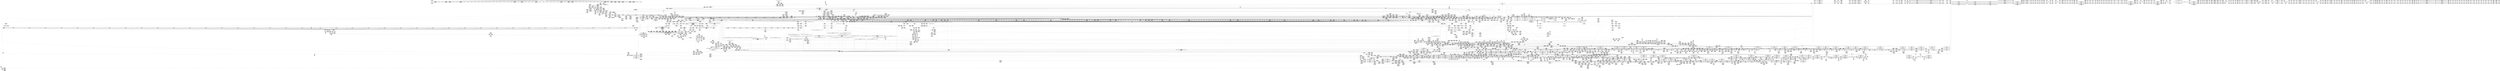 digraph {
	CE0x5a11b20 [shape=record,shape=Mrecord,label="{CE0x5a11b20|tomoyo_const_part_length:sw.epilog|*SummSink*}"]
	CE0x658d8c0 [shape=record,shape=Mrecord,label="{CE0x658d8c0|GLOBAL:__llvm_gcov_ctr31133|Global_var:__llvm_gcov_ctr31133|*SummSource*}"]
	CE0x640f590 [shape=record,shape=Mrecord,label="{CE0x640f590|tomoyo_fill_path_info:call11|security/tomoyo/util.c,669|*SummSource*}"]
	CE0x56bacf0 [shape=record,shape=Mrecord,label="{CE0x56bacf0|tomoyo_read_lock:tmp3}"]
	CE0x59966a0 [shape=record,shape=Mrecord,label="{CE0x59966a0|tomoyo_const_part_length:cmp25|security/tomoyo/util.c,644}"]
	CE0x4bb1b90 [shape=record,shape=Mrecord,label="{CE0x4bb1b90|tomoyo_init_request_info:domain1|security/tomoyo/util.c,1006|*SummSink*}"]
	CE0x5a41e90 [shape=record,shape=Mrecord,label="{CE0x5a41e90|tomoyo_fill_path_info:tmp|*SummSource*}"]
	CE0x49d9c60 [shape=record,shape=Mrecord,label="{CE0x49d9c60|tomoyo_path_permission:tmp3|*LoadInst*|security/tomoyo/file.c,564|*SummSink*}"]
	CE0x8106a00 [shape=record,shape=Mrecord,label="{CE0x8106a00|tomoyo_path_permission:operation8|security/tomoyo/file.c,569}"]
	CE0x7464550 [shape=record,shape=Mrecord,label="{CE0x7464550|128:_i8*,_1208:_%struct.file*,_:_CMRE_72,80_|*MultipleSource*|security/tomoyo/common.h,1205|security/tomoyo/common.h,1205}"]
	CE0x57267a0 [shape=record,shape=Mrecord,label="{CE0x57267a0|128:_i32,_:_SCMRE_9,10_}"]
	CE0x583db00 [shape=record,shape=Mrecord,label="{CE0x583db00|tomoyo_check_open_permission:bb|*SummSink*}"]
	CE0x4aa7430 [shape=record,shape=Mrecord,label="{CE0x4aa7430|_ret_i32_%retval.0,_!dbg_!38942|security/tomoyo/file.c,575|*SummSource*}"]
	CE0x80e2200 [shape=record,shape=Mrecord,label="{CE0x80e2200|_call_void___srcu_read_unlock(%struct.srcu_struct*_%sp,_i32_%idx)_#9,_!dbg_!38906|include/linux/srcu.h,237|*SummSource*}"]
	CE0x80fb720 [shape=record,shape=Mrecord,label="{CE0x80fb720|tomoyo_read_unlock:idx|Function::tomoyo_read_unlock&Arg::idx::|*SummSource*}"]
	CE0x6888460 [shape=record,shape=Mrecord,label="{CE0x6888460|0:_%struct.tomoyo_obj_info*,_16:_%struct.tomoyo_domain_info*,_24:_%struct.tomoyo_path_info*,_40:_i8,_72:_i8,_75:_i8,_76:_i8,_77:_i8,_:_SCMRE_41,42_}"]
	CE0x5736ec0 [shape=record,shape=Mrecord,label="{CE0x5736ec0|0:_%struct.tomoyo_obj_info*,_16:_%struct.tomoyo_domain_info*,_24:_%struct.tomoyo_path_info*,_40:_i8,_72:_i8,_75:_i8,_76:_i8,_77:_i8,_:_SCMRE_8,16_|*MultipleSource*|security/tomoyo/file.c,741|security/tomoyo/file.c, 741|security/tomoyo/file.c,748}"]
	CE0x7e09030 [shape=record,shape=Mrecord,label="{CE0x7e09030|i64_20|*Constant*}"]
	CE0x69654d0 [shape=record,shape=Mrecord,label="{CE0x69654d0|i32_1|*Constant*}"]
	CE0x668abb0 [shape=record,shape=Mrecord,label="{CE0x668abb0|_ret_i1_%retval.0,_!dbg_!38916|security/tomoyo/file.c,156}"]
	CE0x68c6890 [shape=record,shape=Mrecord,label="{CE0x68c6890|tomoyo_domain169:tmp17|security/tomoyo/common.h,1205}"]
	CE0x49abb00 [shape=record,shape=Mrecord,label="{CE0x49abb00|tomoyo_const_part_length:filename|Function::tomoyo_const_part_length&Arg::filename::|*SummSource*}"]
	CE0x495c680 [shape=record,shape=Mrecord,label="{CE0x495c680|0:_i8,_array:_GCRE_tomoyo_index2category_constant_39_x_i8_c_00_00_00_00_00_00_00_00_00_00_00_00_00_00_00_00_00_00_00_00_00_00_00_01_01_01_01_01_01_01_01_01_01_01_01_01_01_01_02_,_align_16:_elem_36::|security/tomoyo/util.c,983}"]
	CE0x57c0850 [shape=record,shape=Mrecord,label="{CE0x57c0850|tomoyo_check_open_permission:tmp3|security/tomoyo/file.c,741|*SummSink*}"]
	CE0x59ea420 [shape=record,shape=Mrecord,label="{CE0x59ea420|tomoyo_get_mode:conv10|security/tomoyo/util.c,985}"]
	CE0x63b5510 [shape=record,shape=Mrecord,label="{CE0x63b5510|tomoyo_check_open_permission:tmp10|security/tomoyo/file.c,750|*SummSink*}"]
	CE0x4c5b110 [shape=record,shape=Mrecord,label="{CE0x4c5b110|tomoyo_fill_path_info:conv|security/tomoyo/util.c,664|*SummSource*}"]
	CE0x4a55070 [shape=record,shape=Mrecord,label="{CE0x4a55070|i8*_undef|*Constant*|*SummSink*}"]
	CE0x56bafe0 [shape=record,shape=Mrecord,label="{CE0x56bafe0|tomoyo_read_lock:tmp3|*SummSource*}"]
	CE0x4a12cc0 [shape=record,shape=Mrecord,label="{CE0x4a12cc0|tomoyo_init_request_info:tmp8|security/tomoyo/util.c,1005|*SummSource*}"]
	CE0x48f5790 [shape=record,shape=Mrecord,label="{CE0x48f5790|GLOBAL:__llvm_gcov_ctr10|Global_var:__llvm_gcov_ctr10|*SummSource*}"]
	CE0x5623a30 [shape=record,shape=Mrecord,label="{CE0x5623a30|i32_0|*Constant*}"]
	CE0x65cd050 [shape=record,shape=Mrecord,label="{CE0x65cd050|tomoyo_get_mode:bb}"]
	CE0x4b897c0 [shape=record,shape=Mrecord,label="{CE0x4b897c0|GLOBAL:tomoyo_path_permission|*Constant*|*SummSink*}"]
	CE0x57372d0 [shape=record,shape=Mrecord,label="{CE0x57372d0|tomoyo_domain169:land.lhs.true2|*SummSink*}"]
	CE0x5a06bd0 [shape=record,shape=Mrecord,label="{CE0x5a06bd0|tomoyo_get_mode:mode.1|*SummSink*}"]
	CE0x6380b70 [shape=record,shape=Mrecord,label="{CE0x6380b70|tomoyo_const_part_length:return|*SummSource*}"]
	CE0x4c46fc0 [shape=record,shape=Mrecord,label="{CE0x4c46fc0|tomoyo_const_part_length:tmp29|security/tomoyo/util.c,641|*SummSink*}"]
	CE0x49d15a0 [shape=record,shape=Mrecord,label="{CE0x49d15a0|GLOBAL:tomoyo_read_lock|*Constant*|*SummSink*}"]
	CE0x5798be0 [shape=record,shape=Mrecord,label="{CE0x5798be0|128:_i32,_:_SCMRE_432,436_|*MultipleSource*|Function::tomoyo_file_fcntl&Arg::file::|security/tomoyo/tomoyo.c,315}"]
	CE0x6830810 [shape=record,shape=Mrecord,label="{CE0x6830810|i8*_getelementptr_inbounds_(_45_x_i8_,_45_x_i8_*_.str13,_i32_0,_i32_0)|*Constant*|*SummSource*}"]
	CE0x7eee760 [shape=record,shape=Mrecord,label="{CE0x7eee760|_ret_%struct.task_struct*_%tmp4,_!dbg_!38905|./arch/x86/include/asm/current.h,14}"]
	CE0x4b17840 [shape=record,shape=Mrecord,label="{CE0x4b17840|GLOBAL:tomoyo_profile|*Constant*|*SummSink*}"]
	CE0x68045b0 [shape=record,shape=Mrecord,label="{CE0x68045b0|tomoyo_file_fcntl:tmp1|*SummSource*}"]
	CE0x496a260 [shape=record,shape=Mrecord,label="{CE0x496a260|tomoyo_check_open_permission:cmp|security/tomoyo/file.c,752}"]
	CE0x5909d10 [shape=record,shape=Mrecord,label="{CE0x5909d10|tomoyo_file_fcntl:cmp|security/tomoyo/tomoyo.c,315|*SummSink*}"]
	CE0x49f9cb0 [shape=record,shape=Mrecord,label="{CE0x49f9cb0|tomoyo_init_request_info:domain|Function::tomoyo_init_request_info&Arg::domain::|*SummSource*}"]
	CE0x67aa310 [shape=record,shape=Mrecord,label="{CE0x67aa310|_call_void_mcount()_#3|*SummSink*}"]
	CE0x68eedc0 [shape=record,shape=Mrecord,label="{CE0x68eedc0|i64*_getelementptr_inbounds_(_4_x_i64_,_4_x_i64_*___llvm_gcov_ctr33,_i64_0,_i64_3)|*Constant*|*SummSink*}"]
	CE0x6962470 [shape=record,shape=Mrecord,label="{CE0x6962470|tomoyo_get_mode:arrayidx4|security/tomoyo/util.c,983|*SummSource*}"]
	CE0x495d140 [shape=record,shape=Mrecord,label="{CE0x495d140|tomoyo_get_mode:tmp16|security/tomoyo/util.c,983|*SummSource*}"]
	CE0x7462f80 [shape=record,shape=Mrecord,label="{CE0x7462f80|tomoyo_fill_path_info:const_len6|security/tomoyo/util.c,668|*SummSource*}"]
	CE0x64812a0 [shape=record,shape=Mrecord,label="{CE0x64812a0|tomoyo_path_permission:call|security/tomoyo/file.c,564}"]
	CE0x7f35d20 [shape=record,shape=Mrecord,label="{CE0x7f35d20|tomoyo_domain:tmp19|security/tomoyo/common.h,1205|*SummSource*}"]
	CE0x6504830 [shape=record,shape=Mrecord,label="{CE0x6504830|get_current:tmp2}"]
	CE0x6962b60 [shape=record,shape=Mrecord,label="{CE0x6962b60|0:_i8,_array:_GCRE_tomoyo_index2category_constant_39_x_i8_c_00_00_00_00_00_00_00_00_00_00_00_00_00_00_00_00_00_00_00_00_00_00_00_01_01_01_01_01_01_01_01_01_01_01_01_01_01_01_02_,_align_16:_elem_3::|security/tomoyo/util.c,983}"]
	CE0x58c7120 [shape=record,shape=Mrecord,label="{CE0x58c7120|0:_%struct.tomoyo_obj_info*,_16:_%struct.tomoyo_domain_info*,_24:_%struct.tomoyo_path_info*,_40:_i8,_72:_i8,_75:_i8,_76:_i8,_77:_i8,_:_SCMRE_58,59_}"]
	CE0x812efe0 [shape=record,shape=Mrecord,label="{CE0x812efe0|tomoyo_check_open_permission:tmp5|security/tomoyo/file.c,742}"]
	CE0x7450710 [shape=record,shape=Mrecord,label="{CE0x7450710|i64_5|*Constant*|*SummSource*}"]
	CE0x4acda00 [shape=record,shape=Mrecord,label="{CE0x4acda00|i64_11|*Constant*|*SummSink*}"]
	CE0x5a2daf0 [shape=record,shape=Mrecord,label="{CE0x5a2daf0|tomoyo_const_part_length:conv11|security/tomoyo/util.c,641}"]
	CE0x65f75b0 [shape=record,shape=Mrecord,label="{CE0x65f75b0|tomoyo_check_open_permission:conv26|security/tomoyo/file.c,770|*SummSink*}"]
	CE0x4969890 [shape=record,shape=Mrecord,label="{CE0x4969890|_ret_i32_%conv6,_!dbg_!38926|security/tomoyo/util.c,1011}"]
	CE0x59eb260 [shape=record,shape=Mrecord,label="{CE0x59eb260|tomoyo_get_mode:tmp19|security/tomoyo/util.c,985}"]
	CE0x7fe2c40 [shape=record,shape=Mrecord,label="{CE0x7fe2c40|tomoyo_const_part_length:cmp12|security/tomoyo/util.c,641|*SummSink*}"]
	CE0x6480c60 [shape=record,shape=Mrecord,label="{CE0x6480c60|tomoyo_domain:land.lhs.true|*SummSource*}"]
	CE0x5694d60 [shape=record,shape=Mrecord,label="{CE0x5694d60|__llvm_gcov_indirect_counter_increment114:exit|*SummSource*}"]
	CE0x6586080 [shape=record,shape=Mrecord,label="{CE0x6586080|0:_%struct.tomoyo_obj_info*,_16:_%struct.tomoyo_domain_info*,_24:_%struct.tomoyo_path_info*,_40:_i8,_72:_i8,_75:_i8,_76:_i8,_77:_i8,_:_SCMRE_36,37_}"]
	CE0x4a16040 [shape=record,shape=Mrecord,label="{CE0x4a16040|tomoyo_init_request_info:conv|security/tomoyo/util.c,1010|*SummSink*}"]
	CE0x63b57f0 [shape=record,shape=Mrecord,label="{CE0x63b57f0|tomoyo_check_open_permission:tmp11|security/tomoyo/file.c,750|*SummSource*}"]
	CE0x7f8c5f0 [shape=record,shape=Mrecord,label="{CE0x7f8c5f0|tomoyo_get_realpath:tmp11|security/tomoyo/file.c,156}"]
	CE0x6466cd0 [shape=record,shape=Mrecord,label="{CE0x6466cd0|i64*_getelementptr_inbounds_(_2_x_i64_,_2_x_i64_*___llvm_gcov_ctr21,_i64_0,_i64_0)|*Constant*|*SummSink*}"]
	CE0x64ce600 [shape=record,shape=Mrecord,label="{CE0x64ce600|tomoyo_file_fcntl:call3|security/tomoyo/tomoyo.c,317}"]
	CE0x7f03a20 [shape=record,shape=Mrecord,label="{CE0x7f03a20|rcu_lock_release:entry}"]
	CE0x684d580 [shape=record,shape=Mrecord,label="{CE0x684d580|0:_i32,_8:_%struct.srcu_struct_array*,_16:_i32,_20:_i32,_24:_i32,_32:_i8*,_40:_%struct.lock_class_key*,_48:_2_x_%struct.lock_class*_,_64:_i8*,_72:_i32,_80:_i64,_88:_i8,_96:_%struct.callback_head*,_104:_%struct.callback_head**,_112:_%struct.callback_head*,_120:_%struct.callback_head**,_128:_%struct.callback_head*,_136:_%struct.callback_head**,_144:_%struct.callback_head*,_152:_%struct.callback_head**,_160:_i64,_168:_%struct.list_head*,_176:_%struct.list_head*,_184:_void_(%struct.work_struct*)*,_192:_%struct.lock_class_key*,_200:_2_x_%struct.lock_class*_,_216:_i8*,_224:_i32,_232:_i64,_240:_%struct.list_head*,_248:_%struct.list_head*,_256:_i64,_264:_%struct.tvec_base*,_272:_void_(i64)*,_280:_i64,_288:_i32,_292:_i32,_296:_i8*,_304:_16_x_i8_,_320:_%struct.lock_class_key*,_328:_2_x_%struct.lock_class*_,_344:_i8*,_352:_i32,_360:_i64,_368:_%struct.workqueue_struct*,_376:_i32,_384:_%struct.lock_class_key*,_392:_2_x_%struct.lock_class*_,_408:_i8*,_416:_i32,_424:_i64,_:_GCE_tomoyo_ss_global_%struct.srcu_struct_i32_-300,_%struct.srcu_struct_array*_tomoyo_ss_srcu_array,_%struct.spinlock_%union.anon.14_%struct.raw_spinlock_%struct.arch_spinlock_zeroinitializer,_i32_-559067475,_i32_-1,_i8*_inttoptr_(i64_-1_to_i8*),_%struct.lockdep_map_%struct.lock_class_key*_null,_2_x_%struct.lock_class*_zeroinitializer,_i8*_getelementptr_inbounds_(_21_x_i8_,_21_x_i8_*_.str171,_i32_0,_i32_0),_i32_0,_i64_0_,_i8_0,_%struct.rcu_batch_%struct.callback_head*_null,_%struct.callback_head**_bitcast_(i8*_getelementptr_(i8,_i8*_bitcast_(%struct.srcu_struct*_tomoyo_ss_to_i8*),_i64_96)_to_%struct.callback_head**)_,_%struct.rcu_batch_%struct.callback_head*_null,_%struct.callback_head**_bitcast_(i8*_getelementptr_(i8,_i8*_bitcast_(%struct.srcu_struct*_tomoyo_ss_to_i8*),_i64_112)_to_%struct.callback_head**)_,_%struct.rcu_batch_%struct.callback_head*_null,_%struct.callback_head**_bitcast_(i8*_getelementptr_(i8,_i8*_bitcast_(%struct.srcu_struct*_tomoyo_ss_to_i8*),_i64_128)_to_%struct.callback_head**)_,_%struct.rcu_batch_%struct.callback_head*_null,_%struct.callback_head**_bitcast_(i8*_getelementptr_(i8,_i8*_bitcast_(%struct.srcu_struct*_tomoyo_ss_to_i8*),_i64_144)_to_%struct.callback_head**)_,_%struct.delayed_work_%struct.work_struct_%struct.atomic64_t_i64_137438953424_,_%struct.list_head_%struct.list_head*_bitcast_(i8*_getelementptr_(i8,_i8*_bitcast_(%struct.srcu_struct*_tomoyo_ss_to_i8*),_i64_168)_to_%struct.list_head*),_%struct.list_head*_bitcast_(i8*_getelementptr_(i8,_i8*_bitcast_(%struct.srcu_struct*_tomoyo_ss_to_i8*),_i64_168)_to_%struct.list_head*)_,_void_(%struct.work_struct*)*_process_srcu,_%struct.lockdep_map_%struct.lock_class_key*_bitcast_(i8*_getelementptr_(i8,_i8*_bitcast_(%struct.srcu_struct*_tomoyo_ss_to_i8*),_i64_160)_to_%struct.lock_class_key*),_2_x_%struct.lock_class*_zeroinitializer,_i8*_getelementptr_inbounds_(_22_x_i8_,_22_x_i8_*_.str1172,_i32_0,_i32_0),_i32_0,_i64_0_,_%struct.timer_list_%struct.list_head_%struct.list_head*_null,_%struct.list_head*_inttoptr_(i64_1953723489_to_%struct.list_head*)_,_i64_0,_%struct.tvec_base*_bitcast_(i8*_getelementptr_(i8,_i8*_bitcast_(%struct.tvec_base*_boot_tvec_bases_to_i8*),_i64_2)_to_%struct.tvec_base*),_void_(i64)*_delayed_work_timer_fn,_i64_ptrtoint_(i8*_getelementptr_(i8,_i8*_bitcast_(%struct.srcu_struct*_tomoyo_ss_to_i8*),_i64_160)_to_i64),_i32_-1,_i32_0,_i8*_null,_16_x_i8_zeroinitializer,_%struct.lockdep_map_%struct.lock_class_key*_bitcast_(_29_x_i8_*_.str2173_to_%struct.lock_class_key*),_2_x_%struct.lock_class*_zeroinitializer,_i8*_getelementptr_inbounds_(_29_x_i8_,_29_x_i8_*_.str2173,_i32_0,_i32_0),_i32_0,_i64_0_,_%struct.workqueue_struct*_null,_i32_0_,_%struct.lockdep_map_%struct.lock_class_key*_null,_2_x_%struct.lock_class*_zeroinitializer,_i8*_getelementptr_inbounds_(_10_x_i8_,_10_x_i8_*_.str3174,_i32_0,_i32_0),_i32_0,_i64_0_,_align_8:_elem_0:default:}"]
	CE0x6906630 [shape=record,shape=Mrecord,label="{CE0x6906630|GLOBAL:lock_acquire|*Constant*}"]
	CE0x656f710 [shape=record,shape=Mrecord,label="{CE0x656f710|tomoyo_file_fcntl:tmp11|security/tomoyo/tomoyo.c,316|*SummSink*}"]
	CE0x57fab30 [shape=record,shape=Mrecord,label="{CE0x57fab30|i64*_getelementptr_inbounds_(_2_x_i64_,_2_x_i64_*___llvm_gcov_ctr23,_i64_0,_i64_1)|*Constant*|*SummSink*}"]
	CE0x64670f0 [shape=record,shape=Mrecord,label="{CE0x64670f0|tomoyo_get_mode:idxprom|security/tomoyo/util.c,981|*SummSink*}"]
	CE0x6a5cca0 [shape=record,shape=Mrecord,label="{CE0x6a5cca0|tomoyo_const_part_length:conv|security/tomoyo/util.c,626|*SummSink*}"]
	CE0x7fa4a60 [shape=record,shape=Mrecord,label="{CE0x7fa4a60|i8*_getelementptr_inbounds_(_12_x_i8_,_12_x_i8_*_.str1,_i32_0,_i32_0)|*Constant*|*SummSink*}"]
	CE0x55ccf60 [shape=record,shape=Mrecord,label="{CE0x55ccf60|tomoyo_init_request_info:mode|security/tomoyo/util.c,1010|*SummSource*}"]
	CE0x7eb6270 [shape=record,shape=Mrecord,label="{CE0x7eb6270|_call_void_mcount()_#3|*SummSource*}"]
	CE0x63aec60 [shape=record,shape=Mrecord,label="{CE0x63aec60|tomoyo_fill_path_info:sub|security/tomoyo/util.c,667}"]
	CE0x65e78e0 [shape=record,shape=Mrecord,label="{CE0x65e78e0|tomoyo_file_fcntl:tobool|security/tomoyo/tomoyo.c,315}"]
	CE0x6830730 [shape=record,shape=Mrecord,label="{CE0x6830730|i32_1205|*Constant*}"]
	CE0x6606400 [shape=record,shape=Mrecord,label="{CE0x6606400|tomoyo_get_realpath:bb}"]
	CE0x6555c50 [shape=record,shape=Mrecord,label="{CE0x6555c50|tomoyo_check_open_permission:tmp20|security/tomoyo/file.c,754}"]
	CE0x6419f50 [shape=record,shape=Mrecord,label="{CE0x6419f50|tomoyo_fill_path_info:conv4|security/tomoyo/util.c,667|*SummSource*}"]
	CE0x679f310 [shape=record,shape=Mrecord,label="{CE0x679f310|tomoyo_fill_path_info:conv3|security/tomoyo/util.c,666|*SummSource*}"]
	CE0x5633490 [shape=record,shape=Mrecord,label="{CE0x5633490|__llvm_gcov_indirect_counter_increment114:tmp2|*SummSource*}"]
	CE0x6a1a7c0 [shape=record,shape=Mrecord,label="{CE0x6a1a7c0|0:_i8,_array:_GCRE_tomoyo_index2category_constant_39_x_i8_c_00_00_00_00_00_00_00_00_00_00_00_00_00_00_00_00_00_00_00_00_00_00_00_01_01_01_01_01_01_01_01_01_01_01_01_01_01_01_02_,_align_16:_elem_21::|security/tomoyo/util.c,983}"]
	CE0x745c580 [shape=record,shape=Mrecord,label="{CE0x745c580|0:_i8*,_:_SCMRE_12,14_|*MultipleSource*|security/tomoyo/file.c, 740|security/tomoyo/file.c,747}"]
	CE0x6a34b70 [shape=record,shape=Mrecord,label="{CE0x6a34b70|tomoyo_read_unlock:tmp|*SummSink*}"]
	CE0x5a41f70 [shape=record,shape=Mrecord,label="{CE0x5a41f70|i64*_getelementptr_inbounds_(_5_x_i64_,_5_x_i64_*___llvm_gcov_ctr28130,_i64_0,_i64_0)|*Constant*|*SummSink*}"]
	CE0x67f7850 [shape=record,shape=Mrecord,label="{CE0x67f7850|_call_void_tomoyo_check_acl(%struct.tomoyo_request_info*_%r,_i1_(%struct.tomoyo_request_info*,_%struct.tomoyo_acl_info*)*_tomoyo_check_path_acl)_#9,_!dbg_!38935|security/tomoyo/file.c,571|*SummSink*}"]
	CE0x67ab620 [shape=record,shape=Mrecord,label="{CE0x67ab620|tomoyo_check_open_permission:tmp22|security/tomoyo/file.c,758|*SummSink*}"]
	CE0x6498f00 [shape=record,shape=Mrecord,label="{CE0x6498f00|tomoyo_file_fcntl:f_path|security/tomoyo/tomoyo.c,317}"]
	CE0x4aed080 [shape=record,shape=Mrecord,label="{CE0x4aed080|128:_i32,_:_SCMRE_60,61_}"]
	CE0x64beea0 [shape=record,shape=Mrecord,label="{CE0x64beea0|_ret_i32_%retval.0,_!dbg_!38957|security/tomoyo/util.c,652|*SummSink*}"]
	CE0x56c4860 [shape=record,shape=Mrecord,label="{CE0x56c4860|i64*_getelementptr_inbounds_(_11_x_i64_,_11_x_i64_*___llvm_gcov_ctr54147,_i64_0,_i64_8)|*Constant*|*SummSink*}"]
	CE0x7e87ed0 [shape=record,shape=Mrecord,label="{CE0x7e87ed0|_call_void_lockdep_rcu_suspicious(i8*_getelementptr_inbounds_(_25_x_i8_,_25_x_i8_*_.str12,_i32_0,_i32_0),_i32_1205,_i8*_getelementptr_inbounds_(_45_x_i8_,_45_x_i8_*_.str13,_i32_0,_i32_0))_#9,_!dbg_!38917|security/tomoyo/common.h,1205}"]
	CE0x64c8d30 [shape=record,shape=Mrecord,label="{CE0x64c8d30|tomoyo_const_part_length:if.then17}"]
	CE0x5632c00 [shape=record,shape=Mrecord,label="{CE0x5632c00|__llvm_gcov_indirect_counter_increment114:tmp1|*SummSink*}"]
	CE0x6804d40 [shape=record,shape=Mrecord,label="{CE0x6804d40|tomoyo_init_request_info:tmp9|security/tomoyo/util.c,1006|*SummSource*}"]
	CE0x8115a30 [shape=record,shape=Mrecord,label="{CE0x8115a30|0:_%struct.tomoyo_obj_info*,_16:_%struct.tomoyo_domain_info*,_24:_%struct.tomoyo_path_info*,_40:_i8,_72:_i8,_75:_i8,_76:_i8,_77:_i8,_:_SCMRE_47,48_}"]
	CE0x7450970 [shape=record,shape=Mrecord,label="{CE0x7450970|i64_5|*Constant*|*SummSink*}"]
	CE0x568c410 [shape=record,shape=Mrecord,label="{CE0x568c410|tomoyo_get_mode:index|Function::tomoyo_get_mode&Arg::index::}"]
	CE0x7e2ff70 [shape=record,shape=Mrecord,label="{CE0x7e2ff70|0:_i8,_array:_GCRE_tomoyo_index2category_constant_39_x_i8_c_00_00_00_00_00_00_00_00_00_00_00_00_00_00_00_00_00_00_00_00_00_00_00_01_01_01_01_01_01_01_01_01_01_01_01_01_01_01_02_,_align_16:_elem_32::|security/tomoyo/util.c,983}"]
	CE0x4ad4e80 [shape=record,shape=Mrecord,label="{CE0x4ad4e80|i64*_getelementptr_inbounds_(_2_x_i64_,_2_x_i64_*___llvm_gcov_ctr32,_i64_0,_i64_1)|*Constant*|*SummSource*}"]
	CE0x4aab9d0 [shape=record,shape=Mrecord,label="{CE0x4aab9d0|128:_i32,_:_SCMRE_328,336_|*MultipleSource*|Function::tomoyo_file_fcntl&Arg::file::|security/tomoyo/tomoyo.c,315}"]
	CE0x7e05af0 [shape=record,shape=Mrecord,label="{CE0x7e05af0|tomoyo_domain169:tmp16|security/tomoyo/common.h,1205|*SummSource*}"]
	CE0x64c7540 [shape=record,shape=Mrecord,label="{CE0x64c7540|rcu_lock_release:tmp5|include/linux/rcupdate.h,423|*SummSource*}"]
	CE0x65a6620 [shape=record,shape=Mrecord,label="{CE0x65a6620|tomoyo_const_part_length:while.body|*SummSink*}"]
	CE0x7e87350 [shape=record,shape=Mrecord,label="{CE0x7e87350|tomoyo_domain:tmp13|security/tomoyo/common.h,1205}"]
	CE0x565d430 [shape=record,shape=Mrecord,label="{CE0x565d430|GLOBAL:tomoyo_path_keyword|Global_var:tomoyo_path_keyword|*SummSource*}"]
	CE0x64ed3d0 [shape=record,shape=Mrecord,label="{CE0x64ed3d0|i64*_getelementptr_inbounds_(_2_x_i64_,_2_x_i64_*___llvm_gcov_ctr9223,_i64_0,_i64_1)|*Constant*}"]
	CE0x4ad5800 [shape=record,shape=Mrecord,label="{CE0x4ad5800|tomoyo_audit_path_log:tmp6|security/tomoyo/file.c,169|*SummSink*}"]
	CE0x5a1ed20 [shape=record,shape=Mrecord,label="{CE0x5a1ed20|tomoyo_audit_path_log:tmp3}"]
	CE0x6a34ff0 [shape=record,shape=Mrecord,label="{CE0x6a34ff0|tomoyo_check_open_permission:out}"]
	CE0x7453c00 [shape=record,shape=Mrecord,label="{CE0x7453c00|tomoyo_fill_path_info:tmp10|*SummSink*}"]
	CE0x68066d0 [shape=record,shape=Mrecord,label="{CE0x68066d0|tomoyo_file_fcntl:and|security/tomoyo/tomoyo.c,315|*SummSink*}"]
	CE0x6825f60 [shape=record,shape=Mrecord,label="{CE0x6825f60|tomoyo_get_realpath:call|security/tomoyo/file.c,150|*SummSource*}"]
	CE0x6a26d00 [shape=record,shape=Mrecord,label="{CE0x6a26d00|GLOBAL:get_current161|*Constant*|*SummSink*}"]
	CE0x4c75900 [shape=record,shape=Mrecord,label="{CE0x4c75900|i64*_getelementptr_inbounds_(_4_x_i64_,_4_x_i64_*___llvm_gcov_ctr33,_i64_0,_i64_2)|*Constant*|*SummSink*}"]
	CE0x4aa6ca0 [shape=record,shape=Mrecord,label="{CE0x4aa6ca0|tomoyo_path_permission:filename|Function::tomoyo_path_permission&Arg::filename::}"]
	CE0x5a0bef0 [shape=record,shape=Mrecord,label="{CE0x5a0bef0|__llvm_gcov_indirect_counter_increment114:tmp6|*SummSource*}"]
	CE0x4c5b1d0 [shape=record,shape=Mrecord,label="{CE0x4c5b1d0|tomoyo_fill_path_info:conv|security/tomoyo/util.c,664|*SummSink*}"]
	CE0x68c2440 [shape=record,shape=Mrecord,label="{CE0x68c2440|i64*_getelementptr_inbounds_(_31_x_i64_,_31_x_i64_*___llvm_gcov_ctr43150,_i64_0,_i64_16)|*Constant*|*SummSource*}"]
	CE0x658d9f0 [shape=record,shape=Mrecord,label="{CE0x658d9f0|GLOBAL:__llvm_gcov_ctr31133|Global_var:__llvm_gcov_ctr31133|*SummSink*}"]
	CE0x59ca120 [shape=record,shape=Mrecord,label="{CE0x59ca120|tomoyo_const_part_length:conv14|security/tomoyo/util.c,641|*SummSink*}"]
	CE0x7f4dec0 [shape=record,shape=Mrecord,label="{CE0x7f4dec0|_call_void___llvm_gcov_indirect_counter_increment114(i32*___llvm_gcov_global_state_pred45,_i64**_getelementptr_inbounds_(_3_x_i64*_,_3_x_i64*_*___llvm_gcda_edge_table44,_i64_0,_i64_2)),_!dbg_!38930|security/tomoyo/util.c,640}"]
	CE0x655eaa0 [shape=record,shape=Mrecord,label="{CE0x655eaa0|128:_i32,_:_SCMRE_496,504_|*MultipleSource*|Function::tomoyo_file_fcntl&Arg::file::|security/tomoyo/tomoyo.c,315}"]
	CE0x683d0d0 [shape=record,shape=Mrecord,label="{CE0x683d0d0|_call_void_lock_acquire(%struct.lockdep_map*_%map,_i32_0,_i32_0,_i32_2,_i32_0,_%struct.lockdep_map*_null,_i64_ptrtoint_(i8*_blockaddress(_rcu_lock_acquire,_%__here)_to_i64))_#9,_!dbg_!38907|include/linux/rcupdate.h,418|*SummSource*}"]
	CE0x655e8e0 [shape=record,shape=Mrecord,label="{CE0x655e8e0|128:_i32,_:_SCMRE_488,496_|*MultipleSource*|Function::tomoyo_file_fcntl&Arg::file::|security/tomoyo/tomoyo.c,315}"]
	CE0x4a6b290 [shape=record,shape=Mrecord,label="{CE0x4a6b290|128:_i32,_:_SCMRE_151,152_}"]
	CE0x63a8410 [shape=record,shape=Mrecord,label="{CE0x63a8410|tomoyo_fill_path_info:tmp6|security/tomoyo/util.c,667|*SummSource*}"]
	CE0x57fafb0 [shape=record,shape=Mrecord,label="{CE0x57fafb0|tomoyo_init_request_info:tmp1|*SummSource*}"]
	CE0x58bd5c0 [shape=record,shape=Mrecord,label="{CE0x58bd5c0|tomoyo_read_lock:entry|*SummSink*}"]
	CE0x68b5b20 [shape=record,shape=Mrecord,label="{CE0x68b5b20|tomoyo_domain169:tobool|security/tomoyo/common.h,1205}"]
	CE0x4c473f0 [shape=record,shape=Mrecord,label="{CE0x4c473f0|tomoyo_const_part_length:tmp30|security/tomoyo/util.c,641|*SummSource*}"]
	CE0x7fbed20 [shape=record,shape=Mrecord,label="{CE0x7fbed20|tomoyo_get_realpath:tmp2|*LoadInst*|security/tomoyo/file.c,151|*SummSink*}"]
	CE0x64bf0d0 [shape=record,shape=Mrecord,label="{CE0x64bf0d0|tomoyo_fill_path_info:conv3|security/tomoyo/util.c,666}"]
	CE0x67cfd70 [shape=record,shape=Mrecord,label="{CE0x67cfd70|tomoyo_read_unlock:tmp2|*SummSink*}"]
	CE0x58e96c0 [shape=record,shape=Mrecord,label="{CE0x58e96c0|tomoyo_check_open_permission:tmp53|security/tomoyo/file.c,773|*SummSink*}"]
	CE0x5a38c30 [shape=record,shape=Mrecord,label="{CE0x5a38c30|i64_8|*Constant*}"]
	CE0x7e2f4b0 [shape=record,shape=Mrecord,label="{CE0x7e2f4b0|0:_i8,_array:_GCRE_tomoyo_index2category_constant_39_x_i8_c_00_00_00_00_00_00_00_00_00_00_00_00_00_00_00_00_00_00_00_00_00_00_00_01_01_01_01_01_01_01_01_01_01_01_01_01_01_01_02_,_align_16:_elem_28::|security/tomoyo/util.c,983}"]
	CE0x68f2700 [shape=record,shape=Mrecord,label="{CE0x68f2700|tomoyo_domain:tobool1|security/tomoyo/common.h,1205|*SummSource*}"]
	CE0x4c754b0 [shape=record,shape=Mrecord,label="{CE0x4c754b0|tomoyo_const_part_length:filename.addr.0}"]
	CE0x6784e60 [shape=record,shape=Mrecord,label="{CE0x6784e60|tomoyo_check_open_permission:mode|security/tomoyo/file.c,748|*SummSink*}"]
	CE0x4822e70 [shape=record,shape=Mrecord,label="{CE0x4822e70|_call_void_srcu_read_unlock(%struct.srcu_struct*_tomoyo_ss,_i32_%idx)_#9,_!dbg_!38903|security/tomoyo/common.h,1109}"]
	CE0x4b46360 [shape=record,shape=Mrecord,label="{CE0x4b46360|tomoyo_get_mode:idxprom6|security/tomoyo/util.c,983|*SummSink*}"]
	CE0x58f72c0 [shape=record,shape=Mrecord,label="{CE0x58f72c0|i64*_getelementptr_inbounds_(_4_x_i64_,_4_x_i64_*___llvm_gcov_ctr24,_i64_0,_i64_1)|*Constant*}"]
	CE0x7447ac0 [shape=record,shape=Mrecord,label="{CE0x7447ac0|tomoyo_domain:tmp10|security/tomoyo/common.h,1205|*SummSink*}"]
	CE0x69f3c40 [shape=record,shape=Mrecord,label="{CE0x69f3c40|128:_i8*,_1208:_%struct.file*,_:_CMRE_120,128_|*MultipleSource*|security/tomoyo/common.h,1205|security/tomoyo/common.h,1205}"]
	CE0x6a20830 [shape=record,shape=Mrecord,label="{CE0x6a20830|tomoyo_get_mode:tmp14|security/tomoyo/util.c,983|*SummSink*}"]
	CE0x5a08e00 [shape=record,shape=Mrecord,label="{CE0x5a08e00|0:_%struct.tomoyo_obj_info*,_16:_%struct.tomoyo_domain_info*,_24:_%struct.tomoyo_path_info*,_40:_i8,_72:_i8,_75:_i8,_76:_i8,_77:_i8,_:_SCMRE_43,44_}"]
	CE0x56959b0 [shape=record,shape=Mrecord,label="{CE0x56959b0|i32_50|*Constant*}"]
	CE0x64cc650 [shape=record,shape=Mrecord,label="{CE0x64cc650|tomoyo_check_open_permission:tmp43|security/tomoyo/file.c,770|*SummSource*}"]
	CE0x6830910 [shape=record,shape=Mrecord,label="{CE0x6830910|i8*_getelementptr_inbounds_(_25_x_i8_,_25_x_i8_*_.str12,_i32_0,_i32_0)|*Constant*|*SummSink*}"]
	CE0x808e540 [shape=record,shape=Mrecord,label="{CE0x808e540|128:_i32,_:_SCMRE_1,2_}"]
	CE0x7eed3f0 [shape=record,shape=Mrecord,label="{CE0x7eed3f0|tomoyo_path_permission:filename5|security/tomoyo/file.c,568|*SummSource*}"]
	CE0x4a8c820 [shape=record,shape=Mrecord,label="{CE0x4a8c820|i64_1|*Constant*}"]
	CE0x66456a0 [shape=record,shape=Mrecord,label="{CE0x66456a0|tomoyo_fill_path_info:call|security/tomoyo/util.c,664|*SummSource*}"]
	CE0x496a730 [shape=record,shape=Mrecord,label="{CE0x496a730|tomoyo_check_open_permission:tmp12|security/tomoyo/file.c,750|*SummSource*}"]
	CE0x5a0f310 [shape=record,shape=Mrecord,label="{CE0x5a0f310|tomoyo_fill_path_info:land.end}"]
	CE0x65eb030 [shape=record,shape=Mrecord,label="{CE0x65eb030|rcu_lock_acquire:bb|*SummSource*}"]
	CE0x66060f0 [shape=record,shape=Mrecord,label="{CE0x66060f0|tomoyo_init_request_info:conv6|security/tomoyo/util.c,1011|*SummSink*}"]
	CE0x653e550 [shape=record,shape=Mrecord,label="{CE0x653e550|128:_i32,_:_SCMRE_204,205_}"]
	CE0x7fc0340 [shape=record,shape=Mrecord,label="{CE0x7fc0340|tomoyo_const_part_length:tmp25|security/tomoyo/util.c,641}"]
	CE0x69240e0 [shape=record,shape=Mrecord,label="{CE0x69240e0|tomoyo_check_open_permission:tmp7|security/tomoyo/file.c,743|*SummSource*}"]
	CE0x745c4b0 [shape=record,shape=Mrecord,label="{CE0x745c4b0|i64*_getelementptr_inbounds_(_11_x_i64_,_11_x_i64_*___llvm_gcov_ctr42185,_i64_0,_i64_0)|*Constant*}"]
	CE0x66dec40 [shape=record,shape=Mrecord,label="{CE0x66dec40|0:_%struct.tomoyo_obj_info*,_16:_%struct.tomoyo_domain_info*,_24:_%struct.tomoyo_path_info*,_40:_i8,_72:_i8,_75:_i8,_76:_i8,_77:_i8,_:_SCMRE_74,75_|*MultipleSource*|security/tomoyo/file.c,741|security/tomoyo/file.c, 741|security/tomoyo/file.c,748}"]
	CE0x5698920 [shape=record,shape=Mrecord,label="{CE0x5698920|128:_i32,_:_SCMRE_88,89_}"]
	CE0x6705a20 [shape=record,shape=Mrecord,label="{CE0x6705a20|tomoyo_get_mode:config|security/tomoyo/util.c,981}"]
	CE0x816c400 [shape=record,shape=Mrecord,label="{CE0x816c400|128:_i32,_:_SCMRE_160,161_}"]
	CE0x7dc92a0 [shape=record,shape=Mrecord,label="{CE0x7dc92a0|tomoyo_const_part_length:tmp37|security/tomoyo/util.c,644|*SummSource*}"]
	CE0x641bef0 [shape=record,shape=Mrecord,label="{CE0x641bef0|tomoyo_check_open_permission:tmp30|security/tomoyo/file.c,761|*SummSink*}"]
	CE0x48f3470 [shape=record,shape=Mrecord,label="{CE0x48f3470|128:_i32,_:_SCMRE_16,24_|*MultipleSource*|Function::tomoyo_file_fcntl&Arg::file::|security/tomoyo/tomoyo.c,315}"]
	CE0x5a2d400 [shape=record,shape=Mrecord,label="{CE0x5a2d400|tomoyo_const_part_length:tmp}"]
	CE0x65d2a50 [shape=record,shape=Mrecord,label="{CE0x65d2a50|tomoyo_const_part_length:conv8|security/tomoyo/util.c,632}"]
	CE0x639cbc0 [shape=record,shape=Mrecord,label="{CE0x639cbc0|tomoyo_const_part_length:if.end6}"]
	CE0x58453c0 [shape=record,shape=Mrecord,label="{CE0x58453c0|tomoyo_check_open_permission:tmp41|security/tomoyo/file.c,752|*SummSink*}"]
	CE0x4c474b0 [shape=record,shape=Mrecord,label="{CE0x4c474b0|tomoyo_const_part_length:tmp30|security/tomoyo/util.c,641|*SummSink*}"]
	CE0x6784ed0 [shape=record,shape=Mrecord,label="{CE0x6784ed0|i32_9|*Constant*}"]
	CE0x496b000 [shape=record,shape=Mrecord,label="{CE0x496b000|tomoyo_file_fcntl:entry|*SummSource*}"]
	CE0x57c0c60 [shape=record,shape=Mrecord,label="{CE0x57c0c60|tomoyo_domain169:bb|*SummSource*}"]
	CE0x49ab5c0 [shape=record,shape=Mrecord,label="{CE0x49ab5c0|tomoyo_domain:tmp22|security/tomoyo/common.h,1205|*SummSource*}"]
	CE0x7453f40 [shape=record,shape=Mrecord,label="{CE0x7453f40|i64*_getelementptr_inbounds_(_5_x_i64_,_5_x_i64_*___llvm_gcov_ctr28130,_i64_0,_i64_4)|*Constant*|*SummSource*}"]
	CE0x4a3d2d0 [shape=record,shape=Mrecord,label="{CE0x4a3d2d0|tomoyo_path_permission:do.end|*SummSink*}"]
	CE0x4aa6950 [shape=record,shape=Mrecord,label="{CE0x4aa6950|tomoyo_path_permission:operation|Function::tomoyo_path_permission&Arg::operation::|*SummSink*}"]
	CE0x562e530 [shape=record,shape=Mrecord,label="{CE0x562e530|tomoyo_check_open_permission:tmp34|security/tomoyo/file.c,761|*SummSource*}"]
	CE0x56bb140 [shape=record,shape=Mrecord,label="{CE0x56bb140|tomoyo_read_lock:tmp3|*SummSink*}"]
	CE0x63d9e60 [shape=record,shape=Mrecord,label="{CE0x63d9e60|tomoyo_fill_path_info:is_patterned|security/tomoyo/util.c,668}"]
	CE0x4aef5a0 [shape=record,shape=Mrecord,label="{CE0x4aef5a0|tomoyo_const_part_length:inc|security/tomoyo/util.c,628|*SummSource*}"]
	CE0x63bbf70 [shape=record,shape=Mrecord,label="{CE0x63bbf70|tomoyo_check_open_permission:tmp17|security/tomoyo/file.c,753}"]
	CE0x49976b0 [shape=record,shape=Mrecord,label="{CE0x49976b0|i64*_getelementptr_inbounds_(_2_x_i64_,_2_x_i64_*___llvm_gcov_ctr22,_i64_0,_i64_1)|*Constant*}"]
	CE0x808e4d0 [shape=record,shape=Mrecord,label="{CE0x808e4d0|tomoyo_file_fcntl:f_flags|security/tomoyo/tomoyo.c,315}"]
	CE0x65a6160 [shape=record,shape=Mrecord,label="{CE0x65a6160|tomoyo_const_part_length:len.0|*SummSink*}"]
	CE0x5a42df0 [shape=record,shape=Mrecord,label="{CE0x5a42df0|i64*_getelementptr_inbounds_(_5_x_i64_,_5_x_i64_*___llvm_gcov_ctr28130,_i64_0,_i64_0)|*Constant*|*SummSource*}"]
	CE0x59e8120 [shape=record,shape=Mrecord,label="{CE0x59e8120|tomoyo_get_mode:tmp28|security/tomoyo/util.c,988}"]
	CE0x687cf90 [shape=record,shape=Mrecord,label="{CE0x687cf90|128:_i32,_:_SCMRE_114,115_}"]
	CE0x5991da0 [shape=record,shape=Mrecord,label="{CE0x5991da0|tomoyo_const_part_length:tmp45|security/tomoyo/util.c,645|*SummSink*}"]
	CE0x57a95c0 [shape=record,shape=Mrecord,label="{CE0x57a95c0|GLOBAL:kfree|*Constant*}"]
	CE0x65e7c30 [shape=record,shape=Mrecord,label="{CE0x65e7c30|i64_3|*Constant*|*SummSource*}"]
	CE0x8176c60 [shape=record,shape=Mrecord,label="{CE0x8176c60|tomoyo_get_mode:entry}"]
	CE0x641b980 [shape=record,shape=Mrecord,label="{CE0x641b980|tomoyo_check_open_permission:tmp29|security/tomoyo/file.c,761|*SummSink*}"]
	CE0x568bb20 [shape=record,shape=Mrecord,label="{CE0x568bb20|tomoyo_path_permission:tmp9|security/tomoyo/file.c,565}"]
	CE0x685e5c0 [shape=record,shape=Mrecord,label="{CE0x685e5c0|tomoyo_get_mode:tmp6|security/tomoyo/util.c,978|*SummSource*}"]
	CE0x4aab3a0 [shape=record,shape=Mrecord,label="{CE0x4aab3a0|128:_i32,_:_SCMRE_316,317_}"]
	CE0x4a99710 [shape=record,shape=Mrecord,label="{CE0x4a99710|128:_i32,_:_SCMRE_84,85_}"]
	CE0x4c75ed0 [shape=record,shape=Mrecord,label="{CE0x4c75ed0|tomoyo_const_part_length:tmp3|security/tomoyo/util.c,624|*SummSink*}"]
	CE0x685f160 [shape=record,shape=Mrecord,label="{CE0x685f160|tomoyo_fill_path_info:const_len|security/tomoyo/util.c,666}"]
	CE0x64d42c0 [shape=record,shape=Mrecord,label="{CE0x64d42c0|tomoyo_domain:tmp}"]
	CE0x7e872c0 [shape=record,shape=Mrecord,label="{CE0x7e872c0|tomoyo_get_realpath:tmp5|security/tomoyo/file.c,151|*SummSource*}"]
	CE0x4b61880 [shape=record,shape=Mrecord,label="{CE0x4b61880|128:_i32,_:_SCMRE_59,60_}"]
	CE0x7f594c0 [shape=record,shape=Mrecord,label="{CE0x7f594c0|GLOBAL:__llvm_gcov_ctr42185|Global_var:__llvm_gcov_ctr42185|*SummSink*}"]
	CE0x6648720 [shape=record,shape=Mrecord,label="{CE0x6648720|get_current161:tmp3|*SummSource*}"]
	CE0x4968fa0 [shape=record,shape=Mrecord,label="{CE0x4968fa0|i64_6|*Constant*}"]
	CE0x68c2540 [shape=record,shape=Mrecord,label="{CE0x68c2540|tomoyo_const_part_length:tmp22|security/tomoyo/util.c,634|*SummSink*}"]
	CE0x5909790 [shape=record,shape=Mrecord,label="{CE0x5909790|0:_%struct.tomoyo_obj_info*,_16:_%struct.tomoyo_domain_info*,_24:_%struct.tomoyo_path_info*,_40:_i8,_72:_i8,_75:_i8,_76:_i8,_77:_i8,_:_SCMRE_44,45_}"]
	CE0x569b6c0 [shape=record,shape=Mrecord,label="{CE0x569b6c0|i64*_getelementptr_inbounds_(_8_x_i64_,_8_x_i64_*___llvm_gcov_ctr41188,_i64_0,_i64_7)|*Constant*}"]
	CE0x7fc08e0 [shape=record,shape=Mrecord,label="{CE0x7fc08e0|tomoyo_const_part_length:tmp26|security/tomoyo/util.c,641|*SummSource*}"]
	CE0x7e09720 [shape=record,shape=Mrecord,label="{CE0x7e09720|tomoyo_const_part_length:tmp32|security/tomoyo/util.c,641|*SummSource*}"]
	CE0x7ede000 [shape=record,shape=Mrecord,label="{CE0x7ede000|rcu_lock_acquire:map|Function::rcu_lock_acquire&Arg::map::}"]
	CE0x656f920 [shape=record,shape=Mrecord,label="{CE0x656f920|i64*_getelementptr_inbounds_(_8_x_i64_,_8_x_i64_*___llvm_gcov_ctr41188,_i64_0,_i64_6)|*Constant*}"]
	CE0x48f52a0 [shape=record,shape=Mrecord,label="{CE0x48f52a0|tomoyo_check_open_permission:tmp9|security/tomoyo/file.c,750}"]
	CE0x48f4030 [shape=record,shape=Mrecord,label="{CE0x48f4030|_call_void_mcount()_#3|*SummSource*}"]
	CE0x692c920 [shape=record,shape=Mrecord,label="{CE0x692c920|tomoyo_domain169:tmp15|security/tomoyo/common.h,1205|*SummSource*}"]
	CE0x7e61de0 [shape=record,shape=Mrecord,label="{CE0x7e61de0|tomoyo_check_open_permission:idxprom|security/tomoyo/file.c,738|*SummSink*}"]
	CE0x69298a0 [shape=record,shape=Mrecord,label="{CE0x69298a0|tomoyo_fill_path_info:name1|security/tomoyo/util.c,663|*SummSource*}"]
	CE0x65a6070 [shape=record,shape=Mrecord,label="{CE0x65a6070|tomoyo_const_part_length:len.0|*SummSource*}"]
	CE0x7db87d0 [shape=record,shape=Mrecord,label="{CE0x7db87d0|tomoyo_const_part_length:tmp19|security/tomoyo/util.c,628|*SummSource*}"]
	CE0x7e971c0 [shape=record,shape=Mrecord,label="{CE0x7e971c0|tomoyo_file_fcntl:tmp9|security/tomoyo/tomoyo.c,315|*SummSink*}"]
	CE0x6380490 [shape=record,shape=Mrecord,label="{CE0x6380490|tomoyo_const_part_length:tmp15|security/tomoyo/util.c,627|*SummSink*}"]
	CE0x668a970 [shape=record,shape=Mrecord,label="{CE0x668a970|tomoyo_get_realpath:entry|*SummSource*}"]
	CE0x4a72e30 [shape=record,shape=Mrecord,label="{CE0x4a72e30|128:_i32,_:_SCMRE_164,165_}"]
	CE0x64ceef0 [shape=record,shape=Mrecord,label="{CE0x64ceef0|tomoyo_init_request_info:mode5|security/tomoyo/util.c,1011}"]
	CE0x6611070 [shape=record,shape=Mrecord,label="{CE0x6611070|tomoyo_get_mode:if.then2|*SummSink*}"]
	CE0x64ee010 [shape=record,shape=Mrecord,label="{CE0x64ee010|tomoyo_init_request_info:if.end}"]
	CE0x7ff97f0 [shape=record,shape=Mrecord,label="{CE0x7ff97f0|tomoyo_check_open_permission:tmp|*SummSink*}"]
	CE0x8177420 [shape=record,shape=Mrecord,label="{CE0x8177420|tomoyo_get_mode:index|Function::tomoyo_get_mode&Arg::index::}"]
	CE0x5a0a290 [shape=record,shape=Mrecord,label="{CE0x5a0a290|tomoyo_get_mode:conv15|security/tomoyo/util.c,987}"]
	CE0x6964d70 [shape=record,shape=Mrecord,label="{CE0x6964d70|GLOBAL:tomoyo_realpath_from_path|*Constant*|*SummSink*}"]
	CE0x59973a0 [shape=record,shape=Mrecord,label="{CE0x59973a0|i64_24|*Constant*|*SummSource*}"]
	CE0x573da60 [shape=record,shape=Mrecord,label="{CE0x573da60|tomoyo_path_permission:tmp22|security/tomoyo/file.c,574|*SummSource*}"]
	CE0x7f4ebf0 [shape=record,shape=Mrecord,label="{CE0x7f4ebf0|i32_0|*Constant*}"]
	CE0x65dc220 [shape=record,shape=Mrecord,label="{CE0x65dc220|tomoyo_path_permission:domain|security/tomoyo/file.c,564|*SummSink*}"]
	CE0x7f0d3e0 [shape=record,shape=Mrecord,label="{CE0x7f0d3e0|128:_i32,_:_SCMRE_54,55_}"]
	CE0x4a54c90 [shape=record,shape=Mrecord,label="{CE0x4a54c90|rcu_lock_acquire:tmp7|*SummSink*}"]
	CE0x4b89600 [shape=record,shape=Mrecord,label="{CE0x4b89600|GLOBAL:tomoyo_path_permission|*Constant*|*SummSource*}"]
	CE0x568c350 [shape=record,shape=Mrecord,label="{CE0x568c350|tomoyo_get_mode:ns|Function::tomoyo_get_mode&Arg::ns::}"]
	CE0x4a99980 [shape=record,shape=Mrecord,label="{CE0x4a99980|128:_i32,_:_SCMRE_76,77_}"]
	CE0x57c09b0 [shape=record,shape=Mrecord,label="{CE0x57c09b0|tomoyo_check_open_permission:tmp4|security/tomoyo/file.c,742}"]
	CE0x64f7dd0 [shape=record,shape=Mrecord,label="{CE0x64f7dd0|i64_1|*Constant*}"]
	CE0x5995e90 [shape=record,shape=Mrecord,label="{CE0x5995e90|tomoyo_const_part_length:tmp39|security/tomoyo/util.c,644|*SummSink*}"]
	CE0x5a044f0 [shape=record,shape=Mrecord,label="{CE0x5a044f0|__llvm_gcov_indirect_counter_increment114:tmp3|*SummSource*}"]
	CE0x7ec05a0 [shape=record,shape=Mrecord,label="{CE0x7ec05a0|GLOBAL:__llvm_gcov_ctr28130|Global_var:__llvm_gcov_ctr28130|*SummSource*}"]
	CE0x812e4a0 [shape=record,shape=Mrecord,label="{CE0x812e4a0|tomoyo_check_open_permission:tmp16|security/tomoyo/file.c,753|*SummSink*}"]
	CE0x7f753d0 [shape=record,shape=Mrecord,label="{CE0x7f753d0|VOIDTB_TE:_CE_6392,6400_|*MultipleSource*|security/tomoyo/util.c,1010|security/tomoyo/file.c,564|Function::tomoyo_get_mode&Arg::ns::}"]
	CE0x57a4c10 [shape=record,shape=Mrecord,label="{CE0x57a4c10|i64_1|*Constant*}"]
	CE0x65a50f0 [shape=record,shape=Mrecord,label="{CE0x65a50f0|_call_void_mcount()_#3|*SummSink*}"]
	CE0x7451970 [shape=record,shape=Mrecord,label="{CE0x7451970|i64_4|*Constant*}"]
	CE0x685dd10 [shape=record,shape=Mrecord,label="{CE0x685dd10|srcu_read_lock:call|include/linux/srcu.h,220|*SummSource*}"]
	CE0x58dbbd0 [shape=record,shape=Mrecord,label="{CE0x58dbbd0|tomoyo_check_open_permission:and18|security/tomoyo/file.c,762}"]
	CE0x7fe3700 [shape=record,shape=Mrecord,label="{CE0x7fe3700|tomoyo_const_part_length:sw.bb9}"]
	CE0x64d3c70 [shape=record,shape=Mrecord,label="{CE0x64d3c70|tomoyo_domain:tmp6|security/tomoyo/common.h,1205|*SummSink*}"]
	CE0x49ae150 [shape=record,shape=Mrecord,label="{CE0x49ae150|128:_i32,_:_SCMRE_404,408_|*MultipleSource*|Function::tomoyo_file_fcntl&Arg::file::|security/tomoyo/tomoyo.c,315}"]
	CE0x641d480 [shape=record,shape=Mrecord,label="{CE0x641d480|tomoyo_const_part_length:bb}"]
	CE0x6a5cb80 [shape=record,shape=Mrecord,label="{CE0x6a5cb80|rcu_lock_release:tmp7}"]
	CE0x59fab90 [shape=record,shape=Mrecord,label="{CE0x59fab90|tomoyo_get_mode:tmp19|security/tomoyo/util.c,985|*SummSink*}"]
	CE0x4b17f20 [shape=record,shape=Mrecord,label="{CE0x4b17f20|tomoyo_domain:tmp15|security/tomoyo/common.h,1205}"]
	CE0x4a13790 [shape=record,shape=Mrecord,label="{CE0x4a13790|tomoyo_check_open_permission:obj|security/tomoyo/file.c, 742|*SummSource*}"]
	CE0x56951e0 [shape=record,shape=Mrecord,label="{CE0x56951e0|tomoyo_const_part_length:tmp5|security/tomoyo/util.c,624}"]
	CE0x6466f00 [shape=record,shape=Mrecord,label="{CE0x6466f00|tomoyo_get_mode:idxprom|security/tomoyo/util.c,981|*SummSource*}"]
	CE0x810d6a0 [shape=record,shape=Mrecord,label="{CE0x810d6a0|128:_i32,_:_SCMRE_211,212_}"]
	CE0x4997d60 [shape=record,shape=Mrecord,label="{CE0x4997d60|_ret_%struct.tomoyo_domain_info*_%tmp23,_!dbg_!38929|security/tomoyo/common.h,1205}"]
	CE0x68f3580 [shape=record,shape=Mrecord,label="{CE0x68f3580|tomoyo_domain:tmp14|security/tomoyo/common.h,1205|*SummSink*}"]
	CE0x65e7950 [shape=record,shape=Mrecord,label="{CE0x65e7950|tomoyo_file_fcntl:tobool|security/tomoyo/tomoyo.c,315|*SummSource*}"]
	CE0x6a1ad20 [shape=record,shape=Mrecord,label="{CE0x6a1ad20|0:_i8,_array:_GCRE_tomoyo_index2category_constant_39_x_i8_c_00_00_00_00_00_00_00_00_00_00_00_00_00_00_00_00_00_00_00_00_00_00_00_01_01_01_01_01_01_01_01_01_01_01_01_01_01_01_02_,_align_16:_elem_23::|security/tomoyo/util.c,983}"]
	CE0x5a05b20 [shape=record,shape=Mrecord,label="{CE0x5a05b20|__llvm_gcov_indirect_counter_increment114:tmp6}"]
	CE0x588a1c0 [shape=record,shape=Mrecord,label="{CE0x588a1c0|i64*_getelementptr_inbounds_(_11_x_i64_,_11_x_i64_*___llvm_gcov_ctr42185,_i64_0,_i64_10)|*Constant*}"]
	CE0x7ff87f0 [shape=record,shape=Mrecord,label="{CE0x7ff87f0|tomoyo_domain:entry}"]
	CE0x8176d90 [shape=record,shape=Mrecord,label="{CE0x8176d90|GLOBAL:tomoyo_get_mode|*Constant*|*SummSource*}"]
	CE0x568bab0 [shape=record,shape=Mrecord,label="{CE0x568bab0|tomoyo_path_permission:tmp8|security/tomoyo/file.c,565|*SummSink*}"]
	CE0x7e0f570 [shape=record,shape=Mrecord,label="{CE0x7e0f570|tomoyo_const_part_length:tmp35|security/tomoyo/util.c,643|*SummSource*}"]
	CE0x7fc1d50 [shape=record,shape=Mrecord,label="{CE0x7fc1d50|tomoyo_get_realpath:tobool|security/tomoyo/file.c,151}"]
	CE0x639d960 [shape=record,shape=Mrecord,label="{CE0x639d960|tomoyo_const_part_length:if.end}"]
	CE0x55cc0e0 [shape=record,shape=Mrecord,label="{CE0x55cc0e0|_ret_i32_%retval.0,_!dbg_!38935|security/tomoyo/util.c,988}"]
	CE0x562fdd0 [shape=record,shape=Mrecord,label="{CE0x562fdd0|tomoyo_const_part_length:tmp50|security/tomoyo/util.c,651|*SummSource*}"]
	CE0x69651d0 [shape=record,shape=Mrecord,label="{CE0x69651d0|tomoyo_init_request_info:tmp6|security/tomoyo/util.c,1004|*SummSink*}"]
	CE0x80e1d70 [shape=record,shape=Mrecord,label="{CE0x80e1d70|_ret_void,_!dbg_!38908|include/linux/rcupdate.h,424}"]
	CE0x5a09300 [shape=record,shape=Mrecord,label="{CE0x5a09300|0:_%struct.tomoyo_obj_info*,_16:_%struct.tomoyo_domain_info*,_24:_%struct.tomoyo_path_info*,_40:_i8,_72:_i8,_75:_i8,_76:_i8,_77:_i8,_:_SCMRE_39,40_}"]
	CE0x58db5e0 [shape=record,shape=Mrecord,label="{CE0x58db5e0|i32_1024|*Constant*}"]
	CE0x655efe0 [shape=record,shape=Mrecord,label="{CE0x655efe0|tomoyo_file_fcntl:tmp6|*LoadInst*|security/tomoyo/tomoyo.c,315|*SummSource*}"]
	CE0x655f1a0 [shape=record,shape=Mrecord,label="{CE0x655f1a0|tomoyo_file_fcntl:tmp6|*LoadInst*|security/tomoyo/tomoyo.c,315|*SummSink*}"]
	CE0x562efd0 [shape=record,shape=Mrecord,label="{CE0x562efd0|i64*_getelementptr_inbounds_(_22_x_i64_,_22_x_i64_*___llvm_gcov_ctr10,_i64_0,_i64_15)|*Constant*|*SummSource*}"]
	CE0x7448310 [shape=record,shape=Mrecord,label="{CE0x7448310|tomoyo_domain:if.then|*SummSource*}"]
	CE0x5a0b3d0 [shape=record,shape=Mrecord,label="{CE0x5a0b3d0|i64*_getelementptr_inbounds_(_12_x_i64_,_12_x_i64_*___llvm_gcov_ctr31133,_i64_0,_i64_11)|*Constant*}"]
	CE0x577b3b0 [shape=record,shape=Mrecord,label="{CE0x577b3b0|i64*_getelementptr_inbounds_(_22_x_i64_,_22_x_i64_*___llvm_gcov_ctr10,_i64_0,_i64_17)|*Constant*|*SummSource*}"]
	CE0x7453a90 [shape=record,shape=Mrecord,label="{CE0x7453a90|i64*_getelementptr_inbounds_(_5_x_i64_,_5_x_i64_*___llvm_gcov_ctr28130,_i64_0,_i64_4)|*Constant*}"]
	CE0x65ea640 [shape=record,shape=Mrecord,label="{CE0x65ea640|get_current:tmp4|./arch/x86/include/asm/current.h,14|*SummSource*}"]
	CE0x6873280 [shape=record,shape=Mrecord,label="{CE0x6873280|tomoyo_const_part_length:if.then27}"]
	CE0x68731b0 [shape=record,shape=Mrecord,label="{CE0x68731b0|tomoyo_const_part_length:sw.bb9|*SummSink*}"]
	CE0x4983a10 [shape=record,shape=Mrecord,label="{CE0x4983a10|i32_4|*Constant*}"]
	CE0x58d1b00 [shape=record,shape=Mrecord,label="{CE0x58d1b00|tomoyo_init_request_info:tmp11|security/tomoyo/util.c,1007|*SummSink*}"]
	CE0x7f9bc70 [shape=record,shape=Mrecord,label="{CE0x7f9bc70|rcu_lock_acquire:tmp}"]
	CE0x5664d00 [shape=record,shape=Mrecord,label="{CE0x5664d00|tomoyo_path_permission:return}"]
	CE0x573e200 [shape=record,shape=Mrecord,label="{CE0x573e200|tomoyo_path_permission:tmp23|security/tomoyo/file.c,574|*SummSink*}"]
	CE0x660fdb0 [shape=record,shape=Mrecord,label="{CE0x660fdb0|tomoyo_domain169:bb}"]
	CE0x569cd10 [shape=record,shape=Mrecord,label="{CE0x569cd10|tomoyo_check_open_permission:conv20|security/tomoyo/file.c,762|*SummSource*}"]
	CE0x640f3a0 [shape=record,shape=Mrecord,label="{CE0x640f3a0|tomoyo_fill_path_info:call11|security/tomoyo/util.c,669}"]
	CE0x6599310 [shape=record,shape=Mrecord,label="{CE0x6599310|tomoyo_domain169:tmp5|security/tomoyo/common.h,1205|*SummSink*}"]
	CE0x570b130 [shape=record,shape=Mrecord,label="{CE0x570b130|tomoyo_audit_path_log:operation|security/tomoyo/file.c,168|*SummSink*}"]
	CE0x7451040 [shape=record,shape=Mrecord,label="{CE0x7451040|tomoyo_domain169:tmp10|security/tomoyo/common.h,1205}"]
	CE0x6963010 [shape=record,shape=Mrecord,label="{CE0x6963010|0:_i8,_array:_GCRE_tomoyo_index2category_constant_39_x_i8_c_00_00_00_00_00_00_00_00_00_00_00_00_00_00_00_00_00_00_00_00_00_00_00_01_01_01_01_01_01_01_01_01_01_01_01_01_01_01_02_,_align_16:_elem_5::|security/tomoyo/util.c,983}"]
	CE0x7e3ba60 [shape=record,shape=Mrecord,label="{CE0x7e3ba60|tomoyo_check_open_permission:conv6|security/tomoyo/file.c,758|*SummSource*}"]
	CE0x699b410 [shape=record,shape=Mrecord,label="{CE0x699b410|tomoyo_path_permission:tmp10|security/tomoyo/file.c,565|*SummSource*}"]
	CE0x5a3a2b0 [shape=record,shape=Mrecord,label="{CE0x5a3a2b0|tomoyo_const_part_length:while.end}"]
	CE0x4c0a9b0 [shape=record,shape=Mrecord,label="{CE0x4c0a9b0|tomoyo_init_request_info:ns|security/tomoyo/util.c,1010|*SummSink*}"]
	CE0x5695dc0 [shape=record,shape=Mrecord,label="{CE0x5695dc0|i32_51|*Constant*|*SummSource*}"]
	CE0x565df40 [shape=record,shape=Mrecord,label="{CE0x565df40|tomoyo_audit_path_log:name|security/tomoyo/file.c,169|*SummSink*}"]
	CE0x7dbb5e0 [shape=record,shape=Mrecord,label="{CE0x7dbb5e0|tomoyo_const_part_length:tmp44|security/tomoyo/util.c,645}"]
	CE0x6a0e7e0 [shape=record,shape=Mrecord,label="{CE0x6a0e7e0|_call_void___srcu_read_unlock(%struct.srcu_struct*_%sp,_i32_%idx)_#9,_!dbg_!38906|include/linux/srcu.h,237}"]
	CE0x4c46560 [shape=record,shape=Mrecord,label="{CE0x4c46560|tomoyo_const_part_length:cmp15|security/tomoyo/util.c,641}"]
	CE0x694e970 [shape=record,shape=Mrecord,label="{CE0x694e970|rcu_lock_release:tmp3|*SummSource*}"]
	CE0x65a5020 [shape=record,shape=Mrecord,label="{CE0x65a5020|_call_void_mcount()_#3|*SummSource*}"]
	CE0x6576430 [shape=record,shape=Mrecord,label="{CE0x6576430|tomoyo_check_open_permission:flag|Function::tomoyo_check_open_permission&Arg::flag::|*SummSink*}"]
	CE0x64cb5f0 [shape=record,shape=Mrecord,label="{CE0x64cb5f0|128:_i32,_:_SCMRE_138,139_}"]
	CE0x59fad00 [shape=record,shape=Mrecord,label="{CE0x59fad00|tomoyo_get_mode:tmp20|security/tomoyo/util.c,985}"]
	CE0x568b720 [shape=record,shape=Mrecord,label="{CE0x568b720|tomoyo_path_permission:tmp8|security/tomoyo/file.c,565}"]
	CE0x6923010 [shape=record,shape=Mrecord,label="{CE0x6923010|tomoyo_get_mode:conv|security/tomoyo/util.c,982}"]
	CE0x640ea40 [shape=record,shape=Mrecord,label="{CE0x640ea40|tomoyo_fill_path_info:is_patterned|security/tomoyo/util.c,668|*SummSource*}"]
	CE0x7eee550 [shape=record,shape=Mrecord,label="{CE0x7eee550|_ret_%struct.task_struct*_%tmp4,_!dbg_!38905|./arch/x86/include/asm/current.h,14|*SummSource*}"]
	CE0x640f750 [shape=record,shape=Mrecord,label="{CE0x640f750|tomoyo_fill_path_info:call11|security/tomoyo/util.c,669|*SummSink*}"]
	CE0x49adf30 [shape=record,shape=Mrecord,label="{CE0x49adf30|128:_i32,_:_SCMRE_402,403_}"]
	CE0x4a04680 [shape=record,shape=Mrecord,label="{CE0x4a04680|tomoyo_path_permission:domain|security/tomoyo/file.c,564}"]
	CE0x5a1e940 [shape=record,shape=Mrecord,label="{CE0x5a1e940|tomoyo_fill_path_info:tmp3|security/tomoyo/util.c,667|*SummSource*}"]
	CE0x65b0b90 [shape=record,shape=Mrecord,label="{CE0x65b0b90|tomoyo_domain169:entry|*SummSource*}"]
	CE0x684d020 [shape=record,shape=Mrecord,label="{CE0x684d020|tomoyo_path_permission:tmp15|security/tomoyo/file.c,567}"]
	CE0x7f59b70 [shape=record,shape=Mrecord,label="{CE0x7f59b70|128:_i32,_:_SCMRE_110,111_}"]
	CE0x682ff80 [shape=record,shape=Mrecord,label="{CE0x682ff80|tomoyo_fill_path_info:bb}"]
	CE0x6801190 [shape=record,shape=Mrecord,label="{CE0x6801190|tomoyo_const_part_length:tmp28|security/tomoyo/util.c,641|*SummSink*}"]
	CE0x4a3d020 [shape=record,shape=Mrecord,label="{CE0x4a3d020|tomoyo_path_permission:do.end}"]
	CE0x4ae8470 [shape=record,shape=Mrecord,label="{CE0x4ae8470|128:_i32,_:_SCMRE_102,103_}"]
	CE0x692dd60 [shape=record,shape=Mrecord,label="{CE0x692dd60|tomoyo_path_permission:tmp13|security/tomoyo/file.c,566|*SummSource*}"]
	CE0x6a5c900 [shape=record,shape=Mrecord,label="{CE0x6a5c900|rcu_lock_release:tmp6|*SummSink*}"]
	CE0x59e8390 [shape=record,shape=Mrecord,label="{CE0x59e8390|tomoyo_audit_path_log:bb}"]
	CE0x4a16390 [shape=record,shape=Mrecord,label="{CE0x4a16390|tomoyo_init_request_info:mode|security/tomoyo/util.c,1010}"]
	CE0x644cb10 [shape=record,shape=Mrecord,label="{CE0x644cb10|tomoyo_domain169:if.then|*SummSink*}"]
	CE0x57154b0 [shape=record,shape=Mrecord,label="{CE0x57154b0|128:_i32,_:_SCMRE_80,81_}"]
	CE0x68ef4d0 [shape=record,shape=Mrecord,label="{CE0x68ef4d0|i32_48|*Constant*|*SummSource*}"]
	CE0x815a870 [shape=record,shape=Mrecord,label="{CE0x815a870|128:_i32,_:_SCMRE_344,360_|*MultipleSource*|Function::tomoyo_file_fcntl&Arg::file::|security/tomoyo/tomoyo.c,315}"]
	CE0x4acd0d0 [shape=record,shape=Mrecord,label="{CE0x4acd0d0|tomoyo_check_open_permission:error.0|*SummSink*}"]
	CE0x7e3a980 [shape=record,shape=Mrecord,label="{CE0x7e3a980|tomoyo_domain:tmp18|security/tomoyo/common.h,1205}"]
	CE0x577cec0 [shape=record,shape=Mrecord,label="{CE0x577cec0|GLOBAL:tomoyo_policy_loaded|Global_var:tomoyo_policy_loaded}"]
	CE0x7e2f760 [shape=record,shape=Mrecord,label="{CE0x7e2f760|0:_i8,_array:_GCRE_tomoyo_index2category_constant_39_x_i8_c_00_00_00_00_00_00_00_00_00_00_00_00_00_00_00_00_00_00_00_00_00_00_00_01_01_01_01_01_01_01_01_01_01_01_01_01_01_01_02_,_align_16:_elem_29::|security/tomoyo/util.c,983}"]
	CE0x810dae0 [shape=record,shape=Mrecord,label="{CE0x810dae0|128:_i32,_:_SCMRE_215,216_}"]
	CE0x680cfe0 [shape=record,shape=Mrecord,label="{CE0x680cfe0|tomoyo_get_mode:tmp15|security/tomoyo/util.c,983}"]
	CE0x4997c60 [shape=record,shape=Mrecord,label="{CE0x4997c60|tomoyo_read_lock:tmp2}"]
	CE0x7eeec90 [shape=record,shape=Mrecord,label="{CE0x7eeec90|tomoyo_domain:cred|security/tomoyo/common.h,1205|*SummSource*}"]
	CE0x49ad9a0 [shape=record,shape=Mrecord,label="{CE0x49ad9a0|128:_i32,_:_SCMRE_397,398_}"]
	CE0x7f9afd0 [shape=record,shape=Mrecord,label="{CE0x7f9afd0|rcu_lock_acquire:tmp3|*SummSink*}"]
	CE0x64cf4d0 [shape=record,shape=Mrecord,label="{CE0x64cf4d0|GLOBAL:tomoyo_realpath_from_path|*Constant*}"]
	CE0x4c5b5c0 [shape=record,shape=Mrecord,label="{CE0x4c5b5c0|GLOBAL:tomoyo_policy_loaded|Global_var:tomoyo_policy_loaded|*SummSource*}"]
	CE0x55b89d0 [shape=record,shape=Mrecord,label="{CE0x55b89d0|tomoyo_check_open_permission:tmp50|security/tomoyo/file.c,772|*SummSource*}"]
	CE0x4c0ae30 [shape=record,shape=Mrecord,label="{CE0x4c0ae30|tomoyo_init_request_info:profile3|security/tomoyo/util.c,1008|*SummSource*}"]
	CE0x685d3e0 [shape=record,shape=Mrecord,label="{CE0x685d3e0|tomoyo_get_mode:tmp}"]
	CE0x64116c0 [shape=record,shape=Mrecord,label="{CE0x64116c0|i64*_getelementptr_inbounds_(_22_x_i64_,_22_x_i64_*___llvm_gcov_ctr10,_i64_0,_i64_7)|*Constant*|*SummSink*}"]
	CE0x6503ef0 [shape=record,shape=Mrecord,label="{CE0x6503ef0|i64*_getelementptr_inbounds_(_4_x_i64_,_4_x_i64_*___llvm_gcov_ctr33,_i64_0,_i64_1)|*Constant*}"]
	CE0x7e3c2f0 [shape=record,shape=Mrecord,label="{CE0x7e3c2f0|i64_9|*Constant*|*SummSink*}"]
	CE0x673ac60 [shape=record,shape=Mrecord,label="{CE0x673ac60|tomoyo_get_mode:conv5|security/tomoyo/util.c,983|*SummSource*}"]
	CE0x65b09e0 [shape=record,shape=Mrecord,label="{CE0x65b09e0|tomoyo_domain169:entry}"]
	CE0x69245d0 [shape=record,shape=Mrecord,label="{CE0x69245d0|tomoyo_file_fcntl:tmp3|security/tomoyo/tomoyo.c,315}"]
	CE0x5a3a3b0 [shape=record,shape=Mrecord,label="{CE0x5a3a3b0|tomoyo_const_part_length:while.end|*SummSink*}"]
	CE0x4a73270 [shape=record,shape=Mrecord,label="{CE0x4a73270|128:_i32,_:_SCMRE_168,169_}"]
	CE0x660cf70 [shape=record,shape=Mrecord,label="{CE0x660cf70|srcu_read_lock:bb}"]
	CE0x65b0330 [shape=record,shape=Mrecord,label="{CE0x65b0330|tomoyo_file_fcntl:call|security/tomoyo/tomoyo.c,317}"]
	CE0x7e61d70 [shape=record,shape=Mrecord,label="{CE0x7e61d70|tomoyo_domain169:tmp8|security/tomoyo/common.h,1205}"]
	CE0x58e9970 [shape=record,shape=Mrecord,label="{CE0x58e9970|get_current161:bb|*SummSource*}"]
	CE0x6419ac0 [shape=record,shape=Mrecord,label="{CE0x6419ac0|tomoyo_fill_path_info:tmp9|security/tomoyo/util.c,667|*SummSink*}"]
	CE0x63af4c0 [shape=record,shape=Mrecord,label="{CE0x63af4c0|tomoyo_fill_path_info:arrayidx|security/tomoyo/util.c,667}"]
	CE0x7dc8ba0 [shape=record,shape=Mrecord,label="{CE0x7dc8ba0|i64_23|*Constant*|*SummSink*}"]
	CE0x812f200 [shape=record,shape=Mrecord,label="{CE0x812f200|tomoyo_domain169:if.end|*SummSink*}"]
	CE0x4acd930 [shape=record,shape=Mrecord,label="{CE0x4acd930|i64_11|*Constant*|*SummSource*}"]
	CE0x6381ce0 [shape=record,shape=Mrecord,label="{CE0x6381ce0|__llvm_gcov_indirect_counter_increment114:entry|*SummSource*}"]
	CE0x5a02320 [shape=record,shape=Mrecord,label="{CE0x5a02320|i64*_null|*Constant*|*SummSource*}"]
	CE0x65ea0b0 [shape=record,shape=Mrecord,label="{CE0x65ea0b0|rcu_lock_acquire:bb|*SummSink*}"]
	CE0x67aa170 [shape=record,shape=Mrecord,label="{CE0x67aa170|tomoyo_get_mode:tmp4|security/tomoyo/util.c,978|*SummSource*}"]
	CE0x58bcc10 [shape=record,shape=Mrecord,label="{CE0x58bcc10|tomoyo_check_open_permission:tobool|security/tomoyo/file.c,750}"]
	CE0x7f189f0 [shape=record,shape=Mrecord,label="{CE0x7f189f0|0:_%struct.tomoyo_obj_info*,_16:_%struct.tomoyo_domain_info*,_24:_%struct.tomoyo_path_info*,_40:_i8,_72:_i8,_75:_i8,_76:_i8,_77:_i8,_:_SCMRE_0,8_|*MultipleSource*|security/tomoyo/file.c,741|security/tomoyo/file.c, 741|security/tomoyo/file.c,748}"]
	CE0x56641d0 [shape=record,shape=Mrecord,label="{CE0x56641d0|i64_1|*Constant*}"]
	CE0x641a5c0 [shape=record,shape=Mrecord,label="{CE0x641a5c0|i32_47|*Constant*|*SummSink*}"]
	CE0x49c2650 [shape=record,shape=Mrecord,label="{CE0x49c2650|i64*_getelementptr_inbounds_(_6_x_i64_,_6_x_i64_*___llvm_gcov_ctr25,_i64_0,_i64_4)|*Constant*|*SummSink*}"]
	CE0x8116930 [shape=record,shape=Mrecord,label="{CE0x8116930|tomoyo_check_open_permission:land.lhs.true|*SummSink*}"]
	CE0x7f41ed0 [shape=record,shape=Mrecord,label="{CE0x7f41ed0|128:_i32,_:_SCMRE_174,175_}"]
	CE0x59e9140 [shape=record,shape=Mrecord,label="{CE0x59e9140|i64*_getelementptr_inbounds_(_2_x_i64_,_2_x_i64_*___llvm_gcov_ctr53148,_i64_0,_i64_0)|*Constant*|*SummSink*}"]
	CE0x5a0c4b0 [shape=record,shape=Mrecord,label="{CE0x5a0c4b0|tomoyo_const_part_length:tmp14|security/tomoyo/util.c,626|*SummSink*}"]
	CE0x812dea0 [shape=record,shape=Mrecord,label="{CE0x812dea0|tomoyo_get_realpath:path|Function::tomoyo_get_realpath&Arg::path::|*SummSource*}"]
	CE0x7e2fcc0 [shape=record,shape=Mrecord,label="{CE0x7e2fcc0|0:_i8,_array:_GCRE_tomoyo_index2category_constant_39_x_i8_c_00_00_00_00_00_00_00_00_00_00_00_00_00_00_00_00_00_00_00_00_00_00_00_01_01_01_01_01_01_01_01_01_01_01_01_01_01_01_02_,_align_16:_elem_31::|security/tomoyo/util.c,983}"]
	CE0x6a5d9a0 [shape=record,shape=Mrecord,label="{CE0x6a5d9a0|__llvm_gcov_indirect_counter_increment114:bb4}"]
	CE0x699bbe0 [shape=record,shape=Mrecord,label="{CE0x699bbe0|i64*_getelementptr_inbounds_(_2_x_i64_,_2_x_i64_*___llvm_gcov_ctr31,_i64_0,_i64_1)|*Constant*|*SummSink*}"]
	CE0x65f7710 [shape=record,shape=Mrecord,label="{CE0x65f7710|tomoyo_check_open_permission:cmp27|security/tomoyo/file.c,770}"]
	CE0x6380a40 [shape=record,shape=Mrecord,label="{CE0x6380a40|tomoyo_const_part_length:bb|*SummSink*}"]
	CE0x7e3a260 [shape=record,shape=Mrecord,label="{CE0x7e3a260|tomoyo_domain:tmp17|security/tomoyo/common.h,1205|*SummSource*}"]
	CE0x639c1a0 [shape=record,shape=Mrecord,label="{CE0x639c1a0|tomoyo_const_part_length:tmp18|security/tomoyo/util.c,627|*SummSource*}"]
	CE0x496ac10 [shape=record,shape=Mrecord,label="{CE0x496ac10|128:_i32,_:_SCMRE_119,120_}"]
	CE0x7f74c70 [shape=record,shape=Mrecord,label="{CE0x7f74c70|tomoyo_get_mode:bb|*SummSource*}"]
	CE0x59086b0 [shape=record,shape=Mrecord,label="{CE0x59086b0|tomoyo_domain:tmp11|security/tomoyo/common.h,1205|*SummSink*}"]
	CE0x49d01a0 [shape=record,shape=Mrecord,label="{CE0x49d01a0|tomoyo_file_fcntl:bb|*SummSource*}"]
	CE0x7fa8f20 [shape=record,shape=Mrecord,label="{CE0x7fa8f20|_call_void_mcount()_#3}"]
	CE0x744fa30 [shape=record,shape=Mrecord,label="{CE0x744fa30|tomoyo_path_permission:tmp14|security/tomoyo/file.c,567}"]
	CE0x5623e70 [shape=record,shape=Mrecord,label="{CE0x5623e70|GLOBAL:tomoyo_index2category|Global_var:tomoyo_index2category|*SummSource*}"]
	CE0x56a0c00 [shape=record,shape=Mrecord,label="{CE0x56a0c00|tomoyo_domain:call3|security/tomoyo/common.h,1205|*SummSink*}"]
	CE0x68cd450 [shape=record,shape=Mrecord,label="{CE0x68cd450|tomoyo_domain169:tmp7|security/tomoyo/common.h,1205|*SummSource*}"]
	CE0x6a34430 [shape=record,shape=Mrecord,label="{CE0x6a34430|_ret_void,_!dbg_!38929|security/tomoyo/util.c,670|*SummSink*}"]
	CE0x4ae87a0 [shape=record,shape=Mrecord,label="{CE0x4ae87a0|128:_i32,_:_SCMRE_105,106_}"]
	CE0x692dc70 [shape=record,shape=Mrecord,label="{CE0x692dc70|tomoyo_path_permission:tmp13|security/tomoyo/file.c,566}"]
	CE0x570aa30 [shape=record,shape=Mrecord,label="{CE0x570aa30|tomoyo_get_mode:idxprom6|security/tomoyo/util.c,983}"]
	CE0x7452dc0 [shape=record,shape=Mrecord,label="{CE0x7452dc0|i64*_getelementptr_inbounds_(_12_x_i64_,_12_x_i64_*___llvm_gcov_ctr31133,_i64_0,_i64_0)|*Constant*}"]
	CE0x7dba100 [shape=record,shape=Mrecord,label="{CE0x7dba100|i64_25|*Constant*|*SummSource*}"]
	CE0x5927980 [shape=record,shape=Mrecord,label="{CE0x5927980|0:_i8,_array:_GCRE_tomoyo_index2category_constant_39_x_i8_c_00_00_00_00_00_00_00_00_00_00_00_00_00_00_00_00_00_00_00_00_00_00_00_01_01_01_01_01_01_01_01_01_01_01_01_01_01_01_02_,_align_16:_elem_15::|security/tomoyo/util.c,983}"]
	CE0x4c46ec0 [shape=record,shape=Mrecord,label="{CE0x4c46ec0|tomoyo_const_part_length:tmp29|security/tomoyo/util.c,641|*SummSource*}"]
	CE0x7dbb0a0 [shape=record,shape=Mrecord,label="{CE0x7dbb0a0|tomoyo_const_part_length:tmp43|security/tomoyo/util.c,644}"]
	CE0x68f2e50 [shape=record,shape=Mrecord,label="{CE0x68f2e50|tomoyo_domain:land.lhs.true2|*SummSink*}"]
	CE0x59ea4e0 [shape=record,shape=Mrecord,label="{CE0x59ea4e0|tomoyo_get_mode:conv10|security/tomoyo/util.c,985|*SummSource*}"]
	CE0x6785410 [shape=record,shape=Mrecord,label="{CE0x6785410|tomoyo_domain169:tmp14|security/tomoyo/common.h,1205|*SummSource*}"]
	CE0x7454510 [shape=record,shape=Mrecord,label="{CE0x7454510|tomoyo_fill_path_info:tmp11|security/tomoyo/util.c,667|*SummSink*}"]
	CE0x7e87140 [shape=record,shape=Mrecord,label="{CE0x7e87140|tomoyo_get_realpath:tmp5|security/tomoyo/file.c,151}"]
	CE0x816c730 [shape=record,shape=Mrecord,label="{CE0x816c730|128:_i32,_:_SCMRE_163,164_}"]
	CE0x4a8cc30 [shape=record,shape=Mrecord,label="{CE0x4a8cc30|i64*_getelementptr_inbounds_(_12_x_i64_,_12_x_i64_*___llvm_gcov_ctr31133,_i64_0,_i64_0)|*Constant*|*SummSink*}"]
	CE0x65038c0 [shape=record,shape=Mrecord,label="{CE0x65038c0|tomoyo_const_part_length:incdec.ptr|security/tomoyo/util.c,626|*SummSource*}"]
	CE0x699bfa0 [shape=record,shape=Mrecord,label="{CE0x699bfa0|0:_i8,_array:_GCR_tomoyo_p2mac_internal_constant_11_x_i8_c_00_01_01_01_03_04_06_09_0A_13_15_,_align_1:_elem_10::|security/tomoyo/file.c,563}"]
	CE0x59f9760 [shape=record,shape=Mrecord,label="{CE0x59f9760|tomoyo_get_mode:if.then|*SummSource*}"]
	CE0x4aabe30 [shape=record,shape=Mrecord,label="{CE0x4aabe30|tomoyo_domain169:tmp9|security/tomoyo/common.h,1205|*SummSink*}"]
	CE0x57989f0 [shape=record,shape=Mrecord,label="{CE0x57989f0|128:_i32,_:_SCMRE_428,432_|*MultipleSource*|Function::tomoyo_file_fcntl&Arg::file::|security/tomoyo/tomoyo.c,315}"]
	CE0x655ec60 [shape=record,shape=Mrecord,label="{CE0x655ec60|128:_i32,_:_SCMRE_504,512_|*MultipleSource*|Function::tomoyo_file_fcntl&Arg::file::|security/tomoyo/tomoyo.c,315}"]
	CE0x7fa4740 [shape=record,shape=Mrecord,label="{CE0x7fa4740|GLOBAL:tomoyo_supervisor|*Constant*|*SummSource*}"]
	CE0x5a05f10 [shape=record,shape=Mrecord,label="{CE0x5a05f10|tomoyo_const_part_length:sw.epilog}"]
	CE0x5783660 [shape=record,shape=Mrecord,label="{CE0x5783660|tomoyo_const_part_length:conv8|security/tomoyo/util.c,632|*SummSink*}"]
	CE0x58f7f10 [shape=record,shape=Mrecord,label="{CE0x58f7f10|0:_i8*,_array:_GCRE_tomoyo_path_keyword_external_constant_11_x_i8*_:_elem_4::|security/tomoyo/file.c,167}"]
	CE0x69629a0 [shape=record,shape=Mrecord,label="{CE0x69629a0|0:_i8,_array:_GCRE_tomoyo_index2category_constant_39_x_i8_c_00_00_00_00_00_00_00_00_00_00_00_00_00_00_00_00_00_00_00_00_00_00_00_01_01_01_01_01_01_01_01_01_01_01_01_01_01_01_02_,_align_16:_elem_1::|security/tomoyo/util.c,983}"]
	CE0x7fa8af0 [shape=record,shape=Mrecord,label="{CE0x7fa8af0|i64_1|*Constant*}"]
	CE0x5a25bb0 [shape=record,shape=Mrecord,label="{CE0x5a25bb0|tomoyo_const_part_length:while.end|*SummSource*}"]
	CE0x5a2df60 [shape=record,shape=Mrecord,label="{CE0x5a2df60|tomoyo_const_part_length:conv11|security/tomoyo/util.c,641|*SummSink*}"]
	CE0x59925d0 [shape=record,shape=Mrecord,label="{CE0x59925d0|tomoyo_const_part_length:tmp46|security/tomoyo/util.c,646}"]
	CE0x569d100 [shape=record,shape=Mrecord,label="{CE0x569d100|tomoyo_check_open_permission:call21|security/tomoyo/file.c,762}"]
	CE0x653e330 [shape=record,shape=Mrecord,label="{CE0x653e330|128:_i32,_:_SCMRE_202,203_}"]
	CE0x56f2bb0 [shape=record,shape=Mrecord,label="{CE0x56f2bb0|tomoyo_get_mode:tmp8|security/tomoyo/util.c,979|*SummSource*}"]
	CE0x7fb8330 [shape=record,shape=Mrecord,label="{CE0x7fb8330|128:_i32,_:_SCMRE_189,190_}"]
	CE0x5737340 [shape=record,shape=Mrecord,label="{CE0x5737340|tomoyo_domain169:do.body}"]
	CE0x4822dc0 [shape=record,shape=Mrecord,label="{CE0x4822dc0|0:_i8,_array:_GCR_tomoyo_p2mac_internal_constant_11_x_i8_c_00_01_01_01_03_04_06_09_0A_13_15_,_align_1:_elem_7::|security/tomoyo/file.c,563}"]
	CE0x80d73e0 [shape=record,shape=Mrecord,label="{CE0x80d73e0|tomoyo_file_fcntl:if.end|*SummSource*}"]
	CE0x4b46090 [shape=record,shape=Mrecord,label="{CE0x4b46090|tomoyo_get_mode:idxprom6|security/tomoyo/util.c,983}"]
	CE0x69f43c0 [shape=record,shape=Mrecord,label="{CE0x69f43c0|128:_i8*,_1208:_%struct.file*,_:_CMRE_152,160_|*MultipleSource*|security/tomoyo/common.h,1205|security/tomoyo/common.h,1205}"]
	CE0x6605df0 [shape=record,shape=Mrecord,label="{CE0x6605df0|tomoyo_get_realpath:tmp|*SummSink*}"]
	CE0x660d300 [shape=record,shape=Mrecord,label="{CE0x660d300|0:_i8,_array:_GCR_tomoyo_p2mac_internal_constant_11_x_i8_c_00_01_01_01_03_04_06_09_0A_13_15_,_align_1:_elem_4::|security/tomoyo/file.c,563}"]
	CE0x68f87a0 [shape=record,shape=Mrecord,label="{CE0x68f87a0|srcu_read_lock:tmp1|*SummSink*}"]
	CE0x58e8f50 [shape=record,shape=Mrecord,label="{CE0x58e8f50|tomoyo_check_open_permission:tmp52|security/tomoyo/file.c,773}"]
	CE0x6915290 [shape=record,shape=Mrecord,label="{CE0x6915290|tomoyo_check_open_permission:if.end11|*SummSink*}"]
	CE0x6748940 [shape=record,shape=Mrecord,label="{CE0x6748940|tomoyo_get_realpath:tmp}"]
	CE0x68eed50 [shape=record,shape=Mrecord,label="{CE0x68eed50|rcu_lock_release:tmp6}"]
	CE0x56e24d0 [shape=record,shape=Mrecord,label="{CE0x56e24d0|i32_1|*Constant*}"]
	CE0x7f72d80 [shape=record,shape=Mrecord,label="{CE0x7f72d80|tomoyo_init_request_info:bb|*SummSink*}"]
	CE0x682f9b0 [shape=record,shape=Mrecord,label="{CE0x682f9b0|tomoyo_domain:call|security/tomoyo/common.h,1205|*SummSink*}"]
	CE0x7e94670 [shape=record,shape=Mrecord,label="{CE0x7e94670|128:_i32,_:_SCMRE_32,40_|*MultipleSource*|Function::tomoyo_file_fcntl&Arg::file::|security/tomoyo/tomoyo.c,315}"]
	CE0x65e8440 [shape=record,shape=Mrecord,label="{CE0x65e8440|tomoyo_file_fcntl:tmp7|security/tomoyo/tomoyo.c,315}"]
	CE0x57a4ed0 [shape=record,shape=Mrecord,label="{CE0x57a4ed0|i64*_getelementptr_inbounds_(_12_x_i64_,_12_x_i64_*___llvm_gcov_ctr31133,_i64_0,_i64_3)|*Constant*}"]
	CE0x64cbc10 [shape=record,shape=Mrecord,label="{CE0x64cbc10|_ret_void,_!dbg_!38904|security/tomoyo/common.h,1110}"]
	CE0x745cbc0 [shape=record,shape=Mrecord,label="{CE0x745cbc0|tomoyo_domain169:tmp12|security/tomoyo/common.h,1205|*SummSink*}"]
	CE0x5a06cb0 [shape=record,shape=Mrecord,label="{CE0x5a06cb0|tomoyo_get_mode:tmp25|security/tomoyo/util.c,987}"]
	CE0x6904b00 [shape=record,shape=Mrecord,label="{CE0x6904b00|tomoyo_check_open_permission:tmp6|security/tomoyo/file.c,743}"]
	CE0x7fbe880 [shape=record,shape=Mrecord,label="{CE0x7fbe880|tomoyo_get_realpath:name1|security/tomoyo/file.c,151}"]
	CE0x641b7c0 [shape=record,shape=Mrecord,label="{CE0x641b7c0|tomoyo_check_open_permission:tmp29|security/tomoyo/file.c,761|*SummSource*}"]
	CE0x745c7c0 [shape=record,shape=Mrecord,label="{CE0x745c7c0|tomoyo_check_open_permission:name|security/tomoyo/file.c,747|*SummSink*}"]
	CE0x56f27a0 [shape=record,shape=Mrecord,label="{CE0x56f27a0|GLOBAL:__llvm_gcov_ctr54147|Global_var:__llvm_gcov_ctr54147|*SummSink*}"]
	CE0x568c580 [shape=record,shape=Mrecord,label="{CE0x568c580|tomoyo_get_mode:profile|Function::tomoyo_get_mode&Arg::profile::}"]
	CE0x5a1ea10 [shape=record,shape=Mrecord,label="{CE0x5a1ea10|tomoyo_audit_path_log:tmp2}"]
	CE0x81776d0 [shape=record,shape=Mrecord,label="{CE0x81776d0|tomoyo_get_mode:profile|Function::tomoyo_get_mode&Arg::profile::|*SummSource*}"]
	CE0x4c5bb30 [shape=record,shape=Mrecord,label="{CE0x4c5bb30|srcu_read_unlock:tmp2|*SummSink*}"]
	CE0x7fc29c0 [shape=record,shape=Mrecord,label="{CE0x7fc29c0|GLOBAL:__llvm_gcov_ctr25|Global_var:__llvm_gcov_ctr25|*SummSink*}"]
	CE0x7e0a900 [shape=record,shape=Mrecord,label="{CE0x7e0a900|tomoyo_const_part_length:tmp34|security/tomoyo/util.c,642}"]
	CE0x811f9a0 [shape=record,shape=Mrecord,label="{CE0x811f9a0|i64**_getelementptr_inbounds_(_3_x_i64*_,_3_x_i64*_*___llvm_gcda_edge_table44,_i64_0,_i64_0)|*Constant*|*SummSink*}"]
	CE0x4a12e10 [shape=record,shape=Mrecord,label="{CE0x4a12e10|tomoyo_init_request_info:tmp8|security/tomoyo/util.c,1005|*SummSink*}"]
	CE0x59fbf60 [shape=record,shape=Mrecord,label="{CE0x59fbf60|i64*_getelementptr_inbounds_(_12_x_i64_,_12_x_i64_*___llvm_gcov_ctr31133,_i64_0,_i64_9)|*Constant*|*SummSource*}"]
	CE0x7f18980 [shape=record,shape=Mrecord,label="{CE0x7f18980|0:_%struct.tomoyo_obj_info*,_16:_%struct.tomoyo_domain_info*,_24:_%struct.tomoyo_path_info*,_40:_i8,_72:_i8,_75:_i8,_76:_i8,_77:_i8,_:_SCMRE_24,25_}"]
	CE0x7fbe810 [shape=record,shape=Mrecord,label="{CE0x7fbe810|tomoyo_get_realpath:tmp2|*LoadInst*|security/tomoyo/file.c,151}"]
	CE0x56d0ba0 [shape=record,shape=Mrecord,label="{CE0x56d0ba0|tomoyo_get_mode:tmp20|security/tomoyo/util.c,985}"]
	CE0x565e360 [shape=record,shape=Mrecord,label="{CE0x565e360|tomoyo_audit_path_log:tmp7|security/tomoyo/file.c,169|*SummSource*}"]
	CE0x5a08630 [shape=record,shape=Mrecord,label="{CE0x5a08630|128:_i8*,_1208:_%struct.file*,_:_CMRE_168,176_|*MultipleSource*|security/tomoyo/common.h,1205|security/tomoyo/common.h,1205}"]
	CE0x49d8d90 [shape=record,shape=Mrecord,label="{CE0x49d8d90|%struct.tomoyo_domain_info*_null|*Constant*}"]
	CE0x5a0a410 [shape=record,shape=Mrecord,label="{CE0x5a0a410|tomoyo_get_mode:conv15|security/tomoyo/util.c,987|*SummSource*}"]
	CE0x4a8c790 [shape=record,shape=Mrecord,label="{CE0x4a8c790|tomoyo_fill_path_info:tmp|*SummSink*}"]
	CE0x7454d30 [shape=record,shape=Mrecord,label="{CE0x7454d30|i32_3|*Constant*}"]
	CE0x49f9a50 [shape=record,shape=Mrecord,label="{CE0x49f9a50|tomoyo_init_request_info:r|Function::tomoyo_init_request_info&Arg::r::|*SummSink*}"]
	CE0x7f36190 [shape=record,shape=Mrecord,label="{CE0x7f36190|tomoyo_domain:tmp20|security/tomoyo/common.h,1205}"]
	CE0x67d0860 [shape=record,shape=Mrecord,label="{CE0x67d0860|tomoyo_get_realpath:call|security/tomoyo/file.c,150}"]
	CE0x4aabc20 [shape=record,shape=Mrecord,label="{CE0x4aabc20|tomoyo_domain169:tmp9|security/tomoyo/common.h,1205}"]
	CE0x682f610 [shape=record,shape=Mrecord,label="{CE0x682f610|i64*_getelementptr_inbounds_(_12_x_i64_,_12_x_i64_*___llvm_gcov_ctr31133,_i64_0,_i64_3)|*Constant*|*SummSource*}"]
	CE0x5a166f0 [shape=record,shape=Mrecord,label="{CE0x5a166f0|tomoyo_audit_path_log:tmp3|*SummSink*}"]
	CE0x7451db0 [shape=record,shape=Mrecord,label="{CE0x7451db0|rcu_lock_acquire:tmp2|*SummSink*}"]
	CE0x692a1a0 [shape=record,shape=Mrecord,label="{CE0x692a1a0|i64_0|*Constant*}"]
	CE0x68ef570 [shape=record,shape=Mrecord,label="{CE0x68ef570|i32_48|*Constant*|*SummSink*}"]
	CE0x810dd00 [shape=record,shape=Mrecord,label="{CE0x810dd00|128:_i32,_:_SCMRE_224,232_|*MultipleSource*|Function::tomoyo_file_fcntl&Arg::file::|security/tomoyo/tomoyo.c,315}"]
	CE0x49add70 [shape=record,shape=Mrecord,label="{CE0x49add70|128:_i32,_:_SCMRE_400,401_}"]
	CE0x64986f0 [shape=record,shape=Mrecord,label="{CE0x64986f0|tomoyo_check_open_permission:name|security/tomoyo/file.c,747|*SummSource*}"]
	CE0x7f1eab0 [shape=record,shape=Mrecord,label="{CE0x7f1eab0|i64*_getelementptr_inbounds_(_11_x_i64_,_11_x_i64_*___llvm_gcov_ctr42185,_i64_0,_i64_1)|*Constant*}"]
	CE0x57562f0 [shape=record,shape=Mrecord,label="{CE0x57562f0|rcu_lock_release:tmp1|*SummSink*}"]
	CE0x5a34110 [shape=record,shape=Mrecord,label="{CE0x5a34110|128:_i8*,_1208:_%struct.file*,_:_CMRE_7,8_}"]
	CE0x5630db0 [shape=record,shape=Mrecord,label="{CE0x5630db0|tomoyo_const_part_length:retval.0}"]
	CE0x56999b0 [shape=record,shape=Mrecord,label="{CE0x56999b0|tomoyo_check_open_permission:tmp38|security/tomoyo/file.c,766|*SummSource*}"]
	CE0x5845560 [shape=record,shape=Mrecord,label="{CE0x5845560|i32_-12|*Constant*}"]
	CE0x4a12800 [shape=record,shape=Mrecord,label="{CE0x4a12800|get_current:tmp|*SummSink*}"]
	CE0x744f750 [shape=record,shape=Mrecord,label="{CE0x744f750|tomoyo_path_permission:tmp12|security/tomoyo/file.c,566|*SummSource*}"]
	CE0x5a0e4a0 [shape=record,shape=Mrecord,label="{CE0x5a0e4a0|tomoyo_get_mode:tmp28|security/tomoyo/util.c,988}"]
	CE0x59e8ef0 [shape=record,shape=Mrecord,label="{CE0x59e8ef0|i64_5|*Constant*}"]
	CE0x58bced0 [shape=record,shape=Mrecord,label="{CE0x58bced0|tomoyo_check_open_permission:conv|security/tomoyo/file.c,750|*SummSink*}"]
	CE0x7fa5550 [shape=record,shape=Mrecord,label="{CE0x7fa5550|srcu_read_unlock:bb|*SummSource*}"]
	CE0x4a84c10 [shape=record,shape=Mrecord,label="{CE0x4a84c10|i32_1205|*Constant*}"]
	CE0x4a994d0 [shape=record,shape=Mrecord,label="{CE0x4a994d0|128:_i32,_:_SCMRE_49,50_}"]
	CE0x7f75c80 [shape=record,shape=Mrecord,label="{CE0x7f75c80|tomoyo_get_mode:if.end}"]
	CE0x64cb780 [shape=record,shape=Mrecord,label="{CE0x64cb780|128:_i32,_:_SCMRE_144,145_}"]
	CE0x5a0eb50 [shape=record,shape=Mrecord,label="{CE0x5a0eb50|tomoyo_get_mode:tmp28|security/tomoyo/util.c,988|*SummSink*}"]
	CE0x6923a90 [shape=record,shape=Mrecord,label="{CE0x6923a90|0:_%struct.tomoyo_obj_info*,_16:_%struct.tomoyo_domain_info*,_24:_%struct.tomoyo_path_info*,_40:_i8,_72:_i8,_75:_i8,_76:_i8,_77:_i8,_:_SCMRE_28,29_}"]
	CE0x48daac0 [shape=record,shape=Mrecord,label="{CE0x48daac0|tomoyo_check_open_permission:tmp44|security/tomoyo/file.c,770}"]
	CE0x57560f0 [shape=record,shape=Mrecord,label="{CE0x57560f0|tomoyo_const_part_length:add|security/tomoyo/util.c,634|*SummSource*}"]
	CE0x67ba060 [shape=record,shape=Mrecord,label="{CE0x67ba060|i1_false|*Constant*|*SummSource*}"]
	CE0x4a998b0 [shape=record,shape=Mrecord,label="{CE0x4a998b0|128:_i32,_:_SCMRE_75,76_}"]
	CE0x64ed7b0 [shape=record,shape=Mrecord,label="{CE0x64ed7b0|get_current161:tmp2|*SummSink*}"]
	CE0x7ec0710 [shape=record,shape=Mrecord,label="{CE0x7ec0710|tomoyo_fill_path_info:tmp4|security/tomoyo/util.c,667}"]
	CE0x59e95c0 [shape=record,shape=Mrecord,label="{CE0x59e95c0|tomoyo_get_mode:tmp2|security/tomoyo/util.c,978}"]
	CE0x5a1ee40 [shape=record,shape=Mrecord,label="{CE0x5a1ee40|i64*_getelementptr_inbounds_(_5_x_i64_,_5_x_i64_*___llvm_gcov_ctr28130,_i64_0,_i64_3)|*Constant*|*SummSink*}"]
	CE0x57a92a0 [shape=record,shape=Mrecord,label="{CE0x57a92a0|tomoyo_check_open_permission:tmp42|security/tomoyo/file.c,768|*SummSource*}"]
	CE0x660ddc0 [shape=record,shape=Mrecord,label="{CE0x660ddc0|tomoyo_path_permission:conv3|security/tomoyo/file.c,565|*SummSink*}"]
	CE0x74520c0 [shape=record,shape=Mrecord,label="{CE0x74520c0|rcu_lock_acquire:tmp3}"]
	CE0x5a33430 [shape=record,shape=Mrecord,label="{CE0x5a33430|tomoyo_domain169:security|security/tomoyo/common.h,1205}"]
	CE0x49d9900 [shape=record,shape=Mrecord,label="{CE0x49d9900|GLOBAL:__llvm_gcov_ctr32134|Global_var:__llvm_gcov_ctr32134|*SummSource*}"]
	CE0x5782240 [shape=record,shape=Mrecord,label="{CE0x5782240|tomoyo_const_part_length:incdec.ptr7|security/tomoyo/util.c,631|*SummSource*}"]
	CE0x49d9dd0 [shape=record,shape=Mrecord,label="{CE0x49d9dd0|tomoyo_check_open_permission:buf|security/tomoyo/file.c, 740|*SummSink*}"]
	CE0x577d490 [shape=record,shape=Mrecord,label="{CE0x577d490|tomoyo_get_mode:idxprom3|security/tomoyo/util.c,983}"]
	CE0x569cf60 [shape=record,shape=Mrecord,label="{CE0x569cf60|tomoyo_check_open_permission:conv20|security/tomoyo/file.c,762|*SummSink*}"]
	CE0x5a38bc0 [shape=record,shape=Mrecord,label="{CE0x5a38bc0|i64_7|*Constant*}"]
	CE0x68e8a00 [shape=record,shape=Mrecord,label="{CE0x68e8a00|tomoyo_get_mode:tmp14|security/tomoyo/util.c,983|*SummSource*}"]
	CE0x5964430 [shape=record,shape=Mrecord,label="{CE0x5964430|tomoyo_domain169:tmp3|*SummSource*}"]
	CE0x7eb72e0 [shape=record,shape=Mrecord,label="{CE0x7eb72e0|COLLAPSED:_GCMRE___llvm_gcov_ctr10_internal_global_22_x_i64_zeroinitializer:_elem_0:default:}"]
	CE0x63ad8c0 [shape=record,shape=Mrecord,label="{CE0x63ad8c0|tomoyo_path_permission:tmp16|security/tomoyo/file.c,571|*SummSink*}"]
	CE0x68b61f0 [shape=record,shape=Mrecord,label="{CE0x68b61f0|tomoyo_file_fcntl:tmp2|security/tomoyo/tomoyo.c,315|*SummSource*}"]
	CE0x59fec80 [shape=record,shape=Mrecord,label="{CE0x59fec80|tomoyo_const_part_length:tmp11|security/tomoyo/util.c,626|*SummSource*}"]
	CE0x565e7c0 [shape=record,shape=Mrecord,label="{CE0x565e7c0|tomoyo_audit_path_log:call|security/tomoyo/file.c,167|*SummSource*}"]
	CE0x5694cf0 [shape=record,shape=Mrecord,label="{CE0x5694cf0|__llvm_gcov_indirect_counter_increment114:exit}"]
	CE0x59964f0 [shape=record,shape=Mrecord,label="{CE0x59964f0|tomoyo_const_part_length:conv24|security/tomoyo/util.c,644|*SummSink*}"]
	CE0x64c7410 [shape=record,shape=Mrecord,label="{CE0x64c7410|rcu_lock_release:tmp5|include/linux/rcupdate.h,423}"]
	CE0x810dbf0 [shape=record,shape=Mrecord,label="{CE0x810dbf0|128:_i32,_:_SCMRE_216,224_|*MultipleSource*|Function::tomoyo_file_fcntl&Arg::file::|security/tomoyo/tomoyo.c,315}"]
	CE0x7f1e890 [shape=record,shape=Mrecord,label="{CE0x7f1e890|tomoyo_check_open_permission:tmp7|security/tomoyo/file.c,743}"]
	CE0x64edcd0 [shape=record,shape=Mrecord,label="{CE0x64edcd0|tomoyo_init_request_info:if.end|*SummSource*}"]
	CE0x58bc920 [shape=record,shape=Mrecord,label="{CE0x58bc920|tomoyo_check_open_permission:tobool|security/tomoyo/file.c,750|*SummSource*}"]
	CE0x4b89390 [shape=record,shape=Mrecord,label="{CE0x4b89390|GLOBAL:tomoyo_path_permission|*Constant*}"]
	CE0x67ba2e0 [shape=record,shape=Mrecord,label="{CE0x67ba2e0|i1_false|*Constant*|*SummSink*}"]
	CE0x56c3ee0 [shape=record,shape=Mrecord,label="{CE0x56c3ee0|tomoyo_fill_path_info:tmp1|*SummSource*}"]
	CE0x7e975c0 [shape=record,shape=Mrecord,label="{CE0x7e975c0|tomoyo_file_fcntl:tmp10|security/tomoyo/tomoyo.c,315|*SummSink*}"]
	CE0x6705ed0 [shape=record,shape=Mrecord,label="{CE0x6705ed0|tomoyo_fill_path_info:call|security/tomoyo/util.c,664}"]
	CE0x69244d0 [shape=record,shape=Mrecord,label="{CE0x69244d0|GLOBAL:__llvm_gcov_ctr41188|Global_var:__llvm_gcov_ctr41188|*SummSink*}"]
	CE0x66120d0 [shape=record,shape=Mrecord,label="{CE0x66120d0|tomoyo_path_permission:do.cond|*SummSink*}"]
	CE0x7f41dc0 [shape=record,shape=Mrecord,label="{CE0x7f41dc0|128:_i32,_:_SCMRE_173,174_}"]
	CE0x5a10490 [shape=record,shape=Mrecord,label="{CE0x5a10490|i64*_getelementptr_inbounds_(_31_x_i64_,_31_x_i64_*___llvm_gcov_ctr43150,_i64_0,_i64_0)|*Constant*|*SummSink*}"]
	CE0x6692e80 [shape=record,shape=Mrecord,label="{CE0x6692e80|tomoyo_init_request_info:tmp}"]
	CE0x7e9ced0 [shape=record,shape=Mrecord,label="{CE0x7e9ced0|tomoyo_get_mode:conv|security/tomoyo/util.c,982}"]
	CE0x6a4a570 [shape=record,shape=Mrecord,label="{CE0x6a4a570|tomoyo_init_request_info:domain.addr.0|*SummSource*}"]
	CE0x6a27450 [shape=record,shape=Mrecord,label="{CE0x6a27450|_ret_%struct.task_struct*_%tmp4,_!dbg_!38905|./arch/x86/include/asm/current.h,14}"]
	CE0x65db900 [shape=record,shape=Mrecord,label="{CE0x65db900|tomoyo_init_request_info:conv6|security/tomoyo/util.c,1011}"]
	CE0x58f7980 [shape=record,shape=Mrecord,label="{CE0x58f7980|%struct.task_struct*_(%struct.task_struct**)*_asm_movq_%gs:$_1:P_,$0_,_r,im,_dirflag_,_fpsr_,_flags_}"]
	CE0x684e210 [shape=record,shape=Mrecord,label="{CE0x684e210|tomoyo_path_permission:if.end|*SummSource*}"]
	CE0x6415e10 [shape=record,shape=Mrecord,label="{CE0x6415e10|rcu_lock_acquire:tmp2}"]
	CE0x6924000 [shape=record,shape=Mrecord,label="{CE0x6924000|tomoyo_domain169:tmp1|*SummSink*}"]
	CE0x4b8a180 [shape=record,shape=Mrecord,label="{CE0x4b8a180|tomoyo_path_permission:operation|Function::tomoyo_path_permission&Arg::operation::|*SummSource*}"]
	CE0x7f751e0 [shape=record,shape=Mrecord,label="{CE0x7f751e0|VOIDTB_TE:_CE_6384,6388_|*MultipleSource*|security/tomoyo/util.c,1010|security/tomoyo/file.c,564|Function::tomoyo_get_mode&Arg::ns::}"]
	CE0x7e2fa10 [shape=record,shape=Mrecord,label="{CE0x7e2fa10|0:_i8,_array:_GCRE_tomoyo_index2category_constant_39_x_i8_c_00_00_00_00_00_00_00_00_00_00_00_00_00_00_00_00_00_00_00_00_00_00_00_01_01_01_01_01_01_01_01_01_01_01_01_01_01_01_02_,_align_16:_elem_30::|security/tomoyo/util.c,983}"]
	CE0x5a0a880 [shape=record,shape=Mrecord,label="{CE0x5a0a880|tomoyo_get_mode:and|security/tomoyo/util.c,987|*SummSource*}"]
	CE0x5995b00 [shape=record,shape=Mrecord,label="{CE0x5995b00|tomoyo_const_part_length:tmp39|security/tomoyo/util.c,644}"]
	CE0x4c0a7c0 [shape=record,shape=Mrecord,label="{CE0x4c0a7c0|i32_3|*Constant*}"]
	CE0x49ae570 [shape=record,shape=Mrecord,label="{CE0x49ae570|128:_i32,_:_SCMRE_424,428_|*MultipleSource*|Function::tomoyo_file_fcntl&Arg::file::|security/tomoyo/tomoyo.c,315}"]
	CE0x65a5e00 [shape=record,shape=Mrecord,label="{CE0x65a5e00|tomoyo_const_part_length:len.0}"]
	CE0x4b17170 [shape=record,shape=Mrecord,label="{CE0x4b17170|_call_void_rcu_lock_acquire(%struct.lockdep_map*_%dep_map)_#9,_!dbg_!38906|include/linux/srcu.h,222|*SummSink*}"]
	CE0x5a24e90 [shape=record,shape=Mrecord,label="{CE0x5a24e90|tomoyo_const_part_length:if.then5|*SummSource*}"]
	CE0x69ae850 [shape=record,shape=Mrecord,label="{CE0x69ae850|i64*_getelementptr_inbounds_(_6_x_i64_,_6_x_i64_*___llvm_gcov_ctr25,_i64_0,_i64_4)|*Constant*}"]
	CE0x5990f30 [shape=record,shape=Mrecord,label="{CE0x5990f30|i64*_getelementptr_inbounds_(_31_x_i64_,_31_x_i64_*___llvm_gcov_ctr43150,_i64_0,_i64_26)|*Constant*}"]
	CE0x569b1f0 [shape=record,shape=Mrecord,label="{CE0x569b1f0|_ret_i32_%error.4,_!dbg_!38968|security/tomoyo/file.c,773}"]
	CE0x688e6f0 [shape=record,shape=Mrecord,label="{CE0x688e6f0|tomoyo_domain169:tmp8|security/tomoyo/common.h,1205|*SummSource*}"]
	CE0x6a5d930 [shape=record,shape=Mrecord,label="{CE0x6a5d930|i32_-1|*Constant*}"]
	CE0x7451150 [shape=record,shape=Mrecord,label="{CE0x7451150|tomoyo_domain169:tmp10|security/tomoyo/common.h,1205|*SummSink*}"]
	CE0x7464f30 [shape=record,shape=Mrecord,label="{CE0x7464f30|128:_i8*,_1208:_%struct.file*,_:_CMRE_8,16_|*MultipleSource*|security/tomoyo/common.h,1205|security/tomoyo/common.h,1205}"]
	CE0x57837d0 [shape=record,shape=Mrecord,label="{CE0x57837d0|i32_49|*Constant*}"]
	CE0x6a20320 [shape=record,shape=Mrecord,label="{CE0x6a20320|tomoyo_domain:tmp10|security/tomoyo/common.h,1205|*SummSource*}"]
	CE0x653def0 [shape=record,shape=Mrecord,label="{CE0x653def0|128:_i32,_:_SCMRE_198,199_}"]
	CE0x4a8c930 [shape=record,shape=Mrecord,label="{CE0x4a8c930|i64*_getelementptr_inbounds_(_12_x_i64_,_12_x_i64_*___llvm_gcov_ctr31133,_i64_0,_i64_0)|*Constant*}"]
	CE0x5757720 [shape=record,shape=Mrecord,label="{CE0x5757720|i64*_getelementptr_inbounds_(_2_x_i64_,_2_x_i64_*___llvm_gcov_ctr53148,_i64_0,_i64_1)|*Constant*|*SummSink*}"]
	CE0x7fe3880 [shape=record,shape=Mrecord,label="{CE0x7fe3880|tomoyo_const_part_length:sw.bb9|*SummSource*}"]
	CE0x7f0d2d0 [shape=record,shape=Mrecord,label="{CE0x7f0d2d0|COLLAPSED:_GCMRE___llvm_gcov_ctr41188_internal_global_8_x_i64_zeroinitializer:_elem_0:default:}"]
	CE0x64159c0 [shape=record,shape=Mrecord,label="{CE0x64159c0|tomoyo_get_mode:config7|security/tomoyo/util.c,983}"]
	CE0x655e5e0 [shape=record,shape=Mrecord,label="{CE0x655e5e0|tomoyo_file_fcntl:arg|Function::tomoyo_file_fcntl&Arg::arg::}"]
	CE0x65a9d20 [shape=record,shape=Mrecord,label="{CE0x65a9d20|tomoyo_file_fcntl:tmp13|security/tomoyo/tomoyo.c,317|*SummSource*}"]
	CE0x7e96ce0 [shape=record,shape=Mrecord,label="{CE0x7e96ce0|tomoyo_file_fcntl:tmp8|security/tomoyo/tomoyo.c,315}"]
	CE0x67ab8e0 [shape=record,shape=Mrecord,label="{CE0x67ab8e0|tomoyo_check_open_permission:tmp23|security/tomoyo/file.c,758|*SummSource*}"]
	CE0x66f9e10 [shape=record,shape=Mrecord,label="{CE0x66f9e10|i64*_getelementptr_inbounds_(_12_x_i64_,_12_x_i64_*___llvm_gcov_ctr31133,_i64_0,_i64_11)|*Constant*}"]
	CE0x81067e0 [shape=record,shape=Mrecord,label="{CE0x81067e0|tomoyo_path_permission:tmp17|security/tomoyo/file.c,571|*SummSink*}"]
	CE0x63803c0 [shape=record,shape=Mrecord,label="{CE0x63803c0|tomoyo_const_part_length:tmp15|security/tomoyo/util.c,627|*SummSource*}"]
	CE0x7eddf90 [shape=record,shape=Mrecord,label="{CE0x7eddf90|rcu_lock_acquire:entry|*SummSink*}"]
	CE0x63b6080 [shape=record,shape=Mrecord,label="{CE0x63b6080|GLOBAL:tomoyo_init_request_info|*Constant*}"]
	CE0x64be970 [shape=record,shape=Mrecord,label="{CE0x64be970|srcu_read_lock:tmp3}"]
	CE0x692bcc0 [shape=record,shape=Mrecord,label="{CE0x692bcc0|tomoyo_domain169:tobool1|security/tomoyo/common.h,1205}"]
	CE0x65dc6d0 [shape=record,shape=Mrecord,label="{CE0x65dc6d0|tomoyo_get_realpath:return}"]
	CE0x653e220 [shape=record,shape=Mrecord,label="{CE0x653e220|128:_i32,_:_SCMRE_201,202_}"]
	CE0x67f6eb0 [shape=record,shape=Mrecord,label="{CE0x67f6eb0|i64*_getelementptr_inbounds_(_10_x_i64_,_10_x_i64_*___llvm_gcov_ctr34,_i64_0,_i64_5)|*Constant*|*SummSink*}"]
	CE0x6907250 [shape=record,shape=Mrecord,label="{CE0x6907250|%struct.lockdep_map*_null|*Constant*|*SummSource*}"]
	CE0x5647b60 [shape=record,shape=Mrecord,label="{CE0x5647b60|_call_void_kfree(i8*_%tmp42)_#9,_!dbg_!38958|security/tomoyo/file.c,768}"]
	CE0x64cf830 [shape=record,shape=Mrecord,label="{CE0x64cf830|i64_0|*Constant*}"]
	CE0x5695ba0 [shape=record,shape=Mrecord,label="{CE0x5695ba0|i32_50|*Constant*|*SummSink*}"]
	CE0x56300d0 [shape=record,shape=Mrecord,label="{CE0x56300d0|i64*_getelementptr_inbounds_(_31_x_i64_,_31_x_i64_*___llvm_gcov_ctr43150,_i64_0,_i64_29)|*Constant*|*SummSource*}"]
	CE0x65b0600 [shape=record,shape=Mrecord,label="{CE0x65b0600|GLOBAL:tomoyo_domain169|*Constant*|*SummSink*}"]
	CE0x7f41fe0 [shape=record,shape=Mrecord,label="{CE0x7f41fe0|128:_i32,_:_SCMRE_175,176_}"]
	CE0x7f18110 [shape=record,shape=Mrecord,label="{CE0x7f18110|i32_1205|*Constant*|*SummSource*}"]
	CE0x58f7690 [shape=record,shape=Mrecord,label="{CE0x58f7690|srcu_read_unlock:tmp}"]
	CE0x654ad30 [shape=record,shape=Mrecord,label="{CE0x654ad30|tomoyo_path_permission:operation8|security/tomoyo/file.c,569|*SummSink*}"]
	CE0x6826000 [shape=record,shape=Mrecord,label="{CE0x6826000|tomoyo_get_realpath:call|security/tomoyo/file.c,150|*SummSink*}"]
	CE0x5a03770 [shape=record,shape=Mrecord,label="{CE0x5a03770|__llvm_gcov_indirect_counter_increment114:counters|Function::__llvm_gcov_indirect_counter_increment114&Arg::counters::}"]
	CE0x58bd2f0 [shape=record,shape=Mrecord,label="{CE0x58bd2f0|GLOBAL:tomoyo_read_lock|*Constant*|*SummSource*}"]
	CE0x4aefbc0 [shape=record,shape=Mrecord,label="{CE0x4aefbc0|tomoyo_const_part_length:if.end28|*SummSource*}"]
	CE0x7f4f320 [shape=record,shape=Mrecord,label="{CE0x7f4f320|GLOBAL:__llvm_gcov_global_state_pred45|Global_var:__llvm_gcov_global_state_pred45|*SummSink*}"]
	CE0x68889a0 [shape=record,shape=Mrecord,label="{CE0x68889a0|i64_2|*Constant*|*SummSource*}"]
	CE0x7f03ca0 [shape=record,shape=Mrecord,label="{CE0x7f03ca0|GLOBAL:rcu_lock_release|*Constant*|*SummSource*}"]
	CE0x5593cf0 [shape=record,shape=Mrecord,label="{CE0x5593cf0|tomoyo_check_open_permission:tmp32|security/tomoyo/file.c,761|*SummSink*}"]
	CE0x67bf650 [shape=record,shape=Mrecord,label="{CE0x67bf650|__llvm_gcov_indirect_counter_increment114:counter|*SummSource*}"]
	CE0x7e9cae0 [shape=record,shape=Mrecord,label="{CE0x7e9cae0|tomoyo_domain:tmp3|*SummSource*}"]
	CE0x6466670 [shape=record,shape=Mrecord,label="{CE0x6466670|_call_void_mcount()_#3}"]
	CE0x5a10bd0 [shape=record,shape=Mrecord,label="{CE0x5a10bd0|tomoyo_const_part_length:tmp18|security/tomoyo/util.c,627}"]
	CE0x5632aa0 [shape=record,shape=Mrecord,label="{CE0x5632aa0|__llvm_gcov_indirect_counter_increment114:tmp1|*SummSource*}"]
	CE0x4b22cf0 [shape=record,shape=Mrecord,label="{CE0x4b22cf0|tomoyo_check_open_permission:tobool16|security/tomoyo/file.c,761|*SummSource*}"]
	CE0x49adb60 [shape=record,shape=Mrecord,label="{CE0x49adb60|128:_i32,_:_SCMRE_398,399_}"]
	CE0x683bda0 [shape=record,shape=Mrecord,label="{CE0x683bda0|_call_void_mcount()_#3|*SummSink*}"]
	CE0x65ead20 [shape=record,shape=Mrecord,label="{CE0x65ead20|i64*_getelementptr_inbounds_(_31_x_i64_,_31_x_i64_*___llvm_gcov_ctr43150,_i64_0,_i64_4)|*Constant*|*SummSource*}"]
	CE0x6611f70 [shape=record,shape=Mrecord,label="{CE0x6611f70|tomoyo_path_permission:do.cond}"]
	CE0x67d0120 [shape=record,shape=Mrecord,label="{CE0x67d0120|_call_void_mcount()_#3|*SummSink*}"]
	CE0x57c2800 [shape=record,shape=Mrecord,label="{CE0x57c2800|srcu_read_lock:tmp3|*SummSource*}"]
	CE0x64bf060 [shape=record,shape=Mrecord,label="{CE0x64bf060|i32_2|*Constant*}"]
	CE0x65b03a0 [shape=record,shape=Mrecord,label="{CE0x65b03a0|tomoyo_file_fcntl:call|security/tomoyo/tomoyo.c,317|*SummSource*}"]
	CE0x5631090 [shape=record,shape=Mrecord,label="{CE0x5631090|tomoyo_const_part_length:tmp52|security/tomoyo/util.c,652}"]
	CE0x57f8820 [shape=record,shape=Mrecord,label="{CE0x57f8820|VOIDTB_TE:_CE_6368,6376_|*MultipleSource*|security/tomoyo/util.c,1010|security/tomoyo/file.c,564|Function::tomoyo_get_mode&Arg::ns::}"]
	CE0x58e8fc0 [shape=record,shape=Mrecord,label="{CE0x58e8fc0|tomoyo_check_open_permission:tmp52|security/tomoyo/file.c,773|*SummSource*}"]
	CE0x64cfa20 [shape=record,shape=Mrecord,label="{CE0x64cfa20|tomoyo_get_realpath:if.then}"]
	CE0x4a54510 [shape=record,shape=Mrecord,label="{CE0x4a54510|i64*_getelementptr_inbounds_(_4_x_i64_,_4_x_i64_*___llvm_gcov_ctr24,_i64_0,_i64_3)|*Constant*|*SummSink*}"]
	CE0x6607550 [shape=record,shape=Mrecord,label="{CE0x6607550|tomoyo_file_fcntl:and1|security/tomoyo/tomoyo.c,318|*SummSource*}"]
	CE0x7e06430 [shape=record,shape=Mrecord,label="{CE0x7e06430|tomoyo_domain169:land.lhs.true2|*SummSource*}"]
	CE0x8172930 [shape=record,shape=Mrecord,label="{CE0x8172930|GLOBAL:tomoyo_ss|Global_var:tomoyo_ss}"]
	CE0x7f59a60 [shape=record,shape=Mrecord,label="{CE0x7f59a60|128:_i32,_:_SCMRE_109,110_}"]
	CE0x745be80 [shape=record,shape=Mrecord,label="{CE0x745be80|tomoyo_path_permission:tmp6|*LoadInst*|security/tomoyo/file.c,564}"]
	CE0x7dba4d0 [shape=record,shape=Mrecord,label="{CE0x7dba4d0|tomoyo_const_part_length:tmp40|security/tomoyo/util.c,644|*SummSink*}"]
	CE0x57a8650 [shape=record,shape=Mrecord,label="{CE0x57a8650|tomoyo_check_open_permission:error.3|*SummSource*}"]
	CE0x5666220 [shape=record,shape=Mrecord,label="{CE0x5666220|128:_i32,_:_SCMRE_68,69_}"]
	CE0x58a3f80 [shape=record,shape=Mrecord,label="{CE0x58a3f80|tomoyo_audit_path_log:param1|security/tomoyo/file.c,169|*SummSink*}"]
	CE0x64be270 [shape=record,shape=Mrecord,label="{CE0x64be270|tomoyo_get_realpath:tmp8|security/tomoyo/file.c,152|*SummSource*}"]
	CE0x810d8c0 [shape=record,shape=Mrecord,label="{CE0x810d8c0|128:_i32,_:_SCMRE_213,214_}"]
	CE0x5633180 [shape=record,shape=Mrecord,label="{CE0x5633180|__llvm_gcov_indirect_counter_increment114:tmp2}"]
	CE0x56c3b20 [shape=record,shape=Mrecord,label="{CE0x56c3b20|tomoyo_domain:tobool|security/tomoyo/common.h,1205|*SummSource*}"]
	CE0x69f36a0 [shape=record,shape=Mrecord,label="{CE0x69f36a0|128:_i8*,_1208:_%struct.file*,_:_CMRE_96,104_|*MultipleSource*|security/tomoyo/common.h,1205|security/tomoyo/common.h,1205}"]
	CE0x5a337f0 [shape=record,shape=Mrecord,label="{CE0x5a337f0|128:_i8*,_1208:_%struct.file*,_:_CMRE_1,2_}"]
	CE0x6555cc0 [shape=record,shape=Mrecord,label="{CE0x6555cc0|tomoyo_check_open_permission:tmp20|security/tomoyo/file.c,754|*SummSource*}"]
	CE0x578cc30 [shape=record,shape=Mrecord,label="{CE0x578cc30|tomoyo_domain:land.lhs.true|*SummSink*}"]
	CE0x7f0d550 [shape=record,shape=Mrecord,label="{CE0x7f0d550|128:_i32,_:_SCMRE_56,57_}"]
	CE0x7448cf0 [shape=record,shape=Mrecord,label="{CE0x7448cf0|_call_void_mcount()_#3}"]
	CE0x69a7520 [shape=record,shape=Mrecord,label="{CE0x69a7520|tomoyo_check_open_permission:tmp27|security/tomoyo/file.c,759}"]
	CE0x6a0dac0 [shape=record,shape=Mrecord,label="{CE0x6a0dac0|0:_i8*,_array:_GCRE_tomoyo_path_keyword_external_constant_11_x_i8*_:_elem_5::|security/tomoyo/file.c,167}"]
	CE0x4997830 [shape=record,shape=Mrecord,label="{CE0x4997830|tomoyo_read_lock:tmp1|*SummSink*}"]
	CE0x5726940 [shape=record,shape=Mrecord,label="{CE0x5726940|128:_i32,_:_SCMRE_11,12_}"]
	CE0x81567f0 [shape=record,shape=Mrecord,label="{CE0x81567f0|128:_i32,_:_SCMRE_288,292_|*MultipleSource*|Function::tomoyo_file_fcntl&Arg::file::|security/tomoyo/tomoyo.c,315}"]
	CE0x687cb50 [shape=record,shape=Mrecord,label="{CE0x687cb50|COLLAPSED:_GCMRE___llvm_gcov_ctr9223_internal_global_2_x_i64_zeroinitializer:_elem_0:default:}"]
	CE0x59928b0 [shape=record,shape=Mrecord,label="{CE0x59928b0|tomoyo_const_part_length:tmp46|security/tomoyo/util.c,646|*SummSource*}"]
	CE0x6606940 [shape=record,shape=Mrecord,label="{CE0x6606940|tomoyo_get_realpath:if.end|*SummSink*}"]
	CE0x687d0a0 [shape=record,shape=Mrecord,label="{CE0x687d0a0|128:_i32,_:_SCMRE_115,116_}"]
	CE0x577a520 [shape=record,shape=Mrecord,label="{CE0x577a520|tomoyo_check_open_permission:tmp39|security/tomoyo/file.c,766|*SummSource*}"]
	CE0x667eaf0 [shape=record,shape=Mrecord,label="{CE0x667eaf0|tomoyo_get_realpath:tmp10|security/tomoyo/file.c,155}"]
	CE0x65eaa00 [shape=record,shape=Mrecord,label="{CE0x65eaa00|get_current:tmp3|*SummSource*}"]
	CE0x5632ed0 [shape=record,shape=Mrecord,label="{CE0x5632ed0|tomoyo_const_part_length:cmp|security/tomoyo/util.c,626|*SummSink*}"]
	CE0x7dba8a0 [shape=record,shape=Mrecord,label="{CE0x7dba8a0|tomoyo_const_part_length:tmp41|security/tomoyo/util.c,644|*SummSource*}"]
	CE0x81723e0 [shape=record,shape=Mrecord,label="{CE0x81723e0|GLOBAL:srcu_read_lock|*Constant*|*SummSource*}"]
	CE0x7e3c450 [shape=record,shape=Mrecord,label="{CE0x7e3c450|tomoyo_check_open_permission:tmp23|security/tomoyo/file.c,758}"]
	CE0x67abaa0 [shape=record,shape=Mrecord,label="{CE0x67abaa0|tomoyo_check_open_permission:tmp23|security/tomoyo/file.c,758|*SummSink*}"]
	CE0x6556860 [shape=record,shape=Mrecord,label="{CE0x6556860|tomoyo_check_open_permission:obj5|security/tomoyo/file.c,757|*SummSource*}"]
	CE0x65e82a0 [shape=record,shape=Mrecord,label="{CE0x65e82a0|i64_4|*Constant*|*SummSink*}"]
	CE0x688e590 [shape=record,shape=Mrecord,label="{CE0x688e590|i32_8|*Constant*}"]
	CE0x816c1e0 [shape=record,shape=Mrecord,label="{CE0x816c1e0|128:_i32,_:_SCMRE_158,159_}"]
	"CONST[source:0(mediator),value:0(static)][purpose:{operation}][SnkIdx:3]"
	CE0x644c300 [shape=record,shape=Mrecord,label="{CE0x644c300|0:_%struct.tomoyo_obj_info*,_16:_%struct.tomoyo_domain_info*,_24:_%struct.tomoyo_path_info*,_40:_i8,_72:_i8,_75:_i8,_76:_i8,_77:_i8,_:_SCMRE_64,72_|*MultipleSource*|security/tomoyo/file.c,741|security/tomoyo/file.c, 741|security/tomoyo/file.c,748}"]
	CE0x4823570 [shape=record,shape=Mrecord,label="{CE0x4823570|COLLAPSED:_GCMRE___llvm_gcov_ctr42185_internal_global_11_x_i64_zeroinitializer:_elem_0:default:}"]
	CE0x7fc28b0 [shape=record,shape=Mrecord,label="{CE0x7fc28b0|GLOBAL:__llvm_gcov_ctr25|Global_var:__llvm_gcov_ctr25|*SummSource*}"]
	CE0x692e2a0 [shape=record,shape=Mrecord,label="{CE0x692e2a0|srcu_read_lock:call|include/linux/srcu.h,220}"]
	CE0x67aa960 [shape=record,shape=Mrecord,label="{CE0x67aa960|_call_void_mcount()_#3|*SummSink*}"]
	CE0x7e09220 [shape=record,shape=Mrecord,label="{CE0x7e09220|tomoyo_const_part_length:tmp31|security/tomoyo/util.c,641|*SummSource*}"]
	CE0x689eca0 [shape=record,shape=Mrecord,label="{CE0x689eca0|tomoyo_domain169:tmp15|security/tomoyo/common.h,1205}"]
	CE0x689e7b0 [shape=record,shape=Mrecord,label="{CE0x689e7b0|tomoyo_check_open_permission:if.then17|*SummSource*}"]
	CE0x578d190 [shape=record,shape=Mrecord,label="{CE0x578d190|GLOBAL:__llvm_gcov_ctr54147|Global_var:__llvm_gcov_ctr54147|*SummSource*}"]
	CE0x64ed4d0 [shape=record,shape=Mrecord,label="{CE0x64ed4d0|get_current161:tmp1|*SummSink*}"]
	CE0x67abe10 [shape=record,shape=Mrecord,label="{CE0x67abe10|tomoyo_check_open_permission:tmp24|security/tomoyo/file.c,758|*SummSource*}"]
	CE0x64ee2f0 [shape=record,shape=Mrecord,label="{CE0x64ee2f0|tomoyo_init_request_info:if.end|*SummSink*}"]
	CE0x5832110 [shape=record,shape=Mrecord,label="{CE0x5832110|i64*_getelementptr_inbounds_(_2_x_i64_,_2_x_i64_*___llvm_gcov_ctr23,_i64_0,_i64_0)|*Constant*}"]
	CE0x694ee10 [shape=record,shape=Mrecord,label="{CE0x694ee10|tomoyo_const_part_length:add29|security/tomoyo/util.c,646}"]
	CE0x817cea0 [shape=record,shape=Mrecord,label="{CE0x817cea0|128:_i32,_:_SCMRE_52,53_}"]
	CE0x4a997e0 [shape=record,shape=Mrecord,label="{CE0x4a997e0|128:_i32,_:_SCMRE_74,75_}"]
	CE0x810d370 [shape=record,shape=Mrecord,label="{CE0x810d370|128:_i32,_:_SCMRE_208,209_}"]
	CE0x6910890 [shape=record,shape=Mrecord,label="{CE0x6910890|i64*_getelementptr_inbounds_(_31_x_i64_,_31_x_i64_*___llvm_gcov_ctr43150,_i64_0,_i64_3)|*Constant*|*SummSource*}"]
	CE0x6705be0 [shape=record,shape=Mrecord,label="{CE0x6705be0|tomoyo_get_mode:config|security/tomoyo/util.c,981|*SummSink*}"]
	CE0x4bb1b20 [shape=record,shape=Mrecord,label="{CE0x4bb1b20|tomoyo_init_request_info:domain1|security/tomoyo/util.c,1006|*SummSource*}"]
	CE0x5623800 [shape=record,shape=Mrecord,label="{CE0x5623800|tomoyo_get_mode:tmp2|security/tomoyo/util.c,978|*SummSource*}"]
	CE0x6a5e040 [shape=record,shape=Mrecord,label="{CE0x6a5e040|_call_void___llvm_gcov_indirect_counter_increment114(i32*___llvm_gcov_global_state_pred45,_i64**_getelementptr_inbounds_(_3_x_i64*_,_3_x_i64*_*___llvm_gcda_edge_table44,_i64_0,_i64_1)),_!dbg_!38927|security/tomoyo/util.c,634|*SummSink*}"]
	CE0x56e2100 [shape=record,shape=Mrecord,label="{CE0x56e2100|_ret_i32_%call,_!dbg_!38912|security/tomoyo/file.c,167|*SummSource*}"]
	CE0x667ef60 [shape=record,shape=Mrecord,label="{CE0x667ef60|tomoyo_audit_path_log:path|security/tomoyo/file.c,168|*SummSource*}"]
	CE0x6a26930 [shape=record,shape=Mrecord,label="{CE0x6a26930|tomoyo_domain169:tmp20|security/tomoyo/common.h,1205}"]
	CE0x660f290 [shape=record,shape=Mrecord,label="{CE0x660f290|tomoyo_check_open_permission:arrayidx|security/tomoyo/file.c,738|*SummSource*}"]
	CE0x5a0cc40 [shape=record,shape=Mrecord,label="{CE0x5a0cc40|i64*_getelementptr_inbounds_(_31_x_i64_,_31_x_i64_*___llvm_gcov_ctr43150,_i64_0,_i64_9)|*Constant*|*SummSink*}"]
	CE0x80ef340 [shape=record,shape=Mrecord,label="{CE0x80ef340|0:_i8,_array:_GCRE_tomoyo_index2category_constant_39_x_i8_c_00_00_00_00_00_00_00_00_00_00_00_00_00_00_00_00_00_00_00_00_00_00_00_01_01_01_01_01_01_01_01_01_01_01_01_01_01_01_02_,_align_16:_elem_10::|security/tomoyo/util.c,983}"]
	CE0x80faa60 [shape=record,shape=Mrecord,label="{CE0x80faa60|_call_void_tomoyo_read_unlock(i32_%call)_#9,_!dbg_!38959|security/tomoyo/file.c,769|*SummSource*}"]
	CE0x56f39e0 [shape=record,shape=Mrecord,label="{CE0x56f39e0|tomoyo_domain:tmp|*SummSink*}"]
	CE0x58c7840 [shape=record,shape=Mrecord,label="{CE0x58c7840|0:_%struct.tomoyo_obj_info*,_16:_%struct.tomoyo_domain_info*,_24:_%struct.tomoyo_path_info*,_40:_i8,_72:_i8,_75:_i8,_76:_i8,_77:_i8,_:_SCMRE_61,62_}"]
	CE0x68a56d0 [shape=record,shape=Mrecord,label="{CE0x68a56d0|0:_i8,_:_GCMR_tomoyo_domain.__warned_internal_global_i8_0,_section_.data.unlikely_,_align_1:_elem_0:default:}"]
	CE0x80c8280 [shape=record,shape=Mrecord,label="{CE0x80c8280|i8*_getelementptr_inbounds_(_25_x_i8_,_25_x_i8_*_.str8186,_i32_0,_i32_0)|*Constant*}"]
	CE0x4823f20 [shape=record,shape=Mrecord,label="{CE0x4823f20|tomoyo_domain169:tmp13|security/tomoyo/common.h,1205}"]
	CE0x7eb7350 [shape=record,shape=Mrecord,label="{CE0x7eb7350|tomoyo_check_open_permission:tmp|*SummSource*}"]
	CE0x7fc2cd0 [shape=record,shape=Mrecord,label="{CE0x7fc2cd0|tomoyo_get_realpath:tmp4|security/tomoyo/file.c,151|*SummSource*}"]
	CE0x6481180 [shape=record,shape=Mrecord,label="{CE0x6481180|tomoyo_path_permission:tmp6|*LoadInst*|security/tomoyo/file.c,564|*SummSink*}"]
	CE0x4a551c0 [shape=record,shape=Mrecord,label="{CE0x4a551c0|i64*_getelementptr_inbounds_(_2_x_i64_,_2_x_i64_*___llvm_gcov_ctr53148,_i64_0,_i64_0)|*Constant*}"]
	CE0x7dc7ef0 [shape=record,shape=Mrecord,label="{CE0x7dc7ef0|tomoyo_const_part_length:cmp21|security/tomoyo/util.c,644|*SummSink*}"]
	CE0x7dc9360 [shape=record,shape=Mrecord,label="{CE0x7dc9360|tomoyo_const_part_length:tmp37|security/tomoyo/util.c,644|*SummSink*}"]
	CE0x577b130 [shape=record,shape=Mrecord,label="{CE0x577b130|i64*_getelementptr_inbounds_(_22_x_i64_,_22_x_i64_*___llvm_gcov_ctr10,_i64_0,_i64_17)|*Constant*}"]
	CE0x5a0ce10 [shape=record,shape=Mrecord,label="{CE0x5a0ce10|tomoyo_const_part_length:tmp20|security/tomoyo/util.c,628}"]
	CE0x5698e40 [shape=record,shape=Mrecord,label="{CE0x5698e40|tomoyo_check_open_permission:error.1}"]
	CE0x59fc010 [shape=record,shape=Mrecord,label="{CE0x59fc010|i64*_getelementptr_inbounds_(_12_x_i64_,_12_x_i64_*___llvm_gcov_ctr31133,_i64_0,_i64_9)|*Constant*|*SummSink*}"]
	CE0x48dac60 [shape=record,shape=Mrecord,label="{CE0x48dac60|tomoyo_check_open_permission:tmp44|security/tomoyo/file.c,770|*SummSink*}"]
	CE0x57b78f0 [shape=record,shape=Mrecord,label="{CE0x57b78f0|tomoyo_path_permission:mode2|security/tomoyo/file.c,565|*SummSink*}"]
	CE0x65e7ca0 [shape=record,shape=Mrecord,label="{CE0x65e7ca0|i64_3|*Constant*|*SummSink*}"]
	CE0x64cb830 [shape=record,shape=Mrecord,label="{CE0x64cb830|128:_i32,_:_SCMRE_145,146_}"]
	CE0x67d0480 [shape=record,shape=Mrecord,label="{CE0x67d0480|tomoyo_get_realpath:tmp7|security/tomoyo/file.c,152|*SummSource*}"]
	CE0x5a05e10 [shape=record,shape=Mrecord,label="{CE0x5a05e10|tomoyo_const_part_length:if.then17|*SummSink*}"]
	CE0x5a0d520 [shape=record,shape=Mrecord,label="{CE0x5a0d520|GLOBAL:__llvm_gcov_indirect_counter_increment114|*Constant*}"]
	CE0x7f59730 [shape=record,shape=Mrecord,label="{CE0x7f59730|128:_i32,_:_SCMRE_106,107_}"]
	CE0x4822f00 [shape=record,shape=Mrecord,label="{CE0x4822f00|GLOBAL:srcu_read_unlock|*Constant*|*SummSink*}"]
	CE0x6805790 [shape=record,shape=Mrecord,label="{CE0x6805790|tomoyo_check_open_permission:bb|*SummSource*}"]
	CE0x6a49e70 [shape=record,shape=Mrecord,label="{CE0x6a49e70|tomoyo_init_request_info:tmp3|security/tomoyo/util.c,1004|*SummSource*}"]
	CE0x56d11b0 [shape=record,shape=Mrecord,label="{CE0x56d11b0|tomoyo_get_mode:call|security/tomoyo/util.c,980}"]
	CE0x4a849d0 [shape=record,shape=Mrecord,label="{CE0x4a849d0|GLOBAL:lockdep_rcu_suspicious|*Constant*|*SummSource*}"]
	CE0x69aedb0 [shape=record,shape=Mrecord,label="{CE0x69aedb0|tomoyo_init_request_info:tmp10|security/tomoyo/util.c,1006}"]
	CE0x68b58a0 [shape=record,shape=Mrecord,label="{CE0x68b58a0|tomoyo_check_open_permission:and|security/tomoyo/file.c,738|*SummSource*}"]
	CE0x81068f0 [shape=record,shape=Mrecord,label="{CE0x81068f0|tomoyo_path_permission:filename5|security/tomoyo/file.c,568}"]
	CE0x6419650 [shape=record,shape=Mrecord,label="{CE0x6419650|tomoyo_fill_path_info:tmp9|security/tomoyo/util.c,667}"]
	CE0x57a4cf0 [shape=record,shape=Mrecord,label="{CE0x57a4cf0|srcu_read_unlock:tmp1|*SummSource*}"]
	CE0x5909c50 [shape=record,shape=Mrecord,label="{CE0x5909c50|0:_%struct.tomoyo_obj_info*,_16:_%struct.tomoyo_domain_info*,_24:_%struct.tomoyo_path_info*,_40:_i8,_72:_i8,_75:_i8,_76:_i8,_77:_i8,_:_SCMRE_46,47_}"]
	CE0x7fe3440 [shape=record,shape=Mrecord,label="{CE0x7fe3440|rcu_lock_release:tmp}"]
	CE0x5630350 [shape=record,shape=Mrecord,label="{CE0x5630350|tomoyo_const_part_length:tmp51|security/tomoyo/util.c,651}"]
	CE0x4a168b0 [shape=record,shape=Mrecord,label="{CE0x4a168b0|tomoyo_init_request_info:tmp12|security/tomoyo/util.c,1010}"]
	CE0x8173290 [shape=record,shape=Mrecord,label="{CE0x8173290|tomoyo_check_open_permission:if.then29}"]
	CE0x56e1780 [shape=record,shape=Mrecord,label="{CE0x56e1780|GLOBAL:tomoyo_audit_path_log|*Constant*|*SummSink*}"]
	CE0x6606530 [shape=record,shape=Mrecord,label="{CE0x6606530|tomoyo_get_realpath:bb|*SummSource*}"]
	CE0x68f2790 [shape=record,shape=Mrecord,label="{CE0x68f2790|tomoyo_domain:tobool1|security/tomoyo/common.h,1205|*SummSink*}"]
	CE0x4ae8320 [shape=record,shape=Mrecord,label="{CE0x4ae8320|128:_i32,_:_SCMRE_101,102_}"]
	CE0x5a073c0 [shape=record,shape=Mrecord,label="{CE0x5a073c0|i64*_getelementptr_inbounds_(_12_x_i64_,_12_x_i64_*___llvm_gcov_ctr31133,_i64_0,_i64_10)|*Constant*|*SummSink*}"]
	CE0x5995dd0 [shape=record,shape=Mrecord,label="{CE0x5995dd0|tomoyo_const_part_length:tmp39|security/tomoyo/util.c,644|*SummSource*}"]
	CE0x6487160 [shape=record,shape=Mrecord,label="{CE0x6487160|i64*_getelementptr_inbounds_(_8_x_i64_,_8_x_i64_*___llvm_gcov_ctr41188,_i64_0,_i64_0)|*Constant*|*SummSink*}"]
	CE0x68886c0 [shape=record,shape=Mrecord,label="{CE0x68886c0|0:_%struct.tomoyo_obj_info*,_16:_%struct.tomoyo_domain_info*,_24:_%struct.tomoyo_path_info*,_40:_i8,_72:_i8,_75:_i8,_76:_i8,_77:_i8,_:_SCMRE_42,43_}"]
	CE0x5844c50 [shape=record,shape=Mrecord,label="{CE0x5844c50|tomoyo_check_open_permission:tmp40|security/tomoyo/file.c,752|*SummSource*}"]
	CE0x7e3a8a0 [shape=record,shape=Mrecord,label="{CE0x7e3a8a0|i64*_getelementptr_inbounds_(_11_x_i64_,_11_x_i64_*___llvm_gcov_ctr54147,_i64_0,_i64_9)|*Constant*|*SummSink*}"]
	CE0x64cb1b0 [shape=record,shape=Mrecord,label="{CE0x64cb1b0|tomoyo_file_fcntl:tmp1}"]
	CE0x4ab28d0 [shape=record,shape=Mrecord,label="{CE0x4ab28d0|128:_i32,_:_SCMRE_136,137_}"]
	CE0x5715580 [shape=record,shape=Mrecord,label="{CE0x5715580|128:_i32,_:_SCMRE_81,82_}"]
	CE0x69a69d0 [shape=record,shape=Mrecord,label="{CE0x69a69d0|i64*_getelementptr_inbounds_(_22_x_i64_,_22_x_i64_*___llvm_gcov_ctr10,_i64_0,_i64_10)|*Constant*|*SummSource*}"]
	CE0x59918d0 [shape=record,shape=Mrecord,label="{CE0x59918d0|tomoyo_const_part_length:tmp45|security/tomoyo/util.c,645|*SummSource*}"]
	CE0x4b00070 [shape=record,shape=Mrecord,label="{CE0x4b00070|tomoyo_path_permission:do.body}"]
	CE0x5799120 [shape=record,shape=Mrecord,label="{CE0x5799120|128:_i32,_:_SCMRE_448,456_|*MultipleSource*|Function::tomoyo_file_fcntl&Arg::file::|security/tomoyo/tomoyo.c,315}"]
	CE0x5a38cf0 [shape=record,shape=Mrecord,label="{CE0x5a38cf0|tomoyo_const_part_length:tmp15|security/tomoyo/util.c,627}"]
	CE0x5a24c40 [shape=record,shape=Mrecord,label="{CE0x5a24c40|tomoyo_const_part_length:if.end6|*SummSink*}"]
	CE0x7462150 [shape=record,shape=Mrecord,label="{CE0x7462150|tomoyo_fill_path_info:frombool|security/tomoyo/util.c,667|*SummSink*}"]
	CE0x660f410 [shape=record,shape=Mrecord,label="{CE0x660f410|tomoyo_domain169:tmp4|security/tomoyo/common.h,1205}"]
	CE0x685f490 [shape=record,shape=Mrecord,label="{CE0x685f490|tomoyo_domain:tmp2}"]
	CE0x685d2d0 [shape=record,shape=Mrecord,label="{CE0x685d2d0|tomoyo_get_mode:return|*SummSink*}"]
	CE0x588a670 [shape=record,shape=Mrecord,label="{CE0x588a670|i8*_getelementptr_inbounds_(_45_x_i8_,_45_x_i8_*_.str5187,_i32_0,_i32_0)|*Constant*}"]
	CE0x5a10a80 [shape=record,shape=Mrecord,label="{CE0x5a10a80|tomoyo_const_part_length:tmp17|security/tomoyo/util.c,627|*SummSink*}"]
	CE0x65d1a30 [shape=record,shape=Mrecord,label="{CE0x65d1a30|i32_-1|*Constant*|*SummSink*}"]
	CE0x58f70b0 [shape=record,shape=Mrecord,label="{CE0x58f70b0|rcu_lock_acquire:tmp1|*SummSource*}"]
	CE0x65ca410 [shape=record,shape=Mrecord,label="{CE0x65ca410|tomoyo_check_open_permission:error.4|*SummSource*}"]
	CE0x65d5b60 [shape=record,shape=Mrecord,label="{CE0x65d5b60|tomoyo_audit_path_log:param|security/tomoyo/file.c,168|*SummSource*}"]
	CE0x58459c0 [shape=record,shape=Mrecord,label="{CE0x58459c0|i32_-12|*Constant*|*SummSink*}"]
	CE0x6504180 [shape=record,shape=Mrecord,label="{CE0x6504180|tomoyo_const_part_length:lor.lhs.false|*SummSink*}"]
	CE0x64809f0 [shape=record,shape=Mrecord,label="{CE0x64809f0|_ret_void,_!dbg_!38908|include/linux/rcupdate.h,419|*SummSource*}"]
	CE0x577de60 [shape=record,shape=Mrecord,label="{CE0x577de60|tomoyo_get_mode:if.end14|*SummSource*}"]
	CE0x4aef830 [shape=record,shape=Mrecord,label="{CE0x4aef830|i64*_getelementptr_inbounds_(_4_x_i64_,_4_x_i64_*___llvm_gcov_ctr33,_i64_0,_i64_0)|*Constant*}"]
	CE0x5a0a580 [shape=record,shape=Mrecord,label="{CE0x5a0a580|tomoyo_get_mode:conv15|security/tomoyo/util.c,987|*SummSink*}"]
	CE0x4968ae0 [shape=record,shape=Mrecord,label="{CE0x4968ae0|i64_7|*Constant*}"]
	CE0x74480c0 [shape=record,shape=Mrecord,label="{CE0x74480c0|_call_void_mcount()_#3}"]
	CE0x7f42200 [shape=record,shape=Mrecord,label="{CE0x7f42200|128:_i32,_:_SCMRE_177,178_}"]
	CE0x5664f70 [shape=record,shape=Mrecord,label="{CE0x5664f70|tomoyo_path_permission:return|*SummSink*}"]
	CE0x48db780 [shape=record,shape=Mrecord,label="{CE0x48db780|i64*_getelementptr_inbounds_(_22_x_i64_,_22_x_i64_*___llvm_gcov_ctr10,_i64_0,_i64_20)|*Constant*}"]
	CE0x7fa8cc0 [shape=record,shape=Mrecord,label="{CE0x7fa8cc0|tomoyo_get_realpath:tmp1|*SummSource*}"]
	CE0x6481110 [shape=record,shape=Mrecord,label="{CE0x6481110|tomoyo_path_permission:tmp6|*LoadInst*|security/tomoyo/file.c,564|*SummSource*}"]
	CE0x66450e0 [shape=record,shape=Mrecord,label="{CE0x66450e0|tomoyo_get_mode:tmp1|*SummSink*}"]
	CE0x4b00120 [shape=record,shape=Mrecord,label="{CE0x4b00120|tomoyo_path_permission:do.body|*SummSource*}"]
	CE0x68f8950 [shape=record,shape=Mrecord,label="{CE0x68f8950|i64*_getelementptr_inbounds_(_2_x_i64_,_2_x_i64_*___llvm_gcov_ctr23,_i64_0,_i64_1)|*Constant*|*SummSource*}"]
	CE0x641e490 [shape=record,shape=Mrecord,label="{CE0x641e490|__llvm_gcov_indirect_counter_increment114:counters|Function::__llvm_gcov_indirect_counter_increment114&Arg::counters::|*SummSource*}"]
	CE0x56ba590 [shape=record,shape=Mrecord,label="{CE0x56ba590|%struct.task_struct*_(%struct.task_struct**)*_asm_movq_%gs:$_1:P_,$0_,_r,im,_dirflag_,_fpsr_,_flags_}"]
	CE0x58a48c0 [shape=record,shape=Mrecord,label="{CE0x58a48c0|srcu_read_unlock:tmp3}"]
	CE0x63a7c10 [shape=record,shape=Mrecord,label="{CE0x63a7c10|tomoyo_fill_path_info:tmp4|security/tomoyo/util.c,667|*SummSink*}"]
	CE0x7f9abc0 [shape=record,shape=Mrecord,label="{CE0x7f9abc0|tomoyo_const_part_length:tmp9|security/tomoyo/util.c,626|*SummSink*}"]
	CE0x7fb7ef0 [shape=record,shape=Mrecord,label="{CE0x7fb7ef0|128:_i32,_:_SCMRE_185,186_}"]
	CE0x56986b0 [shape=record,shape=Mrecord,label="{CE0x56986b0|128:_i32,_:_SCMRE_96,97_}"]
	CE0x6a21cc0 [shape=record,shape=Mrecord,label="{CE0x6a21cc0|128:_i8*,_1208:_%struct.file*,_:_CMRE_35,36_}"]
	CE0x5889930 [shape=record,shape=Mrecord,label="{CE0x5889930|tomoyo_domain169:tmp17|security/tomoyo/common.h,1205|*SummSource*}"]
	CE0x5a003c0 [shape=record,shape=Mrecord,label="{CE0x5a003c0|tomoyo_const_part_length:if.then}"]
	CE0x7e620e0 [shape=record,shape=Mrecord,label="{CE0x7e620e0|GLOBAL:.str|Global_var:.str|*SummSource*}"]
	CE0x811ff40 [shape=record,shape=Mrecord,label="{CE0x811ff40|tomoyo_const_part_length:tmp48|security/tomoyo/util.c,649|*SummSink*}"]
	CE0x6a5d110 [shape=record,shape=Mrecord,label="{CE0x6a5d110|rcu_lock_release:tmp7|*SummSource*}"]
	CE0x69222e0 [shape=record,shape=Mrecord,label="{CE0x69222e0|tomoyo_path_permission:idxprom|security/tomoyo/file.c,563}"]
	CE0x6605f30 [shape=record,shape=Mrecord,label="{CE0x6605f30|tomoyo_init_request_info:conv6|security/tomoyo/util.c,1011|*SummSource*}"]
	CE0x7fb7cd0 [shape=record,shape=Mrecord,label="{CE0x7fb7cd0|128:_i32,_:_SCMRE_183,184_}"]
	CE0x57a9230 [shape=record,shape=Mrecord,label="{CE0x57a9230|tomoyo_check_open_permission:tmp42|security/tomoyo/file.c,768}"]
	CE0x63d9010 [shape=record,shape=Mrecord,label="{CE0x63d9010|tomoyo_fill_path_info:conv7|security/tomoyo/util.c,668}"]
	CE0x57b7670 [shape=record,shape=Mrecord,label="{CE0x57b7670|tomoyo_path_permission:mode2|security/tomoyo/file.c,565}"]
	CE0x658ddf0 [shape=record,shape=Mrecord,label="{CE0x658ddf0|tomoyo_domain:bb|*SummSource*}"]
	"CONST[source:2(external),value:2(dynamic)][purpose:{subject}][SrcIdx:21]"
	CE0x4a54d90 [shape=record,shape=Mrecord,label="{CE0x4a54d90|i8*_undef|*Constant*}"]
	CE0x48daf20 [shape=record,shape=Mrecord,label="{CE0x48daf20|tomoyo_check_open_permission:tmp45|security/tomoyo/file.c,770|*SummSource*}"]
	CE0x48dab90 [shape=record,shape=Mrecord,label="{CE0x48dab90|tomoyo_check_open_permission:tmp44|security/tomoyo/file.c,770|*SummSource*}"]
	CE0x569c390 [shape=record,shape=Mrecord,label="{CE0x569c390|tomoyo_check_open_permission:tobool19|security/tomoyo/file.c,762|*SummSink*}"]
	CE0x6a1a510 [shape=record,shape=Mrecord,label="{CE0x6a1a510|0:_i8,_array:_GCRE_tomoyo_index2category_constant_39_x_i8_c_00_00_00_00_00_00_00_00_00_00_00_00_00_00_00_00_00_00_00_00_00_00_00_01_01_01_01_01_01_01_01_01_01_01_01_01_01_01_02_,_align_16:_elem_20::|security/tomoyo/util.c,983}"]
	CE0x7ec0490 [shape=record,shape=Mrecord,label="{CE0x7ec0490|GLOBAL:__llvm_gcov_ctr28130|Global_var:__llvm_gcov_ctr28130}"]
	CE0x7ebf930 [shape=record,shape=Mrecord,label="{CE0x7ebf930|tomoyo_domain:tmp10|security/tomoyo/common.h,1205}"]
	CE0x57b8050 [shape=record,shape=Mrecord,label="{CE0x57b8050|128:_i32,_:_SCMRE_6,7_}"]
	CE0x6410c20 [shape=record,shape=Mrecord,label="{CE0x6410c20|tomoyo_check_open_permission:tmp19|security/tomoyo/file.c,753}"]
	CE0x692c610 [shape=record,shape=Mrecord,label="{CE0x692c610|i64*_getelementptr_inbounds_(_11_x_i64_,_11_x_i64_*___llvm_gcov_ctr42185,_i64_0,_i64_8)|*Constant*}"]
	CE0x68f8d90 [shape=record,shape=Mrecord,label="{CE0x68f8d90|tomoyo_path_permission:tmp5|*LoadInst*|security/tomoyo/file.c,564|*SummSink*}"]
	CE0x69af960 [shape=record,shape=Mrecord,label="{CE0x69af960|tomoyo_check_open_permission:if.end22|*SummSource*}"]
	CE0x6610f70 [shape=record,shape=Mrecord,label="{CE0x6610f70|tomoyo_get_mode:if.then2|*SummSource*}"]
	CE0x694f580 [shape=record,shape=Mrecord,label="{CE0x694f580|tomoyo_const_part_length:tmp23|security/tomoyo/util.c,634|*SummSource*}"]
	CE0x68f3460 [shape=record,shape=Mrecord,label="{CE0x68f3460|tomoyo_domain:tmp14|security/tomoyo/common.h,1205|*SummSource*}"]
	CE0x56a0790 [shape=record,shape=Mrecord,label="{CE0x56a0790|tomoyo_domain:call3|security/tomoyo/common.h,1205}"]
	CE0x4c5be30 [shape=record,shape=Mrecord,label="{CE0x4c5be30|tomoyo_get_mode:tmp11|security/tomoyo/util.c,982|*SummSink*}"]
	CE0x67ac2b0 [shape=record,shape=Mrecord,label="{CE0x67ac2b0|tomoyo_check_open_permission:tmp25|security/tomoyo/file.c,758|*SummSource*}"]
	CE0x6a4a720 [shape=record,shape=Mrecord,label="{CE0x6a4a720|i64*_getelementptr_inbounds_(_5_x_i64_,_5_x_i64_*___llvm_gcov_ctr32134,_i64_0,_i64_4)|*Constant*}"]
	CE0x63ae140 [shape=record,shape=Mrecord,label="{CE0x63ae140|i64*_getelementptr_inbounds_(_2_x_i64_,_2_x_i64_*___llvm_gcov_ctr21,_i64_0,_i64_1)|*Constant*}"]
	CE0x56985a0 [shape=record,shape=Mrecord,label="{CE0x56985a0|128:_i32,_:_SCMRE_83,84_}"]
	CE0x59f9860 [shape=record,shape=Mrecord,label="{CE0x59f9860|tomoyo_domain:if.end|*SummSink*}"]
	CE0x6914450 [shape=record,shape=Mrecord,label="{CE0x6914450|tomoyo_init_request_info:tmp7|security/tomoyo/util.c,1005}"]
	CE0x7fe32f0 [shape=record,shape=Mrecord,label="{CE0x7fe32f0|i64*_getelementptr_inbounds_(_4_x_i64_,_4_x_i64_*___llvm_gcov_ctr33,_i64_0,_i64_0)|*Constant*|*SummSink*}"]
	CE0x6907830 [shape=record,shape=Mrecord,label="{CE0x6907830|i64_ptrtoint_(i8*_blockaddress(_rcu_lock_acquire,_%__here)_to_i64)|*Constant*|*SummSink*}"]
	CE0x685e360 [shape=record,shape=Mrecord,label="{CE0x685e360|tomoyo_domain:tmp6|security/tomoyo/common.h,1205}"]
	CE0x688ecf0 [shape=record,shape=Mrecord,label="{CE0x688ecf0|0:_%struct.tomoyo_obj_info*,_16:_%struct.tomoyo_domain_info*,_24:_%struct.tomoyo_path_info*,_40:_i8,_72:_i8,_75:_i8,_76:_i8,_77:_i8,_:_SCMRE_31,32_}"]
	CE0x58c75e0 [shape=record,shape=Mrecord,label="{CE0x58c75e0|0:_%struct.tomoyo_obj_info*,_16:_%struct.tomoyo_domain_info*,_24:_%struct.tomoyo_path_info*,_40:_i8,_72:_i8,_75:_i8,_76:_i8,_77:_i8,_:_SCMRE_60,61_}"]
	CE0x4a3cca0 [shape=record,shape=Mrecord,label="{CE0x4a3cca0|tomoyo_get_realpath:tmp12|security/tomoyo/file.c,156|*SummSink*}"]
	CE0x685cf10 [shape=record,shape=Mrecord,label="{CE0x685cf10|i64*_getelementptr_inbounds_(_10_x_i64_,_10_x_i64_*___llvm_gcov_ctr34,_i64_0,_i64_4)|*Constant*|*SummSink*}"]
	CE0x56f15a0 [shape=record,shape=Mrecord,label="{CE0x56f15a0|i64*_getelementptr_inbounds_(_10_x_i64_,_10_x_i64_*___llvm_gcov_ctr34,_i64_0,_i64_3)|*Constant*|*SummSink*}"]
	CE0x7f992c0 [shape=record,shape=Mrecord,label="{CE0x7f992c0|128:_i32,_:_SCMRE_72,73_}"]
	CE0x7e3a830 [shape=record,shape=Mrecord,label="{CE0x7e3a830|i64*_getelementptr_inbounds_(_11_x_i64_,_11_x_i64_*___llvm_gcov_ctr54147,_i64_0,_i64_9)|*Constant*|*SummSource*}"]
	CE0x694fda0 [shape=record,shape=Mrecord,label="{CE0x694fda0|COLLAPSED:_GCMRE___llvm_gcov_ctr53148_internal_global_2_x_i64_zeroinitializer:_elem_0:default:}"]
	CE0x64cbb10 [shape=record,shape=Mrecord,label="{CE0x64cbb10|COLLAPSED:_CRE:_elem_0:default:}"]
	CE0x57c01d0 [shape=record,shape=Mrecord,label="{CE0x57c01d0|tomoyo_check_open_permission:mode|security/tomoyo/file.c,748|*SummSource*}"]
	CE0x56648f0 [shape=record,shape=Mrecord,label="{CE0x56648f0|srcu_read_lock:call|include/linux/srcu.h,220|*SummSink*}"]
	CE0x7fe3cd0 [shape=record,shape=Mrecord,label="{CE0x7fe3cd0|rcu_lock_release:indirectgoto}"]
	CE0x69620f0 [shape=record,shape=Mrecord,label="{CE0x69620f0|tomoyo_audit_path_log:idxprom|security/tomoyo/file.c,167|*SummSink*}"]
	CE0x5698c10 [shape=record,shape=Mrecord,label="{CE0x5698c10|tomoyo_check_open_permission:call21|security/tomoyo/file.c,762|*SummSource*}"]
	CE0x7f74da0 [shape=record,shape=Mrecord,label="{CE0x7f74da0|tomoyo_get_mode:bb|*SummSink*}"]
	CE0x683beb0 [shape=record,shape=Mrecord,label="{CE0x683beb0|i64*_getelementptr_inbounds_(_4_x_i64_,_4_x_i64_*___llvm_gcov_ctr24,_i64_0,_i64_2)|*Constant*}"]
	CE0x63d9a70 [shape=record,shape=Mrecord,label="{CE0x63d9a70|tomoyo_fill_path_info:cmp8|security/tomoyo/util.c,668|*SummSink*}"]
	CE0x640d360 [shape=record,shape=Mrecord,label="{CE0x640d360|tomoyo_domain:tmp13|security/tomoyo/common.h,1205|*SummSource*}"]
	CE0x59e9630 [shape=record,shape=Mrecord,label="{CE0x59e9630|GLOBAL:tomoyo_policy_loaded|Global_var:tomoyo_policy_loaded}"]
	CE0x7e05970 [shape=record,shape=Mrecord,label="{CE0x7e05970|tomoyo_domain169:tmp16|security/tomoyo/common.h,1205}"]
	CE0x568b9a0 [shape=record,shape=Mrecord,label="{CE0x568b9a0|tomoyo_path_permission:tmp8|security/tomoyo/file.c,565|*SummSource*}"]
	CE0x5a04c70 [shape=record,shape=Mrecord,label="{CE0x5a04c70|__llvm_gcov_indirect_counter_increment114:tmp5|*SummSource*}"]
	CE0x4a73490 [shape=record,shape=Mrecord,label="{CE0x4a73490|128:_i32,_:_SCMRE_170,171_}"]
	CE0x68cd2e0 [shape=record,shape=Mrecord,label="{CE0x68cd2e0|tomoyo_check_open_permission:idxprom|security/tomoyo/file.c,738|*SummSource*}"]
	CE0x7e98470 [shape=record,shape=Mrecord,label="{CE0x7e98470|get_current161:tmp1|*SummSource*}"]
	CE0x69f34c0 [shape=record,shape=Mrecord,label="{CE0x69f34c0|128:_i8*,_1208:_%struct.file*,_:_CMRE_88,89_|*MultipleSource*|security/tomoyo/common.h,1205|security/tomoyo/common.h,1205}"]
	CE0x7ebfab0 [shape=record,shape=Mrecord,label="{CE0x7ebfab0|tomoyo_domain:tmp9|security/tomoyo/common.h,1205|*SummSource*}"]
	CE0x6826ee0 [shape=record,shape=Mrecord,label="{CE0x6826ee0|i64*_getelementptr_inbounds_(_22_x_i64_,_22_x_i64_*___llvm_gcov_ctr10,_i64_0,_i64_0)|*Constant*}"]
	CE0x680cdf0 [shape=record,shape=Mrecord,label="{CE0x680cdf0|i64*_getelementptr_inbounds_(_12_x_i64_,_12_x_i64_*___llvm_gcov_ctr31133,_i64_0,_i64_3)|*Constant*}"]
	CE0x569aae0 [shape=record,shape=Mrecord,label="{CE0x569aae0|tomoyo_file_fcntl:call3|security/tomoyo/tomoyo.c,317|*SummSink*}"]
	CE0x8177180 [shape=record,shape=Mrecord,label="{CE0x8177180|tomoyo_get_mode:ns|Function::tomoyo_get_mode&Arg::ns::|*SummSource*}"]
	CE0x4aef530 [shape=record,shape=Mrecord,label="{CE0x4aef530|tomoyo_const_part_length:inc|security/tomoyo/util.c,628}"]
	CE0x68a61f0 [shape=record,shape=Mrecord,label="{CE0x68a61f0|VOIDTB_TE:_CE_0,2048_|*MultipleSource*|security/tomoyo/util.c,1010|security/tomoyo/file.c,564|Function::tomoyo_get_mode&Arg::ns::}"]
	CE0x66f9320 [shape=record,shape=Mrecord,label="{CE0x66f9320|tomoyo_get_mode:cmp|security/tomoyo/util.c,982}"]
	CE0x59fb560 [shape=record,shape=Mrecord,label="{CE0x59fb560|tomoyo_get_mode:tmp21|security/tomoyo/util.c,985|*SummSink*}"]
	CE0x66077a0 [shape=record,shape=Mrecord,label="{CE0x66077a0|tomoyo_check_open_permission:domain|Function::tomoyo_check_open_permission&Arg::domain::}"]
	CE0x49365d0 [shape=record,shape=Mrecord,label="{CE0x49365d0|tomoyo_check_open_permission:tmp5|security/tomoyo/file.c,742|*SummSink*}"]
	CE0x5a11260 [shape=record,shape=Mrecord,label="{CE0x5a11260|tomoyo_const_part_length:tmp20|security/tomoyo/util.c,628|*SummSource*}"]
	CE0x65d5c20 [shape=record,shape=Mrecord,label="{CE0x65d5c20|tomoyo_audit_path_log:param|security/tomoyo/file.c,168|*SummSink*}"]
	CE0x7f9b6f0 [shape=record,shape=Mrecord,label="{CE0x7f9b6f0|rcu_lock_acquire:bb}"]
	CE0x4bb1610 [shape=record,shape=Mrecord,label="{CE0x4bb1610|i32_2|*Constant*}"]
	CE0x56e1b40 [shape=record,shape=Mrecord,label="{CE0x56e1b40|_ret_i32_%call,_!dbg_!38912|security/tomoyo/file.c,167}"]
	CE0x49adcc0 [shape=record,shape=Mrecord,label="{CE0x49adcc0|128:_i32,_:_SCMRE_399,400_}"]
	CE0x6887f80 [shape=record,shape=Mrecord,label="{CE0x6887f80|0:_i8,_:_GCMR_tomoyo_domain.__warned170_internal_global_i8_0,_section_.data.unlikely_,_align_1:_elem_0:default:}"]
	CE0x565d4f0 [shape=record,shape=Mrecord,label="{CE0x565d4f0|GLOBAL:tomoyo_path_keyword|Global_var:tomoyo_path_keyword|*SummSink*}"]
	CE0x699b750 [shape=record,shape=Mrecord,label="{CE0x699b750|tomoyo_path_permission:tmp11|security/tomoyo/file.c,565}"]
	CE0x812e310 [shape=record,shape=Mrecord,label="{CE0x812e310|_ret_i1_%retval.0,_!dbg_!38916|security/tomoyo/file.c,156|*SummSink*}"]
	CE0x56d1660 [shape=record,shape=Mrecord,label="{CE0x56d1660|tomoyo_audit_path_log:tmp4|security/tomoyo/file.c,168|*SummSource*}"]
	CE0x7dba1a0 [shape=record,shape=Mrecord,label="{CE0x7dba1a0|i64_25|*Constant*|*SummSink*}"]
	CE0x5a39ab0 [shape=record,shape=Mrecord,label="{CE0x5a39ab0|tomoyo_const_part_length:tmp1|*SummSource*}"]
	CE0x6962d60 [shape=record,shape=Mrecord,label="{CE0x6962d60|0:_i8,_array:_GCRE_tomoyo_index2category_constant_39_x_i8_c_00_00_00_00_00_00_00_00_00_00_00_00_00_00_00_00_00_00_00_00_00_00_00_01_01_01_01_01_01_01_01_01_01_01_01_01_01_01_02_,_align_16:_elem_4::|security/tomoyo/util.c,983}"]
	CE0x562e6f0 [shape=record,shape=Mrecord,label="{CE0x562e6f0|tomoyo_check_open_permission:tmp34|security/tomoyo/file.c,761|*SummSink*}"]
	CE0x56e1a60 [shape=record,shape=Mrecord,label="{CE0x56e1a60|tomoyo_audit_path_log:entry|*SummSink*}"]
	CE0x65042a0 [shape=record,shape=Mrecord,label="{CE0x65042a0|tomoyo_const_part_length:if.end28}"]
	CE0x7f730f0 [shape=record,shape=Mrecord,label="{CE0x7f730f0|tomoyo_check_open_permission:if.end30|*SummSink*}"]
	CE0x67aa880 [shape=record,shape=Mrecord,label="{CE0x67aa880|_call_void_mcount()_#3|*SummSource*}"]
	CE0x57c28a0 [shape=record,shape=Mrecord,label="{CE0x57c28a0|srcu_read_lock:tmp3|*SummSink*}"]
	CE0x641b460 [shape=record,shape=Mrecord,label="{CE0x641b460|tomoyo_check_open_permission:tmp28|security/tomoyo/file.c,761|*SummSink*}"]
	CE0x5663f70 [shape=record,shape=Mrecord,label="{CE0x5663f70|GLOBAL:tomoyo_p2mac|Global_var:tomoyo_p2mac|*SummSource*}"]
	CE0x4a3d8e0 [shape=record,shape=Mrecord,label="{CE0x4a3d8e0|tomoyo_init_request_info:tmp|*SummSource*}"]
	CE0x673a510 [shape=record,shape=Mrecord,label="{CE0x673a510|tomoyo_get_mode:mode.0}"]
	CE0x7f8c950 [shape=record,shape=Mrecord,label="{CE0x7f8c950|tomoyo_get_realpath:tmp11|security/tomoyo/file.c,156|*SummSink*}"]
	CE0x56a1500 [shape=record,shape=Mrecord,label="{CE0x56a1500|get_current:entry|*SummSource*}"]
	CE0x7fb8440 [shape=record,shape=Mrecord,label="{CE0x7fb8440|128:_i32,_:_SCMRE_190,191_}"]
	CE0x7e9c620 [shape=record,shape=Mrecord,label="{CE0x7e9c620|tomoyo_get_mode:tmp6|security/tomoyo/util.c,978}"]
	CE0x673a9d0 [shape=record,shape=Mrecord,label="{CE0x673a9d0|tomoyo_get_mode:mode.0|*SummSink*}"]
	CE0x641c050 [shape=record,shape=Mrecord,label="{CE0x641c050|tomoyo_check_open_permission:tmp31|security/tomoyo/file.c,761}"]
	CE0x57823a0 [shape=record,shape=Mrecord,label="{CE0x57823a0|tomoyo_const_part_length:incdec.ptr7|security/tomoyo/util.c,631|*SummSink*}"]
	CE0x6804000 [shape=record,shape=Mrecord,label="{CE0x6804000|tomoyo_file_fcntl:entry|*SummSink*}"]
	CE0x5927ee0 [shape=record,shape=Mrecord,label="{CE0x5927ee0|0:_i8,_array:_GCRE_tomoyo_index2category_constant_39_x_i8_c_00_00_00_00_00_00_00_00_00_00_00_00_00_00_00_00_00_00_00_00_00_00_00_01_01_01_01_01_01_01_01_01_01_01_01_01_01_01_02_,_align_16:_elem_17::|security/tomoyo/util.c,983}"]
	CE0x687c9c0 [shape=record,shape=Mrecord,label="{CE0x687c9c0|tomoyo_file_fcntl:tmp2|security/tomoyo/tomoyo.c,315}"]
	CE0x63ae0d0 [shape=record,shape=Mrecord,label="{CE0x63ae0d0|tomoyo_audit_path_log:tmp1|*SummSource*}"]
	CE0x56995d0 [shape=record,shape=Mrecord,label="{CE0x56995d0|i64*_getelementptr_inbounds_(_22_x_i64_,_22_x_i64_*___llvm_gcov_ctr10,_i64_0,_i64_16)|*Constant*|*SummSource*}"]
	CE0x5a2d0d0 [shape=record,shape=Mrecord,label="{CE0x5a2d0d0|i64_1|*Constant*}"]
	CE0x55b92f0 [shape=record,shape=Mrecord,label="{CE0x55b92f0|tomoyo_check_open_permission:tmp51|security/tomoyo/file.c,772|*SummSink*}"]
	CE0x68ef300 [shape=record,shape=Mrecord,label="{CE0x68ef300|GLOBAL:__llvm_gcov_indirect_counter_increment114|*Constant*|*SummSink*}"]
	CE0x4b22310 [shape=record,shape=Mrecord,label="{CE0x4b22310|tomoyo_check_open_permission:conv14|security/tomoyo/file.c,761|*SummSink*}"]
	CE0x4b45ce0 [shape=record,shape=Mrecord,label="{CE0x4b45ce0|tomoyo_get_mode:add|security/tomoyo/util.c,984|*SummSink*}"]
	CE0x7dbab10 [shape=record,shape=Mrecord,label="{CE0x7dbab10|tomoyo_const_part_length:tmp42|security/tomoyo/util.c,644}"]
	CE0x57b7780 [shape=record,shape=Mrecord,label="{CE0x57b7780|tomoyo_path_permission:mode2|security/tomoyo/file.c,565|*SummSource*}"]
	CE0x55cc240 [shape=record,shape=Mrecord,label="{CE0x55cc240|_ret_i32_%retval.0,_!dbg_!38935|security/tomoyo/util.c,988|*SummSource*}"]
	CE0x658dd00 [shape=record,shape=Mrecord,label="{CE0x658dd00|tomoyo_domain:bb}"]
	CE0x56f1e20 [shape=record,shape=Mrecord,label="{CE0x56f1e20|tomoyo_path_permission:param_type|security/tomoyo/file.c,567}"]
	CE0x6381600 [shape=record,shape=Mrecord,label="{CE0x6381600|tomoyo_const_part_length:tmp17|security/tomoyo/util.c,627}"]
	CE0x7f731f0 [shape=record,shape=Mrecord,label="{CE0x7f731f0|tomoyo_check_open_permission:if.end}"]
	CE0x69aead0 [shape=record,shape=Mrecord,label="{CE0x69aead0|tomoyo_fill_path_info:ptr|Function::tomoyo_fill_path_info&Arg::ptr::|*SummSource*}"]
	CE0x66329c0 [shape=record,shape=Mrecord,label="{CE0x66329c0|rcu_lock_release:tmp1}"]
	CE0x6a4a500 [shape=record,shape=Mrecord,label="{CE0x6a4a500|tomoyo_init_request_info:domain.addr.0|*SummSink*}"]
	CE0x5a15d30 [shape=record,shape=Mrecord,label="{CE0x5a15d30|tomoyo_get_mode:conv5|security/tomoyo/util.c,983}"]
	CE0x69a70e0 [shape=record,shape=Mrecord,label="{CE0x69a70e0|tomoyo_check_open_permission:tmp26|security/tomoyo/file.c,759|*SummSource*}"]
	CE0x7eed2e0 [shape=record,shape=Mrecord,label="{CE0x7eed2e0|tomoyo_path_permission:path|security/tomoyo/file.c,568|*SummSink*}"]
	CE0x6910280 [shape=record,shape=Mrecord,label="{CE0x6910280|i64_1|*Constant*}"]
	CE0x641e6b0 [shape=record,shape=Mrecord,label="{CE0x641e6b0|i64**_getelementptr_inbounds_(_3_x_i64*_,_3_x_i64*_*___llvm_gcda_edge_table44,_i64_0,_i64_1)|*Constant*|*SummSink*}"]
	CE0x80d7570 [shape=record,shape=Mrecord,label="{CE0x80d7570|tomoyo_file_fcntl:cmd|Function::tomoyo_file_fcntl&Arg::cmd::}"]
	CE0x8144150 [shape=record,shape=Mrecord,label="{CE0x8144150|i64*_getelementptr_inbounds_(_10_x_i64_,_10_x_i64_*___llvm_gcov_ctr34,_i64_0,_i64_8)|*Constant*|*SummSource*}"]
	CE0x67f8000 [shape=record,shape=Mrecord,label="{CE0x67f8000|tomoyo_path_permission:call9|security/tomoyo/file.c,572|*SummSource*}"]
	CE0x64cdfd0 [shape=record,shape=Mrecord,label="{CE0x64cdfd0|tomoyo_file_fcntl:or|security/tomoyo/tomoyo.c,318|*SummSink*}"]
	CE0x5994fb0 [shape=record,shape=Mrecord,label="{CE0x5994fb0|_ret_void|*SummSink*}"]
	CE0x5996da0 [shape=record,shape=Mrecord,label="{CE0x5996da0|tomoyo_const_part_length:cmp25|security/tomoyo/util.c,644|*SummSource*}"]
	CE0x6906a70 [shape=record,shape=Mrecord,label="{CE0x6906a70|GLOBAL:lock_acquire|*Constant*|*SummSink*}"]
	CE0x667ea80 [shape=record,shape=Mrecord,label="{CE0x667ea80|i1_true|*Constant*}"]
	CE0x4aed150 [shape=record,shape=Mrecord,label="{CE0x4aed150|128:_i32,_:_SCMRE_61,62_}"]
	CE0x689e860 [shape=record,shape=Mrecord,label="{CE0x689e860|tomoyo_check_open_permission:if.then17|*SummSink*}"]
	CE0x67d1750 [shape=record,shape=Mrecord,label="{CE0x67d1750|i64*_getelementptr_inbounds_(_8_x_i64_,_8_x_i64_*___llvm_gcov_ctr41188,_i64_0,_i64_7)|*Constant*|*SummSource*}"]
	CE0x692a3d0 [shape=record,shape=Mrecord,label="{CE0x692a3d0|tomoyo_get_mode:tmp4|security/tomoyo/util.c,978}"]
	CE0x5964730 [shape=record,shape=Mrecord,label="{CE0x5964730|0:_i8,_array:_GCR_.str_private_unnamed_addr_constant_5_x_i8_c_04_02_06_06_00_,_align_1:_elem_4::|security/tomoyo/file.c,738}"]
	CE0x688e330 [shape=record,shape=Mrecord,label="{CE0x688e330|i8_0|*Constant*}"]
	CE0x579c120 [shape=record,shape=Mrecord,label="{CE0x579c120|tomoyo_get_mode:if.end9}"]
	CE0x6a0d720 [shape=record,shape=Mrecord,label="{CE0x6a0d720|0:_i8*,_array:_GCRE_tomoyo_path_keyword_external_constant_11_x_i8*_:_elem_0::|security/tomoyo/file.c,167}"]
	CE0x4c46a70 [shape=record,shape=Mrecord,label="{CE0x4c46a70|i64_20|*Constant*|*SummSink*}"]
	CE0x7e3c5f0 [shape=record,shape=Mrecord,label="{CE0x7e3c5f0|i64_9|*Constant*}"]
	CE0x67064e0 [shape=record,shape=Mrecord,label="{CE0x67064e0|tomoyo_get_mode:tmp1}"]
	CE0x65aa370 [shape=record,shape=Mrecord,label="{CE0x65aa370|tomoyo_file_fcntl:tmp14|security/tomoyo/tomoyo.c,317|*SummSource*}"]
	CE0x6599120 [shape=record,shape=Mrecord,label="{CE0x6599120|i32_1|*Constant*}"]
	CE0x7fa90d0 [shape=record,shape=Mrecord,label="{CE0x7fa90d0|COLLAPSED:_GCMRE___llvm_gcov_ctr22_internal_global_2_x_i64_zeroinitializer:_elem_0:default:}"]
	CE0x65e7f70 [shape=record,shape=Mrecord,label="{CE0x65e7f70|tomoyo_file_fcntl:tmp7|security/tomoyo/tomoyo.c,315|*SummSink*}"]
	CE0x683c390 [shape=record,shape=Mrecord,label="{CE0x683c390|rcu_lock_acquire:tmp5|include/linux/rcupdate.h,418|*SummSource*}"]
	CE0x4b46020 [shape=record,shape=Mrecord,label="{CE0x4b46020|tomoyo_get_mode:tmp17|security/tomoyo/util.c,983}"]
	CE0x640d1f0 [shape=record,shape=Mrecord,label="{CE0x640d1f0|i64*_getelementptr_inbounds_(_11_x_i64_,_11_x_i64_*___llvm_gcov_ctr54147,_i64_0,_i64_6)|*Constant*}"]
	CE0x65f3a30 [shape=record,shape=Mrecord,label="{CE0x65f3a30|rcu_lock_acquire:__here}"]
	CE0x668a060 [shape=record,shape=Mrecord,label="{CE0x668a060|tomoyo_check_open_permission:call3|security/tomoyo/file.c,753|*SummSink*}"]
	CE0x578d8a0 [shape=record,shape=Mrecord,label="{CE0x578d8a0|tomoyo_path_permission:if.then|*SummSource*}"]
	CE0x59faf40 [shape=record,shape=Mrecord,label="{CE0x59faf40|tomoyo_get_mode:tmp20|security/tomoyo/util.c,985|*SummSource*}"]
	CE0x68263b0 [shape=record,shape=Mrecord,label="{CE0x68263b0|tomoyo_init_request_info:call|security/tomoyo/util.c,1005}"]
	CE0x7eb6370 [shape=record,shape=Mrecord,label="{CE0x7eb6370|_call_void_mcount()_#3|*SummSink*}"]
	CE0x5609570 [shape=record,shape=Mrecord,label="{CE0x5609570|tomoyo_domain169:tmp12|security/tomoyo/common.h,1205}"]
	CE0x745c700 [shape=record,shape=Mrecord,label="{CE0x745c700|tomoyo_check_open_permission:name|security/tomoyo/file.c,747}"]
	CE0x48237b0 [shape=record,shape=Mrecord,label="{CE0x48237b0|tomoyo_domain169:tmp|*SummSource*}"]
	CE0x4bb1680 [shape=record,shape=Mrecord,label="{CE0x4bb1680|i32_0|*Constant*}"]
	CE0x68a5c90 [shape=record,shape=Mrecord,label="{CE0x68a5c90|tomoyo_get_mode:tobool|security/tomoyo/util.c,978|*SummSource*}"]
	CE0x7e08d50 [shape=record,shape=Mrecord,label="{CE0x7e08d50|i32_55|*Constant*|*SummSource*}"]
	CE0x7f41cb0 [shape=record,shape=Mrecord,label="{CE0x7f41cb0|128:_i32,_:_SCMRE_172,173_}"]
	CE0x6873cf0 [shape=record,shape=Mrecord,label="{CE0x6873cf0|tomoyo_const_part_length:tmp8|security/tomoyo/util.c,626}"]
	CE0x5a42a30 [shape=record,shape=Mrecord,label="{CE0x5a42a30|i64*_getelementptr_inbounds_(_2_x_i64_,_2_x_i64_*___llvm_gcov_ctr21,_i64_0,_i64_1)|*Constant*|*SummSource*}"]
	CE0x5909d80 [shape=record,shape=Mrecord,label="{CE0x5909d80|tomoyo_file_fcntl:cmp|security/tomoyo/tomoyo.c,315|*SummSource*}"]
	CE0x65f3b10 [shape=record,shape=Mrecord,label="{CE0x65f3b10|GLOBAL:__srcu_read_unlock|*Constant*}"]
	CE0x668ad10 [shape=record,shape=Mrecord,label="{CE0x668ad10|tomoyo_get_realpath:buf|Function::tomoyo_get_realpath&Arg::buf::}"]
	CE0x4a3d9c0 [shape=record,shape=Mrecord,label="{CE0x4a3d9c0|tomoyo_init_request_info:tmp|*SummSink*}"]
	CE0x6648030 [shape=record,shape=Mrecord,label="{CE0x6648030|get_current161:tmp4|./arch/x86/include/asm/current.h,14|*SummSource*}"]
	CE0x68e8890 [shape=record,shape=Mrecord,label="{CE0x68e8890|i64*_getelementptr_inbounds_(_12_x_i64_,_12_x_i64_*___llvm_gcov_ctr31133,_i64_0,_i64_6)|*Constant*}"]
	CE0x5630e20 [shape=record,shape=Mrecord,label="{CE0x5630e20|tomoyo_const_part_length:retval.0|*SummSource*}"]
	CE0x68a60f0 [shape=record,shape=Mrecord,label="{CE0x68a60f0|_call_void_mcount()_#3|*SummSink*}"]
	CE0x644ca70 [shape=record,shape=Mrecord,label="{CE0x644ca70|tomoyo_domain169:if.then|*SummSource*}"]
	CE0x4b00270 [shape=record,shape=Mrecord,label="{CE0x4b00270|tomoyo_path_permission:do.body|*SummSink*}"]
	CE0x5a33ac0 [shape=record,shape=Mrecord,label="{CE0x5a33ac0|128:_i8*,_1208:_%struct.file*,_:_CMRE_3,4_}"]
	CE0x64c80b0 [shape=record,shape=Mrecord,label="{CE0x64c80b0|tomoyo_const_part_length:tmp13|security/tomoyo/util.c,626}"]
	CE0x65856c0 [shape=record,shape=Mrecord,label="{CE0x65856c0|tomoyo_check_open_permission:tmp2|security/tomoyo/file.c,738}"]
	CE0x7454170 [shape=record,shape=Mrecord,label="{CE0x7454170|i64*_getelementptr_inbounds_(_5_x_i64_,_5_x_i64_*___llvm_gcov_ctr28130,_i64_0,_i64_4)|*Constant*|*SummSink*}"]
	CE0x7f18ca0 [shape=record,shape=Mrecord,label="{CE0x7f18ca0|tomoyo_file_fcntl:tmp4|security/tomoyo/tomoyo.c,315|*SummSink*}"]
	CE0x5927170 [shape=record,shape=Mrecord,label="{CE0x5927170|0:_i8,_array:_GCRE_tomoyo_index2category_constant_39_x_i8_c_00_00_00_00_00_00_00_00_00_00_00_00_00_00_00_00_00_00_00_00_00_00_00_01_01_01_01_01_01_01_01_01_01_01_01_01_01_01_02_,_align_16:_elem_12::|security/tomoyo/util.c,983}"]
	CE0x7fa4430 [shape=record,shape=Mrecord,label="{CE0x7fa4430|GLOBAL:tomoyo_supervisor|*Constant*}"]
	CE0x5a07740 [shape=record,shape=Mrecord,label="{CE0x5a07740|tomoyo_get_mode:tmp26|security/tomoyo/util.c,987|*SummSource*}"]
	CE0x7fc03b0 [shape=record,shape=Mrecord,label="{CE0x7fc03b0|tomoyo_const_part_length:tmp25|security/tomoyo/util.c,641|*SummSource*}"]
	CE0x4af0860 [shape=record,shape=Mrecord,label="{CE0x4af0860|i32_1|*Constant*}"]
	CE0x68edec0 [shape=record,shape=Mrecord,label="{CE0x68edec0|i64_ptrtoint_(i8*_blockaddress(_rcu_lock_release,_%__here)_to_i64)|*Constant*|*SummSource*}"]
	CE0x63d8d70 [shape=record,shape=Mrecord,label="{CE0x63d8d70|tomoyo_fill_path_info:tmp13|*LoadInst*|security/tomoyo/util.c,668|*SummSource*}"]
	CE0x66f95a0 [shape=record,shape=Mrecord,label="{CE0x66f95a0|i64*_getelementptr_inbounds_(_2_x_i64_,_2_x_i64_*___llvm_gcov_ctr32,_i64_0,_i64_1)|*Constant*}"]
	CE0x55b9190 [shape=record,shape=Mrecord,label="{CE0x55b9190|tomoyo_check_open_permission:tmp51|security/tomoyo/file.c,772|*SummSource*}"]
	CE0x7e618f0 [shape=record,shape=Mrecord,label="{CE0x7e618f0|i32_2|*Constant*|*SummSink*}"]
	CE0x5907db0 [shape=record,shape=Mrecord,label="{CE0x5907db0|tomoyo_read_unlock:bb|*SummSink*}"]
	CE0x5695100 [shape=record,shape=Mrecord,label="{CE0x5695100|tomoyo_const_part_length:tmp4|security/tomoyo/util.c,624|*SummSink*}"]
	CE0x5a04c00 [shape=record,shape=Mrecord,label="{CE0x5a04c00|__llvm_gcov_indirect_counter_increment114:tmp5}"]
	CE0x490ed00 [shape=record,shape=Mrecord,label="{CE0x490ed00|tomoyo_check_open_permission:tmp14|security/tomoyo/file.c,750|*SummSource*}"]
	CE0x59e8d90 [shape=record,shape=Mrecord,label="{CE0x59e8d90|tomoyo_get_mode:tmp10|security/tomoyo/util.c,982}"]
	CE0x4983b40 [shape=record,shape=Mrecord,label="{CE0x4983b40|_call_void___llvm_gcov_indirect_counter_increment114(i32*___llvm_gcov_global_state_pred45,_i64**_getelementptr_inbounds_(_3_x_i64*_,_3_x_i64*_*___llvm_gcda_edge_table44,_i64_0,_i64_0)),_!dbg_!38954|security/tomoyo/util.c,649|*SummSource*}"]
	CE0x639c410 [shape=record,shape=Mrecord,label="{CE0x639c410|tomoyo_const_part_length:tmp19|security/tomoyo/util.c,628}"]
	CE0x4a54380 [shape=record,shape=Mrecord,label="{CE0x4a54380|i64*_getelementptr_inbounds_(_4_x_i64_,_4_x_i64_*___llvm_gcov_ctr24,_i64_0,_i64_3)|*Constant*|*SummSource*}"]
	CE0x496a6c0 [shape=record,shape=Mrecord,label="{CE0x496a6c0|tomoyo_check_open_permission:tmp12|security/tomoyo/file.c,750}"]
	CE0x7e3bcb0 [shape=record,shape=Mrecord,label="{CE0x7e3bcb0|tomoyo_check_open_permission:conv6|security/tomoyo/file.c,758|*SummSink*}"]
	CE0x6a346d0 [shape=record,shape=Mrecord,label="{CE0x6a346d0|tomoyo_init_request_info:tmp4|security/tomoyo/util.c,1004}"]
	CE0x66117c0 [shape=record,shape=Mrecord,label="{CE0x66117c0|i64*_getelementptr_inbounds_(_10_x_i64_,_10_x_i64_*___llvm_gcov_ctr34,_i64_0,_i64_3)|*Constant*}"]
	CE0x7462090 [shape=record,shape=Mrecord,label="{CE0x7462090|tomoyo_fill_path_info:frombool|security/tomoyo/util.c,667|*SummSource*}"]
	CE0x4b89b90 [shape=record,shape=Mrecord,label="{CE0x4b89b90|tomoyo_path_permission:entry|*SummSink*}"]
	CE0x64251f0 [shape=record,shape=Mrecord,label="{CE0x64251f0|tomoyo_read_lock:tmp|*SummSink*}"]
	CE0x56c4110 [shape=record,shape=Mrecord,label="{CE0x56c4110|_call_void_mcount()_#3}"]
	CE0x7e90c10 [shape=record,shape=Mrecord,label="{CE0x7e90c10|tomoyo_const_part_length:tmp8|security/tomoyo/util.c,626|*SummSource*}"]
	CE0x816c2f0 [shape=record,shape=Mrecord,label="{CE0x816c2f0|128:_i32,_:_SCMRE_159,160_}"]
	CE0x7f4e130 [shape=record,shape=Mrecord,label="{CE0x7f4e130|tomoyo_const_part_length:incdec.ptr10|security/tomoyo/util.c,640}"]
	CE0x7f72960 [shape=record,shape=Mrecord,label="{CE0x7f72960|_call_void_tomoyo_fill_path_info(%struct.tomoyo_path_info*_%buf)_#9,_!dbg_!38913|security/tomoyo/file.c,152|*SummSource*}"]
	CE0x4c5b770 [shape=record,shape=Mrecord,label="{CE0x4c5b770|0:_i8,_:_GCRE_tomoyo_policy_loaded_global_i8_0,_align_1:_elem_0:default:}"]
	CE0x577cd40 [shape=record,shape=Mrecord,label="{CE0x577cd40|_call_void_mcount()_#3|*SummSource*}"]
	CE0x8172540 [shape=record,shape=Mrecord,label="{CE0x8172540|GLOBAL:srcu_read_lock|*Constant*|*SummSink*}"]
	CE0x57824d0 [shape=record,shape=Mrecord,label="{CE0x57824d0|rcu_lock_release:tmp4|include/linux/rcupdate.h,423|*SummSource*}"]
	CE0x7fa5810 [shape=record,shape=Mrecord,label="{CE0x7fa5810|_call_void_mcount()_#3}"]
	CE0x7450120 [shape=record,shape=Mrecord,label="{CE0x7450120|0:_i8,_array:_GCR_tomoyo_p2mac_internal_constant_11_x_i8_c_00_01_01_01_03_04_06_09_0A_13_15_,_align_1:_elem_1::|security/tomoyo/file.c,563}"]
	CE0x57f8d80 [shape=record,shape=Mrecord,label="{CE0x57f8d80|GLOBAL:tomoyo_const_part_length|*Constant*|*SummSink*}"]
	CE0x569c530 [shape=record,shape=Mrecord,label="{CE0x569c530|tomoyo_check_open_permission:cond|security/tomoyo/file.c,762}"]
	CE0x55b8a40 [shape=record,shape=Mrecord,label="{CE0x55b8a40|tomoyo_check_open_permission:tmp50|security/tomoyo/file.c,772|*SummSink*}"]
	CE0x65ccb50 [shape=record,shape=Mrecord,label="{CE0x65ccb50|tomoyo_get_mode:if.end9|*SummSink*}"]
	CE0x7e30390 [shape=record,shape=Mrecord,label="{CE0x7e30390|tomoyo_get_mode:tmp16|security/tomoyo/util.c,983|*SummSink*}"]
	CE0x577e060 [shape=record,shape=Mrecord,label="{CE0x577e060|tomoyo_get_mode:if.then2}"]
	CE0x67322d0 [shape=record,shape=Mrecord,label="{CE0x67322d0|get_current161:tmp3|*SummSink*}"]
	CE0x812e060 [shape=record,shape=Mrecord,label="{CE0x812e060|tomoyo_get_realpath:path|Function::tomoyo_get_realpath&Arg::path::|*SummSink*}"]
	CE0x6800220 [shape=record,shape=Mrecord,label="{CE0x6800220|tomoyo_const_part_length:incdec.ptr10|security/tomoyo/util.c,640|*SummSink*}"]
	CE0x495c3d0 [shape=record,shape=Mrecord,label="{CE0x495c3d0|0:_i8,_array:_GCRE_tomoyo_index2category_constant_39_x_i8_c_00_00_00_00_00_00_00_00_00_00_00_00_00_00_00_00_00_00_00_00_00_00_00_01_01_01_01_01_01_01_01_01_01_01_01_01_01_01_02_,_align_16:_elem_35::|security/tomoyo/util.c,983}"]
	CE0x660d8c0 [shape=record,shape=Mrecord,label="{CE0x660d8c0|tomoyo_domain:tmp9|security/tomoyo/common.h,1205}"]
	CE0x67ab550 [shape=record,shape=Mrecord,label="{CE0x67ab550|tomoyo_check_open_permission:tmp22|security/tomoyo/file.c,758|*SummSource*}"]
	CE0x48f5a30 [shape=record,shape=Mrecord,label="{CE0x48f5a30|tomoyo_check_open_permission:tmp9|security/tomoyo/file.c,750|*SummSource*}"]
	CE0x5a15b50 [shape=record,shape=Mrecord,label="{CE0x5a15b50|tomoyo_fill_path_info:tmp3|security/tomoyo/util.c,667|*SummSink*}"]
	CE0x7db7fe0 [shape=record,shape=Mrecord,label="{CE0x7db7fe0|0:_i32,_:_GCMR___llvm_gcov_global_state_pred45_internal_unnamed_addr_global_i32_-1:_elem_0:default:}"]
	CE0x7fa52b0 [shape=record,shape=Mrecord,label="{CE0x7fa52b0|srcu_read_unlock:dep_map|include/linux/srcu.h,236|*SummSource*}"]
	CE0x57b8a10 [shape=record,shape=Mrecord,label="{CE0x57b8a10|i32_4|*Constant*|*SummSink*}"]
	CE0x5a42830 [shape=record,shape=Mrecord,label="{CE0x5a42830|tomoyo_audit_path_log:tmp1|*SummSink*}"]
	CE0x7f4e440 [shape=record,shape=Mrecord,label="{CE0x7f4e440|_call_void___llvm_gcov_indirect_counter_increment114(i32*___llvm_gcov_global_state_pred45,_i64**_getelementptr_inbounds_(_3_x_i64*_,_3_x_i64*_*___llvm_gcda_edge_table44,_i64_0,_i64_2)),_!dbg_!38930|security/tomoyo/util.c,640|*SummSink*}"]
	CE0x680c750 [shape=record,shape=Mrecord,label="{CE0x680c750|tomoyo_domain:tmp15|security/tomoyo/common.h,1205|*SummSource*}"]
	CE0x65d5ac0 [shape=record,shape=Mrecord,label="{CE0x65d5ac0|tomoyo_audit_path_log:param|security/tomoyo/file.c,168}"]
	CE0x67d1380 [shape=record,shape=Mrecord,label="{CE0x67d1380|tomoyo_file_fcntl:retval.0|*SummSource*}"]
	CE0x641d230 [shape=record,shape=Mrecord,label="{CE0x641d230|tomoyo_const_part_length:lor.lhs.false23}"]
	CE0x5a01e10 [shape=record,shape=Mrecord,label="{CE0x5a01e10|tomoyo_const_part_length:tobool|security/tomoyo/util.c,624|*SummSource*}"]
	CE0x64cdaa0 [shape=record,shape=Mrecord,label="{CE0x64cdaa0|tomoyo_check_open_permission:domain|Function::tomoyo_check_open_permission&Arg::domain::|*SummSink*}"]
	CE0x7eeee60 [shape=record,shape=Mrecord,label="{CE0x7eeee60|tomoyo_domain:cred|security/tomoyo/common.h,1205|*SummSink*}"]
	CE0x7fe2f90 [shape=record,shape=Mrecord,label="{CE0x7fe2f90|tomoyo_const_part_length:tmp6|security/tomoyo/util.c,625|*SummSink*}"]
	CE0x57b89a0 [shape=record,shape=Mrecord,label="{CE0x57b89a0|i32_4|*Constant*}"]
	CE0x7e96a20 [shape=record,shape=Mrecord,label="{CE0x7e96a20|i64_3|*Constant*}"]
	CE0x68264e0 [shape=record,shape=Mrecord,label="{CE0x68264e0|tomoyo_init_request_info:call|security/tomoyo/util.c,1005|*SummSink*}"]
	CE0x7452be0 [shape=record,shape=Mrecord,label="{CE0x7452be0|tomoyo_audit_path_log:filename|security/tomoyo/file.c,169|*SummSource*}"]
	CE0x4c75620 [shape=record,shape=Mrecord,label="{CE0x4c75620|tomoyo_const_part_length:filename.addr.0|*SummSource*}"]
	CE0x7463e70 [shape=record,shape=Mrecord,label="{CE0x7463e70|128:_i8*,_1208:_%struct.file*,_:_CMRE_50,51_}"]
	CE0x57bed10 [shape=record,shape=Mrecord,label="{CE0x57bed10|tomoyo_path_permission:tmp7|*LoadInst*|security/tomoyo/file.c,565}"]
	CE0x5844fb0 [shape=record,shape=Mrecord,label="{CE0x5844fb0|tomoyo_check_open_permission:tmp41|security/tomoyo/file.c,752}"]
	CE0x6689c10 [shape=record,shape=Mrecord,label="{CE0x6689c10|tomoyo_check_open_permission:call3|security/tomoyo/file.c,753}"]
	CE0x6380c80 [shape=record,shape=Mrecord,label="{CE0x6380c80|tomoyo_const_part_length:return|*SummSink*}"]
	CE0x67850c0 [shape=record,shape=Mrecord,label="{CE0x67850c0|i64*_getelementptr_inbounds_(_11_x_i64_,_11_x_i64_*___llvm_gcov_ctr42185,_i64_0,_i64_6)|*Constant*|*SummSource*}"]
	CE0x5695ad0 [shape=record,shape=Mrecord,label="{CE0x5695ad0|i32_50|*Constant*|*SummSource*}"]
	CE0x5783510 [shape=record,shape=Mrecord,label="{CE0x5783510|tomoyo_const_part_length:conv8|security/tomoyo/util.c,632|*SummSource*}"]
	CE0x6497930 [shape=record,shape=Mrecord,label="{CE0x6497930|_ret_i32_%retval.0,_!dbg_!38935|security/tomoyo/util.c,988}"]
	CE0x8143d60 [shape=record,shape=Mrecord,label="{CE0x8143d60|i64*_getelementptr_inbounds_(_10_x_i64_,_10_x_i64_*___llvm_gcov_ctr34,_i64_0,_i64_8)|*Constant*}"]
	CE0x58f7510 [shape=record,shape=Mrecord,label="{CE0x58f7510|i64*_getelementptr_inbounds_(_2_x_i64_,_2_x_i64_*___llvm_gcov_ctr32,_i64_0,_i64_0)|*Constant*|*SummSink*}"]
	CE0x57f8b10 [shape=record,shape=Mrecord,label="{CE0x57f8b10|GLOBAL:tomoyo_const_part_length|*Constant*}"]
	CE0x7dc7c10 [shape=record,shape=Mrecord,label="{CE0x7dc7c10|tomoyo_const_part_length:cmp21|security/tomoyo/util.c,644}"]
	CE0x67489b0 [shape=record,shape=Mrecord,label="{CE0x67489b0|COLLAPSED:_GCMRE___llvm_gcov_ctr25_internal_global_6_x_i64_zeroinitializer:_elem_0:default:}"]
	CE0x5992700 [shape=record,shape=Mrecord,label="{CE0x5992700|i64*_getelementptr_inbounds_(_31_x_i64_,_31_x_i64_*___llvm_gcov_ctr43150,_i64_0,_i64_27)|*Constant*}"]
	CE0x58b14c0 [shape=record,shape=Mrecord,label="{CE0x58b14c0|tomoyo_get_mode:idxprom3|security/tomoyo/util.c,983|*SummSource*}"]
	CE0x689e430 [shape=record,shape=Mrecord,label="{CE0x689e430|i64_16|*Constant*|*SummSink*}"]
	CE0x4a3dbb0 [shape=record,shape=Mrecord,label="{CE0x4a3dbb0|_call_void_mcount()_#3}"]
	CE0x5737150 [shape=record,shape=Mrecord,label="{CE0x5737150|0:_%struct.tomoyo_obj_info*,_16:_%struct.tomoyo_domain_info*,_24:_%struct.tomoyo_path_info*,_40:_i8,_72:_i8,_75:_i8,_76:_i8,_77:_i8,_:_SCMRE_16,24_|*MultipleSource*|security/tomoyo/file.c,741|security/tomoyo/file.c, 741|security/tomoyo/file.c,748}"]
	"CONST[source:1(input),value:2(dynamic)][purpose:{object}][SrcIdx:17]"
	CE0x65f86a0 [shape=record,shape=Mrecord,label="{CE0x65f86a0|tomoyo_check_open_permission:tmp46|security/tomoyo/file.c,770|*SummSource*}"]
	CE0x64cfa90 [shape=record,shape=Mrecord,label="{CE0x64cfa90|tomoyo_get_realpath:if.then|*SummSource*}"]
	CE0x68f9440 [shape=record,shape=Mrecord,label="{CE0x68f9440|i64*_getelementptr_inbounds_(_10_x_i64_,_10_x_i64_*___llvm_gcov_ctr34,_i64_0,_i64_0)|*Constant*}"]
	CE0x692ec20 [shape=record,shape=Mrecord,label="{CE0x692ec20|COLLAPSED:_GCMRE___llvm_gcov_ctr34_internal_global_10_x_i64_zeroinitializer:_elem_0:default:}"]
	CE0x578d3a0 [shape=record,shape=Mrecord,label="{CE0x578d3a0|tomoyo_get_mode:tmp3|security/tomoyo/util.c,978|*SummSink*}"]
	CE0x4ae80d0 [shape=record,shape=Mrecord,label="{CE0x4ae80d0|i32_0|*Constant*}"]
	CE0x684df50 [shape=record,shape=Mrecord,label="{CE0x684df50|i64*_getelementptr_inbounds_(_2_x_i64_,_2_x_i64_*___llvm_gcov_ctr23,_i64_0,_i64_1)|*Constant*}"]
	CE0x490e560 [shape=record,shape=Mrecord,label="{CE0x490e560|tomoyo_check_open_permission:tmp13|security/tomoyo/file.c,750}"]
	CE0x64ed6d0 [shape=record,shape=Mrecord,label="{CE0x64ed6d0|get_current161:tmp2}"]
	CE0x66f97e0 [shape=record,shape=Mrecord,label="{CE0x66f97e0|srcu_read_unlock:tmp1|*SummSink*}"]
	CE0x7fc2b30 [shape=record,shape=Mrecord,label="{CE0x7fc2b30|tomoyo_get_realpath:tmp4|security/tomoyo/file.c,151}"]
	CE0x68072b0 [shape=record,shape=Mrecord,label="{CE0x68072b0|i64_1024|*Constant*}"]
	CE0x7dc8720 [shape=record,shape=Mrecord,label="{CE0x7dc8720|i64_22|*Constant*|*SummSink*}"]
	CE0x55936b0 [shape=record,shape=Mrecord,label="{CE0x55936b0|i64_14|*Constant*|*SummSink*}"]
	CE0x6784f40 [shape=record,shape=Mrecord,label="{CE0x6784f40|i32_9|*Constant*|*SummSource*}"]
	CE0x7fe3220 [shape=record,shape=Mrecord,label="{CE0x7fe3220|tomoyo_const_part_length:tmp7|security/tomoyo/util.c,625|*SummSource*}"]
	CE0x57bdd30 [shape=record,shape=Mrecord,label="{CE0x57bdd30|tomoyo_read_unlock:tmp3|*SummSource*}"]
	CE0x64cf6b0 [shape=record,shape=Mrecord,label="{CE0x64cf6b0|i64_3|*Constant*}"]
	CE0x7e0ec10 [shape=record,shape=Mrecord,label="{CE0x7e0ec10|tomoyo_const_part_length:tmp34|security/tomoyo/util.c,642|*SummSink*}"]
	CE0x4936f20 [shape=record,shape=Mrecord,label="{CE0x4936f20|tomoyo_check_open_permission:path|Function::tomoyo_check_open_permission&Arg::path::|*SummSink*}"]
	CE0x65d1f00 [shape=record,shape=Mrecord,label="{CE0x65d1f00|i64_5|*Constant*}"]
	CE0x69a6d30 [shape=record,shape=Mrecord,label="{CE0x69a6d30|i64*_getelementptr_inbounds_(_22_x_i64_,_22_x_i64_*___llvm_gcov_ctr10,_i64_0,_i64_10)|*Constant*|*SummSink*}"]
	CE0x7e904b0 [shape=record,shape=Mrecord,label="{CE0x7e904b0|get_current:tmp|*SummSource*}"]
	CE0x5a10300 [shape=record,shape=Mrecord,label="{CE0x5a10300|tomoyo_const_part_length:tmp|*SummSource*}"]
	CE0x656fa50 [shape=record,shape=Mrecord,label="{CE0x656fa50|tomoyo_file_fcntl:tmp12|security/tomoyo/tomoyo.c,316|*SummSource*}"]
	CE0x660f340 [shape=record,shape=Mrecord,label="{CE0x660f340|tomoyo_check_open_permission:arrayidx|security/tomoyo/file.c,738|*SummSink*}"]
	CE0x6498950 [shape=record,shape=Mrecord,label="{CE0x6498950|0:_i8*,_:_SCMRE_14,15_|*MultipleSource*|security/tomoyo/file.c, 740|security/tomoyo/file.c,747}"]
	CE0x4997ad0 [shape=record,shape=Mrecord,label="{CE0x4997ad0|i64*_getelementptr_inbounds_(_2_x_i64_,_2_x_i64_*___llvm_gcov_ctr22,_i64_0,_i64_1)|*Constant*|*SummSink*}"]
	CE0x8105eb0 [shape=record,shape=Mrecord,label="{CE0x8105eb0|tomoyo_path_permission:param|security/tomoyo/file.c,568}"]
	CE0x6806cc0 [shape=record,shape=Mrecord,label="{CE0x6806cc0|tomoyo_file_fcntl:arg|Function::tomoyo_file_fcntl&Arg::arg::|*SummSource*}"]
	CE0x6647970 [shape=record,shape=Mrecord,label="{CE0x6647970|_call_void_mcount()_#3|*SummSource*}"]
	CE0x7f0d480 [shape=record,shape=Mrecord,label="{CE0x7f0d480|128:_i32,_:_SCMRE_55,56_}"]
	CE0x56e16c0 [shape=record,shape=Mrecord,label="{CE0x56e16c0|GLOBAL:tomoyo_audit_path_log|*Constant*|*SummSource*}"]
	CE0x5698850 [shape=record,shape=Mrecord,label="{CE0x5698850|128:_i32,_:_SCMRE_87,88_}"]
	CE0x7f18bc0 [shape=record,shape=Mrecord,label="{CE0x7f18bc0|tomoyo_file_fcntl:tmp4|security/tomoyo/tomoyo.c,315}"]
	CE0x6a348e0 [shape=record,shape=Mrecord,label="{CE0x6a348e0|tomoyo_init_request_info:tmp4|security/tomoyo/util.c,1004|*SummSource*}"]
	CE0x68b5e50 [shape=record,shape=Mrecord,label="{CE0x68b5e50|i64_176|*Constant*|*SummSource*}"]
	CE0x69f3a60 [shape=record,shape=Mrecord,label="{CE0x69f3a60|128:_i8*,_1208:_%struct.file*,_:_CMRE_112,120_|*MultipleSource*|security/tomoyo/common.h,1205|security/tomoyo/common.h,1205}"]
	CE0x80fb150 [shape=record,shape=Mrecord,label="{CE0x80fb150|GLOBAL:tomoyo_read_unlock|*Constant*|*SummSource*}"]
	CE0x5a393a0 [shape=record,shape=Mrecord,label="{CE0x5a393a0|tomoyo_const_part_length:bb|*SummSource*}"]
	CE0x7e09ff0 [shape=record,shape=Mrecord,label="{CE0x7e09ff0|tomoyo_const_part_length:tmp33|security/tomoyo/util.c,642|*SummSource*}"]
	CE0x6731e50 [shape=record,shape=Mrecord,label="{CE0x6731e50|%struct.task_struct*_(%struct.task_struct**)*_asm_movq_%gs:$_1:P_,$0_,_r,im,_dirflag_,_fpsr_,_flags_|*SummSink*}"]
	CE0x49ab380 [shape=record,shape=Mrecord,label="{CE0x49ab380|tomoyo_domain:security|security/tomoyo/common.h,1205|*SummSource*}"]
	CE0x687cd70 [shape=record,shape=Mrecord,label="{CE0x687cd70|128:_i32,_:_SCMRE_112,113_}"]
	CE0x58dacf0 [shape=record,shape=Mrecord,label="{CE0x58dacf0|tomoyo_check_open_permission:tmp36|security/tomoyo/file.c,762|*SummSink*}"]
	CE0x69a77c0 [shape=record,shape=Mrecord,label="{CE0x69a77c0|tomoyo_check_open_permission:tmp27|security/tomoyo/file.c,759|*SummSink*}"]
	CE0x4a16630 [shape=record,shape=Mrecord,label="{CE0x4a16630|tomoyo_init_request_info:ns|security/tomoyo/util.c,1010|*SummSource*}"]
	CE0x7fa8c50 [shape=record,shape=Mrecord,label="{CE0x7fa8c50|tomoyo_get_realpath:tmp1}"]
	CE0x4a544a0 [shape=record,shape=Mrecord,label="{CE0x4a544a0|rcu_lock_acquire:tmp6}"]
	CE0x48f4c70 [shape=record,shape=Mrecord,label="{CE0x48f4c70|_ret_i32_%call,_!dbg_!38902|security/tomoyo/common.h,1097|*SummSink*}"]
	CE0x7eed1b0 [shape=record,shape=Mrecord,label="{CE0x7eed1b0|tomoyo_path_permission:path|security/tomoyo/file.c,568}"]
	CE0x56d1320 [shape=record,shape=Mrecord,label="{CE0x56d1320|i32_6|*Constant*}"]
	CE0x7e0f4b0 [shape=record,shape=Mrecord,label="{CE0x7e0f4b0|tomoyo_const_part_length:tmp35|security/tomoyo/util.c,643}"]
	CE0x6800430 [shape=record,shape=Mrecord,label="{CE0x6800430|tomoyo_const_part_length:tmp24|security/tomoyo/util.c,640|*SummSource*}"]
	CE0x7e98a10 [shape=record,shape=Mrecord,label="{CE0x7e98a10|tomoyo_read_lock:bb}"]
	CE0x6712130 [shape=record,shape=Mrecord,label="{CE0x6712130|tomoyo_domain169:cred|security/tomoyo/common.h,1205|*SummSource*}"]
	CE0x745bd00 [shape=record,shape=Mrecord,label="{CE0x745bd00|tomoyo_path_permission:type1|security/tomoyo/file.c,564|*SummSink*}"]
	CE0x644c980 [shape=record,shape=Mrecord,label="{CE0x644c980|tomoyo_domain169:if.then}"]
	CE0x5907b60 [shape=record,shape=Mrecord,label="{CE0x5907b60|tomoyo_read_unlock:bb}"]
	CE0x4b89960 [shape=record,shape=Mrecord,label="{CE0x4b89960|tomoyo_path_permission:entry}"]
	CE0x67f7d50 [shape=record,shape=Mrecord,label="{CE0x67f7d50|tomoyo_path_permission:call9|security/tomoyo/file.c,572}"]
	CE0x65d6200 [shape=record,shape=Mrecord,label="{CE0x65d6200|tomoyo_get_mode:call|security/tomoyo/util.c,980|*SummSink*}"]
	CE0x6929ad0 [shape=record,shape=Mrecord,label="{CE0x6929ad0|tomoyo_fill_path_info:tmp2|*LoadInst*|security/tomoyo/util.c,663}"]
	CE0x7fe3b50 [shape=record,shape=Mrecord,label="{CE0x7fe3b50|rcu_lock_release:bb|*SummSource*}"]
	CE0x7452ec0 [shape=record,shape=Mrecord,label="{CE0x7452ec0|i64_1|*Constant*}"]
	CE0x4c46e50 [shape=record,shape=Mrecord,label="{CE0x4c46e50|tomoyo_const_part_length:tmp29|security/tomoyo/util.c,641}"]
	CE0x658db50 [shape=record,shape=Mrecord,label="{CE0x658db50|tomoyo_domain:do.body|*SummSink*}"]
	CE0x811fed0 [shape=record,shape=Mrecord,label="{CE0x811fed0|i64*_getelementptr_inbounds_(_31_x_i64_,_31_x_i64_*___llvm_gcov_ctr43150,_i64_0,_i64_28)|*Constant*|*SummSink*}"]
	CE0x5624040 [shape=record,shape=Mrecord,label="{CE0x5624040|0:_i8,_array:_GCRE_tomoyo_index2category_constant_39_x_i8_c_00_00_00_00_00_00_00_00_00_00_00_00_00_00_00_00_00_00_00_00_00_00_00_01_01_01_01_01_01_01_01_01_01_01_01_01_01_01_02_,_align_16:_elem_0::|security/tomoyo/util.c,983}"]
	CE0x81566b0 [shape=record,shape=Mrecord,label="{CE0x81566b0|128:_i32,_:_SCMRE_280,288_|*MultipleSource*|Function::tomoyo_file_fcntl&Arg::file::|security/tomoyo/tomoyo.c,315}"]
	CE0x4aab8c0 [shape=record,shape=Mrecord,label="{CE0x4aab8c0|128:_i32,_:_SCMRE_324,328_|*MultipleSource*|Function::tomoyo_file_fcntl&Arg::file::|security/tomoyo/tomoyo.c,315}"]
	CE0x68c1be0 [shape=record,shape=Mrecord,label="{CE0x68c1be0|tomoyo_const_part_length:tmp10|security/tomoyo/util.c,626|*SummSource*}"]
	CE0x7e9cf40 [shape=record,shape=Mrecord,label="{CE0x7e9cf40|tomoyo_get_mode:config|security/tomoyo/util.c,981}"]
	CE0x8156570 [shape=record,shape=Mrecord,label="{CE0x8156570|128:_i32,_:_SCMRE_264,280_|*MultipleSource*|Function::tomoyo_file_fcntl&Arg::file::|security/tomoyo/tomoyo.c,315}"]
	CE0x69f41e0 [shape=record,shape=Mrecord,label="{CE0x69f41e0|128:_i8*,_1208:_%struct.file*,_:_CMRE_144,152_|*MultipleSource*|security/tomoyo/common.h,1205|security/tomoyo/common.h,1205}"]
	CE0x48f3540 [shape=record,shape=Mrecord,label="{CE0x48f3540|128:_i32,_:_SCMRE_24,32_|*MultipleSource*|Function::tomoyo_file_fcntl&Arg::file::|security/tomoyo/tomoyo.c,315}"]
	CE0x640dbf0 [shape=record,shape=Mrecord,label="{CE0x640dbf0|i8_1|*Constant*|*SummSource*}"]
	CE0x6808c30 [shape=record,shape=Mrecord,label="{CE0x6808c30|tomoyo_check_open_permission:if.end23|*SummSink*}"]
	CE0x7dc9510 [shape=record,shape=Mrecord,label="{CE0x7dc9510|tomoyo_const_part_length:tmp38|security/tomoyo/util.c,644}"]
	CE0x7f360b0 [shape=record,shape=Mrecord,label="{CE0x7f360b0|i64*_getelementptr_inbounds_(_11_x_i64_,_11_x_i64_*___llvm_gcov_ctr54147,_i64_0,_i64_10)|*Constant*|*SummSink*}"]
	CE0x58f7880 [shape=record,shape=Mrecord,label="{CE0x58f7880|GLOBAL:current_task|Global_var:current_task}"]
	CE0x4aab330 [shape=record,shape=Mrecord,label="{CE0x4aab330|128:_i32,_:_SCMRE_315,316_}"]
	CE0x7fb8550 [shape=record,shape=Mrecord,label="{CE0x7fb8550|128:_i32,_:_SCMRE_191,192_}"]
	CE0x7f1e630 [shape=record,shape=Mrecord,label="{CE0x7f1e630|tomoyo_check_open_permission:tmp6|security/tomoyo/file.c,743|*SummSink*}"]
	CE0x59eac30 [shape=record,shape=Mrecord,label="{CE0x59eac30|i64_7|*Constant*}"]
	CE0x4aab7b0 [shape=record,shape=Mrecord,label="{CE0x4aab7b0|128:_i32,_:_SCMRE_320,324_|*MultipleSource*|Function::tomoyo_file_fcntl&Arg::file::|security/tomoyo/tomoyo.c,315}"]
	CE0x4c5bcb0 [shape=record,shape=Mrecord,label="{CE0x4c5bcb0|tomoyo_get_mode:tmp11|security/tomoyo/util.c,982|*SummSource*}"]
	CE0x66df100 [shape=record,shape=Mrecord,label="{CE0x66df100|0:_%struct.tomoyo_obj_info*,_16:_%struct.tomoyo_domain_info*,_24:_%struct.tomoyo_path_info*,_40:_i8,_72:_i8,_75:_i8,_76:_i8,_77:_i8,_:_SCMRE_75,76_|*MultipleSource*|security/tomoyo/file.c,741|security/tomoyo/file.c, 741|security/tomoyo/file.c,748}"]
	CE0x66f9e80 [shape=record,shape=Mrecord,label="{CE0x66f9e80|tomoyo_get_mode:tmp27|security/tomoyo/util.c,988}"]
	CE0x68e9a20 [shape=record,shape=Mrecord,label="{CE0x68e9a20|tomoyo_get_mode:if.then13|*SummSource*}"]
	CE0x67cfd00 [shape=record,shape=Mrecord,label="{CE0x67cfd00|tomoyo_read_unlock:tmp2|*SummSource*}"]
	CE0x68e7030 [shape=record,shape=Mrecord,label="{CE0x68e7030|tomoyo_check_open_permission:land.lhs.true13|*SummSink*}"]
	CE0x4a55000 [shape=record,shape=Mrecord,label="{CE0x4a55000|i8*_undef|*Constant*|*SummSource*}"]
	CE0x5a33ea0 [shape=record,shape=Mrecord,label="{CE0x5a33ea0|128:_i8*,_1208:_%struct.file*,_:_CMRE_5,6_}"]
	CE0x5633700 [shape=record,shape=Mrecord,label="{CE0x5633700|tomoyo_const_part_length:tobool|security/tomoyo/util.c,624|*SummSink*}"]
	CE0x685ee50 [shape=record,shape=Mrecord,label="{CE0x685ee50|tomoyo_fill_path_info:conv3|security/tomoyo/util.c,666|*SummSink*}"]
	CE0x6923e80 [shape=record,shape=Mrecord,label="{CE0x6923e80|tomoyo_domain169:tmp2}"]
	CE0x6a0d850 [shape=record,shape=Mrecord,label="{CE0x6a0d850|0:_i8*,_array:_GCRE_tomoyo_path_keyword_external_constant_11_x_i8*_:_elem_2::|security/tomoyo/file.c,167}"]
	CE0x57e5400 [shape=record,shape=Mrecord,label="{CE0x57e5400|tomoyo_const_part_length:tmp5|security/tomoyo/util.c,624|*SummSink*}"]
	CE0x5698180 [shape=record,shape=Mrecord,label="{CE0x5698180|tomoyo_file_fcntl:return|*SummSource*}"]
	CE0x59fded0 [shape=record,shape=Mrecord,label="{CE0x59fded0|tomoyo_get_mode:tmp24|security/tomoyo/util.c,986|*SummSink*}"]
	CE0x7e98e40 [shape=record,shape=Mrecord,label="{CE0x7e98e40|tomoyo_check_open_permission:if.end30}"]
	CE0x80e2ba0 [shape=record,shape=Mrecord,label="{CE0x80e2ba0|0:_i8*,_array:_GCRE_tomoyo_path_keyword_external_constant_11_x_i8*_:_elem_10::|security/tomoyo/file.c,167}"]
	CE0x5964530 [shape=record,shape=Mrecord,label="{CE0x5964530|0:_i8,_array:_GCR_.str_private_unnamed_addr_constant_5_x_i8_c_04_02_06_06_00_,_align_1:_elem_3::|security/tomoyo/file.c,738}"]
	CE0x692bed0 [shape=record,shape=Mrecord,label="{CE0x692bed0|tomoyo_domain169:tobool1|security/tomoyo/common.h,1205|*SummSink*}"]
	CE0x57564c0 [shape=record,shape=Mrecord,label="{CE0x57564c0|i64*_getelementptr_inbounds_(_4_x_i64_,_4_x_i64_*___llvm_gcov_ctr33,_i64_0,_i64_1)|*Constant*|*SummSource*}"]
	CE0x74538c0 [shape=record,shape=Mrecord,label="{CE0x74538c0|tomoyo_fill_path_info:tmp10}"]
	CE0x6556200 [shape=record,shape=Mrecord,label="{CE0x6556200|tomoyo_check_open_permission:tmp21|security/tomoyo/file.c,754|*SummSource*}"]
	CE0x5609930 [shape=record,shape=Mrecord,label="{CE0x5609930|0:_%struct.tomoyo_obj_info*,_16:_%struct.tomoyo_domain_info*,_24:_%struct.tomoyo_path_info*,_40:_i8,_72:_i8,_75:_i8,_76:_i8,_77:_i8,_:_SCMRE_51,52_}"]
	CE0x59915e0 [shape=record,shape=Mrecord,label="{CE0x59915e0|i64*_getelementptr_inbounds_(_31_x_i64_,_31_x_i64_*___llvm_gcov_ctr43150,_i64_0,_i64_26)|*Constant*|*SummSink*}"]
	CE0x7e3b9f0 [shape=record,shape=Mrecord,label="{CE0x7e3b9f0|tomoyo_check_open_permission:conv6|security/tomoyo/file.c,758}"]
	CE0x64ce500 [shape=record,shape=Mrecord,label="{CE0x64ce500|tomoyo_file_fcntl:conv2|security/tomoyo/tomoyo.c,318|*SummSink*}"]
	CE0x69ae9b0 [shape=record,shape=Mrecord,label="{CE0x69ae9b0|tomoyo_fill_path_info:ptr|Function::tomoyo_fill_path_info&Arg::ptr::}"]
	CE0x7f75dc0 [shape=record,shape=Mrecord,label="{CE0x7f75dc0|tomoyo_get_mode:if.end|*SummSource*}"]
	CE0x58f7d70 [shape=record,shape=Mrecord,label="{CE0x58f7d70|tomoyo_audit_path_log:idxprom|security/tomoyo/file.c,167}"]
	CE0x56319c0 [shape=record,shape=Mrecord,label="{CE0x56319c0|tomoyo_const_part_length:tmp52|security/tomoyo/util.c,652|*SummSink*}"]
	CE0x56092a0 [shape=record,shape=Mrecord,label="{CE0x56092a0|tomoyo_domain169:tmp11|security/tomoyo/common.h,1205}"]
	CE0x565dc10 [shape=record,shape=Mrecord,label="{CE0x565dc10|tomoyo_get_mode:retval.0}"]
	CE0x7eed8e0 [shape=record,shape=Mrecord,label="{CE0x7eed8e0|tomoyo_path_permission:param6|security/tomoyo/file.c,569}"]
	CE0x56f2670 [shape=record,shape=Mrecord,label="{CE0x56f2670|tomoyo_domain:tmp5|security/tomoyo/common.h,1205}"]
	CE0x7447e60 [shape=record,shape=Mrecord,label="{CE0x7447e60|get_current:tmp1|*SummSource*}"]
	CE0x7e9d550 [shape=record,shape=Mrecord,label="{CE0x7e9d550|i8*_getelementptr_inbounds_(_25_x_i8_,_25_x_i8_*_.str12,_i32_0,_i32_0)|*Constant*}"]
	CE0x6a350e0 [shape=record,shape=Mrecord,label="{CE0x6a350e0|tomoyo_check_open_permission:out|*SummSource*}"]
	CE0x65eae40 [shape=record,shape=Mrecord,label="{CE0x65eae40|tomoyo_const_part_length:tmp8|security/tomoyo/util.c,626|*SummSink*}"]
	CE0x68b60d0 [shape=record,shape=Mrecord,label="{CE0x68b60d0|tomoyo_check_open_permission:path1|security/tomoyo/file.c,742}"]
	CE0x7fbfeb0 [shape=record,shape=Mrecord,label="{CE0x7fbfeb0|i64_17|*Constant*|*SummSource*}"]
	CE0x7465570 [shape=record,shape=Mrecord,label="{CE0x7465570|128:_i8*,_1208:_%struct.file*,_:_CMRE_21,22_}"]
	CE0x69a7620 [shape=record,shape=Mrecord,label="{CE0x69a7620|tomoyo_check_open_permission:tmp27|security/tomoyo/file.c,759|*SummSource*}"]
	CE0x6800a20 [shape=record,shape=Mrecord,label="{CE0x6800a20|GLOBAL:lock_release|*Constant*|*SummSink*}"]
	CE0x6830080 [shape=record,shape=Mrecord,label="{CE0x6830080|tomoyo_fill_path_info:bb|*SummSource*}"]
	CE0x59fe6b0 [shape=record,shape=Mrecord,label="{CE0x59fe6b0|__llvm_gcov_indirect_counter_increment114:counter|*SummSink*}"]
	CE0x7461960 [shape=record,shape=Mrecord,label="{CE0x7461960|tomoyo_fill_path_info:is_dir|security/tomoyo/util.c,667|*SummSource*}"]
	CE0x683c500 [shape=record,shape=Mrecord,label="{CE0x683c500|rcu_lock_acquire:tmp5|include/linux/rcupdate.h,418|*SummSink*}"]
	CE0x7e10250 [shape=record,shape=Mrecord,label="{CE0x7e10250|tomoyo_const_part_length:conv20|security/tomoyo/util.c,644|*SummSource*}"]
	CE0x7fc09a0 [shape=record,shape=Mrecord,label="{CE0x7fc09a0|tomoyo_const_part_length:tmp26|security/tomoyo/util.c,641|*SummSink*}"]
	CE0x7e3a010 [shape=record,shape=Mrecord,label="{CE0x7e3a010|tomoyo_audit_path_log:tmp|*SummSink*}"]
	CE0x6585820 [shape=record,shape=Mrecord,label="{CE0x6585820|0:_i8,_array:_GCR_.str_private_unnamed_addr_constant_5_x_i8_c_04_02_06_06_00_,_align_1:_elem_1::|security/tomoyo/file.c,738}"]
	CE0x48dbb90 [shape=record,shape=Mrecord,label="{CE0x48dbb90|tomoyo_check_open_permission:conv26|security/tomoyo/file.c,770|*SummSource*}"]
	CE0x7e055d0 [shape=record,shape=Mrecord,label="{CE0x7e055d0|0:_%struct.tomoyo_obj_info*,_16:_%struct.tomoyo_domain_info*,_24:_%struct.tomoyo_path_info*,_40:_i8,_72:_i8,_75:_i8,_76:_i8,_77:_i8,_:_SCMRE_34,35_}"]
	CE0x687cbc0 [shape=record,shape=Mrecord,label="{CE0x687cbc0|get_current161:tmp|*SummSource*}"]
	CE0x654aea0 [shape=record,shape=Mrecord,label="{CE0x654aea0|i64*_getelementptr_inbounds_(_10_x_i64_,_10_x_i64_*___llvm_gcov_ctr34,_i64_0,_i64_5)|*Constant*}"]
	CE0x56f1370 [shape=record,shape=Mrecord,label="{CE0x56f1370|i64*_getelementptr_inbounds_(_10_x_i64_,_10_x_i64_*___llvm_gcov_ctr34,_i64_0,_i64_3)|*Constant*|*SummSource*}"]
	CE0x58b12d0 [shape=record,shape=Mrecord,label="{CE0x58b12d0|GLOBAL:tomoyo_index2category|Global_var:tomoyo_index2category}"]
	CE0x579bfd0 [shape=record,shape=Mrecord,label="{CE0x579bfd0|tomoyo_audit_path_log:param1|security/tomoyo/file.c,169|*SummSource*}"]
	CE0x64cf2e0 [shape=record,shape=Mrecord,label="{CE0x64cf2e0|_call_void_mcount()_#3|*SummSource*}"]
	CE0x74640f0 [shape=record,shape=Mrecord,label="{CE0x74640f0|128:_i8*,_1208:_%struct.file*,_:_CMRE_52,56_|*MultipleSource*|security/tomoyo/common.h,1205|security/tomoyo/common.h,1205}"]
	CE0x49cff30 [shape=record,shape=Mrecord,label="{CE0x49cff30|tomoyo_file_fcntl:bb}"]
	CE0x4ae8580 [shape=record,shape=Mrecord,label="{CE0x4ae8580|128:_i32,_:_SCMRE_103,104_}"]
	CE0x569ca20 [shape=record,shape=Mrecord,label="{CE0x569ca20|tomoyo_check_open_permission:conv20|security/tomoyo/file.c,762}"]
	CE0x67b97e0 [shape=record,shape=Mrecord,label="{CE0x67b97e0|tomoyo_get_realpath:retval.0}"]
	CE0x5844a50 [shape=record,shape=Mrecord,label="{CE0x5844a50|i64*_getelementptr_inbounds_(_22_x_i64_,_22_x_i64_*___llvm_gcov_ctr10,_i64_0,_i64_17)|*Constant*|*SummSink*}"]
	CE0x64be680 [shape=record,shape=Mrecord,label="{CE0x64be680|srcu_read_lock:tmp2}"]
	CE0x56a0d70 [shape=record,shape=Mrecord,label="{CE0x56a0d70|GLOBAL:get_current|*Constant*}"]
	CE0x8156430 [shape=record,shape=Mrecord,label="{CE0x8156430|128:_i32,_:_SCMRE_256,264_|*MultipleSource*|Function::tomoyo_file_fcntl&Arg::file::|security/tomoyo/tomoyo.c,315}"]
	CE0x4c0a6f0 [shape=record,shape=Mrecord,label="{CE0x4c0a6f0|tomoyo_init_request_info:type|security/tomoyo/util.c,1009}"]
	CE0x5a06fe0 [shape=record,shape=Mrecord,label="{CE0x5a06fe0|i64*_getelementptr_inbounds_(_12_x_i64_,_12_x_i64_*___llvm_gcov_ctr31133,_i64_0,_i64_10)|*Constant*}"]
	CE0x55b9090 [shape=record,shape=Mrecord,label="{CE0x55b9090|tomoyo_check_open_permission:tmp51|security/tomoyo/file.c,772}"]
	CE0x49f9760 [shape=record,shape=Mrecord,label="{CE0x49f9760|tomoyo_init_request_info:r|Function::tomoyo_init_request_info&Arg::r::}"]
	CE0x6480cd0 [shape=record,shape=Mrecord,label="{CE0x6480cd0|tomoyo_domain:land.lhs.true}"]
	CE0x68cccb0 [shape=record,shape=Mrecord,label="{CE0x68cccb0|tomoyo_domain169:tmp8|security/tomoyo/common.h,1205|*SummSink*}"]
	CE0x68c6320 [shape=record,shape=Mrecord,label="{CE0x68c6320|i8*_getelementptr_inbounds_(_45_x_i8_,_45_x_i8_*_.str5187,_i32_0,_i32_0)|*Constant*|*SummSink*}"]
	CE0x5715310 [shape=record,shape=Mrecord,label="{CE0x5715310|128:_i32,_:_SCMRE_78,79_}"]
	CE0x65648f0 [shape=record,shape=Mrecord,label="{CE0x65648f0|i64_1|*Constant*}"]
	CE0x57a8920 [shape=record,shape=Mrecord,label="{CE0x57a8920|tomoyo_check_open_permission:name24|security/tomoyo/file.c,768}"]
	CE0x562e320 [shape=record,shape=Mrecord,label="{CE0x562e320|tomoyo_check_open_permission:tmp34|security/tomoyo/file.c,761}"]
	CE0x7e9c540 [shape=record,shape=Mrecord,label="{CE0x7e9c540|tomoyo_get_mode:tmp5|security/tomoyo/util.c,978|*SummSink*}"]
	CE0x65b04b0 [shape=record,shape=Mrecord,label="{CE0x65b04b0|tomoyo_file_fcntl:call|security/tomoyo/tomoyo.c,317|*SummSink*}"]
	CE0x577d7b0 [shape=record,shape=Mrecord,label="{CE0x577d7b0|tomoyo_get_mode:tmp9|security/tomoyo/util.c,981}"]
	CE0x6471ec0 [shape=record,shape=Mrecord,label="{CE0x6471ec0|GLOBAL:rcu_lock_acquire|*Constant*|*SummSink*}"]
	CE0x81043e0 [shape=record,shape=Mrecord,label="{CE0x81043e0|tomoyo_file_fcntl:return}"]
	CE0x59e8c60 [shape=record,shape=Mrecord,label="{CE0x59e8c60|tomoyo_audit_path_log:arrayidx|security/tomoyo/file.c,167|*SummSink*}"]
	CE0x7fa5170 [shape=record,shape=Mrecord,label="{CE0x7fa5170|_call_void_rcu_lock_release(%struct.lockdep_map*_%dep_map)_#9,_!dbg_!38905|include/linux/srcu.h,236}"]
	CE0x59fd680 [shape=record,shape=Mrecord,label="{CE0x59fd680|tomoyo_get_mode:default_config|security/tomoyo/util.c,986}"]
	CE0x6497c80 [shape=record,shape=Mrecord,label="{CE0x6497c80|tomoyo_path_permission:conv|security/tomoyo/file.c,564|*SummSource*}"]
	CE0x816c620 [shape=record,shape=Mrecord,label="{CE0x816c620|128:_i32,_:_SCMRE_162,163_}"]
	CE0x5a07430 [shape=record,shape=Mrecord,label="{CE0x5a07430|tomoyo_get_mode:tmp25|security/tomoyo/util.c,987|*SummSink*}"]
	CE0x65d1560 [shape=record,shape=Mrecord,label="{CE0x65d1560|i8*_null|*Constant*}"]
	CE0x680c160 [shape=record,shape=Mrecord,label="{CE0x680c160|tomoyo_fill_path_info:tobool|security/tomoyo/util.c,667|*SummSource*}"]
	CE0x5786e30 [shape=record,shape=Mrecord,label="{CE0x5786e30|tomoyo_path_permission:tmp24|security/tomoyo/file.c,575|*SummSink*}"]
	CE0x810d7b0 [shape=record,shape=Mrecord,label="{CE0x810d7b0|128:_i32,_:_SCMRE_212,213_}"]
	CE0x6907590 [shape=record,shape=Mrecord,label="{CE0x6907590|i64_ptrtoint_(i8*_blockaddress(_rcu_lock_acquire,_%__here)_to_i64)|*Constant*}"]
	CE0x57e59b0 [shape=record,shape=Mrecord,label="{CE0x57e59b0|i64*_getelementptr_inbounds_(_4_x_i64_,_4_x_i64_*___llvm_gcov_ctr33,_i64_0,_i64_2)|*Constant*|*SummSource*}"]
	CE0x6888a10 [shape=record,shape=Mrecord,label="{CE0x6888a10|i64_2|*Constant*|*SummSink*}"]
	CE0x6804cd0 [shape=record,shape=Mrecord,label="{CE0x6804cd0|tomoyo_init_request_info:tmp9|security/tomoyo/util.c,1006}"]
	CE0x658d360 [shape=record,shape=Mrecord,label="{CE0x658d360|i8*_getelementptr_inbounds_(_45_x_i8_,_45_x_i8_*_.str13,_i32_0,_i32_0)|*Constant*|*SummSink*}"]
	CE0x5609120 [shape=record,shape=Mrecord,label="{CE0x5609120|tomoyo_domain169:tmp10|security/tomoyo/common.h,1205|*SummSource*}"]
	CE0x641a4b0 [shape=record,shape=Mrecord,label="{CE0x641a4b0|i32_47|*Constant*|*SummSource*}"]
	CE0x4af0b60 [shape=record,shape=Mrecord,label="{CE0x4af0b60|i64*_getelementptr_inbounds_(_2_x_i64_,_2_x_i64_*___llvm_gcov_ctr53148,_i64_0,_i64_1)|*Constant*|*SummSource*}"]
	CE0x65ccee0 [shape=record,shape=Mrecord,label="{CE0x65ccee0|tomoyo_domain:tmp23|security/tomoyo/common.h,1205|*SummSink*}"]
	CE0x49831e0 [shape=record,shape=Mrecord,label="{CE0x49831e0|tomoyo_const_part_length:tmp47|security/tomoyo/util.c,646|*SummSink*}"]
	CE0x59fbb60 [shape=record,shape=Mrecord,label="{CE0x59fbb60|i64*_getelementptr_inbounds_(_12_x_i64_,_12_x_i64_*___llvm_gcov_ctr31133,_i64_0,_i64_9)|*Constant*}"]
	CE0x639cae0 [shape=record,shape=Mrecord,label="{CE0x639cae0|tomoyo_const_part_length:if.end18|*SummSink*}"]
	CE0x6472ef0 [shape=record,shape=Mrecord,label="{CE0x6472ef0|tomoyo_check_open_permission:and7|security/tomoyo/file.c,758|*SummSink*}"]
	CE0x58e9320 [shape=record,shape=Mrecord,label="{CE0x58e9320|tomoyo_check_open_permission:tmp53|security/tomoyo/file.c,773}"]
	CE0x65eaf20 [shape=record,shape=Mrecord,label="{CE0x65eaf20|tomoyo_const_part_length:tmp9|security/tomoyo/util.c,626}"]
	CE0x64d3b40 [shape=record,shape=Mrecord,label="{CE0x64d3b40|tomoyo_domain:tmp6|security/tomoyo/common.h,1205|*SummSource*}"]
	CE0x6692790 [shape=record,shape=Mrecord,label="{CE0x6692790|tomoyo_init_request_info:profile2|security/tomoyo/util.c,1007|*SummSource*}"]
	CE0x69233d0 [shape=record,shape=Mrecord,label="{CE0x69233d0|i64*_getelementptr_inbounds_(_10_x_i64_,_10_x_i64_*___llvm_gcov_ctr34,_i64_0,_i64_0)|*Constant*|*SummSink*}"]
	CE0x68a5fd0 [shape=record,shape=Mrecord,label="{CE0x68a5fd0|_call_void_mcount()_#3|*SummSource*}"]
	CE0x8106030 [shape=record,shape=Mrecord,label="{CE0x8106030|tomoyo_path_permission:param|security/tomoyo/file.c,568|*SummSink*}"]
	CE0x689e270 [shape=record,shape=Mrecord,label="{CE0x689e270|i64_16|*Constant*|*SummSource*}"]
	CE0x68b5ec0 [shape=record,shape=Mrecord,label="{CE0x68b5ec0|i64_176|*Constant*|*SummSink*}"]
	CE0x7e0f720 [shape=record,shape=Mrecord,label="{CE0x7e0f720|tomoyo_const_part_length:tmp35|security/tomoyo/util.c,643|*SummSink*}"]
	CE0x578d7f0 [shape=record,shape=Mrecord,label="{CE0x578d7f0|tomoyo_path_permission:if.then}"]
	CE0x6800290 [shape=record,shape=Mrecord,label="{CE0x6800290|tomoyo_const_part_length:tmp24|security/tomoyo/util.c,640}"]
	CE0x63b5ee0 [shape=record,shape=Mrecord,label="{CE0x63b5ee0|tomoyo_check_open_permission:call1|security/tomoyo/file.c,751|*SummSink*}"]
	CE0x57bdf00 [shape=record,shape=Mrecord,label="{CE0x57bdf00|_call_void_mcount()_#3}"]
	CE0x57e55b0 [shape=record,shape=Mrecord,label="{CE0x57e55b0|tomoyo_const_part_length:tmp6|security/tomoyo/util.c,625}"]
	CE0x58c7aa0 [shape=record,shape=Mrecord,label="{CE0x58c7aa0|0:_%struct.tomoyo_obj_info*,_16:_%struct.tomoyo_domain_info*,_24:_%struct.tomoyo_path_info*,_40:_i8,_72:_i8,_75:_i8,_76:_i8,_77:_i8,_:_SCMRE_62,63_}"]
	CE0x683cc00 [shape=record,shape=Mrecord,label="{CE0x683cc00|i64*_getelementptr_inbounds_(_2_x_i64_,_2_x_i64_*___llvm_gcov_ctr53148,_i64_0,_i64_0)|*Constant*|*SummSource*}"]
	CE0x49cfa90 [shape=record,shape=Mrecord,label="{CE0x49cfa90|128:_i32,_:_SCMRE_90,91_}"]
	CE0x56488f0 [shape=record,shape=Mrecord,label="{CE0x56488f0|_call_void_tomoyo_read_unlock(i32_%call)_#9,_!dbg_!38959|security/tomoyo/file.c,769}"]
	CE0x6575da0 [shape=record,shape=Mrecord,label="{CE0x6575da0|tomoyo_domain169:call3|security/tomoyo/common.h,1205|*SummSource*}"]
	CE0x5594240 [shape=record,shape=Mrecord,label="{CE0x5594240|tomoyo_check_open_permission:tmp33|security/tomoyo/file.c,761|*SummSink*}"]
	CE0x680d470 [shape=record,shape=Mrecord,label="{CE0x680d470|tomoyo_domain:if.end|*SummSource*}"]
	CE0x65d1130 [shape=record,shape=Mrecord,label="{CE0x65d1130|__llvm_gcov_indirect_counter_increment114:pred|*SummSource*}"]
	CE0x699b9d0 [shape=record,shape=Mrecord,label="{CE0x699b9d0|i64*_getelementptr_inbounds_(_2_x_i64_,_2_x_i64_*___llvm_gcov_ctr31,_i64_0,_i64_1)|*Constant*|*SummSource*}"]
	CE0x4b464b0 [shape=record,shape=Mrecord,label="{CE0x4b464b0|tomoyo_get_mode:config7|security/tomoyo/util.c,983}"]
	CE0x641d310 [shape=record,shape=Mrecord,label="{CE0x641d310|tomoyo_const_part_length:lor.lhs.false23|*SummSource*}"]
	CE0x49cfd60 [shape=record,shape=Mrecord,label="{CE0x49cfd60|i32_6|*Constant*|*SummSource*}"]
	CE0x490f360 [shape=record,shape=Mrecord,label="{CE0x490f360|tomoyo_check_open_permission:tmp15|security/tomoyo/file.c,750|*SummSink*}"]
	CE0x699b120 [shape=record,shape=Mrecord,label="{CE0x699b120|tomoyo_path_permission:tmp9|security/tomoyo/file.c,565|*SummSource*}"]
	CE0x4969010 [shape=record,shape=Mrecord,label="{CE0x4969010|tomoyo_path_permission:tmp18|security/tomoyo/file.c,573}"]
	CE0x5695ca0 [shape=record,shape=Mrecord,label="{CE0x5695ca0|i32_51|*Constant*}"]
	CE0x668a200 [shape=record,shape=Mrecord,label="{CE0x668a200|GLOBAL:tomoyo_get_realpath|*Constant*}"]
	CE0x57be590 [shape=record,shape=Mrecord,label="{CE0x57be590|_call_void_mcount()_#3|*SummSource*}"]
	CE0x7f72430 [shape=record,shape=Mrecord,label="{CE0x7f72430|COLLAPSED:_GCMRE___llvm_gcov_ctr31_internal_global_2_x_i64_zeroinitializer:_elem_0:default:}"]
	CE0x7ec02c0 [shape=record,shape=Mrecord,label="{CE0x7ec02c0|tomoyo_domain:tmp13|security/tomoyo/common.h,1205|*SummSink*}"]
	CE0x4b22150 [shape=record,shape=Mrecord,label="{CE0x4b22150|tomoyo_check_open_permission:conv14|security/tomoyo/file.c,761|*SummSource*}"]
	CE0x810d290 [shape=record,shape=Mrecord,label="{CE0x810d290|128:_i32,_:_SCMRE_207,208_}"]
	CE0x59fd610 [shape=record,shape=Mrecord,label="{CE0x59fd610|i32_5|*Constant*}"]
	CE0x6a34be0 [shape=record,shape=Mrecord,label="{CE0x6a34be0|tomoyo_read_unlock:tmp1}"]
	CE0x7eb64b0 [shape=record,shape=Mrecord,label="{CE0x7eb64b0|tomoyo_init_request_info:tmp2|security/tomoyo/util.c,1003}"]
	CE0x74544a0 [shape=record,shape=Mrecord,label="{CE0x74544a0|tomoyo_fill_path_info:tmp11|security/tomoyo/util.c,667|*SummSource*}"]
	CE0x6564880 [shape=record,shape=Mrecord,label="{CE0x6564880|i64_1|*Constant*|*SummSource*}"]
	CE0x565d210 [shape=record,shape=Mrecord,label="{CE0x565d210|tomoyo_get_mode:tmp25|security/tomoyo/util.c,987}"]
	CE0x6647b10 [shape=record,shape=Mrecord,label="{CE0x6647b10|tomoyo_read_lock:call|security/tomoyo/common.h,1097|*SummSource*}"]
	CE0x5a1f370 [shape=record,shape=Mrecord,label="{CE0x5a1f370|tomoyo_fill_path_info:tmp7|security/tomoyo/util.c,667|*SummSource*}"]
	CE0x56304f0 [shape=record,shape=Mrecord,label="{CE0x56304f0|tomoyo_const_part_length:tmp51|security/tomoyo/util.c,651|*SummSource*}"]
	CE0x4c0b340 [shape=record,shape=Mrecord,label="{CE0x4c0b340|tomoyo_init_request_info:type|security/tomoyo/util.c,1009|*SummSink*}"]
	CE0x644c560 [shape=record,shape=Mrecord,label="{CE0x644c560|0:_%struct.tomoyo_obj_info*,_16:_%struct.tomoyo_domain_info*,_24:_%struct.tomoyo_path_info*,_40:_i8,_72:_i8,_75:_i8,_76:_i8,_77:_i8,_:_SCMRE_72,73_|*MultipleSource*|security/tomoyo/file.c,741|security/tomoyo/file.c, 741|security/tomoyo/file.c,748}"]
	CE0x5a16a60 [shape=record,shape=Mrecord,label="{CE0x5a16a60|tomoyo_fill_path_info:tmp5|security/tomoyo/util.c,667}"]
	CE0x7eddda0 [shape=record,shape=Mrecord,label="{CE0x7eddda0|GLOBAL:rcu_lock_acquire|*Constant*|*SummSource*}"]
	CE0x6965320 [shape=record,shape=Mrecord,label="{CE0x6965320|i64*_getelementptr_inbounds_(_5_x_i64_,_5_x_i64_*___llvm_gcov_ctr32134,_i64_0,_i64_3)|*Constant*}"]
	CE0x56d0150 [shape=record,shape=Mrecord,label="{CE0x56d0150|tomoyo_get_mode:tmp9|security/tomoyo/util.c,981}"]
	CE0x660dc00 [shape=record,shape=Mrecord,label="{CE0x660dc00|tomoyo_path_permission:conv3|security/tomoyo/file.c,565|*SummSource*}"]
	CE0x4a6bba0 [shape=record,shape=Mrecord,label="{CE0x4a6bba0|tomoyo_file_fcntl:entry}"]
	CE0x5908530 [shape=record,shape=Mrecord,label="{CE0x5908530|tomoyo_domain:tmp11|security/tomoyo/common.h,1205|*SummSource*}"]
	CE0x7f18230 [shape=record,shape=Mrecord,label="{CE0x7f18230|i32_1205|*Constant*|*SummSink*}"]
	CE0x6575eb0 [shape=record,shape=Mrecord,label="{CE0x6575eb0|tomoyo_domain169:call3|security/tomoyo/common.h,1205|*SummSink*}"]
	CE0x4b22720 [shape=record,shape=Mrecord,label="{CE0x4b22720|tomoyo_check_open_permission:and15|security/tomoyo/file.c,761|*SummSource*}"]
	CE0x5694ec0 [shape=record,shape=Mrecord,label="{CE0x5694ec0|__llvm_gcov_indirect_counter_increment114:exit|*SummSink*}"]
	CE0x57bddf0 [shape=record,shape=Mrecord,label="{CE0x57bddf0|tomoyo_read_unlock:tmp3|*SummSink*}"]
	CE0x7f364b0 [shape=record,shape=Mrecord,label="{CE0x7f364b0|tomoyo_domain:tmp20|security/tomoyo/common.h,1205|*SummSink*}"]
	CE0x672d2a0 [shape=record,shape=Mrecord,label="{CE0x672d2a0|rcu_lock_acquire:map|Function::rcu_lock_acquire&Arg::map::|*SummSink*}"]
	CE0x68cd970 [shape=record,shape=Mrecord,label="{CE0x68cd970|GLOBAL:__llvm_gcov_ctr41188|Global_var:__llvm_gcov_ctr41188}"]
	CE0x68c66e0 [shape=record,shape=Mrecord,label="{CE0x68c66e0|GLOBAL:get_current161|*Constant*}"]
	CE0x5a06690 [shape=record,shape=Mrecord,label="{CE0x5a06690|tomoyo_get_mode:tmp24|security/tomoyo/util.c,986|*SummSource*}"]
	CE0x6632d80 [shape=record,shape=Mrecord,label="{CE0x6632d80|tomoyo_const_part_length:sw.bb}"]
	CE0x5a0dfa0 [shape=record,shape=Mrecord,label="{CE0x5a0dfa0|tomoyo_get_mode:tmp27|security/tomoyo/util.c,988|*SummSource*}"]
	CE0x694f200 [shape=record,shape=Mrecord,label="{CE0x694f200|_call_void_mcount()_#3|*SummSink*}"]
	CE0x6419c30 [shape=record,shape=Mrecord,label="{CE0x6419c30|tomoyo_fill_path_info:conv4|security/tomoyo/util.c,667}"]
	CE0x5695510 [shape=record,shape=Mrecord,label="{CE0x5695510|__llvm_gcov_indirect_counter_increment114:bb|*SummSource*}"]
	CE0x80c7740 [shape=record,shape=Mrecord,label="{CE0x80c7740|i64_1|*Constant*}"]
	CE0x5782bd0 [shape=record,shape=Mrecord,label="{CE0x5782bd0|tomoyo_const_part_length:incdec.ptr19|security/tomoyo/util.c,643|*SummSink*}"]
	CE0x4a04b20 [shape=record,shape=Mrecord,label="{CE0x4a04b20|i64*_getelementptr_inbounds_(_5_x_i64_,_5_x_i64_*___llvm_gcov_ctr32134,_i64_0,_i64_0)|*Constant*|*SummSink*}"]
	CE0x58b0b70 [shape=record,shape=Mrecord,label="{CE0x58b0b70|tomoyo_get_mode:idxprom|security/tomoyo/util.c,981}"]
	CE0x7ff9450 [shape=record,shape=Mrecord,label="{CE0x7ff9450|tomoyo_init_request_info:tmp2|security/tomoyo/util.c,1003|*SummSource*}"]
	CE0x5a24d60 [shape=record,shape=Mrecord,label="{CE0x5a24d60|tomoyo_const_part_length:if.then5}"]
	CE0x4acdb60 [shape=record,shape=Mrecord,label="{CE0x4acdb60|i64_12|*Constant*|*SummSink*}"]
	CE0x59fc080 [shape=record,shape=Mrecord,label="{CE0x59fc080|tomoyo_get_mode:tmp22|security/tomoyo/util.c,986|*SummSink*}"]
	CE0x6472d90 [shape=record,shape=Mrecord,label="{CE0x6472d90|tomoyo_check_open_permission:and7|security/tomoyo/file.c,758}"]
	CE0x6962080 [shape=record,shape=Mrecord,label="{CE0x6962080|tomoyo_audit_path_log:idxprom|security/tomoyo/file.c,167|*SummSource*}"]
	"CONST[source:0(mediator),value:2(dynamic)][purpose:{object}][SnkIdx:1]"
	CE0x65ea3a0 [shape=record,shape=Mrecord,label="{CE0x65ea3a0|get_current:tmp2|*SummSource*}"]
	CE0x641b350 [shape=record,shape=Mrecord,label="{CE0x641b350|tomoyo_check_open_permission:tmp28|security/tomoyo/file.c,761|*SummSource*}"]
	CE0x5a0f490 [shape=record,shape=Mrecord,label="{CE0x5a0f490|tomoyo_fill_path_info:land.end|*SummSource*}"]
	CE0x578d980 [shape=record,shape=Mrecord,label="{CE0x578d980|tomoyo_path_permission:if.then|*SummSink*}"]
	CE0x58452c0 [shape=record,shape=Mrecord,label="{CE0x58452c0|tomoyo_check_open_permission:tmp41|security/tomoyo/file.c,752|*SummSource*}"]
	CE0x67327d0 [shape=record,shape=Mrecord,label="{CE0x67327d0|tomoyo_check_open_permission:if.then9|*SummSink*}"]
	CE0x817cfb0 [shape=record,shape=Mrecord,label="{CE0x817cfb0|128:_i32,_:_SCMRE_53,54_}"]
	CE0x5647f10 [shape=record,shape=Mrecord,label="{CE0x5647f10|_call_void_kfree(i8*_%tmp42)_#9,_!dbg_!38958|security/tomoyo/file.c,768|*SummSink*}"]
	CE0x55b87d0 [shape=record,shape=Mrecord,label="{CE0x55b87d0|i64*_getelementptr_inbounds_(_22_x_i64_,_22_x_i64_*___llvm_gcov_ctr10,_i64_0,_i64_21)|*Constant*|*SummSink*}"]
	CE0x8104530 [shape=record,shape=Mrecord,label="{CE0x8104530|128:_i32,_:_SCMRE_63,64_}"]
	CE0x5761490 [shape=record,shape=Mrecord,label="{CE0x5761490|128:_i32,_:_SCMRE_3,4_}"]
	CE0x68b5de0 [shape=record,shape=Mrecord,label="{CE0x68b5de0|i64_176|*Constant*}"]
	CE0x496ad20 [shape=record,shape=Mrecord,label="{CE0x496ad20|128:_i32,_:_SCMRE_120,128_|*MultipleSource*|Function::tomoyo_file_fcntl&Arg::file::|security/tomoyo/tomoyo.c,315}"]
	CE0x4a04dc0 [shape=record,shape=Mrecord,label="{CE0x4a04dc0|tomoyo_check_open_permission:r|security/tomoyo/file.c, 741|*SummSink*}"]
	CE0x6a4a190 [shape=record,shape=Mrecord,label="{CE0x6a4a190|_call_void_tomoyo_fill_path_info(%struct.tomoyo_path_info*_%buf)_#9,_!dbg_!38913|security/tomoyo/file.c,152}"]
	CE0x6a0d790 [shape=record,shape=Mrecord,label="{CE0x6a0d790|0:_i8*,_array:_GCRE_tomoyo_path_keyword_external_constant_11_x_i8*_:_elem_1::|security/tomoyo/file.c,167}"]
	CE0x63bbba0 [shape=record,shape=Mrecord,label="{CE0x63bbba0|tomoyo_check_open_permission:tmp16|security/tomoyo/file.c,753|*SummSource*}"]
	CE0x68e6c70 [shape=record,shape=Mrecord,label="{CE0x68e6c70|40:_%struct.tomoyo_policy_namespace*,_48:_i8,_:_GCRE_tomoyo_kernel_domain_external_global_%struct.tomoyo_domain_info_48,49_|*MultipleSource*|Function::tomoyo_check_open_permission&Arg::domain::|security/tomoyo/util.c,1007|security/tomoyo/common.h,1205|security/tomoyo/common.h,1205|security/tomoyo/tomoyo.c,317|security/tomoyo/util.c,1005|Function::tomoyo_init_request_info&Arg::domain::}"]
	CE0x817cf10 [shape=record,shape=Mrecord,label="{CE0x817cf10|128:_i32,_:_SCMRE_73,74_}"]
	CE0x4aef990 [shape=record,shape=Mrecord,label="{CE0x4aef990|i64*_getelementptr_inbounds_(_4_x_i64_,_4_x_i64_*___llvm_gcov_ctr33,_i64_0,_i64_0)|*Constant*|*SummSource*}"]
	CE0x6807e90 [shape=record,shape=Mrecord,label="{CE0x6807e90|i64*_getelementptr_inbounds_(_5_x_i64_,_5_x_i64_*___llvm_gcov_ctr32134,_i64_0,_i64_4)|*Constant*|*SummSink*}"]
	CE0x80e20c0 [shape=record,shape=Mrecord,label="{CE0x80e20c0|_ret_void,_!dbg_!38908|include/linux/rcupdate.h,424|*SummSink*}"]
	CE0x6a5d2b0 [shape=record,shape=Mrecord,label="{CE0x6a5d2b0|i8*_undef|*Constant*}"]
	CE0x58db650 [shape=record,shape=Mrecord,label="{CE0x58db650|i32_1024|*Constant*|*SummSource*}"]
	CE0x7ff8da0 [shape=record,shape=Mrecord,label="{CE0x7ff8da0|tomoyo_fill_path_info:entry|*SummSink*}"]
	CE0x5a03660 [shape=record,shape=Mrecord,label="{CE0x5a03660|__llvm_gcov_indirect_counter_increment114:predecessor|Function::__llvm_gcov_indirect_counter_increment114&Arg::predecessor::|*SummSink*}"]
	CE0x59ea010 [shape=record,shape=Mrecord,label="{CE0x59ea010|i32_39|*Constant*|*SummSink*}"]
	CE0x56bac10 [shape=record,shape=Mrecord,label="{CE0x56bac10|tomoyo_read_lock:tmp2|*SummSource*}"]
	CE0x65d1290 [shape=record,shape=Mrecord,label="{CE0x65d1290|__llvm_gcov_indirect_counter_increment114:pred|*SummSink*}"]
	CE0x6a26a30 [shape=record,shape=Mrecord,label="{CE0x6a26a30|GLOBAL:get_current161|*Constant*|*SummSource*}"]
	CE0x812e630 [shape=record,shape=Mrecord,label="{CE0x812e630|i64_6|*Constant*}"]
	CE0x8120130 [shape=record,shape=Mrecord,label="{CE0x8120130|tomoyo_const_part_length:tmp49|security/tomoyo/util.c,649}"]
	CE0x68eeae0 [shape=record,shape=Mrecord,label="{CE0x68eeae0|tomoyo_const_part_length:conv|security/tomoyo/util.c,626|*SummSource*}"]
	CE0x48f4fa0 [shape=record,shape=Mrecord,label="{CE0x48f4fa0|tomoyo_check_open_permission:tmp8|security/tomoyo/file.c,750}"]
	CE0x694e600 [shape=record,shape=Mrecord,label="{CE0x694e600|GLOBAL:__llvm_gcov_ctr43150|Global_var:__llvm_gcov_ctr43150|*SummSource*}"]
	"CONST[source:2(external),value:0(static)][purpose:{operation}][SrcIdx:11]"
	CE0x56a1120 [shape=record,shape=Mrecord,label="{CE0x56a1120|GLOBAL:get_current|*Constant*|*SummSource*}"]
	CE0x7e05e00 [shape=record,shape=Mrecord,label="{CE0x7e05e00|tomoyo_domain169:tmp16|security/tomoyo/common.h,1205|*SummSink*}"]
	CE0x80eede0 [shape=record,shape=Mrecord,label="{CE0x80eede0|0:_i8,_array:_GCRE_tomoyo_index2category_constant_39_x_i8_c_00_00_00_00_00_00_00_00_00_00_00_00_00_00_00_00_00_00_00_00_00_00_00_01_01_01_01_01_01_01_01_01_01_01_01_01_01_01_02_,_align_16:_elem_8::|security/tomoyo/util.c,983}"]
	CE0x7e3c220 [shape=record,shape=Mrecord,label="{CE0x7e3c220|i64_9|*Constant*|*SummSource*}"]
	CE0x4a54750 [shape=record,shape=Mrecord,label="{CE0x4a54750|rcu_lock_acquire:tmp6|*SummSource*}"]
	CE0x5648960 [shape=record,shape=Mrecord,label="{CE0x5648960|GLOBAL:kfree|*Constant*|*SummSource*}"]
	CE0x672d1e0 [shape=record,shape=Mrecord,label="{CE0x672d1e0|rcu_lock_acquire:map|Function::rcu_lock_acquire&Arg::map::|*SummSource*}"]
	CE0x6801340 [shape=record,shape=Mrecord,label="{CE0x6801340|tomoyo_const_part_length:conv14|security/tomoyo/util.c,641}"]
	CE0x5964250 [shape=record,shape=Mrecord,label="{CE0x5964250|i64*_getelementptr_inbounds_(_11_x_i64_,_11_x_i64_*___llvm_gcov_ctr42185,_i64_0,_i64_1)|*Constant*|*SummSink*}"]
	CE0x59de1f0 [shape=record,shape=Mrecord,label="{CE0x59de1f0|tomoyo_get_mode:if.then|*SummSink*}"]
	CE0x5756d50 [shape=record,shape=Mrecord,label="{CE0x5756d50|rcu_lock_release:tmp2}"]
	CE0x5889d70 [shape=record,shape=Mrecord,label="{CE0x5889d70|tomoyo_domain169:tmp18|security/tomoyo/common.h,1205|*SummSink*}"]
	CE0x6a21680 [shape=record,shape=Mrecord,label="{CE0x6a21680|128:_i8*,_1208:_%struct.file*,_:_CMRE_30,31_}"]
	CE0x7e3a910 [shape=record,shape=Mrecord,label="{CE0x7e3a910|tomoyo_domain:tmp17|security/tomoyo/common.h,1205|*SummSink*}"]
	CE0x8176820 [shape=record,shape=Mrecord,label="{CE0x8176820|tomoyo_init_request_info:call4|security/tomoyo/util.c,1010|*SummSink*}"]
	CE0x59fed50 [shape=record,shape=Mrecord,label="{CE0x59fed50|tomoyo_const_part_length:tmp11|security/tomoyo/util.c,626|*SummSink*}"]
	CE0x48f5010 [shape=record,shape=Mrecord,label="{CE0x48f5010|tomoyo_check_open_permission:tmp8|security/tomoyo/file.c,750|*SummSource*}"]
	CE0x69af5e0 [shape=record,shape=Mrecord,label="{CE0x69af5e0|i64*_getelementptr_inbounds_(_2_x_i64_,_2_x_i64_*___llvm_gcov_ctr9223,_i64_0,_i64_1)|*Constant*|*SummSource*}"]
	CE0x63a7920 [shape=record,shape=Mrecord,label="{CE0x63a7920|GLOBAL:__llvm_gcov_ctr28130|Global_var:__llvm_gcov_ctr28130|*SummSink*}"]
	CE0x67315e0 [shape=record,shape=Mrecord,label="{CE0x67315e0|_call_void_mcount()_#3|*SummSink*}"]
	CE0x64d4580 [shape=record,shape=Mrecord,label="{CE0x64d4580|COLLAPSED:_GCMRE___llvm_gcov_ctr54147_internal_global_11_x_i64_zeroinitializer:_elem_0:default:}"]
	CE0x4bb2010 [shape=record,shape=Mrecord,label="{CE0x4bb2010|tomoyo_init_request_info:profile2|security/tomoyo/util.c,1007}"]
	CE0x4b21b90 [shape=record,shape=Mrecord,label="{CE0x4b21b90|tomoyo_check_open_permission:tmp31|security/tomoyo/file.c,761|*SummSource*}"]
	CE0x68e9750 [shape=record,shape=Mrecord,label="{CE0x68e9750|tomoyo_const_part_length:entry|*SummSource*}"]
	CE0x7e968b0 [shape=record,shape=Mrecord,label="{CE0x7e968b0|i64_1024|*Constant*|*SummSource*}"]
	CE0x7e941a0 [shape=record,shape=Mrecord,label="{CE0x7e941a0|tomoyo_file_fcntl:file|Function::tomoyo_file_fcntl&Arg::file::}"]
	CE0x682f940 [shape=record,shape=Mrecord,label="{CE0x682f940|tomoyo_get_mode:tmp8|security/tomoyo/util.c,979}"]
	CE0x7f4f260 [shape=record,shape=Mrecord,label="{CE0x7f4f260|GLOBAL:__llvm_gcov_global_state_pred45|Global_var:__llvm_gcov_global_state_pred45|*SummSource*}"]
	CE0x744faa0 [shape=record,shape=Mrecord,label="{CE0x744faa0|tomoyo_path_permission:tmp14|security/tomoyo/file.c,567|*SummSource*}"]
	CE0x4c5ba50 [shape=record,shape=Mrecord,label="{CE0x4c5ba50|srcu_read_unlock:tmp2}"]
	CE0x6a21180 [shape=record,shape=Mrecord,label="{CE0x6a21180|tomoyo_domain:call|security/tomoyo/common.h,1205|*SummSource*}"]
	CE0x6381590 [shape=record,shape=Mrecord,label="{CE0x6381590|tomoyo_const_part_length:tmp16|security/tomoyo/util.c,627|*SummSink*}"]
	CE0x65e7a50 [shape=record,shape=Mrecord,label="{CE0x65e7a50|tomoyo_file_fcntl:tobool|security/tomoyo/tomoyo.c,315|*SummSink*}"]
	CE0x56c3d20 [shape=record,shape=Mrecord,label="{CE0x56c3d20|tomoyo_domain:tobool|security/tomoyo/common.h,1205|*SummSink*}"]
	CE0x67165c0 [shape=record,shape=Mrecord,label="{CE0x67165c0|_ret_i32_%retval.0,_!dbg_!38921|security/tomoyo/tomoyo.c,319|*SummSource*}"]
	CE0x65a6740 [shape=record,shape=Mrecord,label="{CE0x65a6740|tomoyo_const_part_length:lor.lhs.false}"]
	CE0x7f98640 [shape=record,shape=Mrecord,label="{CE0x7f98640|tomoyo_path_permission:tmp18|security/tomoyo/file.c,573|*SummSource*}"]
	CE0x57f8f20 [shape=record,shape=Mrecord,label="{CE0x57f8f20|tomoyo_get_mode:tmp10|security/tomoyo/util.c,982|*SummSink*}"]
	CE0x5698430 [shape=record,shape=Mrecord,label="{CE0x5698430|128:_i32,_:_SCMRE_48,49_}"]
	CE0x69aee70 [shape=record,shape=Mrecord,label="{CE0x69aee70|tomoyo_init_request_info:tmp10|security/tomoyo/util.c,1006|*SummSource*}"]
	CE0x816beb0 [shape=record,shape=Mrecord,label="{CE0x816beb0|128:_i32,_:_SCMRE_472,480_|*MultipleSource*|Function::tomoyo_file_fcntl&Arg::file::|security/tomoyo/tomoyo.c,315}"]
	CE0x65a6840 [shape=record,shape=Mrecord,label="{CE0x65a6840|tomoyo_const_part_length:lor.lhs.false|*SummSource*}"]
	CE0x684de90 [shape=record,shape=Mrecord,label="{CE0x684de90|srcu_read_lock:tmp1|*SummSource*}"]
	CE0x660d160 [shape=record,shape=Mrecord,label="{CE0x660d160|0:_i8,_array:_GCR_tomoyo_p2mac_internal_constant_11_x_i8_c_00_01_01_01_03_04_06_09_0A_13_15_,_align_1:_elem_3::|security/tomoyo/file.c,563}"]
	CE0x68f2de0 [shape=record,shape=Mrecord,label="{CE0x68f2de0|tomoyo_domain:land.lhs.true2|*SummSource*}"]
	CE0x65dbe10 [shape=record,shape=Mrecord,label="{CE0x65dbe10|tomoyo_read_unlock:tmp1|*SummSource*}"]
	CE0x5831ef0 [shape=record,shape=Mrecord,label="{CE0x5831ef0|tomoyo_path_permission:ns|security/tomoyo/file.c,564}"]
	CE0x4b175f0 [shape=record,shape=Mrecord,label="{CE0x4b175f0|GLOBAL:tomoyo_domain.__warned|Global_var:tomoyo_domain.__warned}"]
	CE0x68cd6a0 [shape=record,shape=Mrecord,label="{CE0x68cd6a0|GLOBAL:tomoyo_domain.__warned170|Global_var:tomoyo_domain.__warned170}"]
	CE0x5908820 [shape=record,shape=Mrecord,label="{CE0x5908820|tomoyo_domain:tmp12|security/tomoyo/common.h,1205}"]
	CE0x8172600 [shape=record,shape=Mrecord,label="{CE0x8172600|srcu_read_lock:entry}"]
	CE0x5964190 [shape=record,shape=Mrecord,label="{CE0x5964190|i64*_getelementptr_inbounds_(_11_x_i64_,_11_x_i64_*___llvm_gcov_ctr42185,_i64_0,_i64_1)|*Constant*|*SummSource*}"]
	CE0x7ff8a00 [shape=record,shape=Mrecord,label="{CE0x7ff8a00|tomoyo_domain:entry|*SummSink*}"]
	CE0x7f98740 [shape=record,shape=Mrecord,label="{CE0x7f98740|tomoyo_path_permission:tmp18|security/tomoyo/file.c,573|*SummSink*}"]
	CE0x6631d80 [shape=record,shape=Mrecord,label="{CE0x6631d80|tomoyo_const_part_length:while.cond|*SummSource*}"]
	CE0x6a5d840 [shape=record,shape=Mrecord,label="{CE0x6a5d840|i64_0|*Constant*}"]
	CE0x63b5670 [shape=record,shape=Mrecord,label="{CE0x63b5670|tomoyo_check_open_permission:tmp11|security/tomoyo/file.c,750}"]
	CE0x7fb8110 [shape=record,shape=Mrecord,label="{CE0x7fb8110|128:_i32,_:_SCMRE_187,188_}"]
	CE0x8106430 [shape=record,shape=Mrecord,label="{CE0x8106430|tomoyo_path_permission:path7|security/tomoyo/file.c,569|*SummSource*}"]
	CE0x5664ba0 [shape=record,shape=Mrecord,label="{CE0x5664ba0|GLOBAL:__srcu_read_lock|*Constant*|*SummSink*}"]
	CE0x6631e10 [shape=record,shape=Mrecord,label="{CE0x6631e10|tomoyo_const_part_length:while.cond|*SummSink*}"]
	CE0x68ee180 [shape=record,shape=Mrecord,label="{CE0x68ee180|tomoyo_const_part_length:tmp2|security/tomoyo/util.c,624}"]
	CE0x7f72810 [shape=record,shape=Mrecord,label="{CE0x7f72810|tomoyo_init_request_info:tobool|security/tomoyo/util.c,1004}"]
	CE0x4ad5450 [shape=record,shape=Mrecord,label="{CE0x4ad5450|tomoyo_audit_path_log:tmp6|security/tomoyo/file.c,169}"]
	CE0x64cbe40 [shape=record,shape=Mrecord,label="{CE0x64cbe40|_ret_void,_!dbg_!38904|security/tomoyo/common.h,1110|*SummSink*}"]
	CE0x57faf40 [shape=record,shape=Mrecord,label="{CE0x57faf40|tomoyo_init_request_info:tmp1}"]
	CE0x68e8f00 [shape=record,shape=Mrecord,label="{CE0x68e8f00|i32_2|*Constant*}"]
	CE0x64cffe0 [shape=record,shape=Mrecord,label="{CE0x64cffe0|tomoyo_init_request_info:tmp13|*LoadInst*|security/tomoyo/util.c,1011|*SummSource*}"]
	CE0x4c46de0 [shape=record,shape=Mrecord,label="{CE0x4c46de0|i64_19|*Constant*}"]
	CE0x6914930 [shape=record,shape=Mrecord,label="{CE0x6914930|GLOBAL:tomoyo_domain|*Constant*}"]
	CE0x579aa60 [shape=record,shape=Mrecord,label="{CE0x579aa60|tomoyo_get_mode:tmp5|security/tomoyo/util.c,978}"]
	CE0x579b1f0 [shape=record,shape=Mrecord,label="{CE0x579b1f0|i64_8|*Constant*}"]
	CE0x6923180 [shape=record,shape=Mrecord,label="{CE0x6923180|tomoyo_get_mode:conv|security/tomoyo/util.c,982|*SummSource*}"]
	CE0x7e61c20 [shape=record,shape=Mrecord,label="{CE0x7e61c20|GLOBAL:tomoyo_domain.__warned170|Global_var:tomoyo_domain.__warned170|*SummSink*}"]
	CE0x654ac70 [shape=record,shape=Mrecord,label="{CE0x654ac70|tomoyo_path_permission:operation8|security/tomoyo/file.c,569|*SummSource*}"]
	CE0x59ea8a0 [shape=record,shape=Mrecord,label="{CE0x59ea8a0|tomoyo_get_mode:cmp11|security/tomoyo/util.c,985}"]
	CE0x7e97f20 [shape=record,shape=Mrecord,label="{CE0x7e97f20|tomoyo_init_request_info:tmp5|security/tomoyo/util.c,1004|*SummSink*}"]
	CE0x7f0d5f0 [shape=record,shape=Mrecord,label="{CE0x7f0d5f0|tomoyo_file_fcntl:if.then|*SummSink*}"]
	CE0x65f7be0 [shape=record,shape=Mrecord,label="{CE0x65f7be0|i64_19|*Constant*}"]
	CE0x4c469b0 [shape=record,shape=Mrecord,label="{CE0x4c469b0|i64_20|*Constant*|*SummSource*}"]
	CE0x49ab8d0 [shape=record,shape=Mrecord,label="{CE0x49ab8d0|tomoyo_domain:tmp23|security/tomoyo/common.h,1205|*SummSource*}"]
	CE0x7fa5240 [shape=record,shape=Mrecord,label="{CE0x7fa5240|srcu_read_unlock:dep_map|include/linux/srcu.h,236|*SummSink*}"]
	CE0x4aab480 [shape=record,shape=Mrecord,label="{CE0x4aab480|128:_i32,_:_SCMRE_317,318_}"]
	CE0x641bd30 [shape=record,shape=Mrecord,label="{CE0x641bd30|tomoyo_check_open_permission:tmp30|security/tomoyo/file.c,761|*SummSource*}"]
	CE0x7461de0 [shape=record,shape=Mrecord,label="{CE0x7461de0|tomoyo_fill_path_info:is_dir|security/tomoyo/util.c,667|*SummSink*}"]
	CE0x685f1f0 [shape=record,shape=Mrecord,label="{CE0x685f1f0|tomoyo_domain:tmp1|*SummSource*}"]
	CE0x7f75050 [shape=record,shape=Mrecord,label="{CE0x7f75050|VOIDTB_TE:_CE_6376,6384_|*MultipleSource*|security/tomoyo/util.c,1010|security/tomoyo/file.c,564|Function::tomoyo_get_mode&Arg::ns::}"]
	CE0x496ab00 [shape=record,shape=Mrecord,label="{CE0x496ab00|128:_i32,_:_SCMRE_118,119_}"]
	CE0x6599460 [shape=record,shape=Mrecord,label="{CE0x6599460|tomoyo_domain169:tmp6|security/tomoyo/common.h,1205}"]
	CE0x816c0d0 [shape=record,shape=Mrecord,label="{CE0x816c0d0|128:_i32,_:_SCMRE_157,158_}"]
	CE0x65d6570 [shape=record,shape=Mrecord,label="{CE0x65d6570|tomoyo_domain:tmp12|security/tomoyo/common.h,1205|*SummSink*}"]
	CE0x558a210 [shape=record,shape=Mrecord,label="{CE0x558a210|0:_%struct.tomoyo_obj_info*,_16:_%struct.tomoyo_domain_info*,_24:_%struct.tomoyo_path_info*,_40:_i8,_72:_i8,_75:_i8,_76:_i8,_77:_i8,_:_SCMRE_56,57_}"]
	CE0x57c0d60 [shape=record,shape=Mrecord,label="{CE0x57c0d60|tomoyo_domain169:bb|*SummSink*}"]
	CE0x55b8960 [shape=record,shape=Mrecord,label="{CE0x55b8960|tomoyo_check_open_permission:tmp50|security/tomoyo/file.c,772}"]
	CE0x67f76f0 [shape=record,shape=Mrecord,label="{CE0x67f76f0|_call_void_tomoyo_check_acl(%struct.tomoyo_request_info*_%r,_i1_(%struct.tomoyo_request_info*,_%struct.tomoyo_acl_info*)*_tomoyo_check_path_acl)_#9,_!dbg_!38935|security/tomoyo/file.c,571}"]
	CE0x7465a60 [shape=record,shape=Mrecord,label="{CE0x7465a60|128:_i8*,_1208:_%struct.file*,_:_CMRE_24,25_}"]
	CE0x67ab3b0 [shape=record,shape=Mrecord,label="{CE0x67ab3b0|i64_8|*Constant*|*SummSink*}"]
	CE0x65f4230 [shape=record,shape=Mrecord,label="{CE0x65f4230|GLOBAL:__srcu_read_unlock|*Constant*|*SummSink*}"]
	CE0x63d9780 [shape=record,shape=Mrecord,label="{CE0x63d9780|tomoyo_fill_path_info:cmp8|security/tomoyo/util.c,668}"]
	CE0x6503b60 [shape=record,shape=Mrecord,label="{CE0x6503b60|tomoyo_const_part_length:incdec.ptr19|security/tomoyo/util.c,643}"]
	CE0x59fa140 [shape=record,shape=Mrecord,label="{CE0x59fa140|GLOBAL:__llvm_gcov_ctr34|Global_var:__llvm_gcov_ctr34|*SummSink*}"]
	CE0x7454a60 [shape=record,shape=Mrecord,label="{CE0x7454a60|tomoyo_fill_path_info:tmp12|security/tomoyo/util.c,667|*SummSource*}"]
	CE0x80e2a20 [shape=record,shape=Mrecord,label="{CE0x80e2a20|0:_i8*,_array:_GCRE_tomoyo_path_keyword_external_constant_11_x_i8*_:_elem_9::|security/tomoyo/file.c,167}"]
	CE0x6712800 [shape=record,shape=Mrecord,label="{CE0x6712800|tomoyo_domain169:tmp21|security/tomoyo/common.h,1205|*SummSink*}"]
	CE0x7f52630 [shape=record,shape=Mrecord,label="{CE0x7f52630|i64*_getelementptr_inbounds_(_8_x_i64_,_8_x_i64_*___llvm_gcov_ctr41188,_i64_0,_i64_5)|*Constant*|*SummSource*}"]
	CE0x5a06770 [shape=record,shape=Mrecord,label="{CE0x5a06770|tomoyo_get_mode:mode.1}"]
	CE0x6a0d9c0 [shape=record,shape=Mrecord,label="{CE0x6a0d9c0|0:_i8*,_array:_GCRE_tomoyo_path_keyword_external_constant_11_x_i8*_:_elem_3::|security/tomoyo/file.c,167}"]
	CE0x67d0410 [shape=record,shape=Mrecord,label="{CE0x67d0410|tomoyo_get_realpath:tmp7|security/tomoyo/file.c,152}"]
	CE0x4a16b80 [shape=record,shape=Mrecord,label="{CE0x4a16b80|tomoyo_init_request_info:call4|security/tomoyo/util.c,1010}"]
	CE0x6915220 [shape=record,shape=Mrecord,label="{CE0x6915220|tomoyo_check_open_permission:if.end11|*SummSource*}"]
	CE0x4983a80 [shape=record,shape=Mrecord,label="{CE0x4983a80|_call_void___llvm_gcov_indirect_counter_increment114(i32*___llvm_gcov_global_state_pred45,_i64**_getelementptr_inbounds_(_3_x_i64*_,_3_x_i64*_*___llvm_gcda_edge_table44,_i64_0,_i64_0)),_!dbg_!38954|security/tomoyo/util.c,649}"]
	CE0x6606780 [shape=record,shape=Mrecord,label="{CE0x6606780|tomoyo_get_realpath:if.end}"]
	CE0x74636f0 [shape=record,shape=Mrecord,label="{CE0x74636f0|128:_i8*,_1208:_%struct.file*,_:_CMRE_44,45_}"]
	CE0x5695450 [shape=record,shape=Mrecord,label="{CE0x5695450|tomoyo_const_part_length:tmp5|security/tomoyo/util.c,624|*SummSource*}"]
	CE0x6419970 [shape=record,shape=Mrecord,label="{CE0x6419970|tomoyo_fill_path_info:tmp9|security/tomoyo/util.c,667|*SummSource*}"]
	CE0x7eb6950 [shape=record,shape=Mrecord,label="{CE0x7eb6950|tomoyo_init_request_info:tmp4|security/tomoyo/util.c,1004|*SummSink*}"]
	CE0x4a04ef0 [shape=record,shape=Mrecord,label="{CE0x4a04ef0|tomoyo_check_open_permission:obj|security/tomoyo/file.c, 742}"]
	CE0x80e2e20 [shape=record,shape=Mrecord,label="{CE0x80e2e20|tomoyo_get_mode:tobool|security/tomoyo/util.c,978}"]
	CE0x67cfc90 [shape=record,shape=Mrecord,label="{CE0x67cfc90|tomoyo_read_unlock:tmp2}"]
	CE0x4aed340 [shape=record,shape=Mrecord,label="{CE0x4aed340|tomoyo_file_fcntl:tmp}"]
	CE0x6712b00 [shape=record,shape=Mrecord,label="{CE0x6712b00|tomoyo_domain169:security|security/tomoyo/common.h,1205|*SummSink*}"]
	CE0x6611350 [shape=record,shape=Mrecord,label="{CE0x6611350|tomoyo_path_permission:tmp10|security/tomoyo/file.c,565|*SummSink*}"]
	CE0x5844cc0 [shape=record,shape=Mrecord,label="{CE0x5844cc0|tomoyo_check_open_permission:tmp40|security/tomoyo/file.c,752|*SummSink*}"]
	CE0x4a55530 [shape=record,shape=Mrecord,label="{CE0x4a55530|get_current:bb}"]
	CE0x7dc8dc0 [shape=record,shape=Mrecord,label="{CE0x7dc8dc0|tomoyo_const_part_length:tmp36|security/tomoyo/util.c,644|*SummSource*}"]
	CE0x5a39270 [shape=record,shape=Mrecord,label="{CE0x5a39270|tomoyo_const_part_length:lor.lhs.false23|*SummSink*}"]
	CE0x6633030 [shape=record,shape=Mrecord,label="{CE0x6633030|tomoyo_const_part_length:sw.bb|*SummSink*}"]
	CE0x49d05b0 [shape=record,shape=Mrecord,label="{CE0x49d05b0|tomoyo_file_fcntl:cmd|Function::tomoyo_file_fcntl&Arg::cmd::|*SummSink*}"]
	CE0x577add0 [shape=record,shape=Mrecord,label="{CE0x577add0|tomoyo_check_open_permission:error.2|*SummSource*}"]
	CE0x6a4ac60 [shape=record,shape=Mrecord,label="{CE0x6a4ac60|tomoyo_check_open_permission:out|*SummSink*}"]
	CE0x6705cc0 [shape=record,shape=Mrecord,label="{CE0x6705cc0|tomoyo_get_mode:arrayidx|security/tomoyo/util.c,981|*SummSource*}"]
	CE0x4b46820 [shape=record,shape=Mrecord,label="{CE0x4b46820|tomoyo_get_mode:config7|security/tomoyo/util.c,983|*SummSink*}"]
	CE0x4c5b340 [shape=record,shape=Mrecord,label="{CE0x4c5b340|tomoyo_fill_path_info:call2|security/tomoyo/util.c,666}"]
	CE0x64cb480 [shape=record,shape=Mrecord,label="{CE0x64cb480|128:_i32,_:_SCMRE_137,138_}"]
	CE0x5786d50 [shape=record,shape=Mrecord,label="{CE0x5786d50|tomoyo_path_permission:tmp24|security/tomoyo/file.c,575}"]
	CE0x6632950 [shape=record,shape=Mrecord,label="{CE0x6632950|i64_1|*Constant*}"]
	CE0x6a26750 [shape=record,shape=Mrecord,label="{CE0x6a26750|i64*_getelementptr_inbounds_(_11_x_i64_,_11_x_i64_*___llvm_gcov_ctr42185,_i64_0,_i64_10)|*Constant*|*SummSink*}"]
	CE0x59faa10 [shape=record,shape=Mrecord,label="{CE0x59faa10|tomoyo_get_mode:tmp19|security/tomoyo/util.c,985|*SummSource*}"]
	CE0x57fb290 [shape=record,shape=Mrecord,label="{CE0x57fb290|_call_void_mcount()_#3}"]
	CE0x57f8400 [shape=record,shape=Mrecord,label="{CE0x57f8400|tomoyo_audit_path_log:tmp5|security/tomoyo/file.c,167}"]
	CE0x64ed740 [shape=record,shape=Mrecord,label="{CE0x64ed740|get_current161:tmp2|*SummSource*}"]
	CE0x68734e0 [shape=record,shape=Mrecord,label="{CE0x68734e0|tomoyo_const_part_length:if.then27|*SummSink*}"]
	CE0x4c0a8f0 [shape=record,shape=Mrecord,label="{CE0x4c0a8f0|tomoyo_init_request_info:ns|security/tomoyo/util.c,1010}"]
	CE0x7ec0870 [shape=record,shape=Mrecord,label="{CE0x7ec0870|i64*_getelementptr_inbounds_(_11_x_i64_,_11_x_i64_*___llvm_gcov_ctr54147,_i64_0,_i64_1)|*Constant*}"]
	CE0x68c62b0 [shape=record,shape=Mrecord,label="{CE0x68c62b0|i8*_getelementptr_inbounds_(_45_x_i8_,_45_x_i8_*_.str5187,_i32_0,_i32_0)|*Constant*|*SummSource*}"]
	CE0x68a64a0 [shape=record,shape=Mrecord,label="{CE0x68a64a0|VOIDTB_TE:_CE_2272,6368_|*MultipleSource*|security/tomoyo/util.c,1010|security/tomoyo/file.c,564|Function::tomoyo_get_mode&Arg::ns::}"]
	CE0x6575950 [shape=record,shape=Mrecord,label="{CE0x6575950|tomoyo_domain169:tmp20|security/tomoyo/common.h,1205|*SummSink*}"]
	CE0x4a735a0 [shape=record,shape=Mrecord,label="{CE0x4a735a0|128:_i32,_:_SCMRE_171,172_}"]
	CE0x579abe0 [shape=record,shape=Mrecord,label="{CE0x579abe0|tomoyo_get_mode:tmp7|security/tomoyo/util.c,979}"]
	CE0x667eef0 [shape=record,shape=Mrecord,label="{CE0x667eef0|tomoyo_audit_path_log:path|security/tomoyo/file.c,168}"]
	CE0x568c000 [shape=record,shape=Mrecord,label="{CE0x568c000|tomoyo_path_permission:call|security/tomoyo/file.c,564|*SummSink*}"]
	CE0x66f8d30 [shape=record,shape=Mrecord,label="{CE0x66f8d30|tomoyo_audit_path_log:tmp5|security/tomoyo/file.c,167|*SummSink*}"]
	CE0x7ecd140 [shape=record,shape=Mrecord,label="{CE0x7ecd140|tomoyo_audit_path_log:filename|security/tomoyo/file.c,169}"]
	CE0x65aa260 [shape=record,shape=Mrecord,label="{CE0x65aa260|tomoyo_file_fcntl:tmp14|security/tomoyo/tomoyo.c,317}"]
	CE0x6a226c0 [shape=record,shape=Mrecord,label="{CE0x6a226c0|128:_i8*,_1208:_%struct.file*,_:_CMRE_43,44_}"]
	CE0x80c7e40 [shape=record,shape=Mrecord,label="{CE0x80c7e40|_call_void_lockdep_rcu_suspicious(i8*_getelementptr_inbounds_(_25_x_i8_,_25_x_i8_*_.str8186,_i32_0,_i32_0),_i32_1205,_i8*_getelementptr_inbounds_(_45_x_i8_,_45_x_i8_*_.str5187,_i32_0,_i32_0))_#9,_!dbg_!38917|security/tomoyo/common.h,1205|*SummSource*}"]
	CE0x6711e10 [shape=record,shape=Mrecord,label="{CE0x6711e10|i32_78|*Constant*|*SummSink*}"]
	CE0x4aa74a0 [shape=record,shape=Mrecord,label="{CE0x4aa74a0|_ret_i32_%retval.0,_!dbg_!38942|security/tomoyo/file.c,575|*SummSink*}"]
	CE0x56d1390 [shape=record,shape=Mrecord,label="{CE0x56d1390|tomoyo_get_mode:idxprom|security/tomoyo/util.c,981}"]
	CE0x641e320 [shape=record,shape=Mrecord,label="{CE0x641e320|i64**_getelementptr_inbounds_(_3_x_i64*_,_3_x_i64*_*___llvm_gcda_edge_table44,_i64_0,_i64_1)|*Constant*}"]
	CE0x5a0e2b0 [shape=record,shape=Mrecord,label="{CE0x5a0e2b0|tomoyo_get_mode:tmp27|security/tomoyo/util.c,988|*SummSink*}"]
	CE0x811f930 [shape=record,shape=Mrecord,label="{CE0x811f930|i64**_getelementptr_inbounds_(_3_x_i64*_,_3_x_i64*_*___llvm_gcda_edge_table44,_i64_0,_i64_0)|*Constant*|*SummSource*}"]
	CE0x6808d30 [shape=record,shape=Mrecord,label="{CE0x6808d30|tomoyo_check_open_permission:if.end11}"]
	CE0x4a6af60 [shape=record,shape=Mrecord,label="{CE0x4a6af60|128:_i32,_:_SCMRE_148,149_}"]
	CE0x59eb440 [shape=record,shape=Mrecord,label="{CE0x59eb440|tomoyo_get_mode:tmp18|security/tomoyo/util.c,985|*SummSink*}"]
	CE0x7e101e0 [shape=record,shape=Mrecord,label="{CE0x7e101e0|tomoyo_const_part_length:conv20|security/tomoyo/util.c,644}"]
	CE0x58b0510 [shape=record,shape=Mrecord,label="{CE0x58b0510|tomoyo_fill_path_info:call2|security/tomoyo/util.c,666|*SummSource*}"]
	CE0x5630180 [shape=record,shape=Mrecord,label="{CE0x5630180|i64*_getelementptr_inbounds_(_31_x_i64_,_31_x_i64_*___llvm_gcov_ctr43150,_i64_0,_i64_29)|*Constant*|*SummSink*}"]
	CE0x64ccb80 [shape=record,shape=Mrecord,label="{CE0x64ccb80|i64_18|*Constant*|*SummSink*}"]
	CE0x569c1d0 [shape=record,shape=Mrecord,label="{CE0x569c1d0|tomoyo_check_open_permission:tobool19|security/tomoyo/file.c,762|*SummSource*}"]
	CE0x5a050a0 [shape=record,shape=Mrecord,label="{CE0x5a050a0|_call_void_mcount()_#3|*SummSink*}"]
	CE0x640eb90 [shape=record,shape=Mrecord,label="{CE0x640eb90|tomoyo_fill_path_info:frombool10|security/tomoyo/util.c,668}"]
	CE0x7e9c800 [shape=record,shape=Mrecord,label="{CE0x7e9c800|i64*_getelementptr_inbounds_(_11_x_i64_,_11_x_i64_*___llvm_gcov_ctr54147,_i64_0,_i64_1)|*Constant*|*SummSource*}"]
	CE0x694f190 [shape=record,shape=Mrecord,label="{CE0x694f190|_call_void_mcount()_#3|*SummSource*}"]
	CE0x68b62d0 [shape=record,shape=Mrecord,label="{CE0x68b62d0|tomoyo_file_fcntl:tmp2|security/tomoyo/tomoyo.c,315|*SummSink*}"]
	CE0x588a2d0 [shape=record,shape=Mrecord,label="{CE0x588a2d0|tomoyo_domain169:tmp19|security/tomoyo/common.h,1205}"]
	CE0x6706890 [shape=record,shape=Mrecord,label="{CE0x6706890|i64*_getelementptr_inbounds_(_12_x_i64_,_12_x_i64_*___llvm_gcov_ctr31133,_i64_0,_i64_6)|*Constant*}"]
	CE0x49c2120 [shape=record,shape=Mrecord,label="{CE0x49c2120|tomoyo_init_request_info:tmp7|security/tomoyo/util.c,1005|*SummSource*}"]
	CE0x7f724c0 [shape=record,shape=Mrecord,label="{CE0x7f724c0|%struct.tomoyo_domain_info*_null|*Constant*|*SummSource*}"]
	CE0x7fb8220 [shape=record,shape=Mrecord,label="{CE0x7fb8220|128:_i32,_:_SCMRE_188,189_}"]
	CE0x640f220 [shape=record,shape=Mrecord,label="{CE0x640f220|tomoyo_fill_path_info:frombool10|security/tomoyo/util.c,668|*SummSink*}"]
	CE0x64c8890 [shape=record,shape=Mrecord,label="{CE0x64c8890|_call_void_lock_release(%struct.lockdep_map*_%map,_i32_1,_i64_ptrtoint_(i8*_blockaddress(_rcu_lock_release,_%__here)_to_i64))_#9,_!dbg_!38907|include/linux/rcupdate.h,423|*SummSink*}"]
	CE0x7e96fb0 [shape=record,shape=Mrecord,label="{CE0x7e96fb0|tomoyo_file_fcntl:tmp9|security/tomoyo/tomoyo.c,315|*SummSource*}"]
	CE0x7eee800 [shape=record,shape=Mrecord,label="{CE0x7eee800|_ret_%struct.task_struct*_%tmp4,_!dbg_!38905|./arch/x86/include/asm/current.h,14|*SummSink*}"]
	CE0x6498ae0 [shape=record,shape=Mrecord,label="{CE0x6498ae0|0:_i8*,_:_SCMRE_0,8_|*MultipleSource*|security/tomoyo/file.c, 740|security/tomoyo/file.c,747}"]
	CE0x57b6e90 [shape=record,shape=Mrecord,label="{CE0x57b6e90|tomoyo_get_mode:tmp26|security/tomoyo/util.c,987}"]
	CE0x4b228e0 [shape=record,shape=Mrecord,label="{CE0x4b228e0|tomoyo_check_open_permission:and15|security/tomoyo/file.c,761|*SummSink*}"]
	CE0x644c0a0 [shape=record,shape=Mrecord,label="{CE0x644c0a0|i8_0|*Constant*}"]
	CE0x7e97fe0 [shape=record,shape=Mrecord,label="{CE0x7e97fe0|tomoyo_init_request_info:tmp6|security/tomoyo/util.c,1004}"]
	CE0x569b550 [shape=record,shape=Mrecord,label="{CE0x569b550|_ret_i32_%error.4,_!dbg_!38968|security/tomoyo/file.c,773|*SummSource*}"]
	CE0x5593550 [shape=record,shape=Mrecord,label="{CE0x5593550|i64_14|*Constant*|*SummSource*}"]
	CE0x58a4e30 [shape=record,shape=Mrecord,label="{CE0x58a4e30|i64_2|*Constant*}"]
	CE0x58a46c0 [shape=record,shape=Mrecord,label="{CE0x58a46c0|tomoyo_get_mode:mode.1}"]
	CE0x64c7f60 [shape=record,shape=Mrecord,label="{CE0x64c7f60|_call_void_lock_release(%struct.lockdep_map*_%map,_i32_1,_i64_ptrtoint_(i8*_blockaddress(_rcu_lock_release,_%__here)_to_i64))_#9,_!dbg_!38907|include/linux/rcupdate.h,423|*SummSource*}"]
	CE0x6731680 [shape=record,shape=Mrecord,label="{CE0x6731680|get_current161:tmp4|./arch/x86/include/asm/current.h,14}"]
	CE0x6611650 [shape=record,shape=Mrecord,label="{CE0x6611650|tomoyo_path_permission:tmp11|security/tomoyo/file.c,565|*SummSink*}"]
	CE0x4a03d90 [shape=record,shape=Mrecord,label="{CE0x4a03d90|tomoyo_init_request_info:tobool|security/tomoyo/util.c,1004|*SummSink*}"]
	CE0x64976b0 [shape=record,shape=Mrecord,label="{CE0x64976b0|srcu_read_unlock:sp|Function::srcu_read_unlock&Arg::sp::}"]
	CE0x63af170 [shape=record,shape=Mrecord,label="{CE0x63af170|tomoyo_fill_path_info:sub|security/tomoyo/util.c,667|*SummSource*}"]
	CE0x6498b50 [shape=record,shape=Mrecord,label="{CE0x6498b50|0:_i8*,_:_SCMRE_8,12_|*MultipleSource*|security/tomoyo/file.c, 740|security/tomoyo/file.c,747}"]
	CE0x7f98d40 [shape=record,shape=Mrecord,label="{CE0x7f98d40|tomoyo_path_permission:tmp20|security/tomoyo/file.c,573}"]
	CE0x4a8cca0 [shape=record,shape=Mrecord,label="{CE0x4a8cca0|tomoyo_get_mode:tmp|*SummSource*}"]
	CE0x58db170 [shape=record,shape=Mrecord,label="{CE0x58db170|tomoyo_check_open_permission:tmp37|security/tomoyo/file.c,762|*SummSource*}"]
	CE0x811fb00 [shape=record,shape=Mrecord,label="{CE0x811fb00|tomoyo_const_part_length:tmp48|security/tomoyo/util.c,649|*SummSource*}"]
	CE0x68e8d10 [shape=record,shape=Mrecord,label="{CE0x68e8d10|i64*_getelementptr_inbounds_(_12_x_i64_,_12_x_i64_*___llvm_gcov_ctr31133,_i64_0,_i64_6)|*Constant*|*SummSink*}"]
	CE0x4822a60 [shape=record,shape=Mrecord,label="{CE0x4822a60|0:_i8,_array:_GCR_tomoyo_p2mac_internal_constant_11_x_i8_c_00_01_01_01_03_04_06_09_0A_13_15_,_align_1:_elem_5::|security/tomoyo/file.c,563}"]
	CE0x57bee40 [shape=record,shape=Mrecord,label="{CE0x57bee40|tomoyo_path_permission:tmp7|*LoadInst*|security/tomoyo/file.c,565|*SummSink*}"]
	CE0x65f7df0 [shape=record,shape=Mrecord,label="{CE0x65f7df0|i64_19|*Constant*|*SummSource*}"]
	CE0x7e3af00 [shape=record,shape=Mrecord,label="{CE0x7e3af00|tomoyo_domain:tmp19|security/tomoyo/common.h,1205}"]
	CE0x64ce3b0 [shape=record,shape=Mrecord,label="{CE0x64ce3b0|tomoyo_file_fcntl:conv2|security/tomoyo/tomoyo.c,318|*SummSource*}"]
	CE0x57fb330 [shape=record,shape=Mrecord,label="{CE0x57fb330|tomoyo_get_realpath:tmp10|security/tomoyo/file.c,155|*SummSource*}"]
	"CONST[source:1(input),value:2(dynamic)][purpose:{operation}][SrcIdx:18]"
	CE0x65d6080 [shape=record,shape=Mrecord,label="{CE0x65d6080|tomoyo_get_mode:call|security/tomoyo/util.c,980|*SummSource*}"]
	CE0x7eb71b0 [shape=record,shape=Mrecord,label="{CE0x7eb71b0|i64*_getelementptr_inbounds_(_22_x_i64_,_22_x_i64_*___llvm_gcov_ctr10,_i64_0,_i64_0)|*Constant*|*SummSink*}"]
	CE0x5589fb0 [shape=record,shape=Mrecord,label="{CE0x5589fb0|0:_%struct.tomoyo_obj_info*,_16:_%struct.tomoyo_domain_info*,_24:_%struct.tomoyo_path_info*,_40:_i8,_72:_i8,_75:_i8,_76:_i8,_77:_i8,_:_SCMRE_55,56_}"]
	CE0x640fcd0 [shape=record,shape=Mrecord,label="{CE0x640fcd0|GLOBAL:full_name_hash|*Constant*|*SummSink*}"]
	CE0x66079d0 [shape=record,shape=Mrecord,label="{CE0x66079d0|tomoyo_check_open_permission:domain|Function::tomoyo_check_open_permission&Arg::domain::|*SummSource*}"]
	CE0x6a1aa70 [shape=record,shape=Mrecord,label="{CE0x6a1aa70|0:_i8,_array:_GCRE_tomoyo_index2category_constant_39_x_i8_c_00_00_00_00_00_00_00_00_00_00_00_00_00_00_00_00_00_00_00_00_00_00_00_01_01_01_01_01_01_01_01_01_01_01_01_01_01_01_02_,_align_16:_elem_22::|security/tomoyo/util.c,983}"]
	CE0x683bd30 [shape=record,shape=Mrecord,label="{CE0x683bd30|_call_void_mcount()_#3|*SummSource*}"]
	CE0x64edb50 [shape=record,shape=Mrecord,label="{CE0x64edb50|_ret_i32_%call,_!dbg_!38907|include/linux/srcu.h,223|*SummSink*}"]
	CE0x64728e0 [shape=record,shape=Mrecord,label="{CE0x64728e0|tomoyo_check_open_permission:tobool8|security/tomoyo/file.c,758|*SummSource*}"]
	CE0x64f7870 [shape=record,shape=Mrecord,label="{CE0x64f7870|tomoyo_get_mode:tmp5|security/tomoyo/util.c,978}"]
	CE0x578d060 [shape=record,shape=Mrecord,label="{CE0x578d060|GLOBAL:__llvm_gcov_ctr54147|Global_var:__llvm_gcov_ctr54147}"]
	CE0x5a394e0 [shape=record,shape=Mrecord,label="{CE0x5a394e0|tomoyo_const_part_length:return}"]
	CE0x68a6340 [shape=record,shape=Mrecord,label="{CE0x68a6340|VOIDTB_TE:_CE_2048,2096_|*MultipleSource*|security/tomoyo/util.c,1010|security/tomoyo/file.c,564|Function::tomoyo_get_mode&Arg::ns::}"]
	CE0x6a0e310 [shape=record,shape=Mrecord,label="{CE0x6a0e310|rcu_lock_release:entry|*SummSink*}"]
	CE0x65c9900 [shape=record,shape=Mrecord,label="{CE0x65c9900|tomoyo_check_open_permission:tmp48|security/tomoyo/file.c,771|*SummSink*}"]
	CE0x64150e0 [shape=record,shape=Mrecord,label="{CE0x64150e0|tomoyo_get_mode:if.then}"]
	CE0x7e97310 [shape=record,shape=Mrecord,label="{CE0x7e97310|tomoyo_file_fcntl:tmp10|security/tomoyo/tomoyo.c,315}"]
	CE0x64cc130 [shape=record,shape=Mrecord,label="{CE0x64cc130|tomoyo_check_open_permission:mode25|security/tomoyo/file.c,770|*SummSource*}"]
	CE0x8156c60 [shape=record,shape=Mrecord,label="{CE0x8156c60|128:_i32,_:_SCMRE_312,313_}"]
	CE0x4982ba0 [shape=record,shape=Mrecord,label="{CE0x4982ba0|tomoyo_const_part_length:tmp47|security/tomoyo/util.c,646}"]
	CE0x7ff9860 [shape=record,shape=Mrecord,label="{CE0x7ff9860|tomoyo_check_open_permission:tmp1}"]
	CE0x692a670 [shape=record,shape=Mrecord,label="{CE0x692a670|tomoyo_get_mode:tmp9|security/tomoyo/util.c,981|*SummSource*}"]
	CE0x4c0b140 [shape=record,shape=Mrecord,label="{CE0x4c0b140|i32_10|*Constant*|*SummSource*}"]
	CE0x812f2f0 [shape=record,shape=Mrecord,label="{CE0x812f2f0|tomoyo_domain169:do.end|*SummSource*}"]
	CE0x56f1b00 [shape=record,shape=Mrecord,label="{CE0x56f1b00|i8_0|*Constant*}"]
	CE0x4a99020 [shape=record,shape=Mrecord,label="{CE0x4a99020|tomoyo_file_fcntl:tmp|*SummSink*}"]
	CE0x6405340 [shape=record,shape=Mrecord,label="{CE0x6405340|tomoyo_domain:land.lhs.true2}"]
	CE0x49d18f0 [shape=record,shape=Mrecord,label="{CE0x49d18f0|tomoyo_check_open_permission:conv|security/tomoyo/file.c,750|*SummSource*}"]
	CE0x5663cf0 [shape=record,shape=Mrecord,label="{CE0x5663cf0|GLOBAL:tomoyo_p2mac|Global_var:tomoyo_p2mac}"]
	CE0x57c2f10 [shape=record,shape=Mrecord,label="{CE0x57c2f10|tomoyo_path_permission:mode|security/tomoyo/file.c,564|*SummSource*}"]
	CE0x65cca90 [shape=record,shape=Mrecord,label="{CE0x65cca90|tomoyo_get_mode:if.end9|*SummSource*}"]
	CE0x7f595d0 [shape=record,shape=Mrecord,label="{CE0x7f595d0|tomoyo_domain169:tmp5|security/tomoyo/common.h,1205|*SummSource*}"]
	CE0x56e1cf0 [shape=record,shape=Mrecord,label="{CE0x56e1cf0|tomoyo_audit_path_log:r|Function::tomoyo_audit_path_log&Arg::r::}"]
	CE0x7463970 [shape=record,shape=Mrecord,label="{CE0x7463970|128:_i8*,_1208:_%struct.file*,_:_CMRE_46,47_}"]
	CE0x8104250 [shape=record,shape=Mrecord,label="{CE0x8104250|tomoyo_file_fcntl:bb|*SummSink*}"]
	CE0x59ea910 [shape=record,shape=Mrecord,label="{CE0x59ea910|tomoyo_get_mode:cmp11|security/tomoyo/util.c,985|*SummSource*}"]
	CE0x5a2de10 [shape=record,shape=Mrecord,label="{CE0x5a2de10|tomoyo_const_part_length:conv11|security/tomoyo/util.c,641|*SummSource*}"]
	CE0x49370c0 [shape=record,shape=Mrecord,label="{CE0x49370c0|tomoyo_check_open_permission:flag|Function::tomoyo_check_open_permission&Arg::flag::}"]
	CE0x640fc10 [shape=record,shape=Mrecord,label="{CE0x640fc10|GLOBAL:full_name_hash|*Constant*|*SummSource*}"]
	CE0x5889850 [shape=record,shape=Mrecord,label="{CE0x5889850|i64*_getelementptr_inbounds_(_11_x_i64_,_11_x_i64_*___llvm_gcov_ctr42185,_i64_0,_i64_9)|*Constant*|*SummSource*}"]
	CE0x4a72f40 [shape=record,shape=Mrecord,label="{CE0x4a72f40|128:_i32,_:_SCMRE_165,166_}"]
	CE0x65f44d0 [shape=record,shape=Mrecord,label="{CE0x65f44d0|rcu_lock_acquire:__here|*SummSink*}"]
	CE0x5a2d970 [shape=record,shape=Mrecord,label="{CE0x5a2d970|tomoyo_const_part_length:tmp24|security/tomoyo/util.c,640|*SummSink*}"]
	CE0x7fb7ae0 [shape=record,shape=Mrecord,label="{CE0x7fb7ae0|128:_i32,_:_SCMRE_181,182_}"]
	CE0x5997460 [shape=record,shape=Mrecord,label="{CE0x5997460|i64_24|*Constant*|*SummSink*}"]
	CE0x6a22580 [shape=record,shape=Mrecord,label="{CE0x6a22580|128:_i8*,_1208:_%struct.file*,_:_CMRE_42,43_}"]
	CE0x68c24d0 [shape=record,shape=Mrecord,label="{CE0x68c24d0|i64*_getelementptr_inbounds_(_31_x_i64_,_31_x_i64_*___llvm_gcov_ctr43150,_i64_0,_i64_16)|*Constant*|*SummSink*}"]
	CE0x6801710 [shape=record,shape=Mrecord,label="{CE0x6801710|i64_ptrtoint_(i8*_blockaddress(_rcu_lock_release,_%__here)_to_i64)|*Constant*|*SummSink*}"]
	CE0x6712550 [shape=record,shape=Mrecord,label="{CE0x6712550|i32_22|*Constant*}"]
	CE0x67a9af0 [shape=record,shape=Mrecord,label="{CE0x67a9af0|GLOBAL:tomoyo_domain.__warned|Global_var:tomoyo_domain.__warned|*SummSink*}"]
	CE0x66479e0 [shape=record,shape=Mrecord,label="{CE0x66479e0|_call_void_mcount()_#3|*SummSink*}"]
	CE0x74500b0 [shape=record,shape=Mrecord,label="{CE0x74500b0|0:_i8,_array:_GCR_tomoyo_p2mac_internal_constant_11_x_i8_c_00_01_01_01_03_04_06_09_0A_13_15_,_align_1:_elem_0::|security/tomoyo/file.c,563}"]
	CE0x6731d40 [shape=record,shape=Mrecord,label="{CE0x6731d40|%struct.task_struct*_(%struct.task_struct**)*_asm_movq_%gs:$_1:P_,$0_,_r,im,_dirflag_,_fpsr_,_flags_|*SummSource*}"]
	CE0x65ca3a0 [shape=record,shape=Mrecord,label="{CE0x65ca3a0|tomoyo_check_open_permission:error.4}"]
	CE0x6a209a0 [shape=record,shape=Mrecord,label="{CE0x6a209a0|tomoyo_get_mode:tmp15|security/tomoyo/util.c,983}"]
	"CONST[source:1(input),value:2(dynamic)][purpose:{operation}][SrcIdx:19]"
	CE0x4acd580 [shape=record,shape=Mrecord,label="{CE0x4acd580|tomoyo_check_open_permission:tobool12|security/tomoyo/file.c,761|*SummSink*}"]
	CE0x65c9c60 [shape=record,shape=Mrecord,label="{CE0x65c9c60|tomoyo_check_open_permission:tmp49|security/tomoyo/file.c,771}"]
	CE0x4c46c20 [shape=record,shape=Mrecord,label="{CE0x4c46c20|tomoyo_const_part_length:tmp30|security/tomoyo/util.c,641}"]
	CE0x810d9d0 [shape=record,shape=Mrecord,label="{CE0x810d9d0|128:_i32,_:_SCMRE_214,215_}"]
	CE0x578cd10 [shape=record,shape=Mrecord,label="{CE0x578cd10|tomoyo_domain:do.body}"]
	CE0x490f020 [shape=record,shape=Mrecord,label="{CE0x490f020|tomoyo_check_open_permission:tmp15|security/tomoyo/file.c,750}"]
	CE0x7465970 [shape=record,shape=Mrecord,label="{CE0x7465970|128:_i8*,_1208:_%struct.file*,_:_CMRE_23,24_}"]
	CE0x4b46e60 [shape=record,shape=Mrecord,label="{CE0x4b46e60|tomoyo_get_mode:arrayidx8|security/tomoyo/util.c,983|*SummSource*}"]
	CE0x6715d10 [shape=record,shape=Mrecord,label="{CE0x6715d10|tomoyo_file_fcntl:tmp15|security/tomoyo/tomoyo.c,319|*SummSource*}"]
	CE0x63d9be0 [shape=record,shape=Mrecord,label="{CE0x63d9be0|i32_4|*Constant*}"]
	CE0x641a940 [shape=record,shape=Mrecord,label="{CE0x641a940|tomoyo_fill_path_info:cmp|security/tomoyo/util.c,667}"]
	CE0x4a04790 [shape=record,shape=Mrecord,label="{CE0x4a04790|tomoyo_path_permission:domain|security/tomoyo/file.c,564|*SummSource*}"]
	CE0x496a9f0 [shape=record,shape=Mrecord,label="{CE0x496a9f0|128:_i32,_:_SCMRE_117,118_}"]
	CE0x7fa9060 [shape=record,shape=Mrecord,label="{CE0x7fa9060|tomoyo_read_lock:tmp}"]
	CE0x68307a0 [shape=record,shape=Mrecord,label="{CE0x68307a0|i8*_getelementptr_inbounds_(_45_x_i8_,_45_x_i8_*_.str13,_i32_0,_i32_0)|*Constant*}"]
	CE0x63ae5c0 [shape=record,shape=Mrecord,label="{CE0x63ae5c0|tomoyo_fill_path_info:tmp8|security/tomoyo/util.c,667|*SummSource*}"]
	CE0x660f770 [shape=record,shape=Mrecord,label="{CE0x660f770|tomoyo_domain169:tmp4|security/tomoyo/common.h,1205|*SummSink*}"]
	CE0x7f759f0 [shape=record,shape=Mrecord,label="{CE0x7f759f0|rcu_lock_acquire:tmp4|include/linux/rcupdate.h,418|*SummSink*}"]
	CE0x64c76f0 [shape=record,shape=Mrecord,label="{CE0x64c76f0|rcu_lock_release:tmp5|include/linux/rcupdate.h,423|*SummSink*}"]
	CE0x4bb2170 [shape=record,shape=Mrecord,label="{CE0x4bb2170|tomoyo_init_request_info:profile2|security/tomoyo/util.c,1007|*SummSink*}"]
	CE0x67d06b0 [shape=record,shape=Mrecord,label="{CE0x67d06b0|i64*_getelementptr_inbounds_(_6_x_i64_,_6_x_i64_*___llvm_gcov_ctr25,_i64_0,_i64_3)|*Constant*|*SummSource*}"]
	CE0x81202d0 [shape=record,shape=Mrecord,label="{CE0x81202d0|tomoyo_const_part_length:tmp49|security/tomoyo/util.c,649|*SummSource*}"]
	CE0x4aa6fc0 [shape=record,shape=Mrecord,label="{CE0x4aa6fc0|tomoyo_path_permission:filename|Function::tomoyo_path_permission&Arg::filename::|*SummSource*}"]
	CE0x6906db0 [shape=record,shape=Mrecord,label="{CE0x6906db0|%struct.lockdep_map*_null|*Constant*}"]
	CE0x692e570 [shape=record,shape=Mrecord,label="{CE0x692e570|tomoyo_path_permission:tmp13|security/tomoyo/file.c,566|*SummSink*}"]
	CE0x7fe2960 [shape=record,shape=Mrecord,label="{CE0x7fe2960|tomoyo_const_part_length:cmp12|security/tomoyo/util.c,641}"]
	CE0x4a73380 [shape=record,shape=Mrecord,label="{CE0x4a73380|128:_i32,_:_SCMRE_169,170_}"]
	CE0x4a73050 [shape=record,shape=Mrecord,label="{CE0x4a73050|128:_i32,_:_SCMRE_166,167_}"]
	CE0x6a5dce0 [shape=record,shape=Mrecord,label="{CE0x6a5dce0|i32_51|*Constant*|*SummSink*}"]
	CE0x7f41aa0 [shape=record,shape=Mrecord,label="{CE0x7f41aa0|tomoyo_check_open_permission:tmp2|security/tomoyo/file.c,738|*SummSink*}"]
	CE0x5a041c0 [shape=record,shape=Mrecord,label="{CE0x5a041c0|i64_1|*Constant*}"]
	CE0x7fc2660 [shape=record,shape=Mrecord,label="{CE0x7fc2660|tomoyo_get_realpath:tmp3|security/tomoyo/file.c,151|*SummSink*}"]
	CE0x56c45e0 [shape=record,shape=Mrecord,label="{CE0x56c45e0|i32_255|*Constant*|*SummSink*}"]
	CE0x6513ad0 [shape=record,shape=Mrecord,label="{CE0x6513ad0|tomoyo_const_part_length:tmp53|security/tomoyo/util.c,652|*SummSource*}"]
	CE0x7e90a60 [shape=record,shape=Mrecord,label="{CE0x7e90a60|i64*_getelementptr_inbounds_(_31_x_i64_,_31_x_i64_*___llvm_gcov_ctr43150,_i64_0,_i64_4)|*Constant*}"]
	CE0x64ccae0 [shape=record,shape=Mrecord,label="{CE0x64ccae0|i64_18|*Constant*|*SummSource*}"]
	CE0x49369b0 [shape=record,shape=Mrecord,label="{CE0x49369b0|i32_1|*Constant*|*SummSource*}"]
	CE0x6466270 [shape=record,shape=Mrecord,label="{CE0x6466270|tomoyo_fill_path_info:name1|security/tomoyo/util.c,663}"]
	CE0x57b6c80 [shape=record,shape=Mrecord,label="{CE0x57b6c80|i64*_getelementptr_inbounds_(_12_x_i64_,_12_x_i64_*___llvm_gcov_ctr31133,_i64_0,_i64_10)|*Constant*}"]
	CE0x568c180 [shape=record,shape=Mrecord,label="{CE0x568c180|tomoyo_get_mode:entry}"]
	CE0x655ee20 [shape=record,shape=Mrecord,label="{CE0x655ee20|tomoyo_file_fcntl:tmp6|*LoadInst*|security/tomoyo/tomoyo.c,315}"]
	CE0x5a16d20 [shape=record,shape=Mrecord,label="{CE0x5a16d20|tomoyo_fill_path_info:tmp5|security/tomoyo/util.c,667|*SummSink*}"]
	CE0x58c7ca0 [shape=record,shape=Mrecord,label="{CE0x58c7ca0|tomoyo_domain169:tmp23|security/tomoyo/common.h,1205|*SummSource*}"]
	CE0x7f035a0 [shape=record,shape=Mrecord,label="{CE0x7f035a0|_call_void_rcu_lock_release(%struct.lockdep_map*_%dep_map)_#9,_!dbg_!38905|include/linux/srcu.h,236|*SummSource*}"]
	CE0x5a165d0 [shape=record,shape=Mrecord,label="{CE0x5a165d0|tomoyo_audit_path_log:tmp3|*SummSource*}"]
	CE0x68b6260 [shape=record,shape=Mrecord,label="{CE0x68b6260|i64_0|*Constant*|*SummSource*}"]
	CE0x6585980 [shape=record,shape=Mrecord,label="{CE0x6585980|0:_i8,_array:_GCR_.str_private_unnamed_addr_constant_5_x_i8_c_04_02_06_06_00_,_align_1:_elem_2::|security/tomoyo/file.c,738}"]
	CE0x4b88fc0 [shape=record,shape=Mrecord,label="{CE0x4b88fc0|tomoyo_check_open_permission:call10|security/tomoyo/file.c,759}"]
	CE0x4aabd20 [shape=record,shape=Mrecord,label="{CE0x4aabd20|tomoyo_domain169:tmp9|security/tomoyo/common.h,1205|*SummSource*}"]
	CE0x7ff7020 [shape=record,shape=Mrecord,label="{CE0x7ff7020|tomoyo_get_mode:tmp13|security/tomoyo/util.c,982|*SummSource*}"]
	CE0x5a0e240 [shape=record,shape=Mrecord,label="{CE0x5a0e240|i64*_getelementptr_inbounds_(_12_x_i64_,_12_x_i64_*___llvm_gcov_ctr31133,_i64_0,_i64_11)|*Constant*|*SummSink*}"]
	CE0x641a9e0 [shape=record,shape=Mrecord,label="{CE0x641a9e0|tomoyo_fill_path_info:cmp|security/tomoyo/util.c,667|*SummSource*}"]
	CE0x7f75980 [shape=record,shape=Mrecord,label="{CE0x7f75980|rcu_lock_acquire:tmp4|include/linux/rcupdate.h,418|*SummSource*}"]
	CE0x68b5620 [shape=record,shape=Mrecord,label="{CE0x68b5620|i32_3|*Constant*|*SummSink*}"]
	CE0x5a24460 [shape=record,shape=Mrecord,label="{CE0x5a24460|tomoyo_const_part_length:cmp3|security/tomoyo/util.c,627}"]
	CE0x685ed20 [shape=record,shape=Mrecord,label="{CE0x685ed20|_call_void_mcount()_#3|*SummSource*}"]
	CE0x64cc2b0 [shape=record,shape=Mrecord,label="{CE0x64cc2b0|tomoyo_check_open_permission:tmp43|security/tomoyo/file.c,770}"]
	CE0x7fc2de0 [shape=record,shape=Mrecord,label="{CE0x7fc2de0|tomoyo_get_realpath:tmp4|security/tomoyo/file.c,151|*SummSink*}"]
	CE0x562e9d0 [shape=record,shape=Mrecord,label="{CE0x562e9d0|tomoyo_check_open_permission:tmp35|security/tomoyo/file.c,761|*SummSource*}"]
	CE0x4a12c00 [shape=record,shape=Mrecord,label="{CE0x4a12c00|tomoyo_init_request_info:tmp8|security/tomoyo/util.c,1005}"]
	CE0x7e9d260 [shape=record,shape=Mrecord,label="{CE0x7e9d260|_call_void_lockdep_rcu_suspicious(i8*_getelementptr_inbounds_(_25_x_i8_,_25_x_i8_*_.str12,_i32_0,_i32_0),_i32_1205,_i8*_getelementptr_inbounds_(_45_x_i8_,_45_x_i8_*_.str13,_i32_0,_i32_0))_#9,_!dbg_!38917|security/tomoyo/common.h,1205|*SummSink*}"]
	CE0x63aedd0 [shape=record,shape=Mrecord,label="{CE0x63aedd0|tomoyo_fill_path_info:sub|security/tomoyo/util.c,667|*SummSink*}"]
	CE0x5a24500 [shape=record,shape=Mrecord,label="{CE0x5a24500|tomoyo_const_part_length:cmp3|security/tomoyo/util.c,627|*SummSource*}"]
	CE0x6914610 [shape=record,shape=Mrecord,label="{CE0x6914610|tomoyo_get_realpath:tmp9|security/tomoyo/file.c,155|*SummSource*}"]
	CE0x55898e0 [shape=record,shape=Mrecord,label="{CE0x55898e0|_ret_i32_%call,_!dbg_!38907|include/linux/srcu.h,223}"]
	CE0x68e94d0 [shape=record,shape=Mrecord,label="{CE0x68e94d0|tomoyo_get_mode:conv|security/tomoyo/util.c,982|*SummSink*}"]
	CE0x4936d40 [shape=record,shape=Mrecord,label="{CE0x4936d40|tomoyo_check_open_permission:path|Function::tomoyo_check_open_permission&Arg::path::}"]
	CE0x5a417c0 [shape=record,shape=Mrecord,label="{CE0x5a417c0|i64*_getelementptr_inbounds_(_2_x_i64_,_2_x_i64_*___llvm_gcov_ctr21,_i64_0,_i64_1)|*Constant*|*SummSink*}"]
	CE0x57876a0 [shape=record,shape=Mrecord,label="{CE0x57876a0|tomoyo_path_permission:tmp25|security/tomoyo/file.c,575|*SummSink*}"]
	CE0x56f2400 [shape=record,shape=Mrecord,label="{CE0x56f2400|tomoyo_path_permission:idxprom|security/tomoyo/file.c,563|*SummSink*}"]
	CE0x68c6cd0 [shape=record,shape=Mrecord,label="{CE0x68c6cd0|0:_i8*,_:_SCMRE_15,16_|*MultipleSource*|security/tomoyo/file.c, 740|security/tomoyo/file.c,747}"]
	CE0x7f36000 [shape=record,shape=Mrecord,label="{CE0x7f36000|i64*_getelementptr_inbounds_(_11_x_i64_,_11_x_i64_*___llvm_gcov_ctr54147,_i64_0,_i64_10)|*Constant*|*SummSource*}"]
	CE0x68ef0d0 [shape=record,shape=Mrecord,label="{CE0x68ef0d0|i32_49|*Constant*|*SummSource*}"]
	CE0x65f4660 [shape=record,shape=Mrecord,label="{CE0x65f4660|rcu_lock_acquire:indirectgoto}"]
	CE0x5664800 [shape=record,shape=Mrecord,label="{CE0x5664800|tomoyo_path_permission:profile|security/tomoyo/file.c,564|*SummSource*}"]
	CE0x7451d40 [shape=record,shape=Mrecord,label="{CE0x7451d40|rcu_lock_acquire:tmp2|*SummSource*}"]
	CE0x7dc8ed0 [shape=record,shape=Mrecord,label="{CE0x7dc8ed0|tomoyo_const_part_length:tmp36|security/tomoyo/util.c,644|*SummSink*}"]
	CE0x6a0e6d0 [shape=record,shape=Mrecord,label="{CE0x6a0e6d0|rcu_lock_release:map|Function::rcu_lock_release&Arg::map::|*SummSink*}"]
	CE0x57f8c70 [shape=record,shape=Mrecord,label="{CE0x57f8c70|GLOBAL:tomoyo_const_part_length|*Constant*|*SummSource*}"]
	CE0x68ef190 [shape=record,shape=Mrecord,label="{CE0x68ef190|i32_49|*Constant*|*SummSink*}"]
	CE0x80eeb30 [shape=record,shape=Mrecord,label="{CE0x80eeb30|0:_i8,_array:_GCRE_tomoyo_index2category_constant_39_x_i8_c_00_00_00_00_00_00_00_00_00_00_00_00_00_00_00_00_00_00_00_00_00_00_00_01_01_01_01_01_01_01_01_01_01_01_01_01_01_01_02_,_align_16:_elem_7::|security/tomoyo/util.c,983}"]
	CE0x6514880 [shape=record,shape=Mrecord,label="{CE0x6514880|rcu_lock_release:__here|*SummSource*}"]
	CE0x64cc1f0 [shape=record,shape=Mrecord,label="{CE0x64cc1f0|tomoyo_check_open_permission:mode25|security/tomoyo/file.c,770|*SummSink*}"]
	CE0x692e150 [shape=record,shape=Mrecord,label="{CE0x692e150|_call_void_mcount()_#3|*SummSink*}"]
	CE0x6a0e380 [shape=record,shape=Mrecord,label="{CE0x6a0e380|rcu_lock_release:map|Function::rcu_lock_release&Arg::map::}"]
	CE0x68f3350 [shape=record,shape=Mrecord,label="{CE0x68f3350|tomoyo_get_mode:tmp3|security/tomoyo/util.c,978|*SummSource*}"]
	CE0x4a84890 [shape=record,shape=Mrecord,label="{CE0x4a84890|GLOBAL:lockdep_rcu_suspicious|*Constant*}"]
	CE0x66485c0 [shape=record,shape=Mrecord,label="{CE0x66485c0|get_current161:tmp3}"]
	CE0x7dc88d0 [shape=record,shape=Mrecord,label="{CE0x7dc88d0|tomoyo_const_part_length:tmp37|security/tomoyo/util.c,644}"]
	CE0x7fb8770 [shape=record,shape=Mrecord,label="{CE0x7fb8770|128:_i32,_:_SCMRE_193,194_}"]
	CE0x7f4e9c0 [shape=record,shape=Mrecord,label="{CE0x7f4e9c0|tomoyo_const_part_length:add29|security/tomoyo/util.c,646|*SummSource*}"]
	CE0x6a4a420 [shape=record,shape=Mrecord,label="{CE0x6a4a420|tomoyo_init_request_info:domain.addr.0}"]
	CE0x6381df0 [shape=record,shape=Mrecord,label="{CE0x6381df0|__llvm_gcov_indirect_counter_increment114:entry|*SummSink*}"]
	CE0x496b520 [shape=record,shape=Mrecord,label="{CE0x496b520|tomoyo_file_fcntl:land.lhs.true|*SummSink*}"]
	CE0x55b8180 [shape=record,shape=Mrecord,label="{CE0x55b8180|tomoyo_check_open_permission:error.4|*SummSink*}"]
	CE0x6414040 [shape=record,shape=Mrecord,label="{CE0x6414040|tomoyo_check_open_permission:tmp48|security/tomoyo/file.c,771}"]
	CE0x4a3dd80 [shape=record,shape=Mrecord,label="{CE0x4a3dd80|_call_void_mcount()_#3|*SummSource*}"]
	CE0x6804310 [shape=record,shape=Mrecord,label="{CE0x6804310|128:_i32,_:_SCMRE_94,95_}"]
	CE0x5589d50 [shape=record,shape=Mrecord,label="{CE0x5589d50|0:_%struct.tomoyo_obj_info*,_16:_%struct.tomoyo_domain_info*,_24:_%struct.tomoyo_path_info*,_40:_i8,_72:_i8,_75:_i8,_76:_i8,_77:_i8,_:_SCMRE_54,55_}"]
	CE0x68e98b0 [shape=record,shape=Mrecord,label="{CE0x68e98b0|tomoyo_const_part_length:entry|*SummSink*}"]
	CE0x6598c70 [shape=record,shape=Mrecord,label="{CE0x6598c70|_ret_%struct.tomoyo_domain_info*_%tmp23,_!dbg_!38929|security/tomoyo/common.h,1205|*SummSink*}"]
	CE0x5a07c80 [shape=record,shape=Mrecord,label="{CE0x5a07c80|tomoyo_get_mode:tmp26|security/tomoyo/util.c,987|*SummSink*}"]
	CE0x5a1e880 [shape=record,shape=Mrecord,label="{CE0x5a1e880|tomoyo_fill_path_info:tmp3|security/tomoyo/util.c,667}"]
	CE0x7ecd240 [shape=record,shape=Mrecord,label="{CE0x7ecd240|VOIDTB_TE_array:_GCE_.str1_private_unnamed_addr_constant_12_x_i8_c_file_%s_%s_0A_00_,_align_1:_elem_0:default:}"]
	CE0x653dbc0 [shape=record,shape=Mrecord,label="{CE0x653dbc0|128:_i32,_:_SCMRE_195,196_}"]
	CE0x49d9350 [shape=record,shape=Mrecord,label="{CE0x49d9350|tomoyo_get_realpath:name|security/tomoyo/file.c,150}"]
	CE0x673ad90 [shape=record,shape=Mrecord,label="{CE0x673ad90|tomoyo_get_mode:conv5|security/tomoyo/util.c,983|*SummSink*}"]
	CE0x74651b0 [shape=record,shape=Mrecord,label="{CE0x74651b0|128:_i8*,_1208:_%struct.file*,_:_CMRE_20,21_}"]
	CE0x64cefb0 [shape=record,shape=Mrecord,label="{CE0x64cefb0|tomoyo_init_request_info:mode5|security/tomoyo/util.c,1011|*SummSource*}"]
	CE0x7e9c970 [shape=record,shape=Mrecord,label="{CE0x7e9c970|tomoyo_domain:tmp2|*SummSink*}"]
	CE0x6a21900 [shape=record,shape=Mrecord,label="{CE0x6a21900|128:_i8*,_1208:_%struct.file*,_:_CMRE_32,33_}"]
	CE0x48db460 [shape=record,shape=Mrecord,label="{CE0x48db460|tomoyo_check_open_permission:tmp47|security/tomoyo/file.c,770|*SummSource*}"]
	CE0x7fbea10 [shape=record,shape=Mrecord,label="{CE0x7fbea10|tomoyo_get_realpath:name1|security/tomoyo/file.c,151|*SummSink*}"]
	CE0x640d5b0 [shape=record,shape=Mrecord,label="{CE0x640d5b0|tomoyo_path_permission:arrayidx|security/tomoyo/file.c,563|*SummSource*}"]
	CE0x5a0c3f0 [shape=record,shape=Mrecord,label="{CE0x5a0c3f0|tomoyo_const_part_length:tmp14|security/tomoyo/util.c,626|*SummSource*}"]
	CE0x68ee2f0 [shape=record,shape=Mrecord,label="{CE0x68ee2f0|tomoyo_const_part_length:tmp2|security/tomoyo/util.c,624|*SummSink*}"]
	CE0x5593a70 [shape=record,shape=Mrecord,label="{CE0x5593a70|i64_13|*Constant*|*SummSink*}"]
	CE0x59ca060 [shape=record,shape=Mrecord,label="{CE0x59ca060|tomoyo_const_part_length:conv14|security/tomoyo/util.c,641|*SummSource*}"]
	CE0x745bbd0 [shape=record,shape=Mrecord,label="{CE0x745bbd0|tomoyo_path_permission:type1|security/tomoyo/file.c,564|*SummSource*}"]
	CE0x7eeebe0 [shape=record,shape=Mrecord,label="{CE0x7eeebe0|i32_78|*Constant*}"]
	CE0x6405230 [shape=record,shape=Mrecord,label="{CE0x6405230|tomoyo_domain:do.end|*SummSink*}"]
	CE0x58b1340 [shape=record,shape=Mrecord,label="{CE0x58b1340|tomoyo_get_mode:idxprom3|security/tomoyo/util.c,983}"]
	CE0x56a0ad0 [shape=record,shape=Mrecord,label="{CE0x56a0ad0|tomoyo_domain:call3|security/tomoyo/common.h,1205|*SummSource*}"]
	CE0x68f9060 [shape=record,shape=Mrecord,label="{CE0x68f9060|tomoyo_domain:tobool1|security/tomoyo/common.h,1205}"]
	CE0x7dc8660 [shape=record,shape=Mrecord,label="{CE0x7dc8660|i64_22|*Constant*|*SummSource*}"]
	CE0x7fa5020 [shape=record,shape=Mrecord,label="{CE0x7fa5020|srcu_read_unlock:dep_map|include/linux/srcu.h,236}"]
	CE0x4bb1990 [shape=record,shape=Mrecord,label="{CE0x4bb1990|i32_4|*Constant*}"]
	CE0x59276d0 [shape=record,shape=Mrecord,label="{CE0x59276d0|0:_i8,_array:_GCRE_tomoyo_index2category_constant_39_x_i8_c_00_00_00_00_00_00_00_00_00_00_00_00_00_00_00_00_00_00_00_00_00_00_00_01_01_01_01_01_01_01_01_01_01_01_01_01_01_01_02_,_align_16:_elem_14::|security/tomoyo/util.c,983}"]
	CE0x692bd80 [shape=record,shape=Mrecord,label="{CE0x692bd80|tomoyo_domain169:tobool1|security/tomoyo/common.h,1205|*SummSource*}"]
	CE0x67d0000 [shape=record,shape=Mrecord,label="{CE0x67d0000|_call_void_mcount()_#3|*SummSource*}"]
	CE0x6416080 [shape=record,shape=Mrecord,label="{CE0x6416080|tomoyo_get_mode:return}"]
	CE0x4a8cb50 [shape=record,shape=Mrecord,label="{CE0x4a8cb50|i64*_getelementptr_inbounds_(_12_x_i64_,_12_x_i64_*___llvm_gcov_ctr31133,_i64_0,_i64_0)|*Constant*|*SummSource*}"]
	CE0x5a075a0 [shape=record,shape=Mrecord,label="{CE0x5a075a0|tomoyo_get_mode:tmp26|security/tomoyo/util.c,987}"]
	CE0x5a07130 [shape=record,shape=Mrecord,label="{CE0x5a07130|tomoyo_get_mode:tmp25|security/tomoyo/util.c,987|*SummSource*}"]
	CE0x57c25e0 [shape=record,shape=Mrecord,label="{CE0x57c25e0|i64*_getelementptr_inbounds_(_10_x_i64_,_10_x_i64_*___llvm_gcov_ctr34,_i64_0,_i64_4)|*Constant*|*SummSource*}"]
	CE0x65f4b20 [shape=record,shape=Mrecord,label="{CE0x65f4b20|i32_0|*Constant*}"]
	CE0x6785130 [shape=record,shape=Mrecord,label="{CE0x6785130|i64*_getelementptr_inbounds_(_11_x_i64_,_11_x_i64_*___llvm_gcov_ctr42185,_i64_0,_i64_6)|*Constant*|*SummSink*}"]
	CE0x565d050 [shape=record,shape=Mrecord,label="{CE0x565d050|i32_5|*Constant*}"]
	CE0x55ccbe0 [shape=record,shape=Mrecord,label="{CE0x55ccbe0|tomoyo_domain:tmp4|security/tomoyo/common.h,1205}"]
	CE0x682fcf0 [shape=record,shape=Mrecord,label="{CE0x682fcf0|tomoyo_domain:tobool|security/tomoyo/common.h,1205}"]
	CE0x6a266e0 [shape=record,shape=Mrecord,label="{CE0x6a266e0|i64*_getelementptr_inbounds_(_11_x_i64_,_11_x_i64_*___llvm_gcov_ctr42185,_i64_0,_i64_10)|*Constant*|*SummSource*}"]
	CE0x58db810 [shape=record,shape=Mrecord,label="{CE0x58db810|i32_1024|*Constant*|*SummSink*}"]
	CE0x7e98230 [shape=record,shape=Mrecord,label="{CE0x7e98230|i64*_getelementptr_inbounds_(_2_x_i64_,_2_x_i64_*___llvm_gcov_ctr22,_i64_0,_i64_0)|*Constant*}"]
	CE0x48f5540 [shape=record,shape=Mrecord,label="{CE0x48f5540|GLOBAL:__llvm_gcov_ctr10|Global_var:__llvm_gcov_ctr10}"]
	CE0x689e700 [shape=record,shape=Mrecord,label="{CE0x689e700|tomoyo_check_open_permission:if.then17}"]
	CE0x685e020 [shape=record,shape=Mrecord,label="{CE0x685e020|tomoyo_path_permission:tmp|*SummSink*}"]
	CE0x7fa9510 [shape=record,shape=Mrecord,label="{CE0x7fa9510|tomoyo_check_open_permission:if.then9}"]
	CE0x7fc2540 [shape=record,shape=Mrecord,label="{CE0x7fc2540|tomoyo_get_realpath:tmp3|security/tomoyo/file.c,151|*SummSource*}"]
	CE0x6381c70 [shape=record,shape=Mrecord,label="{CE0x6381c70|__llvm_gcov_indirect_counter_increment114:entry}"]
	CE0x4a13850 [shape=record,shape=Mrecord,label="{CE0x4a13850|tomoyo_check_open_permission:obj|security/tomoyo/file.c, 742|*SummSink*}"]
	"CONST[source:0(mediator),value:2(dynamic)][purpose:{subject}][SnkIdx:0]"
	CE0x65d1b40 [shape=record,shape=Mrecord,label="{CE0x65d1b40|__llvm_gcov_indirect_counter_increment114:tmp|*SummSink*}"]
	CE0x653e000 [shape=record,shape=Mrecord,label="{CE0x653e000|128:_i32,_:_SCMRE_199,200_}"]
	CE0x5a34290 [shape=record,shape=Mrecord,label="{CE0x5a34290|tomoyo_domain169:tmp21|security/tomoyo/common.h,1205|*SummSource*}"]
	CE0x668a690 [shape=record,shape=Mrecord,label="{CE0x668a690|GLOBAL:tomoyo_get_realpath|*Constant*|*SummSink*}"]
	CE0x68ef460 [shape=record,shape=Mrecord,label="{CE0x68ef460|i32_48|*Constant*}"]
	CE0x65d2300 [shape=record,shape=Mrecord,label="{CE0x65d2300|__llvm_gcov_indirect_counter_increment114:tmp}"]
	CE0x810d480 [shape=record,shape=Mrecord,label="{CE0x810d480|128:_i32,_:_SCMRE_209,210_}"]
	CE0x49fa2b0 [shape=record,shape=Mrecord,label="{CE0x49fa2b0|tomoyo_init_request_info:index|Function::tomoyo_init_request_info&Arg::index::}"]
	CE0x579b430 [shape=record,shape=Mrecord,label="{CE0x579b430|tomoyo_get_mode:tmp21|security/tomoyo/util.c,985}"]
	CE0x7f99050 [shape=record,shape=Mrecord,label="{CE0x7f99050|128:_i32,_:_SCMRE_69,70_}"]
	CE0x815af70 [shape=record,shape=Mrecord,label="{CE0x815af70|128:_i32,_:_SCMRE_384,392_|*MultipleSource*|Function::tomoyo_file_fcntl&Arg::file::|security/tomoyo/tomoyo.c,315}"]
	CE0x490f1a0 [shape=record,shape=Mrecord,label="{CE0x490f1a0|tomoyo_check_open_permission:tmp15|security/tomoyo/file.c,750|*SummSource*}"]
	CE0x55cbfb0 [shape=record,shape=Mrecord,label="{CE0x55cbfb0|tomoyo_get_mode:index|Function::tomoyo_get_mode&Arg::index::|*SummSink*}"]
	CE0x5964d50 [shape=record,shape=Mrecord,label="{CE0x5964d50|i32_6|*Constant*}"]
	CE0x7f36120 [shape=record,shape=Mrecord,label="{CE0x7f36120|tomoyo_domain:tmp19|security/tomoyo/common.h,1205|*SummSink*}"]
	CE0x56649b0 [shape=record,shape=Mrecord,label="{CE0x56649b0|GLOBAL:__srcu_read_lock|*Constant*}"]
	CE0x808e5b0 [shape=record,shape=Mrecord,label="{CE0x808e5b0|128:_i32,_:_SCMRE_2,3_}"]
	CE0x6a34ef0 [shape=record,shape=Mrecord,label="{CE0x6a34ef0|tomoyo_check_open_permission:if.end22|*SummSink*}"]
	CE0x692a920 [shape=record,shape=Mrecord,label="{CE0x692a920|tomoyo_fill_path_info:const_len|security/tomoyo/util.c,666|*SummSink*}"]
	CE0x65dbe80 [shape=record,shape=Mrecord,label="{CE0x65dbe80|tomoyo_read_unlock:tmp1|*SummSink*}"]
	CE0x5755fa0 [shape=record,shape=Mrecord,label="{CE0x5755fa0|tomoyo_const_part_length:add|security/tomoyo/util.c,634}"]
	CE0x4a6b3a0 [shape=record,shape=Mrecord,label="{CE0x4a6b3a0|128:_i32,_:_SCMRE_152,153_}"]
	CE0x65aa4c0 [shape=record,shape=Mrecord,label="{CE0x65aa4c0|tomoyo_file_fcntl:tmp14|security/tomoyo/tomoyo.c,317|*SummSink*}"]
	CE0x689e170 [shape=record,shape=Mrecord,label="{CE0x689e170|i64_16|*Constant*}"]
	CE0x64ce670 [shape=record,shape=Mrecord,label="{CE0x64ce670|tomoyo_file_fcntl:call3|security/tomoyo/tomoyo.c,317|*SummSource*}"]
	CE0x6611fe0 [shape=record,shape=Mrecord,label="{CE0x6611fe0|tomoyo_path_permission:do.cond|*SummSource*}"]
	CE0x7448660 [shape=record,shape=Mrecord,label="{CE0x7448660|srcu_read_unlock:idx|Function::srcu_read_unlock&Arg::idx::}"]
	CE0x57be450 [shape=record,shape=Mrecord,label="{CE0x57be450|i32_5|*Constant*|*SummSink*}"]
	CE0x65b0cd0 [shape=record,shape=Mrecord,label="{CE0x65b0cd0|tomoyo_domain169:entry|*SummSink*}"]
	CE0x5786dc0 [shape=record,shape=Mrecord,label="{CE0x5786dc0|tomoyo_path_permission:tmp24|security/tomoyo/file.c,575|*SummSource*}"]
	CE0x65c9890 [shape=record,shape=Mrecord,label="{CE0x65c9890|tomoyo_check_open_permission:tmp48|security/tomoyo/file.c,771|*SummSource*}"]
	CE0x4a6b5c0 [shape=record,shape=Mrecord,label="{CE0x4a6b5c0|128:_i32,_:_SCMRE_154,155_}"]
	CE0x55939c0 [shape=record,shape=Mrecord,label="{CE0x55939c0|i64_13|*Constant*|*SummSource*}"]
	CE0x8176fe0 [shape=record,shape=Mrecord,label="{CE0x8176fe0|tomoyo_get_mode:entry|*SummSource*}"]
	CE0x6a268c0 [shape=record,shape=Mrecord,label="{CE0x6a268c0|tomoyo_domain169:tmp19|security/tomoyo/common.h,1205|*SummSink*}"]
	CE0x8115ef0 [shape=record,shape=Mrecord,label="{CE0x8115ef0|0:_%struct.tomoyo_obj_info*,_16:_%struct.tomoyo_domain_info*,_24:_%struct.tomoyo_path_info*,_40:_i8,_72:_i8,_75:_i8,_76:_i8,_77:_i8,_:_SCMRE_49,50_}"]
	CE0x68e6de0 [shape=record,shape=Mrecord,label="{CE0x68e6de0|tomoyo_init_request_info:tmp11|security/tomoyo/util.c,1007}"]
	CE0x59f9970 [shape=record,shape=Mrecord,label="{CE0x59f9970|tomoyo_domain:do.end}"]
	CE0x6410060 [shape=record,shape=Mrecord,label="{CE0x6410060|tomoyo_fill_path_info:hash|security/tomoyo/util.c,669|*SummSource*}"]
	CE0x6410f60 [shape=record,shape=Mrecord,label="{CE0x6410f60|tomoyo_check_open_permission:tmp19|security/tomoyo/file.c,753|*SummSink*}"]
	CE0x640cdc0 [shape=record,shape=Mrecord,label="{CE0x640cdc0|tomoyo_path_permission:tmp2|security/tomoyo/file.c,563}"]
	CE0x562fc60 [shape=record,shape=Mrecord,label="{CE0x562fc60|i64*_getelementptr_inbounds_(_31_x_i64_,_31_x_i64_*___llvm_gcov_ctr43150,_i64_0,_i64_29)|*Constant*}"]
	CE0x7e09990 [shape=record,shape=Mrecord,label="{CE0x7e09990|tomoyo_const_part_length:tmp33|security/tomoyo/util.c,642}"]
	CE0x490e820 [shape=record,shape=Mrecord,label="{CE0x490e820|tomoyo_check_open_permission:tmp13|security/tomoyo/file.c,750|*SummSource*}"]
	CE0x6a217c0 [shape=record,shape=Mrecord,label="{CE0x6a217c0|128:_i8*,_1208:_%struct.file*,_:_CMRE_31,32_}"]
	CE0x56f1f30 [shape=record,shape=Mrecord,label="{CE0x56f1f30|tomoyo_path_permission:param_type|security/tomoyo/file.c,567|*SummSink*}"]
	CE0x5609310 [shape=record,shape=Mrecord,label="{CE0x5609310|tomoyo_domain169:tmp11|security/tomoyo/common.h,1205|*SummSource*}"]
	CE0x6605ae0 [shape=record,shape=Mrecord,label="{CE0x6605ae0|tomoyo_get_realpath:tmp|*SummSource*}"]
	CE0x57c2570 [shape=record,shape=Mrecord,label="{CE0x57c2570|i64*_getelementptr_inbounds_(_10_x_i64_,_10_x_i64_*___llvm_gcov_ctr34,_i64_0,_i64_4)|*Constant*}"]
	CE0x4a04950 [shape=record,shape=Mrecord,label="{CE0x4a04950|tomoyo_init_request_info:if.then|*SummSink*}"]
	CE0x5a16fa0 [shape=record,shape=Mrecord,label="{CE0x5a16fa0|tomoyo_fill_path_info:land.rhs|*SummSource*}"]
	CE0x49abbf0 [shape=record,shape=Mrecord,label="{CE0x49abbf0|tomoyo_const_part_length:filename|Function::tomoyo_const_part_length&Arg::filename::|*SummSink*}"]
	CE0x4ab2c00 [shape=record,shape=Mrecord,label="{CE0x4ab2c00|128:_i32,_:_SCMRE_99,100_}"]
	CE0x65f84c0 [shape=record,shape=Mrecord,label="{CE0x65f84c0|tomoyo_check_open_permission:tmp46|security/tomoyo/file.c,770}"]
	CE0x7eedc10 [shape=record,shape=Mrecord,label="{CE0x7eedc10|tomoyo_path_permission:param6|security/tomoyo/file.c,569|*SummSink*}"]
	CE0x6419470 [shape=record,shape=Mrecord,label="{CE0x6419470|tomoyo_fill_path_info:arrayidx|security/tomoyo/util.c,667|*SummSink*}"]
	CE0x7dc8ca0 [shape=record,shape=Mrecord,label="{CE0x7dc8ca0|tomoyo_const_part_length:tmp36|security/tomoyo/util.c,644}"]
	CE0x64cb9e0 [shape=record,shape=Mrecord,label="{CE0x64cb9e0|128:_i32,_:_SCMRE_155,156_}"]
	CE0x49829d0 [shape=record,shape=Mrecord,label="{CE0x49829d0|i64*_getelementptr_inbounds_(_31_x_i64_,_31_x_i64_*___llvm_gcov_ctr43150,_i64_0,_i64_27)|*Constant*|*SummSink*}"]
	CE0x64cff70 [shape=record,shape=Mrecord,label="{CE0x64cff70|tomoyo_init_request_info:tmp13|*LoadInst*|security/tomoyo/util.c,1011}"]
	CE0x812f0e0 [shape=record,shape=Mrecord,label="{CE0x812f0e0|tomoyo_check_open_permission:tmp5|security/tomoyo/file.c,742|*SummSource*}"]
	CE0x5928190 [shape=record,shape=Mrecord,label="{CE0x5928190|0:_i8,_array:_GCRE_tomoyo_index2category_constant_39_x_i8_c_00_00_00_00_00_00_00_00_00_00_00_00_00_00_00_00_00_00_00_00_00_00_00_01_01_01_01_01_01_01_01_01_01_01_01_01_01_01_02_,_align_16:_elem_18::|security/tomoyo/util.c,983}"]
	CE0x69076d0 [shape=record,shape=Mrecord,label="{CE0x69076d0|i64_ptrtoint_(i8*_blockaddress(_rcu_lock_acquire,_%__here)_to_i64)|*Constant*|*SummSource*}"]
	CE0x577cdb0 [shape=record,shape=Mrecord,label="{CE0x577cdb0|_call_void_mcount()_#3|*SummSink*}"]
	CE0x4acd8c0 [shape=record,shape=Mrecord,label="{CE0x4acd8c0|i64_11|*Constant*}"]
	CE0x577a420 [shape=record,shape=Mrecord,label="{CE0x577a420|tomoyo_check_open_permission:tmp39|security/tomoyo/file.c,766}"]
	CE0x81775c0 [shape=record,shape=Mrecord,label="{CE0x81775c0|tomoyo_get_mode:profile|Function::tomoyo_get_mode&Arg::profile::}"]
	CE0x57569f0 [shape=record,shape=Mrecord,label="{CE0x57569f0|tomoyo_const_part_length:tmp4|security/tomoyo/util.c,624|*SummSource*}"]
	CE0x685f260 [shape=record,shape=Mrecord,label="{CE0x685f260|tomoyo_domain:tmp1}"]
	CE0x49ae370 [shape=record,shape=Mrecord,label="{CE0x49ae370|128:_i32,_:_SCMRE_416,424_|*MultipleSource*|Function::tomoyo_file_fcntl&Arg::file::|security/tomoyo/tomoyo.c,315}"]
	CE0x660f000 [shape=record,shape=Mrecord,label="{CE0x660f000|GLOBAL:.str|Global_var:.str|*SummSink*}"]
	CE0x4b469c0 [shape=record,shape=Mrecord,label="{CE0x4b469c0|tomoyo_get_mode:arrayidx8|security/tomoyo/util.c,983}"]
	CE0x67bf7e0 [shape=record,shape=Mrecord,label="{CE0x67bf7e0|tomoyo_const_part_length:tmp22|security/tomoyo/util.c,634}"]
	CE0x660ce70 [shape=record,shape=Mrecord,label="{CE0x660ce70|_ret_void,_!dbg_!38907|include/linux/srcu.h,238|*SummSink*}"]
	CE0x68b56c0 [shape=record,shape=Mrecord,label="{CE0x68b56c0|tomoyo_check_open_permission:and|security/tomoyo/file.c,738|*SummSink*}"]
	CE0x6a340c0 [shape=record,shape=Mrecord,label="{CE0x6a340c0|i64_80|*Constant*|*SummSource*}"]
	CE0x56a13c0 [shape=record,shape=Mrecord,label="{CE0x56a13c0|get_current:entry}"]
	CE0x6a21540 [shape=record,shape=Mrecord,label="{CE0x6a21540|128:_i8*,_1208:_%struct.file*,_:_CMRE_29,30_}"]
	CE0x49ab160 [shape=record,shape=Mrecord,label="{CE0x49ab160|tomoyo_domain:security|security/tomoyo/common.h,1205|*SummSink*}"]
	CE0x656fe10 [shape=record,shape=Mrecord,label="{CE0x656fe10|i64*_getelementptr_inbounds_(_8_x_i64_,_8_x_i64_*___llvm_gcov_ctr41188,_i64_0,_i64_6)|*Constant*|*SummSource*}"]
	CE0x57a5e40 [shape=record,shape=Mrecord,label="{CE0x57a5e40|tomoyo_get_mode:if.then2}"]
	CE0x58b0980 [shape=record,shape=Mrecord,label="{CE0x58b0980|i32_6|*Constant*}"]
	CE0x6732180 [shape=record,shape=Mrecord,label="{CE0x6732180|i64*_getelementptr_inbounds_(_2_x_i64_,_2_x_i64_*___llvm_gcov_ctr9223,_i64_0,_i64_0)|*Constant*|*SummSink*}"]
	CE0x48db180 [shape=record,shape=Mrecord,label="{CE0x48db180|tomoyo_check_open_permission:tmp46|security/tomoyo/file.c,770|*SummSink*}"]
	CE0x56d04f0 [shape=record,shape=Mrecord,label="{CE0x56d04f0|rcu_lock_acquire:tmp1|*SummSink*}"]
	CE0x67bf4f0 [shape=record,shape=Mrecord,label="{CE0x67bf4f0|__llvm_gcov_indirect_counter_increment114:counter}"]
	CE0x7463d30 [shape=record,shape=Mrecord,label="{CE0x7463d30|128:_i8*,_1208:_%struct.file*,_:_CMRE_49,50_}"]
	CE0x57be390 [shape=record,shape=Mrecord,label="{CE0x57be390|i32_5|*Constant*|*SummSource*}"]
	CE0x5992c40 [shape=record,shape=Mrecord,label="{CE0x5992c40|i64*_getelementptr_inbounds_(_31_x_i64_,_31_x_i64_*___llvm_gcov_ctr43150,_i64_0,_i64_27)|*Constant*|*SummSource*}"]
	CE0x689edf0 [shape=record,shape=Mrecord,label="{CE0x689edf0|i8_1|*Constant*}"]
	CE0x63af340 [shape=record,shape=Mrecord,label="{CE0x63af340|tomoyo_fill_path_info:idxprom|security/tomoyo/util.c,667|*SummSource*}"]
	CE0x68733b0 [shape=record,shape=Mrecord,label="{CE0x68733b0|tomoyo_const_part_length:if.then27|*SummSource*}"]
	CE0x67065e0 [shape=record,shape=Mrecord,label="{CE0x67065e0|tomoyo_get_mode:tmp13|security/tomoyo/util.c,982}"]
	CE0x57c07a0 [shape=record,shape=Mrecord,label="{CE0x57c07a0|GLOBAL:__llvm_gcov_ctr42185|Global_var:__llvm_gcov_ctr42185|*SummSource*}"]
	CE0x8177330 [shape=record,shape=Mrecord,label="{CE0x8177330|tomoyo_get_mode:ns|Function::tomoyo_get_mode&Arg::ns::|*SummSink*}"]
	CE0x64252d0 [shape=record,shape=Mrecord,label="{CE0x64252d0|tomoyo_read_lock:tmp1}"]
	CE0x49696f0 [shape=record,shape=Mrecord,label="{CE0x49696f0|tomoyo_init_request_info:index|Function::tomoyo_init_request_info&Arg::index::|*SummSink*}"]
	CE0x7e0a680 [shape=record,shape=Mrecord,label="{CE0x7e0a680|i64*_getelementptr_inbounds_(_31_x_i64_,_31_x_i64_*___llvm_gcov_ctr43150,_i64_0,_i64_21)|*Constant*|*SummSource*}"]
	CE0x4ad5c20 [shape=record,shape=Mrecord,label="{CE0x4ad5c20|i64*_getelementptr_inbounds_(_2_x_i64_,_2_x_i64_*___llvm_gcov_ctr32,_i64_0,_i64_0)|*Constant*}"]
	CE0x490e410 [shape=record,shape=Mrecord,label="{CE0x490e410|tomoyo_check_open_permission:tmp12|security/tomoyo/file.c,750|*SummSink*}"]
	CE0x816c510 [shape=record,shape=Mrecord,label="{CE0x816c510|128:_i32,_:_SCMRE_161,162_}"]
	CE0x4a04a10 [shape=record,shape=Mrecord,label="{CE0x4a04a10|i64*_getelementptr_inbounds_(_5_x_i64_,_5_x_i64_*___llvm_gcov_ctr32134,_i64_0,_i64_0)|*Constant*}"]
	CE0x59fcec0 [shape=record,shape=Mrecord,label="{CE0x59fcec0|tomoyo_get_mode:tmp23|security/tomoyo/util.c,986|*SummSink*}"]
	CE0x7fbe7a0 [shape=record,shape=Mrecord,label="{CE0x7fbe7a0|tomoyo_get_realpath:name|security/tomoyo/file.c,150|*SummSink*}"]
	CE0x57a4680 [shape=record,shape=Mrecord,label="{CE0x57a4680|tomoyo_get_mode:tmp22|security/tomoyo/util.c,986}"]
	CE0x7fbfe40 [shape=record,shape=Mrecord,label="{CE0x7fbfe40|i64_17|*Constant*}"]
	CE0x4a6b070 [shape=record,shape=Mrecord,label="{CE0x4a6b070|128:_i32,_:_SCMRE_149,150_}"]
	CE0x68f9540 [shape=record,shape=Mrecord,label="{CE0x68f9540|i64*_getelementptr_inbounds_(_10_x_i64_,_10_x_i64_*___llvm_gcov_ctr34,_i64_0,_i64_0)|*Constant*|*SummSource*}"]
	CE0x57c0690 [shape=record,shape=Mrecord,label="{CE0x57c0690|GLOBAL:__llvm_gcov_ctr42185|Global_var:__llvm_gcov_ctr42185}"]
	CE0x672dfc0 [shape=record,shape=Mrecord,label="{CE0x672dfc0|i32_0|*Constant*}"]
	CE0x6785310 [shape=record,shape=Mrecord,label="{CE0x6785310|tomoyo_domain169:tmp14|security/tomoyo/common.h,1205}"]
	CE0x5699a20 [shape=record,shape=Mrecord,label="{CE0x5699a20|tomoyo_check_open_permission:tmp38|security/tomoyo/file.c,766|*SummSink*}"]
	CE0x490eaf0 [shape=record,shape=Mrecord,label="{CE0x490eaf0|tomoyo_check_open_permission:tmp14|security/tomoyo/file.c,750}"]
	CE0x65566a0 [shape=record,shape=Mrecord,label="{CE0x65566a0|tomoyo_check_open_permission:obj5|security/tomoyo/file.c,757}"]
	CE0x6647d30 [shape=record,shape=Mrecord,label="{CE0x6647d30|tomoyo_read_lock:call|security/tomoyo/common.h,1097}"]
	CE0x6606680 [shape=record,shape=Mrecord,label="{CE0x6606680|tomoyo_get_realpath:bb|*SummSink*}"]
	CE0x65645f0 [shape=record,shape=Mrecord,label="{CE0x65645f0|128:_i32,_:_SCMRE_0,1_}"]
	CE0x673ae70 [shape=record,shape=Mrecord,label="{CE0x673ae70|i32_39|*Constant*}"]
	CE0x7454820 [shape=record,shape=Mrecord,label="{CE0x7454820|tomoyo_fill_path_info:tmp12|security/tomoyo/util.c,667}"]
	CE0x58bd730 [shape=record,shape=Mrecord,label="{CE0x58bd730|_ret_i32_%call,_!dbg_!38902|security/tomoyo/common.h,1097|*SummSource*}"]
	CE0x7fe3100 [shape=record,shape=Mrecord,label="{CE0x7fe3100|tomoyo_const_part_length:tmp7|security/tomoyo/util.c,625}"]
	CE0x56301f0 [shape=record,shape=Mrecord,label="{CE0x56301f0|tomoyo_const_part_length:tmp50|security/tomoyo/util.c,651|*SummSink*}"]
	CE0x5589650 [shape=record,shape=Mrecord,label="{CE0x5589650|srcu_read_lock:sp|Function::srcu_read_lock&Arg::sp::|*SummSource*}"]
	CE0x4aff750 [shape=record,shape=Mrecord,label="{CE0x4aff750|COLLAPSED:_GCMRE___llvm_gcov_ctr23_internal_global_2_x_i64_zeroinitializer:_elem_0:default:}"]
	CE0x56ba440 [shape=record,shape=Mrecord,label="{CE0x56ba440|GLOBAL:current_task|Global_var:current_task|*SummSink*}"]
	CE0x5a15da0 [shape=record,shape=Mrecord,label="{CE0x5a15da0|i32_39|*Constant*}"]
	CE0x58f7700 [shape=record,shape=Mrecord,label="{CE0x58f7700|COLLAPSED:_GCMRE___llvm_gcov_ctr32_internal_global_2_x_i64_zeroinitializer:_elem_0:default:}"]
	CE0x684e110 [shape=record,shape=Mrecord,label="{CE0x684e110|tomoyo_path_permission:if.end}"]
	CE0x6747740 [shape=record,shape=Mrecord,label="{CE0x6747740|tomoyo_get_realpath:retval.0|*SummSink*}"]
	CE0x58f7040 [shape=record,shape=Mrecord,label="{CE0x58f7040|rcu_lock_acquire:tmp1}"]
	CE0x7ff6e70 [shape=record,shape=Mrecord,label="{CE0x7ff6e70|tomoyo_get_mode:tmp13|security/tomoyo/util.c,982}"]
	CE0x56d0670 [shape=record,shape=Mrecord,label="{CE0x56d0670|i64*_getelementptr_inbounds_(_4_x_i64_,_4_x_i64_*___llvm_gcov_ctr24,_i64_0,_i64_1)|*Constant*|*SummSource*}"]
	CE0x6784cb0 [shape=record,shape=Mrecord,label="{CE0x6784cb0|i8*_null|*Constant*}"]
	CE0x4a12b10 [shape=record,shape=Mrecord,label="{CE0x4a12b10|get_current161:tmp}"]
	CE0x81443c0 [shape=record,shape=Mrecord,label="{CE0x81443c0|i64*_getelementptr_inbounds_(_10_x_i64_,_10_x_i64_*___llvm_gcov_ctr34,_i64_0,_i64_8)|*Constant*|*SummSink*}"]
	CE0x4936eb0 [shape=record,shape=Mrecord,label="{CE0x4936eb0|tomoyo_check_open_permission:path|Function::tomoyo_check_open_permission&Arg::path::|*SummSource*}"]
	CE0x7fc04e0 [shape=record,shape=Mrecord,label="{CE0x7fc04e0|tomoyo_const_part_length:tmp25|security/tomoyo/util.c,641|*SummSink*}"]
	CE0x6806ea0 [shape=record,shape=Mrecord,label="{CE0x6806ea0|tomoyo_file_fcntl:xor|security/tomoyo/tomoyo.c,315|*SummSource*}"]
	CE0x660f960 [shape=record,shape=Mrecord,label="{CE0x660f960|tomoyo_check_open_permission:tmp3|security/tomoyo/file.c,741}"]
	CE0x67f7760 [shape=record,shape=Mrecord,label="{CE0x67f7760|_call_void_tomoyo_check_acl(%struct.tomoyo_request_info*_%r,_i1_(%struct.tomoyo_request_info*,_%struct.tomoyo_acl_info*)*_tomoyo_check_path_acl)_#9,_!dbg_!38935|security/tomoyo/file.c,571|*SummSource*}"]
	CE0x682f6e0 [shape=record,shape=Mrecord,label="{CE0x682f6e0|i64*_getelementptr_inbounds_(_12_x_i64_,_12_x_i64_*___llvm_gcov_ctr31133,_i64_0,_i64_3)|*Constant*|*SummSink*}"]
	CE0x56315c0 [shape=record,shape=Mrecord,label="{CE0x56315c0|i64*_getelementptr_inbounds_(_31_x_i64_,_31_x_i64_*___llvm_gcov_ctr43150,_i64_0,_i64_30)|*Constant*}"]
	CE0x63ae350 [shape=record,shape=Mrecord,label="{CE0x63ae350|tomoyo_audit_path_log:tmp}"]
	CE0x7dc7d40 [shape=record,shape=Mrecord,label="{CE0x7dc7d40|tomoyo_const_part_length:cmp21|security/tomoyo/util.c,644|*SummSource*}"]
	CE0x4a133d0 [shape=record,shape=Mrecord,label="{CE0x4a133d0|GLOBAL:current_task|Global_var:current_task}"]
	CE0x692a500 [shape=record,shape=Mrecord,label="{CE0x692a500|tomoyo_get_mode:arrayidx|security/tomoyo/util.c,981|*SummSink*}"]
	CE0x59e8440 [shape=record,shape=Mrecord,label="{CE0x59e8440|tomoyo_audit_path_log:bb|*SummSource*}"]
	CE0x48f33a0 [shape=record,shape=Mrecord,label="{CE0x48f33a0|128:_i32,_:_SCMRE_15,16_}"]
	CE0x569b180 [shape=record,shape=Mrecord,label="{CE0x569b180|tomoyo_check_open_permission:entry|*SummSink*}"]
	CE0x7fe3df0 [shape=record,shape=Mrecord,label="{CE0x7fe3df0|rcu_lock_release:indirectgoto|*SummSource*}"]
	CE0x7e974b0 [shape=record,shape=Mrecord,label="{CE0x7e974b0|tomoyo_file_fcntl:tmp10|security/tomoyo/tomoyo.c,315|*SummSource*}"]
	CE0x7e95aa0 [shape=record,shape=Mrecord,label="{CE0x7e95aa0|tomoyo_check_open_permission:if.then4|*SummSource*}"]
	CE0x6716120 [shape=record,shape=Mrecord,label="{CE0x6716120|tomoyo_file_fcntl:tmp16|security/tomoyo/tomoyo.c,319}"]
	CE0x7dbae70 [shape=record,shape=Mrecord,label="{CE0x7dbae70|tomoyo_const_part_length:tmp42|security/tomoyo/util.c,644|*SummSource*}"]
	CE0x64c8a00 [shape=record,shape=Mrecord,label="{CE0x64c8a00|i32_1|*Constant*}"]
	CE0x67326a0 [shape=record,shape=Mrecord,label="{CE0x67326a0|tomoyo_check_open_permission:if.then9|*SummSource*}"]
	CE0x7fb8000 [shape=record,shape=Mrecord,label="{CE0x7fb8000|128:_i32,_:_SCMRE_186,187_}"]
	CE0x57a8700 [shape=record,shape=Mrecord,label="{CE0x57a8700|tomoyo_check_open_permission:error.3|*SummSink*}"]
	CE0x7e0a730 [shape=record,shape=Mrecord,label="{CE0x7e0a730|i64*_getelementptr_inbounds_(_31_x_i64_,_31_x_i64_*___llvm_gcov_ctr43150,_i64_0,_i64_21)|*Constant*|*SummSink*}"]
	CE0x68eec30 [shape=record,shape=Mrecord,label="{CE0x68eec30|i64*_getelementptr_inbounds_(_4_x_i64_,_4_x_i64_*___llvm_gcov_ctr33,_i64_0,_i64_3)|*Constant*|*SummSource*}"]
	CE0x6a5d560 [shape=record,shape=Mrecord,label="{CE0x6a5d560|tomoyo_const_part_length:tmp2|security/tomoyo/util.c,624|*SummSource*}"]
	CE0x7450a80 [shape=record,shape=Mrecord,label="{CE0x7450a80|0:_%struct.tomoyo_obj_info*,_16:_%struct.tomoyo_domain_info*,_24:_%struct.tomoyo_path_info*,_40:_i8,_72:_i8,_75:_i8,_76:_i8,_77:_i8,_:_SCMRE_25,26_}"]
	CE0x5a072c0 [shape=record,shape=Mrecord,label="{CE0x5a072c0|i64*_getelementptr_inbounds_(_12_x_i64_,_12_x_i64_*___llvm_gcov_ctr31133,_i64_0,_i64_10)|*Constant*|*SummSource*}"]
	CE0x65763c0 [shape=record,shape=Mrecord,label="{CE0x65763c0|tomoyo_check_open_permission:flag|Function::tomoyo_check_open_permission&Arg::flag::|*SummSource*}"]
	CE0x59c8d10 [shape=record,shape=Mrecord,label="{CE0x59c8d10|tomoyo_const_part_length:tmp27|security/tomoyo/util.c,641|*SummSource*}"]
	CE0x692c3b0 [shape=record,shape=Mrecord,label="{CE0x692c3b0|0:_%struct.tomoyo_obj_info*,_16:_%struct.tomoyo_domain_info*,_24:_%struct.tomoyo_path_info*,_40:_i8,_72:_i8,_75:_i8,_76:_i8,_77:_i8,_:_SCMRE_30,31_}"]
	CE0x4aff6e0 [shape=record,shape=Mrecord,label="{CE0x4aff6e0|srcu_read_lock:tmp}"]
	CE0x6496de0 [shape=record,shape=Mrecord,label="{CE0x6496de0|srcu_read_unlock:entry|*SummSink*}"]
	CE0x6924330 [shape=record,shape=Mrecord,label="{CE0x6924330|tomoyo_check_open_permission:tmp7|security/tomoyo/file.c,743|*SummSink*}"]
	CE0x5a0e140 [shape=record,shape=Mrecord,label="{CE0x5a0e140|i64*_getelementptr_inbounds_(_12_x_i64_,_12_x_i64_*___llvm_gcov_ctr31133,_i64_0,_i64_11)|*Constant*|*SummSource*}"]
	CE0x5666150 [shape=record,shape=Mrecord,label="{CE0x5666150|128:_i32,_:_SCMRE_67,68_}"]
	CE0x56bac80 [shape=record,shape=Mrecord,label="{CE0x56bac80|tomoyo_read_lock:tmp2|*SummSink*}"]
	CE0x5a14760 [shape=record,shape=Mrecord,label="{CE0x5a14760|tomoyo_const_part_length:cmp3|security/tomoyo/util.c,627|*SummSink*}"]
	CE0x812de30 [shape=record,shape=Mrecord,label="{CE0x812de30|tomoyo_get_realpath:path|Function::tomoyo_get_realpath&Arg::path::}"]
	CE0x5632a30 [shape=record,shape=Mrecord,label="{CE0x5632a30|__llvm_gcov_indirect_counter_increment114:tmp1}"]
	CE0x5991530 [shape=record,shape=Mrecord,label="{CE0x5991530|i64*_getelementptr_inbounds_(_31_x_i64_,_31_x_i64_*___llvm_gcov_ctr43150,_i64_0,_i64_26)|*Constant*|*SummSource*}"]
	CE0x57be320 [shape=record,shape=Mrecord,label="{CE0x57be320|i32_5|*Constant*}"]
	CE0x69a7070 [shape=record,shape=Mrecord,label="{CE0x69a7070|tomoyo_check_open_permission:tmp26|security/tomoyo/file.c,759}"]
	CE0x49c2190 [shape=record,shape=Mrecord,label="{CE0x49c2190|tomoyo_init_request_info:tmp7|security/tomoyo/util.c,1005|*SummSink*}"]
	CE0x56e1d90 [shape=record,shape=Mrecord,label="{CE0x56e1d90|tomoyo_audit_path_log:r|Function::tomoyo_audit_path_log&Arg::r::|*SummSource*}"]
	CE0x57a85e0 [shape=record,shape=Mrecord,label="{CE0x57a85e0|tomoyo_check_open_permission:error.3}"]
	CE0x7462620 [shape=record,shape=Mrecord,label="{CE0x7462620|tomoyo_fill_path_info:const_len6|security/tomoyo/util.c,668}"]
	CE0x5a2ebb0 [shape=record,shape=Mrecord,label="{CE0x5a2ebb0|GLOBAL:__llvm_gcov_indirect_counter_increment114|*Constant*|*SummSource*}"]
	CE0x6a345e0 [shape=record,shape=Mrecord,label="{CE0x6a345e0|i64*_getelementptr_inbounds_(_6_x_i64_,_6_x_i64_*___llvm_gcov_ctr25,_i64_0,_i64_4)|*Constant*|*SummSource*}"]
	CE0x689e8d0 [shape=record,shape=Mrecord,label="{CE0x689e8d0|tomoyo_check_open_permission:land.lhs.true}"]
	CE0x63a8e80 [shape=record,shape=Mrecord,label="{CE0x63a8e80|i64*_getelementptr_inbounds_(_5_x_i64_,_5_x_i64_*___llvm_gcov_ctr28130,_i64_0,_i64_3)|*Constant*|*SummSource*}"]
	CE0x7f72e40 [shape=record,shape=Mrecord,label="{CE0x7f72e40|tomoyo_init_request_info:if.then}"]
	CE0x569c880 [shape=record,shape=Mrecord,label="{CE0x569c880|tomoyo_check_open_permission:cond|security/tomoyo/file.c,762|*SummSink*}"]
	CE0x6785210 [shape=record,shape=Mrecord,label="{CE0x6785210|tomoyo_domain169:tmp13|security/tomoyo/common.h,1205|*SummSink*}"]
	CE0x5714c60 [shape=record,shape=Mrecord,label="{CE0x5714c60|tomoyo_file_fcntl:if.then|*SummSource*}"]
	CE0x64cb940 [shape=record,shape=Mrecord,label="{CE0x64cb940|128:_i32,_:_SCMRE_146,147_}"]
	CE0x7448980 [shape=record,shape=Mrecord,label="{CE0x7448980|srcu_read_unlock:idx|Function::srcu_read_unlock&Arg::idx::|*SummSink*}"]
	CE0x7f52d70 [shape=record,shape=Mrecord,label="{CE0x7f52d70|0:_%struct.tomoyo_obj_info*,_16:_%struct.tomoyo_domain_info*,_24:_%struct.tomoyo_path_info*,_40:_i8,_72:_i8,_75:_i8,_76:_i8,_77:_i8,_:_SCMRE_32,33_}"]
	CE0x640de90 [shape=record,shape=Mrecord,label="{CE0x640de90|i8_1|*Constant*|*SummSink*}"]
	CE0x81436f0 [shape=record,shape=Mrecord,label="{CE0x81436f0|tomoyo_path_permission:tmp20|security/tomoyo/file.c,573|*SummSink*}"]
	CE0x6873110 [shape=record,shape=Mrecord,label="{CE0x6873110|i64*_getelementptr_inbounds_(_2_x_i64_,_2_x_i64_*___llvm_gcov_ctr53148,_i64_0,_i64_1)|*Constant*}"]
	CE0x7465830 [shape=record,shape=Mrecord,label="{CE0x7465830|128:_i8*,_1208:_%struct.file*,_:_CMRE_22,23_}"]
	CE0x5a33860 [shape=record,shape=Mrecord,label="{CE0x5a33860|128:_i8*,_1208:_%struct.file*,_:_CMRE_2,3_}"]
	CE0x5831a20 [shape=record,shape=Mrecord,label="{CE0x5831a20|_ret_void,_!dbg_!38907|include/linux/srcu.h,238}"]
	CE0x7f720b0 [shape=record,shape=Mrecord,label="{CE0x7f720b0|i64*_getelementptr_inbounds_(_2_x_i64_,_2_x_i64_*___llvm_gcov_ctr31,_i64_0,_i64_0)|*Constant*|*SummSource*}"]
	CE0x7f72240 [shape=record,shape=Mrecord,label="{CE0x7f72240|i64*_getelementptr_inbounds_(_2_x_i64_,_2_x_i64_*___llvm_gcov_ctr31,_i64_0,_i64_0)|*Constant*|*SummSink*}"]
	CE0x64be760 [shape=record,shape=Mrecord,label="{CE0x64be760|srcu_read_lock:tmp2|*SummSink*}"]
	CE0x57c0b10 [shape=record,shape=Mrecord,label="{CE0x57c0b10|tomoyo_check_open_permission:tmp4|security/tomoyo/file.c,742|*SummSource*}"]
	CE0x49d9b80 [shape=record,shape=Mrecord,label="{CE0x49d9b80|tomoyo_path_permission:tmp3|*LoadInst*|security/tomoyo/file.c,564}"]
	CE0x4b17200 [shape=record,shape=Mrecord,label="{CE0x4b17200|GLOBAL:rcu_lock_acquire|*Constant*}"]
	CE0x6888930 [shape=record,shape=Mrecord,label="{CE0x6888930|i64_2|*Constant*}"]
	CE0x4a84510 [shape=record,shape=Mrecord,label="{CE0x4a84510|i8*_getelementptr_inbounds_(_25_x_i8_,_25_x_i8_*_.str8186,_i32_0,_i32_0)|*Constant*|*SummSink*}"]
	CE0x69649e0 [shape=record,shape=Mrecord,label="{CE0x69649e0|tomoyo_path_permission:profile|security/tomoyo/file.c,564}"]
	CE0x5a42c10 [shape=record,shape=Mrecord,label="{CE0x5a42c10|tomoyo_fill_path_info:bb|*SummSink*}"]
	CE0x65f78c0 [shape=record,shape=Mrecord,label="{CE0x65f78c0|tomoyo_check_open_permission:cmp27|security/tomoyo/file.c,770|*SummSource*}"]
	CE0x63d8d00 [shape=record,shape=Mrecord,label="{CE0x63d8d00|tomoyo_fill_path_info:tmp13|*LoadInst*|security/tomoyo/util.c,668}"]
	CE0x56d12b0 [shape=record,shape=Mrecord,label="{CE0x56d12b0|GLOBAL:tomoyo_profile|*Constant*}"]
	CE0x7dc8a90 [shape=record,shape=Mrecord,label="{CE0x7dc8a90|i64_23|*Constant*}"]
	CE0x80c84d0 [shape=record,shape=Mrecord,label="{CE0x80c84d0|i8*_getelementptr_inbounds_(_25_x_i8_,_25_x_i8_*_.str8186,_i32_0,_i32_0)|*Constant*|*SummSource*}"]
	CE0x6503a00 [shape=record,shape=Mrecord,label="{CE0x6503a00|tomoyo_const_part_length:incdec.ptr|security/tomoyo/util.c,626|*SummSink*}"]
	CE0x654a9a0 [shape=record,shape=Mrecord,label="{CE0x654a9a0|tomoyo_path_permission:tmp16|security/tomoyo/file.c,571}"]
	CE0x67befc0 [shape=record,shape=Mrecord,label="{CE0x67befc0|tomoyo_const_part_length:tmp13|security/tomoyo/util.c,626|*SummSource*}"]
	CE0x59eafc0 [shape=record,shape=Mrecord,label="{CE0x59eafc0|i64_8|*Constant*}"]
	CE0x49c3340 [shape=record,shape=Mrecord,label="{CE0x49c3340|i32_3|*Constant*}"]
	CE0x4ab29e0 [shape=record,shape=Mrecord,label="{CE0x4ab29e0|128:_i32,_:_SCMRE_97,98_}"]
	CE0x644c830 [shape=record,shape=Mrecord,label="{CE0x644c830|0:_%struct.tomoyo_obj_info*,_16:_%struct.tomoyo_domain_info*,_24:_%struct.tomoyo_path_info*,_40:_i8,_72:_i8,_75:_i8,_76:_i8,_77:_i8,_:_SCMRE_73,74_|*MultipleSource*|security/tomoyo/file.c,741|security/tomoyo/file.c, 741|security/tomoyo/file.c,748}"]
	CE0x4c11af0 [shape=record,shape=Mrecord,label="{CE0x4c11af0|128:_i32,_:_SCMRE_12,13_}"]
	CE0x7f732e0 [shape=record,shape=Mrecord,label="{CE0x7f732e0|tomoyo_check_open_permission:if.end|*SummSource*}"]
	CE0x8116880 [shape=record,shape=Mrecord,label="{CE0x8116880|tomoyo_check_open_permission:land.lhs.true|*SummSource*}"]
	CE0x48f5140 [shape=record,shape=Mrecord,label="{CE0x48f5140|tomoyo_check_open_permission:tmp8|security/tomoyo/file.c,750|*SummSink*}"]
	CE0x56d0e90 [shape=record,shape=Mrecord,label="{CE0x56d0e90|rcu_lock_acquire:tmp5|include/linux/rcupdate.h,418}"]
	CE0x59fb0c0 [shape=record,shape=Mrecord,label="{CE0x59fb0c0|tomoyo_get_mode:tmp20|security/tomoyo/util.c,985|*SummSink*}"]
	CE0x65dc970 [shape=record,shape=Mrecord,label="{CE0x65dc970|tomoyo_get_realpath:return|*SummSource*}"]
	CE0x65ea2a0 [shape=record,shape=Mrecord,label="{CE0x65ea2a0|i64*_getelementptr_inbounds_(_4_x_i64_,_4_x_i64_*___llvm_gcov_ctr24,_i64_0,_i64_0)|*Constant*|*SummSource*}"]
	CE0x5589af0 [shape=record,shape=Mrecord,label="{CE0x5589af0|0:_%struct.tomoyo_obj_info*,_16:_%struct.tomoyo_domain_info*,_24:_%struct.tomoyo_path_info*,_40:_i8,_72:_i8,_75:_i8,_76:_i8,_77:_i8,_:_SCMRE_53,54_}"]
	CE0x4a03d20 [shape=record,shape=Mrecord,label="{CE0x4a03d20|tomoyo_init_request_info:tobool|security/tomoyo/util.c,1004|*SummSource*}"]
	CE0x565d130 [shape=record,shape=Mrecord,label="{CE0x565d130|tomoyo_get_mode:default_config|security/tomoyo/util.c,986}"]
	CE0x6904850 [shape=record,shape=Mrecord,label="{CE0x6904850|tomoyo_check_open_permission:path1|security/tomoyo/file.c,742|*SummSink*}"]
	CE0x5a101e0 [shape=record,shape=Mrecord,label="{CE0x5a101e0|i64*_getelementptr_inbounds_(_31_x_i64_,_31_x_i64_*___llvm_gcov_ctr43150,_i64_0,_i64_0)|*Constant*}"]
	CE0x8120840 [shape=record,shape=Mrecord,label="{CE0x8120840|tomoyo_const_part_length:tmp49|security/tomoyo/util.c,649|*SummSink*}"]
	CE0x69f3e20 [shape=record,shape=Mrecord,label="{CE0x69f3e20|128:_i8*,_1208:_%struct.file*,_:_CMRE_128,136_|*MultipleSource*|security/tomoyo/common.h,1205|security/tomoyo/common.h,1205}"]
	CE0x692ebb0 [shape=record,shape=Mrecord,label="{CE0x692ebb0|tomoyo_path_permission:tmp}"]
	CE0x570ab40 [shape=record,shape=Mrecord,label="{CE0x570ab40|tomoyo_get_mode:arrayidx8|security/tomoyo/util.c,983}"]
	CE0x4a84a40 [shape=record,shape=Mrecord,label="{CE0x4a84a40|GLOBAL:lockdep_rcu_suspicious|*Constant*|*SummSink*}"]
	CE0x58b1630 [shape=record,shape=Mrecord,label="{CE0x58b1630|tomoyo_get_mode:idxprom3|security/tomoyo/util.c,983|*SummSink*}"]
	CE0x63b6350 [shape=record,shape=Mrecord,label="{CE0x63b6350|GLOBAL:tomoyo_init_request_info|*Constant*|*SummSource*}"]
	CE0x656f3b0 [shape=record,shape=Mrecord,label="{CE0x656f3b0|tomoyo_file_fcntl:tmp11|security/tomoyo/tomoyo.c,316}"]
	CE0x64cbfa0 [shape=record,shape=Mrecord,label="{CE0x64cbfa0|tomoyo_check_open_permission:mode25|security/tomoyo/file.c,770}"]
	CE0x679ff40 [shape=record,shape=Mrecord,label="{CE0x679ff40|tomoyo_get_mode:tmp12|security/tomoyo/util.c,982|*SummSource*}"]
	CE0x685e090 [shape=record,shape=Mrecord,label="{CE0x685e090|tomoyo_path_permission:tmp1}"]
	CE0x56d0030 [shape=record,shape=Mrecord,label="{CE0x56d0030|i32_0|*Constant*}"]
	CE0x812ee80 [shape=record,shape=Mrecord,label="{CE0x812ee80|tomoyo_check_open_permission:tmp4|security/tomoyo/file.c,742|*SummSink*}"]
	CE0x6381440 [shape=record,shape=Mrecord,label="{CE0x6381440|tomoyo_const_part_length:tmp16|security/tomoyo/util.c,627|*SummSource*}"]
	CE0x4c11bc0 [shape=record,shape=Mrecord,label="{CE0x4c11bc0|128:_i32,_:_SCMRE_13,14_}"]
	CE0x4b46520 [shape=record,shape=Mrecord,label="{CE0x4b46520|tomoyo_get_mode:config7|security/tomoyo/util.c,983|*SummSource*}"]
	CE0x640f060 [shape=record,shape=Mrecord,label="{CE0x640f060|tomoyo_fill_path_info:frombool10|security/tomoyo/util.c,668|*SummSource*}"]
	CE0x4bb1840 [shape=record,shape=Mrecord,label="{CE0x4bb1840|tomoyo_init_request_info:domain1|security/tomoyo/util.c,1006}"]
	CE0x68b57d0 [shape=record,shape=Mrecord,label="{CE0x68b57d0|tomoyo_check_open_permission:and|security/tomoyo/file.c,738}"]
	CE0x4a72cc0 [shape=record,shape=Mrecord,label="{CE0x4a72cc0|tomoyo_file_fcntl:cmd|Function::tomoyo_file_fcntl&Arg::cmd::|*SummSource*}"]
	CE0x7e49340 [shape=record,shape=Mrecord,label="{CE0x7e49340|tomoyo_get_realpath:tmp6|security/tomoyo/file.c,151}"]
	CE0x57a4c80 [shape=record,shape=Mrecord,label="{CE0x57a4c80|srcu_read_unlock:tmp1}"]
	CE0x57a50a0 [shape=record,shape=Mrecord,label="{CE0x57a50a0|tomoyo_get_mode:tmp8|security/tomoyo/util.c,979}"]
	CE0x656fba0 [shape=record,shape=Mrecord,label="{CE0x656fba0|tomoyo_file_fcntl:tmp12|security/tomoyo/tomoyo.c,316|*SummSink*}"]
	CE0x49c31c0 [shape=record,shape=Mrecord,label="{CE0x49c31c0|_call_void_mcount()_#3|*SummSink*}"]
	CE0x5a17010 [shape=record,shape=Mrecord,label="{CE0x5a17010|tomoyo_fill_path_info:land.rhs|*SummSink*}"]
	CE0x7ebfcb0 [shape=record,shape=Mrecord,label="{CE0x7ebfcb0|tomoyo_get_mode:tmp7|security/tomoyo/util.c,979|*SummSource*}"]
	CE0x4a3cb20 [shape=record,shape=Mrecord,label="{CE0x4a3cb20|tomoyo_get_realpath:tmp12|security/tomoyo/file.c,156|*SummSource*}"]
	CE0x694fae0 [shape=record,shape=Mrecord,label="{CE0x694fae0|tomoyo_const_part_length:tmp23|security/tomoyo/util.c,634|*SummSink*}"]
	CE0x4a84dd0 [shape=record,shape=Mrecord,label="{CE0x4a84dd0|tomoyo_file_fcntl:f_path|security/tomoyo/tomoyo.c,317|*SummSink*}"]
	CE0x6556100 [shape=record,shape=Mrecord,label="{CE0x6556100|tomoyo_check_open_permission:tmp21|security/tomoyo/file.c,754}"]
	CE0x4b46f90 [shape=record,shape=Mrecord,label="{CE0x4b46f90|tomoyo_get_mode:arrayidx8|security/tomoyo/util.c,983|*SummSink*}"]
	CE0x5a1f3e0 [shape=record,shape=Mrecord,label="{CE0x5a1f3e0|tomoyo_fill_path_info:tmp7|security/tomoyo/util.c,667|*SummSink*}"]
	CE0x63ae840 [shape=record,shape=Mrecord,label="{CE0x63ae840|i32_1|*Constant*}"]
	CE0x4a73160 [shape=record,shape=Mrecord,label="{CE0x4a73160|128:_i32,_:_SCMRE_167,168_}"]
	CE0x812e1c0 [shape=record,shape=Mrecord,label="{CE0x812e1c0|_ret_i1_%retval.0,_!dbg_!38916|security/tomoyo/file.c,156|*SummSource*}"]
	CE0x65f8110 [shape=record,shape=Mrecord,label="{CE0x65f8110|tomoyo_check_open_permission:tmp45|security/tomoyo/file.c,770}"]
	CE0x64cf3e0 [shape=record,shape=Mrecord,label="{CE0x64cf3e0|_call_void_mcount()_#3|*SummSink*}"]
	CE0x65c9f30 [shape=record,shape=Mrecord,label="{CE0x65c9f30|tomoyo_check_open_permission:tmp49|security/tomoyo/file.c,771|*SummSource*}"]
	CE0x5647d20 [shape=record,shape=Mrecord,label="{CE0x5647d20|_call_void_kfree(i8*_%tmp42)_#9,_!dbg_!38958|security/tomoyo/file.c,768|*SummSource*}"]
	CE0x58db9b0 [shape=record,shape=Mrecord,label="{CE0x58db9b0|tomoyo_check_open_permission:tobool19|security/tomoyo/file.c,762}"]
	CE0x58c7380 [shape=record,shape=Mrecord,label="{CE0x58c7380|0:_%struct.tomoyo_obj_info*,_16:_%struct.tomoyo_domain_info*,_24:_%struct.tomoyo_path_info*,_40:_i8,_72:_i8,_75:_i8,_76:_i8,_77:_i8,_:_SCMRE_59,60_}"]
	CE0x56e19a0 [shape=record,shape=Mrecord,label="{CE0x56e19a0|tomoyo_audit_path_log:entry|*SummSource*}"]
	CE0x694f310 [shape=record,shape=Mrecord,label="{CE0x694f310|i64*_getelementptr_inbounds_(_4_x_i64_,_4_x_i64_*___llvm_gcov_ctr33,_i64_0,_i64_2)|*Constant*}"]
	CE0x6563f60 [shape=record,shape=Mrecord,label="{CE0x6563f60|tomoyo_file_fcntl:f_flags|security/tomoyo/tomoyo.c,315|*SummSource*}"]
	CE0x4aed3b0 [shape=record,shape=Mrecord,label="{CE0x4aed3b0|tomoyo_file_fcntl:tmp|*SummSource*}"]
	CE0x6a34180 [shape=record,shape=Mrecord,label="{CE0x6a34180|i64_80|*Constant*|*SummSink*}"]
	CE0x815aa30 [shape=record,shape=Mrecord,label="{CE0x815aa30|128:_i32,_:_SCMRE_360,368_|*MultipleSource*|Function::tomoyo_file_fcntl&Arg::file::|security/tomoyo/tomoyo.c,315}"]
	CE0x6a20fb0 [shape=record,shape=Mrecord,label="{CE0x6a20fb0|tomoyo_get_mode:tmp15|security/tomoyo/util.c,983|*SummSink*}"]
	CE0x6784d50 [shape=record,shape=Mrecord,label="{CE0x6784d50|i8*_null|*Constant*|*SummSink*}"]
	CE0x5a06aa0 [shape=record,shape=Mrecord,label="{CE0x5a06aa0|tomoyo_get_mode:mode.1|*SummSource*}"]
	CE0x6804200 [shape=record,shape=Mrecord,label="{CE0x6804200|128:_i32,_:_SCMRE_93,94_}"]
	CE0x5889b00 [shape=record,shape=Mrecord,label="{CE0x5889b00|tomoyo_domain169:tmp18|security/tomoyo/common.h,1205|*SummSource*}"]
	CE0x65d2370 [shape=record,shape=Mrecord,label="{CE0x65d2370|__llvm_gcov_indirect_counter_increment114:tmp|*SummSource*}"]
	CE0x815abf0 [shape=record,shape=Mrecord,label="{CE0x815abf0|128:_i32,_:_SCMRE_368,372_|*MultipleSource*|Function::tomoyo_file_fcntl&Arg::file::|security/tomoyo/tomoyo.c,315}"]
	CE0x667e870 [shape=record,shape=Mrecord,label="{CE0x667e870|tomoyo_get_realpath:tmp9|security/tomoyo/file.c,155|*SummSink*}"]
	CE0x687d3e0 [shape=record,shape=Mrecord,label="{CE0x687d3e0|tomoyo_file_fcntl:f_flags|security/tomoyo/tomoyo.c,315|*SummSink*}"]
	CE0x6410da0 [shape=record,shape=Mrecord,label="{CE0x6410da0|tomoyo_check_open_permission:tmp19|security/tomoyo/file.c,753|*SummSource*}"]
	CE0x58b0600 [shape=record,shape=Mrecord,label="{CE0x58b0600|tomoyo_fill_path_info:call2|security/tomoyo/util.c,666|*SummSink*}"]
	CE0x63a8520 [shape=record,shape=Mrecord,label="{CE0x63a8520|tomoyo_fill_path_info:tmp6|security/tomoyo/util.c,667|*SummSink*}"]
	CE0x5715650 [shape=record,shape=Mrecord,label="{CE0x5715650|128:_i32,_:_SCMRE_82,83_}"]
	CE0x6929d70 [shape=record,shape=Mrecord,label="{CE0x6929d70|tomoyo_get_mode:cmp|security/tomoyo/util.c,982|*SummSink*}"]
	CE0x4c0a280 [shape=record,shape=Mrecord,label="{CE0x4c0a280|tomoyo_init_request_info:type|security/tomoyo/util.c,1009|*SummSource*}"]
	CE0x6805880 [shape=record,shape=Mrecord,label="{CE0x6805880|tomoyo_check_open_permission:if.end23|*SummSource*}"]
	CE0x5a1e810 [shape=record,shape=Mrecord,label="{CE0x5a1e810|i64_2|*Constant*}"]
	CE0x565e020 [shape=record,shape=Mrecord,label="{CE0x565e020|tomoyo_audit_path_log:tmp7|security/tomoyo/file.c,169}"]
	CE0x68f30c0 [shape=record,shape=Mrecord,label="{CE0x68f30c0|tomoyo_get_mode:tobool|security/tomoyo/util.c,978|*SummSink*}"]
	CE0x49d97d0 [shape=record,shape=Mrecord,label="{CE0x49d97d0|i64_0|*Constant*}"]
	CE0x6800130 [shape=record,shape=Mrecord,label="{CE0x6800130|tomoyo_const_part_length:incdec.ptr10|security/tomoyo/util.c,640|*SummSource*}"]
	CE0x4968d80 [shape=record,shape=Mrecord,label="{CE0x4968d80|tomoyo_path_permission:tmp19|security/tomoyo/file.c,573}"]
	CE0x49d9bf0 [shape=record,shape=Mrecord,label="{CE0x49d9bf0|tomoyo_path_permission:tmp3|*LoadInst*|security/tomoyo/file.c,564|*SummSource*}"]
	CE0x680c2d0 [shape=record,shape=Mrecord,label="{CE0x680c2d0|tomoyo_fill_path_info:tobool|security/tomoyo/util.c,667|*SummSink*}"]
	CE0x6410140 [shape=record,shape=Mrecord,label="{CE0x6410140|tomoyo_fill_path_info:hash|security/tomoyo/util.c,669|*SummSink*}"]
	CE0x5844be0 [shape=record,shape=Mrecord,label="{CE0x5844be0|tomoyo_check_open_permission:tmp40|security/tomoyo/file.c,752}"]
	CE0x8116a30 [shape=record,shape=Mrecord,label="{CE0x8116a30|tomoyo_check_open_permission:bb}"]
	CE0x7464230 [shape=record,shape=Mrecord,label="{CE0x7464230|128:_i8*,_1208:_%struct.file*,_:_CMRE_56,64_|*MultipleSource*|security/tomoyo/common.h,1205|security/tomoyo/common.h,1205}"]
	CE0x7e95bd0 [shape=record,shape=Mrecord,label="{CE0x7e95bd0|tomoyo_check_open_permission:if.then4|*SummSink*}"]
	CE0x80efa50 [shape=record,shape=Mrecord,label="{CE0x80efa50|0:_i8,_array:_GCRE_tomoyo_index2category_constant_39_x_i8_c_00_00_00_00_00_00_00_00_00_00_00_00_00_00_00_00_00_00_00_00_00_00_00_01_01_01_01_01_01_01_01_01_01_01_01_01_01_01_02_,_align_16:_elem_26::|security/tomoyo/util.c,983}"]
	CE0x565dba0 [shape=record,shape=Mrecord,label="{CE0x565dba0|tomoyo_get_mode:and|security/tomoyo/util.c,987}"]
	CE0x4ab2af0 [shape=record,shape=Mrecord,label="{CE0x4ab2af0|128:_i32,_:_SCMRE_98,99_}"]
	CE0x5787530 [shape=record,shape=Mrecord,label="{CE0x5787530|tomoyo_path_permission:tmp25|security/tomoyo/file.c,575|*SummSource*}"]
	CE0x6712200 [shape=record,shape=Mrecord,label="{CE0x6712200|tomoyo_domain169:cred|security/tomoyo/common.h,1205|*SummSink*}"]
	CE0x59082d0 [shape=record,shape=Mrecord,label="{CE0x59082d0|_ret_i32_%retval.0,_!dbg_!38957|security/tomoyo/util.c,652}"]
	"CONST[source:1(input),value:2(dynamic)][purpose:{operation}][SrcIdx:20]"
	CE0x6496c50 [shape=record,shape=Mrecord,label="{CE0x6496c50|_call_void_srcu_read_unlock(%struct.srcu_struct*_tomoyo_ss,_i32_%idx)_#9,_!dbg_!38903|security/tomoyo/common.h,1109|*SummSink*}"]
	CE0x6415070 [shape=record,shape=Mrecord,label="{CE0x6415070|tomoyo_get_mode:bb}"]
	CE0x692db70 [shape=record,shape=Mrecord,label="{CE0x692db70|tomoyo_path_permission:type1|security/tomoyo/file.c,564}"]
	CE0x7465ba0 [shape=record,shape=Mrecord,label="{CE0x7465ba0|128:_i8*,_1208:_%struct.file*,_:_CMRE_25,26_}"]
	CE0x4aff7c0 [shape=record,shape=Mrecord,label="{CE0x4aff7c0|srcu_read_lock:tmp|*SummSource*}"]
	CE0x58e9500 [shape=record,shape=Mrecord,label="{CE0x58e9500|tomoyo_check_open_permission:tmp53|security/tomoyo/file.c,773|*SummSource*}"]
	CE0x49d9f30 [shape=record,shape=Mrecord,label="{CE0x49d9f30|tomoyo_check_open_permission:r|security/tomoyo/file.c, 741|*SummSource*}"]
	CE0x49f9400 [shape=record,shape=Mrecord,label="{CE0x49f9400|tomoyo_init_request_info:entry}"]
	CE0x7465070 [shape=record,shape=Mrecord,label="{CE0x7465070|128:_i8*,_1208:_%struct.file*,_:_CMRE_16,20_|*MultipleSource*|security/tomoyo/common.h,1205|security/tomoyo/common.h,1205}"]
	CE0x59e9040 [shape=record,shape=Mrecord,label="{CE0x59e9040|tomoyo_get_mode:tmp14|security/tomoyo/util.c,983}"]
	CE0x6a1a260 [shape=record,shape=Mrecord,label="{CE0x6a1a260|0:_i8,_array:_GCRE_tomoyo_index2category_constant_39_x_i8_c_00_00_00_00_00_00_00_00_00_00_00_00_00_00_00_00_00_00_00_00_00_00_00_01_01_01_01_01_01_01_01_01_01_01_01_01_01_01_02_,_align_16:_elem_19::|security/tomoyo/util.c,983}"]
	CE0x65d13c0 [shape=record,shape=Mrecord,label="{CE0x65d13c0|i32_-1|*Constant*|*SummSource*}"]
	CE0x57a5620 [shape=record,shape=Mrecord,label="{CE0x57a5620|tomoyo_get_mode:tmp23|security/tomoyo/util.c,986}"]
	CE0x5964c10 [shape=record,shape=Mrecord,label="{CE0x5964c10|tomoyo_domain169:call|security/tomoyo/common.h,1205}"]
	CE0x7e30220 [shape=record,shape=Mrecord,label="{CE0x7e30220|0:_i8,_array:_GCRE_tomoyo_index2category_constant_39_x_i8_c_00_00_00_00_00_00_00_00_00_00_00_00_00_00_00_00_00_00_00_00_00_00_00_01_01_01_01_01_01_01_01_01_01_01_01_01_01_01_02_,_align_16:_elem_33::|security/tomoyo/util.c,983}"]
	CE0x7e970b0 [shape=record,shape=Mrecord,label="{CE0x7e970b0|tomoyo_file_fcntl:tmp9|security/tomoyo/tomoyo.c,315}"]
	CE0x573e050 [shape=record,shape=Mrecord,label="{CE0x573e050|tomoyo_path_permission:tmp23|security/tomoyo/file.c,574|*SummSource*}"]
	CE0x6804420 [shape=record,shape=Mrecord,label="{CE0x6804420|128:_i32,_:_SCMRE_95,96_}"]
	CE0x69645e0 [shape=record,shape=Mrecord,label="{CE0x69645e0|i8_1|*Constant*}"]
	CE0x58dac80 [shape=record,shape=Mrecord,label="{CE0x58dac80|tomoyo_check_open_permission:tmp36|security/tomoyo/file.c,762|*SummSource*}"]
	CE0x68302a0 [shape=record,shape=Mrecord,label="{CE0x68302a0|GLOBAL:lockdep_rcu_suspicious|*Constant*}"]
	CE0x5736dc0 [shape=record,shape=Mrecord,label="{CE0x5736dc0|tomoyo_domain169:land.lhs.true|*SummSource*}"]
	CE0x6705e10 [shape=record,shape=Mrecord,label="{CE0x6705e10|tomoyo_fill_path_info:tmp2|*LoadInst*|security/tomoyo/util.c,663|*SummSink*}"]
	CE0x7dba2a0 [shape=record,shape=Mrecord,label="{CE0x7dba2a0|tomoyo_const_part_length:tmp40|security/tomoyo/util.c,644}"]
	CE0x56e1e70 [shape=record,shape=Mrecord,label="{CE0x56e1e70|tomoyo_audit_path_log:r|Function::tomoyo_audit_path_log&Arg::r::|*SummSink*}"]
	CE0x65dc630 [shape=record,shape=Mrecord,label="{CE0x65dc630|tomoyo_get_realpath:if.then|*SummSink*}"]
	CE0x56f3800 [shape=record,shape=Mrecord,label="{CE0x56f3800|i64*_getelementptr_inbounds_(_11_x_i64_,_11_x_i64_*___llvm_gcov_ctr54147,_i64_0,_i64_0)|*Constant*|*SummSink*}"]
	CE0x65aa010 [shape=record,shape=Mrecord,label="{CE0x65aa010|tomoyo_file_fcntl:tmp13|security/tomoyo/tomoyo.c,317|*SummSink*}"]
	CE0x5831580 [shape=record,shape=Mrecord,label="{CE0x5831580|tomoyo_path_permission:tmp5|*LoadInst*|security/tomoyo/file.c,564}"]
	CE0x5a0f600 [shape=record,shape=Mrecord,label="{CE0x5a0f600|tomoyo_fill_path_info:land.end|*SummSink*}"]
	CE0x7f4f1f0 [shape=record,shape=Mrecord,label="{CE0x7f4f1f0|GLOBAL:__llvm_gcov_global_state_pred45|Global_var:__llvm_gcov_global_state_pred45}"]
	CE0x5a33240 [shape=record,shape=Mrecord,label="{CE0x5a33240|128:_i8*,_1208:_%struct.file*,_:_CMRE_0,1_}"]
	CE0x6513fe0 [shape=record,shape=Mrecord,label="{CE0x6513fe0|tomoyo_const_part_length:tmp53|security/tomoyo/util.c,652|*SummSink*}"]
	CE0x5a1e2d0 [shape=record,shape=Mrecord,label="{CE0x5a1e2d0|tomoyo_get_mode:add|security/tomoyo/util.c,984}"]
	CE0x4c75d10 [shape=record,shape=Mrecord,label="{CE0x4c75d10|tomoyo_const_part_length:tmp3|security/tomoyo/util.c,624|*SummSource*}"]
	CE0x5a15940 [shape=record,shape=Mrecord,label="{CE0x5a15940|i64_0|*Constant*}"]
	CE0x684d260 [shape=record,shape=Mrecord,label="{CE0x684d260|tomoyo_path_permission:tmp15|security/tomoyo/file.c,567|*SummSink*}"]
	CE0x5908890 [shape=record,shape=Mrecord,label="{CE0x5908890|tomoyo_domain:tmp12|security/tomoyo/common.h,1205|*SummSource*}"]
	CE0x49846b0 [shape=record,shape=Mrecord,label="{CE0x49846b0|tomoyo_const_part_length:tmp48|security/tomoyo/util.c,649}"]
	CE0x64d3d50 [shape=record,shape=Mrecord,label="{CE0x64d3d50|tomoyo_domain:tmp7|security/tomoyo/common.h,1205}"]
	CE0x5a0cb90 [shape=record,shape=Mrecord,label="{CE0x5a0cb90|i64*_getelementptr_inbounds_(_31_x_i64_,_31_x_i64_*___llvm_gcov_ctr43150,_i64_0,_i64_9)|*Constant*|*SummSource*}"]
	CE0x4a555f0 [shape=record,shape=Mrecord,label="{CE0x4a555f0|get_current:bb|*SummSource*}"]
	CE0x6a26fc0 [shape=record,shape=Mrecord,label="{CE0x6a26fc0|get_current161:entry|*SummSource*}"]
	CE0x6711d60 [shape=record,shape=Mrecord,label="{CE0x6711d60|i32_78|*Constant*}"]
	CE0x5695670 [shape=record,shape=Mrecord,label="{CE0x5695670|__llvm_gcov_indirect_counter_increment114:bb|*SummSink*}"]
	CE0x81769a0 [shape=record,shape=Mrecord,label="{CE0x81769a0|GLOBAL:tomoyo_get_mode|*Constant*}"]
	CE0x58b0c90 [shape=record,shape=Mrecord,label="{CE0x58b0c90|srcu_read_unlock:bb}"]
	CE0x667f560 [shape=record,shape=Mrecord,label="{CE0x667f560|i64*_getelementptr_inbounds_(_6_x_i64_,_6_x_i64_*___llvm_gcov_ctr25,_i64_0,_i64_3)|*Constant*|*SummSink*}"]
	CE0x80fad50 [shape=record,shape=Mrecord,label="{CE0x80fad50|_call_void_tomoyo_read_unlock(i32_%call)_#9,_!dbg_!38959|security/tomoyo/file.c,769|*SummSink*}"]
	CE0x80e28a0 [shape=record,shape=Mrecord,label="{CE0x80e28a0|0:_i8*,_array:_GCRE_tomoyo_path_keyword_external_constant_11_x_i8*_:_elem_8::|security/tomoyo/file.c,167}"]
	CE0x68c21a0 [shape=record,shape=Mrecord,label="{CE0x68c21a0|rcu_lock_release:tmp|*SummSink*}"]
	CE0x7e0e790 [shape=record,shape=Mrecord,label="{CE0x7e0e790|tomoyo_const_part_length:tmp34|security/tomoyo/util.c,642|*SummSource*}"]
	CE0x7fe3c10 [shape=record,shape=Mrecord,label="{CE0x7fe3c10|rcu_lock_release:bb|*SummSink*}"]
	CE0x6411800 [shape=record,shape=Mrecord,label="{CE0x6411800|tomoyo_file_fcntl:tmp5|security/tomoyo/tomoyo.c,315|*SummSink*}"]
	CE0x65030a0 [shape=record,shape=Mrecord,label="{CE0x65030a0|tomoyo_const_part_length:tmp6|security/tomoyo/util.c,625|*SummSource*}"]
	CE0x6a21a40 [shape=record,shape=Mrecord,label="{CE0x6a21a40|128:_i8*,_1208:_%struct.file*,_:_CMRE_33,34_}"]
	CE0x6914110 [shape=record,shape=Mrecord,label="{CE0x6914110|i64*_getelementptr_inbounds_(_5_x_i64_,_5_x_i64_*___llvm_gcov_ctr32134,_i64_0,_i64_3)|*Constant*|*SummSink*}"]
	CE0x692e390 [shape=record,shape=Mrecord,label="{CE0x692e390|tomoyo_path_permission:tmp12|security/tomoyo/file.c,566}"]
	CE0x7fe2a90 [shape=record,shape=Mrecord,label="{CE0x7fe2a90|tomoyo_const_part_length:cmp12|security/tomoyo/util.c,641|*SummSource*}"]
	CE0x49ade20 [shape=record,shape=Mrecord,label="{CE0x49ade20|128:_i32,_:_SCMRE_401,402_}"]
	CE0x57be650 [shape=record,shape=Mrecord,label="{CE0x57be650|_call_void_mcount()_#3|*SummSink*}"]
	CE0x58db310 [shape=record,shape=Mrecord,label="{CE0x58db310|tomoyo_check_open_permission:tmp37|security/tomoyo/file.c,762|*SummSink*}"]
	CE0x7fc2080 [shape=record,shape=Mrecord,label="{CE0x7fc2080|tomoyo_get_realpath:tobool|security/tomoyo/file.c,151|*SummSource*}"]
	CE0x6497a60 [shape=record,shape=Mrecord,label="{CE0x6497a60|tomoyo_path_permission:conv|security/tomoyo/file.c,564}"]
	CE0x59f9ec0 [shape=record,shape=Mrecord,label="{CE0x59f9ec0|GLOBAL:__llvm_gcov_ctr34|Global_var:__llvm_gcov_ctr34}"]
	CE0x67160b0 [shape=record,shape=Mrecord,label="{CE0x67160b0|_ret_i32_%retval.0,_!dbg_!38921|security/tomoyo/tomoyo.c,319}"]
	CE0x562ed30 [shape=record,shape=Mrecord,label="{CE0x562ed30|i64*_getelementptr_inbounds_(_22_x_i64_,_22_x_i64_*___llvm_gcov_ctr10,_i64_0,_i64_15)|*Constant*}"]
	CE0x7e9c9e0 [shape=record,shape=Mrecord,label="{CE0x7e9c9e0|tomoyo_domain:tmp3}"]
	CE0x69af850 [shape=record,shape=Mrecord,label="{CE0x69af850|tomoyo_check_open_permission:if.end22}"]
	CE0x4b17070 [shape=record,shape=Mrecord,label="{CE0x4b17070|_call_void_rcu_lock_acquire(%struct.lockdep_map*_%dep_map)_#9,_!dbg_!38906|include/linux/srcu.h,222|*SummSource*}"]
	CE0x5a051e0 [shape=record,shape=Mrecord,label="{CE0x5a051e0|__llvm_gcov_indirect_counter_increment114:tmp5|*SummSink*}"]
	CE0x59e8910 [shape=record,shape=Mrecord,label="{CE0x59e8910|tomoyo_audit_path_log:arrayidx|security/tomoyo/file.c,167}"]
	CE0x7e9c410 [shape=record,shape=Mrecord,label="{CE0x7e9c410|tomoyo_get_mode:tmp5|security/tomoyo/util.c,978|*SummSource*}"]
	CE0x58c7db0 [shape=record,shape=Mrecord,label="{CE0x58c7db0|tomoyo_domain169:tmp23|security/tomoyo/common.h,1205|*SummSink*}"]
	CE0x56e1860 [shape=record,shape=Mrecord,label="{CE0x56e1860|tomoyo_audit_path_log:entry}"]
	CE0x7ff71a0 [shape=record,shape=Mrecord,label="{CE0x7ff71a0|tomoyo_get_mode:tmp13|security/tomoyo/util.c,982|*SummSink*}"]
	CE0x57a5210 [shape=record,shape=Mrecord,label="{CE0x57a5210|0:_i8*,_array:_GCRE_tomoyo_path_keyword_external_constant_11_x_i8*_:_elem_6::|security/tomoyo/file.c,167}"]
	CE0x4ad5c90 [shape=record,shape=Mrecord,label="{CE0x4ad5c90|i64*_getelementptr_inbounds_(_2_x_i64_,_2_x_i64_*___llvm_gcov_ctr32,_i64_0,_i64_0)|*Constant*|*SummSource*}"]
	CE0x65e8550 [shape=record,shape=Mrecord,label="{CE0x65e8550|tomoyo_file_fcntl:tmp7|security/tomoyo/tomoyo.c,315|*SummSource*}"]
	CE0x65ea410 [shape=record,shape=Mrecord,label="{CE0x65ea410|get_current:tmp2|*SummSink*}"]
	CE0x7fbecb0 [shape=record,shape=Mrecord,label="{CE0x7fbecb0|tomoyo_get_realpath:tmp2|*LoadInst*|security/tomoyo/file.c,151|*SummSource*}"]
	CE0x5a0ab70 [shape=record,shape=Mrecord,label="{CE0x5a0ab70|tomoyo_get_mode:and|security/tomoyo/util.c,987|*SummSink*}"]
	CE0x6705c50 [shape=record,shape=Mrecord,label="{CE0x6705c50|tomoyo_get_mode:arrayidx|security/tomoyo/util.c,981}"]
	CE0x640d050 [shape=record,shape=Mrecord,label="{CE0x640d050|tomoyo_path_permission:tmp2|security/tomoyo/file.c,563|*SummSource*}"]
	CE0x7f72ee0 [shape=record,shape=Mrecord,label="{CE0x7f72ee0|tomoyo_init_request_info:if.then|*SummSource*}"]
	CE0x7e9c900 [shape=record,shape=Mrecord,label="{CE0x7e9c900|i64*_getelementptr_inbounds_(_11_x_i64_,_11_x_i64_*___llvm_gcov_ctr54147,_i64_0,_i64_1)|*Constant*|*SummSink*}"]
	CE0x5798da0 [shape=record,shape=Mrecord,label="{CE0x5798da0|128:_i32,_:_SCMRE_436,440_|*MultipleSource*|Function::tomoyo_file_fcntl&Arg::file::|security/tomoyo/tomoyo.c,315}"]
	CE0x4accf50 [shape=record,shape=Mrecord,label="{CE0x4accf50|tomoyo_check_open_permission:error.0|*SummSource*}"]
	CE0x578da50 [shape=record,shape=Mrecord,label="{CE0x578da50|tomoyo_path_permission:bb}"]
	CE0x7e3ab00 [shape=record,shape=Mrecord,label="{CE0x7e3ab00|tomoyo_domain:tmp18|security/tomoyo/common.h,1205|*SummSink*}"]
	CE0x57994a0 [shape=record,shape=Mrecord,label="{CE0x57994a0|128:_i32,_:_SCMRE_464,472_|*MultipleSource*|Function::tomoyo_file_fcntl&Arg::file::|security/tomoyo/tomoyo.c,315}"]
	CE0x57a8a10 [shape=record,shape=Mrecord,label="{CE0x57a8a10|tomoyo_check_open_permission:name24|security/tomoyo/file.c,768|*SummSource*}"]
	CE0x640e0f0 [shape=record,shape=Mrecord,label="{CE0x640e0f0|_call_void_lockdep_rcu_suspicious(i8*_getelementptr_inbounds_(_25_x_i8_,_25_x_i8_*_.str8186,_i32_0,_i32_0),_i32_1205,_i8*_getelementptr_inbounds_(_45_x_i8_,_45_x_i8_*_.str5187,_i32_0,_i32_0))_#9,_!dbg_!38917|security/tomoyo/common.h,1205}"]
	CE0x745c160 [shape=record,shape=Mrecord,label="{CE0x745c160|tomoyo_domain169:do.end}"]
	CE0x7e063c0 [shape=record,shape=Mrecord,label="{CE0x7e063c0|tomoyo_domain169:land.lhs.true2}"]
	CE0x5964330 [shape=record,shape=Mrecord,label="{CE0x5964330|tomoyo_domain169:tmp3}"]
	CE0x569ae40 [shape=record,shape=Mrecord,label="{CE0x569ae40|tomoyo_check_open_permission:entry}"]
	CE0x68b6000 [shape=record,shape=Mrecord,label="{CE0x68b6000|i32_8|*Constant*|*SummSource*}"]
	CE0x7f74f10 [shape=record,shape=Mrecord,label="{CE0x7f74f10|tomoyo_get_mode:if.then}"]
	CE0x58bd450 [shape=record,shape=Mrecord,label="{CE0x58bd450|tomoyo_read_lock:entry}"]
	CE0x57b73c0 [shape=record,shape=Mrecord,label="{CE0x57b73c0|tomoyo_path_permission:mode|security/tomoyo/file.c,564|*SummSink*}"]
	CE0x56f30d0 [shape=record,shape=Mrecord,label="{CE0x56f30d0|GLOBAL:tomoyo_domain.__warned|Global_var:tomoyo_domain.__warned|*SummSource*}"]
	CE0x7f9b0e0 [shape=record,shape=Mrecord,label="{CE0x7f9b0e0|_call_void_mcount()_#3}"]
	CE0x4c75af0 [shape=record,shape=Mrecord,label="{CE0x4c75af0|rcu_lock_release:tmp4|include/linux/rcupdate.h,423}"]
	CE0x8120c60 [shape=record,shape=Mrecord,label="{CE0x8120c60|tomoyo_const_part_length:tmp50|security/tomoyo/util.c,651}"]
	CE0x58bd0d0 [shape=record,shape=Mrecord,label="{CE0x58bd0d0|tomoyo_check_open_permission:conv|security/tomoyo/file.c,750}"]
	CE0x4968b50 [shape=record,shape=Mrecord,label="{CE0x4968b50|i64_7|*Constant*|*SummSource*}"]
	CE0x5698f90 [shape=record,shape=Mrecord,label="{CE0x5698f90|tomoyo_check_open_permission:error.1|*SummSource*}"]
	CE0x64ee410 [shape=record,shape=Mrecord,label="{CE0x64ee410|tomoyo_check_open_permission:if.then}"]
	CE0x672dcb0 [shape=record,shape=Mrecord,label="{CE0x672dcb0|i32_9|*Constant*}"]
	CE0x653e770 [shape=record,shape=Mrecord,label="{CE0x653e770|128:_i32,_:_SCMRE_206,207_}"]
	CE0x692c990 [shape=record,shape=Mrecord,label="{CE0x692c990|tomoyo_domain169:tmp15|security/tomoyo/common.h,1205|*SummSink*}"]
	CE0x67129d0 [shape=record,shape=Mrecord,label="{CE0x67129d0|i32_22|*Constant*|*SummSource*}"]
	CE0x570af90 [shape=record,shape=Mrecord,label="{CE0x570af90|tomoyo_audit_path_log:tmp4|security/tomoyo/file.c,168}"]
	CE0x5a33fe0 [shape=record,shape=Mrecord,label="{CE0x5a33fe0|128:_i8*,_1208:_%struct.file*,_:_CMRE_6,7_}"]
	CE0x641c240 [shape=record,shape=Mrecord,label="{CE0x641c240|tomoyo_domain169:tmp20|security/tomoyo/common.h,1205|*SummSource*}"]
	CE0x7f529e0 [shape=record,shape=Mrecord,label="{CE0x7f529e0|i64*_getelementptr_inbounds_(_8_x_i64_,_8_x_i64_*___llvm_gcov_ctr41188,_i64_0,_i64_5)|*Constant*|*SummSink*}"]
	CE0x6514810 [shape=record,shape=Mrecord,label="{CE0x6514810|rcu_lock_release:__here}"]
	CE0x7eddf00 [shape=record,shape=Mrecord,label="{CE0x7eddf00|rcu_lock_acquire:entry|*SummSource*}"]
	CE0x5964dc0 [shape=record,shape=Mrecord,label="{CE0x5964dc0|tomoyo_file_fcntl:tmp3|security/tomoyo/tomoyo.c,315|*SummSource*}"]
	CE0x7e10310 [shape=record,shape=Mrecord,label="{CE0x7e10310|tomoyo_const_part_length:conv20|security/tomoyo/util.c,644|*SummSink*}"]
	CE0x6648810 [shape=record,shape=Mrecord,label="{CE0x6648810|tomoyo_check_open_permission:tmp1|*SummSource*}"]
	CE0x68c3140 [shape=record,shape=Mrecord,label="{CE0x68c3140|tomoyo_const_part_length:while.body}"]
	CE0x7ff8730 [shape=record,shape=Mrecord,label="{CE0x7ff8730|GLOBAL:tomoyo_domain|*Constant*|*SummSource*}"]
	CE0x65d6b30 [shape=record,shape=Mrecord,label="{CE0x65d6b30|tomoyo_domain:do.body|*SummSource*}"]
	CE0x4c0af10 [shape=record,shape=Mrecord,label="{CE0x4c0af10|tomoyo_init_request_info:profile3|security/tomoyo/util.c,1008|*SummSink*}"]
	CE0x570ae20 [shape=record,shape=Mrecord,label="{CE0x570ae20|tomoyo_audit_path_log:operation|security/tomoyo/file.c,168|*SummSource*}"]
	CE0x5630990 [shape=record,shape=Mrecord,label="{CE0x5630990|tomoyo_const_part_length:tmp51|security/tomoyo/util.c,651|*SummSink*}"]
	CE0x653dde0 [shape=record,shape=Mrecord,label="{CE0x653dde0|128:_i32,_:_SCMRE_197,198_}"]
	CE0x4b22a80 [shape=record,shape=Mrecord,label="{CE0x4b22a80|tomoyo_check_open_permission:tobool16|security/tomoyo/file.c,761}"]
	CE0x8106b60 [shape=record,shape=Mrecord,label="{CE0x8106b60|tomoyo_path_permission:path7|security/tomoyo/file.c,569|*SummSink*}"]
	CE0x680ca40 [shape=record,shape=Mrecord,label="{CE0x680ca40|i64*_getelementptr_inbounds_(_11_x_i64_,_11_x_i64_*___llvm_gcov_ctr54147,_i64_0,_i64_8)|*Constant*}"]
	CE0x80c75c0 [shape=record,shape=Mrecord,label="{CE0x80c75c0|tomoyo_domain169:tmp|*SummSink*}"]
	CE0x7e61720 [shape=record,shape=Mrecord,label="{CE0x7e61720|i32_2|*Constant*}"]
	CE0x5623730 [shape=record,shape=Mrecord,label="{CE0x5623730|tomoyo_get_mode:tmp2|security/tomoyo/util.c,978}"]
	CE0x65dca40 [shape=record,shape=Mrecord,label="{CE0x65dca40|tomoyo_get_realpath:return|*SummSink*}"]
	CE0x57f8060 [shape=record,shape=Mrecord,label="{CE0x57f8060|tomoyo_get_mode:tmp|*SummSink*}"]
	CE0x6a347d0 [shape=record,shape=Mrecord,label="{CE0x6a347d0|GLOBAL:__llvm_gcov_ctr32134|Global_var:__llvm_gcov_ctr32134|*SummSink*}"]
	CE0x4a547c0 [shape=record,shape=Mrecord,label="{CE0x4a547c0|rcu_lock_acquire:tmp6|*SummSink*}"]
	CE0x4968c10 [shape=record,shape=Mrecord,label="{CE0x4968c10|i64_7|*Constant*|*SummSink*}"]
	CE0x7eeed00 [shape=record,shape=Mrecord,label="{CE0x7eeed00|tomoyo_domain:cred|security/tomoyo/common.h,1205}"]
	CE0x63bc2b0 [shape=record,shape=Mrecord,label="{CE0x63bc2b0|tomoyo_check_open_permission:tmp18|security/tomoyo/file.c,753}"]
	CE0x6800e00 [shape=record,shape=Mrecord,label="{CE0x6800e00|tomoyo_const_part_length:tmp28|security/tomoyo/util.c,641}"]
	CE0x5698ce0 [shape=record,shape=Mrecord,label="{CE0x5698ce0|tomoyo_check_open_permission:call21|security/tomoyo/file.c,762|*SummSink*}"]
	CE0x7eef750 [shape=record,shape=Mrecord,label="{CE0x7eef750|tomoyo_domain:tmp22|security/tomoyo/common.h,1205}"]
	CE0x5996040 [shape=record,shape=Mrecord,label="{CE0x5996040|tomoyo_const_part_length:conv24|security/tomoyo/util.c,644}"]
	CE0x4b17440 [shape=record,shape=Mrecord,label="{CE0x4b17440|tomoyo_domain:tmp7|security/tomoyo/common.h,1205|*SummSink*}"]
	CE0x59fb3e0 [shape=record,shape=Mrecord,label="{CE0x59fb3e0|tomoyo_get_mode:tmp21|security/tomoyo/util.c,985|*SummSource*}"]
	CE0x7e05830 [shape=record,shape=Mrecord,label="{CE0x7e05830|0:_%struct.tomoyo_obj_info*,_16:_%struct.tomoyo_domain_info*,_24:_%struct.tomoyo_path_info*,_40:_i8,_72:_i8,_75:_i8,_76:_i8,_77:_i8,_:_SCMRE_35,36_}"]
	CE0x6962a80 [shape=record,shape=Mrecord,label="{CE0x6962a80|tomoyo_get_mode:conv5|security/tomoyo/util.c,983}"]
	CE0x8143630 [shape=record,shape=Mrecord,label="{CE0x8143630|tomoyo_path_permission:tmp20|security/tomoyo/file.c,573|*SummSource*}"]
	CE0x63ae6d0 [shape=record,shape=Mrecord,label="{CE0x63ae6d0|tomoyo_fill_path_info:tmp8|security/tomoyo/util.c,667|*SummSink*}"]
	CE0x59ffca0 [shape=record,shape=Mrecord,label="{CE0x59ffca0|i32_92|*Constant*}"]
	CE0x573e560 [shape=record,shape=Mrecord,label="{CE0x573e560|tomoyo_path_permission:retval.0}"]
	CE0x64ce140 [shape=record,shape=Mrecord,label="{CE0x64ce140|tomoyo_file_fcntl:conv2|security/tomoyo/tomoyo.c,318}"]
	CE0x7eef430 [shape=record,shape=Mrecord,label="{CE0x7eef430|tomoyo_domain:tmp21|security/tomoyo/common.h,1205|*SummSink*}"]
	CE0x5a056b0 [shape=record,shape=Mrecord,label="{CE0x5a056b0|tomoyo_const_part_length:if.then5|*SummSink*}"]
	CE0x68069c0 [shape=record,shape=Mrecord,label="{CE0x68069c0|tomoyo_file_fcntl:conv|security/tomoyo/tomoyo.c,315}"]
	CE0x7fa5730 [shape=record,shape=Mrecord,label="{CE0x7fa5730|srcu_read_unlock:tmp3|*SummSink*}"]
	CE0x5a02390 [shape=record,shape=Mrecord,label="{CE0x5a02390|i64*_null|*Constant*|*SummSink*}"]
	CE0x7dc85f0 [shape=record,shape=Mrecord,label="{CE0x7dc85f0|i64_22|*Constant*}"]
	CE0x55cccf0 [shape=record,shape=Mrecord,label="{CE0x55cccf0|tomoyo_domain:tmp4|security/tomoyo/common.h,1205|*SummSource*}"]
	CE0x68301d0 [shape=record,shape=Mrecord,label="{CE0x68301d0|i8*_getelementptr_inbounds_(_25_x_i8_,_25_x_i8_*_.str12,_i32_0,_i32_0)|*Constant*|*SummSource*}"]
	CE0x6806620 [shape=record,shape=Mrecord,label="{CE0x6806620|tomoyo_file_fcntl:and|security/tomoyo/tomoyo.c,315|*SummSource*}"]
	CE0x48f3fc0 [shape=record,shape=Mrecord,label="{CE0x48f3fc0|_call_void_mcount()_#3}"]
	CE0x4969b90 [shape=record,shape=Mrecord,label="{CE0x4969b90|_ret_i32_%conv6,_!dbg_!38926|security/tomoyo/util.c,1011|*SummSink*}"]
	CE0x4aff500 [shape=record,shape=Mrecord,label="{CE0x4aff500|i64*_getelementptr_inbounds_(_2_x_i64_,_2_x_i64_*___llvm_gcov_ctr23,_i64_0,_i64_0)|*Constant*|*SummSink*}"]
	CE0x496a350 [shape=record,shape=Mrecord,label="{CE0x496a350|tomoyo_check_open_permission:cmp|security/tomoyo/file.c,752|*SummSource*}"]
	CE0x56c3e70 [shape=record,shape=Mrecord,label="{CE0x56c3e70|tomoyo_fill_path_info:tmp1}"]
	CE0x7eef5a0 [shape=record,shape=Mrecord,label="{CE0x7eef5a0|i32_22|*Constant*}"]
	CE0x565db30 [shape=record,shape=Mrecord,label="{CE0x565db30|tomoyo_get_mode:conv15|security/tomoyo/util.c,987}"]
	CE0x4b89c80 [shape=record,shape=Mrecord,label="{CE0x4b89c80|tomoyo_path_permission:operation|Function::tomoyo_path_permission&Arg::operation::}"]
	CE0x660df40 [shape=record,shape=Mrecord,label="{CE0x660df40|tomoyo_path_permission:cmp|security/tomoyo/file.c,565}"]
	CE0x7db9ed0 [shape=record,shape=Mrecord,label="{CE0x7db9ed0|tomoyo_const_part_length:tmp41|security/tomoyo/util.c,644}"]
	CE0x6a5daf0 [shape=record,shape=Mrecord,label="{CE0x6a5daf0|__llvm_gcov_indirect_counter_increment114:bb4|*SummSink*}"]
	CE0x692c840 [shape=record,shape=Mrecord,label="{CE0x692c840|i64*_getelementptr_inbounds_(_11_x_i64_,_11_x_i64_*___llvm_gcov_ctr42185,_i64_0,_i64_8)|*Constant*|*SummSource*}"]
	CE0x683c840 [shape=record,shape=Mrecord,label="{CE0x683c840|get_current:tmp1|*SummSink*}"]
	CE0x5a01d40 [shape=record,shape=Mrecord,label="{CE0x5a01d40|tomoyo_const_part_length:tobool|security/tomoyo/util.c,624}"]
	CE0x565e5e0 [shape=record,shape=Mrecord,label="{CE0x565e5e0|tomoyo_audit_path_log:call|security/tomoyo/file.c,167}"]
	CE0x5a0e640 [shape=record,shape=Mrecord,label="{CE0x5a0e640|tomoyo_get_mode:tmp28|security/tomoyo/util.c,988|*SummSource*}"]
	CE0x4c46640 [shape=record,shape=Mrecord,label="{CE0x4c46640|tomoyo_const_part_length:cmp15|security/tomoyo/util.c,641|*SummSink*}"]
	CE0x6411360 [shape=record,shape=Mrecord,label="{CE0x6411360|i64*_getelementptr_inbounds_(_22_x_i64_,_22_x_i64_*___llvm_gcov_ctr10,_i64_0,_i64_7)|*Constant*|*SummSource*}"]
	CE0x68c2230 [shape=record,shape=Mrecord,label="{CE0x68c2230|i64*_getelementptr_inbounds_(_31_x_i64_,_31_x_i64_*___llvm_gcov_ctr43150,_i64_0,_i64_16)|*Constant*}"]
	CE0x6922f00 [shape=record,shape=Mrecord,label="{CE0x6922f00|tomoyo_get_mode:tmp9|security/tomoyo/util.c,981|*SummSink*}"]
	CE0x63d99b0 [shape=record,shape=Mrecord,label="{CE0x63d99b0|tomoyo_fill_path_info:cmp8|security/tomoyo/util.c,668|*SummSource*}"]
	CE0x57fa8c0 [shape=record,shape=Mrecord,label="{CE0x57fa8c0|i64*_getelementptr_inbounds_(_5_x_i64_,_5_x_i64_*___llvm_gcov_ctr32134,_i64_0,_i64_3)|*Constant*|*SummSource*}"]
	CE0x6496e50 [shape=record,shape=Mrecord,label="{CE0x6496e50|srcu_read_unlock:entry}"]
	CE0x5a04430 [shape=record,shape=Mrecord,label="{CE0x5a04430|__llvm_gcov_indirect_counter_increment114:tmp3}"]
	CE0x58322a0 [shape=record,shape=Mrecord,label="{CE0x58322a0|i64*_getelementptr_inbounds_(_2_x_i64_,_2_x_i64_*___llvm_gcov_ctr23,_i64_0,_i64_0)|*Constant*|*SummSource*}"]
	CE0x6716280 [shape=record,shape=Mrecord,label="{CE0x6716280|tomoyo_file_fcntl:tmp16|security/tomoyo/tomoyo.c,319|*SummSource*}"]
	CE0x653e660 [shape=record,shape=Mrecord,label="{CE0x653e660|128:_i32,_:_SCMRE_205,206_}"]
	CE0x684db00 [shape=record,shape=Mrecord,label="{CE0x684db00|tomoyo_path_permission:tmp4|security/tomoyo/file.c,564|*SummSource*}"]
	CE0x5832030 [shape=record,shape=Mrecord,label="{CE0x5832030|srcu_read_lock:bb|*SummSink*}"]
	CE0x68008e0 [shape=record,shape=Mrecord,label="{CE0x68008e0|GLOBAL:lock_release|*Constant*}"]
	CE0x7e61f30 [shape=record,shape=Mrecord,label="{CE0x7e61f30|GLOBAL:.str|Global_var:.str}"]
	CE0x639da60 [shape=record,shape=Mrecord,label="{CE0x639da60|tomoyo_const_part_length:if.end|*SummSource*}"]
	CE0x68c6ee0 [shape=record,shape=Mrecord,label="{CE0x68c6ee0|i64_0|*Constant*|*SummSink*}"]
	CE0x57fb7a0 [shape=record,shape=Mrecord,label="{CE0x57fb7a0|tomoyo_check_open_permission:buf|security/tomoyo/file.c, 740|*SummSource*}"]
	CE0x68f8c40 [shape=record,shape=Mrecord,label="{CE0x68f8c40|tomoyo_path_permission:tmp5|*LoadInst*|security/tomoyo/file.c,564|*SummSource*}"]
	CE0x4c5bac0 [shape=record,shape=Mrecord,label="{CE0x4c5bac0|srcu_read_unlock:tmp2|*SummSource*}"]
	CE0x67bf1f0 [shape=record,shape=Mrecord,label="{CE0x67bf1f0|tomoyo_const_part_length:tmp14|security/tomoyo/util.c,626}"]
	CE0x569b730 [shape=record,shape=Mrecord,label="{CE0x569b730|tomoyo_file_fcntl:retval.0}"]
	CE0x6964d00 [shape=record,shape=Mrecord,label="{CE0x6964d00|GLOBAL:tomoyo_realpath_from_path|*Constant*|*SummSource*}"]
	CE0x57366a0 [shape=record,shape=Mrecord,label="{CE0x57366a0|tomoyo_domain169:land.lhs.true|*SummSink*}"]
	CE0x496af40 [shape=record,shape=Mrecord,label="{CE0x496af40|128:_i32,_:_SCMRE_132,136_|*MultipleSource*|Function::tomoyo_file_fcntl&Arg::file::|security/tomoyo/tomoyo.c,315}"]
	CE0x653e110 [shape=record,shape=Mrecord,label="{CE0x653e110|128:_i32,_:_SCMRE_200,201_}"]
	CE0x67324d0 [shape=record,shape=Mrecord,label="{CE0x67324d0|_call_void_mcount()_#3|*SummSource*}"]
	CE0x4a135b0 [shape=record,shape=Mrecord,label="{CE0x4a135b0|GLOBAL:current_task|Global_var:current_task|*SummSource*}"]
	CE0x69f4000 [shape=record,shape=Mrecord,label="{CE0x69f4000|128:_i8*,_1208:_%struct.file*,_:_CMRE_136,144_|*MultipleSource*|security/tomoyo/common.h,1205|security/tomoyo/common.h,1205}"]
	CE0x7fc02d0 [shape=record,shape=Mrecord,label="{CE0x7fc02d0|i64_18|*Constant*}"]
	CE0x5698780 [shape=record,shape=Mrecord,label="{CE0x5698780|128:_i32,_:_SCMRE_86,87_}"]
	CE0x68ee8a0 [shape=record,shape=Mrecord,label="{CE0x68ee8a0|tomoyo_const_part_length:tmp10|security/tomoyo/util.c,626|*SummSink*}"]
	CE0x7e98f30 [shape=record,shape=Mrecord,label="{CE0x7e98f30|tomoyo_check_open_permission:if.end30|*SummSource*}"]
	CE0x59fb6d0 [shape=record,shape=Mrecord,label="{CE0x59fb6d0|tomoyo_get_mode:tmp22|security/tomoyo/util.c,986}"]
	CE0x684d0e0 [shape=record,shape=Mrecord,label="{CE0x684d0e0|tomoyo_path_permission:tmp15|security/tomoyo/file.c,567|*SummSource*}"]
	CE0x812e870 [shape=record,shape=Mrecord,label="{CE0x812e870|i64_6|*Constant*|*SummSource*}"]
	CE0x7e61b10 [shape=record,shape=Mrecord,label="{CE0x7e61b10|GLOBAL:tomoyo_domain.__warned170|Global_var:tomoyo_domain.__warned170|*SummSource*}"]
	CE0x64ee360 [shape=record,shape=Mrecord,label="{CE0x64ee360|tomoyo_init_request_info:bb}"]
	CE0x58dac10 [shape=record,shape=Mrecord,label="{CE0x58dac10|tomoyo_check_open_permission:tmp36|security/tomoyo/file.c,762}"]
	CE0x56c4940 [shape=record,shape=Mrecord,label="{CE0x56c4940|tomoyo_domain:tmp16|security/tomoyo/common.h,1205}"]
	CE0x573e690 [shape=record,shape=Mrecord,label="{CE0x573e690|tomoyo_path_permission:retval.0|*SummSink*}"]
	CE0x660cd00 [shape=record,shape=Mrecord,label="{CE0x660cd00|_ret_void,_!dbg_!38907|include/linux/srcu.h,238|*SummSource*}"]
	CE0x63a8830 [shape=record,shape=Mrecord,label="{CE0x63a8830|0:_i8*,_array:_GCRE_tomoyo_path_keyword_external_constant_11_x_i8*_:_elem_7::|security/tomoyo/file.c,167}"]
	CE0x6732370 [shape=record,shape=Mrecord,label="{CE0x6732370|_call_void_mcount()_#3}"]
	CE0x7f4ea80 [shape=record,shape=Mrecord,label="{CE0x7f4ea80|tomoyo_const_part_length:add29|security/tomoyo/util.c,646|*SummSink*}"]
	CE0x4affb80 [shape=record,shape=Mrecord,label="{CE0x4affb80|tomoyo_path_permission:ns|security/tomoyo/file.c,564|*SummSink*}"]
	CE0x579bf60 [shape=record,shape=Mrecord,label="{CE0x579bf60|tomoyo_audit_path_log:param1|security/tomoyo/file.c,169}"]
	CE0x7f41860 [shape=record,shape=Mrecord,label="{CE0x7f41860|tomoyo_check_open_permission:tmp2|security/tomoyo/file.c,738|*SummSource*}"]
	CE0x65ca0d0 [shape=record,shape=Mrecord,label="{CE0x65ca0d0|tomoyo_check_open_permission:tmp49|security/tomoyo/file.c,771|*SummSink*}"]
	CE0x7463fb0 [shape=record,shape=Mrecord,label="{CE0x7463fb0|128:_i8*,_1208:_%struct.file*,_:_CMRE_51,52_}"]
	CE0x5756e30 [shape=record,shape=Mrecord,label="{CE0x5756e30|rcu_lock_release:tmp2|*SummSink*}"]
	CE0x58a37c0 [shape=record,shape=Mrecord,label="{CE0x58a37c0|i64*_getelementptr_inbounds_(_4_x_i64_,_4_x_i64_*___llvm_gcov_ctr24,_i64_0,_i64_2)|*Constant*|*SummSink*}"]
	CE0x63ad850 [shape=record,shape=Mrecord,label="{CE0x63ad850|tomoyo_path_permission:tmp16|security/tomoyo/file.c,571|*SummSource*}"]
	CE0x58bd900 [shape=record,shape=Mrecord,label="{CE0x58bd900|tomoyo_check_open_permission:tmp3|security/tomoyo/file.c,741|*SummSource*}"]
	CE0x58c7c30 [shape=record,shape=Mrecord,label="{CE0x58c7c30|tomoyo_domain169:tmp23|security/tomoyo/common.h,1205}"]
	CE0x7db9710 [shape=record,shape=Mrecord,label="{CE0x7db9710|tomoyo_const_part_length:if.end|*SummSink*}"]
	CE0x59de280 [shape=record,shape=Mrecord,label="{CE0x59de280|tomoyo_get_mode:if.then13}"]
	CE0x68e8e40 [shape=record,shape=Mrecord,label="{CE0x68e8e40|tomoyo_audit_path_log:path|security/tomoyo/file.c,168|*SummSink*}"]
	CE0x6692040 [shape=record,shape=Mrecord,label="{CE0x6692040|40:_%struct.tomoyo_policy_namespace*,_48:_i8,_:_GCRE_tomoyo_kernel_domain_external_global_%struct.tomoyo_domain_info_40,48_|*MultipleSource*|Function::tomoyo_check_open_permission&Arg::domain::|security/tomoyo/util.c,1007|security/tomoyo/common.h,1205|security/tomoyo/common.h,1205|security/tomoyo/tomoyo.c,317|security/tomoyo/util.c,1005|Function::tomoyo_init_request_info&Arg::domain::}"]
	CE0x56096d0 [shape=record,shape=Mrecord,label="{CE0x56096d0|0:_%struct.tomoyo_obj_info*,_16:_%struct.tomoyo_domain_info*,_24:_%struct.tomoyo_path_info*,_40:_i8,_72:_i8,_75:_i8,_76:_i8,_77:_i8,_:_SCMRE_50,51_}"]
	CE0x6929ee0 [shape=record,shape=Mrecord,label="{CE0x6929ee0|tomoyo_get_mode:cmp|security/tomoyo/util.c,982}"]
	CE0x8177850 [shape=record,shape=Mrecord,label="{CE0x8177850|tomoyo_get_mode:profile|Function::tomoyo_get_mode&Arg::profile::|*SummSink*}"]
	CE0x7e08e80 [shape=record,shape=Mrecord,label="{CE0x7e08e80|i32_55|*Constant*|*SummSink*}"]
	CE0x7e3a1f0 [shape=record,shape=Mrecord,label="{CE0x7e3a1f0|i64*_getelementptr_inbounds_(_11_x_i64_,_11_x_i64_*___llvm_gcov_ctr54147,_i64_0,_i64_9)|*Constant*}"]
	CE0x4b16e10 [shape=record,shape=Mrecord,label="{CE0x4b16e10|srcu_read_lock:dep_map|include/linux/srcu.h,222|*SummSource*}"]
	CE0x68010d0 [shape=record,shape=Mrecord,label="{CE0x68010d0|tomoyo_const_part_length:tmp28|security/tomoyo/util.c,641|*SummSource*}"]
	CE0x4aef770 [shape=record,shape=Mrecord,label="{CE0x4aef770|rcu_lock_release:indirectgoto|*SummSink*}"]
	CE0x7e3be10 [shape=record,shape=Mrecord,label="{CE0x7e3be10|i32_4|*Constant*}"]
	CE0x682fa70 [shape=record,shape=Mrecord,label="{CE0x682fa70|i32_0|*Constant*}"]
	CE0x654b2b0 [shape=record,shape=Mrecord,label="{CE0x654b2b0|i64*_getelementptr_inbounds_(_10_x_i64_,_10_x_i64_*___llvm_gcov_ctr34,_i64_0,_i64_5)|*Constant*|*SummSource*}"]
	CE0x56f2330 [shape=record,shape=Mrecord,label="{CE0x56f2330|tomoyo_path_permission:idxprom|security/tomoyo/file.c,563|*SummSource*}"]
	CE0x6472870 [shape=record,shape=Mrecord,label="{CE0x6472870|tomoyo_check_open_permission:tobool8|security/tomoyo/file.c,758}"]
	CE0x65d1fc0 [shape=record,shape=Mrecord,label="{CE0x65d1fc0|tomoyo_const_part_length:tmp11|security/tomoyo/util.c,626}"]
	CE0x6a49d70 [shape=record,shape=Mrecord,label="{CE0x6a49d70|tomoyo_init_request_info:tmp3|security/tomoyo/util.c,1004|*SummSink*}"]
	CE0x639c260 [shape=record,shape=Mrecord,label="{CE0x639c260|tomoyo_const_part_length:tmp18|security/tomoyo/util.c,627|*SummSink*}"]
	CE0x7465ce0 [shape=record,shape=Mrecord,label="{CE0x7465ce0|128:_i8*,_1208:_%struct.file*,_:_CMRE_26,27_}"]
	CE0x6648880 [shape=record,shape=Mrecord,label="{CE0x6648880|tomoyo_check_open_permission:tmp1|*SummSink*}"]
	CE0x7eccfd0 [shape=record,shape=Mrecord,label="{CE0x7eccfd0|tomoyo_audit_path_log:path2|security/tomoyo/file.c,169|*SummSink*}"]
	CE0x7dc8b00 [shape=record,shape=Mrecord,label="{CE0x7dc8b00|i64_23|*Constant*|*SummSource*}"]
	CE0x6800c90 [shape=record,shape=Mrecord,label="{CE0x6800c90|tomoyo_const_part_length:tmp27|security/tomoyo/util.c,641|*SummSink*}"]
	CE0x5786ae0 [shape=record,shape=Mrecord,label="{CE0x5786ae0|i64*_getelementptr_inbounds_(_10_x_i64_,_10_x_i64_*___llvm_gcov_ctr34,_i64_0,_i64_9)|*Constant*|*SummSink*}"]
	CE0x6a22440 [shape=record,shape=Mrecord,label="{CE0x6a22440|128:_i8*,_1208:_%struct.file*,_:_CMRE_41,42_}"]
	CE0x577ad60 [shape=record,shape=Mrecord,label="{CE0x577ad60|tomoyo_check_open_permission:error.2}"]
	CE0x64f7700 [shape=record,shape=Mrecord,label="{CE0x64f7700|tomoyo_get_mode:tmp4|security/tomoyo/util.c,978|*SummSink*}"]
	CE0x48f5aa0 [shape=record,shape=Mrecord,label="{CE0x48f5aa0|tomoyo_check_open_permission:tmp9|security/tomoyo/file.c,750|*SummSink*}"]
	CE0x67abfd0 [shape=record,shape=Mrecord,label="{CE0x67abfd0|tomoyo_check_open_permission:tmp24|security/tomoyo/file.c,758|*SummSink*}"]
	CE0x6425260 [shape=record,shape=Mrecord,label="{CE0x6425260|i64_1|*Constant*}"]
	CE0x490eec0 [shape=record,shape=Mrecord,label="{CE0x490eec0|tomoyo_check_open_permission:tmp14|security/tomoyo/file.c,750|*SummSink*}"]
	CE0x4b617b0 [shape=record,shape=Mrecord,label="{CE0x4b617b0|128:_i32,_:_SCMRE_58,59_}"]
	CE0x7447c30 [shape=record,shape=Mrecord,label="{CE0x7447c30|tomoyo_domain:tmp11|security/tomoyo/common.h,1205}"]
	CE0x5798f60 [shape=record,shape=Mrecord,label="{CE0x5798f60|128:_i32,_:_SCMRE_440,448_|*MultipleSource*|Function::tomoyo_file_fcntl&Arg::file::|security/tomoyo/tomoyo.c,315}"]
	CE0x4a16210 [shape=record,shape=Mrecord,label="{CE0x4a16210|tomoyo_init_request_info:conv|security/tomoyo/util.c,1010|*SummSource*}"]
	CE0x694e8e0 [shape=record,shape=Mrecord,label="{CE0x694e8e0|GLOBAL:__llvm_gcov_ctr43150|Global_var:__llvm_gcov_ctr43150|*SummSink*}"]
	CE0x4b21eb0 [shape=record,shape=Mrecord,label="{CE0x4b21eb0|tomoyo_check_open_permission:conv14|security/tomoyo/file.c,761}"]
	CE0x5698ae0 [shape=record,shape=Mrecord,label="{CE0x5698ae0|i32_6|*Constant*|*SummSink*}"]
	CE0x80e1f50 [shape=record,shape=Mrecord,label="{CE0x80e1f50|_ret_void,_!dbg_!38908|include/linux/rcupdate.h,424|*SummSource*}"]
	CE0x815a680 [shape=record,shape=Mrecord,label="{CE0x815a680|128:_i32,_:_SCMRE_336,344_|*MultipleSource*|Function::tomoyo_file_fcntl&Arg::file::|security/tomoyo/tomoyo.c,315}"]
	CE0x68f2d30 [shape=record,shape=Mrecord,label="{CE0x68f2d30|tomoyo_audit_path_log:tmp1}"]
	CE0x5a0a810 [shape=record,shape=Mrecord,label="{CE0x5a0a810|tomoyo_get_mode:and|security/tomoyo/util.c,987}"]
	CE0x59e9550 [shape=record,shape=Mrecord,label="{CE0x59e9550|_call_void_mcount()_#3}"]
	CE0x6929fc0 [shape=record,shape=Mrecord,label="{CE0x6929fc0|tomoyo_get_mode:cmp|security/tomoyo/util.c,982|*SummSource*}"]
	CE0x49cf940 [shape=record,shape=Mrecord,label="{CE0x49cf940|128:_i32,_:_SCMRE_89,90_}"]
	CE0x4ad56b0 [shape=record,shape=Mrecord,label="{CE0x4ad56b0|tomoyo_audit_path_log:tmp6|security/tomoyo/file.c,169|*SummSource*}"]
	CE0x67a00c0 [shape=record,shape=Mrecord,label="{CE0x67a00c0|tomoyo_get_mode:tmp12|security/tomoyo/util.c,982|*SummSink*}"]
	CE0x56d1820 [shape=record,shape=Mrecord,label="{CE0x56d1820|tomoyo_audit_path_log:tmp4|security/tomoyo/file.c,168|*SummSink*}"]
	CE0x6480610 [shape=record,shape=Mrecord,label="{CE0x6480610|0:_i8,_array:_GCR_tomoyo_p2mac_internal_constant_11_x_i8_c_00_01_01_01_03_04_06_09_0A_13_15_,_align_1:_elem_8::|security/tomoyo/file.c,563}"]
	CE0x7f98ad0 [shape=record,shape=Mrecord,label="{CE0x7f98ad0|tomoyo_path_permission:tmp19|security/tomoyo/file.c,573|*SummSource*}"]
	CE0x6a5c890 [shape=record,shape=Mrecord,label="{CE0x6a5c890|rcu_lock_release:tmp6|*SummSource*}"]
	CE0x80fb3c0 [shape=record,shape=Mrecord,label="{CE0x80fb3c0|tomoyo_read_unlock:entry|*SummSink*}"]
	CE0x48f58f0 [shape=record,shape=Mrecord,label="{CE0x48f58f0|GLOBAL:__llvm_gcov_ctr10|Global_var:__llvm_gcov_ctr10|*SummSink*}"]
	CE0x6805380 [shape=record,shape=Mrecord,label="{CE0x6805380|tomoyo_read_lock:bb|*SummSink*}"]
	CE0x6606870 [shape=record,shape=Mrecord,label="{CE0x6606870|tomoyo_get_realpath:if.end|*SummSource*}"]
	CE0x80c7ba0 [shape=record,shape=Mrecord,label="{CE0x80c7ba0|0:_%struct.tomoyo_obj_info*,_16:_%struct.tomoyo_domain_info*,_24:_%struct.tomoyo_path_info*,_40:_i8,_72:_i8,_75:_i8,_76:_i8,_77:_i8,_:_SCMRE_37,38_}"]
	CE0x7f72ae0 [shape=record,shape=Mrecord,label="{CE0x7f72ae0|tomoyo_fill_path_info:entry}"]
	CE0x5a090a0 [shape=record,shape=Mrecord,label="{CE0x5a090a0|0:_%struct.tomoyo_obj_info*,_16:_%struct.tomoyo_domain_info*,_24:_%struct.tomoyo_path_info*,_40:_i8,_72:_i8,_75:_i8,_76:_i8,_77:_i8,_:_SCMRE_38,39_}"]
	CE0x7f1eba0 [shape=record,shape=Mrecord,label="{CE0x7f1eba0|tomoyo_domain169:tmp2|*SummSource*}"]
	CE0x8156330 [shape=record,shape=Mrecord,label="{CE0x8156330|128:_i32,_:_SCMRE_248,256_|*MultipleSource*|Function::tomoyo_file_fcntl&Arg::file::|security/tomoyo/tomoyo.c,315}"]
	CE0x6962180 [shape=record,shape=Mrecord,label="{CE0x6962180|GLOBAL:tomoyo_path_keyword|Global_var:tomoyo_path_keyword}"]
	CE0x49d9430 [shape=record,shape=Mrecord,label="{CE0x49d9430|tomoyo_get_realpath:name|security/tomoyo/file.c,150|*SummSource*}"]
	CE0x810de10 [shape=record,shape=Mrecord,label="{CE0x810de10|128:_i32,_:_SCMRE_232,240_|*MultipleSource*|Function::tomoyo_file_fcntl&Arg::file::|security/tomoyo/tomoyo.c,315}"]
	CE0x5699940 [shape=record,shape=Mrecord,label="{CE0x5699940|tomoyo_check_open_permission:tmp38|security/tomoyo/file.c,766}"]
	CE0x6a20ac0 [shape=record,shape=Mrecord,label="{CE0x6a20ac0|tomoyo_get_mode:tmp15|security/tomoyo/util.c,983|*SummSource*}"]
	CE0x6497cf0 [shape=record,shape=Mrecord,label="{CE0x6497cf0|tomoyo_path_permission:mode|security/tomoyo/file.c,564}"]
	CE0x6611180 [shape=record,shape=Mrecord,label="{CE0x6611180|tomoyo_get_mode:return}"]
	CE0x5996430 [shape=record,shape=Mrecord,label="{CE0x5996430|tomoyo_const_part_length:conv24|security/tomoyo/util.c,644|*SummSource*}"]
	CE0x7fb7de0 [shape=record,shape=Mrecord,label="{CE0x7fb7de0|128:_i32,_:_SCMRE_184,185_}"]
	CE0x7e39e40 [shape=record,shape=Mrecord,label="{CE0x7e39e40|tomoyo_audit_path_log:tmp|*SummSource*}"]
	CE0x565de80 [shape=record,shape=Mrecord,label="{CE0x565de80|tomoyo_audit_path_log:name|security/tomoyo/file.c,169|*SummSource*}"]
	CE0x4c11c90 [shape=record,shape=Mrecord,label="{CE0x4c11c90|128:_i32,_:_SCMRE_14,15_}"]
	CE0x7f991f0 [shape=record,shape=Mrecord,label="{CE0x7f991f0|128:_i32,_:_SCMRE_71,72_}"]
	CE0x6467280 [shape=record,shape=Mrecord,label="{CE0x6467280|tomoyo_fill_path_info:call|security/tomoyo/util.c,664|*SummSink*}"]
	CE0x7e98c70 [shape=record,shape=Mrecord,label="{CE0x7e98c70|tomoyo_read_lock:bb|*SummSource*}"]
	CE0x685ea00 [shape=record,shape=Mrecord,label="{CE0x685ea00|tomoyo_domain:tmp3|*SummSink*}"]
	CE0x7f039b0 [shape=record,shape=Mrecord,label="{CE0x7f039b0|GLOBAL:rcu_lock_release|*Constant*|*SummSink*}"]
	CE0x6467400 [shape=record,shape=Mrecord,label="{CE0x6467400|tomoyo_fill_path_info:conv|security/tomoyo/util.c,664}"]
	CE0x65d6010 [shape=record,shape=Mrecord,label="{CE0x65d6010|tomoyo_get_mode:call|security/tomoyo/util.c,980}"]
	CE0x4aa71a0 [shape=record,shape=Mrecord,label="{CE0x4aa71a0|_ret_i32_%retval.0,_!dbg_!38942|security/tomoyo/file.c,575}"]
	CE0x64153b0 [shape=record,shape=Mrecord,label="{CE0x64153b0|tomoyo_get_mode:if.end}"]
	CE0x6a5ce10 [shape=record,shape=Mrecord,label="{CE0x6a5ce10|tomoyo_const_part_length:cmp|security/tomoyo/util.c,626}"]
	CE0x64c7ef0 [shape=record,shape=Mrecord,label="{CE0x64c7ef0|_call_void_lock_release(%struct.lockdep_map*_%map,_i32_1,_i64_ptrtoint_(i8*_blockaddress(_rcu_lock_release,_%__here)_to_i64))_#9,_!dbg_!38907|include/linux/rcupdate.h,423}"]
	CE0x5694660 [shape=record,shape=Mrecord,label="{CE0x5694660|__llvm_gcov_indirect_counter_increment114:bb4|*SummSource*}"]
	CE0x59eb370 [shape=record,shape=Mrecord,label="{CE0x59eb370|tomoyo_get_mode:tmp18|security/tomoyo/util.c,985|*SummSource*}"]
	CE0x58325b0 [shape=record,shape=Mrecord,label="{CE0x58325b0|tomoyo_path_permission:bb|*SummSink*}"]
	CE0x699b2a0 [shape=record,shape=Mrecord,label="{CE0x699b2a0|tomoyo_path_permission:tmp10|security/tomoyo/file.c,565}"]
	CE0x64bf3f0 [shape=record,shape=Mrecord,label="{CE0x64bf3f0|i64*_getelementptr_inbounds_(_6_x_i64_,_6_x_i64_*___llvm_gcov_ctr25,_i64_0,_i64_0)|*Constant*|*SummSource*}"]
	CE0x640d0c0 [shape=record,shape=Mrecord,label="{CE0x640d0c0|tomoyo_path_permission:tmp2|security/tomoyo/file.c,563|*SummSink*}"]
	CE0x68c2620 [shape=record,shape=Mrecord,label="{CE0x68c2620|tomoyo_const_part_length:tmp23|security/tomoyo/util.c,634}"]
	CE0x80aefb0 [shape=record,shape=Mrecord,label="{CE0x80aefb0|tomoyo_file_fcntl:land.lhs.true|*SummSource*}"]
	CE0x8172740 [shape=record,shape=Mrecord,label="{CE0x8172740|srcu_read_lock:entry|*SummSource*}"]
	CE0x4acdc60 [shape=record,shape=Mrecord,label="{CE0x4acdc60|i64_12|*Constant*}"]
	CE0x4b17310 [shape=record,shape=Mrecord,label="{CE0x4b17310|tomoyo_domain:tmp7|security/tomoyo/common.h,1205|*SummSource*}"]
	CE0x8156aa0 [shape=record,shape=Mrecord,label="{CE0x8156aa0|128:_i32,_:_SCMRE_304,312_|*MultipleSource*|Function::tomoyo_file_fcntl&Arg::file::|security/tomoyo/tomoyo.c,315}"]
	CE0x49f9ea0 [shape=record,shape=Mrecord,label="{CE0x49f9ea0|tomoyo_init_request_info:domain|Function::tomoyo_init_request_info&Arg::domain::|*SummSink*}"]
	CE0x5a0c660 [shape=record,shape=Mrecord,label="{CE0x5a0c660|tomoyo_const_part_length:conv2|security/tomoyo/util.c,627}"]
	CE0x7fb8660 [shape=record,shape=Mrecord,label="{CE0x7fb8660|128:_i32,_:_SCMRE_192,193_}"]
	CE0x69145a0 [shape=record,shape=Mrecord,label="{CE0x69145a0|tomoyo_get_realpath:tmp9|security/tomoyo/file.c,155}"]
	CE0x6800950 [shape=record,shape=Mrecord,label="{CE0x6800950|GLOBAL:lock_release|*Constant*|*SummSource*}"]
	CE0x495c120 [shape=record,shape=Mrecord,label="{CE0x495c120|0:_i8,_array:_GCRE_tomoyo_index2category_constant_39_x_i8_c_00_00_00_00_00_00_00_00_00_00_00_00_00_00_00_00_00_00_00_00_00_00_00_01_01_01_01_01_01_01_01_01_01_01_01_01_01_01_02_,_align_16:_elem_34::|security/tomoyo/util.c,983}"]
	CE0x5698020 [shape=record,shape=Mrecord,label="{CE0x5698020|tomoyo_file_fcntl:return|*SummSink*}"]
	CE0x7f9af60 [shape=record,shape=Mrecord,label="{CE0x7f9af60|rcu_lock_acquire:tmp3|*SummSource*}"]
	CE0x4822c10 [shape=record,shape=Mrecord,label="{CE0x4822c10|0:_i8,_array:_GCR_tomoyo_p2mac_internal_constant_11_x_i8_c_00_01_01_01_03_04_06_09_0A_13_15_,_align_1:_elem_6::|security/tomoyo/file.c,563}"]
	CE0x4a3d3d0 [shape=record,shape=Mrecord,label="{CE0x4a3d3d0|tomoyo_path_permission:type|security/tomoyo/file.c,563|*SummSink*}"]
	CE0x683cd00 [shape=record,shape=Mrecord,label="{CE0x683cd00|get_current:tmp4|./arch/x86/include/asm/current.h,14}"]
	CE0x5a33d60 [shape=record,shape=Mrecord,label="{CE0x5a33d60|128:_i8*,_1208:_%struct.file*,_:_CMRE_4,5_}"]
	CE0x6914d40 [shape=record,shape=Mrecord,label="{CE0x6914d40|tomoyo_path_permission:tmp4|security/tomoyo/file.c,564}"]
	CE0x6888200 [shape=record,shape=Mrecord,label="{CE0x6888200|0:_%struct.tomoyo_obj_info*,_16:_%struct.tomoyo_domain_info*,_24:_%struct.tomoyo_path_info*,_40:_i8,_72:_i8,_75:_i8,_76:_i8,_77:_i8,_:_SCMRE_40,41_}"]
	CE0x59ea630 [shape=record,shape=Mrecord,label="{CE0x59ea630|tomoyo_get_mode:conv10|security/tomoyo/util.c,985|*SummSink*}"]
	CE0x56f3720 [shape=record,shape=Mrecord,label="{CE0x56f3720|i64*_getelementptr_inbounds_(_11_x_i64_,_11_x_i64_*___llvm_gcov_ctr54147,_i64_0,_i64_0)|*Constant*|*SummSource*}"]
	CE0x8143b30 [shape=record,shape=Mrecord,label="{CE0x8143b30|tomoyo_path_permission:tmp21|security/tomoyo/file.c,573|*SummSource*}"]
	CE0x6711fc0 [shape=record,shape=Mrecord,label="{CE0x6711fc0|tomoyo_domain169:cred|security/tomoyo/common.h,1205}"]
	CE0x699bd50 [shape=record,shape=Mrecord,label="{CE0x699bd50|0:_i8,_array:_GCR_tomoyo_p2mac_internal_constant_11_x_i8_c_00_01_01_01_03_04_06_09_0A_13_15_,_align_1:_elem_9::|security/tomoyo/file.c,563}"]
	CE0x568b5b0 [shape=record,shape=Mrecord,label="{CE0x568b5b0|tomoyo_path_permission:cmp|security/tomoyo/file.c,565|*SummSink*}"]
	CE0x640d710 [shape=record,shape=Mrecord,label="{CE0x640d710|tomoyo_path_permission:arrayidx|security/tomoyo/file.c,563|*SummSink*}"]
	CE0x74506a0 [shape=record,shape=Mrecord,label="{CE0x74506a0|i64_5|*Constant*}"]
	CE0x7f03850 [shape=record,shape=Mrecord,label="{CE0x7f03850|GLOBAL:rcu_lock_release|*Constant*}"]
	CE0x48f5b10 [shape=record,shape=Mrecord,label="{CE0x48f5b10|tomoyo_check_open_permission:tmp10|security/tomoyo/file.c,750}"]
	CE0x65a9cb0 [shape=record,shape=Mrecord,label="{CE0x65a9cb0|tomoyo_file_fcntl:tmp13|security/tomoyo/tomoyo.c,317}"]
	CE0x49aaf70 [shape=record,shape=Mrecord,label="{CE0x49aaf70|tomoyo_domain:security|security/tomoyo/common.h,1205}"]
	CE0x69101f0 [shape=record,shape=Mrecord,label="{CE0x69101f0|rcu_lock_acquire:tmp|*SummSink*}"]
	CE0x5666080 [shape=record,shape=Mrecord,label="{CE0x5666080|128:_i32,_:_SCMRE_66,67_}"]
	CE0x5a11a20 [shape=record,shape=Mrecord,label="{CE0x5a11a20|tomoyo_const_part_length:sw.epilog|*SummSource*}"]
	CE0x6514af0 [shape=record,shape=Mrecord,label="{CE0x6514af0|rcu_lock_release:bb}"]
	CE0x688e430 [shape=record,shape=Mrecord,label="{CE0x688e430|i8_0|*Constant*|*SummSink*}"]
	CE0x65aa1f0 [shape=record,shape=Mrecord,label="{CE0x65aa1f0|GLOBAL:tomoyo_domain169|*Constant*}"]
	CE0x7ebfb80 [shape=record,shape=Mrecord,label="{CE0x7ebfb80|tomoyo_domain:tmp9|security/tomoyo/common.h,1205|*SummSink*}"]
	CE0x4c0ad70 [shape=record,shape=Mrecord,label="{CE0x4c0ad70|tomoyo_init_request_info:profile3|security/tomoyo/util.c,1008}"]
	CE0x7448030 [shape=record,shape=Mrecord,label="{CE0x7448030|get_current:tmp3|*SummSink*}"]
	CE0x5698640 [shape=record,shape=Mrecord,label="{CE0x5698640|128:_i32,_:_SCMRE_85,86_}"]
	CE0x67ba170 [shape=record,shape=Mrecord,label="{CE0x67ba170|i64*_getelementptr_inbounds_(_6_x_i64_,_6_x_i64_*___llvm_gcov_ctr25,_i64_0,_i64_5)|*Constant*}"]
	CE0x4acd440 [shape=record,shape=Mrecord,label="{CE0x4acd440|tomoyo_check_open_permission:tobool12|security/tomoyo/file.c,761|*SummSource*}"]
	CE0x4ad5000 [shape=record,shape=Mrecord,label="{CE0x4ad5000|i64*_getelementptr_inbounds_(_2_x_i64_,_2_x_i64_*___llvm_gcov_ctr32,_i64_0,_i64_1)|*Constant*|*SummSink*}"]
	CE0x6415240 [shape=record,shape=Mrecord,label="{CE0x6415240|tomoyo_get_mode:if.then13}"]
	CE0x64f6f80 [shape=record,shape=Mrecord,label="{CE0x64f6f80|_call_void_mcount()_#3}"]
	CE0x6929b40 [shape=record,shape=Mrecord,label="{CE0x6929b40|tomoyo_fill_path_info:tmp2|*LoadInst*|security/tomoyo/util.c,663|*SummSource*}"]
	CE0x68f9180 [shape=record,shape=Mrecord,label="{CE0x68f9180|tomoyo_domain:tmp8|security/tomoyo/common.h,1205|*SummSink*}"]
	CE0x68a59b0 [shape=record,shape=Mrecord,label="{CE0x68a59b0|tomoyo_get_mode:tmp2|security/tomoyo/util.c,978|*SummSink*}"]
	CE0x6a4a6b0 [shape=record,shape=Mrecord,label="{CE0x6a4a6b0|i64*_getelementptr_inbounds_(_5_x_i64_,_5_x_i64_*___llvm_gcov_ctr32134,_i64_0,_i64_4)|*Constant*|*SummSource*}"]
	CE0x68a5920 [shape=record,shape=Mrecord,label="{CE0x68a5920|tomoyo_domain:tmp8|security/tomoyo/common.h,1205|*SummSource*}"]
	CE0x692aac0 [shape=record,shape=Mrecord,label="{CE0x692aac0|tomoyo_fill_path_info:const_len|security/tomoyo/util.c,666|*SummSource*}"]
	CE0x6962a10 [shape=record,shape=Mrecord,label="{CE0x6962a10|0:_i8,_array:_GCRE_tomoyo_index2category_constant_39_x_i8_c_00_00_00_00_00_00_00_00_00_00_00_00_00_00_00_00_00_00_00_00_00_00_00_01_01_01_01_01_01_01_01_01_01_01_01_01_01_01_02_,_align_16:_elem_2::|security/tomoyo/util.c,983}"]
	CE0x65b08d0 [shape=record,shape=Mrecord,label="{CE0x65b08d0|GLOBAL:tomoyo_domain169|*Constant*|*SummSource*}"]
	CE0x4a556b0 [shape=record,shape=Mrecord,label="{CE0x4a556b0|get_current:bb|*SummSink*}"]
	CE0x8144880 [shape=record,shape=Mrecord,label="{CE0x8144880|tomoyo_path_permission:tmp22|security/tomoyo/file.c,574}"]
	CE0x57fb4a0 [shape=record,shape=Mrecord,label="{CE0x57fb4a0|tomoyo_get_realpath:tmp10|security/tomoyo/file.c,155|*SummSink*}"]
	CE0x59fbcd0 [shape=record,shape=Mrecord,label="{CE0x59fbcd0|tomoyo_get_mode:tmp22|security/tomoyo/util.c,986|*SummSource*}"]
	CE0x8176ee0 [shape=record,shape=Mrecord,label="{CE0x8176ee0|GLOBAL:tomoyo_get_mode|*Constant*|*SummSink*}"]
	CE0x7450c80 [shape=record,shape=Mrecord,label="{CE0x7450c80|0:_%struct.tomoyo_obj_info*,_16:_%struct.tomoyo_domain_info*,_24:_%struct.tomoyo_path_info*,_40:_i8,_72:_i8,_75:_i8,_76:_i8,_77:_i8,_:_SCMRE_29,30_}"]
	CE0x66480f0 [shape=record,shape=Mrecord,label="{CE0x66480f0|GLOBAL:tomoyo_fill_path_info|*Constant*}"]
	CE0x7f98b90 [shape=record,shape=Mrecord,label="{CE0x7f98b90|tomoyo_path_permission:tmp19|security/tomoyo/file.c,573|*SummSink*}"]
	CE0x4a6b180 [shape=record,shape=Mrecord,label="{CE0x4a6b180|128:_i32,_:_SCMRE_150,151_}"]
	CE0x4a3d750 [shape=record,shape=Mrecord,label="{CE0x4a3d750|COLLAPSED:_GCMRE___llvm_gcov_ctr32134_internal_global_5_x_i64_zeroinitializer:_elem_0:default:}"]
	CE0x4a54c20 [shape=record,shape=Mrecord,label="{CE0x4a54c20|rcu_lock_acquire:tmp7|*SummSource*}"]
	CE0x56c3c50 [shape=record,shape=Mrecord,label="{CE0x56c3c50|i64_2|*Constant*}"]
	CE0x562e850 [shape=record,shape=Mrecord,label="{CE0x562e850|tomoyo_check_open_permission:tmp35|security/tomoyo/file.c,761}"]
	CE0x4aff9a0 [shape=record,shape=Mrecord,label="{CE0x4aff9a0|tomoyo_path_permission:ns|security/tomoyo/file.c,564|*SummSource*}"]
	CE0x64eda00 [shape=record,shape=Mrecord,label="{CE0x64eda00|_ret_i32_%call,_!dbg_!38907|include/linux/srcu.h,223|*SummSource*}"]
	CE0x6a5df30 [shape=record,shape=Mrecord,label="{CE0x6a5df30|_call_void___llvm_gcov_indirect_counter_increment114(i32*___llvm_gcov_global_state_pred45,_i64**_getelementptr_inbounds_(_3_x_i64*_,_3_x_i64*_*___llvm_gcda_edge_table44,_i64_0,_i64_1)),_!dbg_!38927|security/tomoyo/util.c,634|*SummSource*}"]
	CE0x656f420 [shape=record,shape=Mrecord,label="{CE0x656f420|tomoyo_file_fcntl:tmp11|security/tomoyo/tomoyo.c,316|*SummSource*}"]
	CE0x6805660 [shape=record,shape=Mrecord,label="{CE0x6805660|i64*_getelementptr_inbounds_(_2_x_i64_,_2_x_i64_*___llvm_gcov_ctr22,_i64_0,_i64_0)|*Constant*|*SummSource*}"]
	CE0x4a3d130 [shape=record,shape=Mrecord,label="{CE0x4a3d130|tomoyo_path_permission:do.end|*SummSource*}"]
	CE0x8106d90 [shape=record,shape=Mrecord,label="{CE0x8106d90|tomoyo_path_permission:param|security/tomoyo/file.c,568|*SummSource*}"]
	CE0x660d740 [shape=record,shape=Mrecord,label="{CE0x660d740|i64_5|*Constant*}"]
	CE0x6907440 [shape=record,shape=Mrecord,label="{CE0x6907440|%struct.lockdep_map*_null|*Constant*|*SummSink*}"]
	CE0x6415ab0 [shape=record,shape=Mrecord,label="{CE0x6415ab0|i64*_getelementptr_inbounds_(_4_x_i64_,_4_x_i64_*___llvm_gcov_ctr24,_i64_0,_i64_1)|*Constant*|*SummSink*}"]
	CE0x8106660 [shape=record,shape=Mrecord,label="{CE0x8106660|tomoyo_path_permission:tmp17|security/tomoyo/file.c,571|*SummSource*}"]
	CE0x64d01a0 [shape=record,shape=Mrecord,label="{CE0x64d01a0|tomoyo_init_request_info:tmp13|*LoadInst*|security/tomoyo/util.c,1011|*SummSink*}"]
	CE0x660fcf0 [shape=record,shape=Mrecord,label="{CE0x660fcf0|tomoyo_domain169:do.body|*SummSink*}"]
	CE0x4b89f20 [shape=record,shape=Mrecord,label="{CE0x4b89f20|tomoyo_path_permission:r|Function::tomoyo_path_permission&Arg::r::|*SummSource*}"]
	CE0x57fb930 [shape=record,shape=Mrecord,label="{CE0x57fb930|tomoyo_check_open_permission:r|security/tomoyo/file.c, 741}"]
	CE0x562f330 [shape=record,shape=Mrecord,label="{CE0x562f330|i64*_getelementptr_inbounds_(_22_x_i64_,_22_x_i64_*___llvm_gcov_ctr10,_i64_0,_i64_15)|*Constant*|*SummSink*}"]
	CE0x55cbf40 [shape=record,shape=Mrecord,label="{CE0x55cbf40|tomoyo_get_mode:index|Function::tomoyo_get_mode&Arg::index::|*SummSource*}"]
	CE0x569ad30 [shape=record,shape=Mrecord,label="{CE0x569ad30|GLOBAL:tomoyo_check_open_permission|*Constant*|*SummSink*}"]
	CE0x8173380 [shape=record,shape=Mrecord,label="{CE0x8173380|tomoyo_check_open_permission:if.then29|*SummSource*}"]
	CE0x68f82e0 [shape=record,shape=Mrecord,label="{CE0x68f82e0|tomoyo_path_permission:tmp14|security/tomoyo/file.c,567|*SummSink*}"]
	CE0x68e8c60 [shape=record,shape=Mrecord,label="{CE0x68e8c60|i64*_getelementptr_inbounds_(_12_x_i64_,_12_x_i64_*___llvm_gcov_ctr31133,_i64_0,_i64_6)|*Constant*|*SummSource*}"]
	CE0x59e8520 [shape=record,shape=Mrecord,label="{CE0x59e8520|i64*_getelementptr_inbounds_(_2_x_i64_,_2_x_i64_*___llvm_gcov_ctr21,_i64_0,_i64_0)|*Constant*}"]
	CE0x7463ab0 [shape=record,shape=Mrecord,label="{CE0x7463ab0|128:_i8*,_1208:_%struct.file*,_:_CMRE_47,48_}"]
	CE0x66f91a0 [shape=record,shape=Mrecord,label="{CE0x66f91a0|tomoyo_get_mode:arrayidx|security/tomoyo/util.c,981}"]
	CE0x4c465d0 [shape=record,shape=Mrecord,label="{CE0x4c465d0|tomoyo_const_part_length:cmp15|security/tomoyo/util.c,641|*SummSource*}"]
	CE0x63bb900 [shape=record,shape=Mrecord,label="{CE0x63bb900|i64_6|*Constant*|*SummSink*}"]
	CE0x7f99120 [shape=record,shape=Mrecord,label="{CE0x7f99120|128:_i32,_:_SCMRE_70,71_}"]
	CE0x578d510 [shape=record,shape=Mrecord,label="{CE0x578d510|GLOBAL:__llvm_gcov_ctr31133|Global_var:__llvm_gcov_ctr31133}"]
	CE0x5a145b0 [shape=record,shape=Mrecord,label="{CE0x5a145b0|i32_92|*Constant*|*SummSink*}"]
	CE0x8156e20 [shape=record,shape=Mrecord,label="{CE0x8156e20|128:_i32,_:_SCMRE_313,314_}"]
	CE0x6405bb0 [shape=record,shape=Mrecord,label="{CE0x6405bb0|srcu_read_unlock:sp|Function::srcu_read_unlock&Arg::sp::|*SummSink*}"]
	CE0x64be3f0 [shape=record,shape=Mrecord,label="{CE0x64be3f0|tomoyo_get_realpath:tmp8|security/tomoyo/file.c,152|*SummSink*}"]
	CE0x4b616e0 [shape=record,shape=Mrecord,label="{CE0x4b616e0|128:_i32,_:_SCMRE_57,58_}"]
	CE0x5633bb0 [shape=record,shape=Mrecord,label="{CE0x5633bb0|i64*_null|*Constant*}"]
	CE0x63bc490 [shape=record,shape=Mrecord,label="{CE0x63bc490|tomoyo_domain169:call|security/tomoyo/common.h,1205|*SummSource*}"]
	CE0x7fe34b0 [shape=record,shape=Mrecord,label="{CE0x7fe34b0|COLLAPSED:_GCMRE___llvm_gcov_ctr33_internal_global_4_x_i64_zeroinitializer:_elem_0:default:}"]
	CE0x6575aa0 [shape=record,shape=Mrecord,label="{CE0x6575aa0|tomoyo_domain169:call3|security/tomoyo/common.h,1205}"]
	CE0x5736c60 [shape=record,shape=Mrecord,label="{CE0x5736c60|tomoyo_domain169:land.lhs.true}"]
	CE0x7448ae0 [shape=record,shape=Mrecord,label="{CE0x7448ae0|tomoyo_path_permission:tmp1|*SummSink*}"]
	CE0x67163d0 [shape=record,shape=Mrecord,label="{CE0x67163d0|tomoyo_file_fcntl:tmp16|security/tomoyo/tomoyo.c,319|*SummSink*}"]
	CE0x6923cb0 [shape=record,shape=Mrecord,label="{CE0x6923cb0|tomoyo_domain169:tmp1|*SummSource*}"]
	CE0x641e720 [shape=record,shape=Mrecord,label="{CE0x641e720|__llvm_gcov_indirect_counter_increment114:counters|Function::__llvm_gcov_indirect_counter_increment114&Arg::counters::|*SummSink*}"]
	CE0x6731810 [shape=record,shape=Mrecord,label="{CE0x6731810|get_current161:tmp4|./arch/x86/include/asm/current.h,14|*SummSink*}"]
	CE0x579a8c0 [shape=record,shape=Mrecord,label="{CE0x579a8c0|tomoyo_get_mode:tmp6|security/tomoyo/util.c,978}"]
	CE0x7450820 [shape=record,shape=Mrecord,label="{CE0x7450820|i1_true|*Constant*}"]
	CE0x48dba20 [shape=record,shape=Mrecord,label="{CE0x48dba20|i64*_getelementptr_inbounds_(_22_x_i64_,_22_x_i64_*___llvm_gcov_ctr10,_i64_0,_i64_20)|*Constant*|*SummSource*}"]
	CE0x68edd50 [shape=record,shape=Mrecord,label="{CE0x68edd50|i64_ptrtoint_(i8*_blockaddress(_rcu_lock_release,_%__here)_to_i64)|*Constant*}"]
	CE0x692c8b0 [shape=record,shape=Mrecord,label="{CE0x692c8b0|i64*_getelementptr_inbounds_(_11_x_i64_,_11_x_i64_*___llvm_gcov_ctr42185,_i64_0,_i64_8)|*Constant*|*SummSink*}"]
	CE0x689eb90 [shape=record,shape=Mrecord,label="{CE0x689eb90|i1_true|*Constant*|*SummSink*}"]
	CE0x6803be0 [shape=record,shape=Mrecord,label="{CE0x6803be0|i32_4|*Constant*|*SummSource*}"]
	CE0x4936730 [shape=record,shape=Mrecord,label="{CE0x4936730|i8_0|*Constant*|*SummSource*}"]
	CE0x6514940 [shape=record,shape=Mrecord,label="{CE0x6514940|rcu_lock_release:__here|*SummSink*}"]
	CE0x5845800 [shape=record,shape=Mrecord,label="{CE0x5845800|i32_-12|*Constant*|*SummSource*}"]
	CE0x64cca70 [shape=record,shape=Mrecord,label="{CE0x64cca70|i64_18|*Constant*}"]
	CE0x7fa49f0 [shape=record,shape=Mrecord,label="{CE0x7fa49f0|i8*_getelementptr_inbounds_(_12_x_i8_,_12_x_i8_*_.str1,_i32_0,_i32_0)|*Constant*|*SummSource*}"]
	CE0x67ac130 [shape=record,shape=Mrecord,label="{CE0x67ac130|tomoyo_check_open_permission:tmp25|security/tomoyo/file.c,758}"]
	CE0x6747bc0 [shape=record,shape=Mrecord,label="{CE0x6747bc0|i64*_getelementptr_inbounds_(_6_x_i64_,_6_x_i64_*___llvm_gcov_ctr25,_i64_0,_i64_5)|*Constant*|*SummSink*}"]
	CE0x7e96d50 [shape=record,shape=Mrecord,label="{CE0x7e96d50|tomoyo_file_fcntl:tmp8|security/tomoyo/tomoyo.c,315|*SummSource*}"]
	CE0x684dc50 [shape=record,shape=Mrecord,label="{CE0x684dc50|srcu_read_lock:tmp1}"]
	CE0x4823680 [shape=record,shape=Mrecord,label="{CE0x4823680|i64*_getelementptr_inbounds_(_11_x_i64_,_11_x_i64_*___llvm_gcov_ctr42185,_i64_0,_i64_0)|*Constant*|*SummSource*}"]
	CE0x55cc4e0 [shape=record,shape=Mrecord,label="{CE0x55cc4e0|_ret_i32_%retval.0,_!dbg_!38935|security/tomoyo/util.c,988|*SummSink*}"]
	CE0x68f9320 [shape=record,shape=Mrecord,label="{CE0x68f9320|tomoyo_path_permission:if.end|*SummSink*}"]
	CE0x5589750 [shape=record,shape=Mrecord,label="{CE0x5589750|srcu_read_lock:sp|Function::srcu_read_lock&Arg::sp::|*SummSink*}"]
	CE0x57c2d80 [shape=record,shape=Mrecord,label="{CE0x57c2d80|tomoyo_path_permission:conv|security/tomoyo/file.c,564|*SummSink*}"]
	CE0x65b0d40 [shape=record,shape=Mrecord,label="{CE0x65b0d40|_ret_%struct.tomoyo_domain_info*_%tmp23,_!dbg_!38929|security/tomoyo/common.h,1205|*SummSource*}"]
	CE0x56c4c60 [shape=record,shape=Mrecord,label="{CE0x56c4c60|tomoyo_domain:tmp16|security/tomoyo/common.h,1205|*SummSink*}"]
	CE0x6904f00 [shape=record,shape=Mrecord,label="{CE0x6904f00|_call_void_mcount()_#3}"]
	CE0x7465f60 [shape=record,shape=Mrecord,label="{CE0x7465f60|128:_i8*,_1208:_%struct.file*,_:_CMRE_28,29_}"]
	CE0x64d49a0 [shape=record,shape=Mrecord,label="{CE0x64d49a0|i64*_getelementptr_inbounds_(_2_x_i64_,_2_x_i64_*___llvm_gcov_ctr31,_i64_0,_i64_0)|*Constant*}"]
	CE0x64ee540 [shape=record,shape=Mrecord,label="{CE0x64ee540|tomoyo_check_open_permission:if.then|*SummSink*}"]
	CE0x6385030 [shape=record,shape=Mrecord,label="{CE0x6385030|i1_true|*Constant*|*SummSource*}"]
	CE0x5997080 [shape=record,shape=Mrecord,label="{CE0x5997080|i64_24|*Constant*}"]
	CE0x5609b90 [shape=record,shape=Mrecord,label="{CE0x5609b90|0:_%struct.tomoyo_obj_info*,_16:_%struct.tomoyo_domain_info*,_24:_%struct.tomoyo_path_info*,_40:_i8,_72:_i8,_75:_i8,_76:_i8,_77:_i8,_:_SCMRE_52,53_}"]
	CE0x80c7c10 [shape=record,shape=Mrecord,label="{CE0x80c7c10|0:_%struct.tomoyo_obj_info*,_16:_%struct.tomoyo_domain_info*,_24:_%struct.tomoyo_path_info*,_40:_i8,_72:_i8,_75:_i8,_76:_i8,_77:_i8,_:_SCMRE_26,27_}"]
	CE0x8106af0 [shape=record,shape=Mrecord,label="{CE0x8106af0|tomoyo_path_permission:path7|security/tomoyo/file.c,569}"]
	CE0x5756700 [shape=record,shape=Mrecord,label="{CE0x5756700|tomoyo_const_part_length:tmp4|security/tomoyo/util.c,624}"]
	CE0x7ff88f0 [shape=record,shape=Mrecord,label="{CE0x7ff88f0|tomoyo_domain:entry|*SummSource*}"]
	CE0x7464780 [shape=record,shape=Mrecord,label="{CE0x7464780|128:_i8*,_1208:_%struct.file*,_:_CMRE_80,88_|*MultipleSource*|security/tomoyo/common.h,1205|security/tomoyo/common.h,1205}"]
	CE0x6a4ad60 [shape=record,shape=Mrecord,label="{CE0x6a4ad60|tomoyo_check_open_permission:if.then4}"]
	CE0x692ec90 [shape=record,shape=Mrecord,label="{CE0x692ec90|tomoyo_path_permission:tmp|*SummSource*}"]
	CE0x745cab0 [shape=record,shape=Mrecord,label="{CE0x745cab0|tomoyo_domain169:tmp12|security/tomoyo/common.h,1205|*SummSource*}"]
	CE0x65f43b0 [shape=record,shape=Mrecord,label="{CE0x65f43b0|rcu_lock_acquire:__here|*SummSource*}"]
	CE0x496ae30 [shape=record,shape=Mrecord,label="{CE0x496ae30|128:_i32,_:_SCMRE_128,132_|*MultipleSource*|Function::tomoyo_file_fcntl&Arg::file::|security/tomoyo/tomoyo.c,315}"]
	CE0x5964ab0 [shape=record,shape=Mrecord,label="{CE0x5964ab0|_call_void_mcount()_#3|*SummSource*}"]
	CE0x80ef5f0 [shape=record,shape=Mrecord,label="{CE0x80ef5f0|0:_i8,_array:_GCRE_tomoyo_index2category_constant_39_x_i8_c_00_00_00_00_00_00_00_00_00_00_00_00_00_00_00_00_00_00_00_00_00_00_00_01_01_01_01_01_01_01_01_01_01_01_01_01_01_01_02_,_align_16:_elem_11::|security/tomoyo/util.c,983}"]
	CE0x5697e20 [shape=record,shape=Mrecord,label="{CE0x5697e20|i32_0|*Constant*}"]
	CE0x7fa9410 [shape=record,shape=Mrecord,label="{CE0x7fa9410|tomoyo_check_open_permission:if.end|*SummSink*}"]
	CE0x7e91620 [shape=record,shape=Mrecord,label="{CE0x7e91620|_ret_void}"]
	CE0x4a6b4b0 [shape=record,shape=Mrecord,label="{CE0x4a6b4b0|128:_i32,_:_SCMRE_153,154_}"]
	CE0x64bf300 [shape=record,shape=Mrecord,label="{CE0x64bf300|i64*_getelementptr_inbounds_(_6_x_i64_,_6_x_i64_*___llvm_gcov_ctr25,_i64_0,_i64_0)|*Constant*}"]
	CE0x6a0e240 [shape=record,shape=Mrecord,label="{CE0x6a0e240|rcu_lock_release:entry|*SummSource*}"]
	CE0x67851a0 [shape=record,shape=Mrecord,label="{CE0x67851a0|tomoyo_domain169:tmp13|security/tomoyo/common.h,1205|*SummSource*}"]
	CE0x577a680 [shape=record,shape=Mrecord,label="{CE0x577a680|tomoyo_check_open_permission:tmp39|security/tomoyo/file.c,766|*SummSink*}"]
	CE0x641bb20 [shape=record,shape=Mrecord,label="{CE0x641bb20|tomoyo_check_open_permission:tmp30|security/tomoyo/file.c,761}"]
	CE0x6a34330 [shape=record,shape=Mrecord,label="{CE0x6a34330|_ret_void,_!dbg_!38929|security/tomoyo/util.c,670|*SummSource*}"]
	CE0x56d0ad0 [shape=record,shape=Mrecord,label="{CE0x56d0ad0|tomoyo_get_mode:tmp19|security/tomoyo/util.c,985}"]
	CE0x6499400 [shape=record,shape=Mrecord,label="{CE0x6499400|_ret_%struct.tomoyo_domain_info*_%tmp23,_!dbg_!38929|security/tomoyo/common.h,1205}"]
	CE0x65ea6e0 [shape=record,shape=Mrecord,label="{CE0x65ea6e0|get_current:tmp4|./arch/x86/include/asm/current.h,14|*SummSink*}"]
	CE0x63ae3c0 [shape=record,shape=Mrecord,label="{CE0x63ae3c0|tomoyo_fill_path_info:tmp8|security/tomoyo/util.c,667}"]
	CE0x67059b0 [shape=record,shape=Mrecord,label="{CE0x67059b0|tomoyo_get_mode:config|security/tomoyo/util.c,981|*SummSource*}"]
	CE0x495cbe0 [shape=record,shape=Mrecord,label="{CE0x495cbe0|0:_i8,_array:_GCRE_tomoyo_index2category_constant_39_x_i8_c_00_00_00_00_00_00_00_00_00_00_00_00_00_00_00_00_00_00_00_00_00_00_00_01_01_01_01_01_01_01_01_01_01_01_01_01_01_01_02_,_align_16:_elem_38::|security/tomoyo/util.c,983}"]
	CE0x4b47100 [shape=record,shape=Mrecord,label="{CE0x4b47100|tomoyo_get_mode:tmp17|security/tomoyo/util.c,983|*SummSource*}"]
	CE0x4a04480 [shape=record,shape=Mrecord,label="{CE0x4a04480|GLOBAL:tomoyo_fill_path_info|*Constant*|*SummSink*}"]
	CE0x694eac0 [shape=record,shape=Mrecord,label="{CE0x694eac0|_call_void_mcount()_#3}"]
	CE0x5a33970 [shape=record,shape=Mrecord,label="{CE0x5a33970|tomoyo_domain169:tmp22|security/tomoyo/common.h,1205|*SummSink*}"]
	CE0x568b4f0 [shape=record,shape=Mrecord,label="{CE0x568b4f0|tomoyo_path_permission:cmp|security/tomoyo/file.c,565|*SummSource*}"]
	CE0x68c3240 [shape=record,shape=Mrecord,label="{CE0x68c3240|tomoyo_const_part_length:while.body|*SummSource*}"]
	CE0x56f1e90 [shape=record,shape=Mrecord,label="{CE0x56f1e90|tomoyo_path_permission:param_type|security/tomoyo/file.c,567|*SummSource*}"]
	CE0x6965700 [shape=record,shape=Mrecord,label="{CE0x6965700|tomoyo_check_open_permission:buf|security/tomoyo/file.c, 740}"]
	CE0x65c95b0 [shape=record,shape=Mrecord,label="{CE0x65c95b0|i64*_getelementptr_inbounds_(_22_x_i64_,_22_x_i64_*___llvm_gcov_ctr10,_i64_0,_i64_20)|*Constant*|*SummSink*}"]
	CE0x7eee440 [shape=record,shape=Mrecord,label="{CE0x7eee440|get_current:entry|*SummSink*}"]
	CE0x49d93c0 [shape=record,shape=Mrecord,label="{CE0x49d93c0|tomoyo_get_realpath:tmp5|security/tomoyo/file.c,151|*SummSink*}"]
	CE0x6784dc0 [shape=record,shape=Mrecord,label="{CE0x6784dc0|i8*_null|*Constant*|*SummSource*}"]
	CE0x57befb0 [shape=record,shape=Mrecord,label="{CE0x57befb0|tomoyo_path_permission:conv3|security/tomoyo/file.c,565}"]
	CE0x7eed220 [shape=record,shape=Mrecord,label="{CE0x7eed220|tomoyo_path_permission:path|security/tomoyo/file.c,568|*SummSource*}"]
	CE0x68f32e0 [shape=record,shape=Mrecord,label="{CE0x68f32e0|tomoyo_get_mode:tmp3|security/tomoyo/util.c,978}"]
	CE0x6425340 [shape=record,shape=Mrecord,label="{CE0x6425340|tomoyo_read_lock:tmp1|*SummSource*}"]
	CE0x8156960 [shape=record,shape=Mrecord,label="{CE0x8156960|128:_i32,_:_SCMRE_296,304_|*MultipleSource*|Function::tomoyo_file_fcntl&Arg::file::|security/tomoyo/tomoyo.c,315}"]
	CE0x49f9640 [shape=record,shape=Mrecord,label="{CE0x49f9640|tomoyo_init_request_info:entry|*SummSink*}"]
	CE0x63bc110 [shape=record,shape=Mrecord,label="{CE0x63bc110|tomoyo_check_open_permission:tmp17|security/tomoyo/file.c,753|*SummSink*}"]
	CE0x8173090 [shape=record,shape=Mrecord,label="{CE0x8173090|i64*_getelementptr_inbounds_(_2_x_i64_,_2_x_i64_*___llvm_gcov_ctr22,_i64_0,_i64_0)|*Constant*|*SummSink*}"]
	CE0x7e3a9f0 [shape=record,shape=Mrecord,label="{CE0x7e3a9f0|tomoyo_domain:tmp18|security/tomoyo/common.h,1205|*SummSource*}"]
	CE0x81046d0 [shape=record,shape=Mrecord,label="{CE0x81046d0|128:_i32,_:_SCMRE_65,66_}"]
	CE0x7e2f200 [shape=record,shape=Mrecord,label="{CE0x7e2f200|0:_i8,_array:_GCRE_tomoyo_index2category_constant_39_x_i8_c_00_00_00_00_00_00_00_00_00_00_00_00_00_00_00_00_00_00_00_00_00_00_00_01_01_01_01_01_01_01_01_01_01_01_01_01_01_01_02_,_align_16:_elem_27::|security/tomoyo/util.c,983}"]
	CE0x56bb270 [shape=record,shape=Mrecord,label="{CE0x56bb270|_call_void_mcount()_#3}"]
	CE0x7ec0990 [shape=record,shape=Mrecord,label="{CE0x7ec0990|tomoyo_domain:tmp2|*SummSource*}"]
	CE0x65a5240 [shape=record,shape=Mrecord,label="{CE0x65a5240|tomoyo_const_part_length:incdec.ptr|security/tomoyo/util.c,626}"]
	CE0x7463830 [shape=record,shape=Mrecord,label="{CE0x7463830|128:_i8*,_1208:_%struct.file*,_:_CMRE_45,46_}"]
	CE0x4c75b60 [shape=record,shape=Mrecord,label="{CE0x4c75b60|rcu_lock_release:tmp4|include/linux/rcupdate.h,423|*SummSink*}"]
	CE0x7f590e0 [shape=record,shape=Mrecord,label="{CE0x7f590e0|128:_i32,_:_SCMRE_7,8_}"]
	CE0x562eb90 [shape=record,shape=Mrecord,label="{CE0x562eb90|tomoyo_check_open_permission:tmp35|security/tomoyo/file.c,761|*SummSink*}"]
	CE0x5594080 [shape=record,shape=Mrecord,label="{CE0x5594080|tomoyo_check_open_permission:tmp33|security/tomoyo/file.c,761|*SummSource*}"]
	CE0x7ec01a0 [shape=record,shape=Mrecord,label="{CE0x7ec01a0|i64*_getelementptr_inbounds_(_11_x_i64_,_11_x_i64_*___llvm_gcov_ctr54147,_i64_0,_i64_6)|*Constant*|*SummSource*}"]
	CE0x57a5550 [shape=record,shape=Mrecord,label="{CE0x57a5550|tomoyo_audit_path_log:operation|security/tomoyo/file.c,168}"]
	CE0x4ad5970 [shape=record,shape=Mrecord,label="{CE0x4ad5970|tomoyo_audit_path_log:name|security/tomoyo/file.c,169}"]
	CE0x7e61820 [shape=record,shape=Mrecord,label="{CE0x7e61820|i32_2|*Constant*|*SummSource*}"]
	CE0x56318a0 [shape=record,shape=Mrecord,label="{CE0x56318a0|i64*_getelementptr_inbounds_(_31_x_i64_,_31_x_i64_*___llvm_gcov_ctr43150,_i64_0,_i64_30)|*Constant*|*SummSource*}"]
	CE0x655f2c0 [shape=record,shape=Mrecord,label="{CE0x655f2c0|tomoyo_file_fcntl:and|security/tomoyo/tomoyo.c,315}"]
	CE0x57a8b50 [shape=record,shape=Mrecord,label="{CE0x57a8b50|tomoyo_check_open_permission:name24|security/tomoyo/file.c,768|*SummSink*}"]
	CE0x65dc0f0 [shape=record,shape=Mrecord,label="{CE0x65dc0f0|i64*_getelementptr_inbounds_(_2_x_i64_,_2_x_i64_*___llvm_gcov_ctr31,_i64_0,_i64_1)|*Constant*}"]
	CE0x6632f00 [shape=record,shape=Mrecord,label="{CE0x6632f00|tomoyo_const_part_length:sw.bb|*SummSource*}"]
	CE0x5a24b10 [shape=record,shape=Mrecord,label="{CE0x5a24b10|tomoyo_const_part_length:if.end6|*SummSource*}"]
	CE0x5927c30 [shape=record,shape=Mrecord,label="{CE0x5927c30|0:_i8,_array:_GCRE_tomoyo_index2category_constant_39_x_i8_c_00_00_00_00_00_00_00_00_00_00_00_00_00_00_00_00_00_00_00_00_00_00_00_01_01_01_01_01_01_01_01_01_01_01_01_01_01_01_02_,_align_16:_elem_16::|security/tomoyo/util.c,983}"]
	CE0x57992e0 [shape=record,shape=Mrecord,label="{CE0x57992e0|128:_i32,_:_SCMRE_456,464_|*MultipleSource*|Function::tomoyo_file_fcntl&Arg::file::|security/tomoyo/tomoyo.c,315}"]
	CE0x59e8a60 [shape=record,shape=Mrecord,label="{CE0x59e8a60|tomoyo_audit_path_log:arrayidx|security/tomoyo/file.c,167|*SummSource*}"]
	CE0x7f0c9d0 [shape=record,shape=Mrecord,label="{CE0x7f0c9d0|tomoyo_file_fcntl:land.lhs.true}"]
	CE0x6563ca0 [shape=record,shape=Mrecord,label="{CE0x6563ca0|tomoyo_file_fcntl:if.end}"]
	CE0x68cd270 [shape=record,shape=Mrecord,label="{CE0x68cd270|tomoyo_check_open_permission:idxprom|security/tomoyo/file.c,738}"]
	CE0x7eed4b0 [shape=record,shape=Mrecord,label="{CE0x7eed4b0|tomoyo_path_permission:filename5|security/tomoyo/file.c,568|*SummSink*}"]
	CE0x4936940 [shape=record,shape=Mrecord,label="{CE0x4936940|i32_1|*Constant*|*SummSink*}"]
	CE0x694e540 [shape=record,shape=Mrecord,label="{CE0x694e540|GLOBAL:__llvm_gcov_ctr43150|Global_var:__llvm_gcov_ctr43150}"]
	CE0x687d1b0 [shape=record,shape=Mrecord,label="{CE0x687d1b0|128:_i32,_:_SCMRE_116,117_}"]
	CE0x80fb250 [shape=record,shape=Mrecord,label="{CE0x80fb250|tomoyo_read_unlock:entry|*SummSource*}"]
	CE0x7fa5ad0 [shape=record,shape=Mrecord,label="{CE0x7fa5ad0|_call_void_mcount()_#3|*SummSource*}"]
	CE0x57f9030 [shape=record,shape=Mrecord,label="{CE0x57f9030|tomoyo_get_mode:tmp11|security/tomoyo/util.c,982}"]
	CE0x4b17b80 [shape=record,shape=Mrecord,label="{CE0x4b17b80|i1_true|*Constant*}"]
	CE0x6826420 [shape=record,shape=Mrecord,label="{CE0x6826420|tomoyo_init_request_info:call|security/tomoyo/util.c,1005|*SummSource*}"]
	CE0x6380220 [shape=record,shape=Mrecord,label="{CE0x6380220|tomoyo_const_part_length:tmp16|security/tomoyo/util.c,627}"]
	CE0x7dbba90 [shape=record,shape=Mrecord,label="{CE0x7dbba90|tomoyo_const_part_length:tmp44|security/tomoyo/util.c,645|*SummSource*}"]
	CE0x694e9e0 [shape=record,shape=Mrecord,label="{CE0x694e9e0|rcu_lock_release:tmp3|*SummSink*}"]
	CE0x6410900 [shape=record,shape=Mrecord,label="{CE0x6410900|tomoyo_check_open_permission:tmp18|security/tomoyo/file.c,753|*SummSource*}"]
	CE0x7f593c0 [shape=record,shape=Mrecord,label="{CE0x7f593c0|tomoyo_domain169:tmp5|security/tomoyo/common.h,1205}"]
	CE0x58bd630 [shape=record,shape=Mrecord,label="{CE0x58bd630|_ret_i32_%call,_!dbg_!38902|security/tomoyo/common.h,1097}"]
	CE0x6473500 [shape=record,shape=Mrecord,label="{CE0x6473500|i64_8|*Constant*}"]
	CE0x7e96e60 [shape=record,shape=Mrecord,label="{CE0x7e96e60|tomoyo_file_fcntl:tmp8|security/tomoyo/tomoyo.c,315|*SummSink*}"]
	CE0x7453080 [shape=record,shape=Mrecord,label="{CE0x7453080|tomoyo_get_mode:tmp1}"]
	CE0x5a2d060 [shape=record,shape=Mrecord,label="{CE0x5a2d060|tomoyo_const_part_length:tmp|*SummSink*}"]
	CE0x570adb0 [shape=record,shape=Mrecord,label="{CE0x570adb0|tomoyo_get_mode:conv10|security/tomoyo/util.c,985}"]
	CE0x5593850 [shape=record,shape=Mrecord,label="{CE0x5593850|tomoyo_check_open_permission:tmp33|security/tomoyo/file.c,761}"]
	CE0x4c47660 [shape=record,shape=Mrecord,label="{CE0x4c47660|tomoyo_const_part_length:tmp31|security/tomoyo/util.c,641}"]
	CE0x6906f10 [shape=record,shape=Mrecord,label="{CE0x6906f10|i64*_getelementptr_inbounds_(_4_x_i64_,_4_x_i64_*___llvm_gcov_ctr24,_i64_0,_i64_3)|*Constant*}"]
	CE0x6646260 [shape=record,shape=Mrecord,label="{CE0x6646260|tomoyo_get_mode:tmp10|security/tomoyo/util.c,982|*SummSource*}"]
	CE0x6473570 [shape=record,shape=Mrecord,label="{CE0x6473570|i64_8|*Constant*|*SummSource*}"]
	CE0x683d200 [shape=record,shape=Mrecord,label="{CE0x683d200|_call_void_lock_acquire(%struct.lockdep_map*_%map,_i32_0,_i32_0,_i32_2,_i32_0,_%struct.lockdep_map*_null,_i64_ptrtoint_(i8*_blockaddress(_rcu_lock_acquire,_%__here)_to_i64))_#9,_!dbg_!38907|include/linux/rcupdate.h,418|*SummSink*}"]
	CE0x5a08bd0 [shape=record,shape=Mrecord,label="{CE0x5a08bd0|tomoyo_domain169:tmp22|security/tomoyo/common.h,1205|*SummSource*}"]
	CE0x7e3c0c0 [shape=record,shape=Mrecord,label="{CE0x7e3c0c0|tomoyo_check_open_permission:tobool8|security/tomoyo/file.c,758|*SummSink*}"]
	CE0x4af0280 [shape=record,shape=Mrecord,label="{CE0x4af0280|get_current:tmp1}"]
	CE0x668a830 [shape=record,shape=Mrecord,label="{CE0x668a830|tomoyo_get_realpath:entry}"]
	CE0x7dba090 [shape=record,shape=Mrecord,label="{CE0x7dba090|i64_25|*Constant*}"]
	CE0x5a04fa0 [shape=record,shape=Mrecord,label="{CE0x5a04fa0|_call_void_mcount()_#3|*SummSource*}"]
	CE0x6711e80 [shape=record,shape=Mrecord,label="{CE0x6711e80|i32_78|*Constant*|*SummSource*}"]
	CE0x5a16800 [shape=record,shape=Mrecord,label="{CE0x5a16800|_call_void_mcount()_#3}"]
	CE0x80fb620 [shape=record,shape=Mrecord,label="{CE0x80fb620|tomoyo_read_unlock:idx|Function::tomoyo_read_unlock&Arg::idx::}"]
	CE0x6380da0 [shape=record,shape=Mrecord,label="{CE0x6380da0|tomoyo_const_part_length:if.end18}"]
	CE0x5991730 [shape=record,shape=Mrecord,label="{CE0x5991730|tomoyo_const_part_length:tmp45|security/tomoyo/util.c,645}"]
	CE0x6712a40 [shape=record,shape=Mrecord,label="{CE0x6712a40|i32_22|*Constant*|*SummSink*}"]
	CE0x5a334a0 [shape=record,shape=Mrecord,label="{CE0x5a334a0|tomoyo_domain169:security|security/tomoyo/common.h,1205|*SummSource*}"]
	CE0x57c0100 [shape=record,shape=Mrecord,label="{CE0x57c0100|tomoyo_check_open_permission:mode|security/tomoyo/file.c,748}"]
	CE0x81042c0 [shape=record,shape=Mrecord,label="{CE0x81042c0|tomoyo_file_fcntl:if.then}"]
	CE0x55b85f0 [shape=record,shape=Mrecord,label="{CE0x55b85f0|i64*_getelementptr_inbounds_(_22_x_i64_,_22_x_i64_*___llvm_gcov_ctr10,_i64_0,_i64_21)|*Constant*|*SummSource*}"]
	CE0x6711980 [shape=record,shape=Mrecord,label="{CE0x6711980|_ret_%struct.task_struct*_%tmp4,_!dbg_!38905|./arch/x86/include/asm/current.h,14|*SummSink*}"]
	CE0x6806d30 [shape=record,shape=Mrecord,label="{CE0x6806d30|tomoyo_file_fcntl:arg|Function::tomoyo_file_fcntl&Arg::arg::|*SummSink*}"]
	CE0x4aab590 [shape=record,shape=Mrecord,label="{CE0x4aab590|128:_i32,_:_SCMRE_318,319_}"]
	CE0x57b7f80 [shape=record,shape=Mrecord,label="{CE0x57b7f80|128:_i32,_:_SCMRE_40,48_|*MultipleSource*|Function::tomoyo_file_fcntl&Arg::file::|security/tomoyo/tomoyo.c,315}"]
	CE0x81065f0 [shape=record,shape=Mrecord,label="{CE0x81065f0|tomoyo_path_permission:tmp17|security/tomoyo/file.c,571}"]
	CE0x7f42530 [shape=record,shape=Mrecord,label="{CE0x7f42530|128:_i32,_:_SCMRE_180,181_}"]
	CE0x7452cf0 [shape=record,shape=Mrecord,label="{CE0x7452cf0|tomoyo_audit_path_log:filename|security/tomoyo/file.c,169|*SummSink*}"]
	CE0x641a8d0 [shape=record,shape=Mrecord,label="{CE0x641a8d0|i1_false|*Constant*}"]
	CE0x570bba0 [shape=record,shape=Mrecord,label="{CE0x570bba0|i64_7|*Constant*}"]
	CE0x59958d0 [shape=record,shape=Mrecord,label="{CE0x59958d0|tomoyo_const_part_length:tmp38|security/tomoyo/util.c,644|*SummSource*}"]
	CE0x4969c90 [shape=record,shape=Mrecord,label="{CE0x4969c90|tomoyo_check_open_permission:cmp|security/tomoyo/file.c,752|*SummSink*}"]
	CE0x5a1e3b0 [shape=record,shape=Mrecord,label="{CE0x5a1e3b0|i64*_getelementptr_inbounds_(_2_x_i64_,_2_x_i64_*___llvm_gcov_ctr21,_i64_0,_i64_0)|*Constant*|*SummSource*}"]
	CE0x65863e0 [shape=record,shape=Mrecord,label="{CE0x65863e0|tomoyo_domain169:if.end|*SummSource*}"]
	CE0x810deb0 [shape=record,shape=Mrecord,label="{CE0x810deb0|128:_i32,_:_SCMRE_240,248_|*MultipleSource*|Function::tomoyo_file_fcntl&Arg::file::|security/tomoyo/tomoyo.c,315}"]
	CE0x64cb710 [shape=record,shape=Mrecord,label="{CE0x64cb710|128:_i32,_:_SCMRE_147,148_}"]
	CE0x49980e0 [shape=record,shape=Mrecord,label="{CE0x49980e0|i64*_getelementptr_inbounds_(_2_x_i64_,_2_x_i64_*___llvm_gcov_ctr9223,_i64_0,_i64_0)|*Constant*|*SummSource*}"]
	CE0x7f75910 [shape=record,shape=Mrecord,label="{CE0x7f75910|rcu_lock_acquire:tmp4|include/linux/rcupdate.h,418}"]
	CE0x57be7a0 [shape=record,shape=Mrecord,label="{CE0x57be7a0|GLOBAL:srcu_read_unlock|*Constant*}"]
	CE0x5756f20 [shape=record,shape=Mrecord,label="{CE0x5756f20|tomoyo_const_part_length:tmp21|security/tomoyo/util.c,631|*SummSink*}"]
	CE0x58d1880 [shape=record,shape=Mrecord,label="{CE0x58d1880|tomoyo_init_request_info:tmp11|security/tomoyo/util.c,1007|*SummSource*}"]
	CE0x5a41bd0 [shape=record,shape=Mrecord,label="{CE0x5a41bd0|tomoyo_fill_path_info:tmp}"]
	CE0x7e98400 [shape=record,shape=Mrecord,label="{CE0x7e98400|get_current161:tmp1}"]
	CE0x8143860 [shape=record,shape=Mrecord,label="{CE0x8143860|tomoyo_path_permission:tmp21|security/tomoyo/file.c,573}"]
	CE0x63aeb50 [shape=record,shape=Mrecord,label="{CE0x63aeb50|tomoyo_fill_path_info:idxprom|security/tomoyo/util.c,667}"]
	CE0x63d8790 [shape=record,shape=Mrecord,label="{CE0x63d8790|tomoyo_fill_path_info:const_len6|security/tomoyo/util.c,668|*SummSink*}"]
	CE0x668ae20 [shape=record,shape=Mrecord,label="{CE0x668ae20|tomoyo_get_realpath:buf|Function::tomoyo_get_realpath&Arg::buf::|*SummSource*}"]
	CE0x59ffb50 [shape=record,shape=Mrecord,label="{CE0x59ffb50|tomoyo_const_part_length:conv2|security/tomoyo/util.c,627|*SummSink*}"]
	CE0x65f7fb0 [shape=record,shape=Mrecord,label="{CE0x65f7fb0|i64_19|*Constant*|*SummSink*}"]
	CE0x6747910 [shape=record,shape=Mrecord,label="{CE0x6747910|i64*_getelementptr_inbounds_(_6_x_i64_,_6_x_i64_*___llvm_gcov_ctr25,_i64_0,_i64_5)|*Constant*|*SummSource*}"]
	CE0x80d74d0 [shape=record,shape=Mrecord,label="{CE0x80d74d0|_call_void_mcount()_#3|*SummSink*}"]
	CE0x7f03770 [shape=record,shape=Mrecord,label="{CE0x7f03770|_call_void_rcu_lock_release(%struct.lockdep_map*_%dep_map)_#9,_!dbg_!38905|include/linux/srcu.h,236|*SummSink*}"]
	CE0x685e740 [shape=record,shape=Mrecord,label="{CE0x685e740|tomoyo_get_mode:tmp6|security/tomoyo/util.c,978|*SummSink*}"]
	CE0x6715ca0 [shape=record,shape=Mrecord,label="{CE0x6715ca0|tomoyo_file_fcntl:tmp15|security/tomoyo/tomoyo.c,319}"]
	CE0x58bd550 [shape=record,shape=Mrecord,label="{CE0x58bd550|tomoyo_read_lock:entry|*SummSource*}"]
	CE0x4c0aea0 [shape=record,shape=Mrecord,label="{CE0x4c0aea0|i32_10|*Constant*}"]
	CE0x5a2eb40 [shape=record,shape=Mrecord,label="{CE0x5a2eb40|__llvm_gcov_indirect_counter_increment114:predecessor|Function::__llvm_gcov_indirect_counter_increment114&Arg::predecessor::}"]
	CE0x59c89d0 [shape=record,shape=Mrecord,label="{CE0x59c89d0|tomoyo_const_part_length:tmp27|security/tomoyo/util.c,641}"]
	CE0x56c4280 [shape=record,shape=Mrecord,label="{CE0x56c4280|i32_255|*Constant*}"]
	CE0x69f3880 [shape=record,shape=Mrecord,label="{CE0x69f3880|128:_i8*,_1208:_%struct.file*,_:_CMRE_104,112_|*MultipleSource*|security/tomoyo/common.h,1205|security/tomoyo/common.h,1205}"]
	CE0x7f59950 [shape=record,shape=Mrecord,label="{CE0x7f59950|128:_i32,_:_SCMRE_108,109_}"]
	CE0x683d060 [shape=record,shape=Mrecord,label="{CE0x683d060|_call_void_lock_acquire(%struct.lockdep_map*_%map,_i32_0,_i32_0,_i32_2,_i32_0,_%struct.lockdep_map*_null,_i64_ptrtoint_(i8*_blockaddress(_rcu_lock_acquire,_%__here)_to_i64))_#9,_!dbg_!38907|include/linux/rcupdate.h,418}"]
	CE0x4a15c40 [shape=record,shape=Mrecord,label="{CE0x4a15c40|tomoyo_init_request_info:mode|security/tomoyo/util.c,1010|*SummSink*}"]
	CE0x7e3a0f0 [shape=record,shape=Mrecord,label="{CE0x7e3a0f0|tomoyo_domain:tmp17|security/tomoyo/common.h,1205}"]
	CE0x7464370 [shape=record,shape=Mrecord,label="{CE0x7464370|128:_i8*,_1208:_%struct.file*,_:_CMRE_64,72_|*MultipleSource*|security/tomoyo/common.h,1205|security/tomoyo/common.h,1205}"]
	CE0x56c4ac0 [shape=record,shape=Mrecord,label="{CE0x56c4ac0|tomoyo_domain:tmp16|security/tomoyo/common.h,1205|*SummSource*}"]
	CE0x4a99670 [shape=record,shape=Mrecord,label="{CE0x4a99670|128:_i32,_:_SCMRE_50,51_}"]
	CE0x67d1500 [shape=record,shape=Mrecord,label="{CE0x67d1500|tomoyo_file_fcntl:retval.0|*SummSink*}"]
	CE0x6564200 [shape=record,shape=Mrecord,label="{CE0x6564200|tomoyo_file_fcntl:file|Function::tomoyo_file_fcntl&Arg::file::|*SummSink*}"]
	CE0x569c720 [shape=record,shape=Mrecord,label="{CE0x569c720|tomoyo_check_open_permission:cond|security/tomoyo/file.c,762|*SummSource*}"]
	CE0x56990f0 [shape=record,shape=Mrecord,label="{CE0x56990f0|tomoyo_check_open_permission:error.1|*SummSink*}"]
	CE0x6873db0 [shape=record,shape=Mrecord,label="{CE0x6873db0|rcu_lock_acquire:indirectgoto|*SummSink*}"]
	CE0x558a470 [shape=record,shape=Mrecord,label="{CE0x558a470|0:_%struct.tomoyo_obj_info*,_16:_%struct.tomoyo_domain_info*,_24:_%struct.tomoyo_path_info*,_40:_i8,_72:_i8,_75:_i8,_76:_i8,_77:_i8,_:_SCMRE_57,58_}"]
	CE0x64befa0 [shape=record,shape=Mrecord,label="{CE0x64befa0|_ret_i32_%retval.0,_!dbg_!38957|security/tomoyo/util.c,652|*SummSource*}"]
	CE0x81770c0 [shape=record,shape=Mrecord,label="{CE0x81770c0|tomoyo_get_mode:ns|Function::tomoyo_get_mode&Arg::ns::}"]
	CE0x6632790 [shape=record,shape=Mrecord,label="{CE0x6632790|i64*_getelementptr_inbounds_(_31_x_i64_,_31_x_i64_*___llvm_gcov_ctr43150,_i64_0,_i64_3)|*Constant*}"]
	CE0x65d1cf0 [shape=record,shape=Mrecord,label="{CE0x65d1cf0|0:_i64*,_array:_GCR___llvm_gcda_edge_table44_internal_unnamed_addr_constant_3_x_i64*_i64*_getelementptr_inbounds_(_31_x_i64_,_31_x_i64_*___llvm_gcov_ctr43150,_i64_0,_i64_10),_i64*_getelementptr_inbounds_(_31_x_i64_,_31_x_i64_*___llvm_gcov_ctr43150,_i64_0,_i64_11),_i64*_getelementptr_inbounds_(_31_x_i64_,_31_x_i64_*___llvm_gcov_ctr43150,_i64_0,_i64_15)_:_elem_0::}"]
	CE0x7e96920 [shape=record,shape=Mrecord,label="{CE0x7e96920|i64_1024|*Constant*|*SummSink*}"]
	CE0x6a21f40 [shape=record,shape=Mrecord,label="{CE0x6a21f40|128:_i8*,_1208:_%struct.file*,_:_CMRE_37,38_}"]
	CE0x58dbcf0 [shape=record,shape=Mrecord,label="{CE0x58dbcf0|tomoyo_check_open_permission:and18|security/tomoyo/file.c,762|*SummSink*}"]
	CE0x685e210 [shape=record,shape=Mrecord,label="{CE0x685e210|tomoyo_domain:tmp5|security/tomoyo/common.h,1205|*SummSink*}"]
	CE0x7fa48b0 [shape=record,shape=Mrecord,label="{CE0x7fa48b0|i8*_getelementptr_inbounds_(_12_x_i8_,_12_x_i8_*_.str1,_i32_0,_i32_0)|*Constant*}"]
	CE0x7461ad0 [shape=record,shape=Mrecord,label="{CE0x7461ad0|tomoyo_fill_path_info:frombool|security/tomoyo/util.c,667}"]
	CE0x48f5bd0 [shape=record,shape=Mrecord,label="{CE0x48f5bd0|tomoyo_check_open_permission:tmp10|security/tomoyo/file.c,750|*SummSource*}"]
	CE0x4aa7030 [shape=record,shape=Mrecord,label="{CE0x4aa7030|tomoyo_path_permission:filename|Function::tomoyo_path_permission&Arg::filename::|*SummSink*}"]
	CE0x57bed80 [shape=record,shape=Mrecord,label="{CE0x57bed80|tomoyo_path_permission:tmp7|*LoadInst*|security/tomoyo/file.c,565|*SummSource*}"]
	CE0x5a16f30 [shape=record,shape=Mrecord,label="{CE0x5a16f30|tomoyo_fill_path_info:land.rhs}"]
	CE0x4acd380 [shape=record,shape=Mrecord,label="{CE0x4acd380|tomoyo_check_open_permission:tobool12|security/tomoyo/file.c,761}"]
	CE0x55ccdc0 [shape=record,shape=Mrecord,label="{CE0x55ccdc0|tomoyo_domain:tmp4|security/tomoyo/common.h,1205|*SummSink*}"]
	CE0x4b224b0 [shape=record,shape=Mrecord,label="{CE0x4b224b0|tomoyo_check_open_permission:and15|security/tomoyo/file.c,761}"]
	CE0x63a80c0 [shape=record,shape=Mrecord,label="{CE0x63a80c0|tomoyo_fill_path_info:tmp5|security/tomoyo/util.c,667|*SummSource*}"]
	CE0x6801890 [shape=record,shape=Mrecord,label="{CE0x6801890|tomoyo_const_part_length:if.then17|*SummSource*}"]
	CE0x6906c40 [shape=record,shape=Mrecord,label="{CE0x6906c40|i32_2|*Constant*}"]
	CE0x59642c0 [shape=record,shape=Mrecord,label="{CE0x59642c0|tomoyo_domain169:tmp2|*SummSink*}"]
	CE0x5633a40 [shape=record,shape=Mrecord,label="{CE0x5633a40|__llvm_gcov_indirect_counter_increment114:tmp2|*SummSink*}"]
	CE0x4c0a5e0 [shape=record,shape=Mrecord,label="{CE0x4c0a5e0|tomoyo_init_request_info:conv|security/tomoyo/util.c,1010}"]
	CE0x6472ff0 [shape=record,shape=Mrecord,label="{CE0x6472ff0|tomoyo_check_open_permission:and7|security/tomoyo/file.c,758|*SummSource*}"]
	CE0x7fc1c50 [shape=record,shape=Mrecord,label="{CE0x7fc1c50|i8*_null|*Constant*}"]
	CE0x7461850 [shape=record,shape=Mrecord,label="{CE0x7461850|tomoyo_fill_path_info:is_dir|security/tomoyo/util.c,667}"]
	CE0x655e720 [shape=record,shape=Mrecord,label="{CE0x655e720|128:_i32,_:_SCMRE_480,488_|*MultipleSource*|Function::tomoyo_file_fcntl&Arg::file::|security/tomoyo/tomoyo.c,315}"]
	CE0x6a0e610 [shape=record,shape=Mrecord,label="{CE0x6a0e610|rcu_lock_release:map|Function::rcu_lock_release&Arg::map::|*SummSource*}"]
	CE0x81727f0 [shape=record,shape=Mrecord,label="{CE0x81727f0|srcu_read_lock:entry|*SummSink*}"]
	CE0x8176660 [shape=record,shape=Mrecord,label="{CE0x8176660|tomoyo_init_request_info:call4|security/tomoyo/util.c,1010|*SummSource*}"]
	CE0x63d9600 [shape=record,shape=Mrecord,label="{CE0x63d9600|tomoyo_fill_path_info:conv7|security/tomoyo/util.c,668|*SummSink*}"]
	CE0x5a057b0 [shape=record,shape=Mrecord,label="{CE0x5a057b0|COLLAPSED:_GCMRE___llvm_gcov_ctr43150_internal_global_31_x_i64_zeroinitializer:_elem_0:default:}"]
	CE0x66076a0 [shape=record,shape=Mrecord,label="{CE0x66076a0|tomoyo_file_fcntl:and1|security/tomoyo/tomoyo.c,318|*SummSink*}"]
	CE0x5633590 [shape=record,shape=Mrecord,label="{CE0x5633590|i64_2|*Constant*}"]
	CE0x58dbc40 [shape=record,shape=Mrecord,label="{CE0x58dbc40|tomoyo_check_open_permission:and18|security/tomoyo/file.c,762|*SummSource*}"]
	CE0x699b190 [shape=record,shape=Mrecord,label="{CE0x699b190|tomoyo_path_permission:tmp9|security/tomoyo/file.c,565|*SummSink*}"]
	CE0x4b176c0 [shape=record,shape=Mrecord,label="{CE0x4b176c0|GLOBAL:tomoyo_profile|*Constant*|*SummSource*}"]
	CE0x48f4db0 [shape=record,shape=Mrecord,label="{CE0x48f4db0|tomoyo_check_open_permission:tobool|security/tomoyo/file.c,750|*SummSink*}"]
	CE0x4968600 [shape=record,shape=Mrecord,label="{CE0x4968600|tomoyo_path_permission:cmp10|security/tomoyo/file.c,573|*SummSink*}"]
	CE0x65d6270 [shape=record,shape=Mrecord,label="{CE0x65d6270|GLOBAL:tomoyo_profile|*Constant*}"]
	CE0x7f4de50 [shape=record,shape=Mrecord,label="{CE0x7f4de50|i32_2|*Constant*}"]
	CE0x4997f10 [shape=record,shape=Mrecord,label="{CE0x4997f10|_ret_%struct.tomoyo_domain_info*_%tmp23,_!dbg_!38929|security/tomoyo/common.h,1205|*SummSource*}"]
	CE0x59e84b0 [shape=record,shape=Mrecord,label="{CE0x59e84b0|tomoyo_audit_path_log:bb|*SummSink*}"]
	CE0x673a680 [shape=record,shape=Mrecord,label="{CE0x673a680|tomoyo_get_mode:mode.0|*SummSource*}"]
	CE0x4aff350 [shape=record,shape=Mrecord,label="{CE0x4aff350|tomoyo_path_permission:arrayidx|security/tomoyo/file.c,563}"]
	CE0x5a1f300 [shape=record,shape=Mrecord,label="{CE0x5a1f300|tomoyo_fill_path_info:tmp7|security/tomoyo/util.c,667}"]
	CE0x4c0ac40 [shape=record,shape=Mrecord,label="{CE0x4c0ac40|i32_8|*Constant*}"]
	CE0x69af750 [shape=record,shape=Mrecord,label="{CE0x69af750|i64*_getelementptr_inbounds_(_2_x_i64_,_2_x_i64_*___llvm_gcov_ctr9223,_i64_0,_i64_1)|*Constant*|*SummSink*}"]
	CE0x64cc970 [shape=record,shape=Mrecord,label="{CE0x64cc970|tomoyo_check_open_permission:conv26|security/tomoyo/file.c,770}"]
	CE0x58a4aa0 [shape=record,shape=Mrecord,label="{CE0x58a4aa0|srcu_read_unlock:tmp3|*SummSource*}"]
	CE0x4aefce0 [shape=record,shape=Mrecord,label="{CE0x4aefce0|tomoyo_const_part_length:if.end28|*SummSink*}"]
	CE0x6a5de10 [shape=record,shape=Mrecord,label="{CE0x6a5de10|_call_void___llvm_gcov_indirect_counter_increment114(i32*___llvm_gcov_global_state_pred45,_i64**_getelementptr_inbounds_(_3_x_i64*_,_3_x_i64*_*___llvm_gcda_edge_table44,_i64_0,_i64_1)),_!dbg_!38927|security/tomoyo/util.c,634}"]
	CE0x565e470 [shape=record,shape=Mrecord,label="{CE0x565e470|tomoyo_audit_path_log:tmp7|security/tomoyo/file.c,169|*SummSink*}"]
	CE0x7e09450 [shape=record,shape=Mrecord,label="{CE0x7e09450|tomoyo_const_part_length:tmp32|security/tomoyo/util.c,641}"]
	CE0x493e5a0 [shape=record,shape=Mrecord,label="{CE0x493e5a0|i64_1|*Constant*|*SummSink*}"]
	CE0x63b5d20 [shape=record,shape=Mrecord,label="{CE0x63b5d20|tomoyo_check_open_permission:call1|security/tomoyo/file.c,751|*SummSource*}"]
	CE0x6a27160 [shape=record,shape=Mrecord,label="{CE0x6a27160|get_current161:entry|*SummSink*}"]
	CE0x5a0a220 [shape=record,shape=Mrecord,label="{CE0x5a0a220|i32_3|*Constant*}"]
	CE0x6712030 [shape=record,shape=Mrecord,label="{CE0x6712030|COLLAPSED:_GCRE_current_task_external_global_%struct.task_struct*:_elem_0::|security/tomoyo/common.h,1205}"]
	CE0x7fa4630 [shape=record,shape=Mrecord,label="{CE0x7fa4630|GLOBAL:tomoyo_supervisor|*Constant*|*SummSink*}"]
	CE0x5787470 [shape=record,shape=Mrecord,label="{CE0x5787470|tomoyo_path_permission:tmp25|security/tomoyo/file.c,575}"]
	CE0x745c2f0 [shape=record,shape=Mrecord,label="{CE0x745c2f0|tomoyo_domain169:tmp}"]
	CE0x660f670 [shape=record,shape=Mrecord,label="{CE0x660f670|tomoyo_domain169:tmp4|security/tomoyo/common.h,1205|*SummSource*}"]
	CE0x4b89030 [shape=record,shape=Mrecord,label="{CE0x4b89030|tomoyo_check_open_permission:call10|security/tomoyo/file.c,759|*SummSource*}"]
	CE0x573e840 [shape=record,shape=Mrecord,label="{CE0x573e840|i64*_getelementptr_inbounds_(_10_x_i64_,_10_x_i64_*___llvm_gcov_ctr34,_i64_0,_i64_9)|*Constant*}"]
	CE0x5a16330 [shape=record,shape=Mrecord,label="{CE0x5a16330|tomoyo_fill_path_info:tobool|security/tomoyo/util.c,667}"]
	CE0x65f7a80 [shape=record,shape=Mrecord,label="{CE0x65f7a80|tomoyo_check_open_permission:cmp27|security/tomoyo/file.c,770|*SummSink*}"]
	CE0x7db8640 [shape=record,shape=Mrecord,label="{CE0x7db8640|i64*_getelementptr_inbounds_(_31_x_i64_,_31_x_i64_*___llvm_gcov_ctr43150,_i64_0,_i64_9)|*Constant*}"]
	"CONST[source:2(external),value:0(static)][purpose:{operation}][SrcIdx:2]"
	CE0x5648a30 [shape=record,shape=Mrecord,label="{CE0x5648a30|GLOBAL:kfree|*Constant*|*SummSink*}"]
	CE0x4c75780 [shape=record,shape=Mrecord,label="{CE0x4c75780|tomoyo_const_part_length:filename.addr.0|*SummSink*}"]
	CE0x573e5d0 [shape=record,shape=Mrecord,label="{CE0x573e5d0|tomoyo_path_permission:retval.0|*SummSource*}"]
	CE0x67f79f0 [shape=record,shape=Mrecord,label="{CE0x67f79f0|GLOBAL:tomoyo_audit_path_log|*Constant*}"]
	CE0x660cfe0 [shape=record,shape=Mrecord,label="{CE0x660cfe0|srcu_read_lock:bb|*SummSource*}"]
	CE0x579b3c0 [shape=record,shape=Mrecord,label="{CE0x579b3c0|tomoyo_get_mode:tmp18|security/tomoyo/util.c,985}"]
	CE0x565da80 [shape=record,shape=Mrecord,label="{CE0x565da80|i32_3|*Constant*}"]
	CE0x6807fb0 [shape=record,shape=Mrecord,label="{CE0x6807fb0|tomoyo_get_mode:arrayidx4|security/tomoyo/util.c,983}"]
	CE0x660fc30 [shape=record,shape=Mrecord,label="{CE0x660fc30|tomoyo_domain169:do.body|*SummSource*}"]
	CE0x577dd80 [shape=record,shape=Mrecord,label="{CE0x577dd80|tomoyo_get_mode:if.end14}"]
	CE0x7eeeed0 [shape=record,shape=Mrecord,label="{CE0x7eeeed0|tomoyo_domain:tmp21|security/tomoyo/common.h,1205}"]
	CE0x4823e10 [shape=record,shape=Mrecord,label="{CE0x4823e10|i64*_getelementptr_inbounds_(_11_x_i64_,_11_x_i64_*___llvm_gcov_ctr42185,_i64_0,_i64_6)|*Constant*}"]
	CE0x80c7ef0 [shape=record,shape=Mrecord,label="{CE0x80c7ef0|_call_void_lockdep_rcu_suspicious(i8*_getelementptr_inbounds_(_25_x_i8_,_25_x_i8_*_.str8186,_i32_0,_i32_0),_i32_1205,_i8*_getelementptr_inbounds_(_45_x_i8_,_45_x_i8_*_.str5187,_i32_0,_i32_0))_#9,_!dbg_!38917|security/tomoyo/common.h,1205|*SummSink*}"]
	CE0x5664160 [shape=record,shape=Mrecord,label="{CE0x5664160|srcu_read_lock:tmp|*SummSink*}"]
	CE0x4b16cd0 [shape=record,shape=Mrecord,label="{CE0x4b16cd0|_call_void_rcu_lock_acquire(%struct.lockdep_map*_%dep_map)_#9,_!dbg_!38906|include/linux/srcu.h,222}"]
	CE0x63a81a0 [shape=record,shape=Mrecord,label="{CE0x63a81a0|tomoyo_fill_path_info:tmp6|security/tomoyo/util.c,667}"]
	CE0x80fb2c0 [shape=record,shape=Mrecord,label="{CE0x80fb2c0|tomoyo_read_unlock:entry}"]
	CE0x56a1250 [shape=record,shape=Mrecord,label="{CE0x56a1250|GLOBAL:get_current|*Constant*|*SummSink*}"]
	CE0x7eef300 [shape=record,shape=Mrecord,label="{CE0x7eef300|tomoyo_domain:tmp21|security/tomoyo/common.h,1205|*SummSource*}"]
	CE0x673b500 [shape=record,shape=Mrecord,label="{CE0x673b500|i32_39|*Constant*|*SummSource*}"]
	CE0x6807150 [shape=record,shape=Mrecord,label="{CE0x6807150|tomoyo_file_fcntl:xor|security/tomoyo/tomoyo.c,315|*SummSink*}"]
	CE0x65eadd0 [shape=record,shape=Mrecord,label="{CE0x65eadd0|i64*_getelementptr_inbounds_(_31_x_i64_,_31_x_i64_*___llvm_gcov_ctr43150,_i64_0,_i64_4)|*Constant*|*SummSink*}"]
	CE0x5832430 [shape=record,shape=Mrecord,label="{CE0x5832430|tomoyo_path_permission:bb|*SummSource*}"]
	CE0x56f2960 [shape=record,shape=Mrecord,label="{CE0x56f2960|tomoyo_domain:tmp5|security/tomoyo/common.h,1205|*SummSource*}"]
	CE0x67a9f50 [shape=record,shape=Mrecord,label="{CE0x67a9f50|tomoyo_get_mode:tmp4|security/tomoyo/util.c,978}"]
	CE0x495ce90 [shape=record,shape=Mrecord,label="{CE0x495ce90|tomoyo_get_mode:tmp16|security/tomoyo/util.c,983}"]
	CE0x4a99a50 [shape=record,shape=Mrecord,label="{CE0x4a99a50|128:_i32,_:_SCMRE_77,78_}"]
	CE0x80e2f40 [shape=record,shape=Mrecord,label="{CE0x80e2f40|tomoyo_get_mode:tmp3|security/tomoyo/util.c,978}"]
	CE0x6910c70 [shape=record,shape=Mrecord,label="{CE0x6910c70|i64*_getelementptr_inbounds_(_4_x_i64_,_4_x_i64_*___llvm_gcov_ctr24,_i64_0,_i64_2)|*Constant*|*SummSource*}"]
	CE0x58899a0 [shape=record,shape=Mrecord,label="{CE0x58899a0|tomoyo_domain169:tmp17|security/tomoyo/common.h,1205|*SummSink*}"]
	CE0x7fc0110 [shape=record,shape=Mrecord,label="{CE0x7fc0110|tomoyo_const_part_length:tmp26|security/tomoyo/util.c,641}"]
	CE0x48db620 [shape=record,shape=Mrecord,label="{CE0x48db620|tomoyo_check_open_permission:tmp47|security/tomoyo/file.c,770|*SummSink*}"]
	CE0x6a267c0 [shape=record,shape=Mrecord,label="{CE0x6a267c0|tomoyo_domain169:tmp19|security/tomoyo/common.h,1205|*SummSource*}"]
	CE0x64161b0 [shape=record,shape=Mrecord,label="{CE0x64161b0|tomoyo_get_mode:tmp}"]
	CE0x65f8360 [shape=record,shape=Mrecord,label="{CE0x65f8360|tomoyo_check_open_permission:tmp45|security/tomoyo/file.c,770|*SummSink*}"]
	CE0x69648a0 [shape=record,shape=Mrecord,label="{CE0x69648a0|tomoyo_path_permission:tmp4|security/tomoyo/file.c,564|*SummSink*}"]
	CE0x49f9910 [shape=record,shape=Mrecord,label="{CE0x49f9910|tomoyo_init_request_info:r|Function::tomoyo_init_request_info&Arg::r::|*SummSource*}"]
	CE0x8104600 [shape=record,shape=Mrecord,label="{CE0x8104600|128:_i32,_:_SCMRE_64,65_}"]
	CE0x6a1afd0 [shape=record,shape=Mrecord,label="{CE0x6a1afd0|0:_i8,_array:_GCRE_tomoyo_index2category_constant_39_x_i8_c_00_00_00_00_00_00_00_00_00_00_00_00_00_00_00_00_00_00_00_00_00_00_00_01_01_01_01_01_01_01_01_01_01_01_01_01_01_01_02_,_align_16:_elem_24::|security/tomoyo/util.c,983}"]
	CE0x68b5d70 [shape=record,shape=Mrecord,label="{CE0x68b5d70|i64_3|*Constant*}"]
	CE0x5589420 [shape=record,shape=Mrecord,label="{CE0x5589420|GLOBAL:tomoyo_ss|Global_var:tomoyo_ss|*SummSink*}"]
	CE0x6a1b280 [shape=record,shape=Mrecord,label="{CE0x6a1b280|0:_i8,_array:_GCRE_tomoyo_index2category_constant_39_x_i8_c_00_00_00_00_00_00_00_00_00_00_00_00_00_00_00_00_00_00_00_00_00_00_00_01_01_01_01_01_01_01_01_01_01_01_01_01_01_01_02_,_align_16:_elem_25::|security/tomoyo/util.c,983}"]
	CE0x49985c0 [shape=record,shape=Mrecord,label="{CE0x49985c0|tomoyo_check_open_permission:if.then29|*SummSink*}"]
	CE0x4ab24c0 [shape=record,shape=Mrecord,label="{CE0x4ab24c0|0:_i8,_array:_GCR_.str_private_unnamed_addr_constant_5_x_i8_c_04_02_06_06_00_,_align_1:_elem_0::|security/tomoyo/file.c,738}"]
	CE0x5a05c30 [shape=record,shape=Mrecord,label="{CE0x5a05c30|__llvm_gcov_indirect_counter_increment114:tmp6|*SummSink*}"]
	CE0x74488a0 [shape=record,shape=Mrecord,label="{CE0x74488a0|srcu_read_unlock:idx|Function::srcu_read_unlock&Arg::idx::|*SummSource*}"]
	CE0x692e0b0 [shape=record,shape=Mrecord,label="{CE0x692e0b0|_call_void_mcount()_#3|*SummSource*}"]
	CE0x4a3d360 [shape=record,shape=Mrecord,label="{CE0x4a3d360|tomoyo_path_permission:type|security/tomoyo/file.c,563|*SummSource*}"]
	CE0x7e61680 [shape=record,shape=Mrecord,label="{CE0x7e61680|i32_8|*Constant*|*SummSink*}"]
	CE0x7453930 [shape=record,shape=Mrecord,label="{CE0x7453930|tomoyo_fill_path_info:tmp10|*SummSource*}"]
	CE0x63b5920 [shape=record,shape=Mrecord,label="{CE0x63b5920|tomoyo_check_open_permission:tmp11|security/tomoyo/file.c,750|*SummSink*}"]
	CE0x6a221c0 [shape=record,shape=Mrecord,label="{CE0x6a221c0|128:_i8*,_1208:_%struct.file*,_:_CMRE_39,40_}"]
	CE0x67ac470 [shape=record,shape=Mrecord,label="{CE0x67ac470|tomoyo_check_open_permission:tmp25|security/tomoyo/file.c,758|*SummSink*}"]
	CE0x7e39dd0 [shape=record,shape=Mrecord,label="{CE0x7e39dd0|COLLAPSED:_GCMRE___llvm_gcov_ctr21_internal_global_2_x_i64_zeroinitializer:_elem_0:default:}"]
	CE0x685d200 [shape=record,shape=Mrecord,label="{CE0x685d200|tomoyo_get_mode:return|*SummSource*}"]
	CE0x5991650 [shape=record,shape=Mrecord,label="{CE0x5991650|tomoyo_const_part_length:tmp44|security/tomoyo/util.c,645|*SummSink*}"]
	CE0x67b9850 [shape=record,shape=Mrecord,label="{CE0x67b9850|tomoyo_get_realpath:retval.0|*SummSource*}"]
	CE0x565d1a0 [shape=record,shape=Mrecord,label="{CE0x565d1a0|tomoyo_get_mode:tmp24|security/tomoyo/util.c,986}"]
	CE0x59fca00 [shape=record,shape=Mrecord,label="{CE0x59fca00|tomoyo_get_mode:tmp23|security/tomoyo/util.c,986|*SummSource*}"]
	CE0x6965110 [shape=record,shape=Mrecord,label="{CE0x6965110|tomoyo_init_request_info:tmp6|security/tomoyo/util.c,1004|*SummSource*}"]
	CE0x694e700 [shape=record,shape=Mrecord,label="{CE0x694e700|tomoyo_const_part_length:tmp3|security/tomoyo/util.c,624}"]
	CE0x570ac30 [shape=record,shape=Mrecord,label="{CE0x570ac30|tomoyo_get_mode:mode.0}"]
	CE0x56e2170 [shape=record,shape=Mrecord,label="{CE0x56e2170|_ret_i32_%call,_!dbg_!38912|security/tomoyo/file.c,167|*SummSink*}"]
	CE0x58f6820 [shape=record,shape=Mrecord,label="{CE0x58f6820|GLOBAL:__llvm_gcov_ctr31133|Global_var:__llvm_gcov_ctr31133}"]
	CE0x56957e0 [shape=record,shape=Mrecord,label="{CE0x56957e0|__llvm_gcov_indirect_counter_increment114:pred}"]
	CE0x5756dc0 [shape=record,shape=Mrecord,label="{CE0x5756dc0|rcu_lock_release:tmp2|*SummSource*}"]
	CE0x58e9820 [shape=record,shape=Mrecord,label="{CE0x58e9820|get_current161:bb}"]
	CE0x80ef090 [shape=record,shape=Mrecord,label="{CE0x80ef090|0:_i8,_array:_GCRE_tomoyo_index2category_constant_39_x_i8_c_00_00_00_00_00_00_00_00_00_00_00_00_00_00_00_00_00_00_00_00_00_00_00_01_01_01_01_01_01_01_01_01_01_01_01_01_01_01_02_,_align_16:_elem_9::|security/tomoyo/util.c,983}"]
	CE0x668a4d0 [shape=record,shape=Mrecord,label="{CE0x668a4d0|GLOBAL:tomoyo_get_realpath|*Constant*|*SummSource*}"]
	CE0x5907c20 [shape=record,shape=Mrecord,label="{CE0x5907c20|tomoyo_read_unlock:bb|*SummSource*}"]
	CE0x6715a20 [shape=record,shape=Mrecord,label="{CE0x6715a20|i64*_getelementptr_inbounds_(_8_x_i64_,_8_x_i64_*___llvm_gcov_ctr41188,_i64_0,_i64_7)|*Constant*|*SummSink*}"]
	CE0x67aa440 [shape=record,shape=Mrecord,label="{CE0x67aa440|tomoyo_domain:call|security/tomoyo/common.h,1205}"]
	CE0x64973b0 [shape=record,shape=Mrecord,label="{CE0x64973b0|srcu_read_unlock:entry|*SummSource*}"]
	CE0x49ab760 [shape=record,shape=Mrecord,label="{CE0x49ab760|tomoyo_domain:tmp23|security/tomoyo/common.h,1205}"]
	CE0x5a103e0 [shape=record,shape=Mrecord,label="{CE0x5a103e0|i64*_getelementptr_inbounds_(_31_x_i64_,_31_x_i64_*___llvm_gcov_ctr43150,_i64_0,_i64_0)|*Constant*|*SummSource*}"]
	CE0x653dae0 [shape=record,shape=Mrecord,label="{CE0x653dae0|128:_i32,_:_SCMRE_194,195_}"]
	CE0x6a5d1b0 [shape=record,shape=Mrecord,label="{CE0x6a5d1b0|rcu_lock_release:tmp7|*SummSink*}"]
	CE0x80fb810 [shape=record,shape=Mrecord,label="{CE0x80fb810|tomoyo_read_unlock:idx|Function::tomoyo_read_unlock&Arg::idx::|*SummSink*}"]
	CE0x6a21e00 [shape=record,shape=Mrecord,label="{CE0x6a21e00|128:_i8*,_1208:_%struct.file*,_:_CMRE_36,37_}"]
	CE0x811fa10 [shape=record,shape=Mrecord,label="{CE0x811fa10|i64*_getelementptr_inbounds_(_31_x_i64_,_31_x_i64_*___llvm_gcov_ctr43150,_i64_0,_i64_28)|*Constant*}"]
	CE0x7f723c0 [shape=record,shape=Mrecord,label="{CE0x7f723c0|tomoyo_read_unlock:tmp}"]
	CE0x56241b0 [shape=record,shape=Mrecord,label="{CE0x56241b0|tomoyo_get_mode:arrayidx4|security/tomoyo/util.c,983}"]
	CE0x4c5b690 [shape=record,shape=Mrecord,label="{CE0x4c5b690|GLOBAL:tomoyo_policy_loaded|Global_var:tomoyo_policy_loaded|*SummSink*}"]
	CE0x640ed50 [shape=record,shape=Mrecord,label="{CE0x640ed50|tomoyo_fill_path_info:is_patterned|security/tomoyo/util.c,668|*SummSink*}"]
	CE0x4823740 [shape=record,shape=Mrecord,label="{CE0x4823740|i64*_getelementptr_inbounds_(_11_x_i64_,_11_x_i64_*___llvm_gcov_ctr42185,_i64_0,_i64_0)|*Constant*|*SummSink*}"]
	CE0x4aef660 [shape=record,shape=Mrecord,label="{CE0x4aef660|tomoyo_const_part_length:inc|security/tomoyo/util.c,628|*SummSink*}"]
	CE0x6a4a010 [shape=record,shape=Mrecord,label="{CE0x6a4a010|tomoyo_get_realpath:tmp7|security/tomoyo/file.c,152|*SummSink*}"]
	CE0x653e440 [shape=record,shape=Mrecord,label="{CE0x653e440|128:_i32,_:_SCMRE_203,204_}"]
	CE0x660f520 [shape=record,shape=Mrecord,label="{CE0x660f520|i64_0|*Constant*}"]
	CE0x49986c0 [shape=record,shape=Mrecord,label="{CE0x49986c0|tomoyo_check_open_permission:if.then|*SummSource*}"]
	CE0x641a060 [shape=record,shape=Mrecord,label="{CE0x641a060|tomoyo_fill_path_info:conv4|security/tomoyo/util.c,667|*SummSink*}"]
	CE0x59ea180 [shape=record,shape=Mrecord,label="{CE0x59ea180|tomoyo_get_mode:add|security/tomoyo/util.c,984|*SummSource*}"]
	CE0x56c47b0 [shape=record,shape=Mrecord,label="{CE0x56c47b0|i64*_getelementptr_inbounds_(_11_x_i64_,_11_x_i64_*___llvm_gcov_ctr54147,_i64_0,_i64_8)|*Constant*|*SummSource*}"]
	CE0x4b17a10 [shape=record,shape=Mrecord,label="{CE0x4b17a10|COLLAPSED:_CRE:_elem_0:default:}"]
	CE0x64cdf60 [shape=record,shape=Mrecord,label="{CE0x64cdf60|tomoyo_file_fcntl:or|security/tomoyo/tomoyo.c,318|*SummSource*}"]
	CE0x816bfc0 [shape=record,shape=Mrecord,label="{CE0x816bfc0|128:_i32,_:_SCMRE_156,157_}"]
	CE0x5a04930 [shape=record,shape=Mrecord,label="{CE0x5a04930|tomoyo_const_part_length:conv2|security/tomoyo/util.c,627|*SummSource*}"]
	CE0x65f4040 [shape=record,shape=Mrecord,label="{CE0x65f4040|GLOBAL:__srcu_read_unlock|*Constant*|*SummSource*}"]
	CE0x7f59840 [shape=record,shape=Mrecord,label="{CE0x7f59840|128:_i32,_:_SCMRE_107,108_}"]
	CE0x673a400 [shape=record,shape=Mrecord,label="{CE0x673a400|tomoyo_get_mode:tmp17|security/tomoyo/util.c,983|*SummSink*}"]
	CE0x5a0af00 [shape=record,shape=Mrecord,label="{CE0x5a0af00|tomoyo_get_mode:retval.0|*SummSource*}"]
	CE0x6962680 [shape=record,shape=Mrecord,label="{CE0x6962680|tomoyo_get_mode:arrayidx4|security/tomoyo/util.c,983|*SummSink*}"]
	CE0x59f9fd0 [shape=record,shape=Mrecord,label="{CE0x59f9fd0|GLOBAL:__llvm_gcov_ctr34|Global_var:__llvm_gcov_ctr34|*SummSource*}"]
	CE0x49d9840 [shape=record,shape=Mrecord,label="{CE0x49d9840|GLOBAL:__llvm_gcov_ctr32134|Global_var:__llvm_gcov_ctr32134}"]
	CE0x67cfde0 [shape=record,shape=Mrecord,label="{CE0x67cfde0|tomoyo_read_unlock:tmp3}"]
	CE0x63bbad0 [shape=record,shape=Mrecord,label="{CE0x63bbad0|tomoyo_check_open_permission:tmp16|security/tomoyo/file.c,753}"]
	CE0x63d8ea0 [shape=record,shape=Mrecord,label="{CE0x63d8ea0|tomoyo_fill_path_info:tmp13|*LoadInst*|security/tomoyo/util.c,668|*SummSink*}"]
	CE0x640f8c0 [shape=record,shape=Mrecord,label="{CE0x640f8c0|GLOBAL:full_name_hash|*Constant*}"]
	CE0x55cc640 [shape=record,shape=Mrecord,label="{CE0x55cc640|i32_9|*Constant*}"]
	CE0x68a5eb0 [shape=record,shape=Mrecord,label="{CE0x68a5eb0|tomoyo_fill_path_info:tmp1|*SummSink*}"]
	CE0x812dbf0 [shape=record,shape=Mrecord,label="{CE0x812dbf0|tomoyo_get_realpath:buf|Function::tomoyo_get_realpath&Arg::buf::|*SummSink*}"]
	CE0x680d330 [shape=record,shape=Mrecord,label="{CE0x680d330|tomoyo_domain:bb|*SummSink*}"]
	CE0x7dbb430 [shape=record,shape=Mrecord,label="{CE0x7dbb430|tomoyo_const_part_length:tmp43|security/tomoyo/util.c,644|*SummSink*}"]
	CE0x6a272a0 [shape=record,shape=Mrecord,label="{CE0x6a272a0|_ret_%struct.task_struct*_%tmp4,_!dbg_!38905|./arch/x86/include/asm/current.h,14|*SummSource*}"]
	CE0x66f92b0 [shape=record,shape=Mrecord,label="{CE0x66f92b0|i32_255|*Constant*}"]
	CE0x58f7770 [shape=record,shape=Mrecord,label="{CE0x58f7770|srcu_read_unlock:tmp|*SummSource*}"]
	CE0x685e8b0 [shape=record,shape=Mrecord,label="{CE0x685e8b0|tomoyo_get_mode:tmp7|security/tomoyo/util.c,979}"]
	CE0x569af90 [shape=record,shape=Mrecord,label="{CE0x569af90|tomoyo_check_open_permission:entry|*SummSource*}"]
	CE0x6645070 [shape=record,shape=Mrecord,label="{CE0x6645070|tomoyo_get_mode:tmp1|*SummSource*}"]
	CE0x4ab2d10 [shape=record,shape=Mrecord,label="{CE0x4ab2d10|128:_i32,_:_SCMRE_100,101_}"]
	CE0x668aa90 [shape=record,shape=Mrecord,label="{CE0x668aa90|tomoyo_get_realpath:entry|*SummSink*}"]
	CE0x68a66d0 [shape=record,shape=Mrecord,label="{CE0x68a66d0|tomoyo_domain:tmp1|*SummSink*}"]
	CE0x6a26e10 [shape=record,shape=Mrecord,label="{CE0x6a26e10|get_current161:entry}"]
	CE0x7fc24d0 [shape=record,shape=Mrecord,label="{CE0x7fc24d0|tomoyo_get_realpath:tmp3|security/tomoyo/file.c,151}"]
	CE0x64cb410 [shape=record,shape=Mrecord,label="{CE0x64cb410|128:_i32,_:_SCMRE_139,140_}"]
	CE0x7fc2200 [shape=record,shape=Mrecord,label="{CE0x7fc2200|i64*_getelementptr_inbounds_(_6_x_i64_,_6_x_i64_*___llvm_gcov_ctr25,_i64_0,_i64_3)|*Constant*}"]
	CE0x5996ed0 [shape=record,shape=Mrecord,label="{CE0x5996ed0|tomoyo_const_part_length:cmp25|security/tomoyo/util.c,644|*SummSink*}"]
	CE0x7dba3c0 [shape=record,shape=Mrecord,label="{CE0x7dba3c0|tomoyo_const_part_length:tmp40|security/tomoyo/util.c,644|*SummSource*}"]
	CE0x7fa4310 [shape=record,shape=Mrecord,label="{CE0x7fa4310|tomoyo_audit_path_log:call|security/tomoyo/file.c,167|*SummSink*}"]
	CE0x7e09e40 [shape=record,shape=Mrecord,label="{CE0x7e09e40|i64*_getelementptr_inbounds_(_31_x_i64_,_31_x_i64_*___llvm_gcov_ctr43150,_i64_0,_i64_21)|*Constant*}"]
	CE0x80fb0e0 [shape=record,shape=Mrecord,label="{CE0x80fb0e0|GLOBAL:tomoyo_read_unlock|*Constant*|*SummSink*}"]
	CE0x59f9a90 [shape=record,shape=Mrecord,label="{CE0x59f9a90|tomoyo_domain:do.end|*SummSource*}"]
	CE0x4c0b270 [shape=record,shape=Mrecord,label="{CE0x4c0b270|i32_10|*Constant*|*SummSink*}"]
	CE0x59eb0f0 [shape=record,shape=Mrecord,label="{CE0x59eb0f0|tomoyo_get_mode:tmp18|security/tomoyo/util.c,985}"]
	CE0x6499300 [shape=record,shape=Mrecord,label="{CE0x6499300|tomoyo_file_fcntl:and1|security/tomoyo/tomoyo.c,318}"]
	CE0x65e8340 [shape=record,shape=Mrecord,label="{CE0x65e8340|i64*_getelementptr_inbounds_(_8_x_i64_,_8_x_i64_*___llvm_gcov_ctr41188,_i64_0,_i64_5)|*Constant*}"]
	CE0x58e9180 [shape=record,shape=Mrecord,label="{CE0x58e9180|tomoyo_check_open_permission:tmp52|security/tomoyo/file.c,773|*SummSink*}"]
	CE0x4a04410 [shape=record,shape=Mrecord,label="{CE0x4a04410|GLOBAL:tomoyo_fill_path_info|*Constant*|*SummSource*}"]
	CE0x66461f0 [shape=record,shape=Mrecord,label="{CE0x66461f0|tomoyo_get_mode:tmp10|security/tomoyo/util.c,982}"]
	CE0x5927420 [shape=record,shape=Mrecord,label="{CE0x5927420|0:_i8,_array:_GCRE_tomoyo_index2category_constant_39_x_i8_c_00_00_00_00_00_00_00_00_00_00_00_00_00_00_00_00_00_00_00_00_00_00_00_01_01_01_01_01_01_01_01_01_01_01_01_01_01_01_02_,_align_16:_elem_13::|security/tomoyo/util.c,983}"]
	CE0x80ee880 [shape=record,shape=Mrecord,label="{CE0x80ee880|0:_i8,_array:_GCRE_tomoyo_index2category_constant_39_x_i8_c_00_00_00_00_00_00_00_00_00_00_00_00_00_00_00_00_00_00_00_00_00_00_00_01_01_01_01_01_01_01_01_01_01_01_01_01_01_01_02_,_align_16:_elem_6::|security/tomoyo/util.c,983}"]
	CE0x5a2d1f0 [shape=record,shape=Mrecord,label="{CE0x5a2d1f0|tomoyo_const_part_length:tmp1}"]
	CE0x7454bc0 [shape=record,shape=Mrecord,label="{CE0x7454bc0|tomoyo_fill_path_info:tmp12|security/tomoyo/util.c,667|*SummSink*}"]
	CE0x641b280 [shape=record,shape=Mrecord,label="{CE0x641b280|tomoyo_check_open_permission:tmp28|security/tomoyo/file.c,761}"]
	CE0x4a16920 [shape=record,shape=Mrecord,label="{CE0x4a16920|tomoyo_init_request_info:tmp12|security/tomoyo/util.c,1010|*SummSource*}"]
	CE0x59fb230 [shape=record,shape=Mrecord,label="{CE0x59fb230|tomoyo_get_mode:tmp21|security/tomoyo/util.c,985}"]
	CE0x7dbb370 [shape=record,shape=Mrecord,label="{CE0x7dbb370|tomoyo_const_part_length:tmp43|security/tomoyo/util.c,644|*SummSource*}"]
	CE0x5a0ccb0 [shape=record,shape=Mrecord,label="{CE0x5a0ccb0|tomoyo_const_part_length:tmp19|security/tomoyo/util.c,628|*SummSink*}"]
	CE0x4b89e00 [shape=record,shape=Mrecord,label="{CE0x4b89e00|tomoyo_path_permission:r|Function::tomoyo_path_permission&Arg::r::}"]
	CE0x745c200 [shape=record,shape=Mrecord,label="{CE0x745c200|tomoyo_domain169:do.end|*SummSink*}"]
	CE0x7f1e790 [shape=record,shape=Mrecord,label="{CE0x7f1e790|tomoyo_check_open_permission:tmp7|security/tomoyo/file.c,743}"]
	CE0x65ea8e0 [shape=record,shape=Mrecord,label="{CE0x65ea8e0|get_current:tmp3}"]
	CE0x49f9580 [shape=record,shape=Mrecord,label="{CE0x49f9580|tomoyo_init_request_info:entry|*SummSource*}"]
	CE0x6647dd0 [shape=record,shape=Mrecord,label="{CE0x6647dd0|tomoyo_read_lock:call|security/tomoyo/common.h,1097|*SummSink*}"]
	CE0x5609420 [shape=record,shape=Mrecord,label="{CE0x5609420|tomoyo_domain169:tmp11|security/tomoyo/common.h,1205|*SummSink*}"]
	CE0x6503cb0 [shape=record,shape=Mrecord,label="{CE0x6503cb0|rcu_lock_release:tmp1|*SummSource*}"]
	CE0x7eb7270 [shape=record,shape=Mrecord,label="{CE0x7eb7270|tomoyo_check_open_permission:tmp}"]
	CE0x7e0a7a0 [shape=record,shape=Mrecord,label="{CE0x7e0a7a0|tomoyo_const_part_length:tmp33|security/tomoyo/util.c,642|*SummSink*}"]
	CE0x6784fb0 [shape=record,shape=Mrecord,label="{CE0x6784fb0|i32_9|*Constant*|*SummSink*}"]
	CE0x6556a00 [shape=record,shape=Mrecord,label="{CE0x6556a00|tomoyo_check_open_permission:obj5|security/tomoyo/file.c,757|*SummSink*}"]
	CE0x57a4b80 [shape=record,shape=Mrecord,label="{CE0x57a4b80|srcu_read_unlock:tmp|*SummSink*}"]
	CE0x8177050 [shape=record,shape=Mrecord,label="{CE0x8177050|tomoyo_get_mode:entry|*SummSink*}"]
	CE0x69a7150 [shape=record,shape=Mrecord,label="{CE0x69a7150|tomoyo_check_open_permission:tmp26|security/tomoyo/file.c,759|*SummSink*}"]
	CE0x5694fd0 [shape=record,shape=Mrecord,label="{CE0x5694fd0|__llvm_gcov_indirect_counter_increment114:bb}"]
	CE0x7ec0330 [shape=record,shape=Mrecord,label="{CE0x7ec0330|tomoyo_domain:tmp14|security/tomoyo/common.h,1205}"]
	CE0x65cc940 [shape=record,shape=Mrecord,label="{CE0x65cc940|tomoyo_get_mode:if.end9}"]
	CE0x80fab30 [shape=record,shape=Mrecord,label="{CE0x80fab30|GLOBAL:tomoyo_read_unlock|*Constant*}"]
	CE0x49d9100 [shape=record,shape=Mrecord,label="{CE0x49d9100|i64_2|*Constant*}"]
	CE0x4a16a30 [shape=record,shape=Mrecord,label="{CE0x4a16a30|tomoyo_init_request_info:tmp12|security/tomoyo/util.c,1010|*SummSink*}"]
	CE0x5593360 [shape=record,shape=Mrecord,label="{CE0x5593360|i64_14|*Constant*}"]
	CE0x6904ce0 [shape=record,shape=Mrecord,label="{CE0x6904ce0|tomoyo_domain169:tmp3|*SummSink*}"]
	CE0x7ecce50 [shape=record,shape=Mrecord,label="{CE0x7ecce50|tomoyo_audit_path_log:path2|security/tomoyo/file.c,169}"]
	"CONST[source:0(mediator),value:2(dynamic)][purpose:{object}][SnkIdx:2]"
	CE0x6498fd0 [shape=record,shape=Mrecord,label="{CE0x6498fd0|tomoyo_file_fcntl:f_path|security/tomoyo/tomoyo.c,317|*SummSource*}"]
	CE0x63a8ab0 [shape=record,shape=Mrecord,label="{CE0x63a8ab0|i64*_getelementptr_inbounds_(_5_x_i64_,_5_x_i64_*___llvm_gcov_ctr28130,_i64_0,_i64_3)|*Constant*}"]
	CE0x5a42d10 [shape=record,shape=Mrecord,label="{CE0x5a42d10|i64*_getelementptr_inbounds_(_5_x_i64_,_5_x_i64_*___llvm_gcov_ctr28130,_i64_0,_i64_0)|*Constant*}"]
	CE0x682f750 [shape=record,shape=Mrecord,label="{CE0x682f750|tomoyo_get_mode:tmp7|security/tomoyo/util.c,979|*SummSink*}"]
	CE0x6466330 [shape=record,shape=Mrecord,label="{CE0x6466330|tomoyo_fill_path_info:name1|security/tomoyo/util.c,663|*SummSink*}"]
	CE0x65a97f0 [shape=record,shape=Mrecord,label="{CE0x65a97f0|i64*_getelementptr_inbounds_(_8_x_i64_,_8_x_i64_*___llvm_gcov_ctr41188,_i64_0,_i64_6)|*Constant*|*SummSink*}"]
	CE0x6585bf0 [shape=record,shape=Mrecord,label="{CE0x6585bf0|tomoyo_domain169:tmp6|security/tomoyo/common.h,1205|*SummSink*}"]
	CE0x5964e30 [shape=record,shape=Mrecord,label="{CE0x5964e30|tomoyo_file_fcntl:tmp3|security/tomoyo/tomoyo.c,315|*SummSink*}"]
	CE0x6a21b80 [shape=record,shape=Mrecord,label="{CE0x6a21b80|128:_i8*,_1208:_%struct.file*,_:_CMRE_34,35_}"]
	CE0x7fc2840 [shape=record,shape=Mrecord,label="{CE0x7fc2840|GLOBAL:__llvm_gcov_ctr25|Global_var:__llvm_gcov_ctr25}"]
	CE0x5964b20 [shape=record,shape=Mrecord,label="{CE0x5964b20|_call_void_mcount()_#3|*SummSink*}"]
	CE0x6a4a790 [shape=record,shape=Mrecord,label="{CE0x6a4a790|tomoyo_read_unlock:tmp|*SummSource*}"]
	CE0x7465e20 [shape=record,shape=Mrecord,label="{CE0x7465e20|128:_i8*,_1208:_%struct.file*,_:_CMRE_27,28_}"]
	CE0x4b21d50 [shape=record,shape=Mrecord,label="{CE0x4b21d50|tomoyo_check_open_permission:tmp31|security/tomoyo/file.c,761|*SummSink*}"]
	CE0x7dba960 [shape=record,shape=Mrecord,label="{CE0x7dba960|tomoyo_const_part_length:tmp41|security/tomoyo/util.c,644|*SummSink*}"]
	CE0x59eaac0 [shape=record,shape=Mrecord,label="{CE0x59eaac0|tomoyo_get_mode:cmp11|security/tomoyo/util.c,985|*SummSink*}"]
	CE0x7f0cf60 [shape=record,shape=Mrecord,label="{CE0x7f0cf60|i64*_getelementptr_inbounds_(_8_x_i64_,_8_x_i64_*___llvm_gcov_ctr41188,_i64_0,_i64_0)|*Constant*|*SummSource*}"]
	CE0x4a99540 [shape=record,shape=Mrecord,label="{CE0x4a99540|128:_i32,_:_SCMRE_51,52_}"]
	CE0x5756640 [shape=record,shape=Mrecord,label="{CE0x5756640|i64*_getelementptr_inbounds_(_4_x_i64_,_4_x_i64_*___llvm_gcov_ctr33,_i64_0,_i64_1)|*Constant*|*SummSink*}"]
	CE0x7f4df80 [shape=record,shape=Mrecord,label="{CE0x7f4df80|_call_void___llvm_gcov_indirect_counter_increment114(i32*___llvm_gcov_global_state_pred45,_i64**_getelementptr_inbounds_(_3_x_i64*_,_3_x_i64*_*___llvm_gcda_edge_table44,_i64_0,_i64_2)),_!dbg_!38930|security/tomoyo/util.c,640|*SummSource*}"]
	CE0x570aca0 [shape=record,shape=Mrecord,label="{CE0x570aca0|tomoyo_get_mode:cmp11|security/tomoyo/util.c,985}"]
	CE0x65640d0 [shape=record,shape=Mrecord,label="{CE0x65640d0|tomoyo_file_fcntl:file|Function::tomoyo_file_fcntl&Arg::file::|*SummSource*}"]
	CE0x6556360 [shape=record,shape=Mrecord,label="{CE0x6556360|tomoyo_check_open_permission:tmp21|security/tomoyo/file.c,754|*SummSink*}"]
	CE0x811f630 [shape=record,shape=Mrecord,label="{CE0x811f630|i64**_getelementptr_inbounds_(_3_x_i64*_,_3_x_i64*_*___llvm_gcda_edge_table44,_i64_0,_i64_0)|*Constant*}"]
	CE0x639c9f0 [shape=record,shape=Mrecord,label="{CE0x639c9f0|tomoyo_const_part_length:if.end18|*SummSource*}"]
	CE0x660f190 [shape=record,shape=Mrecord,label="{CE0x660f190|tomoyo_check_open_permission:arrayidx|security/tomoyo/file.c,738}"]
	CE0x64ce040 [shape=record,shape=Mrecord,label="{CE0x64ce040|GLOBAL:tomoyo_check_open_permission|*Constant*}"]
	CE0x58898c0 [shape=record,shape=Mrecord,label="{CE0x58898c0|i64*_getelementptr_inbounds_(_11_x_i64_,_11_x_i64_*___llvm_gcov_ctr42185,_i64_0,_i64_9)|*Constant*|*SummSink*}"]
	CE0x49d0e90 [shape=record,shape=Mrecord,label="{CE0x49d0e90|tomoyo_check_open_permission:call|security/tomoyo/file.c,749}"]
	CE0x6384ee0 [shape=record,shape=Mrecord,label="{CE0x6384ee0|tomoyo_domain169:tmp14|security/tomoyo/common.h,1205|*SummSink*}"]
	CE0x573df90 [shape=record,shape=Mrecord,label="{CE0x573df90|tomoyo_path_permission:tmp23|security/tomoyo/file.c,574}"]
	CE0x7450250 [shape=record,shape=Mrecord,label="{CE0x7450250|0:_i8,_array:_GCR_tomoyo_p2mac_internal_constant_11_x_i8_c_00_01_01_01_03_04_06_09_0A_13_15_,_align_1:_elem_2::|security/tomoyo/file.c,563}"]
	CE0x683d370 [shape=record,shape=Mrecord,label="{CE0x683d370|i32_0|*Constant*}"]
	CE0x65862f0 [shape=record,shape=Mrecord,label="{CE0x65862f0|tomoyo_domain169:if.end}"]
	CE0x7f52f90 [shape=record,shape=Mrecord,label="{CE0x7f52f90|0:_%struct.tomoyo_obj_info*,_16:_%struct.tomoyo_domain_info*,_24:_%struct.tomoyo_path_info*,_40:_i8,_72:_i8,_75:_i8,_76:_i8,_77:_i8,_:_SCMRE_33,34_}"]
	CE0x6904b70 [shape=record,shape=Mrecord,label="{CE0x6904b70|tomoyo_check_open_permission:tmp6|security/tomoyo/file.c,743|*SummSource*}"]
	CE0x68f2900 [shape=record,shape=Mrecord,label="{CE0x68f2900|i64_4|*Constant*}"]
	CE0x64cb140 [shape=record,shape=Mrecord,label="{CE0x64cb140|tomoyo_file_fcntl:tmp1|*SummSink*}"]
	CE0x6911560 [shape=record,shape=Mrecord,label="{CE0x6911560|tomoyo_const_part_length:if.then|*SummSource*}"]
	CE0x5664030 [shape=record,shape=Mrecord,label="{CE0x5664030|GLOBAL:tomoyo_p2mac|Global_var:tomoyo_p2mac|*SummSink*}"]
	CE0x59fd800 [shape=record,shape=Mrecord,label="{CE0x59fd800|tomoyo_get_mode:default_config|security/tomoyo/util.c,986|*SummSource*}"]
	CE0x8115c90 [shape=record,shape=Mrecord,label="{CE0x8115c90|0:_%struct.tomoyo_obj_info*,_16:_%struct.tomoyo_domain_info*,_24:_%struct.tomoyo_path_info*,_40:_i8,_72:_i8,_75:_i8,_76:_i8,_77:_i8,_:_SCMRE_48,49_}"]
	CE0x63bbfe0 [shape=record,shape=Mrecord,label="{CE0x63bbfe0|tomoyo_check_open_permission:tmp17|security/tomoyo/file.c,753|*SummSource*}"]
	CE0x7454430 [shape=record,shape=Mrecord,label="{CE0x7454430|tomoyo_fill_path_info:tmp11|security/tomoyo/util.c,667}"]
	CE0x6480b60 [shape=record,shape=Mrecord,label="{CE0x6480b60|_ret_void,_!dbg_!38908|include/linux/rcupdate.h,419|*SummSink*}"]
	CE0x4982a40 [shape=record,shape=Mrecord,label="{CE0x4982a40|tomoyo_const_part_length:tmp46|security/tomoyo/util.c,646|*SummSink*}"]
	CE0x59ca2d0 [shape=record,shape=Mrecord,label="{CE0x59ca2d0|i32_55|*Constant*}"]
	CE0x49ae260 [shape=record,shape=Mrecord,label="{CE0x49ae260|128:_i32,_:_SCMRE_408,416_|*MultipleSource*|Function::tomoyo_file_fcntl&Arg::file::|security/tomoyo/tomoyo.c,315}"]
	CE0x64cbc80 [shape=record,shape=Mrecord,label="{CE0x64cbc80|_ret_void,_!dbg_!38904|security/tomoyo/common.h,1110|*SummSource*}"]
	CE0x6611590 [shape=record,shape=Mrecord,label="{CE0x6611590|tomoyo_path_permission:tmp11|security/tomoyo/file.c,565|*SummSource*}"]
	CE0x6904720 [shape=record,shape=Mrecord,label="{CE0x6904720|i64_2|*Constant*}"]
	CE0x4ae8690 [shape=record,shape=Mrecord,label="{CE0x4ae8690|128:_i32,_:_SCMRE_104,105_}"]
	CE0x49f9260 [shape=record,shape=Mrecord,label="{CE0x49f9260|GLOBAL:tomoyo_init_request_info|*Constant*|*SummSink*}"]
	CE0x4c5bfa0 [shape=record,shape=Mrecord,label="{CE0x4c5bfa0|tomoyo_get_mode:tmp12|security/tomoyo/util.c,982}"]
	CE0x5631720 [shape=record,shape=Mrecord,label="{CE0x5631720|tomoyo_const_part_length:tmp52|security/tomoyo/util.c,652|*SummSource*}"]
	CE0x6585cb0 [shape=record,shape=Mrecord,label="{CE0x6585cb0|tomoyo_domain169:tmp7|security/tomoyo/common.h,1205}"]
	CE0x5a1e340 [shape=record,shape=Mrecord,label="{CE0x5a1e340|tomoyo_get_mode:tmp17|security/tomoyo/util.c,983}"]
	CE0x4a54a40 [shape=record,shape=Mrecord,label="{CE0x4a54a40|rcu_lock_acquire:tmp7}"]
	CE0x7e97e60 [shape=record,shape=Mrecord,label="{CE0x7e97e60|tomoyo_init_request_info:tmp5|security/tomoyo/util.c,1004|*SummSource*}"]
	CE0x6564510 [shape=record,shape=Mrecord,label="{CE0x6564510|i32_0|*Constant*|*SummSource*}"]
	CE0x7fbe8f0 [shape=record,shape=Mrecord,label="{CE0x7fbe8f0|tomoyo_get_realpath:name1|security/tomoyo/file.c,151|*SummSource*}"]
	CE0x7f8cc10 [shape=record,shape=Mrecord,label="{CE0x7f8cc10|tomoyo_get_realpath:tmp12|security/tomoyo/file.c,156}"]
	CE0x4982d40 [shape=record,shape=Mrecord,label="{CE0x4982d40|tomoyo_const_part_length:tmp47|security/tomoyo/util.c,646|*SummSource*}"]
	CE0x6496be0 [shape=record,shape=Mrecord,label="{CE0x6496be0|GLOBAL:srcu_read_unlock|*Constant*|*SummSource*}"]
	CE0x6a4a200 [shape=record,shape=Mrecord,label="{CE0x6a4a200|tomoyo_get_realpath:tmp8|security/tomoyo/file.c,152}"]
	CE0x48db2e0 [shape=record,shape=Mrecord,label="{CE0x48db2e0|tomoyo_check_open_permission:tmp47|security/tomoyo/file.c,770}"]
	CE0x5a0b030 [shape=record,shape=Mrecord,label="{CE0x5a0b030|tomoyo_get_mode:retval.0|*SummSink*}"]
	CE0x811fd10 [shape=record,shape=Mrecord,label="{CE0x811fd10|i64*_getelementptr_inbounds_(_31_x_i64_,_31_x_i64_*___llvm_gcov_ctr43150,_i64_0,_i64_28)|*Constant*|*SummSource*}"]
	CE0x5a41e20 [shape=record,shape=Mrecord,label="{CE0x5a41e20|COLLAPSED:_GCMRE___llvm_gcov_ctr28130_internal_global_5_x_i64_zeroinitializer:_elem_0:default:}"]
	CE0x63af630 [shape=record,shape=Mrecord,label="{CE0x63af630|tomoyo_fill_path_info:arrayidx|security/tomoyo/util.c,667|*SummSource*}"]
	CE0x810d590 [shape=record,shape=Mrecord,label="{CE0x810d590|128:_i32,_:_SCMRE_210,211_}"]
	CE0x49ab630 [shape=record,shape=Mrecord,label="{CE0x49ab630|tomoyo_domain:tmp22|security/tomoyo/common.h,1205|*SummSink*}"]
	CE0x577df50 [shape=record,shape=Mrecord,label="{CE0x577df50|tomoyo_get_mode:if.end14|*SummSink*}"]
	CE0x495c930 [shape=record,shape=Mrecord,label="{CE0x495c930|0:_i8,_array:_GCRE_tomoyo_index2category_constant_39_x_i8_c_00_00_00_00_00_00_00_00_00_00_00_00_00_00_00_00_00_00_00_00_00_00_00_01_01_01_01_01_01_01_01_01_01_01_01_01_01_01_02_,_align_16:_elem_37::|security/tomoyo/util.c,983}"]
	CE0x687cc60 [shape=record,shape=Mrecord,label="{CE0x687cc60|128:_i32,_:_SCMRE_111,112_}"]
	CE0x5632fb0 [shape=record,shape=Mrecord,label="{CE0x5632fb0|i64_6|*Constant*}"]
	CE0x4b22d60 [shape=record,shape=Mrecord,label="{CE0x4b22d60|tomoyo_check_open_permission:tobool16|security/tomoyo/file.c,761|*SummSink*}"]
	CE0x8143bf0 [shape=record,shape=Mrecord,label="{CE0x8143bf0|tomoyo_path_permission:tmp21|security/tomoyo/file.c,573|*SummSink*}"]
	CE0x6381f60 [shape=record,shape=Mrecord,label="{CE0x6381f60|__llvm_gcov_indirect_counter_increment114:predecessor|Function::__llvm_gcov_indirect_counter_increment114&Arg::predecessor::|*SummSource*}"]
	CE0x7f531e0 [shape=record,shape=Mrecord,label="{CE0x7f531e0|tomoyo_file_fcntl:tmp5|security/tomoyo/tomoyo.c,315|*SummSource*}"]
	CE0x7fb7bc0 [shape=record,shape=Mrecord,label="{CE0x7fb7bc0|128:_i32,_:_SCMRE_182,183_}"]
	CE0x68c1af0 [shape=record,shape=Mrecord,label="{CE0x68c1af0|tomoyo_const_part_length:tmp10|security/tomoyo/util.c,626}"]
	CE0x68b5a20 [shape=record,shape=Mrecord,label="{CE0x68b5a20|tomoyo_domain169:tobool|security/tomoyo/common.h,1205|*SummSource*}"]
	CE0x7e91690 [shape=record,shape=Mrecord,label="{CE0x7e91690|_ret_void|*SummSource*}"]
	CE0x4b46660 [shape=record,shape=Mrecord,label="{CE0x4b46660|tomoyo_get_mode:add|security/tomoyo/util.c,984}"]
	CE0x5632e10 [shape=record,shape=Mrecord,label="{CE0x5632e10|tomoyo_const_part_length:cmp|security/tomoyo/util.c,626|*SummSource*}"]
	CE0x4b8a020 [shape=record,shape=Mrecord,label="{CE0x4b8a020|tomoyo_path_permission:r|Function::tomoyo_path_permission&Arg::r::|*SummSink*}"]
	CE0x4b89ae0 [shape=record,shape=Mrecord,label="{CE0x4b89ae0|tomoyo_path_permission:entry|*SummSource*}"]
	CE0x7f42310 [shape=record,shape=Mrecord,label="{CE0x7f42310|128:_i32,_:_SCMRE_178,179_}"]
	CE0x58314a0 [shape=record,shape=Mrecord,label="{CE0x58314a0|tomoyo_path_permission:profile|security/tomoyo/file.c,564|*SummSink*}"]
	CE0x67b9ff0 [shape=record,shape=Mrecord,label="{CE0x67b9ff0|i1_false|*Constant*}"]
	CE0x7edd8e0 [shape=record,shape=Mrecord,label="{CE0x7edd8e0|tomoyo_get_realpath:tmp6|security/tomoyo/file.c,151|*SummSink*}"]
	CE0x7db8130 [shape=record,shape=Mrecord,label="{CE0x7db8130|tomoyo_const_part_length:tmp21|security/tomoyo/util.c,631}"]
	CE0x63af3b0 [shape=record,shape=Mrecord,label="{CE0x63af3b0|tomoyo_fill_path_info:idxprom|security/tomoyo/util.c,667|*SummSink*}"]
	CE0x68e6f30 [shape=record,shape=Mrecord,label="{CE0x68e6f30|tomoyo_check_open_permission:land.lhs.true13|*SummSource*}"]
	CE0x5761590 [shape=record,shape=Mrecord,label="{CE0x5761590|128:_i32,_:_SCMRE_4,5_}"]
	CE0x573dad0 [shape=record,shape=Mrecord,label="{CE0x573dad0|tomoyo_path_permission:tmp22|security/tomoyo/file.c,574|*SummSink*}"]
	CE0x64c7b20 [shape=record,shape=Mrecord,label="{CE0x64c7b20|tomoyo_const_part_length:tmp7|security/tomoyo/util.c,625|*SummSink*}"]
	CE0x4b461f0 [shape=record,shape=Mrecord,label="{CE0x4b461f0|tomoyo_get_mode:idxprom6|security/tomoyo/util.c,983|*SummSource*}"]
	CE0x7fa4d80 [shape=record,shape=Mrecord,label="{CE0x7fa4d80|i32_9|*Constant*}"]
	CE0x5726870 [shape=record,shape=Mrecord,label="{CE0x5726870|128:_i32,_:_SCMRE_10,11_}"]
	CE0x68b5f90 [shape=record,shape=Mrecord,label="{CE0x68b5f90|tomoyo_check_open_permission:path1|security/tomoyo/file.c,742|*SummSource*}"]
	CE0x5699290 [shape=record,shape=Mrecord,label="{CE0x5699290|i64*_getelementptr_inbounds_(_22_x_i64_,_22_x_i64_*___llvm_gcov_ctr10,_i64_0,_i64_16)|*Constant*}"]
	CE0x815b2f0 [shape=record,shape=Mrecord,label="{CE0x815b2f0|128:_i32,_:_SCMRE_396,397_}"]
	CE0x5593be0 [shape=record,shape=Mrecord,label="{CE0x5593be0|tomoyo_check_open_permission:tmp32|security/tomoyo/file.c,761|*SummSource*}"]
	CE0x64be6f0 [shape=record,shape=Mrecord,label="{CE0x64be6f0|srcu_read_lock:tmp2|*SummSource*}"]
	CE0x4823990 [shape=record,shape=Mrecord,label="{CE0x4823990|i32_3|*Constant*|*SummSource*}"]
	CE0x57153e0 [shape=record,shape=Mrecord,label="{CE0x57153e0|128:_i32,_:_SCMRE_79,80_}"]
	CE0x49cfba0 [shape=record,shape=Mrecord,label="{CE0x49cfba0|128:_i32,_:_SCMRE_91,92_}"]
	CE0x6a22080 [shape=record,shape=Mrecord,label="{CE0x6a22080|128:_i8*,_1208:_%struct.file*,_:_CMRE_38,39_}"]
	CE0x6631ba0 [shape=record,shape=Mrecord,label="{CE0x6631ba0|tomoyo_const_part_length:while.cond}"]
	CE0x7fa8a80 [shape=record,shape=Mrecord,label="{CE0x7fa8a80|get_current161:tmp|*SummSink*}"]
	CE0x687ce80 [shape=record,shape=Mrecord,label="{CE0x687ce80|128:_i32,_:_SCMRE_113,114_}"]
	CE0x641a730 [shape=record,shape=Mrecord,label="{CE0x641a730|tomoyo_fill_path_info:cmp|security/tomoyo/util.c,667|*SummSink*}"]
	CE0x6715ef0 [shape=record,shape=Mrecord,label="{CE0x6715ef0|tomoyo_file_fcntl:tmp15|security/tomoyo/tomoyo.c,319|*SummSink*}"]
	CE0x5a0b160 [shape=record,shape=Mrecord,label="{CE0x5a0b160|tomoyo_get_mode:tmp27|security/tomoyo/util.c,988}"]
	CE0x68e9610 [shape=record,shape=Mrecord,label="{CE0x68e9610|tomoyo_const_part_length:entry}"]
	CE0x7f72530 [shape=record,shape=Mrecord,label="{CE0x7f72530|%struct.tomoyo_domain_info*_null|*Constant*|*SummSink*}"]
	CE0x65e9c60 [shape=record,shape=Mrecord,label="{CE0x65e9c60|tomoyo_const_part_length:tmp9|security/tomoyo/util.c,626|*SummSource*}"]
	CE0x5782120 [shape=record,shape=Mrecord,label="{CE0x5782120|tomoyo_const_part_length:incdec.ptr7|security/tomoyo/util.c,631}"]
	CE0x4997fb0 [shape=record,shape=Mrecord,label="{CE0x4997fb0|_ret_%struct.tomoyo_domain_info*_%tmp23,_!dbg_!38929|security/tomoyo/common.h,1205|*SummSink*}"]
	CE0x7fe2f20 [shape=record,shape=Mrecord,label="{CE0x7fe2f20|i64*_getelementptr_inbounds_(_31_x_i64_,_31_x_i64_*___llvm_gcov_ctr43150,_i64_0,_i64_3)|*Constant*|*SummSink*}"]
	CE0x49d11e0 [shape=record,shape=Mrecord,label="{CE0x49d11e0|GLOBAL:tomoyo_read_lock|*Constant*}"]
	CE0x5756f90 [shape=record,shape=Mrecord,label="{CE0x5756f90|tomoyo_const_part_length:tmp21|security/tomoyo/util.c,631|*SummSource*}"]
	CE0x4969b20 [shape=record,shape=Mrecord,label="{CE0x4969b20|_ret_i32_%conv6,_!dbg_!38926|security/tomoyo/util.c,1011|*SummSource*}"]
	CE0x684d450 [shape=record,shape=Mrecord,label="{CE0x684d450|GLOBAL:__srcu_read_lock|*Constant*|*SummSource*}"]
	CE0x67ac5d0 [shape=record,shape=Mrecord,label="{CE0x67ac5d0|i64*_getelementptr_inbounds_(_22_x_i64_,_22_x_i64_*___llvm_gcov_ctr10,_i64_0,_i64_10)|*Constant*}"]
	CE0x6803f50 [shape=record,shape=Mrecord,label="{CE0x6803f50|tomoyo_file_fcntl:cmp|security/tomoyo/tomoyo.c,315}"]
	CE0x7f36310 [shape=record,shape=Mrecord,label="{CE0x7f36310|tomoyo_domain:tmp20|security/tomoyo/common.h,1205|*SummSource*}"]
	CE0x4984090 [shape=record,shape=Mrecord,label="{CE0x4984090|_call_void___llvm_gcov_indirect_counter_increment114(i32*___llvm_gcov_global_state_pred45,_i64**_getelementptr_inbounds_(_3_x_i64*_,_3_x_i64*_*___llvm_gcda_edge_table44,_i64_0,_i64_0)),_!dbg_!38954|security/tomoyo/util.c,649|*SummSink*}"]
	CE0x49d1610 [shape=record,shape=Mrecord,label="{CE0x49d1610|tomoyo_check_open_permission:call|security/tomoyo/file.c,749|*SummSink*}"]
	CE0x57e4910 [shape=record,shape=Mrecord,label="{CE0x57e4910|tomoyo_const_part_length:tmp20|security/tomoyo/util.c,628|*SummSink*}"]
	CE0x64cf100 [shape=record,shape=Mrecord,label="{CE0x64cf100|tomoyo_init_request_info:mode5|security/tomoyo/util.c,1011|*SummSink*}"]
	CE0x578c7b0 [shape=record,shape=Mrecord,label="{CE0x578c7b0|tomoyo_path_permission:type|security/tomoyo/file.c,563}"]
	CE0x49cfcb0 [shape=record,shape=Mrecord,label="{CE0x49cfcb0|128:_i32,_:_SCMRE_92,93_}"]
	CE0x4acdcd0 [shape=record,shape=Mrecord,label="{CE0x4acdcd0|i64_12|*Constant*|*SummSource*}"]
	CE0x64cc810 [shape=record,shape=Mrecord,label="{CE0x64cc810|tomoyo_check_open_permission:tmp43|security/tomoyo/file.c,770|*SummSink*}"]
	CE0x5589510 [shape=record,shape=Mrecord,label="{CE0x5589510|srcu_read_lock:sp|Function::srcu_read_lock&Arg::sp::}"]
	CE0x57f8580 [shape=record,shape=Mrecord,label="{CE0x57f8580|tomoyo_audit_path_log:tmp5|security/tomoyo/file.c,167|*SummSource*}"]
	CE0x672d5f0 [shape=record,shape=Mrecord,label="{CE0x672d5f0|_ret_void,_!dbg_!38908|include/linux/rcupdate.h,419}"]
	CE0x5a109c0 [shape=record,shape=Mrecord,label="{CE0x5a109c0|tomoyo_const_part_length:tmp17|security/tomoyo/util.c,627|*SummSource*}"]
	CE0x7e90800 [shape=record,shape=Mrecord,label="{CE0x7e90800|rcu_lock_release:tmp3}"]
	CE0x7463bf0 [shape=record,shape=Mrecord,label="{CE0x7463bf0|128:_i8*,_1208:_%struct.file*,_:_CMRE_48,49_}"]
	CE0x6a49c20 [shape=record,shape=Mrecord,label="{CE0x6a49c20|tomoyo_init_request_info:tmp3|security/tomoyo/util.c,1004}"]
	CE0x7fe3520 [shape=record,shape=Mrecord,label="{CE0x7fe3520|rcu_lock_release:tmp|*SummSource*}"]
	CE0x5782a10 [shape=record,shape=Mrecord,label="{CE0x5782a10|tomoyo_const_part_length:incdec.ptr19|security/tomoyo/util.c,643|*SummSource*}"]
	CE0x7f75e90 [shape=record,shape=Mrecord,label="{CE0x7f75e90|tomoyo_get_mode:if.end|*SummSink*}"]
	CE0x6a342c0 [shape=record,shape=Mrecord,label="{CE0x6a342c0|_ret_void,_!dbg_!38929|security/tomoyo/util.c,670}"]
	CE0x5631950 [shape=record,shape=Mrecord,label="{CE0x5631950|i64*_getelementptr_inbounds_(_31_x_i64_,_31_x_i64_*___llvm_gcov_ctr43150,_i64_0,_i64_30)|*Constant*|*SummSink*}"]
	CE0x6806b60 [shape=record,shape=Mrecord,label="{CE0x6806b60|tomoyo_file_fcntl:conv|security/tomoyo/tomoyo.c,315|*SummSink*}"]
	CE0x667f090 [shape=record,shape=Mrecord,label="{CE0x667f090|tomoyo_get_realpath:tmp6|security/tomoyo/file.c,151|*SummSource*}"]
	CE0x4aa7640 [shape=record,shape=Mrecord,label="{CE0x4aa7640|tomoyo_check_open_permission:error.0}"]
	CE0x56997b0 [shape=record,shape=Mrecord,label="{CE0x56997b0|i64*_getelementptr_inbounds_(_22_x_i64_,_22_x_i64_*___llvm_gcov_ctr10,_i64_0,_i64_16)|*Constant*|*SummSink*}"]
	CE0x7f42420 [shape=record,shape=Mrecord,label="{CE0x7f42420|128:_i32,_:_SCMRE_179,180_}"]
	CE0x80e2270 [shape=record,shape=Mrecord,label="{CE0x80e2270|_call_void___srcu_read_unlock(%struct.srcu_struct*_%sp,_i32_%idx)_#9,_!dbg_!38906|include/linux/srcu.h,237|*SummSink*}"]
	CE0x641e640 [shape=record,shape=Mrecord,label="{CE0x641e640|i64**_getelementptr_inbounds_(_3_x_i64*_,_3_x_i64*_*___llvm_gcda_edge_table44,_i64_0,_i64_1)|*Constant*|*SummSource*}"]
	CE0x6564580 [shape=record,shape=Mrecord,label="{CE0x6564580|i32_0|*Constant*|*SummSink*}"]
	CE0x490e950 [shape=record,shape=Mrecord,label="{CE0x490e950|tomoyo_check_open_permission:tmp13|security/tomoyo/file.c,750|*SummSink*}"]
	CE0x68c6f50 [shape=record,shape=Mrecord,label="{CE0x68c6f50|GLOBAL:__llvm_gcov_ctr41188|Global_var:__llvm_gcov_ctr41188|*SummSource*}"]
	CE0x65ea190 [shape=record,shape=Mrecord,label="{CE0x65ea190|i64*_getelementptr_inbounds_(_4_x_i64_,_4_x_i64_*___llvm_gcov_ctr24,_i64_0,_i64_0)|*Constant*}"]
	CE0x65a5f60 [shape=record,shape=Mrecord,label="{CE0x65a5f60|tomoyo_const_part_length:add|security/tomoyo/util.c,634|*SummSink*}"]
	CE0x59e9450 [shape=record,shape=Mrecord,label="{CE0x59e9450|get_current:tmp}"]
	CE0x49d1250 [shape=record,shape=Mrecord,label="{CE0x49d1250|tomoyo_check_open_permission:call|security/tomoyo/file.c,749|*SummSource*}"]
	CE0x65e80c0 [shape=record,shape=Mrecord,label="{CE0x65e80c0|i64_4|*Constant*}"]
	CE0x6a22300 [shape=record,shape=Mrecord,label="{CE0x6a22300|128:_i8*,_1208:_%struct.file*,_:_CMRE_40,41_}"]
	CE0x641b1b0 [shape=record,shape=Mrecord,label="{CE0x641b1b0|tomoyo_check_open_permission:tmp29|security/tomoyo/file.c,761}"]
	CE0x7f9bd50 [shape=record,shape=Mrecord,label="{CE0x7f9bd50|rcu_lock_acquire:tmp|*SummSource*}"]
	CE0x68cd510 [shape=record,shape=Mrecord,label="{CE0x68cd510|tomoyo_domain169:tmp7|security/tomoyo/common.h,1205|*SummSink*}"]
	CE0x5664e80 [shape=record,shape=Mrecord,label="{CE0x5664e80|tomoyo_path_permission:return|*SummSource*}"]
	CE0x6964a50 [shape=record,shape=Mrecord,label="{CE0x6964a50|tomoyo_path_permission:tmp12|security/tomoyo/file.c,566|*SummSink*}"]
	CE0x6807f40 [shape=record,shape=Mrecord,label="{CE0x6807f40|tomoyo_get_mode:tmp16|security/tomoyo/util.c,983}"]
	CE0x569ac30 [shape=record,shape=Mrecord,label="{CE0x569ac30|GLOBAL:tomoyo_check_open_permission|*Constant*|*SummSource*}"]
	CE0x7ec0250 [shape=record,shape=Mrecord,label="{CE0x7ec0250|i64*_getelementptr_inbounds_(_11_x_i64_,_11_x_i64_*___llvm_gcov_ctr54147,_i64_0,_i64_6)|*Constant*|*SummSink*}"]
	CE0x59fd970 [shape=record,shape=Mrecord,label="{CE0x59fd970|tomoyo_get_mode:tmp24|security/tomoyo/util.c,986}"]
	CE0x4a8ca40 [shape=record,shape=Mrecord,label="{CE0x4a8ca40|COLLAPSED:_GCMRE___llvm_gcov_ctr31133_internal_global_12_x_i64_zeroinitializer:_elem_0:default:}"]
	CE0x5889a10 [shape=record,shape=Mrecord,label="{CE0x5889a10|tomoyo_domain169:tmp18|security/tomoyo/common.h,1205}"]
	CE0x6410ac0 [shape=record,shape=Mrecord,label="{CE0x6410ac0|tomoyo_check_open_permission:tmp18|security/tomoyo/file.c,753|*SummSink*}"]
	CE0x7ff8cf0 [shape=record,shape=Mrecord,label="{CE0x7ff8cf0|tomoyo_fill_path_info:entry|*SummSource*}"]
	CE0x59fdbd0 [shape=record,shape=Mrecord,label="{CE0x59fdbd0|tomoyo_get_mode:default_config|security/tomoyo/util.c,986|*SummSink*}"]
	CE0x6689ea0 [shape=record,shape=Mrecord,label="{CE0x6689ea0|tomoyo_check_open_permission:call3|security/tomoyo/file.c,753|*SummSource*}"]
	CE0x692e9b0 [shape=record,shape=Mrecord,label="{CE0x692e9b0|tomoyo_get_mode:tmp8|security/tomoyo/util.c,979|*SummSink*}"]
	CE0x5a1ea80 [shape=record,shape=Mrecord,label="{CE0x5a1ea80|tomoyo_audit_path_log:tmp2|*SummSource*}"]
	CE0x5908aa0 [shape=record,shape=Mrecord,label="{CE0x5908aa0|VOIDTB_TE:_CE_2096,2272_|*MultipleSource*|security/tomoyo/util.c,1010|security/tomoyo/file.c,564|Function::tomoyo_get_mode&Arg::ns::}"]
	CE0x4b891f0 [shape=record,shape=Mrecord,label="{CE0x4b891f0|tomoyo_check_open_permission:call10|security/tomoyo/file.c,759|*SummSink*}"]
	CE0x6585ae0 [shape=record,shape=Mrecord,label="{CE0x6585ae0|tomoyo_domain169:tmp6|security/tomoyo/common.h,1205|*SummSource*}"]
	CE0x5a04dd0 [shape=record,shape=Mrecord,label="{CE0x5a04dd0|tomoyo_const_part_length:tmp1|*SummSink*}"]
	CE0x8156fe0 [shape=record,shape=Mrecord,label="{CE0x8156fe0|128:_i32,_:_SCMRE_314,315_}"]
	CE0x58e9ad0 [shape=record,shape=Mrecord,label="{CE0x58e9ad0|get_current161:bb|*SummSink*}"]
	CE0x49ae040 [shape=record,shape=Mrecord,label="{CE0x49ae040|128:_i32,_:_SCMRE_403,404_}"]
	CE0x5a0aa00 [shape=record,shape=Mrecord,label="{CE0x5a0aa00|tomoyo_get_mode:retval.0}"]
	CE0x641a140 [shape=record,shape=Mrecord,label="{CE0x641a140|i32_47|*Constant*}"]
	CE0x5a1eaf0 [shape=record,shape=Mrecord,label="{CE0x5a1eaf0|tomoyo_audit_path_log:tmp2|*SummSink*}"]
	CE0x5a089f0 [shape=record,shape=Mrecord,label="{CE0x5a089f0|tomoyo_domain169:tmp22|security/tomoyo/common.h,1205}"]
	CE0x6804db0 [shape=record,shape=Mrecord,label="{CE0x6804db0|tomoyo_init_request_info:tmp9|security/tomoyo/util.c,1006|*SummSink*}"]
	CE0x57a4810 [shape=record,shape=Mrecord,label="{CE0x57a4810|i64*_getelementptr_inbounds_(_12_x_i64_,_12_x_i64_*___llvm_gcov_ctr31133,_i64_0,_i64_9)|*Constant*}"]
	CE0x57a9460 [shape=record,shape=Mrecord,label="{CE0x57a9460|tomoyo_check_open_permission:tmp42|security/tomoyo/file.c,768|*SummSink*}"]
	CE0x7e097e0 [shape=record,shape=Mrecord,label="{CE0x7e097e0|tomoyo_const_part_length:tmp32|security/tomoyo/util.c,641|*SummSink*}"]
	CE0x577af90 [shape=record,shape=Mrecord,label="{CE0x577af90|tomoyo_check_open_permission:error.2|*SummSink*}"]
	CE0x688e8b0 [shape=record,shape=Mrecord,label="{CE0x688e8b0|i64_4|*Constant*}"]
	CE0x6471f30 [shape=record,shape=Mrecord,label="{CE0x6471f30|rcu_lock_acquire:entry}"]
	CE0x6806da0 [shape=record,shape=Mrecord,label="{CE0x6806da0|tomoyo_file_fcntl:xor|security/tomoyo/tomoyo.c,315}"]
	CE0x68a5bb0 [shape=record,shape=Mrecord,label="{CE0x68a5bb0|tomoyo_get_mode:tobool|security/tomoyo/util.c,978}"]
	CE0x6872ac0 [shape=record,shape=Mrecord,label="{CE0x6872ac0|i64**_getelementptr_inbounds_(_3_x_i64*_,_3_x_i64*_*___llvm_gcda_edge_table44,_i64_0,_i64_2)|*Constant*}"]
	CE0x68000c0 [shape=record,shape=Mrecord,label="{CE0x68000c0|i64**_getelementptr_inbounds_(_3_x_i64*_,_3_x_i64*_*___llvm_gcda_edge_table44,_i64_0,_i64_2)|*Constant*|*SummSink*}"]
	CE0x6748740 [shape=record,shape=Mrecord,label="{CE0x6748740|i64*_getelementptr_inbounds_(_6_x_i64_,_6_x_i64_*___llvm_gcov_ctr25,_i64_0,_i64_0)|*Constant*|*SummSink*}"]
	CE0x5623ee0 [shape=record,shape=Mrecord,label="{CE0x5623ee0|GLOBAL:tomoyo_index2category|Global_var:tomoyo_index2category|*SummSink*}"]
	CE0x74483e0 [shape=record,shape=Mrecord,label="{CE0x74483e0|tomoyo_domain:if.then|*SummSink*}"]
	CE0x573ec30 [shape=record,shape=Mrecord,label="{CE0x573ec30|i64*_getelementptr_inbounds_(_10_x_i64_,_10_x_i64_*___llvm_gcov_ctr34,_i64_0,_i64_9)|*Constant*|*SummSource*}"]
	CE0x7dbaf30 [shape=record,shape=Mrecord,label="{CE0x7dbaf30|tomoyo_const_part_length:tmp42|security/tomoyo/util.c,644|*SummSink*}"]
	CE0x55b82e0 [shape=record,shape=Mrecord,label="{CE0x55b82e0|i64*_getelementptr_inbounds_(_22_x_i64_,_22_x_i64_*___llvm_gcov_ctr10,_i64_0,_i64_21)|*Constant*}"]
	CE0x67bf080 [shape=record,shape=Mrecord,label="{CE0x67bf080|tomoyo_const_part_length:tmp13|security/tomoyo/util.c,626|*SummSink*}"]
	CE0x569b5c0 [shape=record,shape=Mrecord,label="{CE0x569b5c0|_ret_i32_%error.4,_!dbg_!38968|security/tomoyo/file.c,773|*SummSink*}"]
	CE0x68c2300 [shape=record,shape=Mrecord,label="{CE0x68c2300|tomoyo_const_part_length:tmp22|security/tomoyo/util.c,634|*SummSource*}"]
	CE0x6716630 [shape=record,shape=Mrecord,label="{CE0x6716630|_ret_i32_%retval.0,_!dbg_!38921|security/tomoyo/tomoyo.c,319|*SummSink*}"]
	CE0x7fa5b40 [shape=record,shape=Mrecord,label="{CE0x7fa5b40|_call_void_mcount()_#3|*SummSink*}"]
	CE0x656f990 [shape=record,shape=Mrecord,label="{CE0x656f990|tomoyo_file_fcntl:tmp12|security/tomoyo/tomoyo.c,316}"]
	CE0x7fa9140 [shape=record,shape=Mrecord,label="{CE0x7fa9140|tomoyo_read_lock:tmp|*SummSource*}"]
	CE0x67126b0 [shape=record,shape=Mrecord,label="{CE0x67126b0|tomoyo_domain169:tmp21|security/tomoyo/common.h,1205}"]
	CE0x5a144f0 [shape=record,shape=Mrecord,label="{CE0x5a144f0|i32_92|*Constant*|*SummSource*}"]
	CE0x5a024a0 [shape=record,shape=Mrecord,label="{CE0x5a024a0|__llvm_gcov_indirect_counter_increment114:tmp3|*SummSink*}"]
	CE0x4a3dac0 [shape=record,shape=Mrecord,label="{CE0x4a3dac0|i64*_getelementptr_inbounds_(_5_x_i64_,_5_x_i64_*___llvm_gcov_ctr32134,_i64_0,_i64_0)|*Constant*|*SummSource*}"]
	CE0x56c48d0 [shape=record,shape=Mrecord,label="{CE0x56c48d0|tomoyo_domain:tmp15|security/tomoyo/common.h,1205|*SummSink*}"]
	CE0x4b16c00 [shape=record,shape=Mrecord,label="{CE0x4b16c00|srcu_read_lock:dep_map|include/linux/srcu.h,222}"]
	CE0x5761600 [shape=record,shape=Mrecord,label="{CE0x5761600|128:_i32,_:_SCMRE_5,6_}"]
	CE0x67abc00 [shape=record,shape=Mrecord,label="{CE0x67abc00|tomoyo_check_open_permission:tmp24|security/tomoyo/file.c,758}"]
	CE0x66df880 [shape=record,shape=Mrecord,label="{CE0x66df880|0:_%struct.tomoyo_obj_info*,_16:_%struct.tomoyo_domain_info*,_24:_%struct.tomoyo_path_info*,_40:_i8,_72:_i8,_75:_i8,_76:_i8,_77:_i8,_:_SCMRE_77,78_|*MultipleSource*|security/tomoyo/file.c,741|security/tomoyo/file.c, 741|security/tomoyo/file.c,748}"]
	CE0x68f2f60 [shape=record,shape=Mrecord,label="{CE0x68f2f60|tomoyo_domain:if.then}"]
	CE0x59099f0 [shape=record,shape=Mrecord,label="{CE0x59099f0|0:_%struct.tomoyo_obj_info*,_16:_%struct.tomoyo_domain_info*,_24:_%struct.tomoyo_path_info*,_40:_i8,_72:_i8,_75:_i8,_76:_i8,_77:_i8,_:_SCMRE_45,46_}"]
	CE0x6914c00 [shape=record,shape=Mrecord,label="{CE0x6914c00|GLOBAL:tomoyo_domain|*Constant*|*SummSink*}"]
	CE0x5908d10 [shape=record,shape=Mrecord,label="{CE0x5908d10|tomoyo_domain:if.end}"]
	CE0x7e87890 [shape=record,shape=Mrecord,label="{CE0x7e87890|tomoyo_get_mode:tmp12|security/tomoyo/util.c,982}"]
	CE0x5990760 [shape=record,shape=Mrecord,label="{CE0x5990760|tomoyo_fill_path_info:ptr|Function::tomoyo_fill_path_info&Arg::ptr::|*SummSink*}"]
	CE0x688efa0 [shape=record,shape=Mrecord,label="{CE0x688efa0|i64_0|*Constant*}"]
	CE0x64d4470 [shape=record,shape=Mrecord,label="{CE0x64d4470|i64*_getelementptr_inbounds_(_11_x_i64_,_11_x_i64_*___llvm_gcov_ctr54147,_i64_0,_i64_0)|*Constant*}"]
	CE0x7eccec0 [shape=record,shape=Mrecord,label="{CE0x7eccec0|tomoyo_audit_path_log:path2|security/tomoyo/file.c,169|*SummSource*}"]
	CE0x68e9ae0 [shape=record,shape=Mrecord,label="{CE0x68e9ae0|tomoyo_get_mode:if.then13|*SummSink*}"]
	CE0x57e5de0 [shape=record,shape=Mrecord,label="{CE0x57e5de0|tomoyo_const_part_length:tmp12|security/tomoyo/util.c,626|*SummSource*}"]
	CE0x56f3870 [shape=record,shape=Mrecord,label="{CE0x56f3870|tomoyo_domain:tmp|*SummSource*}"]
	CE0x68c1ce0 [shape=record,shape=Mrecord,label="{CE0x68c1ce0|tomoyo_const_part_length:conv|security/tomoyo/util.c,626}"]
	CE0x6481660 [shape=record,shape=Mrecord,label="{CE0x6481660|tomoyo_path_permission:call|security/tomoyo/file.c,564|*SummSource*}"]
	CE0x4b16da0 [shape=record,shape=Mrecord,label="{CE0x4b16da0|srcu_read_lock:dep_map|include/linux/srcu.h,222|*SummSink*}"]
	CE0x4af0210 [shape=record,shape=Mrecord,label="{CE0x4af0210|i64_1|*Constant*}"]
	CE0x6806a90 [shape=record,shape=Mrecord,label="{CE0x6806a90|tomoyo_file_fcntl:conv|security/tomoyo/tomoyo.c,315|*SummSource*}"]
	CE0x67ab450 [shape=record,shape=Mrecord,label="{CE0x67ab450|tomoyo_check_open_permission:tmp22|security/tomoyo/file.c,758}"]
	CE0x7f0d1a0 [shape=record,shape=Mrecord,label="{CE0x7f0d1a0|i64*_getelementptr_inbounds_(_8_x_i64_,_8_x_i64_*___llvm_gcov_ctr41188,_i64_0,_i64_0)|*Constant*}"]
	CE0x6496b70 [shape=record,shape=Mrecord,label="{CE0x6496b70|_call_void_srcu_read_unlock(%struct.srcu_struct*_tomoyo_ss,_i32_%idx)_#9,_!dbg_!38903|security/tomoyo/common.h,1109|*SummSource*}"]
	CE0x4ae8030 [shape=record,shape=Mrecord,label="{CE0x4ae8030|tomoyo_domain169:call|security/tomoyo/common.h,1205|*SummSink*}"]
	CE0x6800050 [shape=record,shape=Mrecord,label="{CE0x6800050|i64**_getelementptr_inbounds_(_3_x_i64*_,_3_x_i64*_*___llvm_gcda_edge_table44,_i64_0,_i64_2)|*Constant*|*SummSource*}"]
	CE0x7f9b630 [shape=record,shape=Mrecord,label="{CE0x7f9b630|rcu_lock_acquire:indirectgoto|*SummSource*}"]
	CE0x7f1f1a0 [shape=record,shape=Mrecord,label="{CE0x7f1f1a0|tomoyo_file_fcntl:tmp5|security/tomoyo/tomoyo.c,315}"]
	CE0x68e6e50 [shape=record,shape=Mrecord,label="{CE0x68e6e50|tomoyo_check_open_permission:land.lhs.true13}"]
	CE0x56c4460 [shape=record,shape=Mrecord,label="{CE0x56c4460|i32_255|*Constant*|*SummSource*}"]
	CE0x49abe50 [shape=record,shape=Mrecord,label="{CE0x49abe50|tomoyo_get_mode:tmp14|security/tomoyo/util.c,983}"]
	CE0x7e092e0 [shape=record,shape=Mrecord,label="{CE0x7e092e0|tomoyo_const_part_length:tmp31|security/tomoyo/util.c,641|*SummSink*}"]
	CE0x55893b0 [shape=record,shape=Mrecord,label="{CE0x55893b0|GLOBAL:tomoyo_ss|Global_var:tomoyo_ss|*SummSource*}"]
	CE0x80e25b0 [shape=record,shape=Mrecord,label="{CE0x80e25b0|srcu_read_unlock:bb|*SummSink*}"]
	CE0x59fc860 [shape=record,shape=Mrecord,label="{CE0x59fc860|tomoyo_get_mode:tmp23|security/tomoyo/util.c,986}"]
	CE0x4aed220 [shape=record,shape=Mrecord,label="{CE0x4aed220|128:_i32,_:_SCMRE_62,63_}"]
	CE0x7f420f0 [shape=record,shape=Mrecord,label="{CE0x7f420f0|128:_i32,_:_SCMRE_176,177_}"]
	CE0x69aefc0 [shape=record,shape=Mrecord,label="{CE0x69aefc0|tomoyo_init_request_info:tmp10|security/tomoyo/util.c,1006|*SummSink*}"]
	CE0x5630ee0 [shape=record,shape=Mrecord,label="{CE0x5630ee0|tomoyo_const_part_length:retval.0|*SummSink*}"]
	CE0x815adb0 [shape=record,shape=Mrecord,label="{CE0x815adb0|128:_i32,_:_SCMRE_376,384_|*MultipleSource*|Function::tomoyo_file_fcntl&Arg::file::|security/tomoyo/tomoyo.c,315}"]
	CE0x4969680 [shape=record,shape=Mrecord,label="{CE0x4969680|tomoyo_init_request_info:index|Function::tomoyo_init_request_info&Arg::index::|*SummSource*}"]
	CE0x7ff9520 [shape=record,shape=Mrecord,label="{CE0x7ff9520|tomoyo_init_request_info:tmp2|security/tomoyo/util.c,1003|*SummSink*}"]
	CE0x7fbff70 [shape=record,shape=Mrecord,label="{CE0x7fbff70|i64_17|*Constant*|*SummSink*}"]
	CE0x7f8c660 [shape=record,shape=Mrecord,label="{CE0x7f8c660|tomoyo_get_realpath:tmp11|security/tomoyo/file.c,156|*SummSource*}"]
	CE0x65e81c0 [shape=record,shape=Mrecord,label="{CE0x65e81c0|i64_4|*Constant*|*SummSource*}"]
	CE0x7f729d0 [shape=record,shape=Mrecord,label="{CE0x7f729d0|_call_void_tomoyo_fill_path_info(%struct.tomoyo_path_info*_%buf)_#9,_!dbg_!38913|security/tomoyo/file.c,152|*SummSink*}"]
	CE0x49f9b50 [shape=record,shape=Mrecord,label="{CE0x49f9b50|tomoyo_init_request_info:domain|Function::tomoyo_init_request_info&Arg::domain::}"]
	CE0x57fb020 [shape=record,shape=Mrecord,label="{CE0x57fb020|tomoyo_init_request_info:tmp1|*SummSink*}"]
	CE0x68b5d00 [shape=record,shape=Mrecord,label="{CE0x68b5d00|tomoyo_domain169:tobool|security/tomoyo/common.h,1205|*SummSink*}"]
	CE0x6513930 [shape=record,shape=Mrecord,label="{CE0x6513930|tomoyo_const_part_length:tmp53|security/tomoyo/util.c,652}"]
	CE0x7fc23e0 [shape=record,shape=Mrecord,label="{CE0x7fc23e0|tomoyo_get_realpath:tobool|security/tomoyo/file.c,151|*SummSink*}"]
	CE0x815b130 [shape=record,shape=Mrecord,label="{CE0x815b130|128:_i32,_:_SCMRE_392,396_|*MultipleSource*|Function::tomoyo_file_fcntl&Arg::file::|security/tomoyo/tomoyo.c,315}"]
	CE0x57c29f0 [shape=record,shape=Mrecord,label="{CE0x57c29f0|_call_void_mcount()_#3}"]
	CE0x7f9bce0 [shape=record,shape=Mrecord,label="{CE0x7f9bce0|COLLAPSED:_GCMRE___llvm_gcov_ctr24_internal_global_4_x_i64_zeroinitializer:_elem_0:default:}"]
	CE0x7fa8d30 [shape=record,shape=Mrecord,label="{CE0x7fa8d30|tomoyo_get_realpath:tmp1|*SummSink*}"]
	CE0x63b5a80 [shape=record,shape=Mrecord,label="{CE0x63b5a80|tomoyo_check_open_permission:call1|security/tomoyo/file.c,751}"]
	CE0x7f18c30 [shape=record,shape=Mrecord,label="{CE0x7f18c30|tomoyo_file_fcntl:tmp4|security/tomoyo/tomoyo.c,315|*SummSource*}"]
	CE0x5a08450 [shape=record,shape=Mrecord,label="{CE0x5a08450|128:_i8*,_1208:_%struct.file*,_:_CMRE_160,168_|*MultipleSource*|security/tomoyo/common.h,1205|security/tomoyo/common.h,1205}"]
	CE0x6808b70 [shape=record,shape=Mrecord,label="{CE0x6808b70|tomoyo_check_open_permission:if.end23}"]
	CE0x59ff480 [shape=record,shape=Mrecord,label="{CE0x59ff480|_call_void_mcount()_#3}"]
	CE0x5995990 [shape=record,shape=Mrecord,label="{CE0x5995990|tomoyo_const_part_length:tmp38|security/tomoyo/util.c,644|*SummSink*}"]
	CE0x63d94d0 [shape=record,shape=Mrecord,label="{CE0x63d94d0|tomoyo_fill_path_info:conv7|security/tomoyo/util.c,668|*SummSource*}"]
	CE0x6800ab0 [shape=record,shape=Mrecord,label="{CE0x6800ab0|i64*_getelementptr_inbounds_(_4_x_i64_,_4_x_i64_*___llvm_gcov_ctr33,_i64_0,_i64_3)|*Constant*}"]
	CE0x68e9970 [shape=record,shape=Mrecord,label="{CE0x68e9970|tomoyo_const_part_length:filename|Function::tomoyo_const_part_length&Arg::filename::}"]
	CE0x7eedaa0 [shape=record,shape=Mrecord,label="{CE0x7eedaa0|tomoyo_path_permission:param6|security/tomoyo/file.c,569|*SummSource*}"]
	CE0x7f591b0 [shape=record,shape=Mrecord,label="{CE0x7f591b0|128:_i32,_:_SCMRE_8,9_}"]
	CE0x6499290 [shape=record,shape=Mrecord,label="{CE0x6499290|tomoyo_file_fcntl:or|security/tomoyo/tomoyo.c,318}"]
	CE0x7448a70 [shape=record,shape=Mrecord,label="{CE0x7448a70|tomoyo_path_permission:tmp1|*SummSource*}"]
	CE0x68c6820 [shape=record,shape=Mrecord,label="{CE0x68c6820|i64*_getelementptr_inbounds_(_11_x_i64_,_11_x_i64_*___llvm_gcov_ctr42185,_i64_0,_i64_9)|*Constant*}"]
	CE0x67a9c10 [shape=record,shape=Mrecord,label="{CE0x67a9c10|tomoyo_domain:tmp8|security/tomoyo/common.h,1205}"]
	CE0x5593b10 [shape=record,shape=Mrecord,label="{CE0x5593b10|tomoyo_check_open_permission:tmp32|security/tomoyo/file.c,761}"]
	CE0x66df4c0 [shape=record,shape=Mrecord,label="{CE0x66df4c0|0:_%struct.tomoyo_obj_info*,_16:_%struct.tomoyo_domain_info*,_24:_%struct.tomoyo_path_info*,_40:_i8,_72:_i8,_75:_i8,_76:_i8,_77:_i8,_:_SCMRE_76,77_|*MultipleSource*|security/tomoyo/file.c,741|security/tomoyo/file.c, 741|security/tomoyo/file.c,748}"]
	CE0x6405af0 [shape=record,shape=Mrecord,label="{CE0x6405af0|srcu_read_unlock:sp|Function::srcu_read_unlock&Arg::sp::|*SummSource*}"]
	CE0x6923d20 [shape=record,shape=Mrecord,label="{CE0x6923d20|tomoyo_domain169:tmp1}"]
	CE0x6691c30 [shape=record,shape=Mrecord,label="{CE0x6691c30|i64*_getelementptr_inbounds_(_2_x_i64_,_2_x_i64_*___llvm_gcov_ctr9223,_i64_0,_i64_0)|*Constant*}"]
	CE0x644be40 [shape=record,shape=Mrecord,label="{CE0x644be40|0:_%struct.tomoyo_obj_info*,_16:_%struct.tomoyo_domain_info*,_24:_%struct.tomoyo_path_info*,_40:_i8,_72:_i8,_75:_i8,_76:_i8,_77:_i8,_:_SCMRE_63,64_}"]
	CE0x68088e0 [shape=record,shape=Mrecord,label="{CE0x68088e0|40:_%struct.tomoyo_policy_namespace*,_:_CRE_40,48_|*MultipleSource*|*LoadInst*|security/tomoyo/file.c,564|security/tomoyo/file.c,564}"]
	CE0x58db070 [shape=record,shape=Mrecord,label="{CE0x58db070|tomoyo_check_open_permission:tmp37|security/tomoyo/file.c,762}"]
	CE0x8172250 [shape=record,shape=Mrecord,label="{CE0x8172250|GLOBAL:srcu_read_lock|*Constant*}"]
	CE0x808e760 [shape=record,shape=Mrecord,label="{CE0x808e760|tomoyo_file_fcntl:if.end|*SummSink*}"]
	CE0x579af40 [shape=record,shape=Mrecord,label="{CE0x579af40|i64*_getelementptr_inbounds_(_4_x_i64_,_4_x_i64_*___llvm_gcov_ctr24,_i64_0,_i64_0)|*Constant*|*SummSink*}"]
	CE0x69067a0 [shape=record,shape=Mrecord,label="{CE0x69067a0|GLOBAL:lock_acquire|*Constant*|*SummSource*}"]
	CE0x7f72ce0 [shape=record,shape=Mrecord,label="{CE0x7f72ce0|tomoyo_init_request_info:bb|*SummSource*}"]
	CE0x63a7a50 [shape=record,shape=Mrecord,label="{CE0x63a7a50|tomoyo_fill_path_info:tmp4|security/tomoyo/util.c,667|*SummSource*}"]
	CE0x58f8080 [shape=record,shape=Mrecord,label="{CE0x58f8080|tomoyo_get_mode:if.end14}"]
	CE0x57e5f30 [shape=record,shape=Mrecord,label="{CE0x57e5f30|tomoyo_const_part_length:tmp12|security/tomoyo/util.c,626|*SummSink*}"]
	CE0x6923b00 [shape=record,shape=Mrecord,label="{CE0x6923b00|0:_%struct.tomoyo_obj_info*,_16:_%struct.tomoyo_domain_info*,_24:_%struct.tomoyo_path_info*,_40:_i8,_72:_i8,_75:_i8,_76:_i8,_77:_i8,_:_SCMRE_27,28_}"]
	CE0x7eb6ad0 [shape=record,shape=Mrecord,label="{CE0x7eb6ad0|tomoyo_init_request_info:tmp5|security/tomoyo/util.c,1004}"]
	CE0x7e877c0 [shape=record,shape=Mrecord,label="{CE0x7e877c0|tomoyo_get_mode:tmp11|security/tomoyo/util.c,982}"]
	CE0x4aab6a0 [shape=record,shape=Mrecord,label="{CE0x4aab6a0|128:_i32,_:_SCMRE_319,320_}"]
	CE0x5593950 [shape=record,shape=Mrecord,label="{CE0x5593950|i64_13|*Constant*}"]
	CE0x577d390 [shape=record,shape=Mrecord,label="{CE0x577d390|GLOBAL:tomoyo_index2category|Global_var:tomoyo_index2category}"]
	CE0x6826fd0 [shape=record,shape=Mrecord,label="{CE0x6826fd0|i64*_getelementptr_inbounds_(_22_x_i64_,_22_x_i64_*___llvm_gcov_ctr10,_i64_0,_i64_0)|*Constant*|*SummSource*}"]
	CE0x4997930 [shape=record,shape=Mrecord,label="{CE0x4997930|i64*_getelementptr_inbounds_(_2_x_i64_,_2_x_i64_*___llvm_gcov_ctr22,_i64_0,_i64_1)|*Constant*|*SummSource*}"]
	CE0x7f35bb0 [shape=record,shape=Mrecord,label="{CE0x7f35bb0|i64*_getelementptr_inbounds_(_11_x_i64_,_11_x_i64_*___llvm_gcov_ctr54147,_i64_0,_i64_10)|*Constant*}"]
	CE0x64110c0 [shape=record,shape=Mrecord,label="{CE0x64110c0|i64*_getelementptr_inbounds_(_22_x_i64_,_22_x_i64_*___llvm_gcov_ctr10,_i64_0,_i64_7)|*Constant*}"]
	CE0x4968710 [shape=record,shape=Mrecord,label="{CE0x4968710|tomoyo_path_permission:cmp10|security/tomoyo/file.c,573}"]
	CE0x640ff40 [shape=record,shape=Mrecord,label="{CE0x640ff40|tomoyo_fill_path_info:hash|security/tomoyo/util.c,669}"]
	CE0x6555d30 [shape=record,shape=Mrecord,label="{CE0x6555d30|tomoyo_check_open_permission:tmp20|security/tomoyo/file.c,754|*SummSink*}"]
	CE0x59feac0 [shape=record,shape=Mrecord,label="{CE0x59feac0|tomoyo_const_part_length:tmp12|security/tomoyo/util.c,626}"]
	CE0x653dcd0 [shape=record,shape=Mrecord,label="{CE0x653dcd0|128:_i32,_:_SCMRE_196,197_}"]
	CE0x67f8190 [shape=record,shape=Mrecord,label="{CE0x67f8190|tomoyo_path_permission:call9|security/tomoyo/file.c,572|*SummSink*}"]
	CE0x7e88000 [shape=record,shape=Mrecord,label="{CE0x7e88000|_call_void_lockdep_rcu_suspicious(i8*_getelementptr_inbounds_(_25_x_i8_,_25_x_i8_*_.str12,_i32_0,_i32_0),_i32_1205,_i8*_getelementptr_inbounds_(_45_x_i8_,_45_x_i8_*_.str13,_i32_0,_i32_0))_#9,_!dbg_!38917|security/tomoyo/common.h,1205|*SummSource*}"]
	CE0x4968800 [shape=record,shape=Mrecord,label="{CE0x4968800|tomoyo_path_permission:cmp10|security/tomoyo/file.c,573|*SummSource*}"]
	CE0x64c8c30 [shape=record,shape=Mrecord,label="{CE0x64c8c30|tomoyo_const_part_length:if.then|*SummSink*}"]
	CE0x6a33eb0 [shape=record,shape=Mrecord,label="{CE0x6a33eb0|i64_80|*Constant*}"]
	CE0x65aa260 -> CE0x65aa4c0
	CE0x4b89e00 -> CE0x56f1e20
	CE0x495c930 -> CE0x6807f40
	CE0x5908aa0 -> CE0x4b17a10
	CE0x59eb0f0 -> CE0x59eb260
	CE0x4c75af0 -> CE0x64c7410
	CE0x6963010 -> CE0x495ce90
	CE0x4aef830 -> CE0x7fe3440
	CE0x7f52f90 -> CE0x565e5e0
	CE0x6499290 -> CE0x64cdfd0
	CE0x5990f30 -> CE0x7dbb5e0
	CE0x6a20320 -> CE0x7ebf930
	CE0x688e330 -> CE0x4aed150
	CE0x4c0a7c0 -> CE0x8105eb0
	CE0x68c62b0 -> CE0x588a670
	CE0x688e330 -> CE0x653e660
	CE0x65aa260 -> CE0x7f0d2d0
	CE0x7e94670 -> CE0x64cbb10
	CE0x7f0d1a0 -> CE0x6487160
	CE0x4ae8580 -> CE0x64cbb10
	CE0x687ce80 -> CE0x64cbb10
	CE0x68ef4d0 -> CE0x68ef460
	CE0x7f732e0 -> CE0x7f731f0
	CE0x6784ed0 -> CE0x64cbfa0
	CE0x69145a0 -> CE0x667eaf0
	CE0x57be320 -> CE0x56f1e20
	CE0x49370c0 -> CE0x6576430
	CE0x688e330 -> CE0x58c7120
	CE0x7fbe880 -> CE0x7fbea10
	CE0x7fc0110 -> CE0x7fc09a0
	CE0x69ae9b0 -> CE0x7462620
	CE0x58b12d0 -> CE0x56241b0
	CE0x7e61f30 -> CE0x660f000
	CE0x7450710 -> CE0x660d740
	CE0x5782120 -> CE0x6800290
	CE0x688e330 -> CE0x817cfb0
	CE0x57a8920 -> CE0x57a9230
	CE0x7eb6270 -> CE0x57fb290
	CE0x49976b0 -> CE0x4997c60
	CE0x5798be0 -> CE0x67d0860
	CE0x80e2e20 -> CE0x68f30c0
	CE0x570bba0 -> CE0x579b3c0
	CE0x7eef300 -> CE0x7eeeed0
	CE0x4ad5c20 -> CE0x58f7510
	CE0x4af0210 -> CE0x4af0280
	CE0x6a5c890 -> CE0x68eed50
	CE0x55b82e0 -> CE0x55b87d0
	CE0x6647970 -> CE0x56bb270
	CE0x688e330 -> CE0x558a210
	CE0x4822e70 -> CE0x6496c50
	CE0x7eb72e0 -> CE0x6555c50
	CE0x692ec90 -> CE0x692ebb0
	CE0x4b17a10 -> CE0x5a1e340
	CE0x56c4110 -> CE0x68a60f0
	CE0x59faa10 -> CE0x56d0ad0
	CE0x4c46c20 -> CE0x4c47660
	CE0x67ab450 -> CE0x7e3c450
	CE0x58e9500 -> CE0x58e9320
	CE0x4bb2010 -> CE0x68e6de0
	CE0x496a9f0 -> CE0x67d0860
	CE0x49f9b50 -> CE0x7f72810
	CE0x66df880 -> CE0x745be80
	CE0x4aff6e0 -> CE0x684dc50
	CE0x688e330 -> CE0x7e05830
	CE0x68a56d0 -> CE0x67a9c10
	CE0x7f75050 -> CE0x4b17a10
	CE0x6705cc0 -> CE0x6705c50
	CE0x679ff40 -> CE0x4c5bfa0
	CE0x4aa6fc0 -> CE0x4aa6ca0
	CE0x65f4660 -> CE0x6873db0
	CE0x5a2d1f0 -> CE0x5a057b0
	"CONST[source:2(external),value:2(dynamic)][purpose:{subject}][SrcIdx:21]" -> CE0x7465e20
	CE0x815adb0 -> CE0x64cbb10
	CE0x688e330 -> CE0x49adcc0
	CE0x4a73270 -> CE0x67d0860
	CE0x5698920 -> CE0x64cbb10
	CE0x685dd10 -> CE0x692e2a0
	CE0x6a0e7e0 -> CE0x80e2270
	CE0x68c1af0 -> CE0x68ee8a0
	CE0x57a5550 -> CE0x570b130
	CE0x641bb20 -> CE0x641bef0
	CE0x65f8110 -> CE0x65f84c0
	CE0x68cd6a0 -> CE0x7e61d70
	CE0x6784cb0 -> CE0x6784d50
	CE0x6a1a260 -> CE0x6807f40
	CE0x744fa30 -> CE0x68f82e0
	CE0x48db2e0 -> CE0x7eb72e0
	CE0x816c620 -> CE0x64cbb10
	CE0x655e720 -> CE0x64cbb10
	CE0x688e330 -> CE0x5a090a0
	CE0x496ab00 -> CE0x64cbb10
	"CONST[source:2(external),value:2(dynamic)][purpose:{subject}][SrcIdx:21]" -> CE0x7465830
	CE0x69654d0 -> CE0x57fb930
	CE0x4997d60 -> CE0x4997fb0
	CE0x688e330 -> CE0x496ab00
	CE0x688e330 -> CE0x816c730
	CE0x5832110 -> CE0x4aff500
	CE0x80c7740 -> CE0x6a26930
	CE0x8115c90 -> CE0x565e5e0
	CE0x7f41dc0 -> CE0x64cbb10
	CE0x68a5c90 -> CE0x68a5bb0
	CE0x7fa9140 -> CE0x7fa9060
	CE0x59e9040 -> CE0x6a20830
	CE0x7fc03b0 -> CE0x7fc0340
	CE0x49d8d90 -> CE0x7f72810
	CE0x6914d40 -> CE0x69648a0
	CE0x5a0a290 -> CE0x5a0a810
	CE0x64cf830 -> CE0x67a9f50
	CE0x7f420f0 -> CE0x64cbb10
	CE0x5a109c0 -> CE0x6381600
	CE0x6807fb0 -> CE0x6807f40
	CE0x684df50 -> CE0x64be680
	CE0x6830810 -> CE0x68307a0
	CE0x4936730 -> CE0x688e330
	CE0x7f59730 -> CE0x67d0860
	CE0x5798f60 -> CE0x64cbb10
	CE0x7e87140 -> CE0x7e49340
	"CONST[source:2(external),value:2(dynamic)][purpose:{subject}][SrcIdx:21]" -> CE0x69f43c0
	CE0x5a0f490 -> CE0x5a0f310
	CE0x7fc2080 -> CE0x7fc1d50
	CE0x68b6000 -> CE0x688e590
	CE0x59e9040 -> CE0x680cfe0
	CE0x68c3240 -> CE0x68c3140
	CE0x6385030 -> CE0x4b17b80
	CE0x68a5bb0 -> CE0x68f32e0
	CE0x5666150 -> CE0x67d0860
	CE0x5845560 -> CE0x58459c0
	CE0x7e05830 -> "CONST[source:0(mediator),value:2(dynamic)][purpose:{object}][SnkIdx:2]"
	CE0x688e330 -> CE0x496ac10
	CE0x68e6de0 -> CE0x58d1b00
	CE0x67059b0 -> CE0x6705a20
	CE0x67d1380 -> CE0x569b730
	CE0x55898e0 -> CE0x64edb50
	CE0x573df90 -> CE0x692ec20
	CE0x5594080 -> CE0x5593850
	CE0x68889a0 -> CE0x5633590
	CE0x688e330 -> CE0x7f991f0
	CE0x7eb7270 -> CE0x7ff9860
	CE0x49ae150 -> CE0x64cbb10
	CE0x59ea4e0 -> CE0x570adb0
	CE0x57a5210 -> CE0x57f8400
	CE0x6471f30 -> CE0x7eddf90
	CE0x672dfc0 -> CE0x4b16c00
	CE0x7fbfeb0 -> CE0x7fbfe40
	CE0x7f72ae0 -> CE0x7ff8da0
	CE0x689eca0 -> CE0x7e05970
	CE0x58dbbd0 -> CE0x58dbcf0
	CE0x4b17a10 -> CE0x577d7b0
	"CONST[source:2(external),value:2(dynamic)][purpose:{subject}][SrcIdx:21]" -> CE0x6a22440
	CE0x59ea180 -> CE0x4b46660
	CE0x495cbe0 -> CE0x6807f40
	CE0x66485c0 -> CE0x67322d0
	CE0x688e330 -> CE0x4aed080
	CE0x7f992c0 -> CE0x67d0860
	CE0x688e330 -> CE0x7fb8330
	CE0x7fa90d0 -> CE0x7fa9060
	CE0x6904b70 -> CE0x6904b00
	CE0x688e330 -> CE0x5666220
	CE0x48f5540 -> CE0x490e560
	CE0x6803be0 -> CE0x4bb1990
	CE0x668abb0 -> CE0x812e310
	CE0x4a04a10 -> CE0x6692e80
	CE0x49370c0 -> CE0x68b57d0
	CE0x688e330 -> CE0x810d370
	CE0x4a16920 -> CE0x4a168b0
	CE0x680c750 -> CE0x4b17f20
	CE0x6a1afd0 -> CE0x495ce90
	CE0x641a9e0 -> CE0x641a940
	CE0x7e09ff0 -> CE0x7e09990
	CE0x56318a0 -> CE0x56315c0
	CE0x688e330 -> CE0x816c400
	CE0x6888930 -> CE0x6888a10
	CE0x6498f00 -> CE0x4a84dd0
	CE0x4a8ca40 -> CE0x57a4680
	CE0x6563ca0 -> CE0x808e760
	CE0x6a49c20 -> CE0x6a49d70
	CE0x6410c20 -> CE0x7eb72e0
	CE0x5a41e20 -> CE0x7454430
	CE0x6473570 -> CE0x59eafc0
	CE0x64d4580 -> CE0x7e3af00
	CE0x5889b00 -> CE0x5889a10
	CE0x653e110 -> CE0x64cbb10
	CE0x8156fe0 -> CE0x64cbb10
	CE0x6425260 -> CE0x7f8cc10
	CE0x67324d0 -> CE0x6732370
	CE0x59de280 -> CE0x68e9ae0
	CE0x4ae8470 -> CE0x64cbb10
	CE0x4b46520 -> CE0x4b464b0
	CE0x7f723c0 -> CE0x6a34b70
	CE0x5a1e880 -> CE0x5a15b50
	CE0x6a5ce10 -> CE0x5632ed0
	CE0x4936d40 -> CE0x812de30
	CE0x6a5d840 -> CE0x4c46c20
	CE0x4c46c20 -> CE0x4c474b0
	CE0x64ce3b0 -> CE0x64ce140
	CE0x688e330 -> CE0x4a735a0
	CE0x49aaf70 -> CE0x49ab160
	CE0x7f59a60 -> CE0x67d0860
	CE0x59e8120 -> CE0x5a0eb50
	CE0x4a551c0 -> CE0x59e9140
	CE0x5697e20 -> CE0x6498f00
	CE0x688e330 -> CE0x4a72e30
	CE0x7462f80 -> CE0x7462620
	CE0x4aab6a0 -> CE0x64cbb10
	CE0x69654d0 -> CE0x4936940
	CE0x58bc920 -> CE0x58bcc10
	CE0x57fb330 -> CE0x667eaf0
	CE0x687d1b0 -> CE0x67d0860
	CE0x5a39ab0 -> CE0x5a2d1f0
	CE0x7e3c450 -> CE0x67abc00
	CE0x48237b0 -> CE0x745c2f0
	CE0x688e330 -> CE0x815abf0
	CE0x688e330 -> CE0x5798be0
	CE0x49ae040 -> CE0x67d0860
	CE0x653e330 -> CE0x67d0860
	CE0x8156960 -> CE0x64cbb10
	CE0x684db00 -> CE0x6914d40
	CE0x6a1b280 -> CE0x6807f40
	CE0x6405340 -> CE0x68f2e50
	CE0x48daac0 -> CE0x65f8110
	CE0x56a0ad0 -> CE0x56a0790
	CE0x4a84c10 -> CE0x7f18230
	CE0x4b17a10 -> CE0x59fd970
	CE0x496a6c0 -> CE0x490e410
	CE0x570ac30 -> CE0x673a9d0
	CE0x5991730 -> CE0x5a057b0
	CE0x59ff480 -> CE0x5a050a0
	CE0x6466270 -> CE0x6929ad0
	CE0x65a6840 -> CE0x65a6740
	CE0x694e700 -> CE0x5756700
	CE0x4a6b3a0 -> CE0x64cbb10
	CE0x6910280 -> CE0x493e5a0
	CE0x6887f80 -> CE0x7e61d70
	CE0x688e330 -> CE0x4ae8320
	CE0x67d0860 -> CE0x6498ae0
	CE0x63a81a0 -> CE0x5a41e20
	CE0x58db070 -> CE0x58db310
	CE0x7450c80 -> CE0x565e5e0
	CE0x7dba100 -> CE0x7dba090
	CE0x688ecf0 -> "CONST[source:0(mediator),value:2(dynamic)][purpose:{object}][SnkIdx:1]"
	CE0x7fc2200 -> CE0x67d0410
	CE0x565db30 -> CE0x5a0a580
	CE0x685f1f0 -> CE0x685f260
	CE0x6473500 -> CE0x67ab3b0
	CE0x5a057b0 -> CE0x7dc9510
	CE0x688e330 -> CE0x7f992c0
	CE0x63af170 -> CE0x63aec60
	CE0x4b176c0 -> CE0x56d12b0
	CE0x6a5de10 -> CE0x6a5e040
	CE0x7dc92a0 -> CE0x7dc88d0
	CE0x4aab3a0 -> CE0x64cbb10
	CE0x4a04410 -> CE0x66480f0
	CE0x7fb7cd0 -> CE0x67d0860
	CE0x65b0b90 -> CE0x65b09e0
	CE0x7f753d0 -> CE0x56d11b0
	CE0x65566a0 -> CE0x6556a00
	CE0x699bd50 -> CE0x640cdc0
	CE0x641e320 -> CE0x641e6b0
	CE0x6564880 -> CE0x5a041c0
	CE0x58c7ca0 -> CE0x58c7c30
	CE0x58b0b70 -> CE0x6705c50
	CE0x5a04fa0 -> CE0x59ff480
	CE0x6929fc0 -> CE0x66f9320
	CE0x692a1a0 -> CE0x692a3d0
	CE0x5a2d0d0 -> CE0x5a10bd0
	CE0x7e3a980 -> CE0x7e3ab00
	CE0x570adb0 -> CE0x570aca0
	CE0x66df880 -> CE0x565e5e0
	CE0x688e330 -> CE0x687d1b0
	"CONST[source:2(external),value:2(dynamic)][purpose:{subject}][SrcIdx:21]" -> CE0x7465a60
	CE0x6731d40 -> CE0x56ba590
	CE0x7e61720 -> CE0x569c530
	CE0x4aed080 -> CE0x64cbb10
	CE0x4b175f0 -> CE0x67a9af0
	CE0x689e8d0 -> CE0x8116930
	CE0x58db9b0 -> CE0x569c530
	CE0x5928190 -> CE0x495ce90
	CE0x68c6890 -> CE0x5889a10
	CE0x64edcd0 -> CE0x64ee010
	CE0x5a1e340 -> CE0x673a400
	CE0x4b46020 -> CE0x673a400
	CE0x64ee410 -> CE0x64ee540
	CE0x5a41e20 -> CE0x5a16a60
	CE0x6784ed0 -> CE0x6784fb0
	CE0x5697e20 -> CE0x808e4d0
	CE0x6712030 -> CE0x5a089f0
	CE0x688e330 -> CE0x8156c60
	CE0x49ade20 -> CE0x67d0860
	CE0x688e330 -> CE0x687d0a0
	CE0x5a2d0d0 -> CE0x65eaf20
	CE0x6705cc0 -> CE0x66f91a0
	CE0x7f4dec0 -> CE0x7f4e440
	CE0x69af960 -> CE0x69af850
	CE0x692ebb0 -> CE0x685e020
	CE0x6575da0 -> CE0x6575aa0
	CE0x8172930 -> CE0x5589420
	CE0x7e09720 -> CE0x7e09450
	CE0x7eeed00 -> CE0x7eeee60
	CE0x80eede0 -> CE0x6807f40
	CE0x8120c60 -> CE0x56301f0
	CE0x5964730 -> CE0x65856c0
	CE0x59e8910 -> CE0x59e8c60
	CE0x688e330 -> CE0x4aab7b0
	CE0x59e95c0 -> CE0x80e2e20
	CE0x56d0030 -> CE0x6564580
	CE0x5630350 -> CE0x5a057b0
	CE0x6564510 -> CE0x672dfc0
	CE0x64bf060 -> CE0x685f160
	CE0x745c4b0 -> CE0x745c2f0
	CE0x5a1e2d0 -> CE0x570aa30
	CE0x7e49340 -> CE0x67489b0
	CE0x4969010 -> CE0x4968d80
	CE0x688e330 -> CE0x4a6b3a0
	CE0x6965110 -> CE0x7e97fe0
	CE0x49f9760 -> CE0x4c0ad70
	CE0x692dd60 -> CE0x692dc70
	CE0x4af0860 -> CE0x4aef530
	CE0x658ddf0 -> CE0x658dd00
	CE0x660df40 -> CE0x568b5b0
	CE0x67f8000 -> CE0x67f7d50
	CE0x7ff6e70 -> CE0x4a8ca40
	CE0x688e330 -> CE0x817cea0
	CE0x5a103e0 -> CE0x5a101e0
	CE0x7fa90d0 -> CE0x4997c60
	CE0x6a4a420 -> CE0x6a4a500
	CE0x5a2d0d0 -> CE0x4982ba0
	CE0x5909c50 -> CE0x565e5e0
	CE0x57be390 -> CE0x59fd610
	CE0x64d4580 -> CE0x7447c30
	CE0x4a8c820 -> CE0x493e5a0
	CE0x6632d80 -> CE0x6633030
	CE0x4a13790 -> CE0x4a04ef0
	CE0x56986b0 -> CE0x64cbb10
	CE0x8144880 -> CE0x573df90
	CE0x64159c0 -> CE0x570ab40
	CE0x80d7570 -> CE0x6803f50
	CE0x56951e0 -> CE0x5a057b0
	CE0x65d1fc0 -> CE0x59feac0
	CE0x64be680 -> CE0x64be760
	CE0x49abb00 -> CE0x68e9970
	CE0x81065f0 -> CE0x692ec20
	CE0x694ee10 -> CE0x65a5e00
	CE0x680ca40 -> CE0x56c4860
	CE0x579abe0 -> CE0x682f750
	CE0x80eeb30 -> CE0x495ce90
	CE0x63d8d70 -> CE0x63d8d00
	CE0x641a140 -> CE0x641a5c0
	CE0x57a5e40 -> CE0x6611070
	CE0x688e330 -> CE0x7f52f90
	CE0x5a16330 -> CE0x5a1e880
	CE0x8177420 -> CE0x55cbfb0
	CE0x68ef0d0 -> CE0x57837d0
	CE0x58bd0d0 -> CE0x58bcc10
	CE0x59fd680 -> CE0x59fd970
	CE0x7452ec0 -> CE0x80e2f40
	CE0x63a8830 -> CE0x57f8400
	CE0x5a057b0 -> CE0x7dbb5e0
	CE0x7dbae70 -> CE0x7dbab10
	CE0x67d1750 -> CE0x569b6c0
	CE0x4823570 -> CE0x689eca0
	CE0x694fda0 -> CE0x59e9450
	CE0x6689c10 -> CE0x668a060
	CE0x688e330 -> CE0x57267a0
	CE0x640cdc0 -> CE0x640d0c0
	CE0x80e2e20 -> CE0x80e2f40
	CE0x57a4cf0 -> CE0x57a4c80
	CE0x6873110 -> CE0x5757720
	CE0x55b9090 -> CE0x7eb72e0
	CE0x74506a0 -> CE0x4aabc20
	CE0x69649e0 -> CE0x58314a0
	CE0x65dc0f0 -> CE0x699bbe0
	CE0x6419650 -> CE0x6419c30
	CE0x569b550 -> CE0x569b1f0
	CE0x577d7b0 -> CE0x6922f00
	CE0x8156e20 -> CE0x64cbb10
	CE0x56c3e70 -> CE0x5a41e20
	CE0x4982d40 -> CE0x4982ba0
	CE0x4983a80 -> CE0x4984090
	CE0x569af90 -> CE0x569ae40
	CE0x6647d30 -> CE0x58bd630
	CE0x6803be0 -> CE0x4983a10
	CE0x6785410 -> CE0x6785310
	CE0x4a6b3a0 -> CE0x67d0860
	CE0x8104600 -> CE0x64cbb10
	CE0x656f420 -> CE0x656f3b0
	CE0x57994a0 -> CE0x67d0860
	CE0x692e390 -> CE0x6964a50
	CE0x496af40 -> CE0x64cbb10
	CE0x4b46e60 -> CE0x4b469c0
	CE0x4a6b5c0 -> CE0x64cbb10
	CE0x688e330 -> CE0x7f591b0
	CE0x68b6260 -> CE0x49d97d0
	CE0x570aa30 -> CE0x570ab40
	CE0x5a05b20 -> CE0x5a05c30
	CE0x816c2f0 -> CE0x64cbb10
	CE0x7eb72e0 -> CE0x65f84c0
	CE0x7db9ed0 -> CE0x7dbab10
	CE0x654aea0 -> CE0x654a9a0
	CE0x4c0ac40 -> CE0x69649e0
	CE0x68b6260 -> CE0x5a15940
	CE0x8143860 -> CE0x8143bf0
	CE0x4aa6ca0 -> CE0x7f18980
	CE0x4a135b0 -> CE0x4a133d0
	CE0x4bb1680 -> CE0x8106a00
	CE0x67abc00 -> CE0x67abfd0
	CE0x64ee010 -> CE0x64ee2f0
	"CONST[source:2(external),value:2(dynamic)][purpose:{subject}][SrcIdx:21]" -> CE0x6a22080
	CE0x812e870 -> CE0x812e630
	CE0x7fbe8f0 -> CE0x7fbe880
	CE0x4a555f0 -> CE0x4a55530
	CE0x48f3470 -> CE0x64cbb10
	CE0x673ae70 -> CE0x4b46660
	CE0x4c75620 -> CE0x4c754b0
	CE0x65cca90 -> CE0x579c120
	CE0x6731d40 -> CE0x58f7980
	CE0x810d590 -> CE0x67d0860
	CE0x7e2f200 -> CE0x6807f40
	CE0x688e330 -> CE0x653dbc0
	CE0x7fa8c50 -> CE0x7fa8d30
	CE0x5715310 -> CE0x64cbb10
	CE0x565dc10 -> CE0x5a0b030
	CE0x688e330 -> CE0x7450a80
	CE0x688e330 -> CE0x49ae260
	CE0x7e2f200 -> CE0x495ce90
	CE0x577ad60 -> CE0x577af90
	CE0x688e330 -> CE0x644c830
	CE0x59082d0 -> CE0x4c5b340
	CE0x67ac130 -> CE0x67ac470
	CE0x6632950 -> CE0x64c7410
	CE0x688e330 -> CE0x4a72f40
	CE0x4a6b180 -> CE0x64cbb10
	CE0x565dba0 -> CE0x5a0ab70
	CE0x7eb7350 -> CE0x7eb7270
	CE0x4c5bac0 -> CE0x4c5ba50
	CE0x6962a10 -> CE0x6807f40
	CE0x57a4680 -> CE0x57a5620
	CE0x688e330 -> CE0x815adb0
	CE0x49d01a0 -> CE0x49cff30
	CE0x6a4a200 -> CE0x64be3f0
	CE0x59eafc0 -> CE0x59eb0f0
	CE0x63d9780 -> CE0x640eb90
	CE0x57b89a0 -> CE0x57b8a10
	CE0x5a2de10 -> CE0x5a2daf0
	CE0x7ede000 -> CE0x672d2a0
	CE0x7fc1c50 -> CE0x6784d50
	CE0x7fb7bc0 -> CE0x67d0860
	CE0x4a8cb50 -> CE0x4a8c930
	CE0x7e09e40 -> CE0x7e09990
	CE0x496ac10 -> CE0x67d0860
	CE0x5a2daf0 -> CE0x7fe2960
	CE0x67bf4f0 -> CE0x5a04c00
	CE0x63a8ab0 -> CE0x5a1ee40
	CE0x7ebf930 -> CE0x7447c30
	"CONST[source:2(external),value:2(dynamic)][purpose:{subject}][SrcIdx:21]" -> CE0x7463bf0
	CE0x660dc00 -> CE0x57befb0
	CE0x4a3d750 -> CE0x6914450
	CE0x6a5d840 -> CE0x7fc0110
	CE0x57fb930 -> CE0x660f960
	CE0x7f593c0 -> CE0x6599460
	CE0x65e8440 -> CE0x7e96ce0
	CE0x815b2f0 -> CE0x64cbb10
	CE0x4aa6ca0 -> CE0x6923b00
	CE0x810dae0 -> CE0x67d0860
	CE0x7454d30 -> CE0x68b5620
	CE0x6425340 -> CE0x64252d0
	CE0x5927420 -> CE0x495ce90
	CE0x4969b20 -> CE0x4969890
	"CONST[source:2(external),value:2(dynamic)][purpose:{subject}][SrcIdx:21]" -> CE0x6a21f40
	CE0x49d9f30 -> CE0x57fb930
	CE0x660cd00 -> CE0x5831a20
	CE0x689e270 -> CE0x689e170
	CE0x7e9c620 -> CE0x4a8ca40
	CE0x565de80 -> CE0x4ad5970
	CE0x4936d40 -> CE0x7f1e790
	CE0x81776d0 -> CE0x568c580
	CE0x7e3b9f0 -> CE0x6472d90
	CE0x7f4ebf0 -> CE0x6a5ce10
	CE0x5a04c70 -> CE0x5a04c00
	CE0x655ee20 -> CE0x655f1a0
	CE0x7eeed00 -> CE0x7eeeed0
	CE0x57f8820 -> CE0x65d6010
	CE0x6804200 -> CE0x67d0860
	CE0x64cb480 -> CE0x67d0860
	CE0x49fa2b0 -> CE0x8177420
	CE0x578d510 -> CE0x57f9030
	CE0x5a38bc0 -> CE0x5a38cf0
	CE0x64809f0 -> CE0x672d5f0
	CE0x56d0150 -> CE0x570ac30
	CE0x565d210 -> CE0x5a07430
	CE0x6381c70 -> CE0x6381df0
	CE0x63aeb50 -> CE0x63af4c0
	CE0x667eaf0 -> CE0x57fb4a0
	CE0x6807f40 -> CE0x7e30390
	CE0x6873cf0 -> CE0x65eae40
	CE0x7eed3f0 -> CE0x81068f0
	CE0x496a9f0 -> CE0x64cbb10
	CE0x6692040 -> CE0x4a168b0
	CE0x49d97d0 -> CE0x7fc2b30
	CE0x5a0e640 -> CE0x5a0e4a0
	CE0x7e2ff70 -> CE0x495ce90
	CE0x7fb7bc0 -> CE0x64cbb10
	CE0x58c7aa0 -> CE0x565e5e0
	CE0x6785310 -> CE0x6384ee0
	CE0x688e330 -> CE0x59099f0
	CE0x59966a0 -> CE0x7dba2a0
	CE0x8143d60 -> CE0x8144880
	CE0x694e540 -> CE0x59feac0
	CE0x48f33a0 -> CE0x64cbb10
	CE0x58e9820 -> CE0x58e9ad0
	CE0x65e81c0 -> CE0x688e8b0
	CE0x5589af0 -> CE0x565e5e0
	CE0x4c465d0 -> CE0x4c46560
	CE0x5663cf0 -> CE0x4aff350
	CE0x65eb030 -> CE0x7f9b6f0
	CE0x65ea2a0 -> CE0x65ea190
	CE0x64cb710 -> CE0x67d0860
	CE0x5908530 -> CE0x7447c30
	CE0x64cf2e0 -> CE0x7fa8f20
	CE0x4b617b0 -> CE0x64cbb10
	CE0x4bb1680 -> CE0x4c0a8f0
	"CONST[source:2(external),value:2(dynamic)][purpose:{subject}][SrcIdx:21]" -> CE0x69f34c0
	CE0x67f7d50 -> CE0x4968710
	CE0x7fe34b0 -> CE0x5756d50
	CE0x64cb780 -> CE0x64cbb10
	CE0x5630e20 -> CE0x5630db0
	CE0x4a8ca40 -> CE0x5a06cb0
	CE0x4823e10 -> CE0x4823f20
	CE0x4a04ef0 -> CE0x68b60d0
	CE0x7f72e40 -> CE0x4a04950
	CE0x5845560 -> CE0x57a85e0
	CE0x68c6890 -> CE0x58899a0
	CE0x4a72e30 -> CE0x67d0860
	CE0x5715580 -> CE0x67d0860
	CE0x69645e0 -> CE0x640de90
	CE0x6564510 -> CE0x5697e20
	CE0x68c66e0 -> CE0x6a26d00
	CE0x4a3d360 -> CE0x578c7b0
	CE0x7f18110 -> CE0x6830730
	CE0x4af0860 -> CE0x5782120
	CE0x5787470 -> CE0x57876a0
	CE0x7462620 -> CE0x63d8790
	CE0x57be390 -> CE0x565d050
	CE0x4bb1680 -> CE0x4c0ad70
	CE0x5666080 -> CE0x67d0860
	CE0x67d0410 -> CE0x6a4a200
	CE0x63a7a50 -> CE0x7ec0710
	CE0x7fa5550 -> CE0x58b0c90
	CE0x5a057b0 -> CE0x59925d0
	CE0x562e320 -> CE0x562e6f0
	CE0x59fb3e0 -> CE0x579b430
	CE0x5964dc0 -> CE0x69245d0
	CE0x59e8910 -> CE0x57f8400
	CE0x7f18980 -> "CONST[source:0(mediator),value:2(dynamic)][purpose:{object}][SnkIdx:1]"
	CE0x64252d0 -> CE0x7fa90d0
	CE0x59ea910 -> CE0x59ea8a0
	CE0x74506a0 -> CE0x7450970
	CE0x692a3d0 -> CE0x579aa60
	CE0x4a04ef0 -> CE0x57c09b0
	CE0x80c7740 -> CE0x6785310
	CE0x5831a20 -> CE0x660ce70
	CE0x5756700 -> CE0x5695100
	CE0x58a46c0 -> CE0x5a06bd0
	CE0x7e0f4b0 -> CE0x7e0f720
	CE0x64cc2b0 -> CE0x64cc970
	CE0x64cbb10 -> CE0x6800290
	CE0x7f593c0 -> CE0x6599310
	CE0x4aabd20 -> CE0x4aabc20
	CE0x6923b00 -> "CONST[source:0(mediator),value:2(dynamic)][purpose:{object}][SnkIdx:1]"
	CE0x56959b0 -> CE0x5695ba0
	CE0x7f590e0 -> CE0x64cbb10
	CE0x4969010 -> CE0x7f98740
	CE0x667ea80 -> CE0x689eb90
	CE0x57fb930 -> CE0x57c0100
	CE0x59e9630 -> CE0x59e95c0
	CE0x65f78c0 -> CE0x65f7710
	CE0x64110c0 -> CE0x64116c0
	CE0x6380b70 -> CE0x5a394e0
	CE0x5a0f310 -> CE0x5a0f600
	CE0x6806cc0 -> CE0x655e5e0
	CE0x64f7dd0 -> CE0x5a075a0
	CE0x49d9b80 -> CE0x49d9c60
	CE0x6631d80 -> CE0x6631ba0
	CE0x5a24b10 -> CE0x639cbc0
	CE0x579b3c0 -> CE0x59eb440
	CE0x5a057b0 -> CE0x49846b0
	CE0x490f020 -> CE0x7eb72e0
	CE0x49cfcb0 -> CE0x67d0860
	CE0x58f72c0 -> CE0x6415e10
	CE0x5a0b3d0 -> CE0x5a0e240
	CE0x7e91620 -> CE0x7f4dec0
	CE0x63b57f0 -> CE0x63b5670
	CE0x816c730 -> CE0x67d0860
	CE0x4a6af60 -> CE0x67d0860
	CE0x67d0410 -> CE0x6a4a010
	CE0x5a041c0 -> CE0x493e5a0
	CE0x562fc60 -> CE0x8120c60
	CE0x56f1e90 -> CE0x56f1e20
	CE0x59ea4e0 -> CE0x59ea420
	CE0x6712550 -> CE0x5a33430
	CE0x68b57d0 -> CE0x68b56c0
	CE0x4a12c00 -> CE0x4a12e10
	CE0x688e330 -> CE0x7fb7de0
	CE0x4bb1610 -> CE0x8106a00
	CE0x5623800 -> CE0x59e95c0
	CE0x688e330 -> CE0x7450c80
	CE0x4b464b0 -> CE0x4b46820
	CE0x817cea0 -> CE0x67d0860
	CE0x5a06fe0 -> CE0x5a073c0
	CE0x7450a80 -> CE0x4ad5450
	CE0x80c7ba0 -> "CONST[source:0(mediator),value:2(dynamic)][purpose:{object}][SnkIdx:2]"
	CE0x6611f70 -> CE0x66120d0
	CE0x816c400 -> CE0x67d0860
	CE0x6830080 -> CE0x682ff80
	CE0x6a5d110 -> CE0x6a5cb80
	CE0x56bb270 -> CE0x66479e0
	CE0x57a95c0 -> CE0x5648a30
	CE0x5666080 -> CE0x64cbb10
	CE0x699b9d0 -> CE0x65dc0f0
	CE0x59e9450 -> CE0x4a12800
	CE0x68c6f50 -> CE0x68cd970
	CE0x69654d0 -> CE0x4a04ef0
	CE0x5964430 -> CE0x5964330
	CE0x4b89c80 -> CE0x4aa6950
	CE0x59eb0f0 -> CE0x59eb440
	CE0x63a8410 -> CE0x63a81a0
	CE0x579b1f0 -> CE0x579b3c0
	CE0x6962180 -> CE0x59e8910
	CE0x565e020 -> CE0x565e470
	CE0x4982ba0 -> CE0x49831e0
	CE0x692ec20 -> CE0x8144880
	CE0x7e055d0 -> CE0x565e5e0
	CE0x5a003c0 -> CE0x64c8c30
	CE0x658d8c0 -> CE0x58f6820
	CE0x63bc2b0 -> CE0x6410ac0
	CE0x58f7d70 -> CE0x69620f0
	CE0x65648f0 -> CE0x687c9c0
	CE0x815adb0 -> CE0x67d0860
	CE0x6830730 -> CE0x7f18230
	CE0x68e9610 -> CE0x68e98b0
	CE0x74538c0 -> CE0x7453c00
	CE0x641d310 -> CE0x641d230
	CE0x64bf300 -> CE0x6748740
	CE0x6a5cb80 -> CE0x6a5d1b0
	CE0x688e330 -> CE0x7fb8660
	CE0x688e330 -> CE0x653e770
	CE0x7fa5810 -> CE0x7fa5b40
	CE0x6480cd0 -> CE0x578cc30
	CE0x4c11af0 -> CE0x67d0860
	CE0x5a0e140 -> CE0x5a0b3d0
	CE0x6a34330 -> CE0x6a342c0
	CE0x56bacf0 -> CE0x7fa90d0
	CE0x6712030 -> CE0x7eeeed0
	CE0x6467400 -> CE0x63aec60
	CE0x81566b0 -> CE0x67d0860
	CE0x5782120 -> CE0x57823a0
	CE0x57c2570 -> CE0x744fa30
	CE0x49369b0 -> CE0x6599120
	CE0x68e9970 -> CE0x5a01d40
	CE0x7eb72e0 -> CE0x55b8960
	CE0x67065e0 -> CE0x4a8ca40
	CE0x57154b0 -> CE0x67d0860
	CE0x573ec30 -> CE0x573e840
	CE0x653e440 -> CE0x67d0860
	CE0x59feac0 -> CE0x57e5f30
	CE0x80eede0 -> CE0x495ce90
	CE0x55b8960 -> CE0x55b8a40
	CE0x69aedb0 -> CE0x69aefc0
	CE0x6467400 -> CE0x5a16330
	CE0x56d0150 -> CE0x6922f00
	CE0x80fb720 -> CE0x80fb620
	CE0x6914450 -> CE0x4a12c00
	CE0x7fb7de0 -> CE0x64cbb10
	CE0x7f8c5f0 -> CE0x7f8cc10
	CE0x58a4aa0 -> CE0x58a48c0
	CE0x688e330 -> CE0x5609b90
	CE0x688e330 -> CE0x817cf10
	CE0x6904b00 -> CE0x7f1e630
	CE0x6716280 -> CE0x6716120
	CE0x63d8d00 -> CE0x63d9010
	CE0x815af70 -> CE0x67d0860
	CE0x65863e0 -> CE0x65862f0
	CE0x57a5550 -> CE0x570af90
	CE0x4b89e00 -> CE0x578c7b0
	CE0x7fa4d80 -> CE0x7fa5020
	CE0x660cf70 -> CE0x5832030
	CE0x692a3d0 -> CE0x64f7700
	CE0x63a80c0 -> CE0x5a16a60
	CE0x59fca00 -> CE0x59fc860
	"CONST[source:2(external),value:0(static)][purpose:{operation}][SrcIdx:2]" -> CE0x57b89a0
	CE0x688e330 -> CE0x810d8c0
	CE0x4c75d10 -> CE0x694e700
	CE0x5928190 -> CE0x6807f40
	CE0x562ed30 -> CE0x58dac10
	CE0x56d0ad0 -> CE0x59fab90
	CE0x7f4e130 -> CE0x6503b60
	CE0x57b8050 -> CE0x64cbb10
	CE0x4a99710 -> CE0x64cbb10
	CE0x4ae80d0 -> CE0x58db9b0
	CE0x6929ee0 -> CE0x6929d70
	CE0x689eca0 -> CE0x692c990
	CE0x6646260 -> CE0x66461f0
	CE0x5a0a220 -> CE0x68b5620
	CE0x810d590 -> CE0x64cbb10
	CE0x56f1e20 -> CE0x56f1f30
	CE0x64cb410 -> CE0x67d0860
	CE0x49d9350 -> CE0x7fbe7a0
	CE0x6648720 -> CE0x66485c0
	CE0x7eb72e0 -> CE0x48f5b10
	CE0x6564880 -> CE0x6425260
	CE0x688e330 -> CE0x687cf90
	CE0x688e330 -> CE0x810d290
	CE0x67ab450 -> CE0x67ab620
	CE0x63af4c0 -> CE0x6419470
	CE0x7e90a60 -> CE0x6873cf0
	CE0x59f9a90 -> CE0x59f9970
	CE0x688e330 -> CE0x4a73160
	CE0x5a072c0 -> CE0x5a06fe0
	CE0x6906c40 -> CE0x7e618f0
	CE0x64cb940 -> CE0x64cbb10
	CE0x810d6a0 -> CE0x67d0860
	CE0x745bbd0 -> CE0x692db70
	CE0x6a350e0 -> CE0x6a34ff0
	CE0x7f0d3e0 -> CE0x67d0860
	CE0x7f753d0 -> CE0x65d6010
	CE0x6a33eb0 -> CE0x6a34180
	CE0x692a1a0 -> CE0x56d0ad0
	CE0x67851a0 -> CE0x4823f20
	CE0x5623a30 -> CE0x5a16330
	CE0x57b89a0 -> CE0x6803f50
	CE0x69aead0 -> CE0x69ae9b0
	CE0x688e330 -> CE0x655e720
	CE0x4c0a6f0 -> CE0x4c0b340
	CE0x682fa70 -> CE0x6564580
	CE0x5908890 -> CE0x5908820
	CE0x58c7840 -> CE0x565e5e0
	CE0x568c410 -> CE0x56d1390
	CE0x6a20ac0 -> CE0x680cfe0
	CE0x5799120 -> CE0x64cbb10
	CE0x668ad10 -> CE0x69ae9b0
	CE0x5633180 -> CE0x67bf4f0
	CE0x56d0030 -> CE0x65d5ac0
	CE0x7e61820 -> CE0x7e61720
	CE0x65d1560 -> CE0x6784d50
	CE0x7f4f1f0 -> CE0x5a2eb40
	CE0x4b16cd0 -> CE0x4b17170
	CE0x56304f0 -> CE0x5630350
	CE0x568c410 -> CE0x55cbfb0
	CE0x4b17f20 -> CE0x56c4940
	CE0x570af90 -> CE0x56d1820
	CE0x64befa0 -> CE0x59082d0
	CE0x57a85e0 -> CE0x57a8700
	"CONST[source:2(external),value:2(dynamic)][purpose:{subject}][SrcIdx:21]" -> CE0x69f3880
	CE0x64d4470 -> CE0x56f3800
	CE0x4bb1840 -> CE0x4bb1b90
	CE0x588a670 -> CE0x68c6320
	CE0x80e2a20 -> CE0x57f8400
	CE0x68c2440 -> CE0x68c2230
	CE0x49d97d0 -> CE0x568bb20
	CE0x4c0a5e0 -> CE0x66df4c0
	CE0x56957e0 -> CE0x5632a30
	CE0x6a1ad20 -> CE0x495ce90
	CE0x6962b60 -> CE0x495ce90
	CE0x7453080 -> CE0x4a8ca40
	CE0x6804420 -> CE0x67d0860
	CE0x63ae3c0 -> CE0x5a41e20
	CE0x64f7dd0 -> CE0x67064e0
	CE0x5623a30 -> CE0x7462620
	"CONST[source:2(external),value:2(dynamic)][purpose:{subject}][SrcIdx:21]" -> CE0x6a21b80
	CE0x5697e20 -> CE0x6564580
	CE0x5964190 -> CE0x7f1eab0
	CE0x688e330 -> CE0x653dcd0
	CE0x6a5d930 -> CE0x65d1a30
	CE0x5698920 -> CE0x67d0860
	CE0x641d230 -> CE0x5a39270
	CE0x6803f50 -> CE0x687c9c0
	CE0x660f520 -> CE0x490e560
	CE0x48dab90 -> CE0x48daac0
	CE0x6711fc0 -> CE0x6712200
	CE0x660f290 -> CE0x660f190
	CE0x588a2d0 -> CE0x6a26930
	CE0x64cbc10 -> CE0x56488f0
	CE0x67f7760 -> CE0x67f76f0
	CE0x68f2de0 -> CE0x6405340
	CE0x64f7dd0 -> CE0x59fc860
	CE0x66f91a0 -> CE0x692a500
	CE0x6472d90 -> CE0x6472870
	CE0x565d430 -> CE0x6962180
	CE0x5a1f300 -> CE0x5a1f3e0
	CE0x4823570 -> CE0x4823f20
	CE0x65db900 -> CE0x4969890
	CE0x4a997e0 -> CE0x64cbb10
	CE0x688e330 -> CE0x81567f0
	CE0x74520c0 -> CE0x7f9afd0
	CE0x6906630 -> CE0x6906a70
	"CONST[source:2(external),value:2(dynamic)][purpose:{subject}][SrcIdx:21]" -> CE0x5a33240
	CE0x5787530 -> CE0x5787470
	CE0x7dba090 -> CE0x7dba1a0
	CE0x6784f40 -> CE0x55cc640
	CE0x688e330 -> CE0x64cb410
	CE0x689e170 -> CE0x689e430
	CE0x4b89390 -> CE0x4b897c0
	CE0x4b8a180 -> CE0x4b89c80
	CE0x49abe50 -> CE0x6a20830
	CE0x7e90c10 -> CE0x6873cf0
	CE0x80c7740 -> CE0x493e5a0
	CE0x6555cc0 -> CE0x6555c50
	CE0x68263b0 -> CE0x6a4a420
	CE0x57153e0 -> CE0x67d0860
	CE0x4968b50 -> CE0x570bba0
	CE0x48f5540 -> CE0x63bbf70
	CE0x6800e00 -> CE0x6801190
	CE0x68e8c60 -> CE0x68e8890
	CE0x568b9a0 -> CE0x568b720
	CE0x7452dc0 -> CE0x64161b0
	CE0x815b130 -> CE0x67d0860
	CE0x5664800 -> CE0x69649e0
	CE0x688e330 -> CE0x8156330
	CE0x55b9090 -> CE0x55b92f0
	CE0x6706890 -> CE0x68e8d10
	CE0x6480c60 -> CE0x6480cd0
	CE0x58f7d70 -> CE0x59e8910
	CE0x6923a90 -> CE0x4ad5450
	CE0x58db070 -> CE0x7eb72e0
	CE0x74500b0 -> CE0x640cdc0
	CE0x69649e0 -> CE0x5831580
	CE0x4aff350 -> CE0x640d710
	CE0x56f3720 -> CE0x64d4470
	CE0x5593b10 -> CE0x5593850
	CE0x688e330 -> CE0x6586080
	CE0x6381440 -> CE0x6380220
	CE0x5663cf0 -> CE0x5664030
	CE0x4c5ba50 -> CE0x58a48c0
	"CONST[source:2(external),value:2(dynamic)][purpose:{subject}][SrcIdx:21]" -> CE0x74651b0
	CE0x810dbf0 -> CE0x67d0860
	CE0x68e8c60 -> CE0x6706890
	CE0x810d370 -> CE0x67d0860
	CE0x568b720 -> CE0x568bab0
	CE0x56c4ac0 -> CE0x56c4940
	CE0x688e330 -> CE0x64cb780
	CE0x48f3470 -> CE0x67d0860
	CE0x8143860 -> CE0x692ec20
	CE0x6800050 -> CE0x6872ac0
	CE0x7e101e0 -> CE0x7dc7c10
	CE0x5a057b0 -> CE0x5631090
	CE0x80c7740 -> CE0x641c050
	CE0x5a0aa00 -> CE0x55cc0e0
	CE0x69ae9b0 -> CE0x7461850
	CE0x80fb620 -> CE0x80fb810
	CE0x6556100 -> CE0x6556360
	CE0x4ab2af0 -> CE0x64cbb10
	CE0x6513930 -> CE0x6513fe0
	CE0x8172930 -> CE0x5589510
	CE0x7f591b0 -> CE0x67d0860
	CE0x56e19a0 -> CE0x56e1860
	CE0x63bbfe0 -> CE0x63bbf70
	CE0x59ca2d0 -> CE0x59966a0
	CE0x5a1e340 -> CE0x570ac30
	CE0x688e330 -> CE0x815a870
	CE0x56957e0 -> CE0x65d2300
	CE0x5648960 -> CE0x57a95c0
	CE0x7e968b0 -> CE0x68072b0
	CE0x65d5b60 -> CE0x65d5ac0
	CE0x4bb1990 -> CE0x4bb2010
	CE0x6575aa0 -> CE0x6575eb0
	CE0x688e330 -> CE0x5761590
	CE0x688e330 -> CE0x4ae8690
	CE0x810deb0 -> CE0x67d0860
	CE0x692ec20 -> CE0x5786d50
	CE0x67bf7e0 -> CE0x68c2540
	CE0x495d140 -> CE0x495ce90
	CE0x6784f40 -> CE0x7fa4d80
	CE0x64cf830 -> CE0x57f9030
	CE0x7fe3520 -> CE0x7fe3440
	CE0x4aab330 -> CE0x67d0860
	CE0x58b14c0 -> CE0x58b1340
	CE0x7eccec0 -> CE0x7ecce50
	CE0x4aab480 -> CE0x64cbb10
	CE0x7fc2b30 -> CE0x7fc2de0
	CE0x6962a80 -> CE0x673ad90
	CE0x7fc1d50 -> CE0x7fc23e0
	CE0x688e330 -> CE0x6804420
	CE0x578c7b0 -> CE0x4a3d3d0
	CE0x57a4c10 -> CE0x493e5a0
	CE0x4bb1680 -> CE0x692db70
	CE0x688e330 -> CE0x57992e0
	CE0x5694660 -> CE0x6a5d9a0
	CE0x4823f20 -> CE0x6785210
	CE0x4a133d0 -> CE0x6731680
	CE0x667ef60 -> CE0x667eef0
	CE0x57a8650 -> CE0x57a85e0
	CE0x688e330 -> CE0x58c7840
	CE0x7e3c450 -> CE0x67abaa0
	CE0x55b8960 -> CE0x55b9090
	CE0x7dc8dc0 -> CE0x7dc8ca0
	CE0x7f18980 -> CE0x565e5e0
	CE0x68010d0 -> CE0x6800e00
	CE0x745be80 -> CE0x568c410
	CE0x63ad850 -> CE0x654a9a0
	CE0x688e330 -> CE0x4a73270
	CE0x4aed340 -> CE0x4a99020
	CE0x68cd270 -> CE0x7e61de0
	CE0x6481110 -> CE0x745be80
	CE0x65e7950 -> CE0x65e78e0
	CE0x568c350 -> CE0x8177330
	CE0x4aabc20 -> CE0x4aabe30
	CE0x64be270 -> CE0x6a4a200
	CE0x68c6820 -> CE0x68c6890
	CE0x6497cf0 -> CE0x57b73c0
	CE0x688e330 -> CE0x644c560
	CE0x68a64a0 -> CE0x4b17a10
	CE0x4a3dd80 -> CE0x4a3dbb0
	CE0x6731680 -> CE0x6a27450
	CE0x685f160 -> CE0x692a920
	CE0x4a54750 -> CE0x4a544a0
	CE0x810d8c0 -> CE0x64cbb10
	CE0x644ca70 -> CE0x644c980
	CE0x688e330 -> CE0x66df880
	CE0x49ae570 -> CE0x64cbb10
	CE0x6826ee0 -> CE0x7eb7270
	CE0x4a133d0 -> CE0x6712030
	CE0x7ff7020 -> CE0x7ff6e70
	CE0x6a4a420 -> CE0x5737150
	CE0x688e330 -> CE0x56096d0
	CE0x4aab7b0 -> CE0x67d0860
	CE0x57be320 -> CE0x57be450
	CE0x65e9c60 -> CE0x65eaf20
	CE0x6632950 -> CE0x66329c0
	"CONST[source:2(external),value:2(dynamic)][purpose:{subject}][SrcIdx:21]" -> CE0x5a33860
	CE0x5a0ce10 -> CE0x57e4910
	CE0x49d0e90 -> CE0x80fb620
	CE0x49c3340 -> CE0x569c530
	"CONST[source:2(external),value:0(static)][purpose:{operation}][SrcIdx:2]" -> CE0x65e80c0
	CE0x688e330 -> CE0x5761600
	CE0x69629a0 -> CE0x6807f40
	CE0x59fd800 -> CE0x59fd680
	CE0x688e330 -> CE0x49cfba0
	CE0x64c7f60 -> CE0x64c7ef0
	CE0x4aff750 -> CE0x4aff6e0
	"CONST[source:2(external),value:2(dynamic)][purpose:{subject}][SrcIdx:21]" -> CE0x6a226c0
	CE0x6498ae0 -> CE0x7fbe810
	CE0x7e3a260 -> CE0x7e3a0f0
	CE0x65dc0f0 -> CE0x67cfc90
	CE0x7e904b0 -> CE0x59e9450
	CE0x5631720 -> CE0x5631090
	CE0x57a4810 -> CE0x59fc010
	CE0x4ae80d0 -> CE0x4acd380
	CE0x5a0b3d0 -> CE0x5a0b160
	CE0x6705ed0 -> CE0x6467400
	CE0x692ec20 -> CE0x692ebb0
	CE0x5a2d0d0 -> CE0x8120130
	CE0x810d290 -> CE0x67d0860
	CE0x64d4580 -> CE0x64d42c0
	CE0x57faf40 -> CE0x57fb020
	CE0x57a50a0 -> CE0x4a8ca40
	CE0x7e09030 -> CE0x4c46a70
	CE0x6923d20 -> CE0x6924000
	"CONST[source:2(external),value:2(dynamic)][purpose:{subject}][SrcIdx:21]" -> CE0x5a33fe0
	CE0x688e330 -> CE0x6804200
	CE0x6575aa0 -> CE0x6711fc0
	CE0x565e7c0 -> CE0x565e5e0
	CE0x569ac30 -> CE0x64ce040
	CE0x56c3c50 -> CE0x68f32e0
	CE0x59928b0 -> CE0x59925d0
	CE0x688e330 -> CE0x687cc60
	CE0x6496b70 -> CE0x4822e70
	CE0x579bf60 -> CE0x7ecce50
	CE0x7f9b0e0 -> CE0x683bda0
	CE0x49846b0 -> CE0x811ff40
	CE0x80c7740 -> CE0x55b9090
	CE0x692c610 -> CE0x689eca0
	CE0x5698430 -> CE0x64cbb10
	CE0x5831ef0 -> CE0x4affb80
	CE0x7452be0 -> CE0x7ecd140
	CE0x56e24d0 -> CE0x4968710
	CE0x655e5e0 -> CE0x6806da0
	CE0x5593be0 -> CE0x5593b10
	CE0x68072b0 -> CE0x7e96920
	CE0x688e330 -> CE0x4a99a50
	CE0x673ac60 -> CE0x6962a80
	CE0x688e330 -> CE0x5715310
	CE0x68f3460 -> CE0x7ec0330
	CE0x56951e0 -> CE0x57e5400
	CE0x65648f0 -> CE0x493e5a0
	CE0x5997080 -> CE0x7dba2a0
	CE0x57c09b0 -> CE0x812ee80
	CE0x56f2bb0 -> CE0x682f940
	CE0x6380220 -> CE0x6381590
	CE0x4ab2af0 -> CE0x67d0860
	CE0x640d050 -> CE0x640cdc0
	CE0x4bb1680 -> CE0x81068f0
	CE0x4aab330 -> CE0x64cbb10
	CE0x49f9910 -> CE0x49f9760
	CE0x66485c0 -> CE0x687cb50
	CE0x4a6af60 -> CE0x64cbb10
	CE0x7fc2b30 -> CE0x7e87140
	CE0x68e9970 -> CE0x49abbf0
	CE0x6385030 -> CE0x7450820
	CE0x4ae80d0 -> CE0x64cbfa0
	CE0x4ae80d0 -> CE0x68b5b20
	CE0x5a01d40 -> CE0x68ee180
	CE0x692e0b0 -> CE0x57c29f0
	CE0x5a3a2b0 -> CE0x5a3a3b0
	"CONST[source:1(input),value:2(dynamic)][purpose:{operation}][SrcIdx:18]" -> CE0x496ae30
	CE0x80d73e0 -> CE0x6563ca0
	CE0x7eb72e0 -> CE0x69a7070
	CE0x7450a80 -> "CONST[source:0(mediator),value:2(dynamic)][purpose:{object}][SnkIdx:1]"
	CE0x66077a0 -> CE0x64cdaa0
	CE0x4a3d8e0 -> CE0x6692e80
	CE0x48f52a0 -> CE0x48f5b10
	CE0x58b0980 -> CE0x6705a20
	CE0x7f99120 -> CE0x64cbb10
	CE0x4a6b290 -> CE0x67d0860
	"CONST[source:2(external),value:2(dynamic)][purpose:{subject}][SrcIdx:21]" -> CE0x7465970
	CE0x7f1eab0 -> CE0x6923e80
	CE0x49cfd60 -> CE0x5964d50
	CE0x7f98ad0 -> CE0x4968d80
	CE0x6555c50 -> CE0x6556100
	CE0x68e8f00 -> CE0x57a5550
	CE0x673a510 -> CE0x673a9d0
	CE0x7dc85f0 -> CE0x7dc8ca0
	CE0x65a9cb0 -> CE0x65aa260
	CE0x816beb0 -> CE0x67d0860
	CE0x688e330 -> CE0x49adb60
	CE0x680cfe0 -> CE0x6a20fb0
	CE0x66f92b0 -> CE0x66f9320
	CE0x4b89e00 -> CE0x69649e0
	CE0x64ed6d0 -> CE0x64ed7b0
	CE0x4aa6ca0 -> CE0x6923a90
	CE0x49370c0 -> CE0x58dbbd0
	CE0x6a4a200 -> CE0x67489b0
	CE0x64d4580 -> CE0x7e3a0f0
	CE0x6a0e610 -> CE0x6a0e380
	CE0x58a48c0 -> CE0x58f7700
	CE0x6904720 -> CE0x660f410
	CE0x688ecf0 -> CE0x4ad5450
	CE0x7e98e40 -> CE0x7f730f0
	CE0x7dc8660 -> CE0x7dc85f0
	CE0x64cb1b0 -> CE0x7f0d2d0
	CE0x687d0a0 -> CE0x64cbb10
	CE0x59f9760 -> CE0x7f74f10
	CE0x7eb72e0 -> CE0x67abc00
	CE0x65f7df0 -> CE0x4c46de0
	CE0x4c0ad70 -> CE0x4c0af10
	CE0x656f3b0 -> CE0x656f710
	CE0x815a680 -> CE0x64cbb10
	CE0x815abf0 -> CE0x64cbb10
	CE0x66329c0 -> CE0x7fe34b0
	CE0x7f9bc70 -> CE0x58f7040
	CE0x58a46c0 -> CE0x565db30
	CE0x7f4ebf0 -> CE0x65a5e00
	CE0x495c3d0 -> CE0x495ce90
	CE0x4c5bcb0 -> CE0x7e877c0
	CE0x48f3fc0 -> CE0x80d74d0
	CE0x692dc70 -> CE0x692e570
	CE0x74480c0 -> CE0x65a50f0
	CE0x64c80b0 -> CE0x67bf080
	CE0x58f6820 -> CE0x658d9f0
	CE0x6605ae0 -> CE0x6748940
	CE0x67489b0 -> CE0x67d0410
	CE0x685f260 -> CE0x64d4580
	CE0x694e540 -> CE0x694e8e0
	CE0x80c7740 -> CE0x48db2e0
	CE0x6711d60 -> CE0x6711fc0
	CE0x64d3d50 -> CE0x4b17440
	CE0x80ef090 -> CE0x6807f40
	CE0x6499300 -> CE0x6499290
	CE0x57c0100 -> CE0x6784e60
	CE0x660d740 -> CE0x66461f0
	CE0x6425260 -> CE0x692dc70
	CE0x579aa60 -> CE0x579a8c0
	CE0x49f9760 -> CE0x7eb64b0
	CE0x688e330 -> CE0x66df100
	CE0x811fa10 -> CE0x811fed0
	CE0x5623800 -> CE0x5623730
	CE0x56e1d90 -> CE0x56e1cf0
	CE0x64cb1b0 -> CE0x64cb140
	CE0x490f1a0 -> CE0x490f020
	CE0x64cb940 -> CE0x67d0860
	CE0x688e330 -> CE0x4a99540
	CE0x68889a0 -> CE0x6904720
	CE0x58bd2f0 -> CE0x49d11e0
	CE0x58db5e0 -> CE0x58dbbd0
	CE0x688e330 -> CE0x644c300
	CE0x653e550 -> CE0x64cbb10
	CE0x67ba170 -> CE0x7f8c5f0
	CE0x57bed80 -> CE0x57bed10
	"CONST[source:2(external),value:2(dynamic)][purpose:{subject}][SrcIdx:21]" -> CE0x5a33ac0
	CE0x5623a30 -> CE0x640ff40
	CE0x683beb0 -> CE0x58a37c0
	CE0x81776d0 -> CE0x81775c0
	CE0x653e000 -> CE0x64cbb10
	CE0x5832110 -> CE0x4aff6e0
	CE0x6803be0 -> CE0x63d9be0
	CE0x5a2d0d0 -> CE0x7e09450
	CE0x569b6c0 -> CE0x6715a20
	CE0x6800430 -> CE0x6800290
	CE0x7452ec0 -> CE0x680cfe0
	CE0x6a1afd0 -> CE0x6807f40
	CE0x569c1d0 -> CE0x58db9b0
	CE0x4a73380 -> CE0x67d0860
	CE0x56d0150 -> CE0x7e9ced0
	CE0x7f52f90 -> "CONST[source:0(mediator),value:2(dynamic)][purpose:{object}][SnkIdx:2]"
	CE0x812efe0 -> CE0x49365d0
	"CONST[source:2(external),value:2(dynamic)][purpose:{subject}][SrcIdx:21]" -> CE0x7464550
	CE0x5736ec0 -> CE0x565e5e0
	CE0x811fb00 -> CE0x49846b0
	CE0x5694d60 -> CE0x5694cf0
	CE0x7fa8af0 -> CE0x493e5a0
	CE0x6716120 -> CE0x67163d0
	CE0x7e3be10 -> CE0x57b8a10
	CE0x6965700 -> CE0x4aa6ca0
	CE0x684df50 -> CE0x57fab30
	CE0x80ef090 -> CE0x495ce90
	CE0x570ab40 -> CE0x4b46f90
	CE0x565db30 -> CE0x565dba0
	CE0x80c7ba0 -> CE0x565e5e0
	CE0x4ae80d0 -> CE0x4b22a80
	CE0x6466670 -> CE0x577cdb0
	CE0x68eed50 -> CE0x6a5cb80
	CE0x5a057b0 -> CE0x7dbab10
	CE0x6503cb0 -> CE0x66329c0
	"CONST[source:2(external),value:2(dynamic)][purpose:{subject}][SrcIdx:21]" -> CE0x7465070
	CE0x4b89ae0 -> CE0x4b89960
	CE0x65ca3a0 -> CE0x55b8180
	CE0x655e5e0 -> CE0x6499300
	CE0x562e9d0 -> CE0x562e850
	CE0x810de10 -> CE0x67d0860
	CE0x7451970 -> CE0x65e82a0
	CE0x6a272a0 -> CE0x6a27450
	CE0x64cc970 -> CE0x65f7710
	CE0x68c3140 -> CE0x65a6620
	CE0x6473570 -> CE0x579b1f0
	CE0x688e330 -> CE0x692c3b0
	CE0x4822a60 -> CE0x640cdc0
	CE0x4c46de0 -> CE0x65f7fb0
	CE0x56f2bb0 -> CE0x57a50a0
	CE0x58db9b0 -> CE0x569c390
	CE0x4823570 -> CE0x6923e80
	CE0x5a2d0d0 -> CE0x7fe3100
	CE0x688e330 -> CE0x57154b0
	CE0x57b8050 -> CE0x67d0860
	CE0x4b464b0 -> CE0x4b469c0
	CE0x48f5540 -> CE0x65f8110
	CE0x69245d0 -> CE0x5964e30
	CE0x7fc1d50 -> CE0x7fc24d0
	CE0x6923e80 -> CE0x59642c0
	CE0x56d0030 -> CE0x565dc10
	CE0x5a2d0d0 -> CE0x5995b00
	CE0x5a01e10 -> CE0x5a01d40
	CE0x64f7dd0 -> CE0x7f36190
	CE0x7e98c70 -> CE0x7e98a10
	CE0x4bb1680 -> CE0x7fbe880
	CE0x56f3870 -> CE0x64d42c0
	CE0x64cf6b0 -> CE0x55ccbe0
	CE0x56d0030 -> CE0x64159c0
	CE0x7e30220 -> CE0x495ce90
	CE0x64ed6d0 -> CE0x66485c0
	CE0x56c3c50 -> CE0x55ccbe0
	CE0x80e2f40 -> CE0x578d3a0
	CE0x5995dd0 -> CE0x5995b00
	CE0x568c580 -> CE0x4b17a10
	CE0x688e330 -> CE0x64cb830
	CE0x5715310 -> CE0x67d0860
	CE0x4a8ca40 -> CE0x685d3e0
	CE0x6a0d790 -> CE0x57f8400
	CE0x7dc88d0 -> CE0x7dc9360
	CE0x6564510 -> CE0x65f4b20
	CE0x65f4b20 -> CE0x7fa5020
	CE0x59f9fd0 -> CE0x59f9ec0
	CE0x495c930 -> CE0x495ce90
	CE0x688e330 -> CE0x6804310
	CE0x684d450 -> CE0x56649b0
	CE0x6a5d840 -> CE0x7db9ed0
	CE0x59e8d90 -> CE0x7e877c0
	CE0x63ae840 -> CE0x4936940
	CE0x688e330 -> CE0x48f3540
	CE0x6410060 -> CE0x640ff40
	CE0x7fe2a90 -> CE0x7fe2960
	CE0x7f72ce0 -> CE0x64ee360
	CE0x59ea180 -> CE0x5a1e2d0
	CE0x641b280 -> CE0x641b460
	CE0x57b6c80 -> CE0x5a073c0
	CE0x68e8890 -> CE0x49abe50
	CE0x7dba2a0 -> CE0x7db9ed0
	CE0x496a260 -> CE0x496a6c0
	CE0x687cc60 -> CE0x67d0860
	CE0x5695510 -> CE0x5694fd0
	CE0x57c01d0 -> CE0x57c0100
	CE0x4a16630 -> CE0x4c0a8f0
	CE0x7ec0710 -> CE0x5a16a60
	CE0x7f72430 -> CE0x7f723c0
	CE0x57a4ed0 -> CE0x579abe0
	CE0x65d5ac0 -> CE0x65d5c20
	CE0x80e28a0 -> CE0x57f8400
	CE0x5a11260 -> CE0x5a0ce10
	CE0x66079d0 -> CE0x66077a0
	CE0x660d160 -> CE0x640cdc0
	CE0x660f520 -> CE0x48f52a0
	CE0x4ae8690 -> CE0x67d0860
	CE0x8172930 -> CE0x64976b0
	CE0x58bcc10 -> CE0x48f4db0
	CE0x688e330 -> CE0x816c0d0
	CE0x63ae3c0 -> CE0x63ae6d0
	CE0x5a38bc0 -> CE0x4968c10
	CE0x4bb1680 -> CE0x64ceef0
	CE0x67ac130 -> CE0x7eb72e0
	CE0x67aa880 -> CE0x5a16800
	CE0x562e320 -> CE0x562e850
	CE0x6472870 -> CE0x67ab450
	CE0x57f8820 -> CE0x56d11b0
	CE0x68b6000 -> CE0x4c0ac40
	CE0x4a6b4b0 -> CE0x64cbb10
	CE0x660fc30 -> CE0x5737340
	CE0x688e330 -> CE0x5666080
	CE0x5927c30 -> CE0x6807f40
	CE0x6556200 -> CE0x6556100
	CE0x7f41dc0 -> CE0x67d0860
	CE0x6800950 -> CE0x68008e0
	CE0x4bb1680 -> CE0x4a04680
	CE0x68889a0 -> CE0x5a1e810
	CE0x6381600 -> CE0x5a10bd0
	CE0x49ab760 -> CE0x4997d60
	"CONST[source:2(external),value:2(dynamic)][purpose:{subject}][SrcIdx:21]" -> CE0x6a22300
	CE0x58b12d0 -> CE0x5623ee0
	CE0x6425260 -> CE0x56bacf0
	CE0x59e8520 -> CE0x63ae350
	CE0x64ceef0 -> CE0x64cf100
	CE0x808e5b0 -> CE0x67d0860
	CE0x7e872c0 -> CE0x7e87140
	CE0x7f731f0 -> CE0x7fa9410
	CE0x653dbc0 -> CE0x64cbb10
	CE0x5609310 -> CE0x56092a0
	CE0x682f940 -> CE0x4a8ca40
	CE0x656f990 -> CE0x7f0d2d0
	CE0x4ad5c90 -> CE0x4ad5c20
	CE0x59eafc0 -> CE0x67ab3b0
	CE0x68a64a0 -> CE0x56d11b0
	CE0x4aab7b0 -> CE0x64cbb10
	CE0x4a73380 -> CE0x64cbb10
	CE0x4b16e10 -> CE0x4b16c00
	CE0x7e05970 -> CE0x7e05e00
	CE0x67b97e0 -> CE0x668abb0
	CE0x588a1c0 -> CE0x6a26750
	CE0x4a72e30 -> CE0x64cbb10
	CE0x6503b60 -> CE0x4c754b0
	CE0x7e09450 -> CE0x7e097e0
	CE0x6632950 -> CE0x6a5cb80
	CE0x65e8440 -> CE0x65e7f70
	CE0x7453a90 -> CE0x7454430
	CE0x5a10bd0 -> CE0x639c260
	CE0x59e9450 -> CE0x4af0280
	CE0x7e96ce0 -> CE0x7e96e60
	CE0x56c3e70 -> CE0x68a5eb0
	CE0x7e2fa10 -> CE0x495ce90
	CE0x64cbfa0 -> CE0x64cc2b0
	CE0x565da80 -> CE0x68b5620
	CE0x7fc0340 -> CE0x7fc04e0
	CE0x644c300 -> CE0x565e5e0
	CE0x5755fa0 -> CE0x65a5e00
	CE0x4accf50 -> CE0x4aa7640
	CE0x56e1b40 -> CE0x67f7d50
	CE0x667eef0 -> CE0x57a5550
	CE0x573e5d0 -> CE0x573e560
	CE0x49d8d90 -> CE0x7f72530
	CE0x688e330 -> CE0x64cb940
	CE0x4bb1610 -> CE0x4bb1840
	CE0x65e81c0 -> CE0x68f2900
	CE0x656f990 -> CE0x656fba0
	CE0x569b730 -> CE0x67d1500
	CE0x7ec0870 -> CE0x685f490
	CE0x5623730 -> CE0x68a5bb0
	CE0x66f9e10 -> CE0x5a0e240
	CE0x63ae140 -> CE0x5a417c0
	CE0x685e090 -> CE0x692ec20
	CE0x4968fa0 -> CE0x4969010
	CE0x57a4c80 -> CE0x58f7700
	CE0x4aa6ca0 -> CE0x7450c80
	CE0x7ec0330 -> CE0x68f3580
	CE0x5699290 -> CE0x5699940
	CE0x7e3af00 -> CE0x7f36190
	CE0x558a210 -> CE0x565e5e0
	CE0x7f4e130 -> CE0x6800220
	CE0x6564880 -> CE0x7fa8af0
	CE0x6915220 -> CE0x6808d30
	CE0x688e330 -> CE0x49ae570
	CE0x688e330 -> CE0x7f18980
	CE0x4bb1680 -> CE0x4aff350
	CE0x59fd970 -> CE0x5a06770
	CE0x6a5d840 -> CE0x59feac0
	CE0x7e0f4b0 -> CE0x5996040
	CE0x4a73050 -> CE0x64cbb10
	CE0x64f7dd0 -> CE0x56c4940
	CE0x653e220 -> CE0x67d0860
	CE0x5a0c3f0 -> CE0x67bf1f0
	CE0x6611180 -> CE0x685d2d0
	CE0x5992700 -> CE0x49829d0
	CE0x7fe3440 -> CE0x68c21a0
	"CONST[source:2(external),value:2(dynamic)][purpose:{subject}][SrcIdx:21]" -> CE0x7463ab0
	CE0x7f0d480 -> CE0x67d0860
	CE0x5a01d40 -> CE0x5633700
	CE0x63b5a80 -> CE0x496a260
	CE0x8156e20 -> CE0x67d0860
	CE0x6a5d2b0 -> CE0x4a55070
	CE0x7e10250 -> CE0x7e101e0
	CE0x660f520 -> CE0x7f593c0
	CE0x7fe3700 -> CE0x68731b0
	CE0x688e330 -> CE0x5726940
	CE0x688e330 -> CE0x56985a0
	CE0x59fca00 -> CE0x57a5620
	CE0x688e330 -> CE0x4ab2d10
	CE0x7f75910 -> CE0x7f759f0
	CE0x655e8e0 -> CE0x64cbb10
	CE0x5907b60 -> CE0x5907db0
	CE0x67abe10 -> CE0x67abc00
	CE0x57f8820 -> CE0x4b17a10
	CE0x4c754b0 -> CE0x65a5240
	CE0x6826ee0 -> CE0x7eb71b0
	CE0x57992e0 -> CE0x67d0860
	CE0x4969890 -> CE0x63b5a80
	CE0x65856c0 -> CE0x7e3b9f0
	CE0x8177420 -> CE0x58b1340
	CE0x67bf4f0 -> CE0x59fe6b0
	CE0x6711d60 -> CE0x6711e10
	CE0x6805880 -> CE0x6808b70
	CE0x4a99670 -> CE0x67d0860
	CE0x65b09e0 -> CE0x65b0cd0
	CE0x5a25bb0 -> CE0x5a3a2b0
	CE0x5992700 -> CE0x59925d0
	"CONST[source:2(external),value:2(dynamic)][purpose:{subject}][SrcIdx:21]" -> CE0x69f3e20
	CE0x59fd970 -> CE0x59fded0
	CE0x5a2d1f0 -> CE0x5a04dd0
	CE0x7f8cc10 -> CE0x4a3cca0
	CE0x5a2d0d0 -> CE0x5991730
	CE0x49add70 -> CE0x67d0860
	CE0x641b1b0 -> CE0x641b980
	CE0x6888200 -> CE0x570af90
	CE0x5632a30 -> CE0x5633180
	CE0x7f36000 -> CE0x7f35bb0
	CE0x5a06690 -> CE0x59fd970
	CE0x68045b0 -> CE0x64cb1b0
	CE0x7454820 -> CE0x5a41e20
	CE0x640eb90 -> CE0x640f220
	CE0x64be970 -> CE0x4aff750
	CE0x56d0030 -> CE0x4ad5970
	CE0x7e09e40 -> CE0x7e0a730
	CE0x688e330 -> CE0x4a998b0
	CE0x680c160 -> CE0x5a16330
	CE0x59c89d0 -> CE0x6800c90
	CE0x7dc8b00 -> CE0x7dc8a90
	"CONST[source:2(external),value:2(dynamic)][purpose:{subject}][SrcIdx:21]" -> CE0x5a08630
	CE0x4c0a7c0 -> CE0x68b5620
	CE0x74488a0 -> CE0x7448660
	CE0x745be80 -> CE0x6481180
	"CONST[source:2(external),value:2(dynamic)][purpose:{subject}][SrcIdx:21]" -> CE0x6a221c0
	CE0x63af630 -> CE0x63af4c0
	CE0x68c1be0 -> CE0x68c1af0
	CE0x656fa50 -> CE0x656f990
	CE0x660f520 -> CE0x63bbf70
	CE0x7fa9510 -> CE0x67327d0
	CE0x656f920 -> CE0x65a97f0
	CE0x49ae260 -> CE0x67d0860
	CE0x5a34290 -> CE0x67126b0
	CE0x682fa70 -> CE0x49aaf70
	CE0x67bf1f0 -> CE0x5a057b0
	CE0x7eb72e0 -> CE0x58dac10
	CE0x5a06aa0 -> CE0x5a06770
	CE0x64d49a0 -> CE0x7f72240
	CE0x4a8ca40 -> CE0x59fb6d0
	CE0x5a0a880 -> CE0x565dba0
	CE0x63b6080 -> CE0x49f9260
	CE0x4c46e50 -> CE0x4c46fc0
	CE0x69a69d0 -> CE0x67ac5d0
	CE0x4b47100 -> CE0x4b46020
	CE0x4a997e0 -> CE0x67d0860
	CE0x4b46520 -> CE0x64159c0
	"CONST[source:2(external),value:2(dynamic)][purpose:{subject}][SrcIdx:21]" -> CE0x74640f0
	CE0x5589510 -> CE0x692e2a0
	CE0x65648f0 -> CE0x6499290
	CE0x4ae87a0 -> CE0x67d0860
	CE0x55cbf40 -> CE0x8177420
	CE0x640e0f0 -> CE0x80c7ef0
	CE0x4a6b5c0 -> CE0x67d0860
	CE0x67b9850 -> CE0x67b97e0
	CE0x6712030 -> CE0x7eef750
	CE0x59fb230 -> CE0x4a8ca40
	CE0x6a5d930 -> CE0x65d2300
	CE0x5699940 -> CE0x5699a20
	CE0x6564880 -> CE0x7452ec0
	CE0x7e97310 -> CE0x7e975c0
	CE0x688e330 -> CE0x4ae8470
	CE0x57c0690 -> CE0x7451040
	CE0x5609570 -> CE0x4823570
	CE0x7450820 -> CE0x689eb90
	CE0x65a5e00 -> CE0x5630db0
	CE0x68f2900 -> CE0x66461f0
	CE0x6805790 -> CE0x8116a30
	CE0x7dbab10 -> CE0x7dbaf30
	CE0x7fa9060 -> CE0x64251f0
	CE0x58bcc10 -> CE0x48f4fa0
	CE0x59966a0 -> CE0x5996ed0
	CE0x5a057b0 -> CE0x5756700
	CE0x64cfa20 -> CE0x65dc630
	CE0x8116a30 -> CE0x583db00
	CE0x64ee360 -> CE0x7f72d80
	CE0x7f0d550 -> CE0x64cbb10
	CE0x4a8ca40 -> CE0x579aa60
	CE0x7e2fa10 -> CE0x6807f40
	CE0x58f7880 -> CE0x683cd00
	CE0x7ebfcb0 -> CE0x579abe0
	CE0x7e0f570 -> CE0x7e0f4b0
	CE0x68a5bb0 -> CE0x68f30c0
	CE0x5726940 -> CE0x64cbb10
	CE0x7fb8550 -> CE0x67d0860
	CE0x7e101e0 -> CE0x7e10310
	CE0x56c4280 -> CE0x6929ee0
	CE0x56d11b0 -> CE0x65d6200
	CE0x688e330 -> CE0x58c7aa0
	CE0x6906f10 -> CE0x4a54510
	CE0x688e330 -> CE0x64cb710
	CE0x4b17a10 -> CE0x56d0150
	CE0x744fa30 -> CE0x684d020
	CE0x5a06cb0 -> CE0x5a075a0
	CE0x5623a30 -> CE0x685f160
	CE0x7fbfe40 -> CE0x7fc0340
	CE0x80ef340 -> CE0x495ce90
	CE0x80c7740 -> CE0x7ff9860
	CE0x7e9d550 -> CE0x6830910
	CE0x6962470 -> CE0x6807fb0
	CE0x80ef340 -> CE0x6807f40
	CE0x565e360 -> CE0x565e020
	CE0x4a99980 -> CE0x67d0860
	CE0x57e55b0 -> CE0x7fe2f90
	CE0x56300d0 -> CE0x562fc60
	CE0x6808d30 -> CE0x6915290
	CE0x64cb5f0 -> CE0x67d0860
	CE0x4b224b0 -> CE0x4b228e0
	CE0x4b16c00 -> CE0x7ede000
	CE0x7e9cae0 -> CE0x7e9c9e0
	CE0x6806da0 -> CE0x6807150
	CE0x688e330 -> CE0x4a99980
	CE0x5a42d10 -> CE0x5a41bd0
	CE0x570ab40 -> CE0x5a1e340
	CE0x816c620 -> CE0x67d0860
	CE0x699b2a0 -> CE0x699b750
	CE0x56d1660 -> CE0x570af90
	CE0x5a0cb90 -> CE0x7db8640
	CE0x5a03770 -> CE0x5633180
	CE0x577a520 -> CE0x577a420
	CE0x688e330 -> CE0x808e540
	CE0x6631ba0 -> CE0x6631e10
	CE0x65a5e00 -> CE0x694ee10
	CE0x7f0cf60 -> CE0x7f0d1a0
	CE0x57bed10 -> CE0x57befb0
	CE0x81042c0 -> CE0x7f0d5f0
	CE0x4a8ca40 -> CE0x7e87890
	CE0x5698850 -> CE0x64cbb10
	CE0x56315c0 -> CE0x5631950
	CE0x6419650 -> CE0x6419ac0
	CE0x688e330 -> CE0x6923b00
	CE0x654ac70 -> CE0x8106a00
	CE0x68b58a0 -> CE0x68b57d0
	CE0x56c3ee0 -> CE0x56c3e70
	CE0x4ad56b0 -> CE0x4ad5450
	CE0x6564880 -> CE0x80c7740
	CE0x5589510 -> CE0x5589750
	CE0x49aaf70 -> CE0x7eef750
	CE0x565d210 -> CE0x57b6e90
	CE0x57a4c80 -> CE0x66f97e0
	CE0x5a0ce10 -> CE0x5a057b0
	CE0x6a34be0 -> CE0x65dbe80
	CE0x59e8ef0 -> CE0x59e8d90
	CE0x5736dc0 -> CE0x5736c60
	CE0x6691c30 -> CE0x6732180
	CE0x4a04790 -> CE0x4a04680
	CE0x689e7b0 -> CE0x689e700
	CE0x4a6b290 -> CE0x64cbb10
	CE0x7f9bc70 -> CE0x69101f0
	CE0x6910280 -> CE0x74520c0
	CE0x6381ce0 -> CE0x6381c70
	CE0x688e330 -> CE0x653e330
	CE0x6466f00 -> CE0x56d1390
	CE0x7fc24d0 -> CE0x7fc2660
	CE0x49c3340 -> CE0x68b5620
	CE0x58d1880 -> CE0x68e6de0
	CE0x68a61f0 -> CE0x56d11b0
	CE0x57f8400 -> CE0x66f8d30
	CE0x64976b0 -> CE0x7fa5020
	CE0x4aef5a0 -> CE0x4aef530
	CE0x6a1aa70 -> CE0x6807f40
	CE0x5a41bd0 -> CE0x4a8c790
	CE0x7f03850 -> CE0x7f039b0
	CE0x6873280 -> CE0x68734e0
	CE0x66f9320 -> CE0x6929d70
	CE0x6606530 -> CE0x6606400
	CE0x7ec0990 -> CE0x685f490
	CE0x4a849d0 -> CE0x68302a0
	CE0x58f6820 -> CE0x692a3d0
	CE0x6806a90 -> CE0x68069c0
	CE0x63d9be0 -> CE0x63d9e60
	CE0x7e87890 -> CE0x67065e0
	CE0x65f8110 -> CE0x65f8360
	CE0x812f0e0 -> CE0x812efe0
	CE0x7f18110 -> CE0x4a84c10
	CE0x81046d0 -> CE0x67d0860
	CE0x49ade20 -> CE0x64cbb10
	CE0x5a075a0 -> CE0x5a07c80
	CE0x4ad5970 -> CE0x565e020
	CE0x5a2d0d0 -> CE0x493e5a0
	CE0x7f4de50 -> CE0x5755fa0
	CE0x59e9630 -> CE0x4c5b690
	CE0x680cdf0 -> CE0x685e8b0
	CE0x6a4a570 -> CE0x6a4a420
	CE0x63b5670 -> CE0x63b5920
	CE0x6a34be0 -> CE0x7f72430
	CE0x7e3b9f0 -> CE0x7e3bcb0
	CE0x68069c0 -> CE0x6806b60
	CE0x817cfb0 -> CE0x64cbb10
	CE0x68f3350 -> CE0x80e2f40
	CE0x7f1f1a0 -> CE0x7f0d2d0
	CE0x7db87d0 -> CE0x639c410
	CE0x68f2700 -> CE0x68f9060
	CE0x812de30 -> CE0x812e060
	CE0x58db650 -> CE0x58db5e0
	CE0x7f75980 -> CE0x7f75910
	CE0x6784cb0 -> CE0x6498ae0
	CE0x6a345e0 -> CE0x69ae850
	CE0x7452ec0 -> CE0x493e5a0
	CE0x7e9c620 -> CE0x685e740
	CE0x7dbab10 -> CE0x7dbb0a0
	CE0x64eda00 -> CE0x55898e0
	CE0x6425260 -> CE0x568b720
	CE0x655e8e0 -> CE0x67d0860
	CE0x58452c0 -> CE0x5844fb0
	CE0x67489b0 -> CE0x6748940
	CE0x5a1e880 -> CE0x7ec0710
	CE0x7452ec0 -> CE0x57a50a0
	CE0x7e98230 -> CE0x7fa9060
	CE0x65d6010 -> CE0x65d6200
	CE0x58f7f10 -> CE0x57f8400
	CE0x7e90800 -> CE0x694e9e0
	CE0x688e330 -> CE0x496ad20
	CE0x7e98400 -> CE0x687cb50
	CE0x4a73050 -> CE0x67d0860
	CE0x5593b10 -> CE0x5593cf0
	CE0x7e61b10 -> CE0x68cd6a0
	CE0x694f310 -> CE0x4c75af0
	CE0x688e330 -> CE0x58c7380
	CE0x4c75af0 -> CE0x4c75b60
	CE0x64161b0 -> CE0x7453080
	CE0x5a0e640 -> CE0x59e8120
	CE0x7461850 -> CE0x7461de0
	CE0x65e8340 -> CE0x656f3b0
	CE0x4c0a7c0 -> CE0x7eed8e0
	CE0x68a61f0 -> CE0x4b17a10
	CE0x640d1f0 -> CE0x7ec0250
	CE0x6a5d840 -> CE0x694e700
	CE0x56d0030 -> CE0x7e9cf40
	CE0x699b410 -> CE0x699b2a0
	CE0x7f52630 -> CE0x65e8340
	CE0x7e3a1f0 -> CE0x7e3a0f0
	CE0x4a99670 -> CE0x64cbb10
	CE0x66df4c0 -> CE0x64cc2b0
	"CONST[source:2(external),value:2(dynamic)][purpose:{subject}][SrcIdx:21]" -> CE0x5a337f0
	CE0x6a0d850 -> CE0x57f8400
	CE0x55939c0 -> CE0x5593950
	CE0x7f753d0 -> CE0x4b17a10
	CE0x65648f0 -> CE0x656f990
	CE0x64cf830 -> CE0x68c6ee0
	CE0x8105eb0 -> CE0x7eed1b0
	CE0x67a9f50 -> CE0x64f7870
	CE0x57c07a0 -> CE0x57c0690
	CE0x7e94670 -> CE0x67d0860
	CE0x640ea40 -> CE0x63d9e60
	CE0x6381600 -> CE0x5a10a80
	CE0x5630db0 -> CE0x59082d0
	CE0x5a044f0 -> CE0x5a04430
	CE0x577d490 -> CE0x6807fb0
	CE0x55cccf0 -> CE0x55ccbe0
	CE0x7e49340 -> CE0x7edd8e0
	CE0x67bf7e0 -> CE0x68c2620
	CE0x4bb1680 -> CE0x4bb1840
	CE0x6705c50 -> CE0x692a500
	CE0x694e540 -> CE0x7db9ed0
	CE0x4a04680 -> CE0x49d9b80
	CE0x667eaf0 -> CE0x67489b0
	CE0x81068f0 -> CE0x7eed4b0
	CE0x6910280 -> CE0x4a54a40
	CE0x7fe34b0 -> CE0x7fe3440
	CE0x59fc860 -> CE0x4a8ca40
	CE0x569ae40 -> CE0x569b180
	CE0x4a133d0 -> CE0x56ba440
	CE0x64cb780 -> CE0x67d0860
	CE0x689edf0 -> CE0x4b89c80
	CE0x8104530 -> CE0x67d0860
	CE0x6914610 -> CE0x69145a0
	CE0x7f75c80 -> CE0x7f75e90
	CE0x569d100 -> CE0x5698ce0
	CE0x49f9b50 -> CE0x6a4a420
	CE0x7f0d1a0 -> CE0x4aed340
	CE0x688e330 -> CE0x810d9d0
	CE0x568c580 -> CE0x8177850
	CE0x683cc00 -> CE0x4a551c0
	CE0x66461f0 -> CE0x57f9030
	CE0x6514880 -> CE0x6514810
	CE0x569c720 -> CE0x569c530
	CE0x688efa0 -> CE0x7e96ce0
	CE0x55898e0 -> CE0x6647d30
	CE0x4acd8c0 -> CE0x4acda00
	CE0x69aedb0 -> CE0x4a3d750
	CE0x6965700 -> CE0x57a8920
	CE0x7fa8f20 -> CE0x64cf3e0
	CE0x688e330 -> CE0x64cb9e0
	CE0x59f9970 -> CE0x6405230
	CE0x7fbe880 -> CE0x7fbe810
	CE0x688ecf0 -> CE0x565e5e0
	CE0x80c7740 -> CE0x5964330
	CE0x7db9ed0 -> CE0x7dba960
	CE0x7e39dd0 -> CE0x63ae350
	CE0x568c350 -> CE0x4b17a10
	CE0x4a6bba0 -> CE0x6804000
	CE0x66f9e80 -> CE0x59e8120
	CE0x7462620 -> CE0x63d8d00
	CE0x4c5ba50 -> CE0x4c5bb30
	CE0x48daac0 -> CE0x48dac60
	CE0x58db170 -> CE0x58db070
	CE0x685d3e0 -> CE0x67064e0
	CE0x7ec0490 -> CE0x7ec0710
	CE0x684d020 -> CE0x684d260
	CE0x7fb8220 -> CE0x67d0860
	CE0x67b9ff0 -> CE0x67ba2e0
	CE0x66f9e80 -> CE0x5a0e2b0
	CE0x4ae80d0 -> CE0x4aa7640
	CE0x58dbc40 -> CE0x58dbbd0
	CE0x6415e10 -> CE0x7451db0
	CE0x7f41cb0 -> CE0x64cbb10
	CE0x7e063c0 -> CE0x57372d0
	CE0x570aa30 -> CE0x4b46360
	CE0x688e330 -> CE0x5698780
	CE0x7fb7ef0 -> CE0x64cbb10
	CE0x5a42a30 -> CE0x63ae140
	CE0x80eeb30 -> CE0x6807f40
	CE0x4823680 -> CE0x745c4b0
	CE0x6872ac0 -> CE0x5a03770
	CE0x688e330 -> CE0x653dae0
	CE0x7e3ba60 -> CE0x7e3b9f0
	CE0x6747910 -> CE0x67ba170
	CE0x5737150 -> CE0x565e5e0
	CE0x59fbb60 -> CE0x59fb6d0
	CE0x4ae80d0 -> CE0x5a33430
	CE0x688e330 -> CE0x5609930
	CE0x6705a20 -> CE0x6705be0
	CE0x5a15d30 -> CE0x5a1e2d0
	CE0x5a0a810 -> CE0x5a0ab70
	CE0x5a07740 -> CE0x57b6e90
	CE0x4a735a0 -> CE0x64cbb10
	CE0x6425260 -> CE0x6a4a200
	CE0x59fb3e0 -> CE0x59fb230
	CE0x562fdd0 -> CE0x8120c60
	CE0x4ae80d0 -> CE0x6472870
	CE0x688e330 -> CE0x5715650
	CE0x688e330 -> CE0x5a08e00
	CE0x4a544a0 -> CE0x4a54a40
	CE0x5694fd0 -> CE0x5695670
	CE0x7fa8af0 -> CE0x7e98400
	CE0x64f7dd0 -> CE0x5908820
	CE0x6784f40 -> CE0x6784ed0
	CE0x7f75dc0 -> CE0x64153b0
	CE0x4aef530 -> CE0x65a5e00
	CE0x58f7700 -> CE0x4c5ba50
	CE0x810dae0 -> CE0x64cbb10
	CE0x6a0d720 -> CE0x57f8400
	CE0x67ac2b0 -> CE0x67ac130
	CE0x4aa6ca0 -> CE0x4aa7030
	CE0x688e330 -> CE0x8104600
	CE0x80c7740 -> CE0x6410c20
	CE0x6712030 -> CE0x683cd00
	CE0x57a4c10 -> CE0x58a48c0
	CE0x80e1d70 -> CE0x7fa5170
	CE0x5593850 -> CE0x562e320
	CE0x65ea190 -> CE0x7f9bc70
	CE0x4bb2010 -> CE0x4bb2170
	CE0x7461ad0 -> CE0x6498950
	CE0x65e78e0 -> CE0x65e8440
	CE0x688e330 -> CE0x653e440
	CE0x63bbf70 -> CE0x63bc2b0
	CE0x4a8c820 -> CE0x56c3e70
	CE0x4b88fc0 -> CE0x4b891f0
	CE0x687cf90 -> CE0x67d0860
	CE0x63d94d0 -> CE0x63d9010
	CE0x64cb480 -> CE0x64cbb10
	CE0x58bd730 -> CE0x58bd630
	CE0x7ff9450 -> CE0x7eb64b0
	CE0x4a99540 -> CE0x64cbb10
	CE0x808e5b0 -> CE0x64cbb10
	CE0x5632aa0 -> CE0x5632a30
	CE0x64d3b40 -> CE0x685e360
	CE0x4a04a10 -> CE0x4a04b20
	CE0x4b89e00 -> CE0x4a04680
	CE0x69645e0 -> CE0x68a56d0
	CE0x5964c10 -> CE0x68b5b20
	CE0x57fb930 -> CE0x4b89e00
	CE0x5798be0 -> CE0x64cbb10
	CE0x58c7c30 -> CE0x6499400
	CE0x689edf0 -> CE0x49fa2b0
	CE0x6556100 -> CE0x7eb72e0
	CE0x67489b0 -> CE0x7e87140
	CE0x812e630 -> CE0x63bb900
	CE0x7454a60 -> CE0x7454820
	CE0x5908d10 -> CE0x59f9860
	CE0x7448a70 -> CE0x685e090
	CE0x6801890 -> CE0x64c8d30
	CE0x6425260 -> CE0x4a12c00
	CE0x64cb830 -> CE0x67d0860
	CE0x4a3d130 -> CE0x4a3d020
	CE0x688e330 -> CE0x4b61880
	CE0x69ae9b0 -> CE0x63d9e60
	CE0x4a8ca40 -> CE0x56d0ba0
	CE0x7fc0340 -> CE0x7fc0110
	CE0x4c47660 -> CE0x7e09450
	CE0x688e330 -> CE0x64cb480
	CE0x816c510 -> CE0x64cbb10
	CE0x6564880 -> CE0x4a8c820
	CE0x4823570 -> CE0x6599460
	CE0x69ae850 -> CE0x69145a0
	CE0x6472870 -> CE0x7e3c0c0
	CE0x6731680 -> CE0x6731810
	CE0x57e55b0 -> CE0x7fe3100
	CE0x4bb1680 -> CE0x8105eb0
	CE0x4822c10 -> CE0x640cdc0
	CE0x5a089f0 -> CE0x5a33970
	CE0x660f520 -> CE0x7e3c450
	CE0x808e540 -> CE0x64cbb10
	CE0x65d6b30 -> CE0x578cd10
	CE0x80c84d0 -> CE0x80c8280
	CE0x80c7740 -> CE0x67ac130
	CE0x7ecce50 -> CE0x7eccfd0
	CE0x812e1c0 -> CE0x668abb0
	CE0x59fb6d0 -> CE0x59fc860
	CE0x5761490 -> CE0x64cbb10
	CE0x6a4a420 -> CE0x4c0a8f0
	CE0x688e330 -> CE0x49ade20
	CE0x688e330 -> CE0x7fb8110
	CE0x7f0d3e0 -> CE0x64cbb10
	CE0x49c3340 -> CE0x68b57d0
	CE0x7e39dd0 -> CE0x5a1ea10
	CE0x688e330 -> CE0x7f59840
	CE0x7dbb5e0 -> CE0x5991730
	CE0x8106660 -> CE0x81065f0
	CE0x688e6f0 -> CE0x7e61d70
	CE0x816c1e0 -> CE0x64cbb10
	CE0x4a55000 -> CE0x4a54d90
	CE0x8144880 -> CE0x573dad0
	"CONST[source:2(external),value:2(dynamic)][purpose:{subject}][SrcIdx:21]" -> CE0x7465570
	CE0x688e330 -> CE0x49cfcb0
	CE0x49d0e90 -> CE0x49d1610
	CE0x7e877c0 -> CE0x4c5be30
	CE0x68c1ce0 -> CE0x6a5ce10
	CE0x56bacf0 -> CE0x56bb140
	CE0x5831580 -> CE0x68f8d90
	CE0x7f98640 -> CE0x4969010
	CE0x5908aa0 -> CE0x65d6010
	CE0x692aac0 -> CE0x685f160
	CE0x4ae8320 -> CE0x67d0860
	CE0x65f43b0 -> CE0x65f3a30
	CE0x6a0e240 -> CE0x7f03a20
	CE0x7f72960 -> CE0x6a4a190
	CE0x59feac0 -> CE0x64c80b0
	CE0x694f310 -> CE0x4c75900
	CE0x688efa0 -> CE0x69245d0
	CE0x7dbba90 -> CE0x7dbb5e0
	CE0x6929ad0 -> CE0x63af4c0
	"CONST[source:2(external),value:2(dynamic)][purpose:{subject}][SrcIdx:21]" -> CE0x7464780
	CE0x6962a80 -> CE0x4b46660
	CE0x7f36310 -> CE0x7f36190
	CE0x4ae80d0 -> CE0x496a260
	CE0x58e8f50 -> CE0x58e9180
	CE0x660d8c0 -> CE0x7ebfb80
	CE0x68e9750 -> CE0x68e9610
	CE0x490f020 -> CE0x490f360
	CE0x4b22cf0 -> CE0x4b22a80
	CE0x688e330 -> CE0x66df4c0
	CE0x7450250 -> CE0x640cdc0
	CE0x640f060 -> CE0x640eb90
	CE0x56f1b00 -> CE0x644c560
	CE0x8115ef0 -> CE0x565e5e0
	CE0x5990f30 -> CE0x59915e0
	CE0x688e330 -> CE0x816c1e0
	CE0x49adf30 -> CE0x64cbb10
	CE0x688e330 -> CE0x81566b0
	CE0x58f6820 -> CE0x7e877c0
	CE0x6606870 -> CE0x6606780
	CE0x692ec20 -> CE0x744fa30
	CE0x66df100 -> CE0x565e5e0
	CE0x6906f10 -> CE0x4a544a0
	CE0x7f8c660 -> CE0x7f8c5f0
	CE0x67befc0 -> CE0x64c80b0
	CE0x68088e0 -> CE0x6914d40
	CE0x7e90a60 -> CE0x65eadd0
	CE0x6800290 -> CE0x5a2d970
	"CONST[source:2(external),value:2(dynamic)][purpose:{subject}][SrcIdx:21]" -> CE0x7465f60
	CE0x68889a0 -> CE0x56c3c50
	"CONST[source:2(external),value:2(dynamic)][purpose:{subject}][SrcIdx:21]" -> CE0x6a22580
	CE0x7eeeed0 -> CE0x49aaf70
	CE0x644c0a0 -> CE0x66df4c0
	CE0x5a0b160 -> CE0x5a0e4a0
	CE0x6632950 -> CE0x493e5a0
	CE0x65e8550 -> CE0x65e8440
	CE0x5927ee0 -> CE0x495ce90
	CE0x59e8ef0 -> CE0x7450970
	CE0x688e330 -> CE0x48f3470
	CE0x667f090 -> CE0x7e49340
	CE0x811f630 -> CE0x811f9a0
	CE0x49d97d0 -> CE0x68c6ee0
	CE0x6564880 -> CE0x57a4c10
	CE0x66df100 -> CE0x5831580
	CE0x7e98f30 -> CE0x7e98e40
	CE0x5a2d0d0 -> CE0x6513930
	CE0x64c7410 -> CE0x7fe34b0
	CE0x8173380 -> CE0x8173290
	CE0x688e330 -> CE0x5798da0
	CE0x63ae840 -> CE0x640ff40
	CE0x7e05830 -> CE0x565e5e0
	CE0x745c4b0 -> CE0x4823740
	CE0x7fa4d80 -> CE0x6784fb0
	CE0x7e970b0 -> CE0x7e971c0
	CE0x688e330 -> CE0x5698640
	CE0x57153e0 -> CE0x64cbb10
	CE0x682fa70 -> CE0x6705a20
	CE0x644c560 -> CE0x565e5e0
	CE0x569b1f0 -> CE0x569b5c0
	CE0x812de30 -> CE0x64cbb10
	CE0x5624040 -> CE0x495ce90
	CE0x6965700 -> CE0x745c700
	CE0x4c0ac40 -> CE0x4c0ad70
	CE0x7fa48b0 -> CE0x565e5e0
	CE0x6a5d840 -> CE0x6380220
	CE0x65645f0 -> CE0x67d0860
	CE0x5992c40 -> CE0x5992700
	CE0x59fd800 -> CE0x565d130
	CE0x7db7fe0 -> CE0x56957e0
	CE0x6a4ad60 -> CE0x7e95bd0
	CE0x7f52d70 -> CE0x565e5e0
	CE0x5609570 -> CE0x745cbc0
	CE0x65f7df0 -> CE0x65f7be0
	CE0x57c2f10 -> CE0x6497cf0
	CE0x4ab28d0 -> CE0x64cbb10
	CE0x579b3c0 -> CE0x56d0ad0
	CE0x688e330 -> CE0x816c2f0
	"CONST[source:1(input),value:2(dynamic)][purpose:{object}][SrcIdx:17]" -> CE0x48f3470
	CE0x67abc00 -> CE0x67ac130
	CE0x55b89d0 -> CE0x55b8960
	CE0x56649b0 -> CE0x5664ba0
	CE0x6499300 -> CE0x66076a0
	CE0x56d0030 -> CE0x66f91a0
	CE0x7e88000 -> CE0x7e87ed0
	CE0x59fbcd0 -> CE0x59fb6d0
	CE0x4b617b0 -> CE0x67d0860
	CE0x688e330 -> CE0x815af70
	CE0x64f7dd0 -> CE0x493e5a0
	CE0x66df4c0 -> CE0x64cff70
	CE0x5a24500 -> CE0x5a24460
	"CONST[source:2(external),value:2(dynamic)][purpose:{subject}][SrcIdx:21]" -> CE0x7464f30
	CE0x4aed150 -> CE0x67d0860
	CE0x5a24460 -> CE0x5a38cf0
	CE0x4983b40 -> CE0x4983a80
	CE0x58f7880 -> CE0x56ba440
	CE0x65d6080 -> CE0x65d6010
	CE0x7452ec0 -> CE0x57b6e90
	CE0x653e660 -> CE0x67d0860
	CE0x65e7c30 -> CE0x7e96a20
	CE0x588a2d0 -> CE0x6a268c0
	CE0x49c3340 -> CE0x65f7710
	CE0x4a73490 -> CE0x67d0860
	CE0x694e540 -> CE0x694e700
	CE0x4a8c820 -> CE0x5a1e880
	CE0x4936730 -> CE0x644c0a0
	CE0x56f30d0 -> CE0x4b175f0
	CE0x810d6a0 -> CE0x64cbb10
	CE0x6923b00 -> CE0x565e5e0
	CE0x658d8c0 -> CE0x578d510
	CE0x6419970 -> CE0x6419650
	CE0x56d0030 -> CE0x57a5550
	CE0x64ed740 -> CE0x64ed6d0
	CE0x80e1d70 -> CE0x80e20c0
	CE0x5714c60 -> CE0x81042c0
	CE0x7f4e130 -> CE0x7e0f4b0
	CE0x59958d0 -> CE0x7dc9510
	CE0x65648f0 -> CE0x64cb1b0
	CE0x7eb72e0 -> CE0x7eb7270
	CE0x4c0aea0 -> CE0x692db70
	CE0x68301d0 -> CE0x7e9d550
	CE0x6803be0 -> CE0x57b89a0
	CE0x65a9d20 -> CE0x65a9cb0
	CE0x7f8cc10 -> CE0x67489b0
	CE0x7e97fe0 -> CE0x69651d0
	CE0x55b85f0 -> CE0x55b82e0
	CE0x56e1cf0 -> CE0x65d5ac0
	CE0x63bbba0 -> CE0x63bbad0
	CE0x655f2c0 -> CE0x65e78e0
	CE0x5927980 -> CE0x6807f40
	CE0x6807fb0 -> CE0x6962680
	CE0x6a5ce10 -> CE0x65d1fc0
	CE0x4b89e00 -> CE0x4b8a020
	CE0x4823e10 -> CE0x6785130
	CE0x641bb20 -> CE0x641c050
	CE0x65e7c30 -> CE0x68b5d70
	CE0x5715580 -> CE0x64cbb10
	CE0x8156c60 -> CE0x64cbb10
	CE0x577b3b0 -> CE0x577b130
	CE0x7fb8770 -> CE0x67d0860
	CE0x6414040 -> CE0x65c9900
	CE0x65f86a0 -> CE0x65f84c0
	CE0x682ff80 -> CE0x5a42c10
	CE0x7451970 -> CE0x59e8d90
	CE0x68edd50 -> CE0x6801710
	CE0x688e330 -> CE0x4aab9d0
	CE0x4c0a7c0 -> CE0x4c0a8f0
	CE0x56d1320 -> CE0x64159c0
	CE0x56d0ba0 -> CE0x579b430
	CE0x56985a0 -> CE0x64cbb10
	CE0x7f72810 -> CE0x4a03d90
	CE0x55ccf60 -> CE0x4a16390
	CE0x6425260 -> CE0x7e49340
	"CONST[source:2(external),value:2(dynamic)][purpose:{subject}][SrcIdx:21]" -> CE0x69f41e0
	CE0x4b88fc0 -> CE0x4aa7640
	CE0x7fb7ae0 -> CE0x67d0860
	"CONST[source:2(external),value:2(dynamic)][purpose:{subject}][SrcIdx:21]" -> CE0x5a34110
	CE0x816bfc0 -> CE0x67d0860
	CE0x7f0d480 -> CE0x64cbb10
	CE0x65a6740 -> CE0x6504180
	CE0x653dcd0 -> CE0x64cbb10
	CE0x4968fa0 -> CE0x63bb900
	CE0x67bf1f0 -> CE0x5a0c4b0
	CE0x48f4fa0 -> CE0x48f52a0
	CE0x6645070 -> CE0x67064e0
	CE0x4c11c90 -> CE0x67d0860
	CE0x49846b0 -> CE0x8120130
	CE0x565e020 -> CE0x565e5e0
	CE0x64cbb10 -> CE0x6419650
	CE0x65a5240 -> CE0x4c754b0
	CE0x7fc0110 -> CE0x59c89d0
	CE0x808e4d0 -> CE0x655ee20
	CE0x4a849d0 -> CE0x4a84890
	CE0x80fb2c0 -> CE0x80fb3c0
	CE0x5761590 -> CE0x64cbb10
	CE0x688e330 -> CE0x4a73490
	CE0x4af0b60 -> CE0x6873110
	CE0x6611fe0 -> CE0x6611f70
	CE0x682fcf0 -> CE0x55ccbe0
	CE0x7fe34b0 -> CE0x4c75af0
	CE0x65856c0 -> CE0x4b21eb0
	CE0x5a33430 -> CE0x5a089f0
	CE0x6805660 -> CE0x7e98230
	CE0x56c4940 -> CE0x56c4c60
	CE0x7eed8e0 -> CE0x7eedc10
	CE0x816c2f0 -> CE0x67d0860
	CE0x7f42200 -> CE0x67d0860
	CE0x59fd680 -> CE0x59fdbd0
	CE0x5a24e90 -> CE0x5a24d60
	CE0x7450710 -> CE0x59e8ef0
	CE0x48db780 -> CE0x65c95b0
	"CONST[source:2(external),value:2(dynamic)][purpose:{subject}][SrcIdx:21]" -> CE0x6a21a40
	CE0x49abe50 -> CE0x6a209a0
	"CONST[source:2(external),value:2(dynamic)][purpose:{subject}][SrcIdx:21]" -> CE0x7464370
	CE0x5737150 -> CE0x49d9b80
	CE0x562efd0 -> CE0x562ed30
	CE0x67a9c10 -> CE0x68f9180
	CE0x5782240 -> CE0x5782120
	CE0x8156330 -> CE0x64cbb10
	CE0x80c7740 -> CE0x562e850
	CE0x7f751e0 -> CE0x65d6010
	CE0x4c5b770 -> CE0x5623730
	CE0x6410da0 -> CE0x6410c20
	CE0x7ec0490 -> CE0x63a7920
	CE0x6904720 -> CE0x6888a10
	CE0x4c0ac40 -> CE0x7e61680
	CE0x5695ca0 -> CE0x6a5dce0
	CE0x4aab9d0 -> CE0x67d0860
	CE0x7e98470 -> CE0x7e98400
	CE0x67126b0 -> CE0x5a33430
	CE0x8156570 -> CE0x67d0860
	CE0x4a73270 -> CE0x64cbb10
	CE0x81567f0 -> CE0x64cbb10
	CE0x688e330 -> CE0x7fb8770
	CE0x64110c0 -> CE0x6555c50
	CE0x688e330 -> CE0x558a470
	CE0x56e24d0 -> CE0x4936940
	CE0x5623a30 -> CE0x7461850
	CE0x4ad4e80 -> CE0x66f95a0
	CE0x7450710 -> CE0x65d1f00
	CE0x57b7f80 -> CE0x64cbb10
	CE0x7fc28b0 -> CE0x7fc2840
	CE0x68889a0 -> CE0x49d9100
	CE0x6425260 -> CE0x57faf40
	CE0x5927420 -> CE0x6807f40
	CE0x688e330 -> CE0x8115ef0
	CE0x7f591b0 -> CE0x64cbb10
	CE0x6962a10 -> CE0x495ce90
	CE0x812de30 -> CE0x67d0860
	CE0x688e330 -> CE0x810d480
	CE0x48f5010 -> CE0x48f4fa0
	CE0x745cab0 -> CE0x5609570
	CE0x810d9d0 -> CE0x64cbb10
	CE0x65a5020 -> CE0x74480c0
	CE0x4b21b90 -> CE0x641c050
	CE0x4ab29e0 -> CE0x64cbb10
	CE0x57fb930 -> CE0x65566a0
	CE0x7ec05a0 -> CE0x7ec0490
	CE0x682fa70 -> CE0x682fcf0
	CE0x7db8640 -> CE0x639c410
	CE0x6906db0 -> CE0x6907440
	CE0x6825f60 -> CE0x67d0860
	CE0x63bbad0 -> CE0x812e4a0
	CE0x660d740 -> CE0x7450970
	CE0x65763c0 -> CE0x49370c0
	CE0x65d6010 -> CE0x6705a20
	CE0x699b120 -> CE0x568bb20
	CE0x5726940 -> CE0x67d0860
	CE0x6564880 -> CE0x6910280
	CE0x55ccbe0 -> CE0x55ccdc0
	CE0x570ac30 -> CE0x58a46c0
	CE0x5a057b0 -> CE0x6381600
	CE0x7dba3c0 -> CE0x7dba2a0
	CE0x4a8c820 -> CE0x63a81a0
	CE0x688e330 -> CE0x810d7b0
	CE0x4a8ca40 -> CE0x66f9e80
	CE0x5a1ea10 -> CE0x5a1eaf0
	CE0x6599120 -> CE0x6498f00
	CE0x5927170 -> CE0x495ce90
	CE0x7e2f760 -> CE0x6807f40
	CE0x65856c0 -> CE0x7f41aa0
	CE0x573e050 -> CE0x573df90
	CE0x4a8ca40 -> CE0x59fad00
	CE0x688e330 -> CE0x7fb8550
	CE0x57bed10 -> CE0x57bee40
	CE0x810d9d0 -> CE0x67d0860
	CE0x80c7740 -> CE0x5609570
	CE0x816beb0 -> CE0x64cbb10
	CE0x5a2d0d0 -> CE0x6800e00
	CE0x641a940 -> CE0x641a730
	CE0x59f9ec0 -> CE0x4968d80
	CE0x683d060 -> CE0x683d200
	CE0x672dcb0 -> CE0x6784fb0
	CE0x5a38cf0 -> CE0x6380220
	CE0x4ae80d0 -> CE0x65566a0
	CE0x812e630 -> CE0x63bbad0
	CE0x4a54d90 -> CE0x4a55070
	CE0x6a5d840 -> CE0x7dc88d0
	CE0x5698180 -> CE0x81043e0
	CE0x49ae260 -> CE0x64cbb10
	CE0x67ac5d0 -> CE0x69a7070
	CE0x56e2100 -> CE0x56e1b40
	CE0x578d060 -> CE0x56f27a0
	CE0x57f9030 -> CE0x4c5be30
	CE0x810de10 -> CE0x64cbb10
	CE0x63a8e80 -> CE0x63a8ab0
	CE0x5a057b0 -> CE0x8120c60
	CE0x6826420 -> CE0x68263b0
	CE0x49cfa90 -> CE0x67d0860
	CE0x641c240 -> CE0x6a26930
	CE0x5964d50 -> CE0x808e4d0
	CE0x654b2b0 -> CE0x654aea0
	CE0x5991530 -> CE0x5990f30
	CE0x68ef460 -> CE0x7fe2960
	CE0x69ae9b0 -> CE0x640ff40
	CE0x56641d0 -> CE0x493e5a0
	CE0x7f59840 -> CE0x67d0860
	CE0x688e330 -> CE0x8115c90
	CE0x68f8c40 -> CE0x5831580
	CE0x7eed1b0 -> CE0x81068f0
	CE0x67cfd00 -> CE0x67cfc90
	CE0x5a38c30 -> CE0x5a38cf0
	CE0x57fb930 -> CE0x58e9320
	CE0x4968b50 -> CE0x4968ae0
	CE0x6929ad0 -> CE0x6705e10
	CE0x6910c70 -> CE0x683beb0
	CE0x64ed3d0 -> CE0x69af750
	CE0x688e330 -> CE0x58c75e0
	CE0x5844c50 -> CE0x5844be0
	CE0x6705a20 -> CE0x6705c50
	CE0x5698e40 -> CE0x56990f0
	CE0x58b1340 -> CE0x56241b0
	CE0x7f42530 -> CE0x67d0860
	CE0x673a510 -> CE0x59ea420
	CE0x6498ae0 -> CE0x6929ad0
	CE0x80c7740 -> CE0x7e05970
	CE0x6784dc0 -> CE0x65d1560
	CE0x5a38c30 -> CE0x67ab3b0
	CE0x5a04c00 -> CE0x5a05b20
	CE0x55cc240 -> CE0x55cc0e0
	CE0x6962b60 -> CE0x6807f40
	CE0x67ac5d0 -> CE0x69a6d30
	CE0x57f8580 -> CE0x57f8400
	CE0x5a2d0d0 -> CE0x67bf1f0
	CE0x694f580 -> CE0x68c2620
	CE0x565dc10 -> CE0x6497930
	CE0x7fbecb0 -> CE0x7fbe810
	CE0x688e330 -> CE0x7fb7ef0
	CE0x66f95a0 -> CE0x4c5ba50
	CE0x68eec30 -> CE0x6800ab0
	CE0x578cd10 -> CE0x658db50
	CE0x6a1a7c0 -> CE0x6807f40
	CE0x688e330 -> CE0x7f99120
	CE0x65648f0 -> CE0x7e97310
	CE0x688e330 -> CE0x57989f0
	CE0x660f190 -> CE0x660f340
	CE0x6929fc0 -> CE0x6929ee0
	CE0x7f1f1a0 -> CE0x6411800
	CE0x5a02320 -> CE0x5633bb0
	CE0x5a09300 -> "CONST[source:0(mediator),value:2(dynamic)][purpose:{object}][SnkIdx:2]"
	CE0x682fa70 -> CE0x7eeed00
	CE0x5a04930 -> CE0x5a0c660
	CE0x815aa30 -> CE0x64cbb10
	CE0x59ea420 -> CE0x59ea630
	CE0x4bb1680 -> CE0x56f1e20
	CE0x64d4580 -> CE0x7e87350
	CE0x688e330 -> CE0x7f41fe0
	CE0x4b46090 -> CE0x4b469c0
	CE0x4968ae0 -> CE0x4969010
	CE0x7eddda0 -> CE0x4b17200
	CE0x568c580 -> CE0x56d11b0
	CE0x56d1320 -> CE0x7e9cf40
	CE0x7e61820 -> CE0x68e8f00
	CE0x810d7b0 -> CE0x64cbb10
	CE0x688e330 -> CE0x7fb7ae0
	CE0x68f32e0 -> CE0x67a9f50
	CE0x7453080 -> CE0x66450e0
	CE0x4a135b0 -> CE0x58f7880
	CE0x4aff6e0 -> CE0x5664160
	CE0x688e330 -> CE0x57b7f80
	CE0x577cec0 -> CE0x5623730
	CE0x8156c60 -> CE0x67d0860
	CE0x673a680 -> CE0x570ac30
	CE0x7f42530 -> CE0x64cbb10
	CE0x6888200 -> "CONST[source:0(mediator),value:0(static)][purpose:{operation}][SnkIdx:3]"
	CE0x7dbb0a0 -> CE0x5a057b0
	CE0x4af0860 -> CE0x65a5240
	CE0x577d490 -> CE0x58b1630
	CE0x4aa7430 -> CE0x4aa71a0
	CE0x565da80 -> CE0x579bf60
	CE0x5a0c660 -> CE0x5a24460
	CE0x5a03770 -> CE0x641e720
	CE0x744f750 -> CE0x692e390
	CE0x640eb90 -> CE0x68c6cd0
	CE0x7fe3df0 -> CE0x7fe3cd0
	CE0x56a13c0 -> CE0x7eee440
	CE0x57fb930 -> CE0x49f9760
	CE0x568c180 -> CE0x8177050
	CE0x5a06770 -> CE0x5a0a290
	CE0x7453f40 -> CE0x7453a90
	CE0x63ae350 -> CE0x68f2d30
	CE0x6929ee0 -> CE0x66461f0
	"CONST[source:2(external),value:2(dynamic)][purpose:{subject}][SrcIdx:21]" -> CE0x7465ce0
	CE0x5996040 -> CE0x59966a0
	CE0x6923d20 -> CE0x4823570
	CE0x5889930 -> CE0x68c6890
	CE0x8120130 -> CE0x5a057b0
	CE0x578d510 -> CE0x67a9f50
	CE0x56488f0 -> CE0x80fad50
	CE0x692ebb0 -> CE0x685e090
	CE0x5593360 -> CE0x5593b10
	CE0x49d9840 -> CE0x6a346d0
	CE0x490e820 -> CE0x490e560
	CE0x8156330 -> CE0x67d0860
	CE0x6800e00 -> CE0x5a057b0
	CE0x4b17a10 -> CE0x565d1a0
	CE0x49adcc0 -> CE0x64cbb10
	CE0x64f7dd0 -> CE0x6a209a0
	CE0x5a1ea80 -> CE0x5a1ea10
	CE0x6564880 -> CE0x6632950
	CE0x5831ef0 -> CE0x6914d40
	CE0x6585820 -> CE0x65856c0
	CE0x688e330 -> CE0x810d6a0
	CE0x69a7520 -> CE0x69a77c0
	CE0x5995b00 -> CE0x5995e90
	CE0x65ea8e0 -> CE0x694fda0
	CE0x673b500 -> CE0x5a15da0
	CE0x5699940 -> CE0x577a420
	CE0x7f36190 -> CE0x7f364b0
	CE0x4ad5450 -> CE0x4ad5970
	CE0x49f9cb0 -> CE0x49f9b50
	CE0x6425260 -> CE0x67cfde0
	CE0x57be7a0 -> CE0x4822f00
	CE0x6a340c0 -> CE0x6a33eb0
	CE0x64f7870 -> CE0x7e9c540
	CE0x660d300 -> CE0x640cdc0
	CE0x4a8cca0 -> CE0x685d3e0
	CE0x63803c0 -> CE0x5a38cf0
	CE0x64cf4d0 -> CE0x6964d70
	CE0x7ec0330 -> CE0x64d4580
	CE0x7e61820 -> CE0x4bb1610
	CE0x5737150 -> "CONST[source:0(mediator),value:2(dynamic)][purpose:{subject}][SnkIdx:0]"
	CE0x811fa10 -> CE0x49846b0
	CE0x8106d90 -> CE0x8105eb0
	CE0x80c7c10 -> CE0x4ad5450
	CE0x6410c20 -> CE0x6410f60
	CE0x67f79f0 -> CE0x56e1780
	CE0x684dc50 -> CE0x68f87a0
	CE0x49980e0 -> CE0x6691c30
	CE0x688e330 -> CE0x68886c0
	CE0x680ca40 -> CE0x4b17f20
	CE0x57837d0 -> CE0x68ef190
	CE0x68b5b20 -> CE0x660f410
	CE0x64cbb10 -> CE0x7e0f4b0
	CE0x5964d50 -> CE0x5698ae0
	CE0x67d0480 -> CE0x67d0410
	"CONST[source:1(input),value:2(dynamic)][purpose:{operation}][SrcIdx:19]" -> CE0x4a72cc0
	CE0x688e330 -> CE0x7fb7bc0
	CE0x8156960 -> CE0x67d0860
	CE0x58bd0d0 -> CE0x58bced0
	CE0x7e05af0 -> CE0x7e05970
	CE0x688e330 -> CE0x7f41cb0
	CE0x4c11af0 -> CE0x64cbb10
	CE0x688e330 -> CE0x5589d50
	CE0x65a5240 -> CE0x6503a00
	CE0x56f2670 -> CE0x685e360
	CE0x56c47b0 -> CE0x680ca40
	CE0x69a7070 -> CE0x69a7520
	CE0x57fafb0 -> CE0x57faf40
	CE0x668abb0 -> CE0x6689c10
	CE0x68263b0 -> CE0x68264e0
	CE0x63d9be0 -> CE0x57b8a10
	CE0x6599460 -> CE0x6585cb0
	CE0x4c0ae30 -> CE0x4c0ad70
	CE0x49fa2b0 -> CE0x66df880
	CE0x58a4e30 -> CE0x80e2f40
	CE0x682fa70 -> CE0x4b469c0
	CE0x67aa170 -> CE0x67a9f50
	CE0x6692e80 -> CE0x57faf40
	CE0x688e330 -> CE0x7f41dc0
	CE0x7453a90 -> CE0x7454170
	CE0x65f3b10 -> CE0x65f4230
	CE0x65a5240 -> CE0x7db8130
	CE0x7e09220 -> CE0x4c47660
	CE0x68072b0 -> CE0x655f2c0
	CE0x7fe3880 -> CE0x7fe3700
	CE0x7450c80 -> "CONST[source:0(mediator),value:2(dynamic)][purpose:{object}][SnkIdx:1]"
	CE0x7e61820 -> CE0x7f4de50
	CE0x4ab2c00 -> CE0x64cbb10
	CE0x7eb6ad0 -> CE0x7e97f20
	CE0x65a5e00 -> CE0x4aef530
	CE0x65f7be0 -> CE0x48daac0
	CE0x69145a0 -> CE0x667e870
	CE0x679ff40 -> CE0x7e87890
	CE0x694e540 -> CE0x7fc0110
	CE0x4823570 -> CE0x745c2f0
	CE0x4968710 -> CE0x4968600
	CE0x69f3e20 -> CE0x7eef750
	CE0x65eaf20 -> CE0x7f9abc0
	CE0x694e540 -> CE0x4c46c20
	CE0x7f531e0 -> CE0x7f1f1a0
	CE0x4a73490 -> CE0x64cbb10
	CE0x4ad5450 -> CE0x4ad5800
	CE0x67cfc90 -> CE0x67cfde0
	CE0x69076d0 -> CE0x6907590
	CE0x65648f0 -> CE0x7f1f1a0
	CE0x4bb1680 -> CE0x6564580
	CE0x7e9c410 -> CE0x64f7870
	CE0x5a0e4a0 -> CE0x4a8ca40
	CE0x5633180 -> CE0x5633a40
	CE0x699bfa0 -> CE0x640cdc0
	CE0x65f3a30 -> CE0x65f44d0
	CE0x4b175f0 -> CE0x67a9c10
	CE0x811f630 -> CE0x5a03770
	CE0x49fa2b0 -> CE0x49696f0
	CE0x7f35d20 -> CE0x7e3af00
	CE0x6a0dac0 -> CE0x57f8400
	CE0x49369b0 -> CE0x4af0860
	CE0x4936eb0 -> CE0x4936d40
	CE0x4a998b0 -> CE0x64cbb10
	CE0x65aa370 -> CE0x65aa260
	CE0x7e61720 -> CE0x68b60d0
	CE0x688e330 -> CE0x4aab330
	CE0x49cfba0 -> CE0x67d0860
	CE0x57b7f80 -> CE0x67d0860
	CE0x81046d0 -> CE0x64cbb10
	CE0x65f7710 -> CE0x48daac0
	CE0x6a1a510 -> CE0x6807f40
	CE0x565d1a0 -> CE0x58a46c0
	CE0x4a84890 -> CE0x4a84a40
	CE0x59099f0 -> CE0x565e5e0
	CE0x64cbb10 -> CE0x6705ed0
	CE0x57a9230 -> CE0x57a9460
	CE0x5991730 -> CE0x5991da0
	CE0x6904f00 -> CE0x5964b20
	CE0x5695450 -> CE0x56951e0
	CE0x7e96d50 -> CE0x7e96ce0
	"CONST[source:2(external),value:2(dynamic)][purpose:{subject}][SrcIdx:21]" -> CE0x6a21900
	CE0x48f5b10 -> CE0x63b5510
	CE0x688e330 -> CE0x496ae30
	CE0x80efa50 -> CE0x6807f40
	CE0x8143d60 -> CE0x81443c0
	CE0x7eef750 -> CE0x49ab760
	CE0x80fb620 -> CE0x7448660
	CE0x4ae80d0 -> CE0x660f190
	CE0x57b6e90 -> CE0x5a07c80
	CE0x5a394e0 -> CE0x6380c80
	CE0x57560f0 -> CE0x5755fa0
	CE0x58b0980 -> CE0x4b464b0
	CE0x59fad00 -> CE0x59fb0c0
	CE0x7f4ebf0 -> CE0x6564580
	CE0x68c1af0 -> CE0x5a0c660
	CE0x8120130 -> CE0x8120840
	CE0x5632e10 -> CE0x6a5ce10
	CE0x4ae8690 -> CE0x64cbb10
	CE0x58b0510 -> CE0x4c5b340
	CE0x4b46e60 -> CE0x570ab40
	CE0x64f7dd0 -> CE0x68f32e0
	CE0x69240e0 -> CE0x7f1e790
	CE0x6496be0 -> CE0x57be7a0
	CE0x56d12b0 -> CE0x4b17840
	CE0x7e3af00 -> CE0x7f36120
	CE0x684dc50 -> CE0x4aff750
	CE0x7fb8000 -> CE0x64cbb10
	CE0x5798da0 -> CE0x64cbb10
	CE0x80c7740 -> CE0x490f020
	CE0x65cc940 -> CE0x65ccb50
	CE0x6784dc0 -> CE0x6784cb0
	CE0x6923180 -> CE0x7e9ced0
	CE0x4ad5970 -> CE0x565df40
	CE0x49f9760 -> CE0x4a16390
	CE0x6564880 -> CE0x65648f0
	CE0x685f490 -> CE0x7e9c970
	CE0x5a057b0 -> CE0x639c410
	CE0x65e8340 -> CE0x7f529e0
	CE0x68889a0 -> CE0x58a4e30
	CE0x6907590 -> CE0x6907830
	CE0x68e6de0 -> CE0x66df100
	CE0x688e330 -> CE0x5589fb0
	CE0x7eedaa0 -> CE0x7eed8e0
	CE0x577de60 -> CE0x577dd80
	CE0x8172740 -> CE0x8172600
	CE0x4c754b0 -> CE0x4c75780
	CE0x65b0330 -> CE0x65b04b0
	CE0x6419f50 -> CE0x6419c30
	CE0x7453930 -> CE0x74538c0
	CE0x570aca0 -> CE0x59eaac0
	CE0x4a16b80 -> CE0x4c0a5e0
	CE0x4b89c80 -> CE0x6888200
	CE0x5909d80 -> CE0x6803f50
	CE0x694e600 -> CE0x694e540
	CE0x7dbb0a0 -> CE0x7dbb430
	CE0x810dbf0 -> CE0x64cbb10
	CE0x57989f0 -> CE0x67d0860
	CE0x699b750 -> CE0x692ec20
	CE0x6873cf0 -> CE0x65eaf20
	CE0x64cc970 -> CE0x65f75b0
	CE0x4b21eb0 -> CE0x4b224b0
	CE0x65f7be0 -> CE0x65f7fb0
	CE0x7e98230 -> CE0x8173090
	CE0x4823990 -> CE0x4c0a7c0
	CE0x55cc640 -> CE0x4a16390
	CE0x7f751e0 -> CE0x56d11b0
	CE0x5a11a20 -> CE0x5a05f10
	CE0x64c80b0 -> CE0x67bf1f0
	CE0x59e9550 -> CE0x577cdb0
	CE0x7e9c9e0 -> CE0x685ea00
	CE0x7fc2540 -> CE0x7fc24d0
	CE0x68072b0 -> CE0x6499300
	CE0x68b60d0 -> CE0x6904850
	CE0x579a8c0 -> CE0x4a8ca40
	CE0x4a04ef0 -> CE0x58e8f50
	CE0x68c6820 -> CE0x58898c0
	CE0x8116880 -> CE0x689e8d0
	CE0x65eaa00 -> CE0x65ea8e0
	CE0x694f190 -> CE0x694eac0
	CE0x68069c0 -> CE0x6806da0
	CE0x58bd630 -> CE0x49d0e90
	CE0x7f18c30 -> CE0x7f18bc0
	CE0x687cd70 -> CE0x64cbb10
	CE0x64cff70 -> CE0x65db900
	CE0x49d9bf0 -> CE0x49d9b80
	CE0x688e330 -> CE0x687cd70
	CE0x4ae8320 -> CE0x64cbb10
	CE0x58b0980 -> CE0x5698ae0
	CE0x6497a60 -> CE0x57c2d80
	CE0x685f490 -> CE0x7e9c9e0
	CE0x59faa10 -> CE0x59eb260
	CE0x68cd6a0 -> CE0x7e61c20
	CE0x6467400 -> CE0x640f3a0
	CE0x688e330 -> CE0x6888460
	CE0x4969680 -> CE0x49fa2b0
	CE0x5908820 -> CE0x65d6570
	CE0x5786d50 -> CE0x5786e30
	CE0x4a04ef0 -> CE0x7f189f0
	CE0x6800290 -> CE0x6801340
	CE0x641a4b0 -> CE0x641a140
	CE0x5756d50 -> CE0x7e90800
	CE0x6715d10 -> CE0x6715ca0
	CE0x569c530 -> CE0x569c880
	CE0x81567f0 -> CE0x67d0860
	CE0x4969890 -> CE0x4969b90
	CE0x57a5620 -> CE0x59fcec0
	CE0x688e330 -> CE0x4c11bc0
	CE0x688e330 -> CE0x6923a90
	CE0x653dde0 -> CE0x64cbb10
	CE0x641bd30 -> CE0x641bb20
	CE0x570aca0 -> CE0x579b3c0
	CE0x7db8640 -> CE0x5a0cc40
	CE0x744faa0 -> CE0x744fa30
	CE0x4aed080 -> CE0x67d0860
	CE0x5798f60 -> CE0x67d0860
	CE0x7e91620 -> CE0x6a5de10
	CE0x6425260 -> CE0x6a34be0
	CE0x4968800 -> CE0x4968710
	CE0x65d2300 -> CE0x65d1b40
	CE0x7f1e790 -> CE0x6924330
	CE0x58b1340 -> CE0x58b1630
	CE0x57be590 -> CE0x57bdf00
	CE0x7e61720 -> CE0x4b224b0
	CE0x8176fe0 -> CE0x568c180
	CE0x8177420 -> CE0x58b0b70
	CE0x6a4a190 -> CE0x7f729d0
	CE0x68e9a20 -> CE0x6415240
	CE0x4aed220 -> CE0x64cbb10
	CE0x5756dc0 -> CE0x5756d50
	CE0x57bdf00 -> CE0x57be650
	CE0x63ae350 -> CE0x7e3a010
	CE0x67bf4f0 -> CE0x5a04430
	CE0x55cc0e0 -> CE0x4a16b80
	CE0x5927ee0 -> CE0x6807f40
	"CONST[source:2(external),value:2(dynamic)][purpose:{subject}][SrcIdx:21]" -> CE0x6a21cc0
	CE0x688e330 -> CE0x7f42310
	CE0x687cf90 -> CE0x64cbb10
	CE0x4aa71a0 -> CE0x4b88fc0
	CE0x4aff9a0 -> CE0x5831ef0
	CE0x4a99a50 -> CE0x64cbb10
	CE0x495c120 -> CE0x6807f40
	CE0x7fe3440 -> CE0x66329c0
	"CONST[source:2(external),value:2(dynamic)][purpose:{subject}][SrcIdx:21]" -> CE0x6a21680
	CE0x4bb1b20 -> CE0x4bb1840
	CE0x7448660 -> CE0x7448980
	CE0x6425260 -> CE0x69aedb0
	CE0x5698850 -> CE0x67d0860
	CE0x67b97e0 -> CE0x6747740
	CE0x4af0280 -> CE0x683c840
	CE0x56f2670 -> CE0x685e210
	CE0x6a26fc0 -> CE0x6a26e10
	CE0x48db460 -> CE0x48db2e0
	CE0x810d8c0 -> CE0x67d0860
	CE0x688e330 -> CE0x4aab6a0
	CE0x56986b0 -> CE0x67d0860
	CE0x7ec0710 -> CE0x63a7c10
	CE0x64cefb0 -> CE0x64ceef0
	CE0x7fe2960 -> CE0x7fc0340
	CE0x569b6c0 -> CE0x6715ca0
	CE0x58f7770 -> CE0x58f7690
	CE0x656fe10 -> CE0x656f920
	CE0x48f5540 -> CE0x641b1b0
	CE0x5a057b0 -> CE0x5a04c00
	CE0x7452dc0 -> CE0x4a8cc30
	CE0x4c5b770 -> CE0x59e95c0
	CE0x80c7740 -> CE0x5889a10
	CE0x688e330 -> CE0x4a6b4b0
	CE0x5a2d0d0 -> CE0x68c2620
	CE0x80aefb0 -> CE0x7f0c9d0
	CE0x49f9760 -> CE0x49f9a50
	CE0x67b9ff0 -> CE0x67b97e0
	CE0x4997f10 -> CE0x4997d60
	CE0x58f8080 -> CE0x577df50
	CE0x6962470 -> CE0x56241b0
	CE0x67ba060 -> CE0x641a8d0
	CE0x69a7070 -> CE0x69a7150
	CE0x4aed340 -> CE0x64cb1b0
	CE0x80c8280 -> CE0x4a84510
	CE0x6a1a510 -> CE0x495ce90
	CE0x7dbb370 -> CE0x7dbb0a0
	CE0x577add0 -> CE0x577ad60
	CE0x65640d0 -> CE0x7e941a0
	CE0x6965700 -> CE0x49d9dd0
	CE0x6416080 -> CE0x685d2d0
	CE0x65d1cf0 -> CE0x67bf4f0
	CE0x7fa8af0 -> CE0x66485c0
	CE0x688e330 -> CE0x4a73050
	CE0x5831a20 -> CE0x4822e70
	CE0x69240e0 -> CE0x7f1e890
	CE0x65d1130 -> CE0x56957e0
	CE0x5a0aa00 -> CE0x5a0b030
	CE0x7fc2840 -> CE0x7fc2b30
	CE0x80e2f40 -> CE0x692a3d0
	CE0x64ce040 -> CE0x569ad30
	CE0x7fc08e0 -> CE0x7fc0110
	"CONST[source:2(external),value:2(dynamic)][purpose:{subject}][SrcIdx:21]" -> CE0x69f36a0
	CE0x7f41860 -> CE0x65856c0
	CE0x5631090 -> CE0x56319c0
	CE0x7fb8440 -> CE0x67d0860
	CE0x688e330 -> CE0x7f99050
	CE0x64f7dd0 -> CE0x7e9c620
	CE0x7452ec0 -> CE0x5a1ed20
	CE0x4ae80d0 -> CE0x57a8920
	CE0x660fdb0 -> CE0x57c0d60
	CE0x4a99a50 -> CE0x67d0860
	CE0x688e330 -> CE0x49cfa90
	CE0x5698c10 -> CE0x569d100
	CE0x4bb1680 -> CE0x4c0a6f0
	CE0x5a144f0 -> CE0x59ffca0
	CE0x56d0030 -> CE0x579bf60
	CE0x5589d50 -> CE0x565e5e0
	CE0x68e6de0 -> CE0x81775c0
	CE0x815a870 -> CE0x64cbb10
	CE0x67129d0 -> CE0x6712550
	CE0x68f32e0 -> CE0x578d3a0
	CE0x5698f90 -> CE0x5698e40
	CE0x810d290 -> CE0x64cbb10
	CE0x558a470 -> CE0x565e5e0
	CE0x490ed00 -> CE0x490eaf0
	CE0x57a92a0 -> CE0x57a9230
	CE0x57267a0 -> CE0x67d0860
	CE0x7fa9060 -> CE0x64252d0
	CE0x8176660 -> CE0x4a16b80
	CE0x7f035a0 -> CE0x7fa5170
	CE0x816c0d0 -> CE0x67d0860
	CE0x68f2d30 -> CE0x7e39dd0
	CE0x64cca70 -> CE0x64ccb80
	CE0x7e3a980 -> CE0x64d4580
	CE0x7eee550 -> CE0x7eee760
	CE0x49ab5c0 -> CE0x7eef750
	CE0x4968b50 -> CE0x5a38bc0
	CE0x80c7e40 -> CE0x640e0f0
	CE0x64ed3d0 -> CE0x64ed6d0
	CE0x4a6b070 -> CE0x67d0860
	CE0x687cd70 -> CE0x67d0860
	CE0x56995d0 -> CE0x5699290
	CE0x578d7f0 -> CE0x578d980
	CE0x6a267c0 -> CE0x588a2d0
	CE0x4c0a7c0 -> CE0x5831ef0
	CE0x5a16a60 -> CE0x63a81a0
	CE0x5831580 -> CE0x568c580
	CE0x495ce90 -> CE0x7e30390
	CE0x655f2c0 -> CE0x68066d0
	CE0x63d9e60 -> CE0x640ed50
	CE0x64bf3f0 -> CE0x64bf300
	CE0x63bc490 -> CE0x5964c10
	CE0x6785310 -> CE0x4823570
	CE0x7e06430 -> CE0x7e063c0
	CE0x5715650 -> CE0x67d0860
	CE0x49369b0 -> CE0x64c8a00
	CE0x6904720 -> CE0x48f4fa0
	CE0x64d49a0 -> CE0x7f723c0
	CE0x4a3dac0 -> CE0x4a04a10
	CE0x6800130 -> CE0x7f4e130
	CE0x6689ea0 -> CE0x6689c10
	CE0x6692e80 -> CE0x4a3d9c0
	CE0x7eee760 -> CE0x56a0790
	CE0x5623730 -> CE0x68a59b0
	CE0x692a1a0 -> CE0x7e877c0
	CE0x7e941a0 -> CE0x6564200
	CE0x692db70 -> CE0x745bd00
	CE0x7f72810 -> CE0x6a49c20
	CE0x7f8c5f0 -> CE0x7f8c950
	CE0x7fa48b0 -> CE0x7fa4a60
	CE0x687d0a0 -> CE0x67d0860
	CE0x57154b0 -> CE0x64cbb10
	CE0x4823f20 -> CE0x6785310
	CE0x7f595d0 -> CE0x7f593c0
	CE0x6a5df30 -> CE0x6a5de10
	CE0x69654d0 -> CE0x6965700
	CE0x692c840 -> CE0x692c610
	CE0x4c11bc0 -> CE0x64cbb10
	"CONST[source:2(external),value:2(dynamic)][purpose:{subject}][SrcIdx:21]" -> CE0x5a33d60
	"CONST[source:2(external),value:2(dynamic)][purpose:{subject}][SrcIdx:21]" -> CE0x69f3c40
	CE0x7e2fcc0 -> CE0x6807f40
	CE0x69f3e20 -> CE0x5a089f0
	CE0x7dc7c10 -> CE0x7dc8ca0
	CE0x56c4460 -> CE0x66f92b0
	"CONST[source:2(external),value:2(dynamic)][purpose:{subject}][SrcIdx:21]" -> CE0x69f4000
	CE0x4aff350 -> CE0x640cdc0
	CE0x7ff8730 -> CE0x6914930
	CE0x56985a0 -> CE0x67d0860
	CE0x7f9bce0 -> CE0x7f75910
	CE0x6801340 -> CE0x59ca120
	CE0x7e96a20 -> CE0x65e7ca0
	CE0x57c0690 -> CE0x7f593c0
	CE0x7f590e0 -> CE0x67d0860
	CE0x68b5f90 -> CE0x68b60d0
	CE0x573da60 -> CE0x8144880
	CE0x4acdc60 -> CE0x4acdb60
	CE0x6965320 -> CE0x6914450
	CE0x7fb8550 -> CE0x64cbb10
	CE0x65f84c0 -> CE0x48db2e0
	CE0x64cc130 -> CE0x64cbfa0
	CE0x5698780 -> CE0x67d0860
	CE0x7fc1c50 -> CE0x7fc1d50
	CE0x5927170 -> CE0x6807f40
	CE0x573e560 -> CE0x573e690
	CE0x5695dc0 -> CE0x5695ca0
	CE0x59fec80 -> CE0x65d1fc0
	CE0x56c3b20 -> CE0x682fcf0
	CE0x63af340 -> CE0x63aeb50
	CE0x66f95a0 -> CE0x4ad5000
	CE0x655ee20 -> CE0x68069c0
	CE0x7dc85f0 -> CE0x7dc8720
	CE0x80c7c10 -> "CONST[source:0(mediator),value:2(dynamic)][purpose:{object}][SnkIdx:1]"
	CE0x58f72c0 -> CE0x6415ab0
	CE0x64cdf60 -> CE0x6499290
	CE0x811fd10 -> CE0x811fa10
	CE0x68b6260 -> CE0x660f520
	CE0x64be970 -> CE0x57c28a0
	CE0x56096d0 -> CE0x565e5e0
	CE0x56a0d70 -> CE0x56a1250
	CE0x688e330 -> CE0x655e8e0
	CE0x653e550 -> CE0x67d0860
	CE0x5a41e20 -> CE0x5a1f300
	CE0x7e2f4b0 -> CE0x495ce90
	CE0x688e330 -> CE0x4ab28d0
	CE0x688e330 -> CE0x49ae370
	CE0x49369b0 -> CE0x69654d0
	CE0x692e2a0 -> CE0x56648f0
	CE0x653e660 -> CE0x64cbb10
	CE0x6784ed0 -> CE0x57c0100
	CE0x49976b0 -> CE0x4997ad0
	CE0x8143630 -> CE0x7f98d40
	CE0x5a1e2d0 -> CE0x4b45ce0
	CE0x6632790 -> CE0x57e55b0
	CE0x668ae20 -> CE0x668ad10
	CE0x496b000 -> CE0x4a6bba0
	CE0x6a49c20 -> CE0x6a346d0
	CE0x64f7dd0 -> CE0x7e3a980
	CE0x68e6f30 -> CE0x68e6e50
	CE0x688e330 -> CE0x4aab8c0
	CE0x688e330 -> CE0x7e055d0
	CE0x688e330 -> CE0x4c11af0
	"CONST[source:2(external),value:2(dynamic)][purpose:{subject}][SrcIdx:21]" -> CE0x6a217c0
	CE0x58f7700 -> CE0x58f7690
	CE0x688e330 -> CE0x8104530
	CE0x7e08d50 -> CE0x59ca2d0
	CE0x65c9890 -> CE0x6414040
	CE0x5a2d0d0 -> CE0x56951e0
	CE0x7f0c9d0 -> CE0x496b520
	CE0x7fb8330 -> CE0x64cbb10
	CE0x4b00070 -> CE0x4b00270
	CE0x4a168b0 -> CE0x4a16a30
	CE0x680d470 -> CE0x5908d10
	CE0x80ef5f0 -> CE0x495ce90
	CE0x4aa71a0 -> CE0x4aa74a0
	CE0x6711fc0 -> CE0x67126b0
	CE0x6473570 -> CE0x5a38c30
	CE0x48dbb90 -> CE0x64cc970
	CE0x57569f0 -> CE0x5756700
	CE0x5889850 -> CE0x68c6820
	CE0x68c2620 -> CE0x5a057b0
	CE0x5a16a60 -> CE0x5a16d20
	CE0x5a0dfa0 -> CE0x5a0b160
	CE0x5623e70 -> CE0x577d390
	CE0x5715650 -> CE0x64cbb10
	CE0x656f920 -> CE0x65a9cb0
	CE0x641e490 -> CE0x5a03770
	CE0x5666220 -> CE0x64cbb10
	CE0x64bf060 -> CE0x7462620
	CE0x5a090a0 -> CE0x565e5e0
	CE0x6380da0 -> CE0x639cae0
	CE0x654a9a0 -> CE0x63ad8c0
	CE0x57f8b10 -> CE0x57f8d80
	CE0x6a1ad20 -> CE0x6807f40
	CE0x4c0aea0 -> CE0x578c7b0
	CE0x80ee880 -> CE0x495ce90
	CE0x6498fd0 -> CE0x6498f00
	CE0x579aa60 -> CE0x7e9c540
	CE0x4a72f40 -> CE0x64cbb10
	CE0x7447e60 -> CE0x4af0280
	CE0x810d370 -> CE0x64cbb10
	CE0x65d2a50 -> CE0x5783660
	CE0x745c2f0 -> CE0x6923d20
	CE0x49ae370 -> CE0x67d0860
	CE0x6801340 -> CE0x4c46560
	CE0x7f52d70 -> "CONST[source:0(mediator),value:2(dynamic)][purpose:{object}][SnkIdx:2]"
	CE0x7eed220 -> CE0x7eed1b0
	CE0x4b17f20 -> CE0x56c48d0
	CE0x68cd970 -> CE0x69244d0
	CE0x7f0d550 -> CE0x67d0860
	CE0x6499400 -> CE0x65b0330
	CE0x6888930 -> CE0x687c9c0
	CE0x5737340 -> CE0x660fcf0
	"CONST[source:2(external),value:2(dynamic)][purpose:{subject}][SrcIdx:21]" -> CE0x6a21e00
	CE0x7f42310 -> CE0x67d0860
	CE0x4b17b80 -> CE0x689eb90
	CE0x688e330 -> CE0x4a99710
	CE0x688e330 -> CE0x5909c50
	CE0x7e87140 -> CE0x49d93c0
	CE0x67d06b0 -> CE0x7fc2200
	CE0x68302a0 -> CE0x4a84a40
	CE0x67a9f50 -> CE0x64f7700
	CE0x64f7870 -> CE0x7e9c620
	CE0x5927c30 -> CE0x495ce90
	CE0x7e90800 -> CE0x7fe34b0
	CE0x64d42c0 -> CE0x56f39e0
	CE0x7f4df80 -> CE0x7f4dec0
	CE0x7e877c0 -> CE0x7e87890
	CE0x7e3a0f0 -> CE0x7e3a910
	CE0x5a06cb0 -> CE0x5a07430
	CE0x682fa70 -> CE0x6705c50
	CE0x692c920 -> CE0x689eca0
	CE0x5a0af00 -> CE0x5a0aa00
	CE0x6712030 -> CE0x6712030
	CE0x56a1500 -> CE0x56a13c0
	CE0x5698430 -> CE0x67d0860
	CE0x577d390 -> CE0x6807fb0
	CE0x565e5e0 -> CE0x7fa4310
	CE0x688e330 -> CE0x653e000
	CE0x7ff9860 -> CE0x7eb72e0
	CE0x812dea0 -> CE0x812de30
	CE0x5631090 -> CE0x6513930
	CE0x6a1aa70 -> CE0x495ce90
	CE0x48db780 -> CE0x6414040
	CE0x64ceef0 -> CE0x64cff70
	CE0x6564510 -> CE0x683d370
	CE0x4936730 -> CE0x56f1b00
	CE0x641e320 -> CE0x5a03770
	CE0x64c7540 -> CE0x64c7410
	CE0x692e2a0 -> CE0x55898e0
	CE0x48f5790 -> CE0x48f5540
	CE0x64976b0 -> CE0x6405bb0
	CE0x59c8d10 -> CE0x59c89d0
	CE0x68ee180 -> CE0x694e700
	CE0x688e330 -> CE0x815aa30
	CE0x6a348e0 -> CE0x6a346d0
	CE0x55b82e0 -> CE0x55b8960
	CE0x7eee760 -> CE0x7eee800
	CE0x5630db0 -> CE0x5630ee0
	CE0x65b0330 -> CE0x66077a0
	CE0x5647b60 -> CE0x5647f10
	CE0x7eed8e0 -> CE0x8106af0
	CE0x67064e0 -> CE0x4a8ca40
	CE0x8172600 -> CE0x81727f0
	CE0x7f18bc0 -> CE0x7f1f1a0
	CE0x6a342c0 -> CE0x6a34430
	CE0x6923010 -> CE0x68e94d0
	CE0x6962d60 -> CE0x495ce90
	CE0x67aa170 -> CE0x692a3d0
	CE0x684d020 -> CE0x692ec20
	CE0x5783510 -> CE0x65d2a50
	CE0x64cbc10 -> CE0x64cbe40
	CE0x688e330 -> CE0x4a997e0
	CE0x5664d00 -> CE0x5664f70
	CE0x57a5620 -> CE0x4a8ca40
	CE0x684e110 -> CE0x68f9320
	CE0x660f520 -> CE0x641b1b0
	CE0x5996040 -> CE0x59964f0
	"CONST[source:2(external),value:2(dynamic)][purpose:{subject}][SrcIdx:21]" -> CE0x7463fb0
	CE0x5a15940 -> CE0x7ec0710
	CE0x688e330 -> CE0x57994a0
	CE0x579b430 -> CE0x4a8ca40
	CE0x5633490 -> CE0x5633180
	CE0x565da80 -> CE0x65d5ac0
	CE0x655efe0 -> CE0x655ee20
	CE0x59fad00 -> CE0x59fb230
	CE0x7450a80 -> CE0x565e5e0
	CE0x65d1560 -> CE0x5a01d40
	CE0x655eaa0 -> CE0x67d0860
	CE0x57992e0 -> CE0x64cbb10
	CE0x64cb410 -> CE0x64cbb10
	CE0x688e330 -> CE0x816c620
	CE0x687cb50 -> CE0x4a12b10
	CE0x5a0a220 -> CE0x5a0a810
	CE0x68a6340 -> CE0x56d11b0
	CE0x5a0d520 -> CE0x68ef300
	CE0x49ab760 -> CE0x65ccee0
	CE0x6748940 -> CE0x6605df0
	CE0x5632fb0 -> CE0x65d1fc0
	CE0x4acd8c0 -> CE0x641b280
	CE0x7db8130 -> CE0x65d2a50
	CE0x7454430 -> CE0x7454510
	CE0x672d5f0 -> CE0x6480b60
	CE0x5a0af00 -> CE0x565dc10
	CE0x68c2300 -> CE0x67bf7e0
	CE0x745c700 -> CE0x745c7c0
	CE0x673ae70 -> CE0x59ea010
	CE0x56092a0 -> CE0x5609420
	CE0x6425260 -> CE0x6a49c20
	CE0x7fb8660 -> CE0x64cbb10
	CE0x668ad10 -> CE0x49d9350
	CE0x7e9ced0 -> CE0x66f9320
	CE0x6513ad0 -> CE0x6513930
	CE0x6804cd0 -> CE0x69aedb0
	CE0x63aec60 -> CE0x63aeb50
	CE0x59ca060 -> CE0x6801340
	CE0x6a26a30 -> CE0x68c66e0
	CE0x58dac10 -> CE0x58dacf0
	CE0x56d0670 -> CE0x58f72c0
	CE0x4a735a0 -> CE0x67d0860
	CE0x7eb7270 -> CE0x7ff97f0
	CE0x685e090 -> CE0x7448ae0
	CE0x7fa4740 -> CE0x7fa4430
	CE0x6929b40 -> CE0x6929ad0
	CE0x570adb0 -> CE0x59ea630
	CE0x7e3a1f0 -> CE0x7e3a8a0
	CE0x66480f0 -> CE0x4a04480
	CE0x7fa8c50 -> CE0x67489b0
	CE0x7f59840 -> CE0x64cbb10
	CE0x688e330 -> CE0x4a6af60
	CE0x49ae150 -> CE0x67d0860
	CE0x7f420f0 -> CE0x67d0860
	CE0x56f1b00 -> CE0x688e430
	CE0x688e330 -> CE0x4a994d0
	CE0x56d0030 -> CE0x6807fb0
	CE0x4a54a40 -> CE0x7f9bce0
	CE0x7ebfcb0 -> CE0x685e8b0
	CE0x65cd050 -> CE0x7f74da0
	CE0x653e000 -> CE0x67d0860
	CE0x4a12b10 -> CE0x7e98400
	CE0x55b9190 -> CE0x55b9090
	CE0x6715ca0 -> CE0x6716120
	CE0x688e330 -> CE0x810d590
	CE0x688e330 -> CE0x8156fe0
	CE0x5609120 -> CE0x7451040
	CE0x660f520 -> CE0x68c6ee0
	CE0x4a8ca40 -> CE0x64161b0
	CE0x67f7d50 -> CE0x573e560
	CE0x688e330 -> CE0x49adf30
	CE0x64cf830 -> CE0x7ebf930
	CE0x81775c0 -> CE0x8177850
	CE0x684d0e0 -> CE0x684d020
	CE0x64cbb10 -> CE0x565e5e0
	CE0x4c47660 -> CE0x7e092e0
	CE0x4b616e0 -> CE0x67d0860
	CE0x68cd450 -> CE0x6585cb0
	CE0x4c5bfa0 -> CE0x7ff6e70
	CE0x6381f60 -> CE0x5a2eb40
	CE0x49f9760 -> CE0x64ceef0
	CE0x688e330 -> CE0x5909790
	"CONST[source:2(external),value:2(dynamic)][purpose:{subject}][SrcIdx:21]" -> CE0x7463e70
	CE0x4c0b140 -> CE0x4c0aea0
	CE0x745c2f0 -> CE0x80c75c0
	CE0x65ea3a0 -> CE0x6504830
	CE0x49ab380 -> CE0x49aaf70
	CE0x64ce670 -> CE0x64ce600
	CE0x68b6260 -> CE0x64cf830
	CE0x568c350 -> CE0x56d11b0
	CE0x680cfe0 -> CE0x4a8ca40
	CE0x80ee880 -> CE0x6807f40
	CE0x63d8d00 -> CE0x63d8ea0
	CE0x5782120 -> CE0x7f4e130
	CE0x7ff88f0 -> CE0x7ff87f0
	CE0x7e3c5f0 -> CE0x67ab450
	CE0x5a05f10 -> CE0x5a11b20
	CE0x6610f70 -> CE0x57a5e40
	CE0x4c0a280 -> CE0x4c0a6f0
	CE0x810d480 -> CE0x67d0860
	CE0x6a27450 -> CE0x6575aa0
	CE0x4aab8c0 -> CE0x64cbb10
	CE0x49d9100 -> CE0x568b720
	CE0x7dc9510 -> CE0x5995990
	CE0x810deb0 -> CE0x64cbb10
	CE0x6564880 -> CE0x5a2d0d0
	CE0x80c7740 -> CE0x6556100
	CE0x7f98d40 -> CE0x81436f0
	CE0x7e61f30 -> CE0x660f190
	CE0x745c160 -> CE0x745c200
	CE0x641d480 -> CE0x6380a40
	CE0x5a10bd0 -> CE0x5a057b0
	CE0x64cca70 -> CE0x48daac0
	CE0x48f3540 -> CE0x67d0860
	CE0x577dd80 -> CE0x577df50
	CE0x688e330 -> CE0x4a6b180
	CE0x66456a0 -> CE0x6705ed0
	CE0x495c3d0 -> CE0x6807f40
	CE0x48f5a30 -> CE0x48f52a0
	CE0x58e9970 -> CE0x58e9820
	CE0x7dc8ca0 -> CE0x7dc88d0
	CE0x67f76f0 -> CE0x67f7850
	CE0x8156aa0 -> CE0x67d0860
	CE0x6965700 -> CE0x668ad10
	CE0x687ce80 -> CE0x67d0860
	CE0x6705ed0 -> CE0x6467280
	CE0x565d130 -> CE0x565d1a0
	CE0x6a0e380 -> CE0x6a0e6d0
	CE0x687c9c0 -> CE0x69245d0
	CE0x682fa70 -> CE0x56241b0
	CE0x7f0d2d0 -> CE0x65a9cb0
	CE0x80c7740 -> CE0x48f4fa0
	CE0x5593950 -> CE0x5593a70
	CE0x490eaf0 -> CE0x490f020
	CE0x5761600 -> CE0x67d0860
	CE0x7f41cb0 -> CE0x67d0860
	CE0x4bb1610 -> CE0x4a04680
	CE0x5a15940 -> CE0x68c6ee0
	CE0x7f1eab0 -> CE0x5964250
	CE0x688e330 -> CE0x57153e0
	CE0x4b616e0 -> CE0x64cbb10
	CE0x654a9a0 -> CE0x81065f0
	CE0x578d060 -> CE0x56f2670
	CE0x4a8ca40 -> CE0x4c5bfa0
	CE0x7452ec0 -> CE0x57a5620
	CE0x6415e10 -> CE0x74520c0
	CE0x653e330 -> CE0x64cbb10
	CE0x57c25e0 -> CE0x57c2570
	CE0x687d1b0 -> CE0x64cbb10
	CE0x5a2d0d0 -> CE0x5a2d1f0
	CE0x5a1e3b0 -> CE0x59e8520
	CE0x4b61880 -> CE0x64cbb10
	CE0x7f189f0 -> CE0x565e5e0
	CE0x5666220 -> CE0x67d0860
	CE0x64cb9e0 -> CE0x67d0860
	CE0x58f7980 -> CE0x6731e50
	CE0x57b6e90 -> CE0x4a8ca40
	CE0x57c0b10 -> CE0x57c09b0
	CE0x64f6f80 -> CE0x67aa310
	CE0x64c7410 -> CE0x64c76f0
	CE0x63af4c0 -> CE0x6419650
	CE0x7e970b0 -> CE0x7e97310
	CE0x685d200 -> CE0x6611180
	CE0x64d4580 -> CE0x685f490
	CE0x65038c0 -> CE0x65a5240
	CE0x4a99710 -> CE0x67d0860
	CE0x58c7380 -> CE0x565e5e0
	CE0x6425260 -> CE0x5787470
	CE0x81770c0 -> CE0x8177330
	CE0x496ab00 -> CE0x67d0860
	CE0x49d1250 -> CE0x49d0e90
	CE0x568bb20 -> CE0x699b2a0
	CE0x49d97d0 -> CE0x4968d80
	CE0x578d190 -> CE0x578d060
	CE0x4b176c0 -> CE0x65d6270
	CE0x63ae5c0 -> CE0x63ae3c0
	CE0x4c46e50 -> CE0x4c46c20
	CE0x4b89e00 -> CE0x57b7670
	CE0x5589510 -> CE0x4b16c00
	CE0x688e330 -> CE0x810de10
	CE0x7e09030 -> CE0x4c46e50
	CE0x64cb830 -> CE0x64cbb10
	CE0x641a8d0 -> CE0x74538c0
	CE0x59fbf60 -> CE0x57a4810
	CE0x49cfcb0 -> CE0x64cbb10
	CE0x68a61f0 -> CE0x65d6010
	CE0x58f7690 -> CE0x57a4c80
	CE0x4a16b80 -> CE0x8176820
	CE0x6a27450 -> CE0x6711980
	CE0x7f41ed0 -> CE0x64cbb10
	CE0x5a15da0 -> CE0x59ea010
	CE0x4b89e00 -> CE0x6497cf0
	CE0x68cd970 -> CE0x69245d0
	CE0x65c9c60 -> CE0x7eb72e0
	CE0x660f520 -> CE0x5593850
	CE0x4b89960 -> CE0x4b89b90
	CE0x5a16800 -> CE0x67aa960
	CE0x80e2ba0 -> CE0x57f8400
	CE0x6923b00 -> CE0x4ad5450
	CE0x56d0030 -> CE0x59e8910
	CE0x7f1eba0 -> CE0x6923e80
	CE0x639da60 -> CE0x639d960
	CE0x6555c50 -> CE0x6555d30
	CE0x7f724c0 -> CE0x49d8d90
	CE0x6556860 -> CE0x65566a0
	CE0x6a266e0 -> CE0x588a1c0
	CE0x5a101e0 -> CE0x5a10490
	CE0x816c730 -> CE0x64cbb10
	CE0x694e540 -> CE0x6380220
	CE0x49ab8d0 -> CE0x49ab760
	CE0x7eb72e0 -> CE0x490eaf0
	CE0x68f3350 -> CE0x68f32e0
	CE0x5a0b160 -> CE0x5a0e2b0
	CE0x4983a10 -> CE0x57b8a10
	CE0x4a8ca40 -> CE0x5a0b160
	CE0x7ec01a0 -> CE0x640d1f0
	CE0x577b130 -> CE0x5844a50
	CE0x5997080 -> CE0x5997460
	CE0x57f8400 -> CE0x565e5e0
	CE0x80c7740 -> CE0x63b5670
	CE0x644c0a0 -> CE0x688e430
	CE0x80c7740 -> CE0x65c9c60
	CE0x4a6b180 -> CE0x67d0860
	CE0x490eaf0 -> CE0x490eec0
	CE0x816c1e0 -> CE0x67d0860
	CE0x4b89e00 -> CE0x8105eb0
	CE0x4b46090 -> CE0x4b46360
	CE0x59ea8a0 -> CE0x59eaac0
	CE0x63bbad0 -> CE0x63bbf70
	CE0x55893b0 -> CE0x8172930
	CE0x7f59b70 -> CE0x67d0860
	CE0x64f7dd0 -> CE0x5a0e4a0
	CE0x81775c0 -> CE0x65d6010
	CE0x679f310 -> CE0x64bf0d0
	CE0x6599460 -> CE0x6585bf0
	CE0x8177180 -> CE0x568c350
	CE0x63d99b0 -> CE0x63d9780
	CE0x7f74f10 -> CE0x59de1f0
	CE0x7f75910 -> CE0x56d0e90
	CE0x653e220 -> CE0x64cbb10
	CE0x569d100 -> CE0x5698e40
	CE0x668a970 -> CE0x668a830
	CE0x49c2120 -> CE0x6914450
	CE0x815b2f0 -> CE0x67d0860
	CE0x49cf940 -> CE0x67d0860
	CE0x6a4a790 -> CE0x7f723c0
	CE0x7f4f1f0 -> CE0x7f4f320
	CE0x6923cb0 -> CE0x6923d20
	CE0x64cbb10 -> CE0x7db8130
	CE0x4aef990 -> CE0x4aef830
	CE0x68ef460 -> CE0x68ef570
	CE0x7e97310 -> CE0x7f0d2d0
	CE0x8106a00 -> CE0x654ad30
	CE0x4ae8470 -> CE0x67d0860
	CE0x562e850 -> CE0x7eb72e0
	CE0x682f610 -> CE0x57a4ed0
	CE0x5a0a880 -> CE0x5a0a810
	CE0x655eaa0 -> CE0x64cbb10
	CE0x5632fb0 -> CE0x63bb900
	CE0x7f4ebf0 -> CE0x5630db0
	CE0x569cd10 -> CE0x569ca20
	CE0x7fa4430 -> CE0x7fa4630
	CE0x7f9bce0 -> CE0x6415e10
	CE0x5a0a290 -> CE0x5a0a580
	CE0x573e840 -> CE0x5786ae0
	CE0x688e330 -> CE0x7fb8000
	CE0x49adb60 -> CE0x67d0860
	CE0x7f4de50 -> CE0x7e618f0
	CE0x59eb370 -> CE0x59eb0f0
	CE0x5996da0 -> CE0x59966a0
	CE0x688e8b0 -> CE0x65e82a0
	CE0x68f9540 -> CE0x68f9440
	CE0x4bb1680 -> CE0x57b7670
	CE0x68c2620 -> CE0x694fae0
	CE0x688e330 -> CE0x4aab590
	CE0x63b6350 -> CE0x63b6080
	"CONST[source:2(external),value:2(dynamic)][purpose:{subject}][SrcIdx:21]" -> CE0x7463d30
	CE0x68b6260 -> CE0x688efa0
	CE0x7fb8110 -> CE0x67d0860
	CE0x49add70 -> CE0x64cbb10
	CE0x6800ab0 -> CE0x68eed50
	CE0x688e330 -> CE0x688ecf0
	CE0x56241b0 -> CE0x6962680
	CE0x7451d40 -> CE0x6415e10
	CE0x6564510 -> CE0x4bb1680
	CE0x6806da0 -> CE0x655f2c0
	CE0x5889a10 -> CE0x4823570
	CE0x56f2960 -> CE0x56f2670
	CE0x57b7670 -> CE0x57bed10
	CE0x641a140 -> CE0x641a940
	CE0x4822dc0 -> CE0x640cdc0
	CE0x5a057b0 -> CE0x7e09990
	CE0x653def0 -> CE0x64cbb10
	CE0x81770c0 -> CE0x65d6010
	CE0x49d9430 -> CE0x49d9350
	CE0x683c390 -> CE0x56d0e90
	CE0x67cfde0 -> CE0x7f72430
	CE0x6645070 -> CE0x7453080
	CE0x5726870 -> CE0x67d0860
	CE0x56e1860 -> CE0x56e1a60
	CE0x4bb1610 -> CE0x7e618f0
	CE0x81769a0 -> CE0x8176ee0
	CE0x683d0d0 -> CE0x683d060
	CE0x7f99050 -> CE0x67d0860
	CE0x68f2d30 -> CE0x5a42830
	CE0x6606780 -> CE0x6606940
	CE0x59f9ec0 -> CE0x59fa140
	CE0x579b430 -> CE0x59fb560
	CE0x65e81c0 -> CE0x7451970
	CE0x7ecd240 -> CE0x565e5e0
	CE0x5889a10 -> CE0x5889d70
	CE0x68c1af0 -> CE0x68c1ce0
	CE0x7e30220 -> CE0x6807f40
	CE0x6380220 -> CE0x6381600
	CE0x685d3e0 -> CE0x57f8060
	CE0x644be40 -> CE0x565e5e0
	CE0x5a334a0 -> CE0x5a33430
	CE0x5a10300 -> CE0x5a2d400
	CE0x67f7d50 -> CE0x67f8190
	CE0x59faf40 -> CE0x56d0ba0
	CE0x685e360 -> CE0x64d3d50
	CE0x817cea0 -> CE0x64cbb10
	CE0x69245d0 -> CE0x7f18bc0
	CE0x74506a0 -> CE0x63bbad0
	CE0x64cffe0 -> CE0x64cff70
	CE0x7e9c9e0 -> CE0x64d4580
	CE0x680cdf0 -> CE0x682f6e0
	CE0x56d1390 -> CE0x64670f0
	"CONST[source:1(input),value:2(dynamic)][purpose:{operation}][SrcIdx:20]" -> CE0x6806cc0
	CE0x577d390 -> CE0x5623ee0
	CE0x6564510 -> CE0x5623a30
	CE0x688e330 -> CE0x8156960
	CE0x5a33430 -> CE0x6712b00
	CE0x5964330 -> CE0x6904ce0
	CE0x7f992c0 -> CE0x64cbb10
	CE0x5a1ed20 -> CE0x7e39dd0
	CE0x74538c0 -> CE0x7461ad0
	CE0x682f610 -> CE0x680cdf0
	CE0x67129d0 -> CE0x7eef5a0
	CE0x69ae9b0 -> CE0x5990760
	CE0x57a85e0 -> CE0x65ca3a0
	CE0x6a26930 -> CE0x6575950
	CE0x65ea8e0 -> CE0x7448030
	CE0x59fb230 -> CE0x59fb560
	CE0x7db8130 -> CE0x5756f20
	CE0x6385030 -> CE0x667ea80
	CE0x6632f00 -> CE0x6632d80
	CE0x5786d50 -> CE0x5787470
	CE0x6a5d840 -> CE0x68c6ee0
	CE0x5a0a410 -> CE0x5a0a290
	CE0x653e440 -> CE0x64cbb10
	CE0x685e5c0 -> CE0x7e9c620
	CE0x58b0b70 -> CE0x64670f0
	CE0x4c5b110 -> CE0x6467400
	CE0x5a1e810 -> CE0x5a1e880
	CE0x6784f40 -> CE0x672dcb0
	CE0x6a209a0 -> CE0x4a8ca40
	CE0x7454430 -> CE0x7454820
	CE0x6585cb0 -> CE0x68cd510
	CE0x48f3540 -> CE0x64cbb10
	CE0x4ad5c20 -> CE0x58f7690
	CE0x7fa8cc0 -> CE0x7fa8c50
	CE0x6632950 -> CE0x7e90800
	CE0x48f33a0 -> CE0x67d0860
	CE0x4acd440 -> CE0x4acd380
	CE0x5630350 -> CE0x5630990
	CE0x49f9400 -> CE0x49f9640
	CE0x7f991f0 -> CE0x67d0860
	CE0x65d1f00 -> CE0x7450970
	CE0x658dd00 -> CE0x680d330
	CE0x6706890 -> CE0x59e9040
	CE0x57a4c10 -> CE0x57a4c80
	CE0x496ae30 -> CE0x64cbb10
	CE0x67064e0 -> CE0x66450e0
	CE0x7fb8770 -> CE0x64cbb10
	CE0x640d5b0 -> CE0x4aff350
	CE0x4aab8c0 -> CE0x67d0860
	CE0x56d11b0 -> CE0x565d130
	CE0x7f41fe0 -> CE0x64cbb10
	CE0x688e330 -> CE0x7f189f0
	CE0x579bf60 -> CE0x58a3f80
	CE0x688e330 -> CE0x496af40
	CE0x49d18f0 -> CE0x58bd0d0
	CE0x64ce140 -> CE0x49370c0
	CE0x49d9b80 -> CE0x5831ef0
	CE0x673a680 -> CE0x673a510
	CE0x7f36190 -> CE0x64d4580
	CE0x4bb1680 -> CE0x69649e0
	CE0x65d5ac0 -> CE0x667eef0
	CE0x5a057b0 -> CE0x59c89d0
	CE0x688e330 -> CE0x7f59730
	CE0x4aab6a0 -> CE0x67d0860
	CE0x6499400 -> CE0x6598c70
	CE0x6a1b280 -> CE0x495ce90
	CE0x59eb260 -> CE0x59fad00
	CE0x68307a0 -> CE0x658d360
	CE0x7e9cf40 -> CE0x66f91a0
	CE0x6585980 -> CE0x65856c0
	CE0x577ad60 -> CE0x57a85e0
	CE0x4bb1680 -> CE0x573e560
	CE0x808e4d0 -> CE0x687d3e0
	CE0x5964330 -> CE0x4823570
	CE0x644c830 -> CE0x565e5e0
	CE0x641b280 -> CE0x641b1b0
	CE0x6a4a420 -> CE0x4bb2010
	CE0x49d9840 -> CE0x6a347d0
	CE0x6514810 -> CE0x6514940
	CE0x69298a0 -> CE0x6466270
	CE0x8144150 -> CE0x8143d60
	CE0x7fb8220 -> CE0x64cbb10
	CE0x67850c0 -> CE0x4823e10
	CE0x6716120 -> CE0x7f0d2d0
	CE0x7fc02d0 -> CE0x7fc0340
	CE0x5a0c660 -> CE0x59ffb50
	CE0x699b750 -> CE0x6611650
	CE0x57a4680 -> CE0x59fc080
	CE0x68eeae0 -> CE0x68c1ce0
	CE0x688e330 -> CE0x64cb5f0
	CE0x562e530 -> CE0x562e320
	CE0x4b469c0 -> CE0x4b46f90
	CE0x569b730 -> CE0x67160b0
	CE0x68b6260 -> CE0x692a1a0
	CE0x688e330 -> CE0x5736ec0
	CE0x667ea80 -> CE0x67b97e0
	CE0x640d360 -> CE0x7e87350
	CE0x58b0c90 -> CE0x80e25b0
	CE0x59fbb60 -> CE0x59fc010
	CE0x4b17200 -> CE0x6471ec0
	CE0x6425260 -> CE0x699b750
	CE0x65e7c30 -> CE0x64cf6b0
	CE0x59eac30 -> CE0x4968c10
	CE0x4ab2c00 -> CE0x67d0860
	CE0x49ae570 -> CE0x67d0860
	CE0x57824d0 -> CE0x4c75af0
	CE0x63d9010 -> CE0x63d9600
	CE0x688e330 -> CE0x655ec60
	CE0x496ae30 -> CE0x655ee20
	CE0x660f960 -> CE0x57c0850
	CE0x4982ba0 -> CE0x5a057b0
	CE0x644c980 -> CE0x644cb10
	CE0x5845800 -> CE0x5845560
	CE0x688e330 -> CE0x49add70
	CE0x7462090 -> CE0x7461ad0
	CE0x69222e0 -> CE0x56f2400
	CE0x65db900 -> CE0x66060f0
	CE0x64ccae0 -> CE0x7fc02d0
	CE0x65d6010 -> CE0x4b464b0
	CE0x688e330 -> CE0x5589af0
	CE0x7eb72e0 -> CE0x641bb20
	CE0x64cb5f0 -> CE0x64cbb10
	CE0x56d11b0 -> CE0x64159c0
	CE0x63b5670 -> CE0x7eb72e0
	CE0x55ccbe0 -> CE0x56f2670
	CE0x6800ab0 -> CE0x68eedc0
	CE0x495ce90 -> CE0x6962a80
	CE0x573e560 -> CE0x4aa71a0
	CE0x7f0d2d0 -> CE0x6715ca0
	CE0x58a48c0 -> CE0x7fa5730
	CE0x660f190 -> CE0x65856c0
	CE0x653dae0 -> CE0x67d0860
	CE0x5a41e20 -> CE0x5a41bd0
	CE0x56e1cf0 -> CE0x565e5e0
	CE0x688e330 -> CE0x7f420f0
	CE0x496ac10 -> CE0x64cbb10
	CE0x688e330 -> CE0x653e220
	CE0x6907250 -> CE0x6906db0
	CE0x568b720 -> CE0x568bb20
	CE0x58f7880 -> CE0x6712030
	CE0x7e09990 -> CE0x7e0a7a0
	CE0x7e9c410 -> CE0x579aa60
	CE0x4997d60 -> CE0x68263b0
	CE0x66f92b0 -> CE0x570aca0
	CE0x4bb1680 -> CE0x49d9350
	CE0x5a089f0 -> CE0x58c7c30
	CE0x6425260 -> CE0x7fa8c50
	CE0x4a73160 -> CE0x67d0860
	CE0x4a72cc0 -> CE0x80d7570
	CE0x7dc9510 -> CE0x5995b00
	CE0x5697e20 -> CE0x569b730
	CE0x6425260 -> CE0x685e090
	CE0x668a4d0 -> CE0x668a200
	CE0x65a9cb0 -> CE0x65aa010
	CE0x57989f0 -> CE0x64cbb10
	CE0x6503ef0 -> CE0x5756d50
	CE0x56bac10 -> CE0x4997c60
	CE0x4b22150 -> CE0x4b21eb0
	CE0x570ae20 -> CE0x57a5550
	CE0x7fe3cd0 -> CE0x4aef770
	CE0x65b0d40 -> CE0x6499400
	CE0x817cf10 -> CE0x67d0860
	CE0x7e87ed0 -> CE0x7e9d260
	CE0x49cfd60 -> CE0x58b0980
	CE0x668a200 -> CE0x668a690
	CE0x4a3dbb0 -> CE0x49c31c0
	CE0x653e770 -> CE0x64cbb10
	CE0x685d200 -> CE0x6416080
	CE0x6a5cb80 -> CE0x7fe34b0
	CE0x48f4030 -> CE0x48f3fc0
	CE0x6923a90 -> CE0x565e5e0
	CE0x7eeebe0 -> CE0x7eeed00
	CE0x68c2230 -> CE0x67bf7e0
	CE0x745c580 -> CE0x63d8d00
	CE0x577cec0 -> CE0x4c5b690
	CE0x67bf650 -> CE0x67bf4f0
	CE0x4c469b0 -> CE0x7e09030
	CE0x4b46660 -> CE0x4b46090
	CE0x496a6c0 -> CE0x490e560
	CE0x569ca20 -> CE0x4b89c80
	CE0x5a057b0 -> CE0x6873cf0
	CE0x5698640 -> CE0x67d0860
	CE0x7eeec90 -> CE0x7eeed00
	CE0x48f5540 -> CE0x7e3c450
	CE0x69a7620 -> CE0x69a7520
	CE0x6425260 -> CE0x684d020
	CE0x5927980 -> CE0x495ce90
	CE0x812e870 -> CE0x5632fb0
	"CONST[source:2(external),value:2(dynamic)][purpose:{subject}][SrcIdx:21]" -> CE0x6712030
	CE0x688e330 -> CE0x7f52d70
	CE0x815a680 -> CE0x67d0860
	CE0x688e330 -> CE0x65645f0
	CE0x7e055d0 -> "CONST[source:0(mediator),value:2(dynamic)][purpose:{object}][SnkIdx:2]"
	CE0x4ae80d0 -> CE0x6711fc0
	CE0x7461960 -> CE0x7461850
	CE0x4ab2d10 -> CE0x67d0860
	CE0x8120c60 -> CE0x5630350
	CE0x692ec20 -> CE0x654a9a0
	CE0x7fb8440 -> CE0x64cbb10
	CE0x67aa440 -> CE0x682f9b0
	CE0x578d510 -> CE0x59eb260
	CE0x6514af0 -> CE0x7fe3c10
	CE0x67d0000 -> CE0x7448cf0
	CE0x688e330 -> CE0x4a73380
	CE0x579b1f0 -> CE0x67ab3b0
	CE0x65dc970 -> CE0x65dc6d0
	CE0x56641d0 -> CE0x64be970
	CE0x68f2f60 -> CE0x74483e0
	CE0x7dba2a0 -> CE0x7dba4d0
	CE0x80c7740 -> CE0x6585cb0
	CE0x4acd380 -> CE0x4acd580
	CE0x58f70b0 -> CE0x58f7040
	CE0x5a06fe0 -> CE0x5a06cb0
	CE0x7f74c70 -> CE0x6415070
	CE0x660cfe0 -> CE0x660cf70
	CE0x66df4c0 -> CE0x57bed10
	"CONST[source:2(external),value:0(static)][purpose:{operation}][SrcIdx:11]" -> CE0x65648f0
	CE0x688e8b0 -> CE0x4aabc20
	CE0x65e80c0 -> CE0x65e8440
	CE0x682fa70 -> CE0x59fd680
	CE0x640f3a0 -> CE0x6498b50
	CE0x59f9760 -> CE0x64150e0
	CE0x7f03a20 -> CE0x6a0e310
	CE0x56315c0 -> CE0x5631090
	CE0x7e96fb0 -> CE0x7e970b0
	CE0x48f5b10 -> CE0x63b5670
	CE0x5a057b0 -> CE0x5a2d400
	CE0x4ae80d0 -> CE0x577ad60
	CE0x68b5b20 -> CE0x68b5d00
	CE0x653def0 -> CE0x67d0860
	CE0x8115a30 -> CE0x565e5e0
	CE0x5a41e90 -> CE0x5a41bd0
	CE0x5623e70 -> CE0x58b12d0
	CE0x688e330 -> CE0x7f59950
	CE0x7e87350 -> CE0x7ec0330
	CE0x4823990 -> CE0x5a0a220
	CE0x57b7670 -> CE0x57b78f0
	CE0x565da80 -> CE0x565dba0
	CE0x5755fa0 -> CE0x65a5f60
	CE0x57e5de0 -> CE0x59feac0
	CE0x5a08e00 -> CE0x565e5e0
	CE0x58bd900 -> CE0x660f960
	CE0x4a03d20 -> CE0x7f72810
	CE0x64bf300 -> CE0x6748940
	CE0x4c5b340 -> CE0x64bf0d0
	CE0x57267a0 -> CE0x64cbb10
	CE0x64cf830 -> CE0x59eb260
	CE0x49ae040 -> CE0x64cbb10
	CE0x4b89e00 -> CE0x692db70
	CE0x4b461f0 -> CE0x4b46090
	CE0x688e330 -> CE0x5698430
	CE0x688e330 -> CE0x7f0d480
	CE0x7fc2840 -> CE0x7fc29c0
	CE0x4997c60 -> CE0x56bacf0
	CE0x49d9100 -> CE0x6a49c20
	CE0x7f75050 -> CE0x65d6010
	CE0x688e330 -> CE0x4a6b070
	CE0x5a07130 -> CE0x565d210
	CE0x64c8d30 -> CE0x5a05e10
	CE0x7fbfe40 -> CE0x7fbff70
	CE0x6910890 -> CE0x6632790
	CE0x683cd00 -> CE0x7eee760
	CE0x56d0ad0 -> CE0x56d0ba0
	"CONST[source:2(external),value:2(dynamic)][purpose:{subject}][SrcIdx:21]" -> CE0x6a21540
	CE0x5a24460 -> CE0x5a14760
	CE0x67065e0 -> CE0x7ff71a0
	CE0x7dc8ca0 -> CE0x7dc8ed0
	CE0x7e61d70 -> CE0x692bcc0
	CE0x4823570 -> CE0x56092a0
	CE0x6648810 -> CE0x7ff9860
	CE0x58db5e0 -> CE0x58db810
	CE0x7e620e0 -> CE0x7e61f30
	CE0x6962080 -> CE0x58f7d70
	CE0x5a08bd0 -> CE0x5a089f0
	CE0x58dac80 -> CE0x58dac10
	CE0x68b5e50 -> CE0x68b5de0
	CE0x7e2fcc0 -> CE0x495ce90
	CE0x6692790 -> CE0x4bb2010
	CE0x5907c20 -> CE0x5907b60
	CE0x68ee180 -> CE0x68ee2f0
	CE0x7e61720 -> CE0x7e618f0
	CE0x4823570 -> CE0x588a2d0
	CE0x8176c60 -> CE0x8177050
	CE0x5908820 -> CE0x64d4580
	CE0x4aabc20 -> CE0x7451040
	CE0x49986c0 -> CE0x64ee410
	CE0x685e8b0 -> CE0x682f940
	CE0x63d9780 -> CE0x63d9a70
	CE0x4af0860 -> CE0x7f4e130
	CE0x5a2daf0 -> CE0x5a2df60
	CE0x5a090a0 -> "CONST[source:0(mediator),value:2(dynamic)][purpose:{object}][SnkIdx:2]"
	CE0x5798da0 -> CE0x67d0860
	CE0x4af0280 -> CE0x694fda0
	CE0x81043e0 -> CE0x5698020
	CE0x64c8a00 -> CE0x4936940
	CE0x65b03a0 -> CE0x65b0330
	CE0x577a420 -> CE0x577a680
	CE0x68b60d0 -> CE0x6904b00
	CE0x5a101e0 -> CE0x5a2d400
	CE0x4968d80 -> CE0x7f98d40
	CE0x59925d0 -> CE0x4982ba0
	"CONST[source:2(external),value:2(dynamic)][purpose:{subject}][SrcIdx:21]" -> CE0x4a135b0
	CE0x7e09990 -> CE0x7e0a900
	CE0x4c754b0 -> CE0x68c1af0
	CE0x58bd450 -> CE0x58bd5c0
	CE0x641c050 -> CE0x7eb72e0
	CE0x49ad9a0 -> CE0x64cbb10
	CE0x641b1b0 -> CE0x641bb20
	CE0x7dc8a90 -> CE0x7dc8ba0
	CE0x8105eb0 -> CE0x8106030
	CE0x6498ae0 -> CE0x57a9230
	CE0x6425260 -> CE0x64252d0
	CE0x5a075a0 -> CE0x4a8ca40
	CE0x688e330 -> CE0x49ae040
	CE0x7f991f0 -> CE0x64cbb10
	CE0x672d5f0 -> CE0x4b16cd0
	CE0x7e3a0f0 -> CE0x7e3a980
	CE0x5609930 -> CE0x565e5e0
	CE0x6a209a0 -> CE0x6a20fb0
	CE0x496ad20 -> CE0x64cbb10
	CE0x660df40 -> CE0x568b720
	CE0x4b89600 -> CE0x4b89390
	CE0x64f7dd0 -> CE0x64d3d50
	CE0x68a64a0 -> CE0x65d6010
	CE0x5633590 -> CE0x6888a10
	CE0x65eaf20 -> CE0x5a057b0
	CE0x63bbf70 -> CE0x63bc110
	CE0x69a7520 -> CE0x7eb72e0
	CE0x5698780 -> CE0x64cbb10
	CE0x68e8f00 -> CE0x7e618f0
	CE0x7dba090 -> CE0x7dba2a0
	CE0x688e330 -> CE0x5666150
	CE0x6711e80 -> CE0x7eeebe0
	CE0x7eb72e0 -> CE0x63bc2b0
	CE0x65c9c60 -> CE0x65ca0d0
	CE0x6a346d0 -> CE0x7eb6ad0
	CE0x59e8390 -> CE0x59e84b0
	CE0x6607550 -> CE0x6499300
	CE0x67160b0 -> CE0x6716630
	CE0x640d1f0 -> CE0x7e87350
	CE0x4b46020 -> CE0x673a510
	CE0x65cca90 -> CE0x65cc940
	CE0x699b2a0 -> CE0x6611350
	CE0x4a8ca40 -> CE0x579abe0
	CE0x7fc2200 -> CE0x667f560
	CE0x57b6c80 -> CE0x565d210
	CE0x4a551c0 -> CE0x59e9450
	CE0x673a510 -> CE0x5a06770
	CE0x68e9970 -> CE0x4c754b0
	CE0x653dbc0 -> CE0x67d0860
	CE0x692bd80 -> CE0x692bcc0
	CE0x688e330 -> CE0x66dec40
	CE0x7e95aa0 -> CE0x6a4ad60
	CE0x5a2d400 -> CE0x5a2d060
	CE0x8177180 -> CE0x81770c0
	CE0x6611590 -> CE0x699b750
	CE0x684de90 -> CE0x684dc50
	CE0x6923e80 -> CE0x5964330
	CE0x4b17310 -> CE0x64d3d50
	CE0x5a24d60 -> CE0x5a056b0
	CE0x59973a0 -> CE0x5997080
	CE0x68eed50 -> CE0x6a5c900
	CE0x5698e40 -> CE0x577ad60
	CE0x4b224b0 -> CE0x4b22a80
	CE0x688e330 -> CE0x81046d0
	CE0x58bd550 -> CE0x58bd450
	CE0x7e9cf40 -> CE0x6705be0
	CE0x568c410 -> CE0x577d490
	CE0x6a5d9a0 -> CE0x6a5daf0
	CE0x4a544a0 -> CE0x4a547c0
	CE0x6804d40 -> CE0x6804cd0
	CE0x655ec60 -> CE0x64cbb10
	CE0x569c530 -> CE0x569ca20
	CE0x65856c0 -> CE0x58bd0d0
	CE0x65e80c0 -> CE0x65e82a0
	CE0x6411360 -> CE0x64110c0
	CE0x6425260 -> CE0x7fc24d0
	CE0x817cfb0 -> CE0x67d0860
	CE0x688e330 -> CE0x4ab2af0
	CE0x7fc2cd0 -> CE0x7fc2b30
	CE0x57e59b0 -> CE0x694f310
	CE0x577a420 -> CE0x7eb72e0
	CE0x7e3c220 -> CE0x7e3c5f0
	CE0x688e330 -> CE0x7f0d550
	CE0x4a12cc0 -> CE0x4a12c00
	"CONST[source:2(external),value:2(dynamic)][purpose:{subject}][SrcIdx:21]" -> CE0x7465ba0
	CE0x7f74c70 -> CE0x65cd050
	CE0x7fe3220 -> CE0x7fe3100
	CE0x59ffca0 -> CE0x5a24460
	CE0x4a55000 -> CE0x6a5d2b0
	CE0x57fb930 -> CE0x4a04dc0
	CE0x640dbf0 -> CE0x69645e0
	CE0x692c3b0 -> CE0x4ad5450
	CE0x49cfa90 -> CE0x64cbb10
	CE0x4b22a80 -> CE0x4b22d60
	CE0x64973b0 -> CE0x6496e50
	CE0x4bb1680 -> CE0x7eed8e0
	CE0x7f42310 -> CE0x64cbb10
	CE0x49ad9a0 -> CE0x67d0860
	CE0x7fb8330 -> CE0x67d0860
	CE0x640ff40 -> CE0x6410140
	CE0x5782a10 -> CE0x6503b60
	CE0x688e330 -> CE0x49ae150
	CE0x4936d40 -> CE0x4936f20
	CE0x6806ea0 -> CE0x6806da0
	CE0x7448cf0 -> CE0x67d0120
	CE0x7fa5170 -> CE0x7f03770
	CE0x4af0210 -> CE0x65ea8e0
	CE0x68733b0 -> CE0x6873280
	CE0x4a99980 -> CE0x64cbb10
	CE0x4bb1990 -> CE0x57b8a10
	CE0x68e9a20 -> CE0x59de280
	CE0x565dba0 -> CE0x565dc10
	CE0x688e330 -> CE0x49cf940
	CE0x4b00120 -> CE0x4b00070
	CE0x4b89c80 -> CE0x69222e0
	CE0x65a5e00 -> CE0x5755fa0
	CE0x692c610 -> CE0x692c8b0
	CE0x688e330 -> CE0x7f590e0
	CE0x577cd40 -> CE0x6466670
	CE0x5a165d0 -> CE0x5a1ed20
	CE0x59e95c0 -> CE0x68a59b0
	CE0x68b6260 -> CE0x6a5d840
	CE0x692e390 -> CE0x692dc70
	CE0x5664e80 -> CE0x5664d00
	CE0x6414040 -> CE0x65c9c60
	CE0x49adb60 -> CE0x64cbb10
	CE0x56d11b0 -> CE0x7e9cf40
	CE0x7fe2960 -> CE0x7fe2c40
	CE0x639c410 -> CE0x5a0ccb0
	CE0x490e560 -> CE0x490eaf0
	CE0x496af40 -> CE0x67d0860
	CE0x59e8a60 -> CE0x59e8910
	CE0x688e330 -> CE0x7fb8440
	CE0x7fa52b0 -> CE0x7fa5020
	CE0x7fb8110 -> CE0x64cbb10
	CE0x59e8d90 -> CE0x57f8f20
	CE0x59ffca0 -> CE0x5a145b0
	CE0x55cc640 -> CE0x64ceef0
	CE0x65dc6d0 -> CE0x65dca40
	CE0x5589650 -> CE0x5589510
	CE0x7ff9860 -> CE0x6648880
	CE0x6800290 -> CE0x5a2daf0
	CE0x64f7dd0 -> CE0x7ff6e70
	CE0x4968710 -> CE0x4969010
	CE0x5609b90 -> CE0x565e5e0
	CE0x688e330 -> CE0x4aab480
	CE0x668a830 -> CE0x668aa90
	CE0x64d4470 -> CE0x64d42c0
	CE0x688e330 -> CE0x5726870
	CE0x64be680 -> CE0x64be970
	CE0x63ae840 -> CE0x63aec60
	CE0x67059b0 -> CE0x7e9cf40
	CE0x682f940 -> CE0x692e9b0
	CE0x565d1a0 -> CE0x59fded0
	CE0x65d1f00 -> CE0x65d1fc0
	CE0x68b5d70 -> CE0x660f410
	CE0x495c680 -> CE0x6807f40
	CE0x65042a0 -> CE0x4aefce0
	"CONST[source:2(external),value:2(dynamic)][purpose:{subject}][SrcIdx:21]" -> CE0x69f3a60
	CE0x48f5540 -> CE0x5593850
	CE0x7e61820 -> CE0x64bf060
	CE0x578d060 -> CE0x7ebf930
	CE0x57994a0 -> CE0x64cbb10
	CE0x6a4a6b0 -> CE0x6a4a720
	CE0x4bb1680 -> CE0x5831ef0
	CE0x4b22720 -> CE0x4b224b0
	CE0x688e330 -> CE0x7f0d3e0
	CE0x4a04ef0 -> CE0x812efe0
	CE0x7e941a0 -> CE0x6498f00
	CE0x569b1f0 -> CE0x64ce600
	CE0x56a0790 -> CE0x7eeed00
	CE0x59fbf60 -> CE0x59fbb60
	CE0x66117c0 -> CE0x692e390
	CE0x66f91a0 -> CE0x56d0150
	CE0x6a26930 -> CE0x4823570
	CE0x6410900 -> CE0x63bc2b0
	CE0x7f59b70 -> CE0x64cbb10
	CE0x5a2d0d0 -> CE0x7dbb0a0
	CE0x58bd630 -> CE0x48f4c70
	CE0x81202d0 -> CE0x8120130
	CE0x5996430 -> CE0x5996040
	CE0x5a1e940 -> CE0x5a1e880
	CE0x4ae8580 -> CE0x67d0860
	CE0x66f9320 -> CE0x59e8d90
	CE0x6965320 -> CE0x6914110
	CE0x69a70e0 -> CE0x69a7070
	CE0x7451040 -> CE0x7451150
	CE0x6962180 -> CE0x565d4f0
	CE0x5756f90 -> CE0x7db8130
	CE0x688e330 -> CE0x4a6b5c0
	CE0x6647b10 -> CE0x6647d30
	CE0x59eac30 -> CE0x59eb0f0
	CE0x7e3c5f0 -> CE0x7e3c2f0
	CE0x6804420 -> CE0x64cbb10
	CE0x59082d0 -> CE0x64beea0
	CE0x6646260 -> CE0x59e8d90
	CE0x67aa440 -> CE0x682fcf0
	CE0x810dd00 -> CE0x67d0860
	CE0x67ba060 -> CE0x67b9ff0
	CE0x8156fe0 -> CE0x67d0860
	CE0x67326a0 -> CE0x7fa9510
	CE0x64161b0 -> CE0x57f8060
	CE0x4aa6ca0 -> CE0x688ecf0
	CE0x58c75e0 -> CE0x565e5e0
	CE0x5a0e4a0 -> CE0x5a0eb50
	CE0x7461ad0 -> CE0x7462150
	CE0x67165c0 -> CE0x67160b0
	CE0x8156570 -> CE0x64cbb10
	CE0x684e210 -> CE0x684e110
	CE0x7447c30 -> CE0x5908820
	CE0x4a3d020 -> CE0x4a3d2d0
	CE0x4bb1680 -> CE0x578c7b0
	CE0x5a07130 -> CE0x5a06cb0
	CE0x6712550 -> CE0x6712a40
	CE0x7ebf930 -> CE0x7447ac0
	CE0x57bdd30 -> CE0x67cfde0
	CE0x688e330 -> CE0x816bfc0
	CE0x55cbf40 -> CE0x568c410
	CE0x65648f0 -> CE0x6716120
	CE0x64cfa90 -> CE0x64cfa20
	CE0x67489b0 -> CE0x7f8c5f0
	CE0x7448310 -> CE0x68f2f60
	CE0x641a8d0 -> CE0x67ba2e0
	CE0x4c5b5c0 -> CE0x59e9630
	CE0x4ae80d0 -> CE0x58bcc10
	CE0x65e81c0 -> CE0x65e80c0
	CE0x5782120 -> CE0x4c754b0
	CE0x688e330 -> CE0x810dbf0
	CE0x688e330 -> CE0x816c510
	CE0x688e330 -> CE0x5a09300
	CE0x654aea0 -> CE0x67f6eb0
	CE0x80fb250 -> CE0x80fb2c0
	CE0x640fc10 -> CE0x640f8c0
	CE0x64d3d50 -> CE0x64d4580
	CE0x5995b00 -> CE0x5a057b0
	CE0x4aed220 -> CE0x67d0860
	CE0x6405af0 -> CE0x64976b0
	CE0x683beb0 -> CE0x7f75910
	CE0x7eef5a0 -> CE0x6712a40
	CE0x69af850 -> CE0x6a34ef0
	CE0x80c7740 -> CE0x577a420
	CE0x687cbc0 -> CE0x4a12b10
	CE0x81770c0 -> CE0x4b17a10
	CE0x68b61f0 -> CE0x687c9c0
	CE0x578d510 -> CE0x658d9f0
	CE0x66461f0 -> CE0x57f8f20
	CE0x495d140 -> CE0x6807f40
	CE0x7452ec0 -> CE0x579a8c0
	CE0x7e941a0 -> CE0x808e4d0
	CE0x579bfd0 -> CE0x579bf60
	CE0x4a8c930 -> CE0x685d3e0
	CE0x641e640 -> CE0x641e320
	CE0x6a342c0 -> CE0x6a4a190
	CE0x7fa5ad0 -> CE0x7fa5810
	CE0x4a8c820 -> CE0x63ae3c0
	CE0x7f0d2d0 -> CE0x4aed340
	CE0x49f9760 -> CE0x4bb1840
	CE0x565d050 -> CE0x565d130
	CE0x68a6340 -> CE0x4b17a10
	CE0x7f720b0 -> CE0x64d49a0
	CE0x7f0d2d0 -> CE0x7f18bc0
	CE0x7f9bce0 -> CE0x4a544a0
	CE0x569ca20 -> CE0x569cf60
	CE0x7f723c0 -> CE0x6a34be0
	CE0x6472ff0 -> CE0x6472d90
	CE0x68a5920 -> CE0x67a9c10
	CE0x688e330 -> CE0x8115a30
	CE0x5663f70 -> CE0x5663cf0
	CE0x57befb0 -> CE0x660ddc0
	CE0x688efa0 -> CE0x65e78e0
	CE0x688efa0 -> CE0x68c6ee0
	CE0x6497a60 -> CE0x66df4c0
	CE0x63a8ab0 -> CE0x5a1f300
	CE0x7f99120 -> CE0x67d0860
	CE0x7ecd140 -> CE0x4ad5450
	CE0x6804310 -> CE0x67d0860
	CE0x68cd970 -> CE0x7e96ce0
	CE0x688e330 -> CE0x4a99670
	CE0x4968ae0 -> CE0x4968c10
	CE0x81775c0 -> CE0x4b17a10
	CE0x67ab8e0 -> CE0x7e3c450
	CE0x7dc88d0 -> CE0x7dc9510
	CE0x7ebfab0 -> CE0x660d8c0
	CE0x7e87350 -> CE0x7ec02c0
	CE0x81723e0 -> CE0x8172250
	CE0x56e16c0 -> CE0x67f79f0
	CE0x56092a0 -> CE0x5609570
	CE0x6467400 -> CE0x4c5b1d0
	CE0x4a8ca40 -> CE0x59e9040
	CE0x56f2330 -> CE0x69222e0
	CE0x684d580 -> CE0x692e2a0
	CE0x4a16390 -> CE0x4a15c40
	CE0x7450710 -> CE0x74506a0
	CE0x64cbc80 -> CE0x64cbc10
	CE0x496a730 -> CE0x496a6c0
	CE0x692dc70 -> CE0x692ec20
	CE0x6888200 -> CE0x565e5e0
	CE0x688e330 -> CE0x653dde0
	CE0x7fc02d0 -> CE0x64ccb80
	CE0x69ae9b0 -> CE0x685f160
	CE0x68e6e50 -> CE0x68e7030
	CE0x68a5fd0 -> CE0x56c4110
	CE0x7452ec0 -> CE0x68f2d30
	CE0x4af0210 -> CE0x493e5a0
	CE0x65d1fc0 -> CE0x59fed50
	CE0x7f03ca0 -> CE0x7f03850
	CE0x7ec0870 -> CE0x7e9c900
	CE0x653dae0 -> CE0x64cbb10
	CE0x694e970 -> CE0x7e90800
	CE0x568bb20 -> CE0x699b190
	CE0x7f72ee0 -> CE0x7f72e40
	CE0x8156aa0 -> CE0x64cbb10
	CE0x4aa6ca0 -> CE0x80c7c10
	CE0x5761590 -> CE0x67d0860
	CE0x7f41ed0 -> CE0x67d0860
	CE0x7f9bd50 -> CE0x7f9bc70
	CE0x4a54a40 -> CE0x4a54c90
	CE0x5a0a810 -> CE0x5a0aa00
	CE0x6a5d560 -> CE0x68ee180
	CE0x7ff6e70 -> CE0x7ff71a0
	CE0x7dbb5e0 -> CE0x5991650
	CE0x57b7780 -> CE0x57b7670
	CE0x69ae9b0 -> CE0x6466270
	CE0x688e330 -> CE0x4c11c90
	CE0x656f3b0 -> CE0x656f990
	CE0x63bc2b0 -> CE0x6410c20
	CE0x640cdc0 -> CE0x66df880
	CE0x4b17a10 -> CE0x4b46020
	CE0x68008e0 -> CE0x6800a20
	CE0x6425260 -> CE0x667eaf0
	CE0x4c11bc0 -> CE0x67d0860
	CE0x6564510 -> CE0x682fa70
	CE0x65ea640 -> CE0x683cd00
	CE0x4a3cb20 -> CE0x7f8cc10
	CE0x6a34ff0 -> CE0x6a4ac60
	CE0x6914d40 -> CE0x568c350
	CE0x63ae140 -> CE0x5a1ea10
	CE0x66dec40 -> CE0x565e5e0
	CE0x4b89030 -> CE0x4b88fc0
	CE0x7f98d40 -> CE0x8143860
	CE0x688e330 -> CE0x8156430
	CE0x692bcc0 -> CE0x692bed0
	CE0x7e98a10 -> CE0x6805380
	CE0x5a057b0 -> CE0x57e55b0
	CE0x65f7710 -> CE0x65f7a80
	CE0x68f9060 -> CE0x68f2790
	CE0x688e330 -> CE0x687ce80
	CE0x67cfde0 -> CE0x57bddf0
	CE0x80c7740 -> CE0x69a7520
	CE0x64812a0 -> CE0x568c000
	CE0x5a1e810 -> CE0x6888a10
	CE0x6606400 -> CE0x6606680
	CE0x688e330 -> CE0x4ae8580
	CE0x59c89d0 -> CE0x6800e00
	CE0x4a16210 -> CE0x4c0a5e0
	CE0x688e330 -> CE0x5761490
	CE0x5a15da0 -> CE0x5a1e2d0
	"CONST[source:2(external),value:2(dynamic)][purpose:{subject}][SrcIdx:21]" -> CE0x5a33ea0
	CE0x4aed3b0 -> CE0x4aed340
	CE0x58e8fc0 -> CE0x58e8f50
	CE0x7e3a9f0 -> CE0x7e3a980
	CE0x4c0aea0 -> CE0x4c0a6f0
	CE0x68e8a00 -> CE0x49abe50
	CE0x688e330 -> CE0x5698920
	CE0x56d0e90 -> CE0x7f9bce0
	CE0x7e98400 -> CE0x64ed4d0
	CE0x8106430 -> CE0x8106af0
	CE0x7eb72e0 -> CE0x6414040
	CE0x5a42d10 -> CE0x5a41f70
	CE0x6498f00 -> CE0x4936d40
	CE0x4ae80d0 -> CE0x745c700
	CE0x6712030 -> CE0x6731680
	CE0x694ee10 -> CE0x7f4ea80
	CE0x68886c0 -> CE0x565e5e0
	CE0x4acdc60 -> CE0x641b280
	CE0x660f520 -> CE0x65f8110
	CE0x7f59950 -> CE0x64cbb10
	CE0x4968d80 -> CE0x7f98b90
	CE0x68f8950 -> CE0x684df50
	CE0x64728e0 -> CE0x6472870
	CE0x65030a0 -> CE0x57e55b0
	CE0x4b61880 -> CE0x67d0860
	CE0x4acd380 -> CE0x641b280
	CE0x688e330 -> CE0x4ab2c00
	CE0x64cc650 -> CE0x64cc2b0
	CE0x4a998b0 -> CE0x67d0860
	CE0x6962d60 -> CE0x6807f40
	CE0x65ca3a0 -> CE0x569b1f0
	CE0x579a8c0 -> CE0x685e740
	CE0x4a6b4b0 -> CE0x67d0860
	CE0x568b4f0 -> CE0x660df40
	CE0x4ae80d0 -> CE0x6564580
	CE0x4a04680 -> CE0x65dc220
	CE0x815abf0 -> CE0x67d0860
	CE0x7dba8a0 -> CE0x7db9ed0
	CE0x59eb370 -> CE0x579b3c0
	CE0x56f1370 -> CE0x66117c0
	CE0x683cd00 -> CE0x65ea6e0
	CE0x688e330 -> CE0x7fb7cd0
	CE0x58dac10 -> CE0x58db070
	CE0x4b469c0 -> CE0x4b46020
	CE0x81566b0 -> CE0x64cbb10
	CE0x5a42df0 -> CE0x5a42d10
	CE0x4b89f20 -> CE0x4b89e00
	CE0x4bb1680 -> CE0x660df40
	CE0x7e96a20 -> CE0x65e8440
	CE0x672dcb0 -> CE0x4b16c00
	CE0x4a8ca40 -> CE0x49abe50
	CE0x7452ec0 -> CE0x67065e0
	CE0x80faa60 -> CE0x56488f0
	CE0x56d1390 -> CE0x66f91a0
	CE0x56e1cf0 -> CE0x579bf60
	CE0x65862f0 -> CE0x812f200
	CE0x49369b0 -> CE0x63ae840
	CE0x655e720 -> CE0x67d0860
	CE0x816c510 -> CE0x67d0860
	CE0x688e330 -> CE0x655eaa0
	CE0x5964c10 -> CE0x4ae8030
	CE0x4ab29e0 -> CE0x67d0860
	CE0x4aefbc0 -> CE0x65042a0
	CE0x562e850 -> CE0x562eb90
	CE0x6466f00 -> CE0x58b0b70
	CE0x6923010 -> CE0x6929ee0
	CE0x6564510 -> CE0x4ae80d0
	CE0x56d0e90 -> CE0x683c500
	CE0x5633bb0 -> CE0x5a04430
	CE0x4b89e00 -> CE0x7eed8e0
	CE0x68f9060 -> CE0x660d8c0
	CE0x65ea190 -> CE0x579af40
	CE0x6691c30 -> CE0x4a12b10
	CE0x65b08d0 -> CE0x65aa1f0
	CE0x57f8c70 -> CE0x57f8b10
	CE0x6914450 -> CE0x49c2190
	CE0x64f7dd0 -> CE0x682f940
	CE0x640f3a0 -> CE0x640f750
	CE0x4ab28d0 -> CE0x67d0860
	CE0x688e330 -> CE0x48f33a0
	CE0x692a1a0 -> CE0x68c6ee0
	CE0x685e5c0 -> CE0x579a8c0
	CE0x639d960 -> CE0x7db9710
	CE0x64d4580 -> CE0x685e360
	CE0x63a81a0 -> CE0x63a8520
	CE0x692a670 -> CE0x56d0150
	CE0x694fda0 -> CE0x6504830
	CE0x64ce140 -> CE0x64ce500
	CE0x5844fb0 -> CE0x58453c0
	CE0x688e330 -> CE0x810deb0
	CE0x7450120 -> CE0x640cdc0
	CE0x6964d00 -> CE0x64cf4d0
	CE0x68a5c90 -> CE0x80e2e20
	CE0x68f2900 -> CE0x660d8c0
	CE0x7e91620 -> CE0x5994fb0
	"CONST[source:2(external),value:2(dynamic)][purpose:{subject}][SrcIdx:21]" -> CE0x7463970
	CE0x688e330 -> CE0x496a9f0
	CE0x6929ad0 -> CE0x68e9970
	CE0x5a1ed20 -> CE0x5a166f0
	CE0x65e78e0 -> CE0x65e7a50
	CE0x7fa5020 -> CE0x6a0e380
	CE0x6804cd0 -> CE0x6804db0
	CE0x5a057b0 -> CE0x4c47660
	CE0x57c0690 -> CE0x7f594c0
	CE0x66329c0 -> CE0x57562f0
	CE0x67cfc90 -> CE0x67cfd70
	CE0x7e0f4b0 -> CE0x7e101e0
	CE0x7e9c800 -> CE0x7ec0870
	CE0x55cc640 -> CE0x6497cf0
	CE0x59276d0 -> CE0x6807f40
	CE0x59fbcd0 -> CE0x57a4680
	CE0x6808b70 -> CE0x6808c30
	CE0x7eddf00 -> CE0x6471f30
	CE0x6910280 -> CE0x58f7040
	CE0x67a9c10 -> CE0x68f9060
	CE0x5593360 -> CE0x55936b0
	CE0x7454d30 -> CE0x7461850
	CE0x68c1ce0 -> CE0x6a5cca0
	CE0x56241b0 -> CE0x495ce90
	CE0x68e8a00 -> CE0x59e9040
	CE0x7452ec0 -> CE0x579b430
	CE0x5a16fa0 -> CE0x5a16f30
	CE0x6466270 -> CE0x6466330
	CE0x80c7740 -> CE0x58db070
	CE0x5a2d0d0 -> CE0x5a0ce10
	CE0x7447c30 -> CE0x59086b0
	CE0x64ccae0 -> CE0x64cca70
	CE0x59ca2d0 -> CE0x4c46560
	CE0x660f410 -> CE0x7f593c0
	CE0x6498ae0 -> CE0x565e020
	CE0x495cbe0 -> CE0x495ce90
	CE0x655e5e0 -> CE0x6806d30
	CE0x7e3be10 -> CE0x6472d90
	CE0x5593950 -> CE0x5593b10
	CE0x4a8c820 -> CE0x7454820
	CE0x68b57d0 -> CE0x68cd270
	CE0x4aab590 -> CE0x64cbb10
	CE0x59ea420 -> CE0x59ea8a0
	CE0x6888460 -> CE0x565e5e0
	CE0x6963010 -> CE0x6807f40
	CE0x7e91690 -> CE0x7e91620
	CE0x688e330 -> CE0x653def0
	CE0x4c0a8f0 -> CE0x4a168b0
	CE0x56e1cf0 -> CE0x56e1e70
	CE0x7eb72e0 -> CE0x5844be0
	CE0x69629a0 -> CE0x495ce90
	CE0x688e330 -> CE0x5799120
	CE0x69222e0 -> CE0x4aff350
	CE0x6910280 -> CE0x56d0e90
	CE0x4b16c00 -> CE0x4b16da0
	CE0x688e330 -> CE0x653e550
	CE0x7eeeed0 -> CE0x7eef430
	CE0x653dcd0 -> CE0x67d0860
	CE0x4ae80d0 -> CE0x65ca3a0
	CE0x68a6340 -> CE0x65d6010
	CE0x5964530 -> CE0x65856c0
	CE0x59e8440 -> CE0x59e8390
	CE0x7f4f260 -> CE0x7f4f1f0
	CE0x688e330 -> CE0x7f41ed0
	CE0x64f7dd0 -> CE0x59fb230
	CE0x688e330 -> CE0x80c7c10
	CE0x57564c0 -> CE0x6503ef0
	CE0x4aef530 -> CE0x4aef660
	CE0x5a2eb40 -> CE0x5a03660
	CE0x688e330 -> CE0x7f59b70
	CE0x7eef5a0 -> CE0x49aaf70
	CE0x59fb6d0 -> CE0x59fc080
	CE0x570ac30 -> CE0x570adb0
	CE0x5a16f30 -> CE0x5a17010
	CE0x816c400 -> CE0x64cbb10
	CE0x688e330 -> CE0x5737150
	CE0x57a50a0 -> CE0x692e9b0
	CE0x5a2eb40 -> CE0x56957e0
	CE0x59faf40 -> CE0x59fad00
	CE0x692ec20 -> CE0x7f98d40
	CE0x4bb1680 -> CE0x6497cf0
	CE0x4a3d750 -> CE0x6692e80
	CE0x7ecd140 -> CE0x7452cf0
	CE0x7fbe810 -> CE0x7fc1d50
	CE0x4a8ca40 -> CE0x565d210
	CE0x688e330 -> CE0x57b8050
	CE0x565d130 -> CE0x59fdbd0
	CE0x685e8b0 -> CE0x682f750
	CE0x7f9af60 -> CE0x74520c0
	CE0x694e540 -> CE0x7dc88d0
	CE0x6712130 -> CE0x6711fc0
	CE0x7e61820 -> CE0x6906c40
	CE0x4a8ca40 -> CE0x685e8b0
	CE0x577d7b0 -> CE0x6923010
	CE0x6599120 -> CE0x4936940
	CE0x6923180 -> CE0x6923010
	CE0x5a04c00 -> CE0x5a051e0
	CE0x7ff7020 -> CE0x67065e0
	CE0x67ba170 -> CE0x6747bc0
	CE0x7fa49f0 -> CE0x7fa48b0
	CE0x65645f0 -> CE0x64cbb10
	CE0x63b5d20 -> CE0x63b5a80
	CE0x7f35bb0 -> CE0x7e3af00
	CE0x64f7dd0 -> CE0x7e9c9e0
	CE0x7fb7ef0 -> CE0x67d0860
	CE0x7eb6ad0 -> CE0x7e97fe0
	CE0x4a8ca40 -> CE0x64f7870
	CE0x7fe3b50 -> CE0x6514af0
	CE0x688e330 -> CE0x815a680
	CE0x6648030 -> CE0x6731680
	CE0x68f9440 -> CE0x69233d0
	CE0x64be6f0 -> CE0x64be680
	CE0x4823570 -> CE0x68c6890
	CE0x4aff750 -> CE0x64be680
	CE0x4b22a80 -> CE0x5593b10
	"CONST[source:1(input),value:2(dynamic)][purpose:{object}][SrcIdx:17]" -> CE0x48f3540
	CE0x59fd610 -> CE0x57be450
	CE0x4aa7640 -> CE0x5698e40
	CE0x577d7b0 -> CE0x673a510
	CE0x49f9b50 -> CE0x49f9ea0
	CE0x6504830 -> CE0x65ea8e0
	CE0x694e700 -> CE0x4c75ed0
	CE0x7e97e60 -> CE0x7eb6ad0
	CE0x7fe3100 -> CE0x5a057b0
	CE0x64ce600 -> CE0x569b730
	CE0x495c680 -> CE0x495ce90
	CE0x5633590 -> CE0x68ee180
	CE0x59925d0 -> CE0x4982a40
	CE0x6803be0 -> CE0x7e3be10
	CE0x4aa7640 -> CE0x4acd0d0
	CE0x7fe34b0 -> CE0x68eed50
	CE0x688e330 -> CE0x810dae0
	CE0x688e330 -> CE0x653e110
	CE0x80ef5f0 -> CE0x6807f40
	CE0x59f9ec0 -> CE0x568bb20
	CE0x4a994d0 -> CE0x67d0860
	CE0x688e330 -> CE0x56986b0
	CE0x4aa7640 -> CE0x4acd380
	CE0x655ec60 -> CE0x67d0860
	CE0x7f41fe0 -> CE0x67d0860
	CE0x641a940 -> CE0x74538c0
	CE0x7f75050 -> CE0x56d11b0
	CE0x673b500 -> CE0x673ae70
	CE0x692c3b0 -> "CONST[source:0(mediator),value:2(dynamic)][purpose:{object}][SnkIdx:1]"
	CE0x4823990 -> CE0x7454d30
	CE0x8106af0 -> CE0x8106b60
	CE0x7e97fe0 -> CE0x4a3d750
	CE0x64cb710 -> CE0x64cbb10
	CE0x4a6b070 -> CE0x64cbb10
	CE0x6a21180 -> CE0x67aa440
	CE0x6804310 -> CE0x64cbb10
	CE0x6a1a7c0 -> CE0x495ce90
	CE0x692a670 -> CE0x577d7b0
	CE0x5a041c0 -> CE0x5a05b20
	CE0x49d9100 -> CE0x6888a10
	CE0x653dde0 -> CE0x67d0860
	CE0x6425260 -> CE0x81065f0
	CE0x57a4ed0 -> CE0x682f6e0
	CE0x639cbc0 -> CE0x5a24c40
	CE0x57a4810 -> CE0x57a4680
	CE0x56c4280 -> CE0x59ea8a0
	CE0x5a1f300 -> CE0x63ae3c0
	CE0x66df4c0 -> CE0x565e5e0
	CE0x490e560 -> CE0x490e950
	CE0x688e330 -> CE0x8156e20
	CE0x4aab480 -> CE0x67d0860
	CE0x6872ac0 -> CE0x68000c0
	CE0x588a1c0 -> CE0x588a2d0
	CE0x64cf6b0 -> CE0x65e7ca0
	CE0x4c5bfa0 -> CE0x67a00c0
	CE0x65a5240 -> CE0x5782120
	CE0x4b89e00 -> CE0x56e1cf0
	CE0x69ae850 -> CE0x49c2650
	CE0x7f18bc0 -> CE0x7f18ca0
	CE0x6689c10 -> CE0x63bbad0
	CE0x6564880 -> CE0x64f7dd0
	CE0x5a0dfa0 -> CE0x66f9e80
	CE0x4c0a8f0 -> CE0x4c0a9b0
	CE0x5a057b0 -> CE0x67bf7e0
	CE0x6784dc0 -> CE0x7fc1c50
	CE0x7dc8a90 -> CE0x7dc8ca0
	CE0x48dba20 -> CE0x48db780
	CE0x6a4a720 -> CE0x6804cd0
	CE0x6610f70 -> CE0x577e060
	CE0x56ba590 -> CE0x6731e50
	CE0x688e330 -> CE0x4b617b0
	CE0x6504830 -> CE0x65ea410
	CE0x683d370 -> CE0x6564580
	CE0x59fc860 -> CE0x59fcec0
	CE0x57c29f0 -> CE0x692e150
	CE0x57f9030 -> CE0x4c5bfa0
	CE0x5647d20 -> CE0x5647b60
	CE0x685e360 -> CE0x64d3c70
	CE0x4c0aea0 -> CE0x4c0b270
	CE0x673ac60 -> CE0x5a15d30
	CE0x7452ec0 -> CE0x59e8120
	CE0x4a72f40 -> CE0x67d0860
	CE0x688e330 -> CE0x49ad9a0
	CE0x5844be0 -> CE0x5844cc0
	CE0x496a260 -> CE0x4969c90
	CE0x64d42c0 -> CE0x685f260
	CE0x6473570 -> CE0x6473500
	CE0x808e540 -> CE0x67d0860
	CE0x562ed30 -> CE0x562f330
	CE0x660d740 -> CE0x660d8c0
	CE0x59eb260 -> CE0x59fab90
	CE0x56957e0 -> CE0x65d1290
	CE0x4aab3a0 -> CE0x67d0860
	CE0x815af70 -> CE0x64cbb10
	CE0x6497930 -> CE0x55cc4e0
	CE0x56a0790 -> CE0x56a0c00
	CE0x6467400 -> CE0x63d9780
	CE0x65ead20 -> CE0x7e90a60
	CE0x7e2ff70 -> CE0x6807f40
	CE0x80c7740 -> CE0x5844fb0
	CE0x688e330 -> CE0x810dd00
	CE0x65d6080 -> CE0x56d11b0
	CE0x4823990 -> CE0x565da80
	CE0x65aa1f0 -> CE0x65b0600
	CE0x7e39e40 -> CE0x63ae350
	CE0x4a99540 -> CE0x67d0860
	CE0x59fd610 -> CE0x59fd680
	CE0x692c3b0 -> CE0x565e5e0
	CE0x687c9c0 -> CE0x68b62d0
	CE0x4c473f0 -> CE0x4c46c20
	CE0x6705c50 -> CE0x577d7b0
	CE0x7f18980 -> CE0x4ad5450
	CE0x7ff8cf0 -> CE0x7f72ae0
	CE0x6605f30 -> CE0x65db900
	CE0x4aff7c0 -> CE0x4aff6e0
	CE0x48f5540 -> CE0x48f52a0
	CE0x55cc640 -> CE0x6784fb0
	CE0x6a1a260 -> CE0x495ce90
	CE0x58f7040 -> CE0x56d04f0
	CE0x80d7570 -> CE0x49d05b0
	CE0x68e8890 -> CE0x68e8d10
	CE0x810dd00 -> CE0x64cbb10
	CE0x56999b0 -> CE0x5699940
	CE0x685f260 -> CE0x68a66d0
	CE0x58f7040 -> CE0x7f9bce0
	CE0x7fe3100 -> CE0x64c7b20
	CE0x672d1e0 -> CE0x7ede000
	CE0x64bf060 -> CE0x7e618f0
	CE0x4acdcd0 -> CE0x4acdc60
	CE0x5786dc0 -> CE0x5786d50
	CE0x65dbe10 -> CE0x6a34be0
	CE0x59276d0 -> CE0x495ce90
	CE0x59e8120 -> CE0x4a8ca40
	CE0x570af90 -> CE0x58f7d70
	CE0x7e09450 -> CE0x5a057b0
	CE0x64cbb10 -> CE0x640f3a0
	CE0x49d97d0 -> CE0x6a346d0
	CE0x6804200 -> CE0x64cbb10
	CE0x688e330 -> CE0x80c7ba0
	CE0x7e9ced0 -> CE0x68e94d0
	CE0x5a07740 -> CE0x5a075a0
	CE0x63aeb50 -> CE0x63af3b0
	CE0x58f7690 -> CE0x57a4b80
	CE0x67d0860 -> CE0x6826000
	CE0x7f1e890 -> CE0x6924330
	CE0x688e330 -> CE0x815b130
	CE0x812e870 -> CE0x4968fa0
	CE0x577de60 -> CE0x58f8080
	CE0x65c9f30 -> CE0x65c9c60
	CE0x4a3d750 -> CE0x6804cd0
	CE0x80fb150 -> CE0x80fab30
	CE0x815a870 -> CE0x67d0860
	CE0x5a09300 -> CE0x565e5e0
	CE0x7f751e0 -> CE0x4b17a10
	CE0x65d2370 -> CE0x65d2300
	CE0x68cd2e0 -> CE0x68cd270
	CE0x668ad10 -> CE0x812dbf0
	CE0x49f9760 -> CE0x4c0a6f0
	CE0x56bafe0 -> CE0x56bacf0
	CE0x55cc640 -> CE0x57b7670
	CE0x7eed1b0 -> CE0x7eed2e0
	CE0x6425260 -> CE0x7e97fe0
	CE0x7fb7cd0 -> CE0x64cbb10
	CE0x58a4e30 -> CE0x6888a10
	CE0x7e61d70 -> CE0x68cccb0
	CE0x56c4940 -> CE0x64d4580
	CE0x5a04430 -> CE0x5a024a0
	CE0x49ae370 -> CE0x64cbb10
	CE0x56c3c50 -> CE0x6888a10
	CE0x6748940 -> CE0x7fa8c50
	CE0x6873110 -> CE0x6504830
	CE0x48f52a0 -> CE0x48f5aa0
	CE0x4c5bcb0 -> CE0x57f9030
	CE0x6480610 -> CE0x640cdc0
	CE0x67ab550 -> CE0x67ab450
	CE0x56641d0 -> CE0x684dc50
	CE0x64c7ef0 -> CE0x64c8890
	CE0x49d11e0 -> CE0x49d15a0
	CE0x57faf40 -> CE0x4a3d750
	CE0x5a072c0 -> CE0x57b6c80
	CE0x816c0d0 -> CE0x64cbb10
	CE0x639c9f0 -> CE0x6380da0
	CE0x5a0bef0 -> CE0x5a05b20
	CE0x7e05970 -> CE0x4823570
	CE0x660f670 -> CE0x660f410
	CE0x7eb72e0 -> CE0x562e320
	CE0x5a0a410 -> CE0x565db30
	CE0x64812a0 -> CE0x6497a60
	CE0x6585ae0 -> CE0x6599460
	CE0x815b130 -> CE0x64cbb10
	CE0x5832430 -> CE0x578da50
	CE0x6503ef0 -> CE0x5756640
	CE0x5623a30 -> CE0x6466270
	CE0x688e330 -> CE0x4a6b290
	CE0x7eb64b0 -> CE0x7ff9520
	CE0x573df90 -> CE0x573e200
	CE0x59ea8a0 -> CE0x59eb0f0
	CE0x639c410 -> CE0x5a0ce10
	CE0x49369b0 -> CE0x56e24d0
	CE0x4a8c930 -> CE0x4a8cc30
	CE0x5a2ebb0 -> CE0x5a0d520
	CE0x65f84c0 -> CE0x48db180
	CE0x74544a0 -> CE0x7454430
	CE0x7fb7ae0 -> CE0x64cbb10
	CE0x682fa70 -> CE0x4b464b0
	CE0x5a393a0 -> CE0x641d480
	CE0x64cbfa0 -> CE0x64cc1f0
	CE0x65ca410 -> CE0x65ca3a0
	CE0x7f59a60 -> CE0x64cbb10
	CE0x57c2570 -> CE0x685cf10
	CE0x56c4460 -> CE0x56c4280
	CE0x5799120 -> CE0x67d0860
	CE0x6564510 -> CE0x7f4ebf0
	CE0x5624040 -> CE0x6807f40
	CE0x689edf0 -> CE0x640de90
	CE0x6425260 -> CE0x493e5a0
	CE0x49adcc0 -> CE0x67d0860
	CE0x688e330 -> CE0x4ae87a0
	CE0x68b5d70 -> CE0x496a6c0
	CE0x4bb1680 -> CE0x4a16390
	CE0x4acd930 -> CE0x4acd8c0
	CE0x653e110 -> CE0x67d0860
	CE0x7f42420 -> CE0x64cbb10
	CE0x7e974b0 -> CE0x7e97310
	CE0x57fb290 -> CE0x7eb6370
	CE0x5787470 -> CE0x692ec20
	CE0x5593550 -> CE0x5593360
	CE0x4b46660 -> CE0x4b45ce0
	CE0x64150e0 -> CE0x59de1f0
	CE0x7dc7d40 -> CE0x7dc7c10
	CE0x810d7b0 -> CE0x67d0860
	CE0x6496e50 -> CE0x6496de0
	CE0x688e330 -> CE0x815b2f0
	CE0x685ed20 -> CE0x64f6f80
	CE0x4983a10 -> CE0x694ee10
	CE0x6415070 -> CE0x7f74da0
	"CONST[source:2(external),value:2(dynamic)][purpose:{subject}][SrcIdx:21]" -> CE0x7463830
	CE0x64cb9e0 -> CE0x64cbb10
	CE0x668ad10 -> CE0x7fbe880
	CE0x6425260 -> CE0x8143860
	CE0x7f59950 -> CE0x67d0860
	CE0x812f2f0 -> CE0x745c160
	CE0x5699290 -> CE0x56997b0
	CE0x49cff30 -> CE0x8104250
	CE0x496ae30 -> CE0x67d0860
	CE0x5a2d0d0 -> CE0x7e0a900
	CE0x6473500 -> CE0x67ab450
	CE0x8104600 -> CE0x67d0860
	CE0x4a994d0 -> CE0x64cbb10
	CE0x5632a30 -> CE0x5632c00
	CE0x80efa50 -> CE0x495ce90
	CE0x6503b60 -> CE0x5782bd0
	CE0x7454820 -> CE0x7454bc0
	CE0x688e330 -> CE0x644be40
	CE0x4b21eb0 -> CE0x4b22310
	CE0x49cf940 -> CE0x64cbb10
	CE0x5844fb0 -> CE0x7eb72e0
	CE0x80c7c10 -> CE0x565e5e0
	CE0x577b130 -> CE0x5844be0
	CE0x6415240 -> CE0x68e9ae0
	CE0x687cc60 -> CE0x64cbb10
	CE0x5695ad0 -> CE0x56959b0
	CE0x672dfc0 -> CE0x6564580
	CE0x688e330 -> CE0x8156aa0
	CE0x4ae80d0 -> CE0x68b60d0
	CE0x64153b0 -> CE0x7f75e90
	CE0x579c120 -> CE0x65ccb50
	CE0x5a15d30 -> CE0x673ad90
	CE0x66f92b0 -> CE0x56c45e0
	CE0x80c7740 -> CE0x6923d20
	CE0x4ab24c0 -> CE0x65856c0
	CE0x48f5540 -> CE0x48f58f0
	CE0x7fb8000 -> CE0x67d0860
	CE0x5666150 -> CE0x64cbb10
	CE0x67489b0 -> CE0x69145a0
	CE0x4c5b5c0 -> CE0x577cec0
	CE0x57befb0 -> CE0x660df40
	CE0x6807f40 -> CE0x5a15d30
	CE0x65d6270 -> CE0x4b17840
	CE0x816bfc0 -> CE0x64cbb10
	CE0x80fab30 -> CE0x80fb0e0
	CE0x6a346d0 -> CE0x7eb6950
	CE0x64ce600 -> CE0x569aae0
	CE0x4997930 -> CE0x49976b0
	CE0x6481660 -> CE0x64812a0
	CE0x565d050 -> CE0x57be450
	CE0x64159c0 -> CE0x4b46820
	CE0x6472d90 -> CE0x6472ef0
	CE0x5623a30 -> CE0x6564580
	CE0x6419c30 -> CE0x641a940
	CE0x57fb930 -> CE0x64cbfa0
	CE0x4ae87a0 -> CE0x64cbb10
	CE0x7fb8660 -> CE0x67d0860
	CE0x688e330 -> CE0x4b616e0
	CE0x4b17070 -> CE0x4b16cd0
	CE0x7f99050 -> CE0x64cbb10
	CE0x57fb7a0 -> CE0x6965700
	CE0x8172250 -> CE0x8172540
	CE0x8104530 -> CE0x64cbb10
	CE0x49d9100 -> CE0x7fc24d0
	CE0x59ea910 -> CE0x570aca0
	CE0x7f35bb0 -> CE0x7f360b0
	CE0x6a49e70 -> CE0x6a49c20
	CE0x688e330 -> CE0x7fb8220
	CE0x5a0e140 -> CE0x66f9e10
	CE0x5908aa0 -> CE0x56d11b0
	CE0x7f4e9c0 -> CE0x694ee10
	CE0x7f72430 -> CE0x67cfc90
	CE0x688e330 -> CE0x7f42420
	CE0x5761600 -> CE0x64cbb10
	CE0x6826fd0 -> CE0x6826ee0
	CE0x7452ec0 -> CE0x7453080
	CE0x689edf0 -> CE0x6887f80
	CE0x7e91620 -> CE0x4983a80
	CE0x579abe0 -> CE0x57a50a0
	CE0x495c120 -> CE0x495ce90
	CE0x59ca2d0 -> CE0x7e08e80
	CE0x5761490 -> CE0x67d0860
	CE0x57be390 -> CE0x57be320
	CE0x6586080 -> "CONST[source:0(mediator),value:2(dynamic)][purpose:{object}][SnkIdx:2]"
	CE0x68e6c70 -> CE0x68e6de0
	CE0x639c1a0 -> CE0x5a10bd0
	CE0x5a2d400 -> CE0x5a2d1f0
	CE0x68cd270 -> CE0x660f190
	CE0x64f7dd0 -> CE0x7ec0330
	CE0x7fc24d0 -> CE0x7fc2b30
	CE0x688e8b0 -> CE0x496a6c0
	CE0x4a3d750 -> CE0x7eb6ad0
	CE0x58f6820 -> CE0x56d0ad0
	CE0x4c46de0 -> CE0x4c46e50
	CE0x63aec60 -> CE0x63aedd0
	CE0x49adf30 -> CE0x67d0860
	CE0x562fc60 -> CE0x5630180
	CE0x6711e80 -> CE0x6711d60
	CE0x4a168b0 -> CE0x81770c0
	CE0x7f75dc0 -> CE0x7f75c80
	CE0x688e330 -> CE0x7f42200
	CE0x496a350 -> CE0x496a260
	CE0x6499290 -> CE0x64ce140
	CE0x64252d0 -> CE0x4997830
	CE0x653e770 -> CE0x67d0860
	CE0x810d480 -> CE0x64cbb10
	CE0x570bba0 -> CE0x4968c10
	CE0x5a1ea10 -> CE0x5a1ed20
	CE0x667eef0 -> CE0x68e8e40
	CE0x5909790 -> CE0x565e5e0
	CE0x7dc7c10 -> CE0x7dc7ef0
	CE0x56d1320 -> CE0x5698ae0
	CE0x4aa6ca0 -> CE0x692c3b0
	CE0x7f59730 -> CE0x64cbb10
	CE0x7e3a830 -> CE0x7e3a1f0
	CE0x5a057b0 -> CE0x64c80b0
	CE0x692db70 -> CE0x745be80
	CE0x68b5de0 -> CE0x68b5ec0
	"CONST[source:2(external),value:2(dynamic)][purpose:{subject}][SrcIdx:21]" -> CE0x5a08450
	CE0x4968b50 -> CE0x59eac30
	CE0x692bcc0 -> CE0x4aabc20
	CE0x640dbf0 -> CE0x689edf0
	CE0x7450c80 -> CE0x4ad5450
	CE0x7f9bce0 -> CE0x7f9bc70
	CE0x7eef750 -> CE0x49ab630
	CE0x49cfba0 -> CE0x64cbb10
	CE0x68f9440 -> CE0x692ebb0
	CE0x4bb1680 -> CE0x4bb2010
	CE0x5756700 -> CE0x56951e0
	CE0x7ecce50 -> CE0x7ecd140
	CE0x64cc2b0 -> CE0x64cc810
	CE0x48f5bd0 -> CE0x48f5b10
	CE0x59918d0 -> CE0x5991730
	CE0x7e0a680 -> CE0x7e09e40
	CE0x58e9320 -> CE0x58e96c0
	CE0x5633bb0 -> CE0x5a02390
	CE0x63ae0d0 -> CE0x68f2d30
	CE0x7f0d2d0 -> CE0x656f3b0
	CE0x5844be0 -> CE0x5844fb0
	CE0x578d8a0 -> CE0x578d7f0
	CE0x4b47100 -> CE0x5a1e340
	CE0x4c46560 -> CE0x4c46e50
	CE0x7e0a900 -> CE0x5a057b0
	CE0x6513930 -> CE0x5a057b0
	CE0x67126b0 -> CE0x6712800
	CE0x4b461f0 -> CE0x570aa30
	CE0x6585cb0 -> CE0x4823570
	CE0x4aef830 -> CE0x7fe32f0
	CE0x7eb72e0 -> CE0x5699940
	CE0x7f42200 -> CE0x64cbb10
	CE0x5589fb0 -> CE0x565e5e0
	CE0x687cb50 -> CE0x64ed6d0
	CE0x7eeebe0 -> CE0x6711e10
	CE0x641b350 -> CE0x641b280
	CE0x640f8c0 -> CE0x640fcd0
	CE0x5a06690 -> CE0x565d1a0
	CE0x80e1f50 -> CE0x80e1d70
	CE0x64bf0d0 -> CE0x745c580
	CE0x660f410 -> CE0x660f770
	CE0x6564880 -> CE0x56641d0
	CE0x4a54380 -> CE0x6906f10
	CE0x64f7dd0 -> CE0x685f260
	CE0x56c4280 -> CE0x56c45e0
	CE0x58b14c0 -> CE0x577d490
	CE0x68b5a20 -> CE0x68b5b20
	CE0x6425260 -> CE0x573df90
	CE0x68edec0 -> CE0x68edd50
	CE0x688e330 -> CE0x4aab3a0
	CE0x6732370 -> CE0x67315e0
	CE0x5a41bd0 -> CE0x56c3e70
	CE0x49cfd60 -> CE0x56d1320
	CE0x6419c30 -> CE0x641a060
	CE0x4a55530 -> CE0x4a556b0
	CE0x56d0030 -> CE0x7ecd140
	CE0x688e330 -> CE0x5798f60
	CE0x688e330 -> CE0x4ab29e0
	CE0x48db2e0 -> CE0x48db620
	CE0x4a8cca0 -> CE0x64161b0
	CE0x8176fe0 -> CE0x8176c60
	CE0x6564880 -> CE0x4af0210
	CE0x6a20ac0 -> CE0x6a209a0
	CE0x6712030 -> CE0x67126b0
	CE0x6a0d9c0 -> CE0x57f8400
	CE0x5698640 -> CE0x64cbb10
	CE0x49f9580 -> CE0x49f9400
	CE0x5a2d0d0 -> CE0x68ee180
	CE0x5593850 -> CE0x5594240
	CE0x4aab590 -> CE0x67d0860
	CE0x815aa30 -> CE0x67d0860
	CE0x7e2f4b0 -> CE0x6807f40
	CE0x68889a0 -> CE0x6888930
	CE0x7fbe810 -> CE0x7fbed20
	CE0x811f930 -> CE0x811f630
	CE0x688e330 -> CE0x7f59a60
	CE0x65648f0 -> CE0x65aa260
	CE0x7ff87f0 -> CE0x7ff8a00
	CE0x65a6070 -> CE0x65a5e00
	CE0x57a8a10 -> CE0x57a8920
	CE0x6a4a720 -> CE0x6807e90
	CE0x688e330 -> CE0x5715580
	CE0x4997c60 -> CE0x56bac80
	CE0x56a1120 -> CE0x56a0d70
	CE0x7f4ebf0 -> CE0x7db7fe0
	CE0x66f9e10 -> CE0x66f9e80
	CE0x4ab2d10 -> CE0x64cbb10
	CE0x5736c60 -> CE0x57366a0
	CE0x6a26e10 -> CE0x6a27160
	CE0x6497930 -> CE0x64812a0
	CE0x692ec20 -> CE0x699b2a0
	CE0x7e2f760 -> CE0x495ce90
	CE0x66077a0 -> CE0x49f9b50
	CE0x7f42420 -> CE0x67d0860
	CE0x63d9010 -> CE0x63d9780
	CE0x4a04ef0 -> CE0x4a13850
	CE0x5a2d0d0 -> CE0x5630350
	CE0x4a12c00 -> CE0x4a3d750
	CE0x660d8c0 -> CE0x7ebf930
	CE0x48daf20 -> CE0x65f8110
	CE0x5964ab0 -> CE0x6904f00
	CE0x6806620 -> CE0x655f2c0
	CE0x58c7c30 -> CE0x58c7db0
	CE0x8176d90 -> CE0x81769a0
	CE0x69067a0 -> CE0x6906630
	CE0x64cbb10 -> CE0x68c1af0
	CE0x682fa70 -> CE0x5a0aa00
	CE0x694eac0 -> CE0x694f200
	CE0x4aed150 -> CE0x64cbb10
	CE0x59e8520 -> CE0x6466cd0
	CE0x56d0ba0 -> CE0x59fb0c0
	CE0x48f4fa0 -> CE0x48f5140
	CE0x8156430 -> CE0x67d0860
	CE0x55cc0e0 -> CE0x55cc4e0
	CE0x5a05b20 -> CE0x5a057b0
	CE0x688e330 -> CE0x7f42530
	CE0x4aa6ca0 -> CE0x7450a80
	CE0x689e700 -> CE0x689e860
	CE0x4a54c20 -> CE0x4a54a40
	CE0x64986f0 -> CE0x745c700
	CE0x56e1b40 -> CE0x56e2170
	CE0x6929ad0 -> CE0x640f3a0
	CE0x688e590 -> CE0x7e61680
	CE0x688e330 -> CE0x7e94670
	CE0x63b5a80 -> CE0x63b5ee0
	CE0x69af5e0 -> CE0x64ed3d0
	CE0x6647d30 -> CE0x6647dd0
	CE0x55cc240 -> CE0x6497930
	CE0x683bd30 -> CE0x7f9b0e0
	CE0x57c0c60 -> CE0x660fdb0
	CE0x56d0030 -> CE0x565d130
	CE0x7fb7de0 -> CE0x67d0860
	CE0x6586080 -> CE0x565e5e0
	CE0x6497c80 -> CE0x6497a60
	CE0x57fa8c0 -> CE0x6965320
	CE0x68c2230 -> CE0x68c24d0
	CE0x8143b30 -> CE0x8143860
	CE0x69aee70 -> CE0x69aedb0
	CE0x577e060 -> CE0x6611070
	CE0x58c7120 -> CE0x565e5e0
	CE0x5694cf0 -> CE0x5694ec0
	CE0x68ef460 -> CE0x7dc7c10
	CE0x6563f60 -> CE0x808e4d0
	CE0x682fcf0 -> CE0x56c3d20
	CE0x64d4580 -> CE0x4b17f20
	CE0x5a06770 -> CE0x5a06bd0
	CE0x7e87890 -> CE0x67a00c0
	CE0x4c5b340 -> CE0x58b0600
	CE0x4a8cb50 -> CE0x7452dc0
	CE0x6911560 -> CE0x5a003c0
	CE0x5a1f370 -> CE0x5a1f300
	CE0x6803f50 -> CE0x5909d10
	CE0x688e330 -> CE0x4aed220
	CE0x66117c0 -> CE0x56f15a0
	CE0x688e330 -> CE0x688e430
	CE0x81065f0 -> CE0x81067e0
	CE0x57c2800 -> CE0x64be970
	CE0x65f4b20 -> CE0x6564580
	CE0x4c46560 -> CE0x4c46640
	CE0x6632790 -> CE0x7fe2f20
	CE0x5a06aa0 -> CE0x58a46c0
	CE0x65d13c0 -> CE0x6a5d930
	CE0x49d9900 -> CE0x49d9840
	CE0x80e2200 -> CE0x6a0e7e0
	CE0x5a38cf0 -> CE0x6380490
	CE0x565e5e0 -> CE0x56e1b40
	CE0x641b7c0 -> CE0x641b1b0
	CE0x6914930 -> CE0x6914c00
	CE0x8106af0 -> CE0x8106a00
	CE0x64cf830 -> CE0x56f2670
	CE0x7f9b630 -> CE0x65f4660
	CE0x660f520 -> CE0x7451040
	CE0x56d0030 -> CE0x570ab40
	CE0x817cf10 -> CE0x64cbb10
	CE0x688e330 -> CE0x6888200
	CE0x7e96ce0 -> CE0x7e970b0
	CE0x64cff70 -> CE0x64d01a0
	CE0x688e330 -> CE0x8156570
	CE0x640f590 -> CE0x640f3a0
	CE0x4823990 -> CE0x49c3340
	CE0x4c11c90 -> CE0x64cbb10
	"CONST[source:2(external),value:2(dynamic)][purpose:{subject}][SrcIdx:21]" -> CE0x7464230
	CE0x577cd40 -> CE0x59e9550
	CE0x68b5d70 -> CE0x65e7ca0
	CE0x4a12b10 -> CE0x7fa8a80
	CE0x4c0a5e0 -> CE0x4a16040
	CE0x641c050 -> CE0x4b21d50
	CE0x692ec20 -> CE0x692e390
	CE0x7fa5020 -> CE0x7fa5240
	CE0x4ae80d0 -> CE0x57c0100
	CE0x57a8920 -> CE0x57a8b50
	CE0x7f0d2d0 -> CE0x7e970b0
	CE0x688e330 -> CE0x816beb0
	"CONST[source:2(external),value:2(dynamic)][purpose:{subject}][SrcIdx:21]" -> CE0x74636f0
	CE0x74520c0 -> CE0x7f9bce0
	CE0x6923a90 -> "CONST[source:0(mediator),value:2(dynamic)][purpose:{object}][SnkIdx:1]"
	CE0x4c46ec0 -> CE0x4c46e50
	CE0x5623a30 -> CE0x63d9e60
	CE0x6715ca0 -> CE0x6715ef0
	CE0x578da50 -> CE0x58325b0
	CE0x688e330 -> CE0x808e5b0
	CE0x4aa71a0 -> CE0x569d100
	CE0x65f4040 -> CE0x65f3b10
	CE0x5756d50 -> CE0x5756e30
	CE0x7451040 -> CE0x56092a0
	CE0x68f2900 -> CE0x65e82a0
	CE0x4af0860 -> CE0x6503b60
	CE0x65d6010 -> CE0x59fd680
	CE0x688e330 -> CE0x5698850
	CE0x496ad20 -> CE0x67d0860
	CE0x58dbbd0 -> CE0x58db9b0
	CE0x58322a0 -> CE0x5832110
	CE0x64bf0d0 -> CE0x685ee50
	CE0x5a16330 -> CE0x680c2d0
	CE0x8156430 -> CE0x64cbb10
	CE0x573e840 -> CE0x5786d50
	CE0x8173290 -> CE0x49985c0
	CE0x6564510 -> CE0x56d0030
	CE0x4af0860 -> CE0x4936940
	CE0x7e0a900 -> CE0x7e0ec10
	CE0x7f9b6f0 -> CE0x65ea0b0
	CE0x7e0e790 -> CE0x7e0a900
	CE0x5726870 -> CE0x64cbb10
	CE0x4aab9d0 -> CE0x64cbb10
	CE0x65a5e00 -> CE0x65a6160
	CE0x4a73160 -> CE0x64cbb10
}